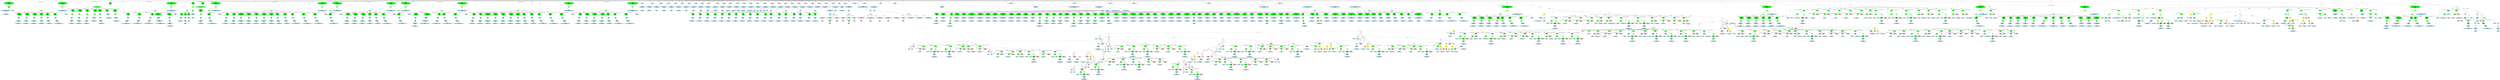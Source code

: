 strict graph "" {
	graph [bb="0,0,1.0603e+05,4149.5"];
	node [label="\N"];
	subgraph cluster1800 {
		graph [bb="77114,3182.4,77567,3661.9",
			label="powerwindow_powerwindow_control.c:444:4",
			lheight=0.21,
			lp="77340,3650.4",
			lwidth=3.49
		];
		subgraph cluster1801 {
			graph [bb="77122,3190.4,77389,3472.5",
				label="powerwindow_powerwindow_control.c:444:4",
				lheight=0.21,
				lp="77256,3461",
				lwidth=3.49,
				style=dashed
			];
			1802	[fillcolor=lightblue,
				height=0.74639,
				label="ID
name: rty_window_up",
				pos="77282,3225.3",
				style=filled,
				width=2.7499];
			1801	[fillcolor=green,
				height=0.74639,
				label="UnaryOp
op: *",
				pos="77319,3414.6",
				style=filled,
				width=1.316];
			1801 -- 1802	[label=expr,
				lp="77316,3330.4",
				pos="77314,3387.6 77307,3351.9 77294,3288.1 77287,3252.4"];
		}
		1800	[fillcolor=green,
			height=0.74639,
			label="Assignment
op: =",
			pos="77478,3604",
			style=filled,
			width=1.6106];
		1800 -- 1801	[label=lvalue,
			lp="77406,3519.8",
			pos="77449,3580.4 77426,3561.7 77393,3533.4 77370,3504.3 77354,3484.7 77340,3459.5 77331,3441"];
		1803	[fillcolor=pink,
			height=1.041,
			label="Constant
type: unsigned int
value: 0U",
			pos="77478,3414.6",
			style=filled,
			width=2.2392];
		1800 -- 1803	[label=rvalue,
			lp="77495,3519.8",
			pos="77478,3577 77478,3544.6 77478,3489.1 77478,3452.4"];
	}
	subgraph cluster1420 {
		graph [bb="43764,1164.5,44224,1527.6",
			label="powerwindow_powerwindow_control.c:325:22",
			lheight=0.21,
			lp="43994,1516.1",
			lwidth=3.58
		];
		subgraph cluster1421 {
			graph [bb="43772,1172.5,44046,1391.2",
				label="powerwindow_powerwindow_control.c:325:22",
				lheight=0.21,
				lp="43909,1379.7",
				lwidth=3.58,
				style=dashed
			];
			1422	[fillcolor=lightblue,
				height=0.74639,
				label="ID
name: rty_window_down",
				pos="43909,1207.4",
				style=filled,
				width=3.0641];
			1421	[fillcolor=green,
				height=0.74639,
				label="UnaryOp
op: *",
				pos="43909,1333.4",
				style=filled,
				width=1.316];
			1421 -- 1422	[label=expr,
				lp="43922,1270.4",
				pos="43909,1306.4 43909,1285.2 43909,1255.5 43909,1234.4"];
		}
		1420	[fillcolor=green,
			height=0.74639,
			label="Assignment
op: =",
			pos="43909,1469.7",
			style=filled,
			width=1.6106];
		1420 -- 1421	[label=lvalue,
			lp="43926,1406.7",
			pos="43909,1442.8 43909,1419.2 43909,1384.4 43909,1360.7"];
		1423	[fillcolor=pink,
			height=1.041,
			label="Constant
type: unsigned int
value: 1U",
			pos="44135,1333.4",
			style=filled,
			width=2.2392];
		1420 -- 1423	[label=rvalue,
			lp="44053,1406.7",
			pos="43947,1449.2 43975,1434 44016,1412.1 44050,1391.2 44064,1383 44078,1373.7 44091,1364.9"];
	}
	subgraph cluster1437 {
		graph [bb="42227,1172.5,42641,1527.6",
			label="powerwindow_powerwindow_control.c:328:21",
			lheight=0.21,
			lp="42434,1516.1",
			lwidth=3.58
		];
		1439	[fillcolor=lightblue,
			height=0.74639,
			label="ID
name: localDW",
			pos="42309,1207.4",
			style=filled,
			width=2.0428];
		1438	[fillcolor=green,
			height=0.74639,
			label="StructRef
type: ->",
			pos="42405,1333.4",
			style=filled,
			width=1.3356];
		1438 -- 1439	[label=name,
			lp="42378,1270.4",
			pos="42386,1308.5 42370,1286.9 42345,1255.4 42328,1233.5"];
		1440	[fillcolor=lightblue,
			height=0.74639,
			label="ID
name: temporalCounter_i1",
			pos="42517,1207.4",
			style=filled,
			width=3.2213];
		1438 -- 1440	[label=field,
			lp="42480,1270.4",
			pos="42426,1309.1 42445,1287.6 42474,1255.8 42494,1233.8"];
		1437	[fillcolor=green,
			height=0.74639,
			label="Assignment
op: =",
			pos="42552,1469.7",
			style=filled,
			width=1.6106];
		1437 -- 1438	[label=lvalue,
			lp="42504,1406.7",
			pos="42524,1445.8 42506,1430.7 42482,1410.2 42462,1391.2 42450,1380.4 42438,1367.9 42427,1357.5"];
		1441	[fillcolor=pink,
			height=1.041,
			label="Constant
type: unsigned int
value: 0U",
			pos="42552,1333.4",
			style=filled,
			width=2.2392];
		1437 -- 1441	[label=rvalue,
			lp="42569,1406.7",
			pos="42552,1442.8 42552,1422.4 42552,1393.6 42552,1370.9"];
	}
	subgraph cluster833 {
		graph [bb="71598,2903.5,71978,3283.1",
			label="powerwindow_powerwindow_control.c:102:5",
			lheight=0.21,
			lp="71788,3271.6",
			lwidth=3.49
		];
		835	[fillcolor=lightblue,
			height=0.74639,
			label="ID
name: localDW",
			pos="71680,2938.4",
			style=filled,
			width=2.0428];
		834	[fillcolor=green,
			height=0.74639,
			label="StructRef
type: ->",
			pos="71680,3067.7",
			style=filled,
			width=1.3356];
		834 -- 835	[label=name,
			lp="71696,3001.3",
			pos="71680,3040.6 71680,3018.6 71680,2987.4 71680,2965.4"];
		836	[fillcolor=lightblue,
			height=0.74639,
			label="ID
name: is_active_Logic",
			pos="71871,2938.4",
			style=filled,
			width=2.7499];
		834 -- 836	[label=field,
			lp="71782,3001.3",
			pos="71704,3044.3 71714,3035.3 71725,3025.1 71737,3016.8 71765,2996.5 71800,2976.8 71826,2962.4"];
		833	[fillcolor=green,
			height=0.74639,
			label="Assignment
op: =",
			pos="71680,3225.3",
			style=filled,
			width=1.6106];
		833 -- 834	[label=lvalue,
			lp="71697,3141.1",
			pos="71680,3198.2 71680,3169.5 71680,3123.6 71680,3094.8"];
		837	[fillcolor=pink,
			height=1.041,
			label="Constant
type: unsigned int
value: 1U",
			pos="71827,3067.7",
			style=filled,
			width=2.2392];
		833 -- 837	[label=rvalue,
			lp="71780,3141.1",
			pos="71703,3200.3 71727,3174 71767,3131.8 71795,3102.2"];
	}
	subgraph cluster1837 {
		graph [bb="85230,2759.1,89730,3883.1",
			label="powerwindow_powerwindow_control.c:460:6",
			lheight=0.21,
			lp="87480,3871.6",
			lwidth=3.49,
			style=dashed
		];
		subgraph cluster1844 {
			graph [bb="85566,2767.1,85886,3314.9",
				label="powerwindow_powerwindow_control.c:461:33",
				lheight=0.21,
				lp="85726,3303.4",
				lwidth=3.58,
				style=dashed
			];
			1847	[fillcolor=lightblue,
				height=0.74639,
				label="IdentifierType
names: ['powerwindow_boolean_T']",
				pos="85726,2802",
				style="filled,dashed",
				width=4.223];
			1846	[fillcolor=lightblue,
				height=1.041,
				label="TypeDecl
declname: rtu_down
quals: ['const']",
				pos="85741,2938.4",
				style="filled,dashed",
				width=2.5142];
			1846 -- 1847	[label=type,
				lp="85747,2875.4",
				pos="85737,2900.6 85734,2878 85731,2849.4 85729,2829"];
			1845	[fillcolor=green,
				height=0.74639,
				label="PtrDecl
quals: []",
				pos="85762,3067.7",
				style="filled,dashed",
				width=1.2178];
			1845 -- 1846	[label=type,
				lp="85765,3001.3",
				pos="85758,3040.9 85755,3022.3 85750,2996.9 85747,2976.2"];
			1844	[fillcolor=green,
				height=1.6303,
				label="Decl
name: rtu_down
quals: ['const']
storage: []
funcspec: []",
				pos="85765,3225.3",
				style="filled,dashed",
				width=2.082];
			1844 -- 1845	[label=type,
				lp="85776,3141.1",
				pos="85764,3166.3 85763,3141.8 85763,3114.4 85763,3094.9"];
		}
		subgraph cluster1840 {
			graph [bb="85238,2767.1,85558,3314.9",
				label="powerwindow_powerwindow_control.c:460:72",
				lheight=0.21,
				lp="85398,3303.4",
				lwidth=3.58,
				style=dashed
			];
			1843	[fillcolor=lightblue,
				height=0.74639,
				label="IdentifierType
names: ['powerwindow_boolean_T']",
				pos="85398,2802",
				style="filled,dashed",
				width=4.223];
			1842	[fillcolor=lightblue,
				height=1.041,
				label="TypeDecl
declname: rtu_up
quals: ['const']",
				pos="85414,2938.4",
				style="filled,dashed",
				width=2.1999];
			1842 -- 1843	[label=type,
				lp="85420,2875.4",
				pos="85410,2900.6 85407,2878 85404,2849.4 85401,2829"];
			1841	[fillcolor=green,
				height=0.74639,
				label="PtrDecl
quals: []",
				pos="85438,3067.7",
				style="filled,dashed",
				width=1.2178];
			1841 -- 1842	[label=type,
				lp="85439,3001.3",
				pos="85433,3040.9 85430,3022.2 85425,2996.5 85421,2975.7"];
			1840	[fillcolor=green,
				height=1.6303,
				label="Decl
name: rtu_up
quals: ['const']
storage: []
funcspec: []",
				pos="85481,3225.3",
				style="filled,dashed",
				width=1.866];
			1840 -- 1841	[label=type,
				lp="85472,3141.1",
				pos="85465,3168.1 85458,3142.9 85451,3114.3 85445,3094.3"];
		}
		subgraph cluster1864 {
			graph [bb="87184,2767.1,87504,3314.9",
				label="powerwindow_powerwindow_control.c:466:5",
				lheight=0.21,
				lp="87344,3303.4",
				lwidth=3.49,
				style=dashed
			];
			1867	[fillcolor=lightblue,
				height=0.74639,
				label="IdentifierType
names: ['powerwindow_boolean_T']",
				pos="87344,2802",
				style="filled,dashed",
				width=4.223];
			1866	[fillcolor=lightblue,
				height=1.041,
				label="TypeDecl
declname: rty_overcurrent
quals: []",
				pos="87344,2938.4",
				style="filled,dashed",
				width=3.1623];
			1866 -- 1867	[label=type,
				lp="87356,2875.4",
				pos="87344,2900.6 87344,2878 87344,2849.4 87344,2829"];
			1865	[fillcolor=green,
				height=0.74639,
				label="PtrDecl
quals: []",
				pos="87344,3067.7",
				style="filled,dashed",
				width=1.2178];
			1865 -- 1866	[label=type,
				lp="87356,3001.3",
				pos="87344,3040.6 87344,3022 87344,2996.7 87344,2976"];
			1864	[fillcolor=green,
				height=1.6303,
				label="Decl
name: rty_overcurrent
quals: []
storage: []
funcspec: []",
				pos="87344,3225.3",
				style="filled,dashed",
				width=2.7106];
			1864 -- 1865	[label=type,
				lp="87356,3141.1",
				pos="87344,3166.3 87344,3141.8 87344,3114.4 87344,3094.9"];
		}
		subgraph cluster1860 {
			graph [bb="86856,2767.1,87176,3314.9",
				label="powerwindow_powerwindow_control.c:464:65",
				lheight=0.21,
				lp="87016,3303.4",
				lwidth=3.58,
				style=dashed
			];
			1863	[fillcolor=lightblue,
				height=0.74639,
				label="IdentifierType
names: ['powerwindow_boolean_T']",
				pos="87016,2802",
				style="filled,dashed",
				width=4.223];
			1862	[fillcolor=lightblue,
				height=1.041,
				label="TypeDecl
declname: rty_window_down
quals: []",
				pos="87035,2938.4",
				style="filled,dashed",
				width=3.5159];
			1862 -- 1863	[label=type,
				lp="87040,2875.4",
				pos="87030,2900.6 87027,2878 87023,2849.4 87020,2829"];
			1861	[fillcolor=green,
				height=0.74639,
				label="PtrDecl
quals: []",
				pos="87044,3067.7",
				style="filled,dashed",
				width=1.2178];
			1861 -- 1862	[label=type,
				lp="87052,3001.3",
				pos="87042,3040.6 87041,3022 87039,2996.7 87038,2976"];
			1860	[fillcolor=green,
				height=1.6303,
				label="Decl
name: rty_window_down
quals: []
storage: []
funcspec: []",
				pos="87050,3225.3",
				style="filled,dashed",
				width=3.0641];
			1860 -- 1861	[label=type,
				lp="87059,3141.1",
				pos="87048,3166.3 87047,3141.8 87046,3114.4 87045,3094.9"];
		}
		subgraph cluster1872 {
			graph [bb="87840,2767.1,88160,3314.9",
				label="powerwindow_powerwindow_control.c:467:27",
				lheight=0.21,
				lp="88000,3303.4",
				lwidth=3.58,
				style=dashed
			];
			1875	[fillcolor=lightblue,
				height=0.74639,
				label="IdentifierType
names: ['powerwindow_boolean_T']",
				pos="88000,2802",
				style="filled,dashed",
				width=4.223];
			1874	[fillcolor=lightblue,
				height=1.041,
				label="TypeDecl
declname: rty_wake
quals: []",
				pos="87969,2938.4",
				style="filled,dashed",
				width=2.4945];
			1874 -- 1875	[label=type,
				lp="87997,2875.4",
				pos="87977,2901 87983,2878.3 87989,2849.6 87994,2829.2"];
			1873	[fillcolor=green,
				height=0.74639,
				label="PtrDecl
quals: []",
				pos="87943,3067.7",
				style="filled,dashed",
				width=1.2178];
			1873 -- 1874	[label=type,
				lp="87970,3001.3",
				pos="87948,3040.9 87952,3022.2 87957,2996.5 87962,2975.7"];
			1872	[fillcolor=green,
				height=1.6303,
				label="Decl
name: rty_wake
quals: []
storage: []
funcspec: []",
				pos="87930,3225.3",
				style="filled,dashed",
				width=2.0428];
			1872 -- 1873	[label=type,
				lp="87950,3141.1",
				pos="87935,3166.3 87937,3141.8 87939,3114.4 87941,3094.9"];
		}
		subgraph cluster1880 {
			graph [bb="88626,2767.1,89096,3314.9",
				label="powerwindow_powerwindow_control.c:469:42",
				lheight=0.21,
				lp="88861,3303.4",
				lwidth=3.58,
				style=dashed
			];
			1883	[fillcolor=lightblue,
				height=0.74639,
				label="IdentifierType
names: ['powerwindow_rtDW_PowerWindow_control']",
				pos="88861,2802",
				style="filled,dashed",
				width=6.305];
			1882	[fillcolor=lightblue,
				height=1.041,
				label="TypeDecl
declname: localDW
quals: []",
				pos="88792,2938.4",
				style="filled,dashed",
				width=2.4749];
			1882 -- 1883	[label=type,
				lp="88839,2875.4",
				pos="88810,2901.3 88822,2878.5 88837,2849.5 88848,2828.9"];
			1881	[fillcolor=green,
				height=0.74639,
				label="PtrDecl
quals: []",
				pos="88737,3067.7",
				style="filled,dashed",
				width=1.2178];
			1881 -- 1882	[label=type,
				lp="88780,3001.3",
				pos="88748,3041.5 88756,3022.7 88767,2996.6 88776,2975.6"];
			1880	[fillcolor=green,
				height=1.6303,
				label="Decl
name: localDW
quals: []
storage: []
funcspec: []",
				pos="88715,3225.3",
				style="filled,dashed",
				width=2.0428];
			1880 -- 1881	[label=type,
				lp="88740,3141.1",
				pos="88723,3166.8 88727,3142 88731,3114.3 88733,3094.7"];
		}
		subgraph cluster1876 {
			graph [bb="88168,2767.1,88618,3314.9",
				label="powerwindow_powerwindow_control.c:468:41",
				lheight=0.21,
				lp="88393,3303.4",
				lwidth=3.58,
				style=dashed
			];
			1879	[fillcolor=lightblue,
				height=0.74639,
				label="IdentifierType
names: ['powerwindow_rtB_PowerWindow_control']",
				pos="88393,2802",
				style="filled,dashed",
				width=6.03];
			1878	[fillcolor=lightblue,
				height=1.041,
				label="TypeDecl
declname: localB
quals: []",
				pos="88324,2938.4",
				style="filled,dashed",
				width=2.1999];
			1878 -- 1879	[label=type,
				lp="88371,2875.4",
				pos="88342,2901.7 88354,2878.8 88369,2849.7 88380,2829"];
			1877	[fillcolor=green,
				height=0.74639,
				label="PtrDecl
quals: []",
				pos="88269,3067.7",
				style="filled,dashed",
				width=1.2178];
			1877 -- 1878	[label=type,
				lp="88312,3001.3",
				pos="88280,3041.5 88288,3022.7 88299,2996.6 88308,2975.6"];
			1876	[fillcolor=green,
				height=1.6303,
				label="Decl
name: localB
quals: []
storage: []
funcspec: []",
				pos="88247,3225.3",
				style="filled,dashed",
				width=1.7481];
			1876 -- 1877	[label=type,
				lp="88272,3141.1",
				pos="88255,3166.8 88259,3142 88263,3114.3 88265,3094.7"];
		}
		subgraph cluster1868 {
			graph [bb="87512,2767.1,87832,3314.9",
				label="powerwindow_powerwindow_control.c:466:45",
				lheight=0.21,
				lp="87672,3303.4",
				lwidth=3.58,
				style=dashed
			];
			1871	[fillcolor=lightblue,
				height=0.74639,
				label="IdentifierType
names: ['powerwindow_boolean_T']",
				pos="87672,2802",
				style="filled,dashed",
				width=4.223];
			1870	[fillcolor=lightblue,
				height=1.041,
				label="TypeDecl
declname: rty_pinch
quals: []",
				pos="87641,2938.4",
				style="filled,dashed",
				width=2.5142];
			1870 -- 1871	[label=type,
				lp="87669,2875.4",
				pos="87649,2901 87655,2878.3 87661,2849.6 87666,2829.2"];
			1869	[fillcolor=green,
				height=0.74639,
				label="PtrDecl
quals: []",
				pos="87615,3067.7",
				style="filled,dashed",
				width=1.2178];
			1869 -- 1870	[label=type,
				lp="87642,3001.3",
				pos="87620,3040.9 87624,3022.3 87629,2996.9 87633,2976.2"];
			1868	[fillcolor=green,
				height=1.6303,
				label="Decl
name: rty_pinch
quals: []
storage: []
funcspec: []",
				pos="87603,3225.3",
				style="filled,dashed",
				width=2.082];
			1868 -- 1869	[label=type,
				lp="87622,3141.1",
				pos="87607,3166.3 87609,3141.8 87611,3114.4 87613,3094.9"];
		}
		subgraph cluster1884 {
			graph [bb="89104,2767.1,89576,3314.9",
				label="powerwindow_powerwindow_control.c:470:43",
				lheight=0.21,
				lp="89340,3303.4",
				lwidth=3.58,
				style=dashed
			];
			1887	[fillcolor=lightblue,
				height=0.74639,
				label="IdentifierType
names: ['powerwindow_rtZCE_PowerWindow_control']",
				pos="89340,2802",
				style="filled,dashed",
				width=6.3443];
			1886	[fillcolor=lightblue,
				height=1.041,
				label="TypeDecl
declname: localZCE
quals: []",
				pos="89271,2938.4",
				style="filled,dashed",
				width=2.5142];
			1886 -- 1887	[label=type,
				lp="89318,2875.4",
				pos="89289,2901.3 89301,2878.5 89316,2849.5 89327,2828.9"];
			1885	[fillcolor=green,
				height=0.74639,
				label="PtrDecl
quals: []",
				pos="89217,3067.7",
				style="filled,dashed",
				width=1.2178];
			1885 -- 1886	[label=type,
				lp="89260,3001.3",
				pos="89228,3041.5 89236,3022.7 89247,2996.6 89256,2975.6"];
			1884	[fillcolor=green,
				height=1.6303,
				label="Decl
name: localZCE
quals: []
storage: []
funcspec: []",
				pos="89195,3225.3",
				style="filled,dashed",
				width=2.082];
			1884 -- 1885	[label=type,
				lp="89220,3141.1",
				pos="89203,3166.8 89207,3142 89211,3114.3 89213,3094.7"];
		}
		subgraph cluster1856 {
			graph [bb="86528,2767.1,86848,3314.9",
				label="powerwindow_powerwindow_control.c:464:27",
				lheight=0.21,
				lp="86688,3303.4",
				lwidth=3.58,
				style=dashed
			];
			1859	[fillcolor=lightblue,
				height=0.74639,
				label="IdentifierType
names: ['powerwindow_boolean_T']",
				pos="86688,2802",
				style="filled,dashed",
				width=4.223];
			1858	[fillcolor=lightblue,
				height=1.041,
				label="TypeDecl
declname: rty_window_up
quals: []",
				pos="86698,2938.4",
				style="filled,dashed",
				width=3.182];
			1858 -- 1859	[label=type,
				lp="86706,2875.4",
				pos="86695,2900.6 86694,2878 86691,2849.4 86690,2829"];
			1857	[fillcolor=green,
				height=0.74639,
				label="PtrDecl
quals: []",
				pos="86712,3067.7",
				style="filled,dashed",
				width=1.2178];
			1857 -- 1858	[label=type,
				lp="86718,3001.3",
				pos="86709,3040.6 86707,3022 86704,2996.7 86702,2976"];
			1856	[fillcolor=green,
				height=1.6303,
				label="Decl
name: rty_window_up
quals: []
storage: []
funcspec: []",
				pos="86739,3225.3",
				style="filled,dashed",
				width=2.7499];
			1856 -- 1857	[label=type,
				lp="86738,3141.1",
				pos="86729,3166.8 86725,3142 86720,3114.3 86717,3094.7"];
		}
		subgraph cluster1852 {
			graph [bb="86222,2767.1,86520,3314.9",
				label="powerwindow_powerwindow_control.c:463:31",
				lheight=0.21,
				lp="86371,3303.4",
				lwidth=3.58,
				style=dashed
			];
			1855	[fillcolor=lightblue,
				height=0.74639,
				label="IdentifierType
names: ['powerwindow_uint8_T']",
				pos="86371,2802",
				style="filled,dashed",
				width=3.9284];
			1854	[fillcolor=lightblue,
				height=1.041,
				label="TypeDecl
declname: rtu_currentsense
quals: ['const']",
				pos="86378,2938.4",
				style="filled,dashed",
				width=3.2605];
			1854 -- 1855	[label=type,
				lp="86388,2875.4",
				pos="86376,2900.6 86375,2878 86373,2849.4 86372,2829"];
			1853	[fillcolor=green,
				height=0.74639,
				label="PtrDecl
quals: []",
				pos="86389,3067.7",
				style="filled,dashed",
				width=1.2178];
			1853 -- 1854	[label=type,
				lp="86396,3001.3",
				pos="86387,3040.6 86385,3022 86383,2996.7 86381,2976"];
			1852	[fillcolor=green,
				height=1.6303,
				label="Decl
name: rtu_currentsense
quals: ['const']
storage: []
funcspec: []",
				pos="86391,3225.3",
				style="filled,dashed",
				width=2.8088];
			1852 -- 1853	[label=type,
				lp="86402,3141.1",
				pos="86390,3166.3 86390,3141.8 86390,3114.4 86389,3094.9"];
		}
		subgraph cluster1848 {
			graph [bb="85894,2767.1,86214,3314.9",
				label="powerwindow_powerwindow_control.c:462:33",
				lheight=0.21,
				lp="86054,3303.4",
				lwidth=3.58,
				style=dashed
			];
			1851	[fillcolor=lightblue,
				height=0.74639,
				label="IdentifierType
names: ['powerwindow_boolean_T']",
				pos="86054,2802",
				style="filled,dashed",
				width=4.223];
			1850	[fillcolor=lightblue,
				height=1.041,
				label="TypeDecl
declname: rtu_endofdetectionrange
quals: ['const']",
				pos="86057,2938.4",
				style="filled,dashed",
				width=4.1051];
			1850 -- 1851	[label=type,
				lp="86068,2875.4",
				pos="86056,2900.6 86056,2878 86055,2849.4 86055,2829"];
			1849	[fillcolor=green,
				height=0.74639,
				label="PtrDecl
quals: []",
				pos="86063,3067.7",
				style="filled,dashed",
				width=1.2178];
			1849 -- 1850	[label=type,
				lp="86073,3001.3",
				pos="86062,3040.6 86061,3022 86060,2996.7 86059,2976"];
			1848	[fillcolor=green,
				height=1.6303,
				label="Decl
name: rtu_endofdetectionrange
quals: ['const']
storage: []
funcspec: []",
				pos="86064,3225.3",
				style="filled,dashed",
				width=3.6534];
			1848 -- 1849	[label=type,
				lp="86076,3141.1",
				pos="86064,3166.3 86063,3141.8 86063,3114.4 86063,3094.9"];
		}
		1839	[fillcolor=green,
			height=0.5,
			label=ParamList,
			pos="87344,3414.6",
			style="filled,dashed",
			width=1.3179];
		1839 -- 1840	[label="params[0]",
			lp="85887,3330.4",
			pos="87297,3411.7 87114,3404 86425,3374.3 85859,3337.9 85727,3329.5 85681,3373 85562,3314.9 85544,3306.1 85528,3291.2 85515,3276.1"];
		1839 -- 1844	[label="params[1]",
			lp="86218,3330.4",
			pos="87298,3410.8 87141,3401.1 86620,3368.6 86190,3337.9 86057,3328.5 86016,3360.4 85890,3314.9 85862,3305 85836,3287.2 85814,3270.2"];
		1839 -- 1848	[label="params[2]",
			lp="86336,3330.4",
			pos="87297,3412.2 87111,3406.2 86424,3379.9 86218,3314.9 86189,3305.8 86159,3290.4 86134,3275.1"];
		1839 -- 1852	[label="params[3]",
			lp="86671,3330.4",
			pos="87298,3409.4 87137,3394.2 86597,3341.9 86524,3314.9 86498,3305.2 86471,3289.2 86449,3273.5"];
		1839 -- 1856	[label="params[4]",
			lp="87027,3330.4",
			pos="87305,3404.2 87230,3386.4 87060,3347.2 86916,3322.9 86888,3318.2 86878,3326 86852,3314.9 86830,3305.7 86808,3290.8 86790,3275.9"];
		1839 -- 1860	[label="params[5]",
			lp="87244,3330.4",
			pos="87319,3399.2 87287,3380.3 87229,3346.1 87180,3314.9 87159,3301.5 87136,3286.3 87116,3272.3"];
		1839 -- 1864	[label="params[6]",
			lp="87372,3330.4",
			pos="87344,3396.3 87344,3371.1 87344,3322.8 87344,3284.2"];
		1839 -- 1868	[label="params[7]",
			lp="87524,3330.4",
			pos="87371,3399.7 87404,3381.9 87463,3349.3 87508,3314.9 87525,3302.2 87542,3286.8 87557,3272.5"];
		1839 -- 1872	[label="params[8]",
			lp="87840,3330.4",
			pos="87391,3412.7 87482,3409.1 87686,3392.3 87836,3314.9 87856,3304.8 87874,3289.5 87889,3274.4"];
		1839 -- 1876	[label="params[9]",
			lp="88171,3330.4",
			pos="87391,3412.2 87544,3406.8 88027,3384.4 88164,3314.9 88183,3305.5 88199,3290.1 88213,3274.8"];
		1839 -- 1880	[label="params[10]",
			lp="88620,3330.4",
			pos="87392,3414.2 87596,3415.9 88396,3415.9 88622,3314.9 88642,3306 88661,3290.7 88676,3275.3"];
		1839 -- 1884	[label="params[11]",
			lp="89104,3330.4",
			pos="87391,3412.9 87655,3408.5 88939,3383.7 89100,3314.9 89121,3306.1 89140,3290.6 89155,3275"];
		1838	[fillcolor=green,
			height=0.5,
			label=FuncDecl,
			pos="88816,3604",
			style="filled,dashed",
			width=1.2457];
		1838 -- 1839	[label=args,
			lp="88224,3519.8",
			pos="88774,3597.7 88561,3570.6 87607,3449.1 87388,3421.3"];
		1888	[fillcolor=lightblue,
			height=1.041,
			label="TypeDecl
declname: powerwindow_powerwindow_control_main
quals: []",
			pos="89182,3414.6",
			style="filled,dashed",
			width=6.2265];
		1838 -- 1888	[label=type,
			lp="89001,3519.8",
			pos="88843,3589.4 88899,3560.5 89032,3492.3 89114,3450.5"];
		1889	[fillcolor=lightblue,
			height=0.74639,
			label="IdentifierType
names: ['void']",
			pos="89653,3225.3",
			style="filled,dashed",
			width=1.9053];
		1888 -- 1889	[label=type,
			lp="89574,3330.4",
			pos="89366,3393.2 89437,3379 89516,3355.2 89580,3314.9 89605,3299.2 89625,3272 89638,3251.9"];
		1837	[fillcolor=green,
			height=1.6303,
			label="Decl
name: powerwindow_powerwindow_control_main
quals: []
storage: []
funcspec: []",
			pos="88816,3793.4",
			style="filled,dashed",
			width=5.7943];
		1837 -- 1838	[label=type,
			lp="88828,3709.2",
			pos="88816,3734.6 88816,3695.9 88816,3647.6 88816,3622.3"];
	}
	subgraph cluster1407 {
		graph [bb="42649,899.85,43288,1527.6",
			label="powerwindow_powerwindow_control.c:321:21",
			lheight=0.21,
			lp="42968,1516.1",
			lwidth=3.58
		];
		1409	[fillcolor=lightblue,
			height=0.74639,
			label="ID
name: localDW",
			pos="42731,1207.4",
			style=filled,
			width=2.0428];
		1408	[fillcolor=green,
			height=0.74639,
			label="StructRef
type: ->",
			pos="42894,1333.4",
			style=filled,
			width=1.3356];
		1408 -- 1409	[label=name,
			lp="42838,1270.4",
			pos="42866,1311.3 42837,1289.3 42792,1254.8 42762,1231.9"];
		1410	[fillcolor=lightblue,
			height=0.74639,
			label="ID
name: is_Logic",
			pos="42894,1207.4",
			style=filled,
			width=1.9838];
		1408 -- 1410	[label=field,
			lp="42906,1270.4",
			pos="42894,1306.4 42894,1285.2 42894,1255.5 42894,1234.4"];
		1407	[fillcolor=green,
			height=0.74639,
			label="Assignment
op: =",
			pos="43097,1469.7",
			style=filled,
			width=1.6106];
		1407 -- 1408	[label=lvalue,
			lp="43031,1406.7",
			pos="43064,1447.1 43026,1421.5 42962,1379.2 42924,1354.4"];
		1411	[fillcolor=green,
			height=0.5,
			label=Cast,
			pos="43097,1333.4",
			style=filled,
			width=0.75];
		1407 -- 1411	[label=rvalue,
			lp="43114,1406.7",
			pos="43097,1442.8 43097,1416 43097,1374.8 43097,1351.7"];
		1412	[fillcolor=green,
			height=1.041,
			label="Typename
name: None
quals: []",
			pos="43042,1207.4",
			style=filled,
			width=1.6303];
		1411 -- 1412	[label=to_type,
			lp="43094,1270.4",
			pos="43090,1315.9 43082,1297.6 43068,1267.5 43058,1243.8"];
		1415	[fillcolor=pink,
			height=1.041,
			label="Constant
type: unsigned int
value: 1U",
			pos="43199,1207.4",
			style=filled,
			width=2.2392];
		1411 -- 1415	[label=expr,
			lp="43168,1270.4",
			pos="43110,1317.2 43125,1298.7 43151,1267.1 43171,1242.7"];
		1413	[fillcolor=lightblue,
			height=1.041,
			label="TypeDecl
declname: None
quals: []",
			pos="43042,1071.1",
			style=filled,
			width=2.082];
		1412 -- 1413	[label=type,
			lp="43054,1144.4",
			pos="43042,1169.7 43042,1150.7 43042,1127.7 43042,1108.7"];
		1414	[fillcolor=lightblue,
			height=0.74639,
			label="IdentifierType
names: ['powerwindow_uint8_T']",
			pos="43042,934.72",
			style="filled,dashed",
			width=3.9284];
		1413 -- 1414	[label=type,
			lp="43054,1008.1",
			pos="43042,1033.4 43042,1010.7 43042,982.11 43042,961.75"];
	}
	subgraph cluster1831 {
		graph [bb="84826,3190.4,85222,3661.9",
			label="powerwindow_powerwindow_control.c:456:3",
			lheight=0.21,
			lp="85024,3650.4",
			lwidth=3.49
		];
		1833	[fillcolor=lightblue,
			height=0.74639,
			label="ID
name: localDW",
			pos="84908,3225.3",
			style=filled,
			width=2.0428];
		1832	[fillcolor=green,
			height=0.74639,
			label="StructRef
type: ->",
			pos="84908,3414.6",
			style=filled,
			width=1.3356];
		1832 -- 1833	[label=name,
			lp="84924,3330.4",
			pos="84908,3387.6 84908,3351.9 84908,3288.1 84908,3252.4"];
		1834	[fillcolor=lightblue,
			height=0.74639,
			label="ID
name: clockTickCounter",
			pos="85107,3225.3",
			style=filled,
			width=2.9856];
		1832 -- 1834	[label=field,
			lp="85012,3330.4",
			pos="84930,3390.6 84941,3380 84953,3367.2 84965,3355.9 85004,3318.8 85050,3277.3 85079,3251.4"];
		1831	[fillcolor=green,
			height=0.74639,
			label="Assignment
op: =",
			pos="84908,3604",
			style=filled,
			width=1.6106];
		1831 -- 1832	[label=lvalue,
			lp="84925,3519.8",
			pos="84908,3577 84908,3541.3 84908,3477.5 84908,3441.8"];
		1835	[fillcolor=pink,
			height=1.041,
			label="Constant
type: long int
value: 0L",
			pos="85037,3414.6",
			style=filled,
			width=1.7481];
		1831 -- 1835	[label=rvalue,
			lp="84986,3519.8",
			pos="84925,3578.1 84948,3545.1 84988,3486.6 85014,3449.5"];
	}
	subgraph cluster1821 {
		graph [bb="84186,2759.1,84818,3883.1",
			label="powerwindow_powerwindow_control.c:452:6",
			lheight=0.21,
			lp="84502,3871.6",
			lwidth=3.49,
			style=dashed
		];
		subgraph cluster1824 {
			graph [bb="84194,2767.1,84664,3314.9",
				label="powerwindow_powerwindow_control.c:453:5",
				lheight=0.21,
				lp="84429,3303.4",
				lwidth=3.49,
				style=dashed
			];
			1827	[fillcolor=lightblue,
				height=0.74639,
				label="IdentifierType
names: ['powerwindow_rtDW_PowerWindow_control']",
				pos="84429,2802",
				style="filled,dashed",
				width=6.305];
			1826	[fillcolor=lightblue,
				height=1.041,
				label="TypeDecl
declname: localDW
quals: []",
				pos="84419,2938.4",
				style="filled,dashed",
				width=2.4749];
			1826 -- 1827	[label=type,
				lp="84436,2875.4",
				pos="84422,2900.6 84423,2878 84426,2849.4 84427,2829"];
			1825	[fillcolor=green,
				height=0.74639,
				label="PtrDecl
quals: []",
				pos="84383,3067.7",
				style="filled,dashed",
				width=1.2178];
			1825 -- 1826	[label=type,
				lp="84416,3001.3",
				pos="84390,3040.9 84396,3022.2 84403,2996.5 84409,2975.7"];
			1824	[fillcolor=green,
				height=1.6303,
				label="Decl
name: localDW
quals: []
storage: []
funcspec: []",
				pos="84365,3225.3",
				style="filled,dashed",
				width=2.0428];
			1824 -- 1825	[label=type,
				lp="84388,3141.1",
				pos="84372,3166.8 84375,3142 84378,3114.3 84380,3094.7"];
		}
		1823	[fillcolor=green,
			height=0.5,
			label=ParamList,
			pos="84299,3414.6",
			style="filled,dashed",
			width=1.3179];
		1823 -- 1824	[label="params[0]",
			lp="84359,3330.4",
			pos="84305,3396.7 84314,3371 84332,3321.1 84345,3281.9"];
		1822	[fillcolor=green,
			height=0.5,
			label=FuncDecl,
			pos="84471,3604",
			style="filled,dashed",
			width=1.2457];
		1822 -- 1823	[label=args,
			lp="84386,3519.8",
			pos="84450,3587.9 84425,3569.9 84384,3537.9 84355,3504.3 84335,3481.5 84318,3451 84308,3432.3"];
		1828	[fillcolor=lightblue,
			height=1.041,
			label="TypeDecl
declname: powerwindow_powerwindow_control_Start
quals: []",
			pos="84587,3414.6",
			style="filled,dashed",
			width=6.1872];
		1822 -- 1828	[label=type,
			lp="84538,3519.8",
			pos="84481,3586.4 84500,3556.4 84539,3492.5 84564,3452"];
		1829	[fillcolor=lightblue,
			height=0.74639,
			label="IdentifierType
names: ['void']",
			pos="84741,3225.3",
			style="filled,dashed",
			width=1.9053];
		1828 -- 1829	[label=type,
			lp="84672,3330.4",
			pos="84617,3377.1 84648,3339.9 84694,3283.3 84721,3251.1"];
		1821	[fillcolor=green,
			height=1.6303,
			label="Decl
name: powerwindow_powerwindow_control_Start
quals: []
storage: []
funcspec: []",
			pos="84471,3793.4",
			style="filled,dashed",
			width=5.7551];
		1821 -- 1822	[label=type,
			lp="84483,3709.2",
			pos="84471,3734.6 84471,3695.9 84471,3647.6 84471,3622.3"];
	}
	subgraph cluster1816 {
		graph [bb="78958,3182.4,79411,3661.9",
			label="powerwindow_powerwindow_control.c:448:4",
			lheight=0.21,
			lp="79184,3650.4",
			lwidth=3.49
		];
		subgraph cluster1817 {
			graph [bb="78966,3190.4,79233,3472.5",
				label="powerwindow_powerwindow_control.c:448:4",
				lheight=0.21,
				lp="79100,3461",
				lwidth=3.49,
				style=dashed
			];
			1818	[fillcolor=lightblue,
				height=0.74639,
				label="ID
name: rty_wake",
				pos="79151,3225.3",
				style=filled,
				width=2.0428];
			1817	[fillcolor=green,
				height=0.74639,
				label="UnaryOp
op: *",
				pos="79169,3414.6",
				style=filled,
				width=1.316];
			1817 -- 1818	[label=expr,
				lp="79174,3330.4",
				pos="79166,3387.6 79163,3351.9 79157,3288.1 79154,3252.4"];
		}
		1816	[fillcolor=green,
			height=0.74639,
			label="Assignment
op: =",
			pos="79322,3604",
			style=filled,
			width=1.6106];
		1816 -- 1817	[label=lvalue,
			lp="79255,3519.8",
			pos="79294,3580.1 79273,3561.2 79242,3532.9 79220,3504.3 79204,3484.4 79191,3459.3 79181,3440.9"];
		1819	[fillcolor=pink,
			height=1.041,
			label="Constant
type: unsigned int
value: 0U",
			pos="79322,3414.6",
			style=filled,
			width=2.2392];
		1816 -- 1819	[label=rvalue,
			lp="79339,3519.8",
			pos="79322,3577 79322,3544.6 79322,3489.1 79322,3452.4"];
	}
	subgraph cluster1416 {
		graph [bb="43296,1164.5,43756,1527.6",
			label="powerwindow_powerwindow_control.c:324:22",
			lheight=0.21,
			lp="43526,1516.1",
			lwidth=3.58
		];
		subgraph cluster1417 {
			graph [bb="43304,1172.5,43578,1391.2",
				label="powerwindow_powerwindow_control.c:324:22",
				lheight=0.21,
				lp="43441,1379.7",
				lwidth=3.58,
				style=dashed
			];
			1418	[fillcolor=lightblue,
				height=0.74639,
				label="ID
name: rty_window_up",
				pos="43471,1207.4",
				style=filled,
				width=2.7499];
			1417	[fillcolor=green,
				height=0.74639,
				label="UnaryOp
op: *",
				pos="43508,1333.4",
				style=filled,
				width=1.316];
			1417 -- 1418	[label=expr,
				lp="43504,1270.4",
				pos="43500,1306.7 43494,1285.6 43485,1255.7 43479,1234.5"];
		}
		1416	[fillcolor=green,
			height=0.74639,
			label="Assignment
op: =",
			pos="43584,1469.7",
			style=filled,
			width=1.6106];
		1416 -- 1417	[label=lvalue,
			lp="43559,1406.7",
			pos="43563,1444.4 43556,1435.3 43548,1424.6 43542,1414.2 43532,1396.9 43523,1376.1 43517,1360"];
		1419	[fillcolor=pink,
			height=1.041,
			label="Constant
type: unsigned int
value: 0U",
			pos="43667,1333.4",
			style=filled,
			width=2.2392];
		1416 -- 1419	[label=rvalue,
			lp="43643,1406.7",
			pos="43599,1443.8 43612,1422.9 43631,1392.9 43645,1369.6"];
	}
	subgraph cluster432 {
		graph [bb="55707,2903.5,56027,3504.3",
			label="powerwindow_powerwindow_control.h:41:25",
			lheight=0.21,
			lp="55867,3492.8",
			lwidth=3.50,
			style=dashed
		];
		435	[fillcolor=lightblue,
			height=0.74639,
			label="IdentifierType
names: ['powerwindow_boolean_T']",
			pos="55867,2938.4",
			style="filled,dashed",
			width=4.223];
		434	[fillcolor=lightblue,
			height=1.041,
			label="TypeDecl
declname: map
quals: []",
			pos="55838,3067.7",
			style="filled,dashed",
			width=1.9838];
		434 -- 435	[label=type,
			lp="55867,3001.3",
			pos="55846,3030.2 55851,3009.5 55857,2984 55861,2965.3"];
		433	[fillcolor=green,
			height=0.74639,
			label="ArrayDecl
dim_quals: []",
			pos="55955,3225.3",
			style="filled,dashed",
			width=1.7678];
		433 -- 434	[label=type,
			lp="55909,3141.1",
			pos="55936,3199.3 55917,3173.2 55886,3132 55864,3102.9"];
		436	[fillcolor=pink,
			height=1.041,
			label="Constant
type: int
value: 3",
			pos="55973,3067.7",
			style="filled,dashed",
			width=1.2767];
		433 -- 436	[label=dim,
			lp="55977,3141.1",
			pos="55958,3198.2 55961,3172.7 55965,3133.6 55969,3105"];
		432	[fillcolor=green,
			height=1.6303,
			label="Decl
name: map
quals: []
storage: []
funcspec: []",
			pos="55960,3414.6",
			style="filled,dashed",
			width=1.591];
		432 -- 433	[label=type,
			lp="55970,3330.4",
			pos="55958,3355.9 55958,3321.3 55956,3278.9 55956,3252.3"];
	}
	subgraph cluster1812 {
		graph [bb="78497,3182.4,78950,3661.9",
			label="powerwindow_powerwindow_control.c:447:4",
			lheight=0.21,
			lp="78724,3650.4",
			lwidth=3.49
		];
		subgraph cluster1813 {
			graph [bb="78505,3190.4,78772,3472.5",
				label="powerwindow_powerwindow_control.c:447:4",
				lheight=0.21,
				lp="78638,3461",
				lwidth=3.49,
				style=dashed
			];
			1814	[fillcolor=lightblue,
				height=0.74639,
				label="ID
name: rty_pinch",
				pos="78689,3225.3",
				style=filled,
				width=2.082];
			1813	[fillcolor=green,
				height=0.74639,
				label="UnaryOp
op: *",
				pos="78708,3414.6",
				style=filled,
				width=1.316];
			1813 -- 1814	[label=expr,
				lp="78714,3330.4",
				pos="78705,3387.6 78702,3351.9 78695,3288.1 78692,3252.4"];
		}
		1812	[fillcolor=green,
			height=0.74639,
			label="Assignment
op: =",
			pos="78861,3604",
			style=filled,
			width=1.6106];
		1812 -- 1813	[label=lvalue,
			lp="78794,3519.8",
			pos="78833,3580.1 78812,3561.2 78781,3532.9 78759,3504.3 78743,3484.4 78730,3459.3 78720,3440.9"];
		1815	[fillcolor=pink,
			height=1.041,
			label="Constant
type: unsigned int
value: 0U",
			pos="78861,3414.6",
			style=filled,
			width=2.2392];
		1812 -- 1815	[label=rvalue,
			lp="78878,3519.8",
			pos="78861,3577 78861,3544.6 78861,3489.1 78861,3452.4"];
	}
	subgraph cluster1473 {
		graph [bb="47176,1426.8,47636,1800.3",
			label="powerwindow_powerwindow_control.c:343:20",
			lheight=0.21,
			lp="47406,1788.8",
			lwidth=3.58
		];
		subgraph cluster1474 {
			graph [bb="47184,1434.8,47458,1663.9",
				label="powerwindow_powerwindow_control.c:343:20",
				lheight=0.21,
				lp="47321,1652.4",
				lwidth=3.58,
				style=dashed
			];
			1475	[fillcolor=lightblue,
				height=0.74639,
				label="ID
name: rty_window_down",
				pos="47340,1469.7",
				style=filled,
				width=3.0641];
			1474	[fillcolor=green,
				height=0.74639,
				label="UnaryOp
op: *",
				pos="47386,1606.1",
				style=filled,
				width=1.316];
			1474 -- 1475	[label=expr,
				lp="47380,1543.1",
				pos="47377,1579.5 47369,1555.7 47357,1520.5 47349,1496.7"];
		}
		1473	[fillcolor=green,
			height=0.74639,
			label="Assignment
op: =",
			pos="47547,1742.4",
			style=filled,
			width=1.6106];
		1473 -- 1474	[label=lvalue,
			lp="47480,1679.4",
			pos="47513,1720.5 47491,1705.9 47461,1685.2 47437,1663.9 47426,1653.9 47414,1641.5 47405,1630.9"];
		1476	[fillcolor=pink,
			height=1.041,
			label="Constant
type: unsigned int
value: 1U",
			pos="47547,1606.1",
			style=filled,
			width=2.2392];
		1473 -- 1476	[label=rvalue,
			lp="47564,1679.4",
			pos="47547,1715.5 47547,1695.1 47547,1666.3 47547,1643.6"];
	}
	subgraph cluster1469 {
		graph [bb="50035,1426.8,50495,1800.3",
			label="powerwindow_powerwindow_control.c:342:20",
			lheight=0.21,
			lp="50265,1788.8",
			lwidth=3.58
		];
		subgraph cluster1470 {
			graph [bb="50043,1434.8,50317,1663.9",
				label="powerwindow_powerwindow_control.c:342:20",
				lheight=0.21,
				lp="50180,1652.4",
				lwidth=3.58,
				style=dashed
			];
			1471	[fillcolor=lightblue,
				height=0.74639,
				label="ID
name: rty_window_up",
				pos="50180,1469.7",
				style=filled,
				width=2.7499];
			1470	[fillcolor=green,
				height=0.74639,
				label="UnaryOp
op: *",
				pos="50180,1606.1",
				style=filled,
				width=1.316];
			1470 -- 1471	[label=expr,
				lp="50192,1543.1",
				pos="50180,1579.2 50180,1555.5 50180,1520.8 50180,1497"];
		}
		1469	[fillcolor=green,
			height=0.74639,
			label="Assignment
op: =",
			pos="50180,1742.4",
			style=filled,
			width=1.6106];
		1469 -- 1470	[label=lvalue,
			lp="50197,1679.4",
			pos="50180,1715.5 50180,1691.9 50180,1657.1 50180,1633.3"];
		1472	[fillcolor=pink,
			height=1.041,
			label="Constant
type: unsigned int
value: 0U",
			pos="50406,1606.1",
			style=filled,
			width=2.2392];
		1469 -- 1472	[label=rvalue,
			lp="50324,1679.4",
			pos="50218,1721.9 50246,1706.7 50287,1684.8 50321,1663.9 50335,1655.7 50349,1646.4 50362,1637.6"];
	}
	subgraph cluster1808 {
		graph [bb="78036,3182.4,78489,3661.9",
			label="powerwindow_powerwindow_control.c:446:4",
			lheight=0.21,
			lp="78262,3650.4",
			lwidth=3.49
		];
		subgraph cluster1809 {
			graph [bb="78044,3190.4,78311,3472.5",
				label="powerwindow_powerwindow_control.c:446:4",
				lheight=0.21,
				lp="78178,3461",
				lwidth=3.49,
				style=dashed
			];
			1810	[fillcolor=lightblue,
				height=0.74639,
				label="ID
name: rty_overcurrent",
				pos="78205,3225.3",
				style=filled,
				width=2.7106];
			1809	[fillcolor=green,
				height=0.74639,
				label="UnaryOp
op: *",
				pos="78241,3414.6",
				style=filled,
				width=1.316];
			1809 -- 1810	[label=expr,
				lp="78240,3330.4",
				pos="78236,3387.6 78229,3351.9 78217,3288.1 78210,3252.4"];
		}
		1808	[fillcolor=green,
			height=0.74639,
			label="Assignment
op: =",
			pos="78400,3604",
			style=filled,
			width=1.6106];
		1808 -- 1809	[label=lvalue,
			lp="78328,3519.8",
			pos="78371,3580.4 78348,3561.7 78315,3533.4 78292,3504.3 78276,3484.7 78262,3459.5 78253,3441"];
		1811	[fillcolor=pink,
			height=1.041,
			label="Constant
type: unsigned int
value: 0U",
			pos="78400,3414.6",
			style=filled,
			width=2.2392];
		1808 -- 1811	[label=rvalue,
			lp="78417,3519.8",
			pos="78400,3577 78400,3544.6 78400,3489.1 78400,3452.4"];
	}
	subgraph cluster1804 {
		graph [bb="77575,3182.4,78028,3661.9",
			label="powerwindow_powerwindow_control.c:445:4",
			lheight=0.21,
			lp="77802,3650.4",
			lwidth=3.49
		];
		subgraph cluster1805 {
			graph [bb="77583,3190.4,77850,3472.5",
				label="powerwindow_powerwindow_control.c:445:4",
				lheight=0.21,
				lp="77716,3461",
				lwidth=3.49,
				style=dashed
			];
			1806	[fillcolor=lightblue,
				height=0.74639,
				label="ID
name: rty_window_down",
				pos="77732,3225.3",
				style=filled,
				width=3.0641];
			1805	[fillcolor=green,
				height=0.74639,
				label="UnaryOp
op: *",
				pos="77777,3414.6",
				style=filled,
				width=1.316];
			1805 -- 1806	[label=expr,
				lp="77772,3330.4",
				pos="77771,3388 77762,3352.3 77747,3288 77738,3252.2"];
		}
		1804	[fillcolor=green,
			height=0.74639,
			label="Assignment
op: =",
			pos="77939,3604",
			style=filled,
			width=1.6106];
		1804 -- 1805	[label=lvalue,
			lp="77864,3519.8",
			pos="77909,3580.9 77885,3562.3 77852,3533.9 77828,3504.3 77812,3484.6 77798,3459.3 77789,3440.7"];
		1807	[fillcolor=pink,
			height=1.041,
			label="Constant
type: unsigned int
value: 0U",
			pos="77939,3414.6",
			style=filled,
			width=2.2392];
		1804 -- 1807	[label=rvalue,
			lp="77956,3519.8",
			pos="77939,3577 77939,3544.6 77939,3489.1 77939,3452.4"];
	}
	subgraph cluster1394 {
		graph [bb="41116,1434.8,41530,1800.3",
			label="powerwindow_powerwindow_control.c:317:19",
			lheight=0.21,
			lp="41323,1788.8",
			lwidth=3.58
		];
		1396	[fillcolor=lightblue,
			height=0.74639,
			label="ID
name: localDW",
			pos="41198,1469.7",
			style=filled,
			width=2.0428];
		1395	[fillcolor=green,
			height=0.74639,
			label="StructRef
type: ->",
			pos="41198,1606.1",
			style=filled,
			width=1.3356];
		1395 -- 1396	[label=name,
			lp="41214,1543.1",
			pos="41198,1579.2 41198,1555.5 41198,1520.8 41198,1497"];
		1397	[fillcolor=lightblue,
			height=0.74639,
			label="ID
name: temporalCounter_i1",
			pos="41406,1469.7",
			style=filled,
			width=3.2213];
		1395 -- 1397	[label=field,
			lp="41314,1543.1",
			pos="41229,1585.2 41266,1561.3 41328,1521 41368,1495.2"];
		1394	[fillcolor=green,
			height=0.74639,
			label="Assignment
op: =",
			pos="41198,1742.4",
			style=filled,
			width=1.6106];
		1394 -- 1395	[label=lvalue,
			lp="41215,1679.4",
			pos="41198,1715.5 41198,1691.9 41198,1657.1 41198,1633.3"];
		1398	[fillcolor=pink,
			height=1.041,
			label="Constant
type: unsigned int
value: 0U",
			pos="41345,1606.1",
			style=filled,
			width=2.2392];
		1394 -- 1398	[label=rvalue,
			lp="41289,1679.4",
			pos="41224,1718 41247,1696.4 41283,1664 41309,1639.8"];
	}
	subgraph cluster234 {
		graph [bb="52971,3032.8,53313,3504.3",
			label="powerwindow_rtw_solver.h:65:21",
			lheight=0.21,
			lp="53142,3492.8",
			lwidth=2.60,
			style=dashed
		];
		236	[fillcolor=lightblue,
			height=0.74639,
			label="IdentifierType
names: ['powerwindow_int_T']",
			pos="53142,3067.7",
			style="filled,dashed",
			width=3.6534];
		235	[fillcolor=lightblue,
			height=1.041,
			label="TypeDecl
declname: solverShapePreserveControl
quals: []",
			pos="53142,3225.3",
			style="filled,dashed",
			width=4.5176];
		235 -- 236	[label=type,
			lp="53154,3141.1",
			pos="53142,3187.4 53142,3158.8 53142,3120 53142,3094.6"];
		234	[fillcolor=green,
			height=1.6303,
			label="Decl
name: solverShapePreserveControl
quals: []
storage: []
funcspec: []",
			pos="53134,3414.6",
			style="filled,dashed",
			width=4.0855];
		234 -- 235	[label=type,
			lp="53150,3330.4",
			pos="53136,3355.9 53138,3325.6 53139,3289.3 53140,3262.9"];
	}
	subgraph cluster204 {
		graph [bb="50361,2903.5,50571,3504.3",
			label="powerwindow_rtw_solver.h:52:8",
			lheight=0.21,
			lp="50466,3492.8",
			lwidth=2.50,
			style=dashed
		];
		207	[fillcolor=lightblue,
			height=0.74639,
			label="IdentifierType
names: ['void']",
			pos="50466,2938.4",
			style="filled,dashed",
			width=1.9053];
		206	[fillcolor=lightblue,
			height=1.041,
			label="TypeDecl
declname: rtModelPtr
quals: []",
			pos="50466,3067.7",
			style="filled,dashed",
			width=2.6909];
		206 -- 207	[label=type,
			lp="50478,3001.3",
			pos="50466,3030.2 50466,3009.5 50466,2984 50466,2965.3"];
		205	[fillcolor=green,
			height=0.74639,
			label="PtrDecl
quals: []",
			pos="50463,3225.3",
			style="filled,dashed",
			width=1.2178];
		205 -- 206	[label=type,
			lp="50477,3141.1",
			pos="50464,3198.2 50464,3172.8 50465,3133.9 50465,3105.3"];
		204	[fillcolor=green,
			height=1.6303,
			label="Decl
name: rtModelPtr
quals: []
storage: []
funcspec: []",
			pos="50458,3414.6",
			style="filled,dashed",
			width=2.2392];
		204 -- 205	[label=type,
			lp="50473,3330.4",
			pos="50460,3355.9 50460,3321.3 50462,3278.9 50462,3252.3"];
	}
	subgraph cluster218 {
		graph [bb="51461,3032.8,51755,3504.3",
			label="powerwindow_rtw_solver.h:59:22",
			lheight=0.21,
			lp="51608,3492.8",
			lwidth=2.60,
			style=dashed
		];
		220	[fillcolor=lightblue,
			height=0.74639,
			label="IdentifierType
names: ['powerwindow_time_T']",
			pos="51608,3067.7",
			style="filled,dashed",
			width=3.8694];
		219	[fillcolor=lightblue,
			height=1.041,
			label="TypeDecl
declname: solverStopTime
quals: []",
			pos="51596,3225.3",
			style="filled,dashed",
			width=3.2213];
		219 -- 220	[label=type,
			lp="51615,3141.1",
			pos="51599,3187.8 51601,3159.2 51604,3120.2 51606,3094.7"];
		218	[fillcolor=green,
			height=1.6303,
			label="Decl
name: solverStopTime
quals: []
storage: []
funcspec: []",
			pos="51577,3414.6",
			style="filled,dashed",
			width=2.7695];
		218 -- 219	[label=type,
			lp="51598,3330.4",
			pos="51583,3355.9 51586,3325.6 51590,3289.3 51592,3262.9"];
	}
	subgraph cluster212 {
		graph [bb="50805,3032.8,51125,3504.3",
			label="powerwindow_rtw_solver.h:56:25",
			lheight=0.21,
			lp="50965,3492.8",
			lwidth=2.60,
			style=dashed
		];
		214	[fillcolor=lightblue,
			height=0.74639,
			label="IdentifierType
names: ['powerwindow_boolean_T']",
			pos="50965,3067.7",
			style="filled,dashed",
			width=4.223];
		213	[fillcolor=lightblue,
			height=1.041,
			label="TypeDecl
declname: isVariableStepSolver
quals: []",
			pos="50956,3225.3",
			style="filled,dashed",
			width=3.732];
		213 -- 214	[label=type,
			lp="50974,3141.1",
			pos="50958,3187.4 50960,3158.8 50962,3120 50964,3094.6"];
		212	[fillcolor=green,
			height=1.6303,
			label="Decl
name: isVariableStepSolver
quals: []
storage: []
funcspec: []",
			pos="50939,3414.6",
			style="filled,dashed",
			width=3.2802];
		212 -- 213	[label=type,
			lp="50959,3330.4",
			pos="50944,3355.9 50947,3325.6 50950,3289.3 50953,3262.9"];
	}
	subgraph cluster261 {
		graph [bb="40143,3032.8,40431,3504.3",
			label="powerwindow_rtw_solver.h:76:22",
			lheight=0.21,
			lp="40287,3492.8",
			lwidth=2.60,
			style=dashed
		];
		263	[fillcolor=lightblue,
			height=0.74639,
			label="IdentifierType
names: ['powerwindow_real_T']",
			pos="40287,3067.7",
			style="filled,dashed",
			width=3.7712];
		262	[fillcolor=lightblue,
			height=1.041,
			label="TypeDecl
declname: solverRelTol
quals: []",
			pos="40305,3225.3",
			style="filled,dashed",
			width=2.8874];
		262 -- 263	[label=type,
			lp="40308,3141.1",
			pos="40301,3187.8 40297,3159.2 40293,3120.2 40290,3094.7"];
		261	[fillcolor=green,
			height=1.6303,
			label="Decl
name: solverRelTol
quals: []
storage: []
funcspec: []",
			pos="40311,3414.6",
			style="filled,dashed",
			width=2.4552];
		261 -- 262	[label=type,
			lp="40321,3330.4",
			pos="40309,3355.9 40308,3325.6 40307,3289.3 40306,3262.9"];
	}
	subgraph cluster231 {
		graph [bb="52669,3032.8,52963,3504.3",
			label="powerwindow_rtw_solver.h:63:22",
			lheight=0.21,
			lp="52816,3492.8",
			lwidth=2.60,
			style=dashed
		];
		233	[fillcolor=lightblue,
			height=0.74639,
			label="IdentifierType
names: ['powerwindow_time_T']",
			pos="52816,3067.7",
			style="filled,dashed",
			width=3.8694];
		232	[fillcolor=lightblue,
			height=1.041,
			label="TypeDecl
declname: fixedStepSize
quals: []",
			pos="52800,3225.3",
			style="filled,dashed",
			width=2.9659];
		232 -- 233	[label=type,
			lp="52821,3141.1",
			pos="52804,3187.8 52807,3159.2 52811,3120.2 52813,3094.7"];
		231	[fillcolor=green,
			height=1.6303,
			label="Decl
name: fixedStepSize
quals: []
storage: []
funcspec: []",
			pos="52776,3414.6",
			style="filled,dashed",
			width=2.5142];
		231 -- 232	[label=type,
			lp="52800,3330.4",
			pos="52783,3355.9 52787,3325.6 52792,3289.3 52795,3262.9"];
	}
	subgraph cluster159 {
		graph [bb="35064,2892.9,35263,3125.6",
			label="powerwindow_rtwtypes.h:166:28",
			lheight=0.21,
			lp="35164,3114.1",
			lwidth=2.54,
			style=dashed
		];
		160	[fillcolor=pink,
			height=1.041,
			label="Constant
type: int
value: 1",
			pos="35163,2938.4",
			style="filled,dashed",
			width=1.2767];
		159	[fillcolor=green,
			height=0.74639,
			label="UnaryOp
op: -",
			pos="35163,3067.7",
			style="filled,dashed",
			width=1.316];
		159 -- 160	[label=expr,
			lp="35176,3001.3",
			pos="35163,3040.6 35163,3022 35163,2996.7 35163,2976"];
	}
	subgraph cluster258 {
		graph [bb="39855,3032.8,40135,3504.3",
			label="powerwindow_rtw_solver.h:75:21",
			lheight=0.21,
			lp="39995,3492.8",
			lwidth=2.60,
			style=dashed
		];
		260	[fillcolor=lightblue,
			height=0.74639,
			label="IdentifierType
names: ['powerwindow_int_T']",
			pos="39995,3067.7",
			style="filled,dashed",
			width=3.6534];
		259	[fillcolor=lightblue,
			height=1.041,
			label="TypeDecl
declname: solverRefineFactor
quals: []",
			pos="39998,3225.3",
			style="filled,dashed",
			width=3.5159];
		259 -- 260	[label=type,
			lp="40009,3141.1",
			pos="39997,3187.4 39997,3158.8 39996,3120 39995,3094.6"];
		258	[fillcolor=green,
			height=1.6303,
			label="Decl
name: solverRefineFactor
quals: []
storage: []
funcspec: []",
			pos="40006,3414.6",
			style="filled,dashed",
			width=3.0838];
		258 -- 259	[label=type,
			lp="40015,3330.4",
			pos="40004,3355.9 40002,3325.6 40001,3289.3 40000,3262.9"];
	}
	subgraph cluster147 {
		graph [bb="34048,3032.8,34356,3504.3",
			label="powerwindow_rtwtypes.h:134:24",
			lheight=0.21,
			lp="34202,3492.8",
			lwidth=2.54,
			style=dashed
		];
		149	[fillcolor=lightblue,
			height=0.74639,
			label="IdentifierType
names: ['powerwindow_uint32_T']",
			pos="34202,3067.7",
			style="filled,dashed",
			width=4.0462];
		148	[fillcolor=lightblue,
			height=1.041,
			label="TypeDecl
declname: im
quals: []",
			pos="34235,3225.3",
			style="filled,dashed",
			width=1.8071];
		148 -- 149	[label=type,
			lp="34231,3141.1",
			pos="34227,3187.8 34221,3159.2 34213,3120.2 34208,3094.7"];
		147	[fillcolor=green,
			height=1.6303,
			label="Decl
name: im
quals: []
storage: []
funcspec: []",
			pos="34247,3414.6",
			style="filled,dashed",
			width=1.591];
		147 -- 148	[label=type,
			lp="34255,3330.4",
			pos="34243,3355.9 34241,3325.6 34239,3289.3 34237,3262.9"];
	}
	subgraph cluster255 {
		graph [bb="55333,3032.8,55699,3504.3",
			label="powerwindow_rtw_solver.h:73:21",
			lheight=0.21,
			lp="55516,3492.8",
			lwidth=2.60,
			style=dashed
		];
		257	[fillcolor=lightblue,
			height=0.74639,
			label="IdentifierType
names: ['powerwindow_int_T']",
			pos="55516,3067.7",
			style="filled,dashed",
			width=3.6534];
		256	[fillcolor=lightblue,
			height=1.041,
			label="TypeDecl
declname: solverNumberNewtonIterations
quals: []",
			pos="55516,3225.3",
			style="filled,dashed",
			width=4.8712];
		256 -- 257	[label=type,
			lp="55528,3141.1",
			pos="55516,3187.4 55516,3158.8 55516,3120 55516,3094.6"];
		255	[fillcolor=green,
			height=1.6303,
			label="Decl
name: solverNumberNewtonIterations
quals: []
storage: []
funcspec: []",
			pos="55508,3414.6",
			style="filled,dashed",
			width=4.4391];
		255 -- 256	[label=type,
			lp="55524,3330.4",
			pos="55510,3355.9 55512,3325.6 55513,3289.3 55514,3262.9"];
	}
	subgraph cluster215 {
		graph [bb="51133,3032.8,51453,3504.3",
			label="powerwindow_rtw_solver.h:57:25",
			lheight=0.21,
			lp="51293,3492.8",
			lwidth=2.60,
			style=dashed
		];
		217	[fillcolor=lightblue,
			height=0.74639,
			label="IdentifierType
names: ['powerwindow_boolean_T']",
			pos="51293,3067.7",
			style="filled,dashed",
			width=4.223];
		216	[fillcolor=lightblue,
			height=1.041,
			label="TypeDecl
declname: solverNeedsReset
quals: []",
			pos="51278,3225.3",
			style="filled,dashed",
			width=3.398];
		216 -- 217	[label=type,
			lp="51299,3141.1",
			pos="51282,3187.8 51284,3159.2 51288,3120.2 51290,3094.7"];
		215	[fillcolor=green,
			height=1.6303,
			label="Decl
name: solverNeedsReset
quals: []
storage: []
funcspec: []",
			pos="51255,3414.6",
			style="filled,dashed",
			width=2.9659];
		215 -- 216	[label=type,
			lp="51278,3330.4",
			pos="51262,3355.9 51266,3325.6 51270,3289.3 51274,3262.9"];
	}
	subgraph cluster228 {
		graph [bb="52367,3032.8,52661,3504.3",
			label="powerwindow_rtw_solver.h:62:22",
			lheight=0.21,
			lp="52514,3492.8",
			lwidth=2.60,
			style=dashed
		];
		230	[fillcolor=lightblue,
			height=0.74639,
			label="IdentifierType
names: ['powerwindow_time_T']",
			pos="52514,3067.7",
			style="filled,dashed",
			width=3.8694];
		229	[fillcolor=lightblue,
			height=1.041,
			label="TypeDecl
declname: maxStepSize
quals: []",
			pos="52497,3225.3",
			style="filled,dashed",
			width=2.907];
		229 -- 230	[label=type,
			lp="52519,3141.1",
			pos="52501,3187.8 52504,3159.2 52508,3120.2 52511,3094.7"];
		228	[fillcolor=green,
			height=1.6303,
			label="Decl
name: maxStepSize
quals: []
storage: []
funcspec: []",
			pos="52471,3414.6",
			style="filled,dashed",
			width=2.4552];
		228 -- 229	[label=type,
			lp="52496,3330.4",
			pos="52479,3356.1 52483,3325.7 52488,3289.2 52492,3262.7"];
	}
	subgraph cluster429 {
		graph [bb="56341,3032.8,56661,3504.3",
			label="powerwindow_powerwindow_control.h:40:25",
			lheight=0.21,
			lp="56501,3492.8",
			lwidth=3.50,
			style=dashed
		];
		431	[fillcolor=lightblue,
			height=0.74639,
			label="IdentifierType
names: ['powerwindow_boolean_T']",
			pos="56501,3067.7",
			style="filled,dashed",
			width=4.223];
		430	[fillcolor=lightblue,
			height=1.041,
			label="TypeDecl
declname: LogicalOperator
quals: []",
			pos="56483,3225.3",
			style="filled,dashed",
			width=3.2605];
		430 -- 431	[label=type,
			lp="56506,3141.1",
			pos="56487,3187.8 56491,3159.2 56495,3120.2 56498,3094.7"];
		429	[fillcolor=green,
			height=1.6303,
			label="Decl
name: LogicalOperator
quals: []
storage: []
funcspec: []",
			pos="56458,3414.6",
			style="filled,dashed",
			width=2.8088];
		429 -- 430	[label=type,
			lp="56482,3330.4",
			pos="56466,3355.9 56470,3325.6 56475,3289.3 56478,3262.9"];
	}
	subgraph cluster252 {
		graph [bb="55005,3032.8,55325,3504.3",
			label="powerwindow_rtw_solver.h:72:21",
			lheight=0.21,
			lp="55165,3492.8",
			lwidth=2.60,
			style=dashed
		];
		254	[fillcolor=lightblue,
			height=0.74639,
			label="IdentifierType
names: ['powerwindow_int_T']",
			pos="55165,3067.7",
			style="filled,dashed",
			width=3.6534];
		253	[fillcolor=lightblue,
			height=1.041,
			label="TypeDecl
declname: solverExtrapolationOrder
quals: []",
			pos="55165,3225.3",
			style="filled,dashed",
			width=4.223];
		253 -- 254	[label=type,
			lp="55177,3141.1",
			pos="55165,3187.4 55165,3158.8 55165,3120 55165,3094.6"];
		252	[fillcolor=green,
			height=1.6303,
			label="Decl
name: solverExtrapolationOrder
quals: []
storage: []
funcspec: []",
			pos="55157,3414.6",
			style="filled,dashed",
			width=3.7712];
		252 -- 253	[label=type,
			lp="55173,3330.4",
			pos="55159,3355.9 55161,3325.6 55162,3289.3 55163,3262.9"];
	}
	subgraph cluster426 {
		graph [bb="56035,3032.8,56333,3504.3",
			label="powerwindow_powerwindow_control.h:39:23",
			lheight=0.21,
			lp="56184,3492.8",
			lwidth=3.50,
			style=dashed
		];
		428	[fillcolor=lightblue,
			height=0.74639,
			label="IdentifierType
names: ['powerwindow_uint8_T']",
			pos="56184,3067.7",
			style="filled,dashed",
			width=3.9284];
		427	[fillcolor=lightblue,
			height=1.041,
			label="TypeDecl
declname: RateTransition1
quals: []",
			pos="56169,3225.3",
			style="filled,dashed",
			width=3.2213];
		427 -- 428	[label=type,
			lp="56190,3141.1",
			pos="56173,3187.8 56175,3159.2 56179,3120.2 56181,3094.7"];
		426	[fillcolor=green,
			height=1.6303,
			label="Decl
name: RateTransition1
quals: []
storage: []
funcspec: []",
			pos="56146,3414.6",
			style="filled,dashed",
			width=2.7695];
		426 -- 427	[label=type,
			lp="56169,3330.4",
			pos="56153,3355.9 56157,3325.6 56161,3289.3 56165,3262.9"];
	}
	subgraph cluster138 {
		graph [bb="33436,3032.8,33734,3504.3",
			label="powerwindow_rtwtypes.h:127:23",
			lheight=0.21,
			lp="33585,3492.8",
			lwidth=2.54,
			style=dashed
		];
		140	[fillcolor=lightblue,
			height=0.74639,
			label="IdentifierType
names: ['powerwindow_int32_T']",
			pos="33585,3067.7",
			style="filled,dashed",
			width=3.9284];
		139	[fillcolor=lightblue,
			height=1.041,
			label="TypeDecl
declname: im
quals: []",
			pos="33616,3225.3",
			style="filled,dashed",
			width=1.8071];
		139 -- 140	[label=type,
			lp="33613,3141.1",
			pos="33609,3187.8 33603,3159.2 33595,3120.2 33590,3094.7"];
		138	[fillcolor=green,
			height=1.6303,
			label="Decl
name: im
quals: []
storage: []
funcspec: []",
			pos="33663,3414.6",
			style="filled,dashed",
			width=1.591];
		138 -- 139	[label=type,
			lp="33656,3330.4",
			pos="33649,3357.7 33641,3326.8 33632,3289.4 33625,3262.4"];
	}
	subgraph cluster144 {
		graph [bb="34364,3032.8,34672,3504.3",
			label="powerwindow_rtwtypes.h:133:24",
			lheight=0.21,
			lp="34518,3492.8",
			lwidth=2.54,
			style=dashed
		];
		146	[fillcolor=lightblue,
			height=0.74639,
			label="IdentifierType
names: ['powerwindow_uint32_T']",
			pos="34518,3067.7",
			style="filled,dashed",
			width=4.0462];
		145	[fillcolor=lightblue,
			height=1.041,
			label="TypeDecl
declname: re
quals: []",
			pos="34518,3225.3",
			style="filled,dashed",
			width=1.7088];
		145 -- 146	[label=type,
			lp="34530,3141.1",
			pos="34518,3187.4 34518,3158.8 34518,3120 34518,3094.6"];
		144	[fillcolor=green,
			height=1.6303,
			label="Decl
name: re
quals: []
storage: []
funcspec: []",
			pos="34518,3414.6",
			style="filled,dashed",
			width=1.591];
		144 -- 145	[label=type,
			lp="34530,3330.4",
			pos="34518,3355.9 34518,3325.6 34518,3289.3 34518,3262.9"];
	}
	subgraph cluster418 {
		graph [bb="8,3379.8,603,4072.5",
			label="powerwindow_powerwindow_control_private.h:41:36",
			lheight=0.21,
			lp="305.5,4061",
			lwidth=4.11,
			style=dashed
		];
		421	[fillcolor=lightblue,
			height=0.74639,
			label="IdentifierType
names: ['powerwindow_boolean_T']",
			pos="249,3414.6",
			style="filled,dashed",
			width=4.223];
		420	[fillcolor=lightblue,
			height=1.041,
			label="TypeDecl
declname: powerwindow_rtCP_pooled_6bUUQf1tASYw
quals: ['const']",
			pos="249,3604",
			style="filled,dashed",
			width=6.4818];
		420 -- 421	[label=type,
			lp="261,3519.8",
			pos="249,3566.4 249,3529.7 249,3474 249,3441.6"];
		419	[fillcolor=green,
			height=0.74639,
			label="ArrayDecl
dim_quals: []",
			pos="377,3793.4",
			style="filled,dashed",
			width=1.7678];
		419 -- 420	[label=type,
			lp="337,3709.2",
			pos="359.74,3767.1 337.63,3734.8 299.16,3678.4 273.88,3641.4"];
		422	[fillcolor=pink,
			height=1.041,
			label="Constant
type: int
value: 12",
			pos="548,3604",
			style="filled,dashed",
			width=1.316];
		419 -- 422	[label=dim,
			lp="494,3709.2",
			pos="407.69,3769.8 431.95,3751 465.79,3722.8 491,3693.7 505.63,3676.8 519.26,3655.9 529.52,3638.6"];
		418	[fillcolor=green,
			height=1.6303,
			label="Decl
name: powerwindow_rtCP_pooled_6bUUQf1tASYw
quals: ['const']
storage: ['extern']
funcspec: []",
			pos="377,3982.8",
			style="filled,dashed",
			width=6.0497];
		418 -- 419	[label=type,
			lp="389,3898.6",
			pos="377,3924 377,3889.4 377,3847.1 377,3820.4"];
	}
	subgraph cluster135 {
		graph [bb="33742,3032.8,34040,3504.3",
			label="powerwindow_rtwtypes.h:126:23",
			lheight=0.21,
			lp="33891,3492.8",
			lwidth=2.54,
			style=dashed
		];
		137	[fillcolor=lightblue,
			height=0.74639,
			label="IdentifierType
names: ['powerwindow_int32_T']",
			pos="33891,3067.7",
			style="filled,dashed",
			width=3.9284];
		136	[fillcolor=lightblue,
			height=1.041,
			label="TypeDecl
declname: re
quals: []",
			pos="33891,3225.3",
			style="filled,dashed",
			width=1.7088];
		136 -- 137	[label=type,
			lp="33903,3141.1",
			pos="33891,3187.4 33891,3158.8 33891,3120 33891,3094.6"];
		135	[fillcolor=green,
			height=1.6303,
			label="Decl
name: re
quals: []
storage: []
funcspec: []",
			pos="33891,3414.6",
			style="filled,dashed",
			width=1.591];
		135 -- 136	[label=type,
			lp="33903,3330.4",
			pos="33891,3355.9 33891,3325.6 33891,3289.3 33891,3262.9"];
	}
	subgraph cluster208 {
		graph [bb="50579,2903.5,50797,3504.3",
			label="powerwindow_rtw_solver.h:55:14",
			lheight=0.21,
			lp="50688,3492.8",
			lwidth=2.60,
			style=dashed
		];
		211	[fillcolor=lightblue,
			height=0.74639,
			label="IdentifierType
names: ['char']",
			pos="50688,2938.4",
			style="filled,dashed",
			width=1.8856];
		210	[fillcolor=lightblue,
			height=1.041,
			label="TypeDecl
declname: solverName
quals: ['const']",
			pos="50688,3067.7",
			style="filled,dashed",
			width=2.8088];
		210 -- 211	[label=type,
			lp="50700,3001.3",
			pos="50688,3030.2 50688,3009.5 50688,2984 50688,2965.3"];
		209	[fillcolor=green,
			height=0.74639,
			label="PtrDecl
quals: []",
			pos="50685,3225.3",
			style="filled,dashed",
			width=1.2178];
		209 -- 210	[label=type,
			lp="50699,3141.1",
			pos="50686,3198.2 50686,3172.8 50687,3133.9 50687,3105.3"];
		208	[fillcolor=green,
			height=1.6303,
			label="Decl
name: solverName
quals: ['const']
storage: []
funcspec: []",
			pos="50680,3414.6",
			style="filled,dashed",
			width=2.357];
		208 -- 209	[label=type,
			lp="50695,3330.4",
			pos="50682,3355.9 50682,3321.3 50684,3278.9 50684,3252.3"];
	}
	subgraph cluster249 {
		graph [bb="54665,3032.8,54997,3504.3",
			label="powerwindow_rtw_solver.h:70:21",
			lheight=0.21,
			lp="54831,3492.8",
			lwidth=2.60,
			style=dashed
		];
		251	[fillcolor=lightblue,
			height=0.74639,
			label="IdentifierType
names: ['powerwindow_int_T']",
			pos="54831,3067.7",
			style="filled,dashed",
			width=3.6534];
		250	[fillcolor=lightblue,
			height=1.041,
			label="TypeDecl
declname: solverMaxConsecutiveZCs
quals: []",
			pos="54831,3225.3",
			style="filled,dashed",
			width=4.3998];
		250 -- 251	[label=type,
			lp="54843,3141.1",
			pos="54831,3187.4 54831,3158.8 54831,3120 54831,3094.6"];
		249	[fillcolor=green,
			height=1.6303,
			label="Decl
name: solverMaxConsecutiveZCs
quals: []
storage: []
funcspec: []",
			pos="54823,3414.6",
			style="filled,dashed",
			width=3.9677];
		249 -- 250	[label=type,
			lp="54839,3330.4",
			pos="54825,3355.9 54827,3325.6 54828,3289.3 54829,3262.9"];
	}
	subgraph cluster277 {
		graph [bb="41333,2903.5,41613,3504.3",
			label="powerwindow_rtw_solver.h:82:21",
			lheight=0.21,
			lp="41473,3492.8",
			lwidth=2.60,
			style=dashed
		];
		280	[fillcolor=lightblue,
			height=0.74639,
			label="IdentifierType
names: ['powerwindow_int_T']",
			pos="41473,2938.4",
			style="filled,dashed",
			width=3.6534];
		279	[fillcolor=lightblue,
			height=1.041,
			label="TypeDecl
declname: numContStatesPtr
quals: []",
			pos="41477,3067.7",
			style="filled,dashed",
			width=3.457];
		279 -- 280	[label=type,
			lp="41488,3001.3",
			pos="41476,3030.2 41475,3009.5 41474,2984 41474,2965.3"];
		278	[fillcolor=green,
			height=0.74639,
			label="PtrDecl
quals: []",
			pos="41484,3225.3",
			style="filled,dashed",
			width=1.2178];
		278 -- 279	[label=type,
			lp="41493,3141.1",
			pos="41483,3198.2 41482,3172.8 41480,3133.9 41479,3105.3"];
		277	[fillcolor=green,
			height=1.6303,
			label="Decl
name: numContStatesPtr
quals: []
storage: []
funcspec: []",
			pos="41496,3414.6",
			style="filled,dashed",
			width=3.0052];
		277 -- 278	[label=type,
			lp="41504,3330.4",
			pos="41492,3355.9 41490,3321.3 41487,3278.9 41486,3252.3"];
	}
	subgraph cluster225 {
		graph [bb="52065,3032.8,52359,3504.3",
			label="powerwindow_rtw_solver.h:61:22",
			lheight=0.21,
			lp="52212,3492.8",
			lwidth=2.60,
			style=dashed
		];
		227	[fillcolor=lightblue,
			height=0.74639,
			label="IdentifierType
names: ['powerwindow_time_T']",
			pos="52212,3067.7",
			style="filled,dashed",
			width=3.8694];
		226	[fillcolor=lightblue,
			height=1.041,
			label="TypeDecl
declname: minStepSize
quals: []",
			pos="52194,3225.3",
			style="filled,dashed",
			width=2.8677];
		226 -- 227	[label=type,
			lp="52217,3141.1",
			pos="52198,3187.8 52202,3159.2 52206,3120.2 52209,3094.7"];
		225	[fillcolor=green,
			height=1.6303,
			label="Decl
name: minStepSize
quals: []
storage: []
funcspec: []",
			pos="52168,3414.6",
			style="filled,dashed",
			width=2.4159];
		225 -- 226	[label=type,
			lp="52193,3330.4",
			pos="52176,3356.1 52180,3325.7 52185,3289.2 52189,3262.7"];
	}
	subgraph cluster246 {
		graph [bb="54273,3032.8,54657,3504.3",
			label="powerwindow_rtw_solver.h:69:22",
			lheight=0.21,
			lp="54465,3492.8",
			lwidth=2.60,
			style=dashed
		];
		248	[fillcolor=lightblue,
			height=0.74639,
			label="IdentifierType
names: ['powerwindow_real_T']",
			pos="54465,3067.7",
			style="filled,dashed",
			width=3.7712];
		247	[fillcolor=lightblue,
			height=1.041,
			label="TypeDecl
declname: solverConsecutiveZCsStepRelTol
quals: []",
			pos="54465,3225.3",
			style="filled,dashed",
			width=5.1069];
		247 -- 248	[label=type,
			lp="54477,3141.1",
			pos="54465,3187.4 54465,3158.8 54465,3120 54465,3094.6"];
		246	[fillcolor=green,
			height=1.6303,
			label="Decl
name: solverConsecutiveZCsStepRelTol
quals: []
storage: []
funcspec: []",
			pos="54457,3414.6",
			style="filled,dashed",
			width=4.6748];
		246 -- 247	[label=type,
			lp="54473,3330.4",
			pos="54459,3355.9 54461,3325.6 54462,3289.3 54463,3262.9"];
	}
	subgraph cluster272 {
		graph [bb="41031,2767.1,41325,3504.3",
			label="powerwindow_rtw_solver.h:80:23",
			lheight=0.21,
			lp="41178,3492.8",
			lwidth=2.60,
			style=dashed
		];
		276	[fillcolor=lightblue,
			height=0.74639,
			label="IdentifierType
names: ['powerwindow_time_T']",
			pos="41178,2802",
			style="filled,dashed",
			width=3.8694];
		275	[fillcolor=lightblue,
			height=1.041,
			label="TypeDecl
declname: tPtr
quals: []",
			pos="41186,2938.4",
			style="filled,dashed",
			width=1.8856];
		275 -- 276	[label=type,
			lp="41195,2875.4",
			pos="41184,2900.6 41182,2878 41181,2849.4 41180,2829"];
		274	[fillcolor=green,
			height=0.74639,
			label="PtrDecl
quals: []",
			pos="41197,3067.7",
			style="filled,dashed",
			width=1.2178];
		274 -- 275	[label=type,
			lp="41204,3001.3",
			pos="41195,3040.6 41193,3022 41191,2996.7 41189,2976"];
		273	[fillcolor=green,
			height=0.74639,
			label="PtrDecl
quals: []",
			pos="41218,3225.3",
			style="filled,dashed",
			width=1.2178];
		273 -- 274	[label=type,
			lp="41220,3141.1",
			pos="41214,3198.2 41211,3169.4 41204,3123.3 41200,3094.6"];
		272	[fillcolor=green,
			height=1.6303,
			label="Decl
name: tPtr
quals: []
storage: []
funcspec: []",
			pos="41259,3414.6",
			style="filled,dashed",
			width=1.591];
		272 -- 273	[label=type,
			lp="41255,3330.4",
			pos="41247,3357.2 41239,3322.2 41230,3279.1 41224,3252.1"];
	}
	subgraph cluster221 {
		graph [bb="51763,2903.5,52057,3504.3",
			label="powerwindow_rtw_solver.h:60:22",
			lheight=0.21,
			lp="51910,3492.8",
			lwidth=2.60,
			style=dashed
		];
		224	[fillcolor=lightblue,
			height=0.74639,
			label="IdentifierType
names: ['powerwindow_time_T']",
			pos="51910,2938.4",
			style="filled,dashed",
			width=3.8694];
		223	[fillcolor=lightblue,
			height=1.041,
			label="TypeDecl
declname: stepSizePtr
quals: []",
			pos="51889,3067.7",
			style="filled,dashed",
			width=2.6909];
		223 -- 224	[label=type,
			lp="51913,3001.3",
			pos="51895,3030.2 51898,3009.5 51903,2984 51906,2965.3"];
		222	[fillcolor=green,
			height=0.74639,
			label="PtrDecl
quals: []",
			pos="51870,3225.3",
			style="filled,dashed",
			width=1.2178];
		222 -- 223	[label=type,
			lp="51893,3141.1",
			pos="51873,3198.2 51876,3172.8 51881,3133.9 51885,3105.3"];
		221	[fillcolor=green,
			height=1.6303,
			label="Decl
name: stepSizePtr
quals: []
storage: []
funcspec: []",
			pos="51860,3414.6",
			style="filled,dashed",
			width=2.2588];
		221 -- 222	[label=type,
			lp="51877,3330.4",
			pos="51863,3355.9 51865,3321.3 51867,3278.9 51869,3252.3"];
	}
	subgraph cluster243 {
		graph [bb="53985,3032.8,54265,3504.3",
			label="powerwindow_rtw_solver.h:68:21",
			lheight=0.21,
			lp="54125,3492.8",
			lwidth=2.60,
			style=dashed
		];
		245	[fillcolor=lightblue,
			height=0.74639,
			label="IdentifierType
names: ['powerwindow_int_T']",
			pos="54125,3067.7",
			style="filled,dashed",
			width=3.6534];
		244	[fillcolor=lightblue,
			height=1.041,
			label="TypeDecl
declname: solverMaxOrder
quals: []",
			pos="54118,3225.3",
			style="filled,dashed",
			width=3.2802];
		244 -- 245	[label=type,
			lp="54134,3141.1",
			pos="54120,3187.4 54121,3158.8 54123,3120 54124,3094.6"];
		243	[fillcolor=green,
			height=1.6303,
			label="Decl
name: solverMaxOrder
quals: []
storage: []
funcspec: []",
			pos="54103,3414.6",
			style="filled,dashed",
			width=2.8284];
		243 -- 244	[label=type,
			lp="54123,3330.4",
			pos="54108,3355.9 54110,3325.6 54113,3289.3 54115,3262.9"];
	}
	subgraph cluster173 {
		graph [bb="35922,2892.9,36121,3125.6",
			label="powerwindow_rtwtypes.h:182:22",
			lheight=0.21,
			lp="36022,3114.1",
			lwidth=2.54,
			style=dashed
		];
		174	[fillcolor=pink,
			height=1.041,
			label="Constant
type: int
value: 1",
			pos="36021,2938.4",
			style="filled,dashed",
			width=1.2767];
		173	[fillcolor=green,
			height=0.74639,
			label="UnaryOp
op: -",
			pos="36021,3067.7",
			style="filled,dashed",
			width=1.316];
		173 -- 174	[label=expr,
			lp="36034,3001.3",
			pos="36021,3040.6 36021,3022 36021,2996.7 36021,2976"];
	}
	subgraph cluster267 {
		graph [bb="40735,2767.1,41023,3504.3",
			label="powerwindow_rtw_solver.h:79:23",
			lheight=0.21,
			lp="40879,3492.8",
			lwidth=2.60,
			style=dashed
		];
		271	[fillcolor=lightblue,
			height=0.74639,
			label="IdentifierType
names: ['powerwindow_real_T']",
			pos="40879,2802",
			style="filled,dashed",
			width=3.7712];
		270	[fillcolor=lightblue,
			height=1.041,
			label="TypeDecl
declname: dXPtr
quals: []",
			pos="40886,2938.4",
			style="filled,dashed",
			width=2.141];
		270 -- 271	[label=type,
			lp="40896,2875.4",
			pos="40884,2900.6 40883,2878 40881,2849.4 40880,2829"];
		269	[fillcolor=green,
			height=0.74639,
			label="PtrDecl
quals: []",
			pos="40896,3067.7",
			style="filled,dashed",
			width=1.2178];
		269 -- 270	[label=type,
			lp="40904,3001.3",
			pos="40894,3040.6 40892,3022 40891,2996.7 40889,2976"];
		268	[fillcolor=green,
			height=0.74639,
			label="PtrDecl
quals: []",
			pos="40916,3225.3",
			style="filled,dashed",
			width=1.2178];
		268 -- 269	[label=type,
			lp="40918,3141.1",
			pos="40913,3198.2 40909,3169.4 40903,3123.3 40899,3094.6"];
		267	[fillcolor=green,
			height=1.6303,
			label="Decl
name: dXPtr
quals: []
storage: []
funcspec: []",
			pos="40953,3414.6",
			style="filled,dashed",
			width=1.6892];
		267 -- 268	[label=type,
			lp="40950,3330.4",
			pos="40942,3356.9 40935,3322 40926,3279 40921,3252.1"];
	}
	subgraph cluster240 {
		graph [bb="53697,3032.8,53977,3504.3",
			label="powerwindow_rtw_solver.h:67:21",
			lheight=0.21,
			lp="53837,3492.8",
			lwidth=2.60,
			style=dashed
		];
		242	[fillcolor=lightblue,
			height=0.74639,
			label="IdentifierType
names: ['powerwindow_int_T']",
			pos="53837,3067.7",
			style="filled,dashed",
			width=3.6534];
		241	[fillcolor=lightblue,
			height=1.041,
			label="TypeDecl
declname: maxNumMinSteps
quals: []",
			pos="53835,3225.3",
			style="filled,dashed",
			width=3.5552];
		241 -- 242	[label=type,
			lp="53849,3141.1",
			pos="53835,3187.4 53836,3158.8 53836,3120 53837,3094.6"];
		240	[fillcolor=green,
			height=1.6303,
			label="Decl
name: maxNumMinSteps
quals: []
storage: []
funcspec: []",
			pos="53825,3414.6",
			style="filled,dashed",
			width=3.1034];
		240 -- 241	[label=type,
			lp="53842,3330.4",
			pos="53828,3355.9 53830,3325.6 53832,3289.3 53833,3262.9"];
	}
	subgraph cluster264 {
		graph [bb="40439,3032.8,40727,3504.3",
			label="powerwindow_rtw_solver.h:77:22",
			lheight=0.21,
			lp="40583,3492.8",
			lwidth=2.60,
			style=dashed
		];
		266	[fillcolor=lightblue,
			height=0.74639,
			label="IdentifierType
names: ['powerwindow_real_T']",
			pos="40583,3067.7",
			style="filled,dashed",
			width=3.7712];
		265	[fillcolor=lightblue,
			height=1.041,
			label="TypeDecl
declname: unused_real_T_1
quals: []",
			pos="40595,3225.3",
			style="filled,dashed",
			width=3.3391];
		265 -- 266	[label=type,
			lp="40601,3141.1",
			pos="40592,3187.8 40590,3159.2 40587,3120.2 40585,3094.7"];
		264	[fillcolor=green,
			height=1.6303,
			label="Decl
name: unused_real_T_1
quals: []
storage: []
funcspec: []",
			pos="40599,3414.6",
			style="filled,dashed",
			width=2.907];
		264 -- 265	[label=type,
			lp="40610,3330.4",
			pos="40598,3355.9 40597,3325.6 40596,3289.3 40596,3262.9"];
	}
	subgraph cluster237 {
		graph [bb="53321,3032.8,53689,3504.3",
			label="powerwindow_rtw_solver.h:66:21",
			lheight=0.21,
			lp="53505,3492.8",
			lwidth=2.60,
			style=dashed
		];
		239	[fillcolor=lightblue,
			height=0.74639,
			label="IdentifierType
names: ['powerwindow_int_T']",
			pos="53505,3067.7",
			style="filled,dashed",
			width=3.6534];
		238	[fillcolor=lightblue,
			height=1.041,
			label="TypeDecl
declname: solverMaxConsecutiveMinStep
quals: []",
			pos="53505,3225.3",
			style="filled,dashed",
			width=4.8908];
		238 -- 239	[label=type,
			lp="53517,3141.1",
			pos="53505,3187.4 53505,3158.8 53505,3120 53505,3094.6"];
		237	[fillcolor=green,
			height=1.6303,
			label="Decl
name: solverMaxConsecutiveMinStep
quals: []
storage: []
funcspec: []",
			pos="53497,3414.6",
			style="filled,dashed",
			width=4.4587];
		237 -- 238	[label=type,
			lp="53513,3330.4",
			pos="53499,3355.9 53501,3325.6 53502,3289.3 53503,3262.9"];
	}
	subgraph cluster111 {
		graph [bb="31580,3032.8,31878,3504.3",
			label="powerwindow_rtwtypes.h:106:23",
			lheight=0.21,
			lp="31729,3492.8",
			lwidth=2.54,
			style=dashed
		];
		113	[fillcolor=lightblue,
			height=0.74639,
			label="IdentifierType
names: ['powerwindow_uint8_T']",
			pos="31729,3067.7",
			style="filled,dashed",
			width=3.9284];
		112	[fillcolor=lightblue,
			height=1.041,
			label="TypeDecl
declname: im
quals: []",
			pos="31760,3225.3",
			style="filled,dashed",
			width=1.8071];
		112 -- 113	[label=type,
			lp="31757,3141.1",
			pos="31753,3187.8 31747,3159.2 31739,3120.2 31734,3094.7"];
		111	[fillcolor=green,
			height=1.6303,
			label="Decl
name: im
quals: []
storage: []
funcspec: []",
			pos="31771,3414.6",
			style="filled,dashed",
			width=1.591];
		111 -- 112	[label=type,
			lp="31779,3330.4",
			pos="31768,3355.9 31766,3325.6 31764,3289.3 31762,3262.9"];
	}
	subgraph cluster108 {
		graph [bb="31886,3032.8,32184,3504.3",
			label="powerwindow_rtwtypes.h:105:23",
			lheight=0.21,
			lp="32035,3492.8",
			lwidth=2.54,
			style=dashed
		];
		110	[fillcolor=lightblue,
			height=0.74639,
			label="IdentifierType
names: ['powerwindow_uint8_T']",
			pos="32035,3067.7",
			style="filled,dashed",
			width=3.9284];
		109	[fillcolor=lightblue,
			height=1.041,
			label="TypeDecl
declname: re
quals: []",
			pos="32066,3225.3",
			style="filled,dashed",
			width=1.7088];
		109 -- 110	[label=type,
			lp="32063,3141.1",
			pos="32059,3187.8 32053,3159.2 32045,3120.2 32040,3094.7"];
		108	[fillcolor=green,
			height=1.6303,
			label="Decl
name: re
quals: []
storage: []
funcspec: []",
			pos="32077,3414.6",
			style="filled,dashed",
			width=1.591];
		108 -- 109	[label=type,
			lp="32085,3330.4",
			pos="32074,3355.9 32072,3325.6 32070,3289.3 32068,3262.9"];
	}
	subgraph cluster527 {
		graph [bb="6499,2895.5,8771,4072.5",
			label="powerwindow_powerwindow_control.h:87:13",
			lheight=0.21,
			lp="7635,4061",
			lwidth=3.50,
			style=dashed
		];
		subgraph cluster534 {
			graph [bb="6835,2903.5,7155,3504.3",
				label="powerwindow_powerwindow_control.h:89:25",
				lheight=0.21,
				lp="6995,3492.8",
				lwidth=3.50,
				style=dashed
			];
			537	[fillcolor=lightblue,
				height=0.74639,
				label="IdentifierType
names: ['powerwindow_boolean_T']",
				pos="6995,2938.4",
				style="filled,dashed",
				width=4.223];
			536	[fillcolor=lightblue,
				height=1.041,
				label="TypeDecl
declname: rty_window_down
quals: []",
				pos="7003,3067.7",
				style="filled,dashed",
				width=3.5159];
			536 -- 537	[label=type,
				lp="7012,3001.3",
				pos="7000.7,3030.2 6999.4,3009.5 6997.8,2984 6996.6,2965.3"];
			535	[fillcolor=green,
				height=0.74639,
				label="PtrDecl
quals: []",
				pos="7014,3225.3",
				style="filled,dashed",
				width=1.2178];
			535 -- 536	[label=type,
				lp="7021,3141.1",
				pos="7012.2,3198.2 7010.4,3172.8 7007.6,3133.9 7005.6,3105.3"];
			534	[fillcolor=green,
				height=1.6303,
				label="Decl
name: rty_window_down
quals: []
storage: []
funcspec: []",
				pos="7036,3414.6",
				style="filled,dashed",
				width=3.0641];
			534 -- 535	[label=type,
				lp="7039,3330.4",
				pos="7029.2,3355.9 7025.2,3321.3 7020.2,3278.9 7017.1,3252.3"];
		}
		subgraph cluster530 {
			graph [bb="6507,2903.5,6827,3504.3",
				label="powerwindow_powerwindow_control.h:88:25",
				lheight=0.21,
				lp="6667,3492.8",
				lwidth=3.50,
				style=dashed
			];
			533	[fillcolor=lightblue,
				height=0.74639,
				label="IdentifierType
names: ['powerwindow_boolean_T']",
				pos="6667,2938.4",
				style="filled,dashed",
				width=4.223];
			532	[fillcolor=lightblue,
				height=1.041,
				label="TypeDecl
declname: rty_window_up
quals: []",
				pos="6677,3067.7",
				style="filled,dashed",
				width=3.182];
			532 -- 533	[label=type,
				lp="6685,3001.3",
				pos="6674.1,3030.2 6672.5,3009.5 6670.5,2984 6669,2965.3"];
			531	[fillcolor=green,
				height=0.74639,
				label="PtrDecl
quals: []",
				pos="6692,3225.3",
				style="filled,dashed",
				width=1.2178];
			531 -- 532	[label=type,
				lp="6697,3141.1",
				pos="6689.5,3198.2 6687,3172.8 6683.3,3133.9 6680.5,3105.3"];
			530	[fillcolor=green,
				height=1.6303,
				label="Decl
name: rty_window_up
quals: []
storage: []
funcspec: []",
				pos="6719,3414.6",
				style="filled,dashed",
				width=2.7499];
			530 -- 531	[label=type,
				lp="6720,3330.4",
				pos="6710.7,3356.1 6705.7,3321.5 6699.6,3279.1 6695.8,3252.3"];
		}
		subgraph cluster538 {
			graph [bb="7163,2903.5,7483,3504.3",
				label="powerwindow_powerwindow_control.h:90:25",
				lheight=0.21,
				lp="7323,3492.8",
				lwidth=3.50,
				style=dashed
			];
			541	[fillcolor=lightblue,
				height=0.74639,
				label="IdentifierType
names: ['powerwindow_boolean_T']",
				pos="7323,2938.4",
				style="filled,dashed",
				width=4.223];
			540	[fillcolor=lightblue,
				height=1.041,
				label="TypeDecl
declname: rty_overcurrent
quals: []",
				pos="7333,3067.7",
				style="filled,dashed",
				width=3.1623];
			540 -- 541	[label=type,
				lp="7341,3001.3",
				pos="7330.1,3030.2 7328.5,3009.5 7326.5,2984 7325,2965.3"];
			539	[fillcolor=green,
				height=0.74639,
				label="PtrDecl
quals: []",
				pos="7348,3225.3",
				style="filled,dashed",
				width=1.2178];
			539 -- 540	[label=type,
				lp="7353,3141.1",
				pos="7345.5,3198.2 7343,3172.8 7339.3,3133.9 7336.5,3105.3"];
			538	[fillcolor=green,
				height=1.6303,
				label="Decl
name: rty_overcurrent
quals: []
storage: []
funcspec: []",
				pos="7376,3414.6",
				style="filled,dashed",
				width=2.7106];
			538 -- 539	[label=type,
				lp="7377,3330.4",
				pos="7367.4,3356.1 7362.2,3321.5 7355.9,3279.1 7351.9,3252.3"];
		}
		subgraph cluster542 {
			graph [bb="7491,2903.5,7811,3504.3",
				label="powerwindow_powerwindow_control.h:91:25",
				lheight=0.21,
				lp="7651,3492.8",
				lwidth=3.50,
				style=dashed
			];
			545	[fillcolor=lightblue,
				height=0.74639,
				label="IdentifierType
names: ['powerwindow_boolean_T']",
				pos="7651,2938.4",
				style="filled,dashed",
				width=4.223];
			544	[fillcolor=lightblue,
				height=1.041,
				label="TypeDecl
declname: rty_pinch
quals: []",
				pos="7651,3067.7",
				style="filled,dashed",
				width=2.5142];
			544 -- 545	[label=type,
				lp="7663,3001.3",
				pos="7651,3030.2 7651,3009.5 7651,2984 7651,2965.3"];
			543	[fillcolor=green,
				height=0.74639,
				label="PtrDecl
quals: []",
				pos="7651,3225.3",
				style="filled,dashed",
				width=1.2178];
			543 -- 544	[label=type,
				lp="7663,3141.1",
				pos="7651,3198.2 7651,3172.8 7651,3133.9 7651,3105.3"];
			542	[fillcolor=green,
				height=1.6303,
				label="Decl
name: rty_pinch
quals: []
storage: []
funcspec: []",
				pos="7651,3414.6",
				style="filled,dashed",
				width=2.082];
			542 -- 543	[label=type,
				lp="7663,3330.4",
				pos="7651,3355.9 7651,3321.3 7651,3278.9 7651,3252.3"];
		}
		subgraph cluster546 {
			graph [bb="7819,2903.5,8139,3504.3",
				label="powerwindow_powerwindow_control.h:91:59",
				lheight=0.21,
				lp="7979,3492.8",
				lwidth=3.50,
				style=dashed
			];
			549	[fillcolor=lightblue,
				height=0.74639,
				label="IdentifierType
names: ['powerwindow_boolean_T']",
				pos="7979,2938.4",
				style="filled,dashed",
				width=4.223];
			548	[fillcolor=lightblue,
				height=1.041,
				label="TypeDecl
declname: rty_wake
quals: []",
				pos="7948,3067.7",
				style="filled,dashed",
				width=2.4945];
			548 -- 549	[label=type,
				lp="7978,3001.3",
				pos="7956.9,3030.2 7961.9,3009.5 7968.1,2984 7972.7,2965.3"];
			547	[fillcolor=green,
				height=0.74639,
				label="PtrDecl
quals: []",
				pos="7922,3225.3",
				style="filled,dashed",
				width=1.2178];
			547 -- 548	[label=type,
				lp="7949,3141.1",
				pos="7926.4,3198.2 7930.6,3172.8 7937.1,3133.9 7941.9,3105.3"];
			546	[fillcolor=green,
				height=1.6303,
				label="Decl
name: rty_wake
quals: []
storage: []
funcspec: []",
				pos="7909,3414.6",
				style="filled,dashed",
				width=2.0428];
			546 -- 547	[label=type,
				lp="7928,3330.4",
				pos="7913,3355.9 7915.4,3321.3 7918.3,3278.9 7920.2,3252.3"];
		}
		subgraph cluster550 {
			graph [bb="8147,2903.5,8617,3504.3",
				label="powerwindow_powerwindow_control.h:92:40",
				lheight=0.21,
				lp="8382,3492.8",
				lwidth=3.50,
				style=dashed
			];
			553	[fillcolor=lightblue,
				height=0.74639,
				label="IdentifierType
names: ['powerwindow_rtDW_PowerWindow_control']",
				pos="8382,2938.4",
				style="filled,dashed",
				width=6.305];
			552	[fillcolor=lightblue,
				height=1.041,
				label="TypeDecl
declname: localDW
quals: []",
				pos="8313,3067.7",
				style="filled,dashed",
				width=2.4749];
			552 -- 553	[label=type,
				lp="8364,3001.3",
				pos="8332.4,3030.9 8343.7,3010 8357.7,2984.1 8368,2965.2"];
			551	[fillcolor=green,
				height=0.74639,
				label="PtrDecl
quals: []",
				pos="8258,3225.3",
				style="filled,dashed",
				width=1.2178];
			551 -- 552	[label=type,
				lp="8301,3141.1",
				pos="8267,3198.9 8276,3173.4 8289.9,3133.9 8300.1,3105.1"];
			550	[fillcolor=green,
				height=1.6303,
				label="Decl
name: localDW
quals: []
storage: []
funcspec: []",
				pos="8236,3414.6",
				style="filled,dashed",
				width=2.0428];
			550 -- 551	[label=type,
				lp="8259,3330.4",
				pos="8242.8,3356.1 8246.8,3321.5 8251.8,3279.1 8254.9,3252.3"];
		}
		529	[fillcolor=green,
			height=0.5,
			label=ParamList,
			pos="7651,3604",
			style="filled,dashed",
			width=1.3179];
		529 -- 530	[label="params[0]",
			lp="6924,3519.8",
			pos="7604.3,3600.7 7452.2,3592.8 6972.9,3563.4 6831,3504.3 6808.9,3495.1 6787.6,3480.3 6769.5,3465.3"];
		529 -- 534	[label="params[1]",
			lp="7238,3519.8",
			pos="7604.3,3600.2 7514.5,3593.5 7313.1,3571.6 7159,3504.3 7136.1,3494.3 7113.2,3479.5 7093.6,3464.9"];
		529 -- 538	[label="params[2]",
			lp="7546,3519.8",
			pos="7625.1,3588.8 7592.2,3570.5 7534.1,3537.1 7487,3504.3 7468.7,3491.6 7449.4,3476.8 7432.2,3462.9"];
		529 -- 542	[label="params[3]",
			lp="7679,3519.8",
			pos="7651,3585.7 7651,3560.4 7651,3512.2 7651,3473.5"];
		529 -- 546	[label="params[4]",
			lp="7831,3519.8",
			pos="7678,3589.1 7711.4,3571.4 7769.6,3538.8 7815,3504.3 7832,3491.4 7849.3,3475.9 7864.4,3461.5"];
		529 -- 550	[label="params[5]",
			lp="8147,3519.8",
			pos="7698.3,3602.1 7789.4,3598.7 7993.7,3582 8143,3504.3 8162.4,3494.2 8180.6,3478.9 8195.6,3463.8"];
		528	[fillcolor=green,
			height=0.5,
			label=FuncDecl,
			pos="8545,3793.4",
			style="filled,dashed",
			width=1.2457];
		528 -- 529	[label=args,
			lp="8190.5,3709.2",
			pos="8506.3,3784.3 8359.9,3753.6 7840.9,3644.8 7691.5,3613.5"];
		554	[fillcolor=lightblue,
			height=1.041,
			label="TypeDecl
declname: powerwindow_powerwindow_control_Init
quals: []",
			pos="8545,3604",
			style="filled,dashed",
			width=6.0497];
		528 -- 554	[label=type,
			lp="8557,3709.2",
			pos="8545,3775.1 8545,3744.9 8545,3682.1 8545,3641.8"];
		555	[fillcolor=lightblue,
			height=0.74639,
			label="IdentifierType
names: ['void']",
			pos="8694,3414.6",
			style="filled,dashed",
			width=1.9053];
		554 -- 555	[label=type,
			lp="8628,3519.8",
			pos="8574.1,3566.4 8603.6,3529.3 8648.6,3472.7 8674.3,3440.5"];
		527	[fillcolor=green,
			height=1.6303,
			label="Decl
name: powerwindow_powerwindow_control_Init
quals: []
storage: ['extern']
funcspec: []",
			pos="8553,3982.8",
			style="filled,dashed",
			width=5.6176];
		527 -- 528	[label=type,
			lp="8562,3898.6",
			pos="8550.5,3924 8548.9,3885.3 8546.8,3837 8545.7,3811.7"];
	}
	subgraph cluster117 {
		graph [bb="32498,3032.8,32796,3504.3",
			label="powerwindow_rtwtypes.h:112:23",
			lheight=0.21,
			lp="32647,3492.8",
			lwidth=2.54,
			style=dashed
		];
		119	[fillcolor=lightblue,
			height=0.74639,
			label="IdentifierType
names: ['powerwindow_int16_T']",
			pos="32647,3067.7",
			style="filled,dashed",
			width=3.9284];
		118	[fillcolor=lightblue,
			height=1.041,
			label="TypeDecl
declname: re
quals: []",
			pos="32647,3225.3",
			style="filled,dashed",
			width=1.7088];
		118 -- 119	[label=type,
			lp="32659,3141.1",
			pos="32647,3187.4 32647,3158.8 32647,3120 32647,3094.6"];
		117	[fillcolor=green,
			height=1.6303,
			label="Decl
name: re
quals: []
storage: []
funcspec: []",
			pos="32647,3414.6",
			style="filled,dashed",
			width=1.591];
		117 -- 118	[label=type,
			lp="32659,3330.4",
			pos="32647,3355.9 32647,3325.6 32647,3289.3 32647,3262.9"];
	}
	subgraph cluster102 {
		graph [bb="30988,3032.8,31276,3504.3",
			label="powerwindow_rtwtypes.h:99:22",
			lheight=0.21,
			lp="31132,3492.8",
			lwidth=2.44,
			style=dashed
		];
		104	[fillcolor=lightblue,
			height=0.74639,
			label="IdentifierType
names: ['powerwindow_int8_T']",
			pos="31132,3067.7",
			style="filled,dashed",
			width=3.7909];
		103	[fillcolor=lightblue,
			height=1.041,
			label="TypeDecl
declname: im
quals: []",
			pos="31162,3225.3",
			style="filled,dashed",
			width=1.8071];
		103 -- 104	[label=type,
			lp="31159,3141.1",
			pos="31155,3187.8 31149,3159.2 31142,3120.2 31137,3094.7"];
		102	[fillcolor=green,
			height=1.6303,
			label="Decl
name: im
quals: []
storage: []
funcspec: []",
			pos="31172,3414.6",
			style="filled,dashed",
			width=1.591];
		102 -- 103	[label=type,
			lp="31180,3330.4",
			pos="31169,3355.9 31167,3325.6 31165,3289.3 31164,3262.9"];
	}
	subgraph cluster99 {
		graph [bb="31284,3032.8,31572,3504.3",
			label="powerwindow_rtwtypes.h:98:22",
			lheight=0.21,
			lp="31428,3492.8",
			lwidth=2.44,
			style=dashed
		];
		101	[fillcolor=lightblue,
			height=0.74639,
			label="IdentifierType
names: ['powerwindow_int8_T']",
			pos="31428,3067.7",
			style="filled,dashed",
			width=3.7909];
		100	[fillcolor=lightblue,
			height=1.041,
			label="TypeDecl
declname: re
quals: []",
			pos="31458,3225.3",
			style="filled,dashed",
			width=1.7088];
		100 -- 101	[label=type,
			lp="31455,3141.1",
			pos="31451,3187.8 31445,3159.2 31438,3120.2 31433,3094.7"];
		99	[fillcolor=green,
			height=1.6303,
			label="Decl
name: re
quals: []
storage: []
funcspec: []",
			pos="31468,3414.6",
			style="filled,dashed",
			width=1.591];
		99 -- 100	[label=type,
			lp="31476,3330.4",
			pos="31465,3355.9 31463,3325.6 31461,3289.3 31460,3262.9"];
	}
	subgraph cluster93 {
		graph [bb="30396,3032.8,30684,3504.3",
			label="powerwindow_rtwtypes.h:92:22",
			lheight=0.21,
			lp="30540,3492.8",
			lwidth=2.44,
			style=dashed
		];
		95	[fillcolor=lightblue,
			height=0.74639,
			label="IdentifierType
names: ['powerwindow_real_T']",
			pos="30540,3067.7",
			style="filled,dashed",
			width=3.7712];
		94	[fillcolor=lightblue,
			height=1.041,
			label="TypeDecl
declname: im
quals: []",
			pos="30570,3225.3",
			style="filled,dashed",
			width=1.8071];
		94 -- 95	[label=type,
			lp="30567,3141.1",
			pos="30563,3187.8 30557,3159.2 30550,3120.2 30545,3094.7"];
		93	[fillcolor=green,
			height=1.6303,
			label="Decl
name: im
quals: []
storage: []
funcspec: []",
			pos="30614,3414.6",
			style="filled,dashed",
			width=1.591];
		93 -- 94	[label=type,
			lp="30608,3330.4",
			pos="30601,3357.4 30594,3326.7 30585,3289.5 30579,3262.6"];
	}
	subgraph cluster385 {
		graph [bb="1371,2895.5,3595,4072.5",
			label="powerwindow_model_reference_types.h:34:8",
			lheight=0.21,
			lp="2483,4061",
			lwidth=3.47,
			style=dashed
		];
		subgraph cluster404 {
			graph [bb="2011,2903.5,2299,3693.7",
				label="powerwindow_model_reference_types.h:39:23",
				lheight=0.21,
				lp="2155,3682.2",
				lwidth=3.56,
				style=dashed
			];
			408	[fillcolor=lightblue,
				height=0.74639,
				label="IdentifierType
names: ['powerwindow_real_T']",
				pos="2155,2938.4",
				style="filled,dashed",
				width=3.7712];
			407	[fillcolor=lightblue,
				height=1.041,
				label="TypeDecl
declname: taskTime
quals: []",
				pos="2161,3067.7",
				style="filled,dashed",
				width=2.5142];
			407 -- 408	[label=type,
				lp="2171,3001.3",
				pos="2159.3,3030.2 2158.3,3009.5 2157.1,2984 2156.2,2965.3"];
			406	[fillcolor=green,
				height=0.74639,
				label="PtrDecl
quals: []",
				pos="2170,3225.3",
				style="filled,dashed",
				width=1.2178];
			406 -- 407	[label=type,
				lp="2178,3141.1",
				pos="2168.5,3198.2 2167,3172.8 2164.8,3133.9 2163.1,3105.3"];
			405	[fillcolor=green,
				height=0.74639,
				label="PtrDecl
quals: []",
				pos="2185,3414.6",
				style="filled,dashed",
				width=1.2178];
			405 -- 406	[label=type,
				lp="2191,3330.4",
				pos="2182.9,3387.6 2180.1,3351.9 2175,3288.1 2172.1,3252.4"];
			404	[fillcolor=green,
				height=1.6303,
				label="Decl
name: taskTime
quals: []
storage: []
funcspec: []",
				pos="2216,3604",
				style="filled,dashed",
				width=2.0624];
			404 -- 405	[label=type,
				lp="2216,3519.8",
				pos="2206.5,3545.8 2200.8,3511.1 2193.8,3468.6 2189.3,3441.8"];
		}
		subgraph cluster409 {
			graph [bb="2307,2903.5,2627,3693.7",
				label="powerwindow_model_reference_types.h:40:26",
				lheight=0.21,
				lp="2467,3682.2",
				lwidth=3.56,
				style=dashed
			];
			413	[fillcolor=lightblue,
				height=0.74639,
				label="IdentifierType
names: ['powerwindow_boolean_T']",
				pos="2467,2938.4",
				style="filled,dashed",
				width=4.223];
			412	[fillcolor=lightblue,
				height=1.041,
				label="TypeDecl
declname: rateTransition
quals: []",
				pos="2473,3067.7",
				style="filled,dashed",
				width=2.9856];
			412 -- 413	[label=type,
				lp="2483,3001.3",
				pos="2471.3,3030.2 2470.3,3009.5 2469.1,2984 2468.2,2965.3"];
			411	[fillcolor=green,
				height=0.74639,
				label="PtrDecl
quals: []",
				pos="2481,3225.3",
				style="filled,dashed",
				width=1.2178];
			411 -- 412	[label=type,
				lp="2489,3141.1",
				pos="2479.7,3198.2 2478.4,3172.8 2476.4,3133.9 2474.9,3105.3"];
			410	[fillcolor=green,
				height=0.74639,
				label="PtrDecl
quals: []",
				pos="2496,3414.6",
				style="filled,dashed",
				width=1.2178];
			410 -- 411	[label=type,
				lp="2502,3330.4",
				pos="2493.9,3387.6 2491.1,3351.9 2486,3288.1 2483.1,3252.4"];
			409	[fillcolor=green,
				height=1.6303,
				label="Decl
name: rateTransition
quals: []
storage: []
funcspec: []",
				pos="2526,3604",
				style="filled,dashed",
				width=2.5534];
			409 -- 410	[label=type,
				lp="2526,3519.8",
				pos="2516.8,3545.5 2511.2,3510.9 2504.5,3468.4 2500.2,3441.7"];
		}
		subgraph cluster390 {
			graph [bb="3279,2903.5,3587,3693.7",
				label="powerwindow_model_reference_types.h:36:25",
				lheight=0.21,
				lp="3433,3682.2",
				lwidth=3.56,
				style=dashed
			];
			394	[fillcolor=lightblue,
				height=0.74639,
				label="IdentifierType
names: ['powerwindow_uint32_T']",
				pos="3433,2938.4",
				style="filled,dashed",
				width=4.0462];
			393	[fillcolor=lightblue,
				height=1.041,
				label="TypeDecl
declname: clockTick
quals: []",
				pos="3406,3067.7",
				style="filled,dashed",
				width=2.5731];
			393 -- 394	[label=type,
				lp="3434,3001.3",
				pos="3413.7,3030.2 3418.1,3009.5 3423.5,2984 3427.5,2965.3"];
			392	[fillcolor=green,
				height=0.74639,
				label="PtrDecl
quals: []",
				pos="3388,3225.3",
				style="filled,dashed",
				width=1.2178];
			392 -- 393	[label=type,
				lp="3411,3141.1",
				pos="3391,3198.2 3394,3172.8 3398.5,3133.9 3401.8,3105.3"];
			391	[fillcolor=green,
				height=0.74639,
				label="PtrDecl
quals: []",
				pos="3379,3414.6",
				style="filled,dashed",
				width=1.2178];
			391 -- 392	[label=type,
				lp="3396,3330.4",
				pos="3380.3,3387.6 3382,3351.9 3385,3288.1 3386.7,3252.4"];
			390	[fillcolor=green,
				height=1.6303,
				label="Decl
name: clockTick
quals: []
storage: []
funcspec: []",
				pos="3371,3604",
				style="filled,dashed",
				width=2.1213];
			390 -- 391	[label=type,
				lp="3387,3519.8",
				pos="3373.5,3545.3 3374.9,3510.6 3376.8,3468.3 3377.9,3441.6"];
		}
		subgraph cluster400 {
			graph [bb="1695,3032.8,2003,3693.7",
				label="powerwindow_model_reference_types.h:38:24",
				lheight=0.21,
				lp="1849,3682.2",
				lwidth=3.56,
				style=dashed
			];
			403	[fillcolor=lightblue,
				height=0.74639,
				label="IdentifierType
names: ['powerwindow_uint32_T']",
				pos="1849,3067.7",
				style="filled,dashed",
				width=4.0462];
			402	[fillcolor=lightblue,
				height=1.041,
				label="TypeDecl
declname: taskCounter
quals: []",
				pos="1861,3225.3",
				style="filled,dashed",
				width=2.7891];
			402 -- 403	[label=type,
				lp="1867,3141.1",
				pos="1858.2,3187.8 1856,3159.2 1853,3120.2 1851,3094.7"];
			401	[fillcolor=green,
				height=0.74639,
				label="PtrDecl
quals: []",
				pos="1878,3414.6",
				style="filled,dashed",
				width=1.2178];
			401 -- 402	[label=type,
				lp="1884,3330.4",
				pos="1875.6,3387.6 1872.7,3355.2 1867.7,3299.7 1864.3,3263"];
			400	[fillcolor=green,
				height=1.6303,
				label="Decl
name: taskCounter
quals: []
storage: []
funcspec: []",
				pos="1910,3604",
				style="filled,dashed",
				width=2.3374];
			400 -- 401	[label=type,
				lp="1909,3519.8",
				pos="1900.2,3545.5 1894.3,3510.9 1887,3468.4 1882.5,3441.7"];
		}
		subgraph cluster395 {
			graph [bb="1379,2903.5,1687,3693.7",
				label="powerwindow_model_reference_types.h:37:25",
				lheight=0.21,
				lp="1533,3682.2",
				lwidth=3.56,
				style=dashed
			];
			399	[fillcolor=lightblue,
				height=0.74639,
				label="IdentifierType
names: ['powerwindow_uint32_T']",
				pos="1533,2938.4",
				style="filled,dashed",
				width=4.0462];
			398	[fillcolor=lightblue,
				height=1.041,
				label="TypeDecl
declname: clockTickH
quals: []",
				pos="1539,3067.7",
				style="filled,dashed",
				width=2.7499];
			398 -- 399	[label=type,
				lp="1549,3001.3",
				pos="1537.3,3030.2 1536.3,3009.5 1535.1,2984 1534.2,2965.3"];
			397	[fillcolor=green,
				height=0.74639,
				label="PtrDecl
quals: []",
				pos="1548,3225.3",
				style="filled,dashed",
				width=1.2178];
			397 -- 398	[label=type,
				lp="1556,3141.1",
				pos="1546.5,3198.2 1545,3172.8 1542.8,3133.9 1541.1,3105.3"];
			396	[fillcolor=green,
				height=0.74639,
				label="PtrDecl
quals: []",
				pos="1564,3414.6",
				style="filled,dashed",
				width=1.2178];
			396 -- 397	[label=type,
				lp="1570,3330.4",
				pos="1561.8,3387.6 1558.7,3351.9 1553.3,3288.1 1550.2,3252.4"];
			395	[fillcolor=green,
				height=1.6303,
				label="Decl
name: clockTickH
quals: []
storage: []
funcspec: []",
				pos="1595,3604",
				style="filled,dashed",
				width=2.3177];
			395 -- 396	[label=type,
				lp="1595,3519.8",
				pos="1585.5,3545.5 1579.8,3510.9 1572.7,3468.4 1568.3,3441.7"];
		}
		subgraph cluster387 {
			graph [bb="2963,3190.4,3271,3693.7",
				label="powerwindow_model_reference_types.h:35:24",
				lheight=0.21,
				lp="3117,3682.2",
				lwidth=3.56,
				style=dashed
			];
			389	[fillcolor=lightblue,
				height=0.74639,
				label="IdentifierType
names: ['powerwindow_uint32_T']",
				pos="3117,3225.3",
				style="filled,dashed",
				width=4.0462];
			388	[fillcolor=lightblue,
				height=1.041,
				label="TypeDecl
declname: nTasks
quals: []",
				pos="3084,3414.6",
				style="filled,dashed",
				width=2.2588];
			388 -- 389	[label=type,
				lp="3112,3330.4",
				pos="3090.4,3377.1 3096.9,3340.3 3106.7,3284.6 3112.4,3252.2"];
			387	[fillcolor=green,
				height=1.6303,
				label="Decl
name: nTasks
quals: []
storage: []
funcspec: []",
				pos="3044,3604",
				style="filled,dashed",
				width=1.8071];
			387 -- 388	[label=type,
				lp="3075,3519.8",
				pos="3056.1,3546.3 3062.6,3515.7 3070.5,3478.8 3076.2,3452.1"];
		}
		subgraph cluster414 {
			graph [bb="2635,3032.8,2955,3693.7",
				label="powerwindow_model_reference_types.h:41:25",
				lheight=0.21,
				lp="2795,3682.2",
				lwidth=3.56,
				style=dashed
			];
			417	[fillcolor=lightblue,
				height=0.74639,
				label="IdentifierType
names: ['powerwindow_boolean_T']",
				pos="2795,3067.7",
				style="filled,dashed",
				width=4.223];
			416	[fillcolor=lightblue,
				height=1.041,
				label="TypeDecl
declname: firstInitCond
quals: []",
				pos="2770,3225.3",
				style="filled,dashed",
				width=2.8677];
			416 -- 417	[label=type,
				lp="2796,3141.1",
				pos="2775.9,3187.8 2780.5,3159.2 2786.7,3120.2 2790.8,3094.7"];
			415	[fillcolor=green,
				height=0.74639,
				label="PtrDecl
quals: []",
				pos="2749,3414.6",
				style="filled,dashed",
				width=1.2178];
			415 -- 416	[label=type,
				lp="2771,3330.4",
				pos="2751.9,3387.6 2755.5,3355.2 2761.8,3299.7 2765.9,3263"];
			414	[fillcolor=green,
				height=1.6303,
				label="Decl
name: firstInitCond
quals: []
storage: []
funcspec: []",
				pos="2738,3604",
				style="filled,dashed",
				width=2.4159];
			414 -- 415	[label=type,
				lp="2756,3519.8",
				pos="2741.4,3545.3 2743.4,3510.6 2745.9,3468.3 2747.5,3441.6"];
		}
		386	[fillcolor=green,
			height=0.74639,
			label="Struct
name: powerwindow__rtTimingBridge_tag",
			pos="2631,3793.4",
			style="filled,dashed",
			width=4.989];
		386 -- 395	[label="decls[2]",
			lp="1769,3709.2",
			pos="2456,3787.1 2222.6,3777.9 1823.4,3753.7 1691,3693.7 1671.2,3684.7 1652.7,3670 1637.4,3655.1"];
		386 -- 400	[label="decls[3]",
			lp="2090,3709.2",
			pos="2480.7,3778.7 2323.5,3762.5 2088.4,3732.9 2007,3693.7 1987.3,3684.2 1968.7,3669.4 1953.2,3654.5"];
		386 -- 404	[label="decls[4]",
			lp="2366,3709.2",
			pos="2516.2,3772.7 2450.5,3757.8 2368.3,3733.2 2303,3693.7 2285.6,3683.2 2269.3,3668.5 2255.6,3654"];
		386 -- 409	[label="decls[5]",
			lp="2610,3709.2",
			pos="2616.4,3766.3 2601,3738.9 2576.3,3694.8 2556.6,3659.7"];
		386 -- 414	[label="decls[6]",
			lp="2704,3709.2",
			pos="2645.9,3766.3 2661.7,3738.7 2687.1,3694.2 2707.2,3658.9"];
		386 -- 387	[label="decls[0]",
			lp="2966,3709.2",
			pos="2746.7,3772.8 2812.4,3758 2894.2,3733.4 2959,3693.7 2976.6,3682.9 2993.1,3667.6 3006.8,3652.7"];
		386 -- 390	[label="decls[1]",
			lp="3270,3709.2",
			pos="2784.3,3779.3 2946.6,3763.6 3190.7,3734.3 3275,3693.7 3295,3684.1 3313.8,3668.8 3329.3,3653.6"];
		385	[fillcolor=green,
			height=1.6303,
			label="Decl
name: None
quals: []
storage: []
funcspec: []",
			pos="2998,3982.8",
			style="filled,dashed",
			width=1.6303];
		385 -- 386	[label=type,
			lp="2860,3898.6",
			pos="2945.8,3955.1 2874.9,3918.9 2748.9,3854.6 2679.8,3819.3"];
	}
	subgraph cluster90 {
		graph [bb="30692,3032.8,30980,3504.3",
			label="powerwindow_rtwtypes.h:91:22",
			lheight=0.21,
			lp="30836,3492.8",
			lwidth=2.44,
			style=dashed
		];
		92	[fillcolor=lightblue,
			height=0.74639,
			label="IdentifierType
names: ['powerwindow_real_T']",
			pos="30836,3067.7",
			style="filled,dashed",
			width=3.7712];
		91	[fillcolor=lightblue,
			height=1.041,
			label="TypeDecl
declname: re
quals: []",
			pos="30866,3225.3",
			style="filled,dashed",
			width=1.7088];
		91 -- 92	[label=type,
			lp="30863,3141.1",
			pos="30859,3187.8 30853,3159.2 30846,3120.2 30841,3094.7"];
		90	[fillcolor=green,
			height=1.6303,
			label="Decl
name: re
quals: []
storage: []
funcspec: []",
			pos="30910,3414.6",
			style="filled,dashed",
			width=1.591];
		90 -- 91	[label=type,
			lp="30904,3330.4",
			pos="30897,3357.4 30890,3326.7 30881,3289.5 30875,3262.6"];
	}
	subgraph cluster84 {
		graph [bb="29764,3032.8,30072,3504.3",
			label="powerwindow_rtwtypes.h:87:24",
			lheight=0.21,
			lp="29918,3492.8",
			lwidth=2.44,
			style=dashed
		];
		86	[fillcolor=lightblue,
			height=0.74639,
			label="IdentifierType
names: ['powerwindow_real64_T']",
			pos="29918,3067.7",
			style="filled,dashed",
			width=4.0462];
		85	[fillcolor=lightblue,
			height=1.041,
			label="TypeDecl
declname: im
quals: []",
			pos="29951,3225.3",
			style="filled,dashed",
			width=1.8071];
		85 -- 86	[label=type,
			lp="29947,3141.1",
			pos="29943,3187.8 29937,3159.2 29929,3120.2 29924,3094.7"];
		84	[fillcolor=green,
			height=1.6303,
			label="Decl
name: im
quals: []
storage: []
funcspec: []",
			pos="29963,3414.6",
			style="filled,dashed",
			width=1.591];
		84 -- 85	[label=type,
			lp="29971,3330.4",
			pos="29959,3355.9 29957,3325.6 29955,3289.3 29953,3262.9"];
	}
	subgraph cluster373 {
		graph [bb="44953,3032.8,45285,3504.3",
			label="powerwindow_rtw_solver.h:118:25",
			lheight=0.21,
			lp="45119,3492.8",
			lwidth=2.68,
			style=dashed
		];
		375	[fillcolor=lightblue,
			height=0.74639,
			label="IdentifierType
names: ['powerwindow_boolean_T']",
			pos="45119,3067.7",
			style="filled,dashed",
			width=4.223];
		374	[fillcolor=lightblue,
			height=1.041,
			label="TypeDecl
declname: isOutputMethodComputed
quals: []",
			pos="45119,3225.3",
			style="filled,dashed",
			width=4.3801];
		374 -- 375	[label=type,
			lp="45131,3141.1",
			pos="45119,3187.4 45119,3158.8 45119,3120 45119,3094.6"];
		373	[fillcolor=green,
			height=1.6303,
			label="Decl
name: isOutputMethodComputed
quals: []
storage: []
funcspec: []",
			pos="45132,3414.6",
			style="filled,dashed",
			width=3.9284];
		373 -- 374	[label=type,
			lp="45139,3330.4",
			pos="45128,3355.9 45126,3325.6 45123,3289.3 45122,3262.9"];
	}
	subgraph cluster443 {
		graph [bb="57281,3032.8,57683,3504.3",
			label="powerwindow_powerwindow_control.h:48:3",
			lheight=0.21,
			lp="57482,3492.8",
			lwidth=3.40,
			style=dashed
		];
		445	[fillcolor=lightblue,
			height=0.74639,
			label="IdentifierType
names: ['powerwindow_uint8_T']",
			pos="57482,3067.7",
			style="filled,dashed",
			width=3.9284];
		444	[fillcolor=lightblue,
			height=1.041,
			label="TypeDecl
declname: is_active_c2_PowerWindow_contro
quals: []",
			pos="57482,3225.3",
			style="filled,dashed",
			width=5.3622];
		444 -- 445	[label=type,
			lp="57494,3141.1",
			pos="57482,3187.4 57482,3158.8 57482,3120 57482,3094.6"];
		443	[fillcolor=green,
			height=1.6303,
			label="Decl
name: is_active_c2_PowerWindow_contro
quals: []
storage: []
funcspec: []",
			pos="57490,3414.6",
			style="filled,dashed",
			width=4.9301];
		443 -- 444	[label=type,
			lp="57499,3330.4",
			pos="57488,3355.9 57486,3325.6 57485,3289.3 57484,3262.9"];
	}
	subgraph cluster81 {
		graph [bb="30080,3032.8,30388,3504.3",
			label="powerwindow_rtwtypes.h:86:24",
			lheight=0.21,
			lp="30234,3492.8",
			lwidth=2.44,
			style=dashed
		];
		83	[fillcolor=lightblue,
			height=0.74639,
			label="IdentifierType
names: ['powerwindow_real64_T']",
			pos="30234,3067.7",
			style="filled,dashed",
			width=4.0462];
		82	[fillcolor=lightblue,
			height=1.041,
			label="TypeDecl
declname: re
quals: []",
			pos="30267,3225.3",
			style="filled,dashed",
			width=1.7088];
		82 -- 83	[label=type,
			lp="30263,3141.1",
			pos="30259,3187.8 30253,3159.2 30245,3120.2 30240,3094.7"];
		81	[fillcolor=green,
			height=1.6303,
			label="Decl
name: re
quals: []
storage: []
funcspec: []",
			pos="30279,3414.6",
			style="filled,dashed",
			width=1.591];
		81 -- 82	[label=type,
			lp="30287,3330.4",
			pos="30275,3355.9 30273,3325.6 30271,3289.3 30269,3262.9"];
	}
	subgraph cluster370 {
		graph [bb="44659,3032.8,44945,3504.3",
			label="powerwindow_rtw_solver.h:117:21",
			lheight=0.21,
			lp="44802,3492.8",
			lwidth=2.68,
			style=dashed
		];
		372	[fillcolor=lightblue,
			height=0.74639,
			label="IdentifierType
names: ['powerwindow_int_T']",
			pos="44802,3067.7",
			style="filled,dashed",
			width=3.6534];
		371	[fillcolor=lightblue,
			height=1.041,
			label="TypeDecl
declname: maskedZcDiagnostic
quals: []",
			pos="44802,3225.3",
			style="filled,dashed",
			width=3.7516];
		371 -- 372	[label=type,
			lp="44814,3141.1",
			pos="44802,3187.4 44802,3158.8 44802,3120 44802,3094.6"];
		370	[fillcolor=green,
			height=1.6303,
			label="Decl
name: maskedZcDiagnostic
quals: []
storage: []
funcspec: []",
			pos="44813,3414.6",
			style="filled,dashed",
			width=3.3195];
		370 -- 371	[label=type,
			lp="44821,3330.4",
			pos="44810,3355.9 44808,3325.6 44806,3289.3 44804,3262.9"];
	}
	subgraph cluster75 {
		graph [bb="29132,3032.8,29440,3504.3",
			label="powerwindow_rtwtypes.h:82:24",
			lheight=0.21,
			lp="29286,3492.8",
			lwidth=2.44,
			style=dashed
		];
		77	[fillcolor=lightblue,
			height=0.74639,
			label="IdentifierType
names: ['powerwindow_real32_T']",
			pos="29286,3067.7",
			style="filled,dashed",
			width=4.0462];
		76	[fillcolor=lightblue,
			height=1.041,
			label="TypeDecl
declname: im
quals: []",
			pos="29319,3225.3",
			style="filled,dashed",
			width=1.8071];
		76 -- 77	[label=type,
			lp="29315,3141.1",
			pos="29311,3187.8 29305,3159.2 29297,3120.2 29292,3094.7"];
		75	[fillcolor=green,
			height=1.6303,
			label="Decl
name: im
quals: []
storage: []
funcspec: []",
			pos="29331,3414.6",
			style="filled,dashed",
			width=1.591];
		75 -- 76	[label=type,
			lp="29339,3330.4",
			pos="29327,3355.9 29325,3325.6 29323,3289.3 29321,3262.9"];
	}
	subgraph cluster72 {
		graph [bb="29448,3032.8,29756,3504.3",
			label="powerwindow_rtwtypes.h:81:24",
			lheight=0.21,
			lp="29602,3492.8",
			lwidth=2.44,
			style=dashed
		];
		74	[fillcolor=lightblue,
			height=0.74639,
			label="IdentifierType
names: ['powerwindow_real32_T']",
			pos="29602,3067.7",
			style="filled,dashed",
			width=4.0462];
		73	[fillcolor=lightblue,
			height=1.041,
			label="TypeDecl
declname: re
quals: []",
			pos="29635,3225.3",
			style="filled,dashed",
			width=1.7088];
		73 -- 74	[label=type,
			lp="29631,3141.1",
			pos="29627,3187.8 29621,3159.2 29613,3120.2 29608,3094.7"];
		72	[fillcolor=green,
			height=1.6303,
			label="Decl
name: re
quals: []
storage: []
funcspec: []",
			pos="29647,3414.6",
			style="filled,dashed",
			width=1.591];
		72 -- 73	[label=type,
			lp="29655,3330.4",
			pos="29643,3355.9 29641,3325.6 29639,3289.3 29637,3262.9"];
	}
	subgraph cluster367 {
		graph [bb="44365,3032.8,44651,3504.3",
			label="powerwindow_rtw_solver.h:116:21",
			lheight=0.21,
			lp="44508,3492.8",
			lwidth=2.68,
			style=dashed
		];
		369	[fillcolor=lightblue,
			height=0.74639,
			label="IdentifierType
names: ['powerwindow_int_T']",
			pos="44508,3067.7",
			style="filled,dashed",
			width=3.6534];
		368	[fillcolor=lightblue,
			height=1.041,
			label="TypeDecl
declname: ignoredZcDiagnostic
quals: []",
			pos="44508,3225.3",
			style="filled,dashed",
			width=3.7516];
		368 -- 369	[label=type,
			lp="44520,3141.1",
			pos="44508,3187.4 44508,3158.8 44508,3120 44508,3094.6"];
		367	[fillcolor=green,
			height=1.6303,
			label="Decl
name: ignoredZcDiagnostic
quals: []
storage: []
funcspec: []",
			pos="44516,3414.6",
			style="filled,dashed",
			width=3.2998];
		367 -- 368	[label=type,
			lp="44525,3330.4",
			pos="44514,3355.9 44512,3325.6 44511,3289.3 44510,3262.9"];
	}
	subgraph cluster364 {
		graph [bb="44001,3032.8,44357,3504.3",
			label="powerwindow_rtw_solver.h:115:29",
			lheight=0.21,
			lp="44179,3492.8",
			lwidth=2.68,
			style=dashed
		];
		366	[fillcolor=lightblue,
			height=0.74639,
			label="IdentifierType
names: ['powerwindow_slJmBdControl']",
			pos="44179,3067.7",
			style="filled,dashed",
			width=4.6944];
		365	[fillcolor=lightblue,
			height=1.041,
			label="TypeDecl
declname: solverJacobianMethodControl
quals: []",
			pos="44179,3225.3",
			style="filled,dashed",
			width=4.7337];
		365 -- 366	[label=type,
			lp="44191,3141.1",
			pos="44179,3187.4 44179,3158.8 44179,3120 44179,3094.6"];
		364	[fillcolor=green,
			height=1.6303,
			label="Decl
name: solverJacobianMethodControl
quals: []
storage: []
funcspec: []",
			pos="44191,3414.6",
			style="filled,dashed",
			width=4.2819];
		364 -- 365	[label=type,
			lp="44199,3330.4",
			pos="44187,3355.9 44185,3325.6 44183,3289.3 44181,3262.9"];
	}
	subgraph cluster501 {
		graph [bb="4085,2759.1,6491,4072.5",
			label="powerwindow_powerwindow_control.h:81:13",
			lheight=0.21,
			lp="5288,4061",
			lwidth=3.50,
			style=dashed
		];
		subgraph cluster521 {
			graph [bb="5865,2903.5,6337,3504.3",
				label="powerwindow_powerwindow_control.h:86:41",
				lheight=0.21,
				lp="6101,3492.8",
				lwidth=3.50,
				style=dashed
			];
			524	[fillcolor=lightblue,
				height=0.74639,
				label="IdentifierType
names: ['powerwindow_rtZCE_PowerWindow_control']",
				pos="6101,2938.4",
				style="filled,dashed",
				width=6.3443];
			523	[fillcolor=lightblue,
				height=1.041,
				label="TypeDecl
declname: localZCE
quals: []",
				pos="6032,3067.7",
				style="filled,dashed",
				width=2.5142];
			523 -- 524	[label=type,
				lp="6083,3001.3",
				pos="6051.4,3030.9 6062.7,3010 6076.7,2984.1 6087,2965.2"];
			522	[fillcolor=green,
				height=0.74639,
				label="PtrDecl
quals: []",
				pos="5978,3225.3",
				style="filled,dashed",
				width=1.2178];
			522 -- 523	[label=type,
				lp="6021,3141.1",
				pos="5986.8,3198.9 5995.6,3173.4 6009.4,3133.9 6019.4,3105.1"];
			521	[fillcolor=green,
				height=1.6303,
				label="Decl
name: localZCE
quals: []
storage: []
funcspec: []",
				pos="5956,3414.6",
				style="filled,dashed",
				width=2.082];
			521 -- 522	[label=type,
				lp="5979,3330.4",
				pos="5962.8,3356.1 5966.8,3321.5 5971.8,3279.1 5974.9,3252.3"];
		}
		subgraph cluster517 {
			graph [bb="5387,2903.5,5857,3504.3",
				label="powerwindow_powerwindow_control.h:85:40",
				lheight=0.21,
				lp="5622,3492.8",
				lwidth=3.50,
				style=dashed
			];
			520	[fillcolor=lightblue,
				height=0.74639,
				label="IdentifierType
names: ['powerwindow_rtDW_PowerWindow_control']",
				pos="5622,2938.4",
				style="filled,dashed",
				width=6.305];
			519	[fillcolor=lightblue,
				height=1.041,
				label="TypeDecl
declname: localDW
quals: []",
				pos="5604,3067.7",
				style="filled,dashed",
				width=2.4749];
			519 -- 520	[label=type,
				lp="5627,3001.3",
				pos="5609.2,3030.2 5612.1,3009.5 5615.7,2984 5618.3,2965.3"];
			518	[fillcolor=green,
				height=0.74639,
				label="PtrDecl
quals: []",
				pos="5551,3225.3",
				style="filled,dashed",
				width=1.2178];
			518 -- 519	[label=type,
				lp="5593,3141.1",
				pos="5559.8,3198.6 5568.5,3173 5581.9,3133.6 5591.7,3104.9"];
			517	[fillcolor=green,
				height=1.6303,
				label="Decl
name: localDW
quals: []
storage: []
funcspec: []",
				pos="5524,3414.6",
				style="filled,dashed",
				width=2.0428];
			517 -- 518	[label=type,
				lp="5549,3330.4",
				pos="5532.3,3356.1 5537.3,3321.5 5543.4,3279.1 5547.2,3252.3"];
		}
		subgraph cluster513 {
			graph [bb="4929,2903.5,5379,3504.3",
				label="powerwindow_powerwindow_control.h:84:39",
				lheight=0.21,
				lp="5154,3492.8",
				lwidth=3.50,
				style=dashed
			];
			516	[fillcolor=lightblue,
				height=0.74639,
				label="IdentifierType
names: ['powerwindow_rtB_PowerWindow_control']",
				pos="5154,2938.4",
				style="filled,dashed",
				width=6.03];
			515	[fillcolor=lightblue,
				height=1.041,
				label="TypeDecl
declname: localB
quals: []",
				pos="5174,3067.7",
				style="filled,dashed",
				width=2.1999];
			515 -- 516	[label=type,
				lp="5177,3001.3",
				pos="5168.3,3030.2 5165,3009.5 5161,2984 5158.1,2965.3"];
			514	[fillcolor=green,
				height=0.74639,
				label="PtrDecl
quals: []",
				pos="5212,3225.3",
				style="filled,dashed",
				width=1.2178];
			514 -- 515	[label=type,
				lp="5205,3141.1",
				pos="5205.7,3198.6 5199.5,3173.1 5189.9,3133.9 5182.9,3105.2"];
			513	[fillcolor=green,
				height=1.6303,
				label="Decl
name: localB
quals: []
storage: []
funcspec: []",
				pos="5289,3414.6",
				style="filled,dashed",
				width=1.7481];
			513 -- 514	[label=type,
				lp="5270,3330.4",
				pos="5266.8,3359.7 5252.3,3324.2 5233.9,3279.4 5222.5,3251.8"];
		}
		subgraph cluster509 {
			graph [bb="4393,2903.5,4921,3504.3",
				label="powerwindow_powerwindow_control.h:83:44",
				lheight=0.21,
				lp="4657,3492.8",
				lwidth=3.50,
				style=dashed
			];
			512	[fillcolor=lightblue,
				height=0.74639,
				label="IdentifierType
names: ['powerwindow_RT_MODEL_PowerWindow_control']",
				pos="4657,2938.4",
				style="filled,dashed",
				width=7.1104];
			511	[fillcolor=lightblue,
				height=1.041,
				label="TypeDecl
declname: PowerWindow_control_M
quals: []",
				pos="4678,3067.7",
				style="filled,dashed",
				width=4.3605];
			511 -- 512	[label=type,
				lp="4681,3001.3",
				pos="4672,3030.2 4668.6,3009.5 4664.4,2984 4661.3,2965.3"];
			510	[fillcolor=green,
				height=0.74639,
				label="PtrDecl
quals: ['const']",
				pos="4709,3225.3",
				style="filled,dashed",
				width=1.866];
			510 -- 511	[label=type,
				lp="4706,3141.1",
				pos="4703.8,3198.2 4698.7,3172.8 4691,3133.9 4685.3,3105.3"];
			509	[fillcolor=green,
				height=1.6303,
				label="Decl
name: PowerWindow_control_M
quals: []
storage: []
funcspec: []",
				pos="4768,3414.6",
				style="filled,dashed",
				width=3.9284];
			509 -- 510	[label=type,
				lp="4756,3330.4",
				pos="4750,3356.4 4739.1,3321.7 4725.7,3279.2 4717.2,3252.4"];
		}
		subgraph cluster504 {
			graph [bb="4093,2767.1,4385,3504.3",
				label="powerwindow_powerwindow_control.h:82:29",
				lheight=0.21,
				lp="4239,3492.8",
				lwidth=3.50,
				style=dashed
			];
			508	[fillcolor=lightblue,
				height=0.74639,
				label="IdentifierType
names: ['powerwindow_char_T']",
				pos="4239,2802",
				style="filled,dashed",
				width=3.8302];
			507	[fillcolor=lightblue,
				height=1.041,
				label="TypeDecl
declname: rt_errorStatus
quals: ['const']",
				pos="4243,2938.4",
				style="filled,dashed",
				width=2.9659];
			507 -- 508	[label=type,
				lp="4254,2875.4",
				pos="4241.9,2900.6 4241.2,2878 4240.4,2849.4 4239.8,2829"];
			506	[fillcolor=green,
				height=0.74639,
				label="PtrDecl
quals: []",
				pos="4250,3067.7",
				style="filled,dashed",
				width=1.2178];
			506 -- 507	[label=type,
				lp="4259,3001.3",
				pos="4248.6,3040.6 4247.5,3022 4246.2,2996.7 4245,2976"];
			505	[fillcolor=green,
				height=0.74639,
				label="PtrDecl
quals: []",
				pos="4262,3225.3",
				style="filled,dashed",
				width=1.2178];
			505 -- 506	[label=type,
				lp="4268,3141.1",
				pos="4260,3198.2 4257.8,3169.4 4254.2,3123.3 4252,3094.6"];
			504	[fillcolor=green,
				height=1.6303,
				label="Decl
name: rt_errorStatus
quals: ['const']
storage: []
funcspec: []",
				pos="4285,3414.6",
				style="filled,dashed",
				width=2.5142];
			504 -- 505	[label=type,
				lp="4288,3330.4",
				pos="4277.9,3355.9 4273.7,3321.3 4268.5,3278.9 4265.2,3252.3"];
		}
		503	[fillcolor=green,
			height=0.5,
			label=ParamList,
			pos="5290,3604",
			style="filled,dashed",
			width=1.3179];
		503 -- 504	[label="params[0]",
			lp="4488,3519.8",
			pos="5242.9,3601.5 5080.4,3595.7 4545.2,3571.8 4389,3504.3 4367.9,3495.2 4347.8,3480.3 4331.1,3465.2"];
		503 -- 509	[label="params[1]",
			lp="5011,3519.8",
			pos="5248.4,3595.3 5179.5,3581.8 5038,3550.6 4925,3504.3 4897.9,3493.2 4869.7,3478.4 4844.7,3464.1"];
		503 -- 513	[label="params[2]",
			lp="5318,3519.8",
			pos="5289.9,3585.7 5289.8,3560.4 5289.5,3512.2 5289.3,3473.5"];
		503 -- 517	[label="params[3]",
			lp="5428,3519.8",
			pos="5309.5,3587.4 5345,3559 5421.1,3498 5472.4,3456.9"];
		503 -- 521	[label="params[4]",
			lp="5861,3519.8",
			pos="5337.6,3603.8 5439.2,3603.5 5682.8,3592.8 5861,3504.3 5880.8,3494.5 5899.4,3479.2 5914.7,3464"];
		502	[fillcolor=green,
			height=0.5,
			label=FuncDecl,
			pos="6245,3793.4",
			style="filled,dashed",
			width=1.2457];
		502 -- 503	[label=args,
			lp="5865.5,3709.2",
			pos="6205.5,3784.6 6051,3754.3 5488.4,3643.9 5331.1,3613.1"];
		525	[fillcolor=lightblue,
			height=1.041,
			label="TypeDecl
declname: powerwindow_powerwindow_control_initialize
quals: []",
			pos="6245,3604",
			style="filled,dashed",
			width=6.6193];
		502 -- 525	[label=type,
			lp="6257,3709.2",
			pos="6245,3775.1 6245,3744.9 6245,3682.1 6245,3641.8"];
		526	[fillcolor=lightblue,
			height=0.74639,
			label="IdentifierType
names: ['void']",
			pos="6414,3414.6",
			style="filled,dashed",
			width=1.9053];
		525 -- 526	[label=type,
			lp="6346,3519.8",
			pos="6281.8,3566.7 6300,3548.3 6322,3525.5 6341,3504.3 6359.8,3483.4 6380,3458.6 6394.4,3440.6"];
		501	[fillcolor=green,
			height=1.6303,
			label="Decl
name: powerwindow_powerwindow_control_initialize
quals: []
storage: ['extern']
funcspec: []",
			pos="6253,3982.8",
			style="filled,dashed",
			width=6.1675];
		501 -- 502	[label=type,
			lp="6262,3898.6",
			pos="6250.5,3924 6248.9,3885.3 6246.8,3837 6245.7,3811.7"];
	}
	subgraph cluster498 {
		graph [bb="60585,3032.8,61057,3504.3",
			label="powerwindow_powerwindow_control.h:75:41",
			lheight=0.21,
			lp="60821,3492.8",
			lwidth=3.50,
			style=dashed
		];
		500	[fillcolor=lightblue,
			height=0.74639,
			label="IdentifierType
names: ['powerwindow_rtZCE_PowerWindow_control']",
			pos="60821,3067.7",
			style="filled,dashed",
			width=6.3443];
		499	[fillcolor=lightblue,
			height=1.041,
			label="TypeDecl
declname: rtzce
quals: []",
			pos="60937,3225.3",
			style="filled,dashed",
			width=2.0231];
		499 -- 500	[label=type,
			lp="60891,3141.1",
			pos="60912,3190.1 60890,3161.3 60860,3120.7 60840,3094.6"];
		498	[fillcolor=green,
			height=1.6303,
			label="Decl
name: rtzce
quals: []
storage: []
funcspec: []",
			pos="60969,3414.6",
			style="filled,dashed",
			width=1.591];
		498 -- 499	[label=type,
			lp="60968,3330.4",
			pos="60959,3356.7 60954,3326.1 60948,3289.3 60943,3262.6"];
	}
	subgraph cluster361 {
		graph [bb="43673,3032.8,43993,3504.3",
			label="powerwindow_rtw_solver.h:114:25",
			lheight=0.21,
			lp="43833,3492.8",
			lwidth=2.68,
			style=dashed
		];
		363	[fillcolor=lightblue,
			height=0.74639,
			label="IdentifierType
names: ['powerwindow_boolean_T']",
			pos="43833,3067.7",
			style="filled,dashed",
			width=4.223];
		362	[fillcolor=lightblue,
			height=1.041,
			label="TypeDecl
declname: isComputingJacobian
quals: []",
			pos="43844,3225.3",
			style="filled,dashed",
			width=3.8105];
		362 -- 363	[label=type,
			lp="43851,3141.1",
			pos="43841,3187.8 43839,3159.2 43837,3120.2 43835,3094.7"];
		361	[fillcolor=green,
			height=1.6303,
			label="Decl
name: isComputingJacobian
quals: []
storage: []
funcspec: []",
			pos="43848,3414.6",
			style="filled,dashed",
			width=3.3784];
		361 -- 362	[label=type,
			lp="43859,3330.4",
			pos="43847,3355.9 43846,3325.6 43845,3289.3 43845,3262.9"];
	}
	subgraph cluster1941 {
		graph [bb="99447,2504.8,1.0021e+05,3661.9",
			label="powerwindow_powerwindow_control.c:493:3",
			lheight=0.21,
			lp="99828,3650.4",
			lwidth=3.49
		];
		subgraph cluster1956 {
			graph [bb="99927,2903.5,1.002e+05,3125.6",
				label="powerwindow_powerwindow_control.c:494:38",
				lheight=0.21,
				lp="1.0006e+05,3114.1",
				lwidth=3.58,
				style=dashed
			];
			1957	[fillcolor=lightblue,
				height=0.74639,
				label="ID
name: rtu_down",
				pos="1.0001e+05,2938.4",
				style=filled,
				width=2.082];
			1956	[fillcolor=green,
				height=0.74639,
				label="UnaryOp
op: *",
				pos="99997,3067.7",
				style=filled,
				width=1.316];
			1956 -- 1957	[label=expr,
				lp="1.0002e+05,3001.3",
				pos="1e+05,3040.6 1e+05,3018.6 1.0001e+05,2987.4 1.0001e+05,2965.4"];
		}
		subgraph cluster1953 {
			graph [bb="99631,2641.2,99905,2859.9",
				label="powerwindow_powerwindow_control.c:493:66",
				lheight=0.21,
				lp="99768,2848.4",
				lwidth=3.58,
				style=dashed
			];
			1954	[fillcolor=lightblue,
				height=0.74639,
				label="ID
name: rtu_up",
				pos="99833,2676.1",
				style=filled,
				width=1.7481];
			1953	[fillcolor=green,
				height=0.74639,
				label="UnaryOp
op: *",
				pos="99845,2802",
				style=filled,
				width=1.316];
			1953 -- 1954	[label=expr,
				lp="99834,2739",
				pos="99832,2775.9 99828,2766.9 99824,2756.5 99822,2746.5 99819,2732.2 99821,2716 99825,2702.9"];
		}
		1942	[fillcolor=lightblue,
			height=0.74639,
			label="ID
name: rowIdx",
			pos="99521,3414.6",
			style=filled,
			width=1.8267];
		1941	[fillcolor=green,
			height=0.74639,
			label="Assignment
op: =",
			pos="99521,3604",
			style=filled,
			width=1.6106];
		1941 -- 1942	[label=lvalue,
			lp="99538,3519.8",
			pos="99521,3577 99521,3541.3 99521,3477.5 99521,3441.8"];
		1943	[fillcolor=green,
			height=0.5,
			label=Cast,
			pos="99632,3414.6",
			style=filled,
			width=0.75];
		1941 -- 1943	[label=rvalue,
			lp="99608,3519.8",
			pos="99542,3578.7 99559,3559.5 99581,3531.4 99596,3504.3 99609,3480.6 99620,3450.9 99627,3432.6"];
		1944	[fillcolor=green,
			height=1.041,
			label="Typename
name: None
quals: []",
			pos="99629,3225.3",
			style=filled,
			width=1.6303];
		1943 -- 1944	[label=to_type,
			lp="99652,3330.4",
			pos="99632,3396.3 99631,3366.2 99630,3303.3 99630,3263"];
		1947	[fillcolor=yellow,
			height=0.74639,
			label="BinaryOp
op: +",
			pos="99840,3225.3",
			style=filled,
			width=1.3749];
		1943 -- 1947	[label=expr,
			lp="99742,3330.4",
			pos="99648,3399.6 99683,3367.3 99772,3287.8 99815,3248.7"];
		1945	[fillcolor=lightblue,
			height=1.041,
			label="TypeDecl
declname: None
quals: []",
			pos="99607,3067.7",
			style=filled,
			width=2.082];
		1944 -- 1945	[label=type,
			lp="99630,3141.1",
			pos="99624,3187.8 99620,3162.9 99616,3130.1 99612,3105.2"];
		1947 -- 1956	[label=right,
			lp="99951,3141.1",
			pos="99865,3201.7 99887,3182.1 99919,3152.7 99946,3125.6 99956,3114.9 99968,3102.5 99977,3092.1"];
		1948	[fillcolor=yellow,
			height=0.74639,
			label="BinaryOp
op: <<",
			pos="99840,3067.7",
			style=filled,
			width=1.3749];
		1947 -- 1948	[label=left,
			lp="99850,3141.1",
			pos="99840,3198.2 99840,3169.5 99840,3123.6 99840,3094.8"];
		1946	[fillcolor=lightblue,
			height=0.74639,
			label="IdentifierType
names: ['powerwindow_int16_T']",
			pos="99596,2938.4",
			style="filled,dashed",
			width=3.9284];
		1945 -- 1946	[label=type,
			lp="99614,3001.3",
			pos="99604,3030.2 99602,3009.5 99600,2984 99598,2965.3"];
		1949	[fillcolor=yellow,
			height=0.5,
			label=Cast,
			pos="99892,2938.4",
			style=filled,
			width=0.75];
		1948 -- 1949	[label=left,
			lp="99880,3001.3",
			pos="99850,3041.2 99861,3015.8 99876,2977.5 99885,2955.9"];
		1955	[fillcolor=pink,
			height=1.041,
			label="Constant
type: int
value: 1",
			pos="99801,2938.4",
			style=filled,
			width=1.2767];
		1948 -- 1955	[label=right,
			lp="99835,3001.3",
			pos="99832,3040.9 99826,3022 99818,2996.1 99812,2975.2"];
		1952	[fillcolor=lightblue,
			height=0.74639,
			label="IdentifierType
names: ['powerwindow_uint16_T']",
			pos="99989,2539.7",
			style="filled,dashed",
			width=4.0462];
		1951	[fillcolor=lightblue,
			height=1.041,
			label="TypeDecl
declname: None
quals: []",
			pos="99989,2676.1",
			style=filled,
			width=2.082];
		1951 -- 1952	[label=type,
			lp="1e+05,2613.1",
			pos="99989,2638.3 99989,2615.7 99989,2587.1 99989,2566.7"];
		1950	[fillcolor=yellow,
			height=1.041,
			label="Typename
name: None
quals: []",
			pos="99977,2802",
			style=filled,
			width=1.6303];
		1950 -- 1951	[label=type,
			lp="99996,2739",
			pos="99981,2764.5 99982,2748.5 99984,2729.8 99985,2713.7"];
		1949 -- 1953	[label=expr,
			lp="99886,2875.4",
			pos="99886,2920.6 99878,2897.5 99863,2855.8 99854,2828.7"];
		1949 -- 1950	[label=to_type,
			lp="99956,2875.4",
			pos="99902,2921.4 99915,2900.7 99938,2864 99956,2836.9"];
	}
	subgraph cluster495 {
		graph [bb="62001,3032.8,62529,3504.3",
			label="powerwindow_powerwindow_control.h:74:44",
			lheight=0.21,
			lp="62265,3492.8",
			lwidth=3.50,
			style=dashed
		];
		497	[fillcolor=lightblue,
			height=0.74639,
			label="IdentifierType
names: ['powerwindow_RT_MODEL_PowerWindow_control']",
			pos="62265,3067.7",
			style="filled,dashed",
			width=7.1104];
		496	[fillcolor=lightblue,
			height=1.041,
			label="TypeDecl
declname: rtm
quals: []",
			pos="62171,3225.3",
			style="filled,dashed",
			width=1.8856];
		496 -- 497	[label=type,
			lp="62236,3141.1",
			pos="62192,3189.3 62209,3160.7 62234,3120.7 62249,3094.8"];
		495	[fillcolor=green,
			height=1.6303,
			label="Decl
name: rtm
quals: []
storage: []
funcspec: []",
			pos="62071,3414.6",
			style="filled,dashed",
			width=1.591];
		495 -- 496	[label=type,
			lp="62131,3330.4",
			pos="62098,3362.4 62115,3330.4 62137,3289.9 62152,3261.4"];
	}
	subgraph cluster358 {
		graph [bb="43379,3032.8,43665,3504.3",
			label="powerwindow_rtw_solver.h:112:21",
			lheight=0.21,
			lp="43522,3492.8",
			lwidth=2.68,
			style=dashed
		];
		360	[fillcolor=lightblue,
			height=0.74639,
			label="IdentifierType
names: ['powerwindow_int_T']",
			pos="43522,3067.7",
			style="filled,dashed",
			width=3.6534];
		359	[fillcolor=lightblue,
			height=1.041,
			label="TypeDecl
declname: consecutiveZCsError
quals: []",
			pos="43522,3225.3",
			style="filled,dashed",
			width=3.7516];
		359 -- 360	[label=type,
			lp="43534,3141.1",
			pos="43522,3187.4 43522,3158.8 43522,3120 43522,3094.6"];
		358	[fillcolor=green,
			height=1.6303,
			label="Decl
name: consecutiveZCsError
quals: []
storage: []
funcspec: []",
			pos="43533,3414.6",
			style="filled,dashed",
			width=3.3195];
		358 -- 359	[label=type,
			lp="43541,3330.4",
			pos="43530,3355.9 43528,3325.6 43526,3289.3 43524,3262.9"];
	}
	subgraph cluster492 {
		graph [bb="61523,3032.8,61993,3504.3",
			label="powerwindow_powerwindow_control.h:73:40",
			lheight=0.21,
			lp="61758,3492.8",
			lwidth=3.50,
			style=dashed
		];
		494	[fillcolor=lightblue,
			height=0.74639,
			label="IdentifierType
names: ['powerwindow_rtDW_PowerWindow_control']",
			pos="61758,3067.7",
			style="filled,dashed",
			width=6.305];
		493	[fillcolor=lightblue,
			height=1.041,
			label="TypeDecl
declname: rtdw
quals: []",
			pos="61680,3225.3",
			style="filled,dashed",
			width=1.9838];
		493 -- 494	[label=type,
			lp="61736,3141.1",
			pos="61698,3188.6 61712,3160 61732,3120.7 61745,3095"];
		492	[fillcolor=green,
			height=1.6303,
			label="Decl
name: rtdw
quals: []
storage: []
funcspec: []",
			pos="61595,3414.6",
			style="filled,dashed",
			width=1.591];
		492 -- 493	[label=type,
			lp="61647,3330.4",
			pos="61619,3360.9 61633,3329.3 61651,3290 61664,3262"];
	}
	subgraph cluster489 {
		graph [bb="61065,3032.8,61515,3504.3",
			label="powerwindow_powerwindow_control.h:72:39",
			lheight=0.21,
			lp="61290,3492.8",
			lwidth=3.50,
			style=dashed
		];
		491	[fillcolor=lightblue,
			height=0.74639,
			label="IdentifierType
names: ['powerwindow_rtB_PowerWindow_control']",
			pos="61290,3067.7",
			style="filled,dashed",
			width=6.03];
		490	[fillcolor=lightblue,
			height=1.041,
			label="TypeDecl
declname: rtb
quals: []",
			pos="61290,3225.3",
			style="filled,dashed",
			width=1.8071];
		490 -- 491	[label=type,
			lp="61302,3141.1",
			pos="61290,3187.4 61290,3158.8 61290,3120 61290,3094.6"];
		489	[fillcolor=green,
			height=1.6303,
			label="Decl
name: rtb
quals: []
storage: []
funcspec: []",
			pos="61290,3414.6",
			style="filled,dashed",
			width=1.591];
		489 -- 490	[label=type,
			lp="61302,3330.4",
			pos="61290,3355.9 61290,3325.6 61290,3289.3 61290,3262.9"];
	}
	subgraph cluster355 {
		graph [bb="43089,3032.8,43371,3504.3",
			label="powerwindow_rtw_solver.h:111:21",
			lheight=0.21,
			lp="43230,3492.8",
			lwidth=2.68,
			style=dashed
		];
		357	[fillcolor=lightblue,
			height=0.74639,
			label="IdentifierType
names: ['powerwindow_int_T']",
			pos="43230,3067.7",
			style="filled,dashed",
			width=3.6534];
		356	[fillcolor=lightblue,
			height=1.041,
			label="TypeDecl
declname: zeroCrossAlgorithm
quals: []",
			pos="43230,3225.3",
			style="filled,dashed",
			width=3.6927];
		356 -- 357	[label=type,
			lp="43242,3141.1",
			pos="43230,3187.4 43230,3158.8 43230,3120 43230,3094.6"];
		355	[fillcolor=green,
			height=1.6303,
			label="Decl
name: zeroCrossAlgorithm
quals: []
storage: []
funcspec: []",
			pos="43238,3414.6",
			style="filled,dashed",
			width=3.2409];
		355 -- 356	[label=type,
			lp="43247,3330.4",
			pos="43236,3355.9 43234,3325.6 43233,3289.3 43232,3262.9"];
	}
	subgraph cluster1897 {
		graph [bb="97321,2767.1,98115,3661.9",
			label="powerwindow_powerwindow_control.c:476:3",
			lheight=0.21,
			lp="97718,3650.4",
			lwidth=3.49
		];
		1898	[fillcolor=lightblue,
			height=0.74639,
			label="ID
name: rtb_periodof50ms",
			pos="97440,3414.6",
			style=filled,
			width=2.9856];
		1897	[fillcolor=green,
			height=0.74639,
			label="Assignment
op: =",
			pos="97440,3604",
			style=filled,
			width=1.6106];
		1897 -- 1898	[label=lvalue,
			lp="97457,3519.8",
			pos="97440,3577 97440,3541.3 97440,3477.5 97440,3441.8"];
		1899	[fillcolor=green,
			height=0.5,
			label=TernaryOp,
			pos="97702,3414.6",
			style=filled,
			width=1.3721];
		1897 -- 1899	[label=rvalue,
			lp="97581,3519.8",
			pos="97471,3581.2 97524,3542.7 97634,3464 97681,3430.9"];
		1900	[fillcolor=yellow,
			height=0.74639,
			label="BinaryOp
op: &&",
			pos="97623,3225.3",
			style=filled,
			width=1.3749];
		1899 -- 1900	[label=cond,
			lp="97684,3330.4",
			pos="97695,3396.7 97681,3363.6 97650,3290.4 97634,3251.6"];
		1911	[fillcolor=pink,
			height=1.041,
			label="Constant
type: int
value: 1",
			pos="97736,3225.3",
			style=filled,
			width=1.2767];
		1899 -- 1911	[label=iftrue,
			lp="97733,3330.4",
			pos="97705,3396.3 97711,3366.1 97722,3302.9 97729,3262.7"];
		1912	[fillcolor=pink,
			height=1.041,
			label="Constant
type: int
value: 0",
			pos="97846,3225.3",
			style=filled,
			width=1.2767];
		1899 -- 1912	[label=iffalse,
			lp="97802,3330.4",
			pos="97718,3397.3 97737,3378.4 97768,3345.7 97791,3314.9 97804,3297.4 97817,3276.6 97827,3259.6"];
		1901	[fillcolor=yellow,
			height=0.74639,
			label="BinaryOp
op: <",
			pos="97623,3067.7",
			style=filled,
			width=1.3749];
		1900 -- 1901	[label=left,
			lp="97632,3141.1",
			pos="97623,3198.2 97623,3169.5 97623,3123.6 97623,3094.8"];
		1906	[fillcolor=yellow,
			height=0.74639,
			label="BinaryOp
op: >=",
			pos="97801,3067.7",
			style=filled,
			width=1.3749];
		1900 -- 1906	[label=right,
			lp="97730,3141.1",
			pos="97645,3201 97656,3190.3 97669,3177.5 97681,3166.6 97712,3139 97748,3109.5 97773,3090.1"];
		1903	[fillcolor=lightblue,
			height=0.74639,
			label="ID
name: localDW",
			pos="97403,2802",
			style=filled,
			width=2.0428];
		1902	[fillcolor=yellow,
			height=0.74639,
			label="StructRef
type: ->",
			pos="97536,2938.4",
			style=filled,
			width=1.3356];
		1902 -- 1903	[label=name,
			lp="97498,2875.4",
			pos="97513,2914.6 97490,2890.5 97452,2852.5 97427,2827.7"];
		1904	[fillcolor=lightblue,
			height=0.74639,
			label="ID
name: clockTickCounter",
			pos="97602,2802",
			style=filled,
			width=2.9856];
		1902 -- 1904	[label=field,
			lp="97582,2875.4",
			pos="97548,2912.1 97560,2888.4 97577,2853 97589,2829.1"];
		1901 -- 1902	[label=left,
			lp="97592,3001.3",
			pos="97606,3042.1 97591,3019.6 97568,2986.4 97553,2963.8"];
		1905	[fillcolor=pink,
			height=1.041,
			label="Constant
type: long int
value: 5L",
			pos="97665,2938.4",
			style=filled,
			width=1.7481];
		1901 -- 1905	[label=right,
			lp="97660,3001.3",
			pos="97631,3040.9 97638,3022 97646,2996.1 97653,2975.2"];
		1907	[fillcolor=yellow,
			height=0.74639,
			label="StructRef
type: ->",
			pos="97801,2938.4",
			style=filled,
			width=1.3356];
		1906 -- 1907	[label=left,
			lp="97810,3001.3",
			pos="97801,3040.6 97801,3018.6 97801,2987.4 97801,2965.4"];
		1910	[fillcolor=pink,
			height=1.041,
			label="Constant
type: long int
value: 0L",
			pos="97930,2938.4",
			style=filled,
			width=1.7481];
		1906 -- 1910	[label=right,
			lp="97887,3001.3",
			pos="97824,3043.6 97845,3023.3 97875,2993.4 97898,2970.9"];
		1908	[fillcolor=lightblue,
			height=0.74639,
			label="ID
name: localDW",
			pos="97801,2802",
			style=filled,
			width=2.0428];
		1907 -- 1908	[label=name,
			lp="97816,2875.4",
			pos="97801,2911.4 97801,2887.8 97801,2853 97801,2829.3"];
		1909	[fillcolor=lightblue,
			height=0.74639,
			label="ID
name: clockTickCounter",
			pos="98000,2802",
			style=filled,
			width=2.9856];
		1907 -- 1909	[label=field,
			lp="97906,2875.4",
			pos="97828,2915.8 97837,2908.3 97848,2900 97858,2892.9 97892,2869.3 97931,2844.5 97960,2827"];
	}
	subgraph cluster2 {
		graph [bb="611,2895.5,1363,4072.5",
			label="wcclib.h:12:7",
			lheight=0.21,
			lp="987,4061",
			lwidth=1.04,
			style=dashed
		];
		subgraph cluster12 {
			graph [bb="937,3032.8,1177,3504.3",
				label="wcclib.h:12:45",
				lheight=0.21,
				lp="1057,3492.8",
				lwidth=1.14,
				style=dashed
			];
			14	[fillcolor=lightblue,
				height=0.74639,
				label="IdentifierType
names: ['unsigned', 'long']",
				pos="1057,3067.7",
				style="filled,dashed",
				width=3.1034];
			13	[fillcolor=lightblue,
				height=1.041,
				label="TypeDecl
declname: n
quals: []",
				pos="1030,3225.3",
				style="filled,dashed",
				width=1.6303];
			13 -- 14	[label=type,
				lp="1058,3141.1",
				pos="1036.3,3187.8 1041.3,3159.2 1048.1,3120.2 1052.5,3094.7"];
			12	[fillcolor=green,
				height=1.6303,
				label="Decl
name: n
quals: []
storage: []
funcspec: []",
				pos="1016,3414.6",
				style="filled,dashed",
				width=1.591];
			12 -- 13	[label=type,
				lp="1027,3330.4",
				pos="1015.2,3355.8 1015.1,3349.8 1015,3343.7 1015,3337.9 1015,3331.3 1014.5,3329.6 1015,3322.9 1016.5,3303 1019.8,3280.9 1023,3262.8"];
		}
		subgraph cluster5 {
			graph [bb="775,2903.5,929,3504.3",
				label="wcclib.h:12:20",
				lheight=0.21,
				lp="852,3492.8",
				lwidth=1.14,
				style=dashed
			];
			8	[fillcolor=lightblue,
				height=0.74639,
				label="IdentifierType
names: ['void']",
				pos="852,2938.4",
				style="filled,dashed",
				width=1.9053];
			7	[fillcolor=lightblue,
				height=1.041,
				label="TypeDecl
declname: s
quals: []",
				pos="854,3067.7",
				style="filled,dashed",
				width=1.6106];
			7 -- 8	[label=type,
				lp="866,3001.3",
				pos="853.43,3030.2 853.1,3009.5 852.7,2984 852.41,2965.3"];
			6	[fillcolor=green,
				height=0.74639,
				label="PtrDecl
quals: []",
				pos="857,3225.3",
				style="filled,dashed",
				width=1.2178];
			6 -- 7	[label=type,
				lp="868,3141.1",
				pos="856.5,3198.2 856.01,3172.8 855.26,3133.9 854.71,3105.3"];
			5	[fillcolor=green,
				height=1.6303,
				label="Decl
name: s
quals: []
storage: []
funcspec: []",
				pos="863,3414.6",
				style="filled,dashed",
				width=1.591];
			5 -- 6	[label=type,
				lp="873,3330.4",
				pos="861.15,3355.9 860.04,3321.3 858.69,3278.9 857.83,3252.3"];
		}
		subgraph cluster9 {
			graph [bb="619,3032.8,767,3504.3",
				label="wcclib.h:12:28",
				lheight=0.21,
				lp="693,3492.8",
				lwidth=1.14,
				style=dashed
			];
			11	[fillcolor=lightblue,
				height=0.74639,
				label="IdentifierType
names: ['int']",
				pos="693,3067.7",
				style="filled,dashed",
				width=1.8463];
			10	[fillcolor=lightblue,
				height=1.041,
				label="TypeDecl
declname: c
quals: []",
				pos="696,3225.3",
				style="filled,dashed",
				width=1.6303];
			10 -- 11	[label=type,
				lp="707,3141.1",
				pos="695.29,3187.4 694.74,3158.8 693.99,3120 693.5,3094.6"];
			9	[fillcolor=green,
				height=1.6303,
				label="Decl
name: c
quals: []
storage: []
funcspec: []",
				pos="701,3414.6",
				style="filled,dashed",
				width=1.591];
			9 -- 10	[label=type,
				lp="711,3330.4",
				pos="699.46,3355.9 698.65,3325.6 697.68,3289.3 696.98,3262.9"];
		}
		4	[fillcolor=green,
			height=0.5,
			label=ParamList,
			pos="940,3604",
			style="filled,dashed",
			width=1.3179];
		4 -- 9	[label="params[1]",
			lp="829,3519.8",
			pos="910.36,3589.9 874.81,3573.3 814.59,3542.2 771,3504.3 757.23,3492.4 744.23,3477.4 733.25,3463.2"];
		4 -- 5	[label="params[0]",
			lp="937,3519.8",
			pos="933.03,3586.1 922.3,3559.9 901.25,3508.7 885.03,3469.2"];
		4 -- 12	[label="params[2]",
			lp="1004,3519.8",
			pos="946.88,3586.1 957.47,3559.9 978.24,3508.7 994.26,3469.2"];
		3	[fillcolor=green,
			height=0.5,
			label=FuncDecl,
			pos="1270,3793.4",
			style="filled,dashed",
			width=1.2457];
		3 -- 4	[label=args,
			lp="1146.5,3709.2",
			pos="1245.2,3778.3 1184.2,3743.7 1027.3,3654.6 965.55,3619.5"];
		15	[fillcolor=green,
			height=0.74639,
			label="PtrDecl
quals: []",
			pos="1270,3604",
			style="filled,dashed",
			width=1.2178];
		3 -- 15	[label=type,
			lp="1282,3709.2",
			pos="1270,3775.1 1270,3742.1 1270,3670.1 1270,3631.2"];
		16	[fillcolor=lightblue,
			height=1.041,
			label="TypeDecl
declname: memset
quals: []",
			pos="1270,3414.6",
			style="filled,dashed",
			width=2.357];
		15 -- 16	[label=type,
			lp="1282,3519.8",
			pos="1270,3577 1270,3544.6 1270,3489.1 1270,3452.4"];
		17	[fillcolor=lightblue,
			height=0.74639,
			label="IdentifierType
names: ['void']",
			pos="1270,3225.3",
			style="filled,dashed",
			width=1.9053];
		16 -- 17	[label=type,
			lp="1282,3330.4",
			pos="1270,3377.1 1270,3340.3 1270,3284.6 1270,3252.2"];
		2	[fillcolor=green,
			height=1.6303,
			label="Decl
name: memset
quals: []
storage: []
funcspec: []",
			pos="1278,3982.8",
			style="filled,dashed",
			width=1.9249];
		2 -- 3	[label=type,
			lp="1287,3898.6",
			pos="1275.5,3924 1273.9,3885.3 1271.8,3837 1270.7,3811.7"];
	}
	subgraph cluster352 {
		graph [bb="42793,3032.8,43081,3504.3",
			label="powerwindow_rtw_solver.h:110:22",
			lheight=0.21,
			lp="42937,3492.8",
			lwidth=2.68,
			style=dashed
		];
		354	[fillcolor=lightblue,
			height=0.74639,
			label="IdentifierType
names: ['powerwindow_real_T']",
			pos="42937,3067.7",
			style="filled,dashed",
			width=3.7712];
		353	[fillcolor=lightblue,
			height=1.041,
			label="TypeDecl
declname: zcThreshold
quals: []",
			pos="42955,3225.3",
			style="filled,dashed",
			width=2.8088];
		353 -- 354	[label=type,
			lp="42958,3141.1",
			pos="42951,3187.8 42947,3159.2 42943,3120.2 42940,3094.7"];
		352	[fillcolor=green,
			height=1.6303,
			label="Decl
name: zcThreshold
quals: []
storage: []
funcspec: []",
			pos="42962,3414.6",
			style="filled,dashed",
			width=2.3767];
		352 -- 353	[label=type,
			lp="42972,3330.4",
			pos="42960,3355.9 42959,3325.6 42957,3289.3 42956,3262.9"];
	}
	subgraph cluster479 {
		graph [bb="3603,2895.5,4077,4072.5",
			label="powerwindow_powerwindow_control.h:67:8",
			lheight=0.21,
			lp="3840,4061",
			lwidth=3.40,
			style=dashed
		];
		subgraph cluster481 {
			graph [bb="3694,2903.5,3986,3693.7",
				label="powerwindow_powerwindow_control.h:68:29",
				lheight=0.21,
				lp="3840,3682.2",
				lwidth=3.50,
				style=dashed
			];
			485	[fillcolor=lightblue,
				height=0.74639,
				label="IdentifierType
names: ['powerwindow_char_T']",
				pos="3840,2938.4",
				style="filled,dashed",
				width=3.8302];
			484	[fillcolor=lightblue,
				height=1.041,
				label="TypeDecl
declname: errorStatus
quals: ['const']",
				pos="3840,3067.7",
				style="filled,dashed",
				width=2.6713];
			484 -- 485	[label=type,
				lp="3852,3001.3",
				pos="3840,3030.2 3840,3009.5 3840,2984 3840,2965.3"];
			483	[fillcolor=green,
				height=0.74639,
				label="PtrDecl
quals: []",
				pos="3840,3225.3",
				style="filled,dashed",
				width=1.2178];
			483 -- 484	[label=type,
				lp="3852,3141.1",
				pos="3840,3198.2 3840,3172.8 3840,3133.9 3840,3105.3"];
			482	[fillcolor=green,
				height=0.74639,
				label="PtrDecl
quals: []",
				pos="3840,3414.6",
				style="filled,dashed",
				width=1.2178];
			482 -- 483	[label=type,
				lp="3852,3330.4",
				pos="3840,3387.6 3840,3351.9 3840,3288.1 3840,3252.4"];
			481	[fillcolor=green,
				height=1.6303,
				label="Decl
name: errorStatus
quals: ['const']
storage: []
funcspec: []",
				pos="3840,3604",
				style="filled,dashed",
				width=2.2195];
			481 -- 482	[label=type,
				lp="3852,3519.8",
				pos="3840,3545.3 3840,3510.6 3840,3468.3 3840,3441.6"];
		}
		480	[fillcolor=green,
			height=0.74639,
			label="Struct
name: powerwindow_tag_RTM_PowerWindow_control",
			pos="3840,3793.4",
			style="filled,dashed",
			width=6.364];
		480 -- 481	[label="decls[0]",
			lp="3862,3709.2",
			pos="3840,3766.3 3840,3739.7 3840,3697.4 3840,3662.8"];
		479	[fillcolor=green,
			height=1.6303,
			label="Decl
name: None
quals: []
storage: []
funcspec: []",
			pos="3968,3982.8",
			style="filled,dashed",
			width=1.6303];
		479 -- 480	[label=type,
			lp="3928,3898.6",
			pos="3935,3933.5 3910.4,3897.4 3877.6,3849.4 3857.7,3820.3"];
	}
	subgraph cluster1935 {
		graph [bb="98797,3182.4,99439,3661.9",
			label="powerwindow_powerwindow_control.c:490:3",
			lheight=0.21,
			lp="99118,3650.4",
			lwidth=3.49
		];
		subgraph cluster1939 {
			graph [bb="98805,3190.4,99079,3472.5",
				label="powerwindow_powerwindow_control.c:490:30",
				lheight=0.21,
				lp="98942,3461",
				lwidth=3.58,
				style=dashed
			];
			1940	[fillcolor=lightblue,
				height=0.74639,
				label="ID
name: rtu_currentsense",
				pos="98941,3225.3",
				style=filled,
				width=2.8088];
			1939	[fillcolor=green,
				height=0.74639,
				label="UnaryOp
op: *",
				pos="98941,3414.6",
				style=filled,
				width=1.316];
			1939 -- 1940	[label=expr,
				lp="98938,3330.4",
				pos="98935,3387.9 98931,3373.3 98928,3354.7 98926,3337.9 98923,3308.5 98929,3275 98934,3252.4"];
		}
		1937	[fillcolor=lightblue,
			height=0.74639,
			label="ID
name: localB",
			pos="99150,3225.3",
			style=filled,
			width=1.7481];
		1936	[fillcolor=green,
			height=0.74639,
			label="StructRef
type: ->",
			pos="99150,3414.6",
			style=filled,
			width=1.3356];
		1936 -- 1937	[label=name,
			lp="99166,3330.4",
			pos="99150,3387.6 99150,3351.9 99150,3288.1 99150,3252.4"];
		1938	[fillcolor=lightblue,
			height=0.74639,
			label="ID
name: RateTransition1",
			pos="99331,3225.3",
			style=filled,
			width=2.7695];
		1936 -- 1938	[label=field,
			lp="99248,3330.4",
			pos="99172,3390.7 99206,3355.4 99271,3288.1 99307,3251.5"];
		1935	[fillcolor=green,
			height=0.74639,
			label="Assignment
op: =",
			pos="98941,3604",
			style=filled,
			width=1.6106];
		1935 -- 1939	[label=rvalue,
			lp="98958,3519.8",
			pos="98941,3577 98941,3541.3 98941,3477.5 98941,3441.8"];
		1935 -- 1936	[label=lvalue,
			lp="99090,3519.8",
			pos="98977,3582.7 99007,3564.4 99050,3535.7 99083,3504.3 99103,3484.9 99122,3459.1 99135,3440.3"];
	}
	subgraph cluster1894 {
		graph [bb="96710,3190.4,97008,3693.7",
			label="powerwindow_powerwindow_control.c:473:23",
			lheight=0.21,
			lp="96859,3682.2",
			lwidth=3.58,
			style=dashed
		];
		1896	[fillcolor=lightblue,
			height=0.74639,
			label="IdentifierType
names: ['powerwindow_int16_T']",
			pos="96859,3225.3",
			style="filled,dashed",
			width=3.9284];
		1895	[fillcolor=lightblue,
			height=1.041,
			label="TypeDecl
declname: rtb_periodof50ms
quals: []",
			pos="96850,3414.6",
			style="filled,dashed",
			width=3.4177];
		1895 -- 1896	[label=type,
			lp="96867,3330.4",
			pos="96852,3377.1 96854,3340.3 96856,3284.6 96858,3252.2"];
		1894	[fillcolor=green,
			height=1.6303,
			label="Decl
name: rtb_periodof50ms
quals: []
storage: []
funcspec: []",
			pos="96833,3604",
			style="filled,dashed",
			width=2.9856];
		1894 -- 1895	[label=type,
			lp="96853,3519.8",
			pos="96838,3545.3 96841,3514.9 96844,3478.7 96847,3452.3"];
	}
	subgraph cluster476 {
		graph [bb="60193,3032.8,60577,3504.3",
			label="powerwindow_powerwindow_control.h:63:14",
			lheight=0.21,
			lp="60385,3492.8",
			lwidth=3.50,
			style=dashed
		];
		478	[fillcolor=lightblue,
			height=0.74639,
			label="IdentifierType
names: ['ZCSigState']",
			pos="60385,3067.7",
			style="filled,dashed",
			width=2.6517];
		477	[fillcolor=lightblue,
			height=1.041,
			label="TypeDecl
declname: stateflowcontrolmodel_Trig_ZCE
quals: []",
			pos="60385,3225.3",
			style="filled,dashed",
			width=5.1069];
		477 -- 478	[label=type,
			lp="60397,3141.1",
			pos="60385,3187.4 60385,3158.8 60385,3120 60385,3094.6"];
		476	[fillcolor=green,
			height=1.6303,
			label="Decl
name: stateflowcontrolmodel_Trig_ZCE
quals: []
storage: []
funcspec: []",
			pos="60377,3414.6",
			style="filled,dashed",
			width=4.6748];
		476 -- 477	[label=type,
			lp="60393,3330.4",
			pos="60379,3355.9 60381,3325.6 60382,3289.3 60383,3262.9"];
	}
	subgraph cluster347 {
		graph [bb="42493,2767.1,42785,3504.3",
			label="powerwindow_rtw_solver.h:108:29",
			lheight=0.21,
			lp="42639,3492.8",
			lwidth=2.68,
			style=dashed
		];
		351	[fillcolor=lightblue,
			height=0.74639,
			label="IdentifierType
names: ['powerwindow_char_T']",
			pos="42639,2802",
			style="filled,dashed",
			width=3.8302];
		350	[fillcolor=lightblue,
			height=1.041,
			label="TypeDecl
declname: errStatusPtr
quals: ['const']",
			pos="42644,2938.4",
			style="filled,dashed",
			width=2.7499];
		350 -- 351	[label=type,
			lp="42654,2875.4",
			pos="42643,2900.6 42642,2878 42641,2849.4 42640,2829"];
		349	[fillcolor=green,
			height=0.74639,
			label="PtrDecl
quals: []",
			pos="42652,3067.7",
			style="filled,dashed",
			width=1.2178];
		349 -- 350	[label=type,
			lp="42661,3001.3",
			pos="42650,3040.6 42649,3022 42648,2996.7 42646,2976"];
		348	[fillcolor=green,
			height=0.74639,
			label="PtrDecl
quals: []",
			pos="42666,3225.3",
			style="filled,dashed",
			width=1.2178];
		348 -- 349	[label=type,
			lp="42671,3141.1",
			pos="42664,3198.2 42661,3169.4 42657,3123.3 42654,3094.6"];
		347	[fillcolor=green,
			height=1.6303,
			label="Decl
name: errStatusPtr
quals: ['const']
storage: []
funcspec: []",
			pos="42667,3414.6",
			style="filled,dashed",
			width=2.3177];
		347 -- 348	[label=type,
			lp="42679,3330.4",
			pos="42667,3355.9 42667,3321.3 42666,3278.9 42666,3252.3"];
	}
	subgraph cluster1982 {
		graph [bb="90607,3022.2,91468,3661.9",
			label="powerwindow_powerwindow_control.c:497:3",
			lheight=0.21,
			lp="91038,3650.4",
			lwidth=3.49
		];
		1985	[fillcolor=lightblue,
			height=0.74639,
			label="ID
name: localB",
			pos="90678,3067.7",
			style=filled,
			width=1.7481];
		1984	[fillcolor=green,
			height=0.74639,
			label="StructRef
type: ->",
			pos="90663,3225.3",
			style=filled,
			width=1.3356];
		1984 -- 1985	[label=name,
			lp="90688,3141.1",
			pos="90666,3198.2 90668,3169.4 90673,3123.3 90676,3094.6"];
		1986	[fillcolor=lightblue,
			height=0.74639,
			label="ID
name: map",
			pos="90814,3067.7",
			style=filled,
			width=1.5321];
		1984 -- 1986	[label=field,
			lp="90760,3141.1",
			pos="90685,3201.3 90714,3172.1 90762,3121.8 90791,3092.3"];
		1983	[fillcolor=green,
			height=0.5,
			label=ArrayRef,
			pos="90810,3414.6",
			style=filled,
			width=1.2277];
		1983 -- 1984	[label=name,
			lp="90754,3330.4",
			pos="90794,3397.6 90775,3378.7 90744,3345.8 90720,3314.9 90704,3294.3 90688,3269.3 90677,3251.1"];
		1987	[fillcolor=pink,
			height=1.041,
			label="Constant
type: unsigned int
value: 2U",
			pos="90810,3225.3",
			style=filled,
			width=2.2392];
		1983 -- 1987	[label=subscript,
			lp="90834,3330.4",
			pos="90810,3396.3 90810,3366.2 90810,3303.3 90810,3263"];
		1982	[fillcolor=green,
			height=0.74639,
			label="Assignment
op: =",
			pos="91211,3604",
			style=filled,
			width=1.6106];
		1982 -- 1983	[label=lvalue,
			lp="91064,3519.8",
			pos="91171,3584.4 91090,3546.5 90908,3461.3 90838,3428.7"];
		1988	[fillcolor=green,
			height=0.5,
			label=ArrayRef,
			pos="91211,3414.6",
			style=filled,
			width=1.2277];
		1982 -- 1988	[label=rvalue,
			lp="91228,3519.8",
			pos="91211,3577 91211,3538 91211,3465.8 91211,3432.8"];
		1989	[fillcolor=lightblue,
			height=0.74639,
			label="ID
name: powerwindow_rtCP_pooled_6bUUQf1tASYw",
			pos="91126,3225.3",
			style=filled,
			width=6.0497];
		1988 -- 1989	[label=name,
			lp="91192,3330.4",
			pos="91203,3396.7 91188,3363.8 91155,3291.2 91138,3252.2"];
		1990	[fillcolor=yellow,
			height=0.74639,
			label="BinaryOp
op: +",
			pos="91411,3225.3",
			style=filled,
			width=1.3749];
		1988 -- 1990	[label=subscript,
			lp="91368,3330.4",
			pos="91237,3399.8 91267,3382.7 91318,3351.3 91353,3314.9 91371,3296 91388,3270.3 91398,3251.4"];
		1991	[fillcolor=lightblue,
			height=0.74639,
			label="ID
name: rowIdx",
			pos="91215,3067.7",
			style=filled,
			width=1.8267];
		1990 -- 1991	[label=left,
			lp="91336,3141.1",
			pos="91390,3200.9 91379,3189.9 91366,3177 91353,3166.6 91327,3145.4 91317,3145 91289,3125.6 91274,3114.9 91258,3102.5 91244,3092"];
		1992	[fillcolor=pink,
			height=1.041,
			label="Constant
type: unsigned int
value: 8U",
			pos="91379,3067.7",
			style=filled,
			width=2.2392];
		1990 -- 1992	[label=right,
			lp="91408,3141.1",
			pos="91406,3198.2 91400,3172.7 91392,3133.6 91386,3105"];
	}
	subgraph cluster1891 {
		graph [bb="96404,3190.4,96702,3693.7",
			label="powerwindow_powerwindow_control.c:472:23",
			lheight=0.21,
			lp="96553,3682.2",
			lwidth=3.58,
			style=dashed
		];
		1893	[fillcolor=lightblue,
			height=0.74639,
			label="IdentifierType
names: ['powerwindow_int16_T']",
			pos="96553,3225.3",
			style="filled,dashed",
			width=3.9284];
		1892	[fillcolor=lightblue,
			height=1.041,
			label="TypeDecl
declname: rowIdx
quals: []",
			pos="96553,3414.6",
			style="filled,dashed",
			width=2.2785];
		1892 -- 1893	[label=type,
			lp="96565,3330.4",
			pos="96553,3377.1 96553,3340.3 96553,3284.6 96553,3252.2"];
		1891	[fillcolor=green,
			height=1.6303,
			label="Decl
name: rowIdx
quals: []
storage: []
funcspec: []",
			pos="96553,3604",
			style="filled,dashed",
			width=1.8267];
		1891 -- 1892	[label=type,
			lp="96565,3519.8",
			pos="96553,3545.3 96553,3514.9 96553,3478.7 96553,3452.3"];
	}
	subgraph cluster470 {
		graph [bb="56669,3032.8,56967,3504.3",
			label="powerwindow_powerwindow_control.h:58:23",
			lheight=0.21,
			lp="56818,3492.8",
			lwidth=3.50,
			style=dashed
		];
		472	[fillcolor=lightblue,
			height=0.74639,
			label="IdentifierType
names: ['powerwindow_uint8_T']",
			pos="56818,3067.7",
			style="filled,dashed",
			width=3.9284];
		471	[fillcolor=lightblue,
			height=1.041,
			label="TypeDecl
declname: temporalCounter_i2
quals: []",
			pos="56824,3225.3",
			style="filled,dashed",
			width=3.6534];
		471 -- 472	[label=type,
			lp="56833,3141.1",
			pos="56823,3187.4 56821,3158.8 56820,3120 56819,3094.6"];
		470	[fillcolor=green,
			height=1.6303,
			label="Decl
name: temporalCounter_i2
quals: []
storage: []
funcspec: []",
			pos="56840,3414.6",
			style="filled,dashed",
			width=3.2213];
		470 -- 471	[label=type,
			lp="56846,3330.4",
			pos="56835,3355.9 56832,3325.6 56829,3289.3 56827,3262.9"];
	}
	subgraph cluster343 {
		graph [bb="42197,2903.5,42485,3504.3",
			label="powerwindow_rtw_solver.h:106:22",
			lheight=0.21,
			lp="42341,3492.8",
			lwidth=2.68,
			style=dashed
		];
		346	[fillcolor=lightblue,
			height=0.74639,
			label="IdentifierType
names: ['powerwindow_real_T']",
			pos="42341,2938.4",
			style="filled,dashed",
			width=3.7712];
		345	[fillcolor=lightblue,
			height=1.041,
			label="TypeDecl
declname: massMatrixPr
quals: []",
			pos="42349,3067.7",
			style="filled,dashed",
			width=3.0248];
		345 -- 346	[label=type,
			lp="42358,3001.3",
			pos="42347,3030.2 42345,3009.5 42344,2984 42343,2965.3"];
		344	[fillcolor=green,
			height=0.74639,
			label="PtrDecl
quals: []",
			pos="42361,3225.3",
			style="filled,dashed",
			width=1.2178];
		344 -- 345	[label=type,
			lp="42367,3141.1",
			pos="42359,3198.2 42357,3172.8 42354,3133.9 42352,3105.3"];
		343	[fillcolor=green,
			height=1.6303,
			label="Decl
name: massMatrixPr
quals: []
storage: []
funcspec: []",
			pos="42363,3414.6",
			style="filled,dashed",
			width=2.5731];
		343 -- 344	[label=type,
			lp="42375,3330.4",
			pos="42362,3355.9 42362,3321.3 42362,3278.9 42361,3252.3"];
	}
	subgraph cluster1928 {
		graph [bb="98123,3016.8,98789,3661.9",
			label="powerwindow_powerwindow_control.c:487:3",
			lheight=0.21,
			lp="98456,3650.4",
			lwidth=3.49
		];
		subgraph cluster1932 {
			graph [bb="98131,3024.8,98427,3472.5",
				label="powerwindow_powerwindow_control.c:487:31",
				lheight=0.21,
				lp="98279,3461",
				lwidth=3.58,
				style=dashed
			];
			subgraph cluster1933 {
				graph [bb="98139,3032.8,98419,3283.1",
					label="powerwindow_powerwindow_control.c:487:31",
					lheight=0.21,
					lp="98279,3271.6",
					lwidth=3.58,
					style=dashed
				];
				1934	[fillcolor=lightblue,
					height=0.74639,
					label="ID
name: rtu_endofdetectionrange",
					pos="98279,3067.7",
					style=filled,
					width=3.6534];
				1933	[fillcolor=green,
					height=0.74639,
					label="UnaryOp
op: *",
					pos="98279,3225.3",
					style=filled,
					width=1.316];
				1933 -- 1934	[label=expr,
					lp="98292,3141.1",
					pos="98279,3198.2 98279,3169.5 98279,3123.6 98279,3094.8"];
			}
			1932	[fillcolor=green,
				height=0.74639,
				label="UnaryOp
op: !",
				pos="98279,3414.6",
				style=filled,
				width=1.316];
			1932 -- 1933	[label=expr,
				lp="98276,3330.4",
				pos="98273,3387.9 98269,3373.3 98266,3354.7 98264,3337.9 98261,3308.4 98267,3274.5 98272,3251.9"];
		}
		1930	[fillcolor=lightblue,
			height=0.74639,
			label="ID
name: localB",
			pos="98498,3225.3",
			style=filled,
			width=1.7481];
		1929	[fillcolor=green,
			height=0.74639,
			label="StructRef
type: ->",
			pos="98498,3414.6",
			style=filled,
			width=1.3356];
		1929 -- 1930	[label=name,
			lp="98514,3330.4",
			pos="98498,3387.6 98498,3351.9 98498,3288.1 98498,3252.4"];
		1931	[fillcolor=lightblue,
			height=0.74639,
			label="ID
name: LogicalOperator",
			pos="98680,3225.3",
			style=filled,
			width=2.8088];
		1929 -- 1931	[label=field,
			lp="98596,3330.4",
			pos="98520,3390.7 98555,3355.4 98620,3288.1 98655,3251.5"];
		1928	[fillcolor=green,
			height=0.74639,
			label="Assignment
op: =",
			pos="98279,3604",
			style=filled,
			width=1.6106];
		1928 -- 1932	[label=rvalue,
			lp="98296,3519.8",
			pos="98279,3577 98279,3541.3 98279,3477.5 98279,3441.8"];
		1928 -- 1929	[label=lvalue,
			lp="98438,3519.8",
			pos="98317,3583.5 98349,3565.6 98396,3536.9 98431,3504.3 98451,3485.3 98470,3459.3 98483,3440.4"];
	}
	subgraph cluster467 {
		graph [bb="59887,3032.8,60185,3504.3",
			label="powerwindow_powerwindow_control.h:57:23",
			lheight=0.21,
			lp="60036,3492.8",
			lwidth=3.50,
			style=dashed
		];
		469	[fillcolor=lightblue,
			height=0.74639,
			label="IdentifierType
names: ['powerwindow_uint8_T']",
			pos="60036,3067.7",
			style="filled,dashed",
			width=3.9284];
		468	[fillcolor=lightblue,
			height=1.041,
			label="TypeDecl
declname: temporalCounter_i1
quals: []",
			pos="60031,3225.3",
			style="filled,dashed",
			width=3.6534];
		468 -- 469	[label=type,
			lp="60046,3141.1",
			pos="60032,3187.4 60033,3158.8 60034,3120 60035,3094.6"];
		467	[fillcolor=green,
			height=1.6303,
			label="Decl
name: temporalCounter_i1
quals: []
storage: []
funcspec: []",
			pos="60019,3414.6",
			style="filled,dashed",
			width=3.2213];
		467 -- 468	[label=type,
			lp="60037,3330.4",
			pos="60023,3355.9 60025,3325.6 60027,3289.3 60029,3262.9"];
	}
	subgraph cluster339 {
		graph [bb="41909,2903.5,42189,3504.3",
			label="powerwindow_rtw_solver.h:105:21",
			lheight=0.21,
			lp="42049,3492.8",
			lwidth=2.68,
			style=dashed
		];
		342	[fillcolor=lightblue,
			height=0.74639,
			label="IdentifierType
names: ['powerwindow_int_T']",
			pos="42049,2938.4",
			style="filled,dashed",
			width=3.6534];
		341	[fillcolor=lightblue,
			height=1.041,
			label="TypeDecl
declname: massMatrixJc
quals: []",
			pos="42056,3067.7",
			style="filled,dashed",
			width=3.0052];
		341 -- 342	[label=type,
			lp="42065,3001.3",
			pos="42054,3030.2 42053,3009.5 42051,2984 42050,2965.3"];
		340	[fillcolor=green,
			height=0.74639,
			label="PtrDecl
quals: []",
			pos="42067,3225.3",
			style="filled,dashed",
			width=1.2178];
		340 -- 341	[label=type,
			lp="42074,3141.1",
			pos="42065,3198.2 42063,3172.8 42061,3133.9 42059,3105.3"];
		339	[fillcolor=green,
			height=1.6303,
			label="Decl
name: massMatrixJc
quals: []
storage: []
funcspec: []",
			pos="42069,3414.6",
			style="filled,dashed",
			width=2.5731];
		339 -- 340	[label=type,
			lp="42081,3330.4",
			pos="42068,3355.9 42068,3321.3 42068,3278.9 42067,3252.3"];
	}
	subgraph cluster1971 {
		graph [bb="89738,3022.2,90599,3661.9",
			label="powerwindow_powerwindow_control.c:496:3",
			lheight=0.21,
			lp="90168,3650.4",
			lwidth=3.49
		];
		1974	[fillcolor=lightblue,
			height=0.74639,
			label="ID
name: localB",
			pos="89809,3067.7",
			style=filled,
			width=1.7481];
		1973	[fillcolor=green,
			height=0.74639,
			label="StructRef
type: ->",
			pos="89794,3225.3",
			style=filled,
			width=1.3356];
		1973 -- 1974	[label=name,
			lp="89818,3141.1",
			pos="89797,3198.2 89799,3169.4 89804,3123.3 89807,3094.6"];
		1975	[fillcolor=lightblue,
			height=0.74639,
			label="ID
name: map",
			pos="89945,3067.7",
			style=filled,
			width=1.5321];
		1973 -- 1975	[label=field,
			lp="89892,3141.1",
			pos="89816,3201.3 89845,3172.1 89893,3121.8 89922,3092.3"];
		1972	[fillcolor=green,
			height=0.5,
			label=ArrayRef,
			pos="89941,3414.6",
			style=filled,
			width=1.2277];
		1972 -- 1973	[label=name,
			lp="89886,3330.4",
			pos="89925,3397.6 89906,3378.7 89875,3345.8 89851,3314.9 89835,3294.3 89819,3269.3 89808,3251.1"];
		1976	[fillcolor=pink,
			height=1.041,
			label="Constant
type: unsigned int
value: 1U",
			pos="89941,3225.3",
			style=filled,
			width=2.2392];
		1972 -- 1976	[label=subscript,
			lp="89966,3330.4",
			pos="89941,3396.3 89941,3366.2 89941,3303.3 89941,3263"];
		1971	[fillcolor=green,
			height=0.74639,
			label="Assignment
op: =",
			pos="90342,3604",
			style=filled,
			width=1.6106];
		1971 -- 1972	[label=lvalue,
			lp="90195,3519.8",
			pos="90302,3584.4 90221,3546.5 90039,3461.3 89969,3428.7"];
		1977	[fillcolor=green,
			height=0.5,
			label=ArrayRef,
			pos="90342,3414.6",
			style=filled,
			width=1.2277];
		1971 -- 1977	[label=rvalue,
			lp="90359,3519.8",
			pos="90342,3577 90342,3538 90342,3465.8 90342,3432.8"];
		1978	[fillcolor=lightblue,
			height=0.74639,
			label="ID
name: powerwindow_rtCP_pooled_6bUUQf1tASYw",
			pos="90257,3225.3",
			style=filled,
			width=6.0497];
		1977 -- 1978	[label=name,
			lp="90324,3330.4",
			pos="90334,3396.7 90319,3363.8 90286,3291.2 90269,3252.2"];
		1979	[fillcolor=yellow,
			height=0.74639,
			label="BinaryOp
op: +",
			pos="90542,3225.3",
			style=filled,
			width=1.3749];
		1977 -- 1979	[label=subscript,
			lp="90500,3330.4",
			pos="90368,3399.8 90398,3382.7 90449,3351.3 90484,3314.9 90502,3296 90519,3270.3 90529,3251.4"];
		1980	[fillcolor=lightblue,
			height=0.74639,
			label="ID
name: rowIdx",
			pos="90346,3067.7",
			style=filled,
			width=1.8267];
		1979 -- 1980	[label=left,
			lp="90466,3141.1",
			pos="90521,3200.9 90510,3189.9 90497,3177 90484,3166.6 90458,3145.4 90448,3145 90420,3125.6 90405,3114.9 90389,3102.5 90375,3092"];
		1981	[fillcolor=pink,
			height=1.041,
			label="Constant
type: unsigned int
value: 4U",
			pos="90510,3067.7",
			style=filled,
			width=2.2392];
		1979 -- 1981	[label=right,
			lp="90539,3141.1",
			pos="90537,3198.2 90531,3172.7 90523,3133.6 90517,3105"];
	}
	subgraph cluster335 {
		graph [bb="41621,2903.5,41901,3504.3",
			label="powerwindow_rtw_solver.h:104:21",
			lheight=0.21,
			lp="41761,3492.8",
			lwidth=2.68,
			style=dashed
		];
		338	[fillcolor=lightblue,
			height=0.74639,
			label="IdentifierType
names: ['powerwindow_int_T']",
			pos="41761,2938.4",
			style="filled,dashed",
			width=3.6534];
		337	[fillcolor=lightblue,
			height=1.041,
			label="TypeDecl
declname: massMatrixIr
quals: []",
			pos="41769,3067.7",
			style="filled,dashed",
			width=2.9659];
		337 -- 338	[label=type,
			lp="41778,3001.3",
			pos="41767,3030.2 41765,3009.5 41764,2984 41763,2965.3"];
		336	[fillcolor=green,
			height=0.74639,
			label="PtrDecl
quals: []",
			pos="41780,3225.3",
			style="filled,dashed",
			width=1.2178];
		336 -- 337	[label=type,
			lp="41787,3141.1",
			pos="41778,3198.2 41776,3172.8 41774,3133.9 41772,3105.3"];
		335	[fillcolor=green,
			height=1.6303,
			label="Decl
name: massMatrixIr
quals: []
storage: []
funcspec: []",
			pos="41782,3414.6",
			style="filled,dashed",
			width=2.5142];
		335 -- 336	[label=type,
			lp="41794,3330.4",
			pos="41781,3355.9 41781,3321.3 41781,3278.9 41780,3252.3"];
	}
	subgraph cluster464 {
		graph [bb="59581,3032.8,59879,3504.3",
			label="powerwindow_powerwindow_control.h:56:23",
			lheight=0.21,
			lp="59730,3492.8",
			lwidth=3.50,
			style=dashed
		];
		466	[fillcolor=lightblue,
			height=0.74639,
			label="IdentifierType
names: ['powerwindow_uint8_T']",
			pos="59730,3067.7",
			style="filled,dashed",
			width=3.9284];
		465	[fillcolor=lightblue,
			height=1.041,
			label="TypeDecl
declname: is_active_Sensing
quals: []",
			pos="59718,3225.3",
			style="filled,dashed",
			width=3.4177];
		465 -- 466	[label=type,
			lp="59737,3141.1",
			pos="59721,3187.8 59723,3159.2 59726,3120.2 59728,3094.7"];
		464	[fillcolor=green,
			height=1.6303,
			label="Decl
name: is_active_Sensing
quals: []
storage: []
funcspec: []",
			pos="59699,3414.6",
			style="filled,dashed",
			width=2.9856];
		464 -- 465	[label=type,
			lp="59720,3330.4",
			pos="59705,3355.9 59708,3325.6 59712,3289.3 59714,3262.9"];
	}
	subgraph cluster461 {
		graph [bb="59275,3032.8,59573,3504.3",
			label="powerwindow_powerwindow_control.h:55:23",
			lheight=0.21,
			lp="59424,3492.8",
			lwidth=3.50,
			style=dashed
		];
		463	[fillcolor=lightblue,
			height=0.74639,
			label="IdentifierType
names: ['powerwindow_uint8_T']",
			pos="59424,3067.7",
			style="filled,dashed",
			width=3.9284];
		462	[fillcolor=lightblue,
			height=1.041,
			label="TypeDecl
declname: is_Sensing
quals: []",
			pos="59401,3225.3",
			style="filled,dashed",
			width=2.6517];
		462 -- 463	[label=type,
			lp="59426,3141.1",
			pos="59406,3187.8 59411,3159.2 59416,3120.2 59420,3094.7"];
		461	[fillcolor=green,
			height=1.6303,
			label="Decl
name: is_Sensing
quals: []
storage: []
funcspec: []",
			pos="59370,3414.6",
			style="filled,dashed",
			width=2.2195];
		461 -- 462	[label=type,
			lp="59397,3330.4",
			pos="59380,3356.1 59385,3325.7 59391,3289.2 59395,3262.7"];
	}
	subgraph cluster1924 {
		graph [bb="92754,3032.8,93150,3472.5",
			label="powerwindow_powerwindow_control.c:482:5",
			lheight=0.21,
			lp="92952,3461",
			lwidth=3.49
		];
		1926	[fillcolor=lightblue,
			height=0.74639,
			label="ID
name: localDW",
			pos="92836,3067.7",
			style=filled,
			width=2.0428];
		1925	[fillcolor=green,
			height=0.74639,
			label="StructRef
type: ->",
			pos="93035,3225.3",
			style=filled,
			width=1.3356];
		1925 -- 1926	[label=name,
			lp="92952,3141.1",
			pos="93008,3203 92971,3174 92905,3122.4 92866,3092.3"];
		1927	[fillcolor=lightblue,
			height=0.74639,
			label="ID
name: clockTickCounter",
			pos="93035,3067.7",
			style=filled,
			width=2.9856];
		1925 -- 1927	[label=field,
			lp="93048,3141.1",
			pos="93035,3198.2 93035,3169.5 93035,3123.6 93035,3094.8"];
		1924	[fillcolor=green,
			height=0.74639,
			label="UnaryOp
op: p++",
			pos="93080,3414.6",
			style=filled,
			width=1.316];
		1924 -- 1925	[label=expr,
			lp="93074,3330.4",
			pos="93074,3388 93065,3352.2 93050,3287.7 93041,3251.9"];
	}
	subgraph cluster458 {
		graph [bb="58969,3032.8,59267,3504.3",
			label="powerwindow_powerwindow_control.h:54:23",
			lheight=0.21,
			lp="59118,3492.8",
			lwidth=3.50,
			style=dashed
		];
		460	[fillcolor=lightblue,
			height=0.74639,
			label="IdentifierType
names: ['powerwindow_uint8_T']",
			pos="59118,3067.7",
			style="filled,dashed",
			width=3.9284];
		459	[fillcolor=lightblue,
			height=1.041,
			label="TypeDecl
declname: is_active_Logic
quals: []",
			pos="59105,3225.3",
			style="filled,dashed",
			width=3.2016];
		459 -- 460	[label=type,
			lp="59125,3141.1",
			pos="59108,3187.8 59110,3159.2 59114,3120.2 59116,3094.7"];
		458	[fillcolor=green,
			height=1.6303,
			label="Decl
name: is_active_Logic
quals: []
storage: []
funcspec: []",
			pos="59084,3414.6",
			style="filled,dashed",
			width=2.7499];
		458 -- 459	[label=type,
			lp="59106,3330.4",
			pos="59090,3355.9 59094,3325.6 59098,3289.3 59101,3262.9"];
	}
	subgraph cluster129 {
		graph [bb="32804,3032.8,33112,3504.3",
			label="powerwindow_rtwtypes.h:120:24",
			lheight=0.21,
			lp="32958,3492.8",
			lwidth=2.54,
			style=dashed
		];
		131	[fillcolor=lightblue,
			height=0.74639,
			label="IdentifierType
names: ['powerwindow_uint16_T']",
			pos="32958,3067.7",
			style="filled,dashed",
			width=4.0462];
		130	[fillcolor=lightblue,
			height=1.041,
			label="TypeDecl
declname: im
quals: []",
			pos="32991,3225.3",
			style="filled,dashed",
			width=1.8071];
		130 -- 131	[label=type,
			lp="32987,3141.1",
			pos="32983,3187.8 32977,3159.2 32969,3120.2 32964,3094.7"];
		129	[fillcolor=green,
			height=1.6303,
			label="Decl
name: im
quals: []
storage: []
funcspec: []",
			pos="33003,3414.6",
			style="filled,dashed",
			width=1.591];
		129 -- 130	[label=type,
			lp="33011,3330.4",
			pos="32999,3355.9 32997,3325.6 32995,3289.3 32993,3262.9"];
	}
	subgraph cluster455 {
		graph [bb="58663,3032.8,58961,3504.3",
			label="powerwindow_powerwindow_control.h:53:23",
			lheight=0.21,
			lp="58812,3492.8",
			lwidth=3.50,
			style=dashed
		];
		457	[fillcolor=lightblue,
			height=0.74639,
			label="IdentifierType
names: ['powerwindow_uint8_T']",
			pos="58812,3067.7",
			style="filled,dashed",
			width=3.9284];
		456	[fillcolor=lightblue,
			height=1.041,
			label="TypeDecl
declname: is_Logic
quals: []",
			pos="58785,3225.3",
			style="filled,dashed",
			width=2.4356];
		456 -- 457	[label=type,
			lp="58813,3141.1",
			pos="58791,3187.8 58796,3159.2 58803,3120.2 58807,3094.7"];
		455	[fillcolor=green,
			height=1.6303,
			label="Decl
name: is_Logic
quals: []
storage: []
funcspec: []",
			pos="58750,3414.6",
			style="filled,dashed",
			width=1.9838];
		455 -- 456	[label=type,
			lp="58779,3330.4",
			pos="58761,3356.4 58766,3325.9 58773,3289.4 58778,3262.8"];
	}
	subgraph cluster452 {
		graph [bb="58357,3032.8,58655,3504.3",
			label="powerwindow_powerwindow_control.h:52:23",
			lheight=0.21,
			lp="58506,3492.8",
			lwidth=3.50,
			style=dashed
		];
		454	[fillcolor=lightblue,
			height=0.74639,
			label="IdentifierType
names: ['powerwindow_uint8_T']",
			pos="58506,3067.7",
			style="filled,dashed",
			width=3.9284];
		453	[fillcolor=lightblue,
			height=1.041,
			label="TypeDecl
declname: is_Down
quals: []",
			pos="58466,3225.3",
			style="filled,dashed",
			width=2.4552];
		453 -- 454	[label=type,
			lp="58501,3141.1",
			pos="58475,3187.8 58483,3159.2 58493,3120.2 58499,3094.7"];
		452	[fillcolor=green,
			height=1.6303,
			label="Decl
name: is_Down
quals: []
storage: []
funcspec: []",
			pos="58448,3414.6",
			style="filled,dashed",
			width=2.0231];
		452 -- 453	[label=type,
			lp="58469,3330.4",
			pos="58454,3355.9 58456,3325.6 58460,3289.3 58462,3262.9"];
	}
	subgraph cluster126 {
		graph [bb="33120,3032.8,33428,3504.3",
			label="powerwindow_rtwtypes.h:119:24",
			lheight=0.21,
			lp="33274,3492.8",
			lwidth=2.54,
			style=dashed
		];
		128	[fillcolor=lightblue,
			height=0.74639,
			label="IdentifierType
names: ['powerwindow_uint16_T']",
			pos="33274,3067.7",
			style="filled,dashed",
			width=4.0462];
		127	[fillcolor=lightblue,
			height=1.041,
			label="TypeDecl
declname: re
quals: []",
			pos="33274,3225.3",
			style="filled,dashed",
			width=1.7088];
		127 -- 128	[label=type,
			lp="33286,3141.1",
			pos="33274,3187.4 33274,3158.8 33274,3120 33274,3094.6"];
		126	[fillcolor=green,
			height=1.6303,
			label="Decl
name: re
quals: []
storage: []
funcspec: []",
			pos="33274,3414.6",
			style="filled,dashed",
			width=1.591];
		126 -- 127	[label=type,
			lp="33286,3330.4",
			pos="33274,3355.9 33274,3325.6 33274,3289.3 33274,3262.9"];
	}
	subgraph cluster1919 {
		graph [bb="93550,3032.8,93946,3472.5",
			label="powerwindow_powerwindow_control.c:479:5",
			lheight=0.21,
			lp="93748,3461",
			lwidth=3.49
		];
		1921	[fillcolor=lightblue,
			height=0.74639,
			label="ID
name: localDW",
			pos="93632,3067.7",
			style=filled,
			width=2.0428];
		1920	[fillcolor=green,
			height=0.74639,
			label="StructRef
type: ->",
			pos="93632,3225.3",
			style=filled,
			width=1.3356];
		1920 -- 1921	[label=name,
			lp="93648,3141.1",
			pos="93632,3198.2 93632,3169.5 93632,3123.6 93632,3094.8"];
		1922	[fillcolor=lightblue,
			height=0.74639,
			label="ID
name: clockTickCounter",
			pos="93831,3067.7",
			style=filled,
			width=2.9856];
		1920 -- 1922	[label=field,
			lp="93744,3141.1",
			pos="93653,3201.1 93663,3190.1 93676,3177.1 93689,3166.6 93722,3139 93763,3111.6 93792,3092.8"];
		1919	[fillcolor=green,
			height=0.74639,
			label="Assignment
op: =",
			pos="93632,3414.6",
			style=filled,
			width=1.6106];
		1919 -- 1920	[label=lvalue,
			lp="93649,3330.4",
			pos="93632,3387.6 93632,3351.9 93632,3288.1 93632,3252.4"];
		1923	[fillcolor=pink,
			height=1.041,
			label="Constant
type: long int
value: 0L",
			pos="93761,3225.3",
			style=filled,
			width=1.7481];
		1919 -- 1923	[label=rvalue,
			lp="93710,3330.4",
			pos="93649,3388.8 93672,3355.7 93712,3297.2 93738,3260.1"];
	}
	subgraph cluster449 {
		graph [bb="58051,3032.8,58349,3504.3",
			label="powerwindow_powerwindow_control.h:51:23",
			lheight=0.21,
			lp="58200,3492.8",
			lwidth=3.50,
			style=dashed
		];
		451	[fillcolor=lightblue,
			height=0.74639,
			label="IdentifierType
names: ['powerwindow_uint8_T']",
			pos="58200,3067.7",
			style="filled,dashed",
			width=3.9284];
		450	[fillcolor=lightblue,
			height=1.041,
			label="TypeDecl
declname: is_Up
quals: []",
			pos="58230,3225.3",
			style="filled,dashed",
			width=2.141];
		450 -- 451	[label=type,
			lp="58227,3141.1",
			pos="58223,3187.8 58217,3159.2 58210,3120.2 58205,3094.7"];
		449	[fillcolor=green,
			height=1.6303,
			label="Decl
name: is_Up
quals: []
storage: []
funcspec: []",
			pos="58240,3414.6",
			style="filled,dashed",
			width=1.6892];
		449 -- 450	[label=type,
			lp="58248,3330.4",
			pos="58237,3355.9 58235,3325.6 58233,3289.3 58232,3262.9"];
	}
	subgraph cluster1958 {
		graph [bb="1.0022e+05,2767.1,1.0103e+05,3661.9",
			label="powerwindow_powerwindow_control.c:495:3",
			lheight=0.21,
			lp="1.0063e+05,3650.4",
			lwidth=3.49
		];
		1961	[fillcolor=lightblue,
			height=0.74639,
			label="ID
name: localB",
			pos="1.0029e+05,3067.7",
			style=filled,
			width=1.7481];
		1960	[fillcolor=green,
			height=0.74639,
			label="StructRef
type: ->",
			pos="1.0027e+05,3225.3",
			style=filled,
			width=1.3356];
		1960 -- 1961	[label=name,
			lp="1.003e+05,3141.1",
			pos="1.0028e+05,3198.2 1.0028e+05,3169.4 1.0028e+05,3123.3 1.0029e+05,3094.6"];
		1962	[fillcolor=lightblue,
			height=0.74639,
			label="ID
name: map",
			pos="1.0042e+05,3067.7",
			style=filled,
			width=1.5321];
		1960 -- 1962	[label=field,
			lp="1.0037e+05,3141.1",
			pos="1.003e+05,3201.3 1.0032e+05,3172.1 1.0037e+05,3121.8 1.004e+05,3092.3"];
		1959	[fillcolor=green,
			height=0.5,
			label=ArrayRef,
			pos="1.0032e+05,3414.6",
			style=filled,
			width=1.2277];
		1959 -- 1960	[label=name,
			lp="1.0032e+05,3330.4",
			pos="1.0032e+05,3396.7 1.0031e+05,3363.7 1.0029e+05,3290.8 1.0028e+05,3251.9"];
		1963	[fillcolor=pink,
			height=1.041,
			label="Constant
type: unsigned int
value: 0U",
			pos="1.0042e+05,3225.3",
			style=filled,
			width=2.2392];
		1959 -- 1963	[label=subscript,
			lp="1.0039e+05,3330.4",
			pos="1.0033e+05,3396.7 1.0035e+05,3366.4 1.0038e+05,3302.5 1.004e+05,3262.1"];
		1958	[fillcolor=green,
			height=0.74639,
			label="Assignment
op: =",
			pos="1.0032e+05,3604",
			style=filled,
			width=1.6106];
		1958 -- 1959	[label=lvalue,
			lp="1.0034e+05,3519.8",
			pos="1.0032e+05,3577 1.0032e+05,3538 1.0032e+05,3465.8 1.0032e+05,3432.8"];
		1964	[fillcolor=green,
			height=0.5,
			label=ArrayRef,
			pos="1.0074e+05,3414.6",
			style=filled,
			width=1.2277];
		1958 -- 1964	[label=rvalue,
			lp="1.0054e+05,3519.8",
			pos="1.0036e+05,3584.5 1.0045e+05,3546.7 1.0064e+05,3461.1 1.0071e+05,3428.6"];
		1965	[fillcolor=lightblue,
			height=0.74639,
			label="ID
name: powerwindow_rtCP_pooled_6bUUQf1tASYw",
			pos="1.0074e+05,3225.3",
			style=filled,
			width=6.0497];
		1964 -- 1965	[label=name,
			lp="1.0075e+05,3330.4",
			pos="1.0074e+05,3396.3 1.0074e+05,3363.4 1.0074e+05,3291.3 1.0074e+05,3252.4"];
		1966	[fillcolor=green,
			height=0.5,
			label=Cast,
			pos="1.01e+05,3225.3",
			style=filled,
			width=0.75];
		1964 -- 1966	[label=subscript,
			lp="1.0098e+05,3330.4",
			pos="1.0078e+05,3406.1 1.0083e+05,3394.7 1.0091e+05,3368.3 1.0096e+05,3314.9 1.0098e+05,3295 1.0099e+05,3263 1.01e+05,3243.4"];
		1967	[fillcolor=green,
			height=1.041,
			label="Typename
name: None
quals: []",
			pos="1.0082e+05,3067.7",
			style=filled,
			width=1.6303];
		1966 -- 1967	[label=to_type,
			lp="1.0095e+05,3141.1",
			pos="1.0099e+05,3207.7 1.0099e+05,3195.2 1.0098e+05,3178.2 1.0096e+05,3166.6 1.0095e+05,3153.2 1.009e+05,3136.5 1.0088e+05,3125.6 1.0087e+\
05,3117.7 1.0086e+05,3108.2 1.0085e+05,3099.1"];
		1970	[fillcolor=lightblue,
			height=0.74639,
			label="ID
name: rowIdx",
			pos="1.0096e+05,3067.7",
			style=filled,
			width=1.8267];
		1966 -- 1970	[label=expr,
			lp="1.0099e+05,3141.1",
			pos="1.0099e+05,3207.3 1.0099e+05,3180.1 1.0097e+05,3126.7 1.0097e+05,3094.6"];
		1968	[fillcolor=lightblue,
			height=1.041,
			label="TypeDecl
declname: None
quals: []",
			pos="1.0082e+05,2938.4",
			style=filled,
			width=2.082];
		1967 -- 1968	[label=type,
			lp="1.0083e+05,3001.3",
			pos="1.0082e+05,3030.2 1.0082e+05,3013.2 1.0082e+05,2992.9 1.0082e+05,2975.8"];
		1969	[fillcolor=lightblue,
			height=0.74639,
			label="IdentifierType
names: ['powerwindow_uint16_T']",
			pos="1.0082e+05,2802",
			style="filled,dashed",
			width=4.0462];
		1968 -- 1969	[label=type,
			lp="1.0083e+05,2875.4",
			pos="1.0082e+05,2900.6 1.0082e+05,2878 1.0082e+05,2849.4 1.0082e+05,2829"];
	}
	subgraph cluster120 {
		graph [bb="32192,3032.8,32490,3504.3",
			label="powerwindow_rtwtypes.h:113:23",
			lheight=0.21,
			lp="32341,3492.8",
			lwidth=2.54,
			style=dashed
		];
		122	[fillcolor=lightblue,
			height=0.74639,
			label="IdentifierType
names: ['powerwindow_int16_T']",
			pos="32341,3067.7",
			style="filled,dashed",
			width=3.9284];
		121	[fillcolor=lightblue,
			height=1.041,
			label="TypeDecl
declname: im
quals: []",
			pos="32372,3225.3",
			style="filled,dashed",
			width=1.8071];
		121 -- 122	[label=type,
			lp="32369,3141.1",
			pos="32365,3187.8 32359,3159.2 32351,3120.2 32346,3094.7"];
		120	[fillcolor=green,
			height=1.6303,
			label="Decl
name: im
quals: []
storage: []
funcspec: []",
			pos="32383,3414.6",
			style="filled,dashed",
			width=1.591];
		120 -- 121	[label=type,
			lp="32391,3330.4",
			pos="32380,3355.9 32378,3325.6 32376,3289.3 32374,3262.9"];
	}
	subgraph cluster446 {
		graph [bb="57691,3032.8,58043,3504.3",
			label="powerwindow_powerwindow_control.h:50:3",
			lheight=0.21,
			lp="57867,3492.8",
			lwidth=3.40,
			style=dashed
		];
		448	[fillcolor=lightblue,
			height=0.74639,
			label="IdentifierType
names: ['powerwindow_uint8_T']",
			pos="57867,3067.7",
			style="filled,dashed",
			width=3.9284];
		447	[fillcolor=lightblue,
			height=1.041,
			label="TypeDecl
declname: is_c2_PowerWindow_control
quals: []",
			pos="57867,3225.3",
			style="filled,dashed",
			width=4.6748];
		447 -- 448	[label=type,
			lp="57879,3141.1",
			pos="57867,3187.4 57867,3158.8 57867,3120 57867,3094.6"];
		446	[fillcolor=green,
			height=1.6303,
			label="Decl
name: is_c2_PowerWindow_control
quals: []
storage: []
funcspec: []",
			pos="57879,3414.6",
			style="filled,dashed",
			width=4.223];
		446 -- 447	[label=type,
			lp="57887,3330.4",
			pos="57875,3355.9 57873,3325.6 57871,3289.3 57869,3262.9"];
	}
	subgraph cluster1428 {
		graph [bb="44700,899.85,45342,1527.6",
			label="powerwindow_powerwindow_control.c:327:21",
			lheight=0.21,
			lp="45021,1516.1",
			lwidth=3.58
		];
		1430	[fillcolor=lightblue,
			height=0.74639,
			label="ID
name: localDW",
			pos="44782,1207.4",
			style=filled,
			width=2.0428];
		1429	[fillcolor=green,
			height=0.74639,
			label="StructRef
type: ->",
			pos="44871,1333.4",
			style=filled,
			width=1.3356];
		1429 -- 1430	[label=name,
			lp="44848,1270.4",
			pos="44854,1308.2 44838,1286.8 44816,1255.6 44800,1233.8"];
		1431	[fillcolor=lightblue,
			height=0.74639,
			label="ID
name: is_Down",
			pos="44946,1207.4",
			style=filled,
			width=2.0231];
		1429 -- 1431	[label=field,
			lp="44926,1270.4",
			pos="44886,1307.6 44899,1286.2 44917,1255.6 44931,1234"];
		1428	[fillcolor=green,
			height=0.74639,
			label="Assignment
op: =",
			pos="44871,1469.7",
			style=filled,
			width=1.6106];
		1428 -- 1429	[label=lvalue,
			lp="44888,1406.7",
			pos="44871,1442.8 44871,1419.2 44871,1384.4 44871,1360.7"];
		1432	[fillcolor=green,
			height=0.5,
			label=Cast,
			pos="45096,1333.4",
			style=filled,
			width=0.75];
		1428 -- 1432	[label=rvalue,
			lp="45001,1406.7",
			pos="44906,1448 44954,1419.4 45039,1368.7 45077,1345.9"];
		1433	[fillcolor=green,
			height=1.041,
			label="Typename
name: None
quals: []",
			pos="45096,1207.4",
			style=filled,
			width=1.6303];
		1432 -- 1433	[label=to_type,
			lp="45116,1270.4",
			pos="45096,1315.1 45096,1297.1 45096,1268.3 45096,1245.1"];
		1436	[fillcolor=pink,
			height=1.041,
			label="Constant
type: unsigned int
value: 3U",
			pos="45253,1207.4",
			style=filled,
			width=2.2392];
		1432 -- 1436	[label=expr,
			lp="45196,1270.4",
			pos="45113,1319.1 45137,1300.4 45181,1265.6 45213,1240"];
		1434	[fillcolor=lightblue,
			height=1.041,
			label="TypeDecl
declname: None
quals: []",
			pos="45096,1071.1",
			style=filled,
			width=2.082];
		1433 -- 1434	[label=type,
			lp="45108,1144.4",
			pos="45096,1169.7 45096,1150.7 45096,1127.7 45096,1108.7"];
		1435	[fillcolor=lightblue,
			height=0.74639,
			label="IdentifierType
names: ['powerwindow_uint8_T']",
			pos="45096,934.72",
			style="filled,dashed",
			width=3.9284];
		1434 -- 1435	[label=type,
			lp="45108,1008.1",
			pos="45096,1033.4 45096,1010.7 45096,982.11 45096,961.75"];
	}
	subgraph cluster1460 {
		graph [bb="49388,1172.5,50027,1800.3",
			label="powerwindow_powerwindow_control.c:339:19",
			lheight=0.21,
			lp="49708,1788.8",
			lwidth=3.58
		];
		1462	[fillcolor=lightblue,
			height=0.74639,
			label="ID
name: localDW",
			pos="49470,1469.7",
			style=filled,
			width=2.0428];
		1461	[fillcolor=green,
			height=0.74639,
			label="StructRef
type: ->",
			pos="49525,1606.1",
			style=filled,
			width=1.3356];
		1461 -- 1462	[label=name,
			lp="49518,1543.1",
			pos="49515,1579.8 49505,1555.9 49490,1520.3 49480,1496.3"];
		1463	[fillcolor=lightblue,
			height=0.74639,
			label="ID
name: is_Logic",
			pos="49633,1469.7",
			style=filled,
			width=1.9838];
		1461 -- 1463	[label=field,
			lp="49592,1543.1",
			pos="49544,1581.4 49563,1557.2 49593,1520.1 49613,1495.6"];
		1460	[fillcolor=green,
			height=0.74639,
			label="Assignment
op: =",
			pos="49525,1742.4",
			style=filled,
			width=1.6106];
		1460 -- 1461	[label=lvalue,
			lp="49542,1679.4",
			pos="49525,1715.5 49525,1691.9 49525,1657.1 49525,1633.3"];
		1464	[fillcolor=green,
			height=0.5,
			label=Cast,
			pos="49781,1606.1",
			style=filled,
			width=0.75];
		1460 -- 1464	[label=rvalue,
			lp="49670,1679.4",
			pos="49562,1721.7 49617,1693 49717,1640.6 49760,1618"];
		1465	[fillcolor=green,
			height=1.041,
			label="Typename
name: None
quals: []",
			pos="49781,1469.7",
			style=filled,
			width=1.6303];
		1464 -- 1465	[label=to_type,
			lp="49802,1543.1",
			pos="49781,1588 49781,1567.9 49781,1533.6 49781,1507.3"];
		1468	[fillcolor=pink,
			height=1.041,
			label="Constant
type: unsigned int
value: 1U",
			pos="49938,1469.7",
			style=filled,
			width=2.2392];
		1464 -- 1468	[label=expr,
			lp="49872,1543.1",
			pos="49797,1591.4 49821,1570.8 49867,1531.1 49900,1502.9"];
		1466	[fillcolor=lightblue,
			height=1.041,
			label="TypeDecl
declname: None
quals: []",
			pos="49781,1333.4",
			style=filled,
			width=2.082];
		1465 -- 1466	[label=type,
			lp="49793,1406.7",
			pos="49781,1432 49781,1413 49781,1390 49781,1371"];
		1467	[fillcolor=lightblue,
			height=0.74639,
			label="IdentifierType
names: ['powerwindow_uint8_T']",
			pos="49781,1207.4",
			style="filled,dashed",
			width=3.9284];
		1466 -- 1467	[label=type,
			lp="49793,1270.4",
			pos="49781,1295.9 49781,1276.1 49781,1252.3 49781,1234.5"];
	}
	subgraph cluster1477 {
		graph [bb="47644,1426.8,48104,1800.3",
			label="powerwindow_powerwindow_control.c:344:20",
			lheight=0.21,
			lp="47874,1788.8",
			lwidth=3.58
		];
		subgraph cluster1478 {
			graph [bb="47652,1434.8,47926,1663.9",
				label="powerwindow_powerwindow_control.c:344:20",
				lheight=0.21,
				lp="47789,1652.4",
				lwidth=3.58,
				style=dashed
			];
			1479	[fillcolor=lightblue,
				height=0.74639,
				label="ID
name: rty_wake",
				pos="47844,1469.7",
				style=filled,
				width=2.0428];
			1478	[fillcolor=green,
				height=0.74639,
				label="UnaryOp
op: *",
				pos="47862,1606.1",
				style=filled,
				width=1.316];
			1478 -- 1479	[label=expr,
				lp="47868,1543.1",
				pos="47859,1579.2 47855,1555.5 47851,1520.8 47848,1497"];
		}
		1477	[fillcolor=green,
			height=0.74639,
			label="Assignment
op: =",
			pos="48015,1742.4",
			style=filled,
			width=1.6106];
		1477 -- 1478	[label=lvalue,
			lp="47957,1679.4",
			pos="47983,1719.8 47963,1705 47935,1684.4 47913,1663.9 47902,1653.7 47891,1641.3 47881,1630.7"];
		1480	[fillcolor=pink,
			height=1.041,
			label="Constant
type: unsigned int
value: 1U",
			pos="48015,1606.1",
			style=filled,
			width=2.2392];
		1477 -- 1480	[label=rvalue,
			lp="48032,1679.4",
			pos="48015,1715.5 48015,1695.1 48015,1666.3 48015,1643.6"];
	}
	subgraph cluster1424 {
		graph [bb="44232,1164.5,44692,1527.6",
			label="powerwindow_powerwindow_control.c:326:22",
			lheight=0.21,
			lp="44462,1516.1",
			lwidth=3.58
		];
		subgraph cluster1425 {
			graph [bb="44240,1172.5,44514,1391.2",
				label="powerwindow_powerwindow_control.c:326:22",
				lheight=0.21,
				lp="44377,1379.7",
				lwidth=3.58,
				style=dashed
			];
			1426	[fillcolor=lightblue,
				height=0.74639,
				label="ID
name: rty_wake",
				pos="44377,1207.4",
				style=filled,
				width=2.0428];
			1425	[fillcolor=green,
				height=0.74639,
				label="UnaryOp
op: *",
				pos="44377,1333.4",
				style=filled,
				width=1.316];
			1425 -- 1426	[label=expr,
				lp="44390,1270.4",
				pos="44377,1306.4 44377,1285.2 44377,1255.5 44377,1234.4"];
		}
		1424	[fillcolor=green,
			height=0.74639,
			label="Assignment
op: =",
			pos="44377,1469.7",
			style=filled,
			width=1.6106];
		1424 -- 1425	[label=lvalue,
			lp="44394,1406.7",
			pos="44377,1442.8 44377,1419.2 44377,1384.4 44377,1360.7"];
		1427	[fillcolor=pink,
			height=1.041,
			label="Constant
type: unsigned int
value: 1U",
			pos="44603,1333.4",
			style=filled,
			width=2.2392];
		1424 -- 1427	[label=rvalue,
			lp="44521,1406.7",
			pos="44415,1449.2 44443,1434 44484,1412.1 44518,1391.2 44532,1383 44546,1373.7 44559,1364.9"];
	}
	subgraph cluster1451 {
		graph [bb="48762,1172.5,49380,1800.3",
			label="powerwindow_powerwindow_control.c:338:19",
			lheight=0.21,
			lp="49071,1788.8",
			lwidth=3.58
		];
		1453	[fillcolor=lightblue,
			height=0.74639,
			label="ID
name: localDW",
			pos="48844,1469.7",
			style=filled,
			width=2.0428];
		1452	[fillcolor=green,
			height=0.74639,
			label="StructRef
type: ->",
			pos="48925,1606.1",
			style=filled,
			width=1.3356];
		1452 -- 1453	[label=name,
			lp="48908,1543.1",
			pos="48910,1580.4 48896,1556.5 48874,1520.3 48859,1496.1"];
		1454	[fillcolor=lightblue,
			height=0.74639,
			label="ID
name: is_Up",
			pos="48996,1469.7",
			style=filled,
			width=1.6892];
		1452 -- 1454	[label=field,
			lp="48974,1543.1",
			pos="48938,1580.1 48951,1556.1 48970,1520.1 48983,1496"];
		1451	[fillcolor=green,
			height=0.74639,
			label="Assignment
op: =",
			pos="48925,1742.4",
			style=filled,
			width=1.6106];
		1451 -- 1452	[label=lvalue,
			lp="48942,1679.4",
			pos="48925,1715.5 48925,1691.9 48925,1657.1 48925,1633.3"];
		1455	[fillcolor=green,
			height=0.5,
			label=Cast,
			pos="49134,1606.1",
			style=filled,
			width=0.75];
		1451 -- 1455	[label=rvalue,
			lp="49047,1679.4",
			pos="48958,1720.1 49002,1691.6 49080,1642.1 49115,1619.2"];
		1456	[fillcolor=green,
			height=1.041,
			label="Typename
name: None
quals: []",
			pos="49134,1469.7",
			style=filled,
			width=1.6303];
		1455 -- 1456	[label=to_type,
			lp="49154,1543.1",
			pos="49134,1588 49134,1567.9 49134,1533.6 49134,1507.3"];
		1459	[fillcolor=pink,
			height=1.041,
			label="Constant
type: unsigned int
value: 0U",
			pos="49291,1469.7",
			style=filled,
			width=2.2392];
		1455 -- 1459	[label=expr,
			lp="49226,1543.1",
			pos="49150,1591.4 49174,1570.8 49220,1531.1 49253,1502.9"];
		1457	[fillcolor=lightblue,
			height=1.041,
			label="TypeDecl
declname: None
quals: []",
			pos="49134,1333.4",
			style=filled,
			width=2.082];
		1456 -- 1457	[label=type,
			lp="49146,1406.7",
			pos="49134,1432 49134,1413 49134,1390 49134,1371"];
		1458	[fillcolor=lightblue,
			height=0.74639,
			label="IdentifierType
names: ['powerwindow_uint8_T']",
			pos="49134,1207.4",
			style="filled,dashed",
			width=3.9284];
		1457 -- 1458	[label=type,
			lp="49146,1270.4",
			pos="49134,1295.9 49134,1276.1 49134,1252.3 49134,1234.5"];
	}
	subgraph cluster556 {
		graph [bb="8779,2895.5,9411,4072.5",
			label="powerwindow_powerwindow_control.h:93:13",
			lheight=0.21,
			lp="9095,4061",
			lwidth=3.50,
			style=dashed
		];
		subgraph cluster559 {
			graph [bb="8787,2903.5,9257,3504.3",
				label="powerwindow_powerwindow_control.h:94:40",
				lheight=0.21,
				lp="9022,3492.8",
				lwidth=3.50,
				style=dashed
			];
			562	[fillcolor=lightblue,
				height=0.74639,
				label="IdentifierType
names: ['powerwindow_rtDW_PowerWindow_control']",
				pos="9022,2938.4",
				style="filled,dashed",
				width=6.305];
			561	[fillcolor=lightblue,
				height=1.041,
				label="TypeDecl
declname: localDW
quals: []",
				pos="9012,3067.7",
				style="filled,dashed",
				width=2.4749];
			561 -- 562	[label=type,
				lp="9030,3001.3",
				pos="9014.9,3030.2 9016.5,3009.5 9018.5,2984 9020,2965.3"];
			560	[fillcolor=green,
				height=0.74639,
				label="PtrDecl
quals: []",
				pos="8976,3225.3",
				style="filled,dashed",
				width=1.2178];
			560 -- 561	[label=type,
				lp="9009,3141.1",
				pos="8981.9,3198.6 8987.8,3173.1 8996.9,3133.9 9003.6,3105.2"];
			559	[fillcolor=green,
				height=1.6303,
				label="Decl
name: localDW
quals: []
storage: []
funcspec: []",
				pos="8958,3414.6",
				style="filled,dashed",
				width=2.0428];
			559 -- 560	[label=type,
				lp="8979,3330.4",
				pos="8963.5,3355.9 8966.9,3321.3 8970.9,3278.9 8973.5,3252.3"];
		}
		558	[fillcolor=green,
			height=0.5,
			label=ParamList,
			pos="8892,3604",
			style="filled,dashed",
			width=1.3179];
		558 -- 559	[label="params[0]",
			lp="8952,3519.8",
			pos="8898,3586.1 8907,3560.4 8924.6,3510.5 8938.4,3471.3"];
		557	[fillcolor=green,
			height=0.5,
			label=FuncDecl,
			pos="9180,3793.4",
			style="filled,dashed",
			width=1.2457];
		557 -- 558	[label=args,
			lp="8987.5,3709.2",
			pos="9141.7,3783.7 9092.3,3770.9 9006,3743.1 8948,3693.7 8924.6,3673.8 8907.7,3641.5 8898.9,3621.9"];
		563	[fillcolor=lightblue,
			height=1.041,
			label="TypeDecl
declname: powerwindow_powerwindow_control_Start
quals: []",
			pos="9180,3604",
			style="filled,dashed",
			width=6.1872];
		557 -- 563	[label=type,
			lp="9192,3709.2",
			pos="9180,3775.1 9180,3744.9 9180,3682.1 9180,3641.8"];
		564	[fillcolor=lightblue,
			height=0.74639,
			label="IdentifierType
names: ['void']",
			pos="9334,3414.6",
			style="filled,dashed",
			width=1.9053];
		563 -- 564	[label=type,
			lp="9265,3519.8",
			pos="9210.1,3566.4 9240.6,3529.3 9287.1,3472.7 9313.6,3440.5"];
		556	[fillcolor=green,
			height=1.6303,
			label="Decl
name: powerwindow_powerwindow_control_Start
quals: []
storage: ['extern']
funcspec: []",
			pos="9192,3982.8",
			style="filled,dashed",
			width=5.7551];
		556 -- 557	[label=type,
			lp="9200,3898.6",
			pos="9188.3,3924 9185.8,3885.3 9182.7,3837 9181.1,3811.7"];
	}
	subgraph cluster565 {
		graph [bb="9419,2895.5,13919,4072.5",
			label="powerwindow_powerwindow_control.h:95:13",
			lheight=0.21,
			lp="11669,4061",
			lwidth=3.50,
			style=dashed
		];
		subgraph cluster568 {
			graph [bb="9427,2903.5,9747,3504.3",
				label="powerwindow_powerwindow_control.h:96:31",
				lheight=0.21,
				lp="9587,3492.8",
				lwidth=3.50,
				style=dashed
			];
			571	[fillcolor=lightblue,
				height=0.74639,
				label="IdentifierType
names: ['powerwindow_boolean_T']",
				pos="9587,2938.4",
				style="filled,dashed",
				width=4.223];
			570	[fillcolor=lightblue,
				height=1.041,
				label="TypeDecl
declname: rtu_up
quals: ['const']",
				pos="9603,3067.7",
				style="filled,dashed",
				width=2.1999];
			570 -- 571	[label=type,
				lp="9608,3001.3",
				pos="9598.4,3030.2 9595.8,3009.5 9592.6,2984 9590.3,2965.3"];
			569	[fillcolor=green,
				height=0.74639,
				label="PtrDecl
quals: []",
				pos="9627,3225.3",
				style="filled,dashed",
				width=1.2178];
			569 -- 570	[label=type,
				lp="9627,3141.1",
				pos="9623,3198.2 9619.1,3172.8 9613.1,3133.9 9608.6,3105.3"];
			568	[fillcolor=green,
				height=1.6303,
				label="Decl
name: rtu_up
quals: ['const']
storage: []
funcspec: []",
				pos="9670,3414.6",
				style="filled,dashed",
				width=1.866];
			568 -- 569	[label=type,
				lp="9665,3330.4",
				pos="9657,3356.9 9649,3322 9639.1,3279 9632.9,3252.1"];
		}
		subgraph cluster572 {
			graph [bb="9755,2903.5,10075,3504.3",
				label="powerwindow_powerwindow_control.h:97:31",
				lheight=0.21,
				lp="9915,3492.8",
				lwidth=3.50,
				style=dashed
			];
			575	[fillcolor=lightblue,
				height=0.74639,
				label="IdentifierType
names: ['powerwindow_boolean_T']",
				pos="9915,2938.4",
				style="filled,dashed",
				width=4.223];
			574	[fillcolor=lightblue,
				height=1.041,
				label="TypeDecl
declname: rtu_down
quals: ['const']",
				pos="9930,3067.7",
				style="filled,dashed",
				width=2.5142];
			574 -- 575	[label=type,
				lp="9935,3001.3",
				pos="9925.7,3030.2 9923.3,3009.5 9920.3,2984 9918.1,2965.3"];
			573	[fillcolor=green,
				height=0.74639,
				label="PtrDecl
quals: []",
				pos="9951,3225.3",
				style="filled,dashed",
				width=1.2178];
			573 -- 574	[label=type,
				lp="9953,3141.1",
				pos="9947.5,3198.2 9944.1,3172.8 9938.8,3133.9 9934.9,3105.3"];
			572	[fillcolor=green,
				height=1.6303,
				label="Decl
name: rtu_down
quals: ['const']
storage: []
funcspec: []",
				pos="9954,3414.6",
				style="filled,dashed",
				width=2.082];
			572 -- 573	[label=type,
				lp="9965,3330.4",
				pos="9953.1,3355.9 9952.5,3321.3 9951.8,3278.9 9951.4,3252.3"];
		}
		subgraph cluster576 {
			graph [bb="10083,2903.5,10403,3504.3",
				label="powerwindow_powerwindow_control.h:98:31",
				lheight=0.21,
				lp="10243,3492.8",
				lwidth=3.50,
				style=dashed
			];
			579	[fillcolor=lightblue,
				height=0.74639,
				label="IdentifierType
names: ['powerwindow_boolean_T']",
				pos="10243,2938.4",
				style="filled,dashed",
				width=4.223];
			578	[fillcolor=lightblue,
				height=1.041,
				label="TypeDecl
declname: rtu_endofdetectionrange
quals: ['const']",
				pos="10246,3067.7",
				style="filled,dashed",
				width=4.1051];
			578 -- 579	[label=type,
				lp="10257,3001.3",
				pos="10245,3030.2 10245,3009.5 10244,2984 10244,2965.3"];
			577	[fillcolor=green,
				height=0.74639,
				label="PtrDecl
quals: []",
				pos="10252,3225.3",
				style="filled,dashed",
				width=1.2178];
			577 -- 578	[label=type,
				lp="10261,3141.1",
				pos="10251,3198.2 10250,3172.8 10249,3133.9 10247,3105.3"];
			576	[fillcolor=green,
				height=1.6303,
				label="Decl
name: rtu_endofdetectionrange
quals: ['const']
storage: []
funcspec: []",
				pos="10253,3414.6",
				style="filled,dashed",
				width=3.6534];
			576 -- 577	[label=type,
				lp="10265,3330.4",
				pos="10253,3355.9 10253,3321.3 10252,3278.9 10252,3252.3"];
		}
		subgraph cluster580 {
			graph [bb="10411,2903.5,10709,3504.3",
				label="powerwindow_powerwindow_control.h:99:29",
				lheight=0.21,
				lp="10560,3492.8",
				lwidth=3.50,
				style=dashed
			];
			583	[fillcolor=lightblue,
				height=0.74639,
				label="IdentifierType
names: ['powerwindow_uint8_T']",
				pos="10560,2938.4",
				style="filled,dashed",
				width=3.9284];
			582	[fillcolor=lightblue,
				height=1.041,
				label="TypeDecl
declname: rtu_currentsense
quals: ['const']",
				pos="10567,3067.7",
				style="filled,dashed",
				width=3.2605];
			582 -- 583	[label=type,
				lp="10576,3001.3",
				pos="10565,3030.2 10564,3009.5 10562,2984 10561,2965.3"];
			581	[fillcolor=green,
				height=0.74639,
				label="PtrDecl
quals: []",
				pos="10578,3225.3",
				style="filled,dashed",
				width=1.2178];
			581 -- 582	[label=type,
				lp="10585,3141.1",
				pos="10576,3198.2 10574,3172.8 10572,3133.9 10570,3105.3"];
			580	[fillcolor=green,
				height=1.6303,
				label="Decl
name: rtu_currentsense
quals: ['const']
storage: []
funcspec: []",
				pos="10580,3414.6",
				style="filled,dashed",
				width=2.8088];
			580 -- 581	[label=type,
				lp="10592,3330.4",
				pos="10579,3355.9 10579,3321.3 10579,3278.9 10578,3252.3"];
		}
		subgraph cluster584 {
			graph [bb="10717,2903.5,11037,3504.3",
				label="powerwindow_powerwindow_control.h:100:25",
				lheight=0.21,
				lp="10877,3492.8",
				lwidth=3.60,
				style=dashed
			];
			587	[fillcolor=lightblue,
				height=0.74639,
				label="IdentifierType
names: ['powerwindow_boolean_T']",
				pos="10877,2938.4",
				style="filled,dashed",
				width=4.223];
			586	[fillcolor=lightblue,
				height=1.041,
				label="TypeDecl
declname: rty_window_up
quals: []",
				pos="10887,3067.7",
				style="filled,dashed",
				width=3.182];
			586 -- 587	[label=type,
				lp="10895,3001.3",
				pos="10884,3030.2 10883,3009.5 10881,2984 10879,2965.3"];
			585	[fillcolor=green,
				height=0.74639,
				label="PtrDecl
quals: []",
				pos="10902,3225.3",
				style="filled,dashed",
				width=1.2178];
			585 -- 586	[label=type,
				lp="10907,3141.1",
				pos="10899,3198.2 10897,3172.8 10893,3133.9 10891,3105.3"];
			584	[fillcolor=green,
				height=1.6303,
				label="Decl
name: rty_window_up
quals: []
storage: []
funcspec: []",
				pos="10929,3414.6",
				style="filled,dashed",
				width=2.7499];
			584 -- 585	[label=type,
				lp="10930,3330.4",
				pos="10921,3356.1 10916,3321.5 10910,3279.1 10906,3252.3"];
		}
		subgraph cluster588 {
			graph [bb="11045,2903.5,11365,3504.3",
				label="powerwindow_powerwindow_control.h:101:25",
				lheight=0.21,
				lp="11205,3492.8",
				lwidth=3.60,
				style=dashed
			];
			591	[fillcolor=lightblue,
				height=0.74639,
				label="IdentifierType
names: ['powerwindow_boolean_T']",
				pos="11205,2938.4",
				style="filled,dashed",
				width=4.223];
			590	[fillcolor=lightblue,
				height=1.041,
				label="TypeDecl
declname: rty_window_down
quals: []",
				pos="11224,3067.7",
				style="filled,dashed",
				width=3.5159];
			590 -- 591	[label=type,
				lp="11228,3001.3",
				pos="11219,3030.2 11215,3009.5 11212,2984 11209,2965.3"];
			589	[fillcolor=green,
				height=0.74639,
				label="PtrDecl
quals: []",
				pos="11231,3225.3",
				style="filled,dashed",
				width=1.2178];
			589 -- 590	[label=type,
				lp="11240,3141.1",
				pos="11230,3198.2 11229,3172.8 11227,3133.9 11226,3105.3"];
			588	[fillcolor=green,
				height=1.6303,
				label="Decl
name: rty_window_down
quals: []
storage: []
funcspec: []",
				pos="11242,3414.6",
				style="filled,dashed",
				width=3.0641];
			588 -- 589	[label=type,
				lp="11250,3330.4",
				pos="11239,3355.9 11237,3321.3 11234,3278.9 11233,3252.3"];
		}
		subgraph cluster592 {
			graph [bb="11373,2903.5,11693,3504.3",
				label="powerwindow_powerwindow_control.h:102:25",
				lheight=0.21,
				lp="11533,3492.8",
				lwidth=3.60,
				style=dashed
			];
			595	[fillcolor=lightblue,
				height=0.74639,
				label="IdentifierType
names: ['powerwindow_boolean_T']",
				pos="11533,2938.4",
				style="filled,dashed",
				width=4.223];
			594	[fillcolor=lightblue,
				height=1.041,
				label="TypeDecl
declname: rty_overcurrent
quals: []",
				pos="11533,3067.7",
				style="filled,dashed",
				width=3.1623];
			594 -- 595	[label=type,
				lp="11545,3001.3",
				pos="11533,3030.2 11533,3009.5 11533,2984 11533,2965.3"];
			593	[fillcolor=green,
				height=0.74639,
				label="PtrDecl
quals: []",
				pos="11533,3225.3",
				style="filled,dashed",
				width=1.2178];
			593 -- 594	[label=type,
				lp="11545,3141.1",
				pos="11533,3198.2 11533,3172.8 11533,3133.9 11533,3105.3"];
			592	[fillcolor=green,
				height=1.6303,
				label="Decl
name: rty_overcurrent
quals: []
storage: []
funcspec: []",
				pos="11533,3414.6",
				style="filled,dashed",
				width=2.7106];
			592 -- 593	[label=type,
				lp="11545,3330.4",
				pos="11533,3355.9 11533,3321.3 11533,3278.9 11533,3252.3"];
		}
		subgraph cluster596 {
			graph [bb="11701,2903.5,12021,3504.3",
				label="powerwindow_powerwindow_control.h:103:25",
				lheight=0.21,
				lp="11861,3492.8",
				lwidth=3.60,
				style=dashed
			];
			599	[fillcolor=lightblue,
				height=0.74639,
				label="IdentifierType
names: ['powerwindow_boolean_T']",
				pos="11861,2938.4",
				style="filled,dashed",
				width=4.223];
			598	[fillcolor=lightblue,
				height=1.041,
				label="TypeDecl
declname: rty_pinch
quals: []",
				pos="11830,3067.7",
				style="filled,dashed",
				width=2.5142];
			598 -- 599	[label=type,
				lp="11860,3001.3",
				pos="11839,3030.2 11844,3009.5 11850,2984 11855,2965.3"];
			597	[fillcolor=green,
				height=0.74639,
				label="PtrDecl
quals: []",
				pos="11804,3225.3",
				style="filled,dashed",
				width=1.2178];
			597 -- 598	[label=type,
				lp="11831,3141.1",
				pos="11808,3198.2 11813,3172.8 11819,3133.9 11824,3105.3"];
			596	[fillcolor=green,
				height=1.6303,
				label="Decl
name: rty_pinch
quals: []
storage: []
funcspec: []",
				pos="11792,3414.6",
				style="filled,dashed",
				width=2.082];
			596 -- 597	[label=type,
				lp="11810,3330.4",
				pos="11796,3355.9 11798,3321.3 11801,3278.9 11802,3252.3"];
		}
		subgraph cluster600 {
			graph [bb="12029,2903.5,12349,3504.3",
				label="powerwindow_powerwindow_control.h:103:59",
				lheight=0.21,
				lp="12189,3492.8",
				lwidth=3.60,
				style=dashed
			];
			603	[fillcolor=lightblue,
				height=0.74639,
				label="IdentifierType
names: ['powerwindow_boolean_T']",
				pos="12189,2938.4",
				style="filled,dashed",
				width=4.223];
			602	[fillcolor=lightblue,
				height=1.041,
				label="TypeDecl
declname: rty_wake
quals: []",
				pos="12158,3067.7",
				style="filled,dashed",
				width=2.4945];
			602 -- 603	[label=type,
				lp="12188,3001.3",
				pos="12167,3030.2 12172,3009.5 12178,2984 12183,2965.3"];
			601	[fillcolor=green,
				height=0.74639,
				label="PtrDecl
quals: []",
				pos="12132,3225.3",
				style="filled,dashed",
				width=1.2178];
			601 -- 602	[label=type,
				lp="12159,3141.1",
				pos="12136,3198.2 12141,3172.8 12147,3133.9 12152,3105.3"];
			600	[fillcolor=green,
				height=1.6303,
				label="Decl
name: rty_wake
quals: []
storage: []
funcspec: []",
				pos="12119,3414.6",
				style="filled,dashed",
				width=2.0428];
			600 -- 601	[label=type,
				lp="12138,3330.4",
				pos="12123,3355.9 12125,3321.3 12128,3278.9 12130,3252.3"];
		}
		subgraph cluster604 {
			graph [bb="12357,2903.5,12807,3504.3",
				label="powerwindow_powerwindow_control.h:104:39",
				lheight=0.21,
				lp="12582,3492.8",
				lwidth=3.60,
				style=dashed
			];
			607	[fillcolor=lightblue,
				height=0.74639,
				label="IdentifierType
names: ['powerwindow_rtB_PowerWindow_control']",
				pos="12582,2938.4",
				style="filled,dashed",
				width=6.03];
			606	[fillcolor=lightblue,
				height=1.041,
				label="TypeDecl
declname: localB
quals: []",
				pos="12513,3067.7",
				style="filled,dashed",
				width=2.1999];
			606 -- 607	[label=type,
				lp="12564,3001.3",
				pos="12532,3031.2 12544,3010.3 12558,2984.3 12568,2965.3"];
			605	[fillcolor=green,
				height=0.74639,
				label="PtrDecl
quals: []",
				pos="12458,3225.3",
				style="filled,dashed",
				width=1.2178];
			605 -- 606	[label=type,
				lp="12501,3141.1",
				pos="12467,3198.9 12476,3173.3 12490,3133.6 12500,3104.8"];
			604	[fillcolor=green,
				height=1.6303,
				label="Decl
name: localB
quals: []
storage: []
funcspec: []",
				pos="12436,3414.6",
				style="filled,dashed",
				width=1.7481];
			604 -- 605	[label=type,
				lp="12459,3330.4",
				pos="12443,3356.1 12447,3321.5 12452,3279.1 12455,3252.3"];
		}
		subgraph cluster608 {
			graph [bb="12815,2903.5,13285,3504.3",
				label="powerwindow_powerwindow_control.h:105:40",
				lheight=0.21,
				lp="13050,3492.8",
				lwidth=3.60,
				style=dashed
			];
			611	[fillcolor=lightblue,
				height=0.74639,
				label="IdentifierType
names: ['powerwindow_rtDW_PowerWindow_control']",
				pos="13050,2938.4",
				style="filled,dashed",
				width=6.305];
			610	[fillcolor=lightblue,
				height=1.041,
				label="TypeDecl
declname: localDW
quals: []",
				pos="12981,3067.7",
				style="filled,dashed",
				width=2.4749];
			610 -- 611	[label=type,
				lp="13032,3001.3",
				pos="13000,3030.9 13012,3010 13026,2984.1 13036,2965.2"];
			609	[fillcolor=green,
				height=0.74639,
				label="PtrDecl
quals: []",
				pos="12926,3225.3",
				style="filled,dashed",
				width=1.2178];
			609 -- 610	[label=type,
				lp="12969,3141.1",
				pos="12935,3198.9 12944,3173.4 12958,3133.9 12968,3105.1"];
			608	[fillcolor=green,
				height=1.6303,
				label="Decl
name: localDW
quals: []
storage: []
funcspec: []",
				pos="12904,3414.6",
				style="filled,dashed",
				width=2.0428];
			608 -- 609	[label=type,
				lp="12927,3330.4",
				pos="12911,3356.1 12915,3321.5 12920,3279.1 12923,3252.3"];
		}
		subgraph cluster612 {
			graph [bb="13293,2903.5,13765,3504.3",
				label="powerwindow_powerwindow_control.h:106:41",
				lheight=0.21,
				lp="13529,3492.8",
				lwidth=3.60,
				style=dashed
			];
			615	[fillcolor=lightblue,
				height=0.74639,
				label="IdentifierType
names: ['powerwindow_rtZCE_PowerWindow_control']",
				pos="13529,2938.4",
				style="filled,dashed",
				width=6.3443];
			614	[fillcolor=lightblue,
				height=1.041,
				label="TypeDecl
declname: localZCE
quals: []",
				pos="13460,3067.7",
				style="filled,dashed",
				width=2.5142];
			614 -- 615	[label=type,
				lp="13511,3001.3",
				pos="13479,3030.9 13491,3010 13505,2984.1 13515,2965.2"];
			613	[fillcolor=green,
				height=0.74639,
				label="PtrDecl
quals: []",
				pos="13406,3225.3",
				style="filled,dashed",
				width=1.2178];
			613 -- 614	[label=type,
				lp="13449,3141.1",
				pos="13415,3198.9 13424,3173.4 13437,3133.9 13447,3105.1"];
			612	[fillcolor=green,
				height=1.6303,
				label="Decl
name: localZCE
quals: []
storage: []
funcspec: []",
				pos="13384,3414.6",
				style="filled,dashed",
				width=2.082];
			612 -- 613	[label=type,
				lp="13407,3330.4",
				pos="13391,3356.1 13395,3321.5 13400,3279.1 13403,3252.3"];
		}
		567	[fillcolor=green,
			height=0.5,
			label=ParamList,
			pos="11533,3604",
			style="filled,dashed",
			width=1.3179];
		567 -- 568	[label="params[0]",
			lp="10076,3519.8",
			pos="11486,3601.1 11303,3593.4 10614,3563.7 10048,3527.3 9915.9,3518.8 9870,3562.4 9751,3504.3 9732.8,3495.5 9716.8,3480.6 9703.9,3465.5"];
		567 -- 572	[label="params[1]",
			lp="10407,3519.8",
			pos="11487,3600.2 11330,3590.5 10809,3557.9 10379,3527.3 10246,3517.8 10205,3549.8 10079,3504.3 10051,3494.4 10025,3476.6 10003,3459.6"];
		567 -- 576	[label="params[2]",
			lp="10525,3519.8",
			pos="11486,3601.6 11300,3595.6 10613,3569.3 10407,3504.3 10378,3495.2 10348,3479.8 10323,3464.4"];
		567 -- 580	[label="params[3]",
			lp="10860,3519.8",
			pos="11487,3598.8 11326,3583.6 10786,3531.3 10713,3504.3 10687,3494.6 10660,3478.6 10638,3462.9"];
		567 -- 584	[label="params[4]",
			lp="11216,3519.8",
			pos="11494,3593.6 11419,3575.7 11249,3536.6 11105,3512.3 11077,3507.6 11067,3515.4 11041,3504.3 11019,3495.1 10998,3480.2 10980,3465.2"];
		567 -- 588	[label="params[5]",
			lp="11433,3519.8",
			pos="11508,3588.7 11475,3569.9 11417,3535.7 11369,3504.3 11349,3491.1 11327,3476.1 11307,3462.3"];
		567 -- 592	[label="params[6]",
			lp="11561,3519.8",
			pos="11533,3585.7 11533,3560.4 11533,3512.2 11533,3473.5"];
		567 -- 596	[label="params[7]",
			lp="11713,3519.8",
			pos="11560,3589.1 11593,3571.3 11652,3538.7 11697,3504.3 11714,3491.6 11731,3476.2 11746,3461.9"];
		567 -- 600	[label="params[8]",
			lp="12029,3519.8",
			pos="11580,3602.1 11671,3598.5 11875,3581.6 12025,3504.3 12045,3494.2 12063,3478.9 12078,3463.7"];
		567 -- 604	[label="params[9]",
			lp="12360,3519.8",
			pos="11580,3601.5 11733,3596.1 12216,3573.8 12353,3504.3 12372,3494.9 12388,3479.5 12402,3464.1"];
		567 -- 608	[label="params[10]",
			lp="12808,3519.8",
			pos="11581,3603.6 11785,3605.3 12585,3605.2 12811,3504.3 12831,3495.3 12850,3480 12865,3464.6"];
		567 -- 612	[label="params[11]",
			lp="13292,3519.8",
			pos="11580,3602.3 11844,3597.9 13128,3573.1 13289,3504.3 13310,3495.5 13329,3480 13344,3464.4"];
		566	[fillcolor=green,
			height=0.5,
			label=FuncDecl,
			pos="13687,3793.4",
			style="filled,dashed",
			width=1.2457];
		566 -- 567	[label=args,
			lp="12814,3709.2",
			pos="13643,3788.6 13367,3764.6 11862,3633.6 11579,3609"];
		616	[fillcolor=lightblue,
			height=1.041,
			label="TypeDecl
declname: powerwindow_powerwindow_control_main
quals: []",
			pos="13687,3604",
			style="filled,dashed",
			width=6.2265];
		566 -- 616	[label=type,
			lp="13699,3709.2",
			pos="13687,3775.1 13687,3744.9 13687,3682.1 13687,3641.8"];
		617	[fillcolor=lightblue,
			height=0.74639,
			label="IdentifierType
names: ['void']",
			pos="13842,3414.6",
			style="filled,dashed",
			width=1.9053];
		616 -- 617	[label=type,
			lp="13775,3519.8",
			pos="13717,3566.5 13733,3547.9 13752,3524.9 13769,3504.3 13787,3482.8 13807,3458.3 13822,3440.5"];
		565	[fillcolor=green,
			height=1.6303,
			label="Decl
name: powerwindow_powerwindow_control_main
quals: []
storage: ['extern']
funcspec: []",
			pos="13695,3982.8",
			style="filled,dashed",
			width=5.7943];
		565 -- 566	[label=type,
			lp="13704,3898.6",
			pos="13693,3924 13691,3885.3 13689,3837 13688,3811.7"];
	}
	subgraph cluster618 {
		graph [bb="13927,2895.5,14559,4072.5",
			label="powerwindow_powerwindow_control.c:45:6",
			lheight=0.21,
			lp="14243,4061",
			lwidth=3.39,
			style=dashed
		];
		subgraph cluster621 {
			graph [bb="13935,2903.5,14405,3504.3",
				label="powerwindow_powerwindow_control.c:46:5",
				lheight=0.21,
				lp="14170,3492.8",
				lwidth=3.39,
				style=dashed
			];
			624	[fillcolor=lightblue,
				height=0.74639,
				label="IdentifierType
names: ['powerwindow_rtDW_PowerWindow_control']",
				pos="14170,2938.4",
				style="filled,dashed",
				width=6.305];
			623	[fillcolor=lightblue,
				height=1.041,
				label="TypeDecl
declname: localDW
quals: []",
				pos="14160,3067.7",
				style="filled,dashed",
				width=2.4749];
			623 -- 624	[label=type,
				lp="14178,3001.3",
				pos="14163,3030.2 14164,3009.5 14166,2984 14168,2965.3"];
			622	[fillcolor=green,
				height=0.74639,
				label="PtrDecl
quals: []",
				pos="14124,3225.3",
				style="filled,dashed",
				width=1.2178];
			622 -- 623	[label=type,
				lp="14157,3141.1",
				pos="14130,3198.6 14136,3173.1 14145,3133.9 14152,3105.2"];
			621	[fillcolor=green,
				height=1.6303,
				label="Decl
name: localDW
quals: []
storage: []
funcspec: []",
				pos="14106,3414.6",
				style="filled,dashed",
				width=2.0428];
			621 -- 622	[label=type,
				lp="14127,3330.4",
				pos="14112,3355.9 14115,3321.3 14119,3278.9 14122,3252.3"];
		}
		620	[fillcolor=green,
			height=0.5,
			label=ParamList,
			pos="14040,3604",
			style="filled,dashed",
			width=1.3179];
		620 -- 621	[label="params[0]",
			lp="14100,3519.8",
			pos="14046,3586.1 14055,3560.4 14073,3510.5 14086,3471.3"];
		619	[fillcolor=green,
			height=0.5,
			label=FuncDecl,
			pos="14328,3793.4",
			style="filled,dashed",
			width=1.2457];
		619 -- 620	[label=args,
			lp="14136,3709.2",
			pos="14290,3783.7 14240,3770.9 14154,3743.1 14096,3693.7 14073,3673.8 14056,3641.5 14047,3621.9"];
		625	[fillcolor=lightblue,
			height=1.041,
			label="TypeDecl
declname: powerwindow_powerwindow_control_Start
quals: []",
			pos="14328,3604",
			style="filled,dashed",
			width=6.1872];
		619 -- 625	[label=type,
			lp="14340,3709.2",
			pos="14328,3775.1 14328,3744.9 14328,3682.1 14328,3641.8"];
		626	[fillcolor=lightblue,
			height=0.74639,
			label="IdentifierType
names: ['void']",
			pos="14482,3414.6",
			style="filled,dashed",
			width=1.9053];
		625 -- 626	[label=type,
			lp="14413,3519.8",
			pos="14358,3566.4 14389,3529.3 14435,3472.7 14462,3440.5"];
		618	[fillcolor=green,
			height=1.6303,
			label="Decl
name: powerwindow_powerwindow_control_Start
quals: []
storage: []
funcspec: []",
			pos="14336,3982.8",
			style="filled,dashed",
			width=5.7551];
		618 -- 619	[label=type,
			lp="14345,3898.6",
			pos="14334,3924 14332,3885.3 14330,3837 14329,3811.7"];
	}
	subgraph cluster627 {
		graph [bb="14567,2895.5,16839,4072.5",
			label="powerwindow_powerwindow_control.c:48:6",
			lheight=0.21,
			lp="15703,4061",
			lwidth=3.39,
			style=dashed
		];
		subgraph cluster630 {
			graph [bb="14575,2903.5,14895,3504.3",
				label="powerwindow_powerwindow_control.c:48:66",
				lheight=0.21,
				lp="14735,3492.8",
				lwidth=3.49,
				style=dashed
			];
			633	[fillcolor=lightblue,
				height=0.74639,
				label="IdentifierType
names: ['powerwindow_boolean_T']",
				pos="14735,2938.4",
				style="filled,dashed",
				width=4.223];
			632	[fillcolor=lightblue,
				height=1.041,
				label="TypeDecl
declname: rty_window_up
quals: []",
				pos="14745,3067.7",
				style="filled,dashed",
				width=3.182];
			632 -- 633	[label=type,
				lp="14753,3001.3",
				pos="14742,3030.2 14741,3009.5 14739,2984 14737,2965.3"];
			631	[fillcolor=green,
				height=0.74639,
				label="PtrDecl
quals: []",
				pos="14760,3225.3",
				style="filled,dashed",
				width=1.2178];
			631 -- 632	[label=type,
				lp="14765,3141.1",
				pos="14757,3198.2 14755,3172.8 14751,3133.9 14749,3105.3"];
			630	[fillcolor=green,
				height=1.6303,
				label="Decl
name: rty_window_up
quals: []
storage: []
funcspec: []",
				pos="14787,3414.6",
				style="filled,dashed",
				width=2.7499];
			630 -- 631	[label=type,
				lp="14788,3330.4",
				pos="14779,3356.1 14774,3321.5 14768,3279.1 14764,3252.3"];
		}
		subgraph cluster634 {
			graph [bb="14903,2903.5,15223,3504.3",
				label="powerwindow_powerwindow_control.c:50:5",
				lheight=0.21,
				lp="15063,3492.8",
				lwidth=3.39,
				style=dashed
			];
			637	[fillcolor=lightblue,
				height=0.74639,
				label="IdentifierType
names: ['powerwindow_boolean_T']",
				pos="15063,2938.4",
				style="filled,dashed",
				width=4.223];
			636	[fillcolor=lightblue,
				height=1.041,
				label="TypeDecl
declname: rty_window_down
quals: []",
				pos="15071,3067.7",
				style="filled,dashed",
				width=3.5159];
			636 -- 637	[label=type,
				lp="15080,3001.3",
				pos="15069,3030.2 15067,3009.5 15066,2984 15065,2965.3"];
			635	[fillcolor=green,
				height=0.74639,
				label="PtrDecl
quals: []",
				pos="15082,3225.3",
				style="filled,dashed",
				width=1.2178];
			635 -- 636	[label=type,
				lp="15089,3141.1",
				pos="15080,3198.2 15078,3172.8 15076,3133.9 15074,3105.3"];
			634	[fillcolor=green,
				height=1.6303,
				label="Decl
name: rty_window_down
quals: []
storage: []
funcspec: []",
				pos="15104,3414.6",
				style="filled,dashed",
				width=3.0641];
			634 -- 635	[label=type,
				lp="15107,3330.4",
				pos="15097,3355.9 15093,3321.3 15088,3278.9 15085,3252.3"];
		}
		subgraph cluster638 {
			graph [bb="15231,2903.5,15551,3504.3",
				label="powerwindow_powerwindow_control.c:50:45",
				lheight=0.21,
				lp="15391,3492.8",
				lwidth=3.49,
				style=dashed
			];
			641	[fillcolor=lightblue,
				height=0.74639,
				label="IdentifierType
names: ['powerwindow_boolean_T']",
				pos="15391,2938.4",
				style="filled,dashed",
				width=4.223];
			640	[fillcolor=lightblue,
				height=1.041,
				label="TypeDecl
declname: rty_overcurrent
quals: []",
				pos="15401,3067.7",
				style="filled,dashed",
				width=3.1623];
			640 -- 641	[label=type,
				lp="15409,3001.3",
				pos="15398,3030.2 15397,3009.5 15395,2984 15393,2965.3"];
			639	[fillcolor=green,
				height=0.74639,
				label="PtrDecl
quals: []",
				pos="15416,3225.3",
				style="filled,dashed",
				width=1.2178];
			639 -- 640	[label=type,
				lp="15421,3141.1",
				pos="15413,3198.2 15411,3172.8 15407,3133.9 15405,3105.3"];
			638	[fillcolor=green,
				height=1.6303,
				label="Decl
name: rty_overcurrent
quals: []
storage: []
funcspec: []",
				pos="15444,3414.6",
				style="filled,dashed",
				width=2.7106];
			638 -- 639	[label=type,
				lp="15445,3330.4",
				pos="15435,3356.1 15430,3321.5 15424,3279.1 15420,3252.3"];
		}
		subgraph cluster642 {
			graph [bb="15559,2903.5,15879,3504.3",
				label="powerwindow_powerwindow_control.c:51:27",
				lheight=0.21,
				lp="15719,3492.8",
				lwidth=3.49,
				style=dashed
			];
			645	[fillcolor=lightblue,
				height=0.74639,
				label="IdentifierType
names: ['powerwindow_boolean_T']",
				pos="15719,2938.4",
				style="filled,dashed",
				width=4.223];
			644	[fillcolor=lightblue,
				height=1.041,
				label="TypeDecl
declname: rty_pinch
quals: []",
				pos="15719,3067.7",
				style="filled,dashed",
				width=2.5142];
			644 -- 645	[label=type,
				lp="15731,3001.3",
				pos="15719,3030.2 15719,3009.5 15719,2984 15719,2965.3"];
			643	[fillcolor=green,
				height=0.74639,
				label="PtrDecl
quals: []",
				pos="15719,3225.3",
				style="filled,dashed",
				width=1.2178];
			643 -- 644	[label=type,
				lp="15731,3141.1",
				pos="15719,3198.2 15719,3172.8 15719,3133.9 15719,3105.3"];
			642	[fillcolor=green,
				height=1.6303,
				label="Decl
name: rty_pinch
quals: []
storage: []
funcspec: []",
				pos="15719,3414.6",
				style="filled,dashed",
				width=2.082];
			642 -- 643	[label=type,
				lp="15731,3330.4",
				pos="15719,3355.9 15719,3321.3 15719,3278.9 15719,3252.3"];
		}
		subgraph cluster646 {
			graph [bb="15887,2903.5,16207,3504.3",
				label="powerwindow_powerwindow_control.c:51:61",
				lheight=0.21,
				lp="16047,3492.8",
				lwidth=3.49,
				style=dashed
			];
			649	[fillcolor=lightblue,
				height=0.74639,
				label="IdentifierType
names: ['powerwindow_boolean_T']",
				pos="16047,2938.4",
				style="filled,dashed",
				width=4.223];
			648	[fillcolor=lightblue,
				height=1.041,
				label="TypeDecl
declname: rty_wake
quals: []",
				pos="16016,3067.7",
				style="filled,dashed",
				width=2.4945];
			648 -- 649	[label=type,
				lp="16046,3001.3",
				pos="16025,3030.2 16030,3009.5 16036,2984 16041,2965.3"];
			647	[fillcolor=green,
				height=0.74639,
				label="PtrDecl
quals: []",
				pos="15990,3225.3",
				style="filled,dashed",
				width=1.2178];
			647 -- 648	[label=type,
				lp="16017,3141.1",
				pos="15994,3198.2 15999,3172.8 16005,3133.9 16010,3105.3"];
			646	[fillcolor=green,
				height=1.6303,
				label="Decl
name: rty_wake
quals: []
storage: []
funcspec: []",
				pos="15977,3414.6",
				style="filled,dashed",
				width=2.0428];
			646 -- 647	[label=type,
				lp="15996,3330.4",
				pos="15981,3355.9 15983,3321.3 15986,3278.9 15988,3252.3"];
		}
		subgraph cluster650 {
			graph [bb="16215,2903.5,16685,3504.3",
				label="powerwindow_powerwindow_control.c:52:52",
				lheight=0.21,
				lp="16450,3492.8",
				lwidth=3.49,
				style=dashed
			];
			653	[fillcolor=lightblue,
				height=0.74639,
				label="IdentifierType
names: ['powerwindow_rtDW_PowerWindow_control']",
				pos="16450,2938.4",
				style="filled,dashed",
				width=6.305];
			652	[fillcolor=lightblue,
				height=1.041,
				label="TypeDecl
declname: localDW
quals: []",
				pos="16381,3067.7",
				style="filled,dashed",
				width=2.4749];
			652 -- 653	[label=type,
				lp="16432,3001.3",
				pos="16400,3030.9 16412,3010 16426,2984.1 16436,2965.2"];
			651	[fillcolor=green,
				height=0.74639,
				label="PtrDecl
quals: []",
				pos="16326,3225.3",
				style="filled,dashed",
				width=1.2178];
			651 -- 652	[label=type,
				lp="16369,3141.1",
				pos="16335,3198.9 16344,3173.4 16358,3133.9 16368,3105.1"];
			650	[fillcolor=green,
				height=1.6303,
				label="Decl
name: localDW
quals: []
storage: []
funcspec: []",
				pos="16304,3414.6",
				style="filled,dashed",
				width=2.0428];
			650 -- 651	[label=type,
				lp="16327,3330.4",
				pos="16311,3356.1 16315,3321.5 16320,3279.1 16323,3252.3"];
		}
		629	[fillcolor=green,
			height=0.5,
			label=ParamList,
			pos="15719,3604",
			style="filled,dashed",
			width=1.3179];
		629 -- 630	[label="params[0]",
			lp="14992,3519.8",
			pos="15672,3600.7 15520,3592.8 15041,3563.4 14899,3504.3 14877,3495.1 14856,3480.3 14838,3465.3"];
		629 -- 634	[label="params[1]",
			lp="15306,3519.8",
			pos="15672,3600.2 15582,3593.5 15381,3571.6 15227,3504.3 15204,3494.3 15181,3479.5 15162,3464.9"];
		629 -- 638	[label="params[2]",
			lp="15614,3519.8",
			pos="15693,3588.8 15660,3570.5 15602,3537.1 15555,3504.3 15537,3491.6 15517,3476.8 15500,3462.9"];
		629 -- 642	[label="params[3]",
			lp="15747,3519.8",
			pos="15719,3585.7 15719,3560.4 15719,3512.2 15719,3473.5"];
		629 -- 646	[label="params[4]",
			lp="15899,3519.8",
			pos="15746,3589.1 15779,3571.4 15838,3538.8 15883,3504.3 15900,3491.4 15917,3475.9 15932,3461.5"];
		629 -- 650	[label="params[5]",
			lp="16215,3519.8",
			pos="15766,3602.1 15857,3598.7 16062,3582 16211,3504.3 16230,3494.2 16249,3478.9 16264,3463.8"];
		628	[fillcolor=green,
			height=0.5,
			label=FuncDecl,
			pos="16613,3793.4",
			style="filled,dashed",
			width=1.2457];
		628 -- 629	[label=args,
			lp="16258,3709.2",
			pos="16574,3784.3 16428,3753.6 15909,3644.8 15760,3613.5"];
		654	[fillcolor=lightblue,
			height=1.041,
			label="TypeDecl
declname: powerwindow_powerwindow_control_Init
quals: []",
			pos="16613,3604",
			style="filled,dashed",
			width=6.0497];
		628 -- 654	[label=type,
			lp="16625,3709.2",
			pos="16613,3775.1 16613,3744.9 16613,3682.1 16613,3641.8"];
		655	[fillcolor=lightblue,
			height=0.74639,
			label="IdentifierType
names: ['void']",
			pos="16762,3414.6",
			style="filled,dashed",
			width=1.9053];
		654 -- 655	[label=type,
			lp="16696,3519.8",
			pos="16642,3566.4 16672,3529.3 16717,3472.7 16742,3440.5"];
		627	[fillcolor=green,
			height=1.6303,
			label="Decl
name: powerwindow_powerwindow_control_Init
quals: []
storage: []
funcspec: []",
			pos="16621,3982.8",
			style="filled,dashed",
			width=5.6176];
		627 -- 628	[label=type,
			lp="16630,3898.6",
			pos="16619,3924 16617,3885.3 16615,3837 16614,3811.7"];
	}
	subgraph cluster656 {
		graph [bb="16847,2895.5,17479,4072.5",
			label="powerwindow_powerwindow_control.c:54:6",
			lheight=0.21,
			lp="17163,4061",
			lwidth=3.39,
			style=dashed
		];
		subgraph cluster659 {
			graph [bb="16855,2903.5,17325,3504.3",
				label="powerwindow_powerwindow_control.c:55:5",
				lheight=0.21,
				lp="17090,3492.8",
				lwidth=3.39,
				style=dashed
			];
			662	[fillcolor=lightblue,
				height=0.74639,
				label="IdentifierType
names: ['powerwindow_rtDW_PowerWindow_control']",
				pos="17090,2938.4",
				style="filled,dashed",
				width=6.305];
			661	[fillcolor=lightblue,
				height=1.041,
				label="TypeDecl
declname: localDW
quals: []",
				pos="17081,3067.7",
				style="filled,dashed",
				width=2.4749];
			661 -- 662	[label=type,
				lp="17099,3001.3",
				pos="17084,3030.2 17085,3009.5 17087,2984 17088,2965.3"];
			660	[fillcolor=green,
				height=0.74639,
				label="PtrDecl
quals: []",
				pos="17045,3225.3",
				style="filled,dashed",
				width=1.2178];
			660 -- 661	[label=type,
				lp="17078,3141.1",
				pos="17051,3198.6 17057,3173.1 17066,3133.9 17073,3105.2"];
			659	[fillcolor=green,
				height=1.6303,
				label="Decl
name: localDW
quals: []
storage: []
funcspec: []",
				pos="17027,3414.6",
				style="filled,dashed",
				width=2.0428];
			659 -- 660	[label=type,
				lp="17048,3330.4",
				pos="17033,3355.9 17036,3321.3 17040,3278.9 17043,3252.3"];
		}
		658	[fillcolor=green,
			height=0.5,
			label=ParamList,
			pos="16960,3604",
			style="filled,dashed",
			width=1.3179];
		658 -- 659	[label="params[0]",
			lp="17020,3519.8",
			pos="16966,3586.1 16975,3560.4 16993,3510.5 17007,3471.3"];
		657	[fillcolor=green,
			height=0.5,
			label=FuncDecl,
			pos="17248,3793.4",
			style="filled,dashed",
			width=1.2457];
		657 -- 658	[label=args,
			lp="17056,3709.2",
			pos="17210,3783.7 17160,3770.9 17074,3743.1 17016,3693.7 16993,3673.8 16976,3641.5 16967,3621.9"];
		663	[fillcolor=lightblue,
			height=1.041,
			label="TypeDecl
declname: powerwindow_powerwindow_control_Start
quals: []",
			pos="17248,3604",
			style="filled,dashed",
			width=6.1872];
		657 -- 663	[label=type,
			lp="17260,3709.2",
			pos="17248,3775.1 17248,3744.9 17248,3682.1 17248,3641.8"];
		664	[fillcolor=lightblue,
			height=0.74639,
			label="IdentifierType
names: ['void']",
			pos="17402,3414.6",
			style="filled,dashed",
			width=1.9053];
		663 -- 664	[label=type,
			lp="17333,3519.8",
			pos="17278,3566.4 17309,3529.3 17355,3472.7 17382,3440.5"];
		656	[fillcolor=green,
			height=1.6303,
			label="Decl
name: powerwindow_powerwindow_control_Start
quals: []
storage: []
funcspec: []",
			pos="17256,3982.8",
			style="filled,dashed",
			width=5.7551];
		656 -- 657	[label=type,
			lp="17265,3898.6",
			pos="17254,3924 17252,3885.3 17250,3837 17249,3811.7"];
	}
	subgraph cluster665 {
		graph [bb="17487,2759.1,19893,4072.5",
			label="powerwindow_powerwindow_control.c:57:6",
			lheight=0.21,
			lp="18690,4061",
			lwidth=3.39,
			style=dashed
		];
		subgraph cluster668 {
			graph [bb="17495,2767.1,17787,3504.3",
				label="powerwindow_powerwindow_control.c:58:6",
				lheight=0.21,
				lp="17641,3492.8",
				lwidth=3.39,
				style=dashed
			];
			672	[fillcolor=lightblue,
				height=0.74639,
				label="IdentifierType
names: ['powerwindow_char_T']",
				pos="17641,2802",
				style="filled,dashed",
				width=3.8302];
			671	[fillcolor=lightblue,
				height=1.041,
				label="TypeDecl
declname: rt_errorStatus
quals: ['const']",
				pos="17645,2938.4",
				style="filled,dashed",
				width=2.9659];
			671 -- 672	[label=type,
				lp="17656,2875.4",
				pos="17644,2900.6 17643,2878 17642,2849.4 17642,2829"];
			670	[fillcolor=green,
				height=0.74639,
				label="PtrDecl
quals: []",
				pos="17652,3067.7",
				style="filled,dashed",
				width=1.2178];
			670 -- 671	[label=type,
				lp="17661,3001.3",
				pos="17651,3040.6 17650,3022 17648,2996.7 17647,2976"];
			669	[fillcolor=green,
				height=0.74639,
				label="PtrDecl
quals: []",
				pos="17664,3225.3",
				style="filled,dashed",
				width=1.2178];
			669 -- 670	[label=type,
				lp="17670,3141.1",
				pos="17662,3198.2 17660,3169.4 17656,3123.3 17654,3094.6"];
			668	[fillcolor=green,
				height=1.6303,
				label="Decl
name: rt_errorStatus
quals: ['const']
storage: []
funcspec: []",
				pos="17687,3414.6",
				style="filled,dashed",
				width=2.5142];
			668 -- 669	[label=type,
				lp="17690,3330.4",
				pos="17680,3355.9 17676,3321.3 17670,3278.9 17667,3252.3"];
		}
		subgraph cluster673 {
			graph [bb="17795,2903.5,18323,3504.3",
				label="powerwindow_powerwindow_control.c:59:46",
				lheight=0.21,
				lp="18059,3492.8",
				lwidth=3.49,
				style=dashed
			];
			676	[fillcolor=lightblue,
				height=0.74639,
				label="IdentifierType
names: ['powerwindow_RT_MODEL_PowerWindow_control']",
				pos="18059,2938.4",
				style="filled,dashed",
				width=7.1104];
			675	[fillcolor=lightblue,
				height=1.041,
				label="TypeDecl
declname: PowerWindow_control_M
quals: []",
				pos="18080,3067.7",
				style="filled,dashed",
				width=4.3605];
			675 -- 676	[label=type,
				lp="18083,3001.3",
				pos="18074,3030.2 18071,3009.5 18066,2984 18063,2965.3"];
			674	[fillcolor=green,
				height=0.74639,
				label="PtrDecl
quals: ['const']",
				pos="18113,3225.3",
				style="filled,dashed",
				width=1.866];
			674 -- 675	[label=type,
				lp="18109,3141.1",
				pos="18107,3198.2 18102,3172.8 18094,3133.9 18088,3105.3"];
			673	[fillcolor=green,
				height=1.6303,
				label="Decl
name: PowerWindow_control_M
quals: []
storage: []
funcspec: []",
				pos="18117,3414.6",
				style="filled,dashed",
				width=3.9284];
			673 -- 674	[label=type,
				lp="18128,3330.4",
				pos="18116,3355.9 18115,3321.3 18114,3278.9 18114,3252.3"];
		}
		subgraph cluster677 {
			graph [bb="18331,2903.5,18781,3504.3",
				label="powerwindow_powerwindow_control.c:60:41",
				lheight=0.21,
				lp="18556,3492.8",
				lwidth=3.49,
				style=dashed
			];
			680	[fillcolor=lightblue,
				height=0.74639,
				label="IdentifierType
names: ['powerwindow_rtB_PowerWindow_control']",
				pos="18556,2938.4",
				style="filled,dashed",
				width=6.03];
			679	[fillcolor=lightblue,
				height=1.041,
				label="TypeDecl
declname: localB
quals: []",
				pos="18660,3067.7",
				style="filled,dashed",
				width=2.1999];
			679 -- 680	[label=type,
				lp="18624,3001.3",
				pos="18632,3032.6 18615,3011.5 18593,2984.9 18577,2965.5"];
			678	[fillcolor=green,
				height=0.74639,
				label="PtrDecl
quals: []",
				pos="18674,3225.3",
				style="filled,dashed",
				width=1.2178];
			678 -- 679	[label=type,
				lp="18679,3141.1",
				pos="18672,3198.2 18669,3172.8 18666,3133.9 18663,3105.3"];
			677	[fillcolor=green,
				height=1.6303,
				label="Decl
name: localB
quals: []
storage: []
funcspec: []",
				pos="18691,3414.6",
				style="filled,dashed",
				width=1.7481];
			677 -- 678	[label=type,
				lp="18697,3330.4",
				pos="18686,3356.1 18683,3321.5 18679,3279.1 18676,3252.3"];
		}
		subgraph cluster681 {
			graph [bb="18789,2903.5,19259,3504.3",
				label="powerwindow_powerwindow_control.c:61:42",
				lheight=0.21,
				lp="19024,3492.8",
				lwidth=3.49,
				style=dashed
			];
			684	[fillcolor=lightblue,
				height=0.74639,
				label="IdentifierType
names: ['powerwindow_rtDW_PowerWindow_control']",
				pos="19024,2938.4",
				style="filled,dashed",
				width=6.305];
			683	[fillcolor=lightblue,
				height=1.041,
				label="TypeDecl
declname: localDW
quals: []",
				pos="19002,3067.7",
				style="filled,dashed",
				width=2.4749];
			683 -- 684	[label=type,
				lp="19027,3001.3",
				pos="19008,3030.2 19012,3009.5 19016,2984 19020,2965.3"];
			682	[fillcolor=green,
				height=0.74639,
				label="PtrDecl
quals: []",
				pos="18939,3225.3",
				style="filled,dashed",
				width=1.2178];
			682 -- 683	[label=type,
				lp="18987,3141.1",
				pos="18949,3198.9 18960,3173.3 18976,3133.6 18987,3104.8"];
			681	[fillcolor=green,
				height=1.6303,
				label="Decl
name: localDW
quals: []
storage: []
funcspec: []",
				pos="18908,3414.6",
				style="filled,dashed",
				width=2.0428];
			681 -- 682	[label=type,
				lp="18935,3330.4",
				pos="18917,3356.4 18923,3321.7 18930,3279.2 18935,3252.4"];
		}
		subgraph cluster685 {
			graph [bb="19267,2903.5,19739,3504.3",
				label="powerwindow_powerwindow_control.c:62:43",
				lheight=0.21,
				lp="19503,3492.8",
				lwidth=3.49,
				style=dashed
			];
			688	[fillcolor=lightblue,
				height=0.74639,
				label="IdentifierType
names: ['powerwindow_rtZCE_PowerWindow_control']",
				pos="19503,2938.4",
				style="filled,dashed",
				width=6.3443];
			687	[fillcolor=lightblue,
				height=1.041,
				label="TypeDecl
declname: localZCE
quals: []",
				pos="19434,3067.7",
				style="filled,dashed",
				width=2.5142];
			687 -- 688	[label=type,
				lp="19485,3001.3",
				pos="19453,3030.9 19465,3010 19479,2984.1 19489,2965.2"];
			686	[fillcolor=green,
				height=0.74639,
				label="PtrDecl
quals: []",
				pos="19380,3225.3",
				style="filled,dashed",
				width=1.2178];
			686 -- 687	[label=type,
				lp="19423,3141.1",
				pos="19389,3198.9 19398,3173.4 19411,3133.9 19421,3105.1"];
			685	[fillcolor=green,
				height=1.6303,
				label="Decl
name: localZCE
quals: []
storage: []
funcspec: []",
				pos="19358,3414.6",
				style="filled,dashed",
				width=2.082];
			685 -- 686	[label=type,
				lp="19381,3330.4",
				pos="19365,3356.1 19369,3321.5 19374,3279.1 19377,3252.3"];
		}
		667	[fillcolor=green,
			height=0.5,
			label=ParamList,
			pos="18800,3604",
			style="filled,dashed",
			width=1.3179];
		667 -- 668	[label="params[0]",
			lp="17880,3519.8",
			pos="18753,3602.1 18578,3598.3 17968,3579.5 17791,3504.3 17770,3495.3 17750,3480.4 17733,3465.4"];
		667 -- 673	[label="params[1]",
			lp="18431,3519.8",
			pos="18756,3596.8 18672,3584.2 18482,3552.6 18327,3504.3 18288,3492 18245,3475 18209,3459.2"];
		667 -- 677	[label="params[2]",
			lp="18784,3519.8",
			pos="18790,3586.4 18775,3559.8 18744,3506.6 18721,3466.6"];
		667 -- 681	[label="params[3]",
			lp="18879,3519.8",
			pos="18810,3586.1 18825,3559.8 18855,3508 18878,3468.4"];
		667 -- 685	[label="params[4]",
			lp="19269,3519.8",
			pos="18847,3601.2 18934,3596.2 19124,3577 19263,3504.3 19283,3494.1 19301,3478.7 19317,3463.6"];
		666	[fillcolor=green,
			height=0.5,
			label=FuncDecl,
			pos="19647,3793.4",
			style="filled,dashed",
			width=1.2457];
		666 -- 667	[label=args,
			lp="19312,3709.2",
			pos="19609,3783.9 19468,3752.9 18983,3645.4 18840,3613.8"];
		689	[fillcolor=lightblue,
			height=1.041,
			label="TypeDecl
declname: powerwindow_powerwindow_control_initialize
quals: []",
			pos="19647,3604",
			style="filled,dashed",
			width=6.6193];
		666 -- 689	[label=type,
			lp="19659,3709.2",
			pos="19647,3775.1 19647,3744.9 19647,3682.1 19647,3641.8"];
		690	[fillcolor=lightblue,
			height=0.74639,
			label="IdentifierType
names: ['void']",
			pos="19816,3414.6",
			style="filled,dashed",
			width=1.9053];
		689 -- 690	[label=type,
			lp="19748,3519.8",
			pos="19684,3566.7 19702,3548.3 19724,3525.5 19743,3504.3 19762,3483.4 19782,3458.6 19796,3440.6"];
		665	[fillcolor=green,
			height=1.6303,
			label="Decl
name: powerwindow_powerwindow_control_initialize
quals: []
storage: []
funcspec: []",
			pos="19655,3982.8",
			style="filled,dashed",
			width=6.1675];
		665 -- 666	[label=type,
			lp="19664,3898.6",
			pos="19653,3924 19651,3885.3 19649,3837 19648,3811.7"];
	}
	subgraph cluster691 {
		graph [bb="19901,2895.5,24401,4072.5",
			label="powerwindow_powerwindow_control.c:64:6",
			lheight=0.21,
			lp="22151,4061",
			lwidth=3.39,
			style=dashed
		];
		subgraph cluster694 {
			graph [bb="19909,2903.5,20229,3504.3",
				label="powerwindow_powerwindow_control.c:64:72",
				lheight=0.21,
				lp="20069,3492.8",
				lwidth=3.49,
				style=dashed
			];
			697	[fillcolor=lightblue,
				height=0.74639,
				label="IdentifierType
names: ['powerwindow_boolean_T']",
				pos="20069,2938.4",
				style="filled,dashed",
				width=4.223];
			696	[fillcolor=lightblue,
				height=1.041,
				label="TypeDecl
declname: rtu_up
quals: ['const']",
				pos="20085,3067.7",
				style="filled,dashed",
				width=2.1999];
			696 -- 697	[label=type,
				lp="20090,3001.3",
				pos="20080,3030.2 20078,3009.5 20075,2984 20072,2965.3"];
			695	[fillcolor=green,
				height=0.74639,
				label="PtrDecl
quals: []",
				pos="20109,3225.3",
				style="filled,dashed",
				width=1.2178];
			695 -- 696	[label=type,
				lp="20109,3141.1",
				pos="20105,3198.2 20101,3172.8 20095,3133.9 20091,3105.3"];
			694	[fillcolor=green,
				height=1.6303,
				label="Decl
name: rtu_up
quals: ['const']
storage: []
funcspec: []",
				pos="20152,3414.6",
				style="filled,dashed",
				width=1.866];
			694 -- 695	[label=type,
				lp="20147,3330.4",
				pos="20139,3356.9 20131,3322 20121,3279 20115,3252.1"];
		}
		subgraph cluster698 {
			graph [bb="20237,2903.5,20557,3504.3",
				label="powerwindow_powerwindow_control.c:65:33",
				lheight=0.21,
				lp="20397,3492.8",
				lwidth=3.49,
				style=dashed
			];
			701	[fillcolor=lightblue,
				height=0.74639,
				label="IdentifierType
names: ['powerwindow_boolean_T']",
				pos="20397,2938.4",
				style="filled,dashed",
				width=4.223];
			700	[fillcolor=lightblue,
				height=1.041,
				label="TypeDecl
declname: rtu_down
quals: ['const']",
				pos="20412,3067.7",
				style="filled,dashed",
				width=2.5142];
			700 -- 701	[label=type,
				lp="20417,3001.3",
				pos="20408,3030.2 20405,3009.5 20402,2984 20400,2965.3"];
			699	[fillcolor=green,
				height=0.74639,
				label="PtrDecl
quals: []",
				pos="20433,3225.3",
				style="filled,dashed",
				width=1.2178];
			699 -- 700	[label=type,
				lp="20435,3141.1",
				pos="20429,3198.2 20426,3172.8 20421,3133.9 20417,3105.3"];
			698	[fillcolor=green,
				height=1.6303,
				label="Decl
name: rtu_down
quals: ['const']
storage: []
funcspec: []",
				pos="20436,3414.6",
				style="filled,dashed",
				width=2.082];
			698 -- 699	[label=type,
				lp="20447,3330.4",
				pos="20435,3355.9 20435,3321.3 20434,3278.9 20433,3252.3"];
		}
		subgraph cluster702 {
			graph [bb="20565,2903.5,20885,3504.3",
				label="powerwindow_powerwindow_control.c:66:33",
				lheight=0.21,
				lp="20725,3492.8",
				lwidth=3.49,
				style=dashed
			];
			705	[fillcolor=lightblue,
				height=0.74639,
				label="IdentifierType
names: ['powerwindow_boolean_T']",
				pos="20725,2938.4",
				style="filled,dashed",
				width=4.223];
			704	[fillcolor=lightblue,
				height=1.041,
				label="TypeDecl
declname: rtu_endofdetectionrange
quals: ['const']",
				pos="20728,3067.7",
				style="filled,dashed",
				width=4.1051];
			704 -- 705	[label=type,
				lp="20739,3001.3",
				pos="20727,3030.2 20727,3009.5 20726,2984 20726,2965.3"];
			703	[fillcolor=green,
				height=0.74639,
				label="PtrDecl
quals: []",
				pos="20734,3225.3",
				style="filled,dashed",
				width=1.2178];
			703 -- 704	[label=type,
				lp="20743,3141.1",
				pos="20733,3198.2 20732,3172.8 20731,3133.9 20729,3105.3"];
			702	[fillcolor=green,
				height=1.6303,
				label="Decl
name: rtu_endofdetectionrange
quals: ['const']
storage: []
funcspec: []",
				pos="20735,3414.6",
				style="filled,dashed",
				width=3.6534];
			702 -- 703	[label=type,
				lp="20747,3330.4",
				pos="20735,3355.9 20735,3321.3 20734,3278.9 20734,3252.3"];
		}
		subgraph cluster706 {
			graph [bb="20893,2903.5,21191,3504.3",
				label="powerwindow_powerwindow_control.c:67:31",
				lheight=0.21,
				lp="21042,3492.8",
				lwidth=3.49,
				style=dashed
			];
			709	[fillcolor=lightblue,
				height=0.74639,
				label="IdentifierType
names: ['powerwindow_uint8_T']",
				pos="21042,2938.4",
				style="filled,dashed",
				width=3.9284];
			708	[fillcolor=lightblue,
				height=1.041,
				label="TypeDecl
declname: rtu_currentsense
quals: ['const']",
				pos="21049,3067.7",
				style="filled,dashed",
				width=3.2605];
			708 -- 709	[label=type,
				lp="21058,3001.3",
				pos="21047,3030.2 21046,3009.5 21044,2984 21043,2965.3"];
			707	[fillcolor=green,
				height=0.74639,
				label="PtrDecl
quals: []",
				pos="21060,3225.3",
				style="filled,dashed",
				width=1.2178];
			707 -- 708	[label=type,
				lp="21067,3141.1",
				pos="21058,3198.2 21056,3172.8 21054,3133.9 21052,3105.3"];
			706	[fillcolor=green,
				height=1.6303,
				label="Decl
name: rtu_currentsense
quals: ['const']
storage: []
funcspec: []",
				pos="21062,3414.6",
				style="filled,dashed",
				width=2.8088];
			706 -- 707	[label=type,
				lp="21074,3330.4",
				pos="21061,3355.9 21061,3321.3 21061,3278.9 21060,3252.3"];
		}
		subgraph cluster710 {
			graph [bb="21199,2903.5,21519,3504.3",
				label="powerwindow_powerwindow_control.c:68:27",
				lheight=0.21,
				lp="21359,3492.8",
				lwidth=3.49,
				style=dashed
			];
			713	[fillcolor=lightblue,
				height=0.74639,
				label="IdentifierType
names: ['powerwindow_boolean_T']",
				pos="21359,2938.4",
				style="filled,dashed",
				width=4.223];
			712	[fillcolor=lightblue,
				height=1.041,
				label="TypeDecl
declname: rty_window_up
quals: []",
				pos="21369,3067.7",
				style="filled,dashed",
				width=3.182];
			712 -- 713	[label=type,
				lp="21377,3001.3",
				pos="21366,3030.2 21365,3009.5 21363,2984 21361,2965.3"];
			711	[fillcolor=green,
				height=0.74639,
				label="PtrDecl
quals: []",
				pos="21384,3225.3",
				style="filled,dashed",
				width=1.2178];
			711 -- 712	[label=type,
				lp="21389,3141.1",
				pos="21381,3198.2 21379,3172.8 21375,3133.9 21373,3105.3"];
			710	[fillcolor=green,
				height=1.6303,
				label="Decl
name: rty_window_up
quals: []
storage: []
funcspec: []",
				pos="21386,3414.6",
				style="filled,dashed",
				width=2.7499];
			710 -- 711	[label=type,
				lp="21398,3330.4",
				pos="21385,3355.9 21385,3321.3 21385,3278.9 21384,3252.3"];
		}
		subgraph cluster714 {
			graph [bb="21527,2903.5,21847,3504.3",
				label="powerwindow_powerwindow_control.c:68:65",
				lheight=0.21,
				lp="21687,3492.8",
				lwidth=3.49,
				style=dashed
			];
			717	[fillcolor=lightblue,
				height=0.74639,
				label="IdentifierType
names: ['powerwindow_boolean_T']",
				pos="21687,2938.4",
				style="filled,dashed",
				width=4.223];
			716	[fillcolor=lightblue,
				height=1.041,
				label="TypeDecl
declname: rty_window_down
quals: []",
				pos="21695,3067.7",
				style="filled,dashed",
				width=3.5159];
			716 -- 717	[label=type,
				lp="21704,3001.3",
				pos="21693,3030.2 21691,3009.5 21690,2984 21689,2965.3"];
			715	[fillcolor=green,
				height=0.74639,
				label="PtrDecl
quals: []",
				pos="21706,3225.3",
				style="filled,dashed",
				width=1.2178];
			715 -- 716	[label=type,
				lp="21713,3141.1",
				pos="21704,3198.2 21702,3172.8 21700,3133.9 21698,3105.3"];
			714	[fillcolor=green,
				height=1.6303,
				label="Decl
name: rty_window_down
quals: []
storage: []
funcspec: []",
				pos="21728,3414.6",
				style="filled,dashed",
				width=3.0641];
			714 -- 715	[label=type,
				lp="21731,3330.4",
				pos="21721,3355.9 21717,3321.3 21712,3278.9 21709,3252.3"];
		}
		subgraph cluster718 {
			graph [bb="21855,2903.5,22175,3504.3",
				label="powerwindow_powerwindow_control.c:70:5",
				lheight=0.21,
				lp="22015,3492.8",
				lwidth=3.39,
				style=dashed
			];
			721	[fillcolor=lightblue,
				height=0.74639,
				label="IdentifierType
names: ['powerwindow_boolean_T']",
				pos="22015,2938.4",
				style="filled,dashed",
				width=4.223];
			720	[fillcolor=lightblue,
				height=1.041,
				label="TypeDecl
declname: rty_overcurrent
quals: []",
				pos="22015,3067.7",
				style="filled,dashed",
				width=3.1623];
			720 -- 721	[label=type,
				lp="22027,3001.3",
				pos="22015,3030.2 22015,3009.5 22015,2984 22015,2965.3"];
			719	[fillcolor=green,
				height=0.74639,
				label="PtrDecl
quals: []",
				pos="22015,3225.3",
				style="filled,dashed",
				width=1.2178];
			719 -- 720	[label=type,
				lp="22027,3141.1",
				pos="22015,3198.2 22015,3172.8 22015,3133.9 22015,3105.3"];
			718	[fillcolor=green,
				height=1.6303,
				label="Decl
name: rty_overcurrent
quals: []
storage: []
funcspec: []",
				pos="22015,3414.6",
				style="filled,dashed",
				width=2.7106];
			718 -- 719	[label=type,
				lp="22027,3330.4",
				pos="22015,3355.9 22015,3321.3 22015,3278.9 22015,3252.3"];
		}
		subgraph cluster722 {
			graph [bb="22183,2903.5,22503,3504.3",
				label="powerwindow_powerwindow_control.c:70:45",
				lheight=0.21,
				lp="22343,3492.8",
				lwidth=3.49,
				style=dashed
			];
			725	[fillcolor=lightblue,
				height=0.74639,
				label="IdentifierType
names: ['powerwindow_boolean_T']",
				pos="22343,2938.4",
				style="filled,dashed",
				width=4.223];
			724	[fillcolor=lightblue,
				height=1.041,
				label="TypeDecl
declname: rty_pinch
quals: []",
				pos="22312,3067.7",
				style="filled,dashed",
				width=2.5142];
			724 -- 725	[label=type,
				lp="22342,3001.3",
				pos="22321,3030.2 22326,3009.5 22332,2984 22337,2965.3"];
			723	[fillcolor=green,
				height=0.74639,
				label="PtrDecl
quals: []",
				pos="22286,3225.3",
				style="filled,dashed",
				width=1.2178];
			723 -- 724	[label=type,
				lp="22313,3141.1",
				pos="22290,3198.2 22295,3172.8 22301,3133.9 22306,3105.3"];
			722	[fillcolor=green,
				height=1.6303,
				label="Decl
name: rty_pinch
quals: []
storage: []
funcspec: []",
				pos="22274,3414.6",
				style="filled,dashed",
				width=2.082];
			722 -- 723	[label=type,
				lp="22292,3330.4",
				pos="22278,3355.9 22280,3321.3 22283,3278.9 22284,3252.3"];
		}
		subgraph cluster726 {
			graph [bb="22511,2903.5,22831,3504.3",
				label="powerwindow_powerwindow_control.c:71:27",
				lheight=0.21,
				lp="22671,3492.8",
				lwidth=3.49,
				style=dashed
			];
			729	[fillcolor=lightblue,
				height=0.74639,
				label="IdentifierType
names: ['powerwindow_boolean_T']",
				pos="22671,2938.4",
				style="filled,dashed",
				width=4.223];
			728	[fillcolor=lightblue,
				height=1.041,
				label="TypeDecl
declname: rty_wake
quals: []",
				pos="22640,3067.7",
				style="filled,dashed",
				width=2.4945];
			728 -- 729	[label=type,
				lp="22670,3001.3",
				pos="22649,3030.2 22654,3009.5 22660,2984 22665,2965.3"];
			727	[fillcolor=green,
				height=0.74639,
				label="PtrDecl
quals: []",
				pos="22614,3225.3",
				style="filled,dashed",
				width=1.2178];
			727 -- 728	[label=type,
				lp="22641,3141.1",
				pos="22618,3198.2 22623,3172.8 22629,3133.9 22634,3105.3"];
			726	[fillcolor=green,
				height=1.6303,
				label="Decl
name: rty_wake
quals: []
storage: []
funcspec: []",
				pos="22601,3414.6",
				style="filled,dashed",
				width=2.0428];
			726 -- 727	[label=type,
				lp="22620,3330.4",
				pos="22605,3355.9 22607,3321.3 22610,3278.9 22612,3252.3"];
		}
		subgraph cluster730 {
			graph [bb="22839,2903.5,23289,3504.3",
				label="powerwindow_powerwindow_control.c:72:41",
				lheight=0.21,
				lp="23064,3492.8",
				lwidth=3.49,
				style=dashed
			];
			733	[fillcolor=lightblue,
				height=0.74639,
				label="IdentifierType
names: ['powerwindow_rtB_PowerWindow_control']",
				pos="23064,2938.4",
				style="filled,dashed",
				width=6.03];
			732	[fillcolor=lightblue,
				height=1.041,
				label="TypeDecl
declname: localB
quals: []",
				pos="22995,3067.7",
				style="filled,dashed",
				width=2.1999];
			732 -- 733	[label=type,
				lp="23046,3001.3",
				pos="23014,3031.2 23026,3010.3 23040,2984.3 23050,2965.3"];
			731	[fillcolor=green,
				height=0.74639,
				label="PtrDecl
quals: []",
				pos="22940,3225.3",
				style="filled,dashed",
				width=1.2178];
			731 -- 732	[label=type,
				lp="22983,3141.1",
				pos="22949,3198.9 22958,3173.3 22972,3133.6 22982,3104.8"];
			730	[fillcolor=green,
				height=1.6303,
				label="Decl
name: localB
quals: []
storage: []
funcspec: []",
				pos="22918,3414.6",
				style="filled,dashed",
				width=1.7481];
			730 -- 731	[label=type,
				lp="22941,3330.4",
				pos="22925,3356.1 22929,3321.5 22934,3279.1 22937,3252.3"];
		}
		subgraph cluster734 {
			graph [bb="23297,2903.5,23767,3504.3",
				label="powerwindow_powerwindow_control.c:73:42",
				lheight=0.21,
				lp="23532,3492.8",
				lwidth=3.49,
				style=dashed
			];
			737	[fillcolor=lightblue,
				height=0.74639,
				label="IdentifierType
names: ['powerwindow_rtDW_PowerWindow_control']",
				pos="23532,2938.4",
				style="filled,dashed",
				width=6.305];
			736	[fillcolor=lightblue,
				height=1.041,
				label="TypeDecl
declname: localDW
quals: []",
				pos="23463,3067.7",
				style="filled,dashed",
				width=2.4749];
			736 -- 737	[label=type,
				lp="23514,3001.3",
				pos="23482,3030.9 23494,3010 23508,2984.1 23518,2965.2"];
			735	[fillcolor=green,
				height=0.74639,
				label="PtrDecl
quals: []",
				pos="23408,3225.3",
				style="filled,dashed",
				width=1.2178];
			735 -- 736	[label=type,
				lp="23451,3141.1",
				pos="23417,3198.9 23426,3173.4 23440,3133.9 23450,3105.1"];
			734	[fillcolor=green,
				height=1.6303,
				label="Decl
name: localDW
quals: []
storage: []
funcspec: []",
				pos="23386,3414.6",
				style="filled,dashed",
				width=2.0428];
			734 -- 735	[label=type,
				lp="23409,3330.4",
				pos="23393,3356.1 23397,3321.5 23402,3279.1 23405,3252.3"];
		}
		subgraph cluster738 {
			graph [bb="23775,2903.5,24247,3504.3",
				label="powerwindow_powerwindow_control.c:74:43",
				lheight=0.21,
				lp="24011,3492.8",
				lwidth=3.49,
				style=dashed
			];
			741	[fillcolor=lightblue,
				height=0.74639,
				label="IdentifierType
names: ['powerwindow_rtZCE_PowerWindow_control']",
				pos="24011,2938.4",
				style="filled,dashed",
				width=6.3443];
			740	[fillcolor=lightblue,
				height=1.041,
				label="TypeDecl
declname: localZCE
quals: []",
				pos="23942,3067.7",
				style="filled,dashed",
				width=2.5142];
			740 -- 741	[label=type,
				lp="23993,3001.3",
				pos="23961,3030.9 23973,3010 23987,2984.1 23997,2965.2"];
			739	[fillcolor=green,
				height=0.74639,
				label="PtrDecl
quals: []",
				pos="23888,3225.3",
				style="filled,dashed",
				width=1.2178];
			739 -- 740	[label=type,
				lp="23931,3141.1",
				pos="23897,3198.9 23906,3173.4 23919,3133.9 23929,3105.1"];
			738	[fillcolor=green,
				height=1.6303,
				label="Decl
name: localZCE
quals: []
storage: []
funcspec: []",
				pos="23866,3414.6",
				style="filled,dashed",
				width=2.082];
			738 -- 739	[label=type,
				lp="23889,3330.4",
				pos="23873,3356.1 23877,3321.5 23882,3279.1 23885,3252.3"];
		}
		693	[fillcolor=green,
			height=0.5,
			label=ParamList,
			pos="22015,3604",
			style="filled,dashed",
			width=1.3179];
		693 -- 694	[label="params[0]",
			lp="20558,3519.8",
			pos="21968,3601.1 21785,3593.4 21096,3563.7 20530,3527.3 20398,3518.8 20352,3562.4 20233,3504.3 20215,3495.5 20199,3480.6 20186,3465.5"];
		693 -- 698	[label="params[1]",
			lp="20889,3519.8",
			pos="21969,3600.2 21812,3590.5 21291,3557.9 20861,3527.3 20728,3517.8 20687,3549.8 20561,3504.3 20533,3494.4 20507,3476.6 20485,3459.6"];
		693 -- 702	[label="params[2]",
			lp="21007,3519.8",
			pos="21968,3601.6 21782,3595.6 21095,3569.3 20889,3504.3 20860,3495.2 20830,3479.8 20805,3464.4"];
		693 -- 706	[label="params[3]",
			lp="21342,3519.8",
			pos="21969,3598.8 21808,3583.6 21268,3531.3 21195,3504.3 21169,3494.6 21142,3478.6 21120,3462.9"];
		693 -- 710	[label="params[4]",
			lp="21698,3519.8",
			pos="21976,3593.6 21901,3575.7 21731,3536.6 21587,3512.3 21559,3507.6 21550,3514.1 21523,3504.3 21496,3494.3 21468,3478 21445,3462.1"];
		693 -- 714	[label="params[5]",
			lp="21915,3519.8",
			pos="21990,3588.6 21957,3569.9 21899,3536 21851,3504.3 21831,3491.4 21810,3476.6 21791,3462.9"];
		693 -- 718	[label="params[6]",
			lp="22043,3519.8",
			pos="22015,3585.7 22015,3560.4 22015,3512.2 22015,3473.5"];
		693 -- 722	[label="params[7]",
			lp="22195,3519.8",
			pos="22042,3589.1 22075,3571.3 22134,3538.7 22179,3504.3 22196,3491.6 22213,3476.2 22228,3461.9"];
		693 -- 726	[label="params[8]",
			lp="22511,3519.8",
			pos="22062,3602.1 22153,3598.5 22357,3581.6 22507,3504.3 22527,3494.2 22545,3478.9 22560,3463.7"];
		693 -- 730	[label="params[9]",
			lp="22842,3519.8",
			pos="22062,3601.5 22215,3596.1 22698,3573.8 22835,3504.3 22854,3494.9 22870,3479.5 22884,3464.1"];
		693 -- 734	[label="params[10]",
			lp="23290,3519.8",
			pos="22063,3603.6 22267,3605.3 23067,3605.2 23293,3504.3 23313,3495.3 23332,3480 23347,3464.6"];
		693 -- 738	[label="params[11]",
			lp="23774,3519.8",
			pos="22062,3602.3 22326,3597.9 23610,3573.1 23771,3504.3 23792,3495.5 23811,3480 23826,3464.4"];
		692	[fillcolor=green,
			height=0.5,
			label=FuncDecl,
			pos="24169,3793.4",
			style="filled,dashed",
			width=1.2457];
		692 -- 693	[label=args,
			lp="23296,3709.2",
			pos="24125,3788.6 23849,3764.6 22344,3633.6 22061,3609"];
		742	[fillcolor=lightblue,
			height=1.041,
			label="TypeDecl
declname: powerwindow_powerwindow_control_main
quals: []",
			pos="24169,3604",
			style="filled,dashed",
			width=6.2265];
		692 -- 742	[label=type,
			lp="24181,3709.2",
			pos="24169,3775.1 24169,3744.9 24169,3682.1 24169,3641.8"];
		743	[fillcolor=lightblue,
			height=0.74639,
			label="IdentifierType
names: ['void']",
			pos="24324,3414.6",
			style="filled,dashed",
			width=1.9053];
		742 -- 743	[label=type,
			lp="24257,3519.8",
			pos="24199,3566.5 24215,3547.9 24234,3524.9 24251,3504.3 24269,3482.8 24289,3458.3 24304,3440.5"];
		691	[fillcolor=green,
			height=1.6303,
			label="Decl
name: powerwindow_powerwindow_control_main
quals: []
storage: []
funcspec: []",
			pos="24177,3982.8",
			style="filled,dashed",
			width=5.7943];
		691 -- 692	[label=type,
			lp="24186,3898.6",
			pos="24175,3924 24173,3885.3 24171,3837 24170,3811.7"];
	}
	subgraph cluster744 {
		graph [bb="24409,2895.5,27139,4072.5",
			label="powerwindow_powerwindow_control.c:76:6",
			lheight=0.21,
			lp="25774,4061",
			lwidth=3.39,
			style=dashed
		];
		subgraph cluster763 {
			graph [bb="24417,2903.5,24737,3504.3",
				label="powerwindow_powerwindow_control.c:80:5",
				lheight=0.21,
				lp="24577,3492.8",
				lwidth=3.39,
				style=dashed
			];
			766	[fillcolor=lightblue,
				height=0.74639,
				label="IdentifierType
names: ['powerwindow_boolean_T']",
				pos="24577,2938.4",
				style="filled,dashed",
				width=4.223];
			765	[fillcolor=lightblue,
				height=1.041,
				label="TypeDecl
declname: rty_wake
quals: []",
				pos="24592,3067.7",
				style="filled,dashed",
				width=2.4945];
			765 -- 766	[label=type,
				lp="24597,3001.3",
				pos="24588,3030.2 24585,3009.5 24582,2984 24580,2965.3"];
			764	[fillcolor=green,
				height=0.74639,
				label="PtrDecl
quals: []",
				pos="24613,3225.3",
				style="filled,dashed",
				width=1.2178];
			764 -- 765	[label=type,
				lp="24615,3141.1",
				pos="24609,3198.2 24606,3172.8 24601,3133.9 24597,3105.3"];
			763	[fillcolor=green,
				height=1.6303,
				label="Decl
name: rty_wake
quals: []
storage: []
funcspec: []",
				pos="24653,3414.6",
				style="filled,dashed",
				width=2.0428];
			763 -- 764	[label=type,
				lp="24649,3330.4",
				pos="24641,3356.7 24633,3321.8 24624,3278.8 24618,3252"];
		}
		subgraph cluster747 {
			graph [bb="24745,2903.5,25065,3504.3",
				label="powerwindow_powerwindow_control.c:77:5",
				lheight=0.21,
				lp="24905,3492.8",
				lwidth=3.39,
				style=dashed
			];
			750	[fillcolor=lightblue,
				height=0.74639,
				label="IdentifierType
names: ['powerwindow_boolean_T']",
				pos="24905,2938.4",
				style="filled,dashed",
				width=4.223];
			749	[fillcolor=lightblue,
				height=1.041,
				label="TypeDecl
declname: rty_window_up
quals: []",
				pos="24915,3067.7",
				style="filled,dashed",
				width=3.182];
			749 -- 750	[label=type,
				lp="24923,3001.3",
				pos="24912,3030.2 24911,3009.5 24909,2984 24907,2965.3"];
			748	[fillcolor=green,
				height=0.74639,
				label="PtrDecl
quals: []",
				pos="24930,3225.3",
				style="filled,dashed",
				width=1.2178];
			748 -- 749	[label=type,
				lp="24935,3141.1",
				pos="24927,3198.2 24925,3172.8 24921,3133.9 24919,3105.3"];
			747	[fillcolor=green,
				height=1.6303,
				label="Decl
name: rty_window_up
quals: []
storage: []
funcspec: []",
				pos="24957,3414.6",
				style="filled,dashed",
				width=2.7499];
			747 -- 748	[label=type,
				lp="24958,3330.4",
				pos="24949,3356.1 24944,3321.5 24938,3279.1 24934,3252.3"];
		}
		subgraph cluster751 {
			graph [bb="25073,2903.5,25393,3504.3",
				label="powerwindow_powerwindow_control.c:77:43",
				lheight=0.21,
				lp="25233,3492.8",
				lwidth=3.49,
				style=dashed
			];
			754	[fillcolor=lightblue,
				height=0.74639,
				label="IdentifierType
names: ['powerwindow_boolean_T']",
				pos="25233,2938.4",
				style="filled,dashed",
				width=4.223];
			753	[fillcolor=lightblue,
				height=1.041,
				label="TypeDecl
declname: rty_window_down
quals: []",
				pos="25241,3067.7",
				style="filled,dashed",
				width=3.5159];
			753 -- 754	[label=type,
				lp="25250,3001.3",
				pos="25239,3030.2 25237,3009.5 25236,2984 25235,2965.3"];
			752	[fillcolor=green,
				height=0.74639,
				label="PtrDecl
quals: []",
				pos="25252,3225.3",
				style="filled,dashed",
				width=1.2178];
			752 -- 753	[label=type,
				lp="25259,3141.1",
				pos="25250,3198.2 25248,3172.8 25246,3133.9 25244,3105.3"];
			751	[fillcolor=green,
				height=1.6303,
				label="Decl
name: rty_window_down
quals: []
storage: []
funcspec: []",
				pos="25274,3414.6",
				style="filled,dashed",
				width=3.0641];
			751 -- 752	[label=type,
				lp="25277,3330.4",
				pos="25267,3355.9 25263,3321.3 25258,3278.9 25255,3252.3"];
		}
		subgraph cluster755 {
			graph [bb="25401,2903.5,25721,3504.3",
				label="powerwindow_powerwindow_control.c:78:44",
				lheight=0.21,
				lp="25561,3492.8",
				lwidth=3.49,
				style=dashed
			];
			758	[fillcolor=lightblue,
				height=0.74639,
				label="IdentifierType
names: ['powerwindow_boolean_T']",
				pos="25561,2938.4",
				style="filled,dashed",
				width=4.223];
			757	[fillcolor=lightblue,
				height=1.041,
				label="TypeDecl
declname: rty_overcurrent
quals: []",
				pos="25571,3067.7",
				style="filled,dashed",
				width=3.1623];
			757 -- 758	[label=type,
				lp="25579,3001.3",
				pos="25568,3030.2 25567,3009.5 25565,2984 25563,2965.3"];
			756	[fillcolor=green,
				height=0.74639,
				label="PtrDecl
quals: []",
				pos="25586,3225.3",
				style="filled,dashed",
				width=1.2178];
			756 -- 757	[label=type,
				lp="25591,3141.1",
				pos="25583,3198.2 25581,3172.8 25577,3133.9 25575,3105.3"];
			755	[fillcolor=green,
				height=1.6303,
				label="Decl
name: rty_overcurrent
quals: []
storage: []
funcspec: []",
				pos="25614,3414.6",
				style="filled,dashed",
				width=2.7106];
			755 -- 756	[label=type,
				lp="25615,3330.4",
				pos="25605,3356.1 25600,3321.5 25594,3279.1 25590,3252.3"];
		}
		subgraph cluster759 {
			graph [bb="25729,2903.5,26049,3504.3",
				label="powerwindow_powerwindow_control.c:79:27",
				lheight=0.21,
				lp="25889,3492.8",
				lwidth=3.49,
				style=dashed
			];
			762	[fillcolor=lightblue,
				height=0.74639,
				label="IdentifierType
names: ['powerwindow_boolean_T']",
				pos="25889,2938.4",
				style="filled,dashed",
				width=4.223];
			761	[fillcolor=lightblue,
				height=1.041,
				label="TypeDecl
declname: rty_pinch
quals: []",
				pos="25858,3067.7",
				style="filled,dashed",
				width=2.5142];
			761 -- 762	[label=type,
				lp="25888,3001.3",
				pos="25867,3030.2 25872,3009.5 25878,2984 25883,2965.3"];
			760	[fillcolor=green,
				height=0.74639,
				label="PtrDecl
quals: []",
				pos="25832,3225.3",
				style="filled,dashed",
				width=1.2178];
			760 -- 761	[label=type,
				lp="25859,3141.1",
				pos="25836,3198.2 25841,3172.8 25847,3133.9 25852,3105.3"];
			759	[fillcolor=green,
				height=1.6303,
				label="Decl
name: rty_pinch
quals: []
storage: []
funcspec: []",
				pos="25820,3414.6",
				style="filled,dashed",
				width=2.082];
			759 -- 760	[label=type,
				lp="25838,3330.4",
				pos="25824,3355.9 25826,3321.3 25829,3278.9 25830,3252.3"];
		}
		subgraph cluster767 {
			graph [bb="26057,2903.5,26507,3504.3",
				label="powerwindow_powerwindow_control.c:80:52",
				lheight=0.21,
				lp="26282,3492.8",
				lwidth=3.49,
				style=dashed
			];
			770	[fillcolor=lightblue,
				height=0.74639,
				label="IdentifierType
names: ['powerwindow_rtB_PowerWindow_control']",
				pos="26282,2938.4",
				style="filled,dashed",
				width=6.03];
			769	[fillcolor=lightblue,
				height=1.041,
				label="TypeDecl
declname: localB
quals: []",
				pos="26213,3067.7",
				style="filled,dashed",
				width=2.1999];
			769 -- 770	[label=type,
				lp="26264,3001.3",
				pos="26232,3031.2 26244,3010.3 26258,2984.3 26268,2965.3"];
			768	[fillcolor=green,
				height=0.74639,
				label="PtrDecl
quals: []",
				pos="26158,3225.3",
				style="filled,dashed",
				width=1.2178];
			768 -- 769	[label=type,
				lp="26201,3141.1",
				pos="26167,3198.9 26176,3173.3 26190,3133.6 26200,3104.8"];
			767	[fillcolor=green,
				height=1.6303,
				label="Decl
name: localB
quals: []
storage: []
funcspec: []",
				pos="26136,3414.6",
				style="filled,dashed",
				width=1.7481];
			767 -- 768	[label=type,
				lp="26159,3330.4",
				pos="26143,3356.1 26147,3321.5 26152,3279.1 26155,3252.3"];
		}
		subgraph cluster771 {
			graph [bb="26515,2903.5,26985,3504.3",
				label="powerwindow_powerwindow_control.c:81:42",
				lheight=0.21,
				lp="26750,3492.8",
				lwidth=3.49,
				style=dashed
			];
			774	[fillcolor=lightblue,
				height=0.74639,
				label="IdentifierType
names: ['powerwindow_rtDW_PowerWindow_control']",
				pos="26750,2938.4",
				style="filled,dashed",
				width=6.305];
			773	[fillcolor=lightblue,
				height=1.041,
				label="TypeDecl
declname: localDW
quals: []",
				pos="26681,3067.7",
				style="filled,dashed",
				width=2.4749];
			773 -- 774	[label=type,
				lp="26732,3001.3",
				pos="26700,3030.9 26712,3010 26726,2984.1 26736,2965.2"];
			772	[fillcolor=green,
				height=0.74639,
				label="PtrDecl
quals: []",
				pos="26626,3225.3",
				style="filled,dashed",
				width=1.2178];
			772 -- 773	[label=type,
				lp="26669,3141.1",
				pos="26635,3198.9 26644,3173.4 26658,3133.9 26668,3105.1"];
			771	[fillcolor=green,
				height=1.6303,
				label="Decl
name: localDW
quals: []
storage: []
funcspec: []",
				pos="26604,3414.6",
				style="filled,dashed",
				width=2.0428];
			771 -- 772	[label=type,
				lp="26627,3330.4",
				pos="26611,3356.1 26615,3321.5 26620,3279.1 26623,3252.3"];
		}
		746	[fillcolor=green,
			height=0.5,
			label=ParamList,
			pos="25695,3604",
			style="filled,dashed",
			width=1.3179];
		746 -- 763	[label="params[4]",
			lp="24826,3519.8",
			pos="25648,3602.3 25478,3599 24904,3582.4 24741,3504.3 24722,3495.2 24705,3480.3 24691,3465.3"];
		746 -- 747	[label="params[0]",
			lp="25145,3519.8",
			pos="25647,3603.6 25539,3603.2 25271,3592.7 25069,3504.3 25047,3494.8 25026,3479.9 25008,3465.1"];
		746 -- 751	[label="params[1]",
			lp="25472,3519.8",
			pos="25655,3594 25597,3579.8 25485,3549.1 25397,3504.3 25375,3493.2 25353,3478.4 25334,3464.2"];
		746 -- 755	[label="params[2]",
			lp="25690,3519.8",
			pos="25688,3586.1 25677,3560.5 25655,3510.8 25638,3471.7"];
		746 -- 759	[label="params[3]",
			lp="25782,3519.8",
			pos="25706,3586.4 25724,3559.9 25759,3506.9 25786,3467"];
		746 -- 767	[label="params[5]",
			lp="26064,3519.8",
			pos="25740,3598.5 25811,3589.8 25952,3565.6 26053,3504.3 26071,3493.6 26087,3478.1 26100,3463.1"];
		746 -- 771	[label="params[6]",
			lp="26517,3519.8",
			pos="25742,3601.2 25894,3594.7 26373,3569.6 26511,3504.3 26531,3494.9 26549,3479.5 26565,3464.2"];
		745	[fillcolor=green,
			height=0.5,
			label=FuncDecl,
			pos="26880,3793.4",
			style="filled,dashed",
			width=1.2457];
		745 -- 746	[label=args,
			lp="26406,3709.2",
			pos="26839,3785.9 26657,3757.1 25924,3641.2 25738,3611.8"];
		775	[fillcolor=lightblue,
			height=1.041,
			label="TypeDecl
declname: powerwindow_powerwindow_con_broadcast_ticks
quals: []",
			pos="26880,3604",
			style="filled,dashed",
			width=6.9729];
		745 -- 775	[label=type,
			lp="26892,3709.2",
			pos="26880,3775.1 26880,3744.9 26880,3682.1 26880,3641.8"];
		776	[fillcolor=lightblue,
			height=0.74639,
			label="IdentifierType
names: ['void']",
			pos="27062,3414.6",
			style="filled,dashed",
			width=1.9053];
		775 -- 776	[label=type,
			lp="26993,3519.8",
			pos="26923,3566.9 26943,3548.8 26968,3526.1 26989,3504.3 27009,3483.8 27029,3458.8 27043,3440.5"];
		744	[fillcolor=green,
			height=1.6303,
			label="Decl
name: powerwindow_powerwindow_con_broadcast_ticks
quals: []
storage: []
funcspec: []",
			pos="26888,3982.8",
			style="filled,dashed",
			width=6.5211];
		744 -- 745	[label=type,
			lp="26897,3898.6",
			pos="26886,3924 26884,3885.3 26882,3837 26881,3811.7"];
	}
	subgraph cluster838 {
		graph [bb="65803,2641.2,66442,3283.1",
			label="powerwindow_powerwindow_control.c:106:5",
			lheight=0.21,
			lp="66122,3271.6",
			lwidth=3.49
		];
		840	[fillcolor=lightblue,
			height=0.74639,
			label="ID
name: localDW",
			pos="65885,2938.4",
			style=filled,
			width=2.0428];
		839	[fillcolor=green,
			height=0.74639,
			label="StructRef
type: ->",
			pos="66048,3067.7",
			style=filled,
			width=1.3356];
		839 -- 840	[label=name,
			lp="65988,3001.3",
			pos="66021,3045.4 65992,3022.6 65945,2986.5 65915,2962.9"];
		841	[fillcolor=lightblue,
			height=0.74639,
			label="ID
name: is_Logic",
			pos="66048,2938.4",
			style=filled,
			width=1.9838];
		839 -- 841	[label=field,
			lp="66060,3001.3",
			pos="66048,3040.6 66048,3018.6 66048,2987.4 66048,2965.4"];
		838	[fillcolor=green,
			height=0.74639,
			label="Assignment
op: =",
			pos="66251,3225.3",
			style=filled,
			width=1.6106];
		838 -- 839	[label=lvalue,
			lp="66167,3141.1",
			pos="66222,3202 66183,3172.1 66114,3119.3 66076,3089.9"];
		842	[fillcolor=green,
			height=0.5,
			label=Cast,
			pos="66251,3067.7",
			style=filled,
			width=0.75];
		838 -- 842	[label=rvalue,
			lp="66268,3141.1",
			pos="66251,3198.2 66251,3166.4 66251,3113.4 66251,3086.1"];
		843	[fillcolor=green,
			height=1.041,
			label="Typename
name: None
quals: []",
			pos="66196,2938.4",
			style=filled,
			width=1.6303];
		842 -- 843	[label=to_type,
			lp="66246,3001.3",
			pos="66244,3050.3 66236,3031.3 66222,2999.4 66211,2974.7"];
		846	[fillcolor=pink,
			height=1.041,
			label="Constant
type: unsigned int
value: 2U",
			pos="66353,2938.4",
			style=filled,
			width=2.2392];
		842 -- 846	[label=expr,
			lp="66322,3001.3",
			pos="66263,3051.6 66278,3032.5 66305,2999.2 66325,2973.8"];
		844	[fillcolor=lightblue,
			height=1.041,
			label="TypeDecl
declname: None
quals: []",
			pos="66196,2802",
			style=filled,
			width=2.082];
		843 -- 844	[label=type,
			lp="66208,2875.4",
			pos="66196,2900.6 66196,2881.7 66196,2858.6 66196,2839.7"];
		845	[fillcolor=lightblue,
			height=0.74639,
			label="IdentifierType
names: ['powerwindow_uint8_T']",
			pos="66196,2676.1",
			style="filled,dashed",
			width=3.9284];
		844 -- 845	[label=type,
			lp="66208,2739",
			pos="66196,2764.5 66196,2744.8 66196,2720.9 66196,2703.1"];
	}
	subgraph cluster847 {
		graph [bb="66450,2895.5,66903,3283.1",
			label="powerwindow_powerwindow_control.c:112:6",
			lheight=0.21,
			lp="66676,3271.6",
			lwidth=3.49
		];
		subgraph cluster848 {
			graph [bb="66458,2903.5,66725,3125.6",
				label="powerwindow_powerwindow_control.c:112:6",
				lheight=0.21,
				lp="66592,3114.1",
				lwidth=3.49,
				style=dashed
			];
			849	[fillcolor=lightblue,
				height=0.74639,
				label="ID
name: rty_window_up",
				pos="66618,2938.4",
				style=filled,
				width=2.7499];
			848	[fillcolor=green,
				height=0.74639,
				label="UnaryOp
op: *",
				pos="66655,3067.7",
				style=filled,
				width=1.316];
			848 -- 849	[label=expr,
				lp="66650,3001.3",
				pos="66648,3040.9 66641,3019 66632,2987.6 66626,2965.5"];
		}
		847	[fillcolor=green,
			height=0.74639,
			label="Assignment
op: =",
			pos="66814,3225.3",
			style=filled,
			width=1.6106];
		847 -- 848	[label=lvalue,
			lp="66746,3141.1",
			pos="66787,3201 66765,3181.5 66733,3152.5 66706,3125.6 66695,3114.9 66684,3102.6 66675,3092.1"];
		850	[fillcolor=pink,
			height=1.041,
			label="Constant
type: unsigned int
value: 0U",
			pos="66814,3067.7",
			style=filled,
			width=2.2392];
		847 -- 850	[label=rvalue,
			lp="66831,3141.1",
			pos="66814,3198.2 66814,3172.8 66814,3133.9 66814,3105.3"];
	}
	subgraph cluster851 {
		graph [bb="66911,2895.5,67364,3283.1",
			label="powerwindow_powerwindow_control.c:113:6",
			lheight=0.21,
			lp="67138,3271.6",
			lwidth=3.49
		];
		subgraph cluster852 {
			graph [bb="66919,2903.5,67186,3125.6",
				label="powerwindow_powerwindow_control.c:113:6",
				lheight=0.21,
				lp="67052,3114.1",
				lwidth=3.49,
				style=dashed
			];
			853	[fillcolor=lightblue,
				height=0.74639,
				label="ID
name: rty_window_down",
				pos="67068,2938.4",
				style=filled,
				width=3.0641];
			852	[fillcolor=green,
				height=0.74639,
				label="UnaryOp
op: *",
				pos="67099,3067.7",
				style=filled,
				width=1.316];
			852 -- 853	[label=expr,
				lp="67098,3001.3",
				pos="67093,3040.9 67087,3019 67080,2987.6 67074,2965.5"];
		}
		851	[fillcolor=green,
			height=0.74639,
			label="Assignment
op: =",
			pos="67275,3225.3",
			style=filled,
			width=1.6106];
		851 -- 852	[label=lvalue,
			lp="67190,3141.1",
			pos="67244,3202.3 67218,3183.2 67180,3154.1 67150,3125.6 67139,3115.2 67128,3102.8 67118,3092.2"];
		854	[fillcolor=pink,
			height=1.041,
			label="Constant
type: unsigned int
value: 0U",
			pos="67275,3067.7",
			style=filled,
			width=2.2392];
		851 -- 854	[label=rvalue,
			lp="67292,3141.1",
			pos="67275,3198.2 67275,3172.8 67275,3133.9 67275,3105.3"];
	}
	subgraph cluster855 {
		graph [bb="67372,2895.5,67825,3283.1",
			label="powerwindow_powerwindow_control.c:114:6",
			lheight=0.21,
			lp="67598,3271.6",
			lwidth=3.49
		];
		subgraph cluster856 {
			graph [bb="67380,2903.5,67647,3125.6",
				label="powerwindow_powerwindow_control.c:114:6",
				lheight=0.21,
				lp="67514,3114.1",
				lwidth=3.49,
				style=dashed
			];
			857	[fillcolor=lightblue,
				height=0.74639,
				label="ID
name: rty_wake",
				pos="67565,2938.4",
				style=filled,
				width=2.0428];
			856	[fillcolor=green,
				height=0.74639,
				label="UnaryOp
op: *",
				pos="67583,3067.7",
				style=filled,
				width=1.316];
			856 -- 857	[label=expr,
				lp="67588,3001.3",
				pos="67579,3040.6 67576,3018.6 67572,2987.4 67569,2965.4"];
		}
		855	[fillcolor=green,
			height=0.74639,
			label="Assignment
op: =",
			pos="67736,3225.3",
			style=filled,
			width=1.6106];
		855 -- 856	[label=lvalue,
			lp="67673,3141.1",
			pos="67711,3200.8 67690,3181.1 67659,3152 67634,3125.6 67624,3114.8 67612,3102.4 67603,3092"];
		858	[fillcolor=pink,
			height=1.041,
			label="Constant
type: unsigned int
value: 0U",
			pos="67736,3067.7",
			style=filled,
			width=2.2392];
		855 -- 858	[label=rvalue,
			lp="67753,3141.1",
			pos="67736,3198.2 67736,3172.8 67736,3133.9 67736,3105.3"];
	}
	subgraph cluster859 {
		graph [bb="67833,2903.5,68229,3283.1",
			label="powerwindow_powerwindow_control.c:115:5",
			lheight=0.21,
			lp="68031,3271.6",
			lwidth=3.49
		];
		861	[fillcolor=lightblue,
			height=0.74639,
			label="ID
name: localDW",
			pos="67915,2938.4",
			style=filled,
			width=2.0428];
		860	[fillcolor=green,
			height=0.74639,
			label="StructRef
type: ->",
			pos="67993,3067.7",
			style=filled,
			width=1.3356];
		860 -- 861	[label=name,
			lp="67972,3001.3",
			pos="67978,3042.1 67964,3019.9 67944,2987.2 67931,2964.7"];
		862	[fillcolor=lightblue,
			height=0.74639,
			label="ID
name: is_active_Sensing",
			pos="68114,2938.4",
			style=filled,
			width=2.9856];
		860 -- 862	[label=field,
			lp="68074,3001.3",
			pos="68015,3043.6 68036,3021.4 68068,2987.9 68090,2964.9"];
		859	[fillcolor=green,
			height=0.74639,
			label="Assignment
op: =",
			pos="68140,3225.3",
			style=filled,
			width=1.6106];
		859 -- 860	[label=lvalue,
			lp="68084,3141.1",
			pos="68117,3200.3 68089,3170.7 68042,3120.8 68015,3091.7"];
		863	[fillcolor=pink,
			height=1.041,
			label="Constant
type: unsigned int
value: 1U",
			pos="68140,3067.7",
			style=filled,
			width=2.2392];
		859 -- 863	[label=rvalue,
			lp="68157,3141.1",
			pos="68140,3198.2 68140,3172.8 68140,3133.9 68140,3105.3"];
	}
	subgraph cluster1377 {
		graph [bb="41538,1426.8,41998,1800.3",
			label="powerwindow_powerwindow_control.c:314:20",
			lheight=0.21,
			lp="41768,1788.8",
			lwidth=3.58
		];
		subgraph cluster1378 {
			graph [bb="41546,1434.8,41820,1663.9",
				label="powerwindow_powerwindow_control.c:314:20",
				lheight=0.21,
				lp="41683,1652.4",
				lwidth=3.58,
				style=dashed
			];
			1379	[fillcolor=lightblue,
				height=0.74639,
				label="ID
name: rty_window_down",
				pos="41683,1469.7",
				style=filled,
				width=3.0641];
			1378	[fillcolor=green,
				height=0.74639,
				label="UnaryOp
op: *",
				pos="41683,1606.1",
				style=filled,
				width=1.316];
			1378 -- 1379	[label=expr,
				lp="41696,1543.1",
				pos="41683,1579.2 41683,1555.5 41683,1520.8 41683,1497"];
		}
		1377	[fillcolor=green,
			height=0.74639,
			label="Assignment
op: =",
			pos="41683,1742.4",
			style=filled,
			width=1.6106];
		1377 -- 1378	[label=lvalue,
			lp="41700,1679.4",
			pos="41683,1715.5 41683,1691.9 41683,1657.1 41683,1633.3"];
		1380	[fillcolor=pink,
			height=1.041,
			label="Constant
type: unsigned int
value: 0U",
			pos="41909,1606.1",
			style=filled,
			width=2.2392];
		1377 -- 1380	[label=rvalue,
			lp="41827,1679.4",
			pos="41721,1721.9 41749,1706.7 41790,1684.8 41824,1663.9 41838,1655.7 41852,1646.4 41865,1637.6"];
	}
	subgraph cluster1381 {
		graph [bb="38907,1426.8,39367,1800.3",
			label="powerwindow_powerwindow_control.c:315:20",
			lheight=0.21,
			lp="39137,1788.8",
			lwidth=3.58
		];
		subgraph cluster1382 {
			graph [bb="38915,1434.8,39189,1663.9",
				label="powerwindow_powerwindow_control.c:315:20",
				lheight=0.21,
				lp="39052,1652.4",
				lwidth=3.58,
				style=dashed
			];
			1383	[fillcolor=lightblue,
				height=0.74639,
				label="ID
name: rty_wake",
				pos="39107,1469.7",
				style=filled,
				width=2.0428];
			1382	[fillcolor=green,
				height=0.74639,
				label="UnaryOp
op: *",
				pos="39125,1606.1",
				style=filled,
				width=1.316];
			1382 -- 1383	[label=expr,
				lp="39130,1543.1",
				pos="39122,1579.2 39118,1555.5 39114,1520.8 39111,1497"];
		}
		1381	[fillcolor=green,
			height=0.74639,
			label="Assignment
op: =",
			pos="39278,1742.4",
			style=filled,
			width=1.6106];
		1381 -- 1382	[label=lvalue,
			lp="39220,1679.4",
			pos="39246,1719.8 39226,1705 39198,1684.4 39176,1663.9 39165,1653.7 39154,1641.3 39144,1630.7"];
		1384	[fillcolor=pink,
			height=1.041,
			label="Constant
type: unsigned int
value: 1U",
			pos="39278,1606.1",
			style=filled,
			width=2.2392];
		1381 -- 1384	[label=rvalue,
			lp="39295,1679.4",
			pos="39278,1715.5 39278,1695.1 39278,1666.3 39278,1643.6"];
	}
	subgraph cluster1385 {
		graph [bb="39375,1172.5,39993,1800.3",
			label="powerwindow_powerwindow_control.c:316:19",
			lheight=0.21,
			lp="39684,1788.8",
			lwidth=3.58
		];
		1387	[fillcolor=lightblue,
			height=0.74639,
			label="ID
name: localDW",
			pos="39457,1469.7",
			style=filled,
			width=2.0428];
		1386	[fillcolor=green,
			height=0.74639,
			label="StructRef
type: ->",
			pos="39609,1606.1",
			style=filled,
			width=1.3356];
		1386 -- 1387	[label=name,
			lp="39562,1543.1",
			pos="39584,1582.9 39556,1558.6 39512,1519.8 39484,1494.7"];
		1388	[fillcolor=lightblue,
			height=0.74639,
			label="ID
name: is_Up",
			pos="39609,1469.7",
			style=filled,
			width=1.6892];
		1386 -- 1388	[label=field,
			lp="39622,1543.1",
			pos="39609,1579.2 39609,1555.5 39609,1520.8 39609,1497"];
		1385	[fillcolor=green,
			height=0.74639,
			label="Assignment
op: =",
			pos="39802,1742.4",
			style=filled,
			width=1.6106];
		1385 -- 1386	[label=lvalue,
			lp="39740,1679.4",
			pos="39771,1719.5 39734,1694.1 39674,1652.5 39639,1627.6"];
		1389	[fillcolor=green,
			height=0.5,
			label=Cast,
			pos="39802,1606.1",
			style=filled,
			width=0.75];
		1385 -- 1389	[label=rvalue,
			lp="39819,1679.4",
			pos="39802,1715.5 39802,1688.7 39802,1647.5 39802,1624.4"];
		1390	[fillcolor=green,
			height=1.041,
			label="Typename
name: None
quals: []",
			pos="39747,1469.7",
			style=filled,
			width=1.6303];
		1389 -- 1390	[label=to_type,
			lp="39800,1543.1",
			pos="39795,1588.6 39787,1568.2 39772,1532.9 39762,1506.2"];
		1393	[fillcolor=pink,
			height=1.041,
			label="Constant
type: unsigned int
value: 2U",
			pos="39904,1469.7",
			style=filled,
			width=2.2392];
		1389 -- 1393	[label=expr,
			lp="39866,1543.1",
			pos="39814,1589.7 39829,1569.2 39857,1532.4 39878,1505.2"];
		1391	[fillcolor=lightblue,
			height=1.041,
			label="TypeDecl
declname: None
quals: []",
			pos="39747,1333.4",
			style=filled,
			width=2.082];
		1390 -- 1391	[label=type,
			lp="39759,1406.7",
			pos="39747,1432 39747,1413 39747,1390 39747,1371"];
		1392	[fillcolor=lightblue,
			height=0.74639,
			label="IdentifierType
names: ['powerwindow_uint8_T']",
			pos="39747,1207.4",
			style="filled,dashed",
			width=3.9284];
		1391 -- 1392	[label=type,
			lp="39759,1270.4",
			pos="39747,1295.9 39747,1276.1 39747,1252.3 39747,1234.5"];
	}
	subgraph cluster1008 {
		graph [bb="85621,2224.1,86081,2597.6",
			label="powerwindow_powerwindow_control.c:184:12",
			lheight=0.21,
			lp="85851,2586.1",
			lwidth=3.58
		];
		subgraph cluster1009 {
			graph [bb="85629,2232.1,85903,2461.2",
				label="powerwindow_powerwindow_control.c:184:12",
				lheight=0.21,
				lp="85766,2449.7",
				lwidth=3.58,
				style=dashed
			];
			1010	[fillcolor=lightblue,
				height=0.74639,
				label="ID
name: rty_window_down",
				pos="85766,2267",
				style=filled,
				width=3.0641];
			1009	[fillcolor=green,
				height=0.74639,
				label="UnaryOp
op: *",
				pos="85766,2403.4",
				style=filled,
				width=1.316];
			1009 -- 1010	[label=expr,
				lp="85778,2340.4",
				pos="85766,2376.5 85766,2352.8 85766,2318 85766,2294.3"];
		}
		1008	[fillcolor=green,
			height=0.74639,
			label="Assignment
op: =",
			pos="85766,2539.7",
			style=filled,
			width=1.6106];
		1008 -- 1009	[label=lvalue,
			lp="85783,2476.7",
			pos="85766,2512.8 85766,2489.2 85766,2454.4 85766,2430.6"];
		1011	[fillcolor=pink,
			height=1.041,
			label="Constant
type: unsigned int
value: 0U",
			pos="85992,2403.4",
			style=filled,
			width=2.2392];
		1008 -- 1011	[label=rvalue,
			lp="85910,2476.7",
			pos="85804,2519.2 85832,2504 85873,2482.1 85907,2461.2 85921,2453 85935,2443.6 85948,2434.9"];
	}
	subgraph cluster1012 {
		graph [bb="80415,2224.1,80875,2597.6",
			label="powerwindow_powerwindow_control.c:185:12",
			lheight=0.21,
			lp="80645,2586.1",
			lwidth=3.58
		];
		subgraph cluster1013 {
			graph [bb="80423,2232.1,80697,2461.2",
				label="powerwindow_powerwindow_control.c:185:12",
				lheight=0.21,
				lp="80560,2449.7",
				lwidth=3.58,
				style=dashed
			];
			1014	[fillcolor=lightblue,
				height=0.74639,
				label="ID
name: rty_wake",
				pos="80615,2267",
				style=filled,
				width=2.0428];
			1013	[fillcolor=green,
				height=0.74639,
				label="UnaryOp
op: *",
				pos="80633,2403.4",
				style=filled,
				width=1.316];
			1013 -- 1014	[label=expr,
				lp="80638,2340.4",
				pos="80630,2376.5 80626,2352.8 80622,2318 80619,2294.3"];
		}
		1012	[fillcolor=green,
			height=0.74639,
			label="Assignment
op: =",
			pos="80786,2539.7",
			style=filled,
			width=1.6106];
		1012 -- 1013	[label=lvalue,
			lp="80728,2476.7",
			pos="80754,2517.1 80734,2502.3 80706,2481.7 80684,2461.2 80673,2451 80662,2438.6 80652,2428"];
		1015	[fillcolor=pink,
			height=1.041,
			label="Constant
type: unsigned int
value: 0U",
			pos="80786,2403.4",
			style=filled,
			width=2.2392];
		1012 -- 1015	[label=rvalue,
			lp="80803,2476.7",
			pos="80786,2512.8 80786,2492.4 80786,2463.6 80786,2440.8"];
	}
	subgraph cluster1016 {
		graph [bb="80883,2232.1,81279,2597.6",
			label="powerwindow_powerwindow_control.c:186:11",
			lheight=0.21,
			lp="81081,2586.1",
			lwidth=3.58
		];
		1018	[fillcolor=lightblue,
			height=0.74639,
			label="ID
name: localDW",
			pos="80965,2267",
			style=filled,
			width=2.0428];
		1017	[fillcolor=green,
			height=0.74639,
			label="StructRef
type: ->",
			pos="81043,2403.4",
			style=filled,
			width=1.3356];
		1017 -- 1018	[label=name,
			lp="81026,2340.4",
			pos="81029,2377.4 81015,2353.6 80994,2317.8 80980,2293.7"];
		1019	[fillcolor=lightblue,
			height=0.74639,
			label="ID
name: is_active_Sensing",
			pos="81164,2267",
			style=filled,
			width=2.9856];
		1017 -- 1019	[label=field,
			lp="81116,2340.4",
			pos="81064,2379 81086,2355 81119,2318 81141,2293.4"];
		1016	[fillcolor=green,
			height=0.74639,
			label="Assignment
op: =",
			pos="81190,2539.7",
			style=filled,
			width=1.6106];
		1016 -- 1017	[label=lvalue,
			lp="81142,2476.7",
			pos="81162,2515.8 81144,2500.7 81120,2480.1 81100,2461.2 81088,2450.4 81076,2437.9 81065,2427.4"];
		1020	[fillcolor=pink,
			height=1.041,
			label="Constant
type: unsigned int
value: 1U",
			pos="81190,2403.4",
			style=filled,
			width=2.2392];
		1016 -- 1020	[label=rvalue,
			lp="81207,2476.7",
			pos="81190,2512.8 81190,2492.4 81190,2463.6 81190,2440.8"];
	}
	subgraph cluster1021 {
		graph [bb="81287,1980.2,81943,2597.6",
			label="powerwindow_powerwindow_control.c:190:11",
			lheight=0.21,
			lp="81615,2586.1",
			lwidth=3.58
		];
		1023	[fillcolor=lightblue,
			height=0.74639,
			label="ID
name: localDW",
			pos="81369,2267",
			style=filled,
			width=2.0428];
		1022	[fillcolor=green,
			height=0.74639,
			label="StructRef
type: ->",
			pos="81540,2403.4",
			style=filled,
			width=1.3356];
		1022 -- 1023	[label=name,
			lp="81486,2340.4",
			pos="81513,2381.1 81482,2356.7 81431,2317 81399,2291.7"];
		1024	[fillcolor=lightblue,
			height=0.74639,
			label="ID
name: is_Sensing",
			pos="81540,2267",
			style=filled,
			width=2.2195];
		1022 -- 1024	[label=field,
			lp="81552,2340.4",
			pos="81540,2376.5 81540,2352.8 81540,2318 81540,2294.3"];
		1021	[fillcolor=green,
			height=0.74639,
			label="Assignment
op: =",
			pos="81752,2539.7",
			style=filled,
			width=1.6106];
		1021 -- 1022	[label=lvalue,
			lp="81682,2476.7",
			pos="81718,2517.4 81678,2491.7 81610,2448.9 81571,2424"];
		1025	[fillcolor=green,
			height=0.5,
			label=Cast,
			pos="81752,2403.4",
			style=filled,
			width=0.75];
		1021 -- 1025	[label=rvalue,
			lp="81769,2476.7",
			pos="81752,2512.8 81752,2486 81752,2444.8 81752,2421.6"];
		1026	[fillcolor=green,
			height=1.041,
			label="Typename
name: None
quals: []",
			pos="81697,2267",
			style=filled,
			width=1.6303];
		1025 -- 1026	[label=to_type,
			lp="81750,2340.4",
			pos="81745,2385.9 81737,2365.5 81722,2330.2 81712,2303.5"];
		1029	[fillcolor=pink,
			height=1.041,
			label="Constant
type: unsigned int
value: 3U",
			pos="81854,2267",
			style=filled,
			width=2.2392];
		1025 -- 1029	[label=expr,
			lp="81816,2340.4",
			pos="81764,2386.9 81779,2366.5 81807,2329.7 81828,2302.5"];
		1027	[fillcolor=lightblue,
			height=1.041,
			label="TypeDecl
declname: None
quals: []",
			pos="81697,2141.1",
			style=filled,
			width=2.082];
		1026 -- 1027	[label=type,
			lp="81709,2204",
			pos="81697,2229.5 81697,2213.5 81697,2194.8 81697,2178.7"];
		1028	[fillcolor=lightblue,
			height=0.74639,
			label="IdentifierType
names: ['powerwindow_uint8_T']",
			pos="81697,2015.1",
			style="filled,dashed",
			width=3.9284];
		1027 -- 1028	[label=type,
			lp="81709,2078.1",
			pos="81697,2103.5 81697,2083.8 81697,2060 81697,2042.1"];
	}
	subgraph cluster1030 {
		graph [bb="81951,2232.1,82365,2597.6",
			label="powerwindow_powerwindow_control.c:191:11",
			lheight=0.21,
			lp="82158,2586.1",
			lwidth=3.58
		];
		1032	[fillcolor=lightblue,
			height=0.74639,
			label="ID
name: localDW",
			pos="82033,2267",
			style=filled,
			width=2.0428];
		1031	[fillcolor=green,
			height=0.74639,
			label="StructRef
type: ->",
			pos="82129,2403.4",
			style=filled,
			width=1.3356];
		1031 -- 1032	[label=name,
			lp="82106,2340.4",
			pos="82112,2378 82095,2354.1 82069,2317.8 82051,2293.5"];
		1033	[fillcolor=lightblue,
			height=0.74639,
			label="ID
name: temporalCounter_i2",
			pos="82241,2267",
			style=filled,
			width=3.2213];
		1031 -- 1033	[label=field,
			lp="82198,2340.4",
			pos="82149,2378.6 82169,2354.8 82199,2318.3 82220,2293.8"];
		1030	[fillcolor=green,
			height=0.74639,
			label="Assignment
op: =",
			pos="82276,2539.7",
			style=filled,
			width=1.6106];
		1030 -- 1031	[label=lvalue,
			lp="82228,2476.7",
			pos="82248,2515.8 82230,2500.7 82206,2480.1 82186,2461.2 82174,2450.4 82162,2437.9 82151,2427.4"];
		1034	[fillcolor=pink,
			height=1.041,
			label="Constant
type: unsigned int
value: 0U",
			pos="82276,2403.4",
			style=filled,
			width=2.2392];
		1030 -- 1034	[label=rvalue,
			lp="82293,2476.7",
			pos="82276,2512.8 82276,2492.4 82276,2463.6 82276,2440.8"];
	}
	subgraph cluster332 {
		graph [bb="45293,3032.8,45573,3504.3",
			label="powerwindow_rtw_solver.h:103:21",
			lheight=0.21,
			lp="45433,3492.8",
			lwidth=2.68,
			style=dashed
		];
		334	[fillcolor=lightblue,
			height=0.74639,
			label="IdentifierType
names: ['powerwindow_int_T']",
			pos="45433,3067.7",
			style="filled,dashed",
			width=3.6534];
		333	[fillcolor=lightblue,
			height=1.041,
			label="TypeDecl
declname: massMatrixNzMax
quals: []",
			pos="45435,3225.3",
			style="filled,dashed",
			width=3.5945];
		333 -- 334	[label=type,
			lp="45446,3141.1",
			pos="45435,3187.4 45434,3158.8 45434,3120 45433,3094.6"];
		332	[fillcolor=green,
			height=1.6303,
			label="Decl
name: massMatrixNzMax
quals: []
storage: []
funcspec: []",
			pos="45442,3414.6",
			style="filled,dashed",
			width=3.1623];
		332 -- 333	[label=type,
			lp="45452,3330.4",
			pos="45440,3355.9 45439,3325.6 45437,3289.3 45436,3262.9"];
	}
	subgraph cluster440 {
		graph [bb="56975,3032.8,57273,3504.3",
			label="powerwindow_powerwindow_control.h:46:23",
			lheight=0.21,
			lp="57124,3492.8",
			lwidth=3.50,
			style=dashed
		];
		442	[fillcolor=lightblue,
			height=0.74639,
			label="IdentifierType
names: ['powerwindow_int32_T']",
			pos="57124,3067.7",
			style="filled,dashed",
			width=3.9284];
		441	[fillcolor=lightblue,
			height=1.041,
			label="TypeDecl
declname: clockTickCounter
quals: []",
			pos="57136,3225.3",
			style="filled,dashed",
			width=3.4177];
		441 -- 442	[label=type,
			lp="57142,3141.1",
			pos="57133,3187.8 57131,3159.2 57128,3120.2 57126,3094.7"];
		440	[fillcolor=green,
			height=1.6303,
			label="Decl
name: clockTickCounter
quals: []
storage: []
funcspec: []",
			pos="57141,3414.6",
			style="filled,dashed",
			width=2.9856];
		440 -- 441	[label=type,
			lp="57151,3330.4",
			pos="57139,3355.9 57139,3325.6 57138,3289.3 57137,3262.9"];
	}
	subgraph cluster995 {
		graph [bb="82373,1980.2,83012,2597.6",
			label="powerwindow_powerwindow_control.c:177:11",
			lheight=0.21,
			lp="82692,2586.1",
			lwidth=3.58
		];
		997	[fillcolor=lightblue,
			height=0.74639,
			label="ID
name: localDW",
			pos="82455,2267",
			style=filled,
			width=2.0428];
		996	[fillcolor=green,
			height=0.74639,
			label="StructRef
type: ->",
			pos="82618,2403.4",
			style=filled,
			width=1.3356];
		996 -- 997	[label=name,
			lp="82568,2340.4",
			pos="82592,2380.8 82562,2356.4 82514,2317 82484,2291.8"];
		998	[fillcolor=lightblue,
			height=0.74639,
			label="ID
name: is_Logic",
			pos="82618,2267",
			style=filled,
			width=1.9838];
		996 -- 998	[label=field,
			lp="82630,2340.4",
			pos="82618,2376.5 82618,2352.8 82618,2318 82618,2294.3"];
		995	[fillcolor=green,
			height=0.74639,
			label="Assignment
op: =",
			pos="82821,2539.7",
			style=filled,
			width=1.6106];
		995 -- 996	[label=lvalue,
			lp="82755,2476.7",
			pos="82788,2517.1 82750,2491.5 82686,2449.2 82648,2424.4"];
		999	[fillcolor=green,
			height=0.5,
			label=Cast,
			pos="82821,2403.4",
			style=filled,
			width=0.75];
		995 -- 999	[label=rvalue,
			lp="82838,2476.7",
			pos="82821,2512.8 82821,2486 82821,2444.8 82821,2421.6"];
		1000	[fillcolor=green,
			height=1.041,
			label="Typename
name: None
quals: []",
			pos="82766,2267",
			style=filled,
			width=1.6303];
		999 -- 1000	[label=to_type,
			lp="82820,2340.4",
			pos="82814,2385.9 82806,2365.5 82791,2330.2 82781,2303.5"];
		1003	[fillcolor=pink,
			height=1.041,
			label="Constant
type: unsigned int
value: 2U",
			pos="82923,2267",
			style=filled,
			width=2.2392];
		999 -- 1003	[label=expr,
			lp="82884,2340.4",
			pos="82833,2386.9 82848,2366.5 82876,2329.7 82897,2302.5"];
		1001	[fillcolor=lightblue,
			height=1.041,
			label="TypeDecl
declname: None
quals: []",
			pos="82766,2141.1",
			style=filled,
			width=2.082];
		1000 -- 1001	[label=type,
			lp="82778,2204",
			pos="82766,2229.5 82766,2213.5 82766,2194.8 82766,2178.7"];
		1002	[fillcolor=lightblue,
			height=0.74639,
			label="IdentifierType
names: ['powerwindow_uint8_T']",
			pos="82766,2015.1",
			style="filled,dashed",
			width=3.9284];
		1001 -- 1002	[label=type,
			lp="82778,2078.1",
			pos="82766,2103.5 82766,2083.8 82766,2060 82766,2042.1"];
	}
	subgraph cluster1004 {
		graph [bb="83020,2224.1,83480,2597.6",
			label="powerwindow_powerwindow_control.c:183:12",
			lheight=0.21,
			lp="83250,2586.1",
			lwidth=3.58
		];
		subgraph cluster1005 {
			graph [bb="83028,2232.1,83302,2461.2",
				label="powerwindow_powerwindow_control.c:183:12",
				lheight=0.21,
				lp="83165,2449.7",
				lwidth=3.58,
				style=dashed
			];
			1006	[fillcolor=lightblue,
				height=0.74639,
				label="ID
name: rty_window_up",
				pos="83165,2267",
				style=filled,
				width=2.7499];
			1005	[fillcolor=green,
				height=0.74639,
				label="UnaryOp
op: *",
				pos="83165,2403.4",
				style=filled,
				width=1.316];
			1005 -- 1006	[label=expr,
				lp="83178,2340.4",
				pos="83165,2376.5 83165,2352.8 83165,2318 83165,2294.3"];
		}
		1004	[fillcolor=green,
			height=0.74639,
			label="Assignment
op: =",
			pos="83165,2539.7",
			style=filled,
			width=1.6106];
		1004 -- 1005	[label=lvalue,
			lp="83182,2476.7",
			pos="83165,2512.8 83165,2489.2 83165,2454.4 83165,2430.6"];
		1007	[fillcolor=pink,
			height=1.041,
			label="Constant
type: unsigned int
value: 0U",
			pos="83391,2403.4",
			style=filled,
			width=2.2392];
		1004 -- 1007	[label=rvalue,
			lp="83309,2476.7",
			pos="83203,2519.2 83231,2504 83272,2482.1 83306,2461.2 83320,2453 83334,2443.6 83347,2434.9"];
	}
	subgraph cluster1035 {
		graph [bb="83488,2224.1,83948,2597.6",
			label="powerwindow_powerwindow_control.c:197:12",
			lheight=0.21,
			lp="83718,2586.1",
			lwidth=3.58
		];
		subgraph cluster1036 {
			graph [bb="83496,2232.1,83770,2461.2",
				label="powerwindow_powerwindow_control.c:197:12",
				lheight=0.21,
				lp="83633,2449.7",
				lwidth=3.58,
				style=dashed
			];
			1037	[fillcolor=lightblue,
				height=0.74639,
				label="ID
name: rty_overcurrent",
				pos="83633,2267",
				style=filled,
				width=2.7106];
			1036	[fillcolor=green,
				height=0.74639,
				label="UnaryOp
op: *",
				pos="83633,2403.4",
				style=filled,
				width=1.316];
			1036 -- 1037	[label=expr,
				lp="83646,2340.4",
				pos="83633,2376.5 83633,2352.8 83633,2318 83633,2294.3"];
		}
		1035	[fillcolor=green,
			height=0.74639,
			label="Assignment
op: =",
			pos="83633,2539.7",
			style=filled,
			width=1.6106];
		1035 -- 1036	[label=lvalue,
			lp="83650,2476.7",
			pos="83633,2512.8 83633,2489.2 83633,2454.4 83633,2430.6"];
		1038	[fillcolor=pink,
			height=1.041,
			label="Constant
type: unsigned int
value: 0U",
			pos="83859,2403.4",
			style=filled,
			width=2.2392];
		1035 -- 1038	[label=rvalue,
			lp="83777,2476.7",
			pos="83671,2519.2 83699,2504 83740,2482.1 83774,2461.2 83788,2453 83802,2443.6 83815,2434.9"];
	}
	subgraph cluster1039 {
		graph [bb="83956,2224.1,84416,2597.6",
			label="powerwindow_powerwindow_control.c:198:12",
			lheight=0.21,
			lp="84186,2586.1",
			lwidth=3.58
		];
		subgraph cluster1040 {
			graph [bb="83964,2232.1,84238,2461.2",
				label="powerwindow_powerwindow_control.c:198:12",
				lheight=0.21,
				lp="84101,2449.7",
				lwidth=3.58,
				style=dashed
			];
			1041	[fillcolor=lightblue,
				height=0.74639,
				label="ID
name: rty_pinch",
				pos="84101,2267",
				style=filled,
				width=2.082];
			1040	[fillcolor=green,
				height=0.74639,
				label="UnaryOp
op: *",
				pos="84101,2403.4",
				style=filled,
				width=1.316];
			1040 -- 1041	[label=expr,
				lp="84114,2340.4",
				pos="84101,2376.5 84101,2352.8 84101,2318 84101,2294.3"];
		}
		1039	[fillcolor=green,
			height=0.74639,
			label="Assignment
op: =",
			pos="84101,2539.7",
			style=filled,
			width=1.6106];
		1039 -- 1040	[label=lvalue,
			lp="84118,2476.7",
			pos="84101,2512.8 84101,2489.2 84101,2454.4 84101,2430.6"];
		1042	[fillcolor=pink,
			height=1.041,
			label="Constant
type: unsigned int
value: 0U",
			pos="84327,2403.4",
			style=filled,
			width=2.2392];
		1039 -- 1042	[label=rvalue,
			lp="84245,2476.7",
			pos="84139,2519.2 84167,2504 84208,2482.1 84242,2461.2 84256,2453 84270,2443.6 84283,2434.9"];
	}
	subgraph cluster1047 {
		graph [bb="67501,2368.5,67775,2597.6",
			label="powerwindow_powerwindow_control.c:207:15",
			lheight=0.21,
			lp="67638,2586.1",
			lwidth=3.58,
			style=dashed
		];
		1048	[fillcolor=lightblue,
			height=0.74639,
			label="ID
name: rty_pinch",
			pos="67692,2403.4",
			style="filled,dashed",
			width=2.082];
		1047	[fillcolor=green,
			height=0.74639,
			label="UnaryOp
op: *",
			pos="67713,2539.7",
			style="filled,dashed",
			width=1.316];
		1047 -- 1048	[label=expr,
			lp="67718,2476.7",
			pos="67709,2512.8 67705,2489.2 67700,2454.4 67696,2430.6"];
	}
	subgraph cluster1051 {
		graph [bb="69141,1980.2,69797,2597.6",
			label="powerwindow_powerwindow_control.c:211:11",
			lheight=0.21,
			lp="69469,2586.1",
			lwidth=3.58
		];
		1053	[fillcolor=lightblue,
			height=0.74639,
			label="ID
name: localDW",
			pos="69223,2267",
			style=filled,
			width=2.0428];
		1052	[fillcolor=green,
			height=0.74639,
			label="StructRef
type: ->",
			pos="69394,2403.4",
			style=filled,
			width=1.3356];
		1052 -- 1053	[label=name,
			lp="69340,2340.4",
			pos="69367,2381.1 69336,2356.7 69285,2317 69253,2291.7"];
		1054	[fillcolor=lightblue,
			height=0.74639,
			label="ID
name: is_Sensing",
			pos="69394,2267",
			style=filled,
			width=2.2195];
		1052 -- 1054	[label=field,
			lp="69406,2340.4",
			pos="69394,2376.5 69394,2352.8 69394,2318 69394,2294.3"];
		1051	[fillcolor=green,
			height=0.74639,
			label="Assignment
op: =",
			pos="69606,2539.7",
			style=filled,
			width=1.6106];
		1051 -- 1052	[label=lvalue,
			lp="69536,2476.7",
			pos="69572,2517.4 69532,2491.7 69464,2448.9 69425,2424"];
		1055	[fillcolor=green,
			height=0.5,
			label=Cast,
			pos="69606,2403.4",
			style=filled,
			width=0.75];
		1051 -- 1055	[label=rvalue,
			lp="69623,2476.7",
			pos="69606,2512.8 69606,2486 69606,2444.8 69606,2421.6"];
		1056	[fillcolor=green,
			height=1.041,
			label="Typename
name: None
quals: []",
			pos="69551,2267",
			style=filled,
			width=1.6303];
		1055 -- 1056	[label=to_type,
			lp="69604,2340.4",
			pos="69599,2385.9 69591,2365.5 69576,2330.2 69566,2303.5"];
		1059	[fillcolor=pink,
			height=1.041,
			label="Constant
type: unsigned int
value: 0U",
			pos="69708,2267",
			style=filled,
			width=2.2392];
		1055 -- 1059	[label=expr,
			lp="69670,2340.4",
			pos="69618,2386.9 69633,2366.5 69661,2329.7 69682,2302.5"];
		1057	[fillcolor=lightblue,
			height=1.041,
			label="TypeDecl
declname: None
quals: []",
			pos="69551,2141.1",
			style=filled,
			width=2.082];
		1056 -- 1057	[label=type,
			lp="69563,2204",
			pos="69551,2229.5 69551,2213.5 69551,2194.8 69551,2178.7"];
		1058	[fillcolor=lightblue,
			height=0.74639,
			label="IdentifierType
names: ['powerwindow_uint8_T']",
			pos="69551,2015.1",
			style="filled,dashed",
			width=3.9284];
		1057 -- 1058	[label=type,
			lp="69563,2078.1",
			pos="69551,2103.5 69551,2083.8 69551,2060 69551,2042.1"];
	}
	subgraph cluster1060 {
		graph [bb="69805,2232.1,70201,2597.6",
			label="powerwindow_powerwindow_control.c:212:11",
			lheight=0.21,
			lp="70003,2586.1",
			lwidth=3.58
		];
		1062	[fillcolor=lightblue,
			height=0.74639,
			label="ID
name: localDW",
			pos="69887,2267",
			style=filled,
			width=2.0428];
		1061	[fillcolor=green,
			height=0.74639,
			label="StructRef
type: ->",
			pos="69965,2403.4",
			style=filled,
			width=1.3356];
		1061 -- 1062	[label=name,
			lp="69948,2340.4",
			pos="69951,2377.4 69937,2353.6 69916,2317.8 69902,2293.7"];
		1063	[fillcolor=lightblue,
			height=0.74639,
			label="ID
name: is_active_Sensing",
			pos="70086,2267",
			style=filled,
			width=2.9856];
		1061 -- 1063	[label=field,
			lp="70038,2340.4",
			pos="69986,2379 70008,2355 70041,2318 70063,2293.4"];
		1060	[fillcolor=green,
			height=0.74639,
			label="Assignment
op: =",
			pos="70112,2539.7",
			style=filled,
			width=1.6106];
		1060 -- 1061	[label=lvalue,
			lp="70064,2476.7",
			pos="70084,2515.8 70066,2500.7 70042,2480.1 70022,2461.2 70010,2450.4 69998,2437.9 69987,2427.4"];
		1064	[fillcolor=pink,
			height=1.041,
			label="Constant
type: unsigned int
value: 0U",
			pos="70112,2403.4",
			style=filled,
			width=2.2392];
		1060 -- 1064	[label=rvalue,
			lp="70129,2476.7",
			pos="70112,2512.8 70112,2492.4 70112,2463.6 70112,2440.8"];
	}
	subgraph cluster1065 {
		graph [bb="70209,1980.2,70851,2597.6",
			label="powerwindow_powerwindow_control.c:216:11",
			lheight=0.21,
			lp="70530,2586.1",
			lwidth=3.58
		];
		1067	[fillcolor=lightblue,
			height=0.74639,
			label="ID
name: localDW",
			pos="70291,2267",
			style=filled,
			width=2.0428];
		1066	[fillcolor=green,
			height=0.74639,
			label="StructRef
type: ->",
			pos="70455,2403.4",
			style=filled,
			width=1.3356];
		1066 -- 1067	[label=name,
			lp="70404,2340.4",
			pos="70429,2380.8 70399,2356.4 70351,2317 70320,2291.8"];
		1068	[fillcolor=lightblue,
			height=0.74639,
			label="ID
name: is_Down",
			pos="70455,2267",
			style=filled,
			width=2.0231];
		1066 -- 1068	[label=field,
			lp="70468,2340.4",
			pos="70455,2376.5 70455,2352.8 70455,2318 70455,2294.3"];
		1065	[fillcolor=green,
			height=0.74639,
			label="Assignment
op: =",
			pos="70493,2539.7",
			style=filled,
			width=1.6106];
		1065 -- 1066	[label=lvalue,
			lp="70495,2476.7",
			pos="70486,2512.8 70479,2489 70469,2453.9 70462,2430.2"];
		1069	[fillcolor=green,
			height=0.5,
			label=Cast,
			pos="70605,2403.4",
			style=filled,
			width=0.75];
		1065 -- 1069	[label=rvalue,
			lp="70566,2476.7",
			pos="70513,2514.4 70536,2486.7 70573,2442.4 70593,2419.3"];
		1070	[fillcolor=green,
			height=1.041,
			label="Typename
name: None
quals: []",
			pos="70605,2267",
			style=filled,
			width=1.6303];
		1069 -- 1070	[label=to_type,
			lp="70626,2340.4",
			pos="70605,2385.3 70605,2365.1 70605,2330.9 70605,2304.6"];
		1073	[fillcolor=pink,
			height=1.041,
			label="Constant
type: unsigned int
value: 0U",
			pos="70762,2267",
			style=filled,
			width=2.2392];
		1069 -- 1073	[label=expr,
			lp="70696,2340.4",
			pos="70621,2388.7 70645,2368.1 70691,2328.4 70724,2300.2"];
		1071	[fillcolor=lightblue,
			height=1.041,
			label="TypeDecl
declname: None
quals: []",
			pos="70605,2141.1",
			style=filled,
			width=2.082];
		1070 -- 1071	[label=type,
			lp="70617,2204",
			pos="70605,2229.5 70605,2213.5 70605,2194.8 70605,2178.7"];
		1072	[fillcolor=lightblue,
			height=0.74639,
			label="IdentifierType
names: ['powerwindow_uint8_T']",
			pos="70605,2015.1",
			style="filled,dashed",
			width=3.9284];
		1071 -- 1072	[label=type,
			lp="70617,2078.1",
			pos="70605,2103.5 70605,2083.8 70605,2060 70605,2042.1"];
	}
	subgraph cluster1074 {
		graph [bb="70859,1980.2,71498,2597.6",
			label="powerwindow_powerwindow_control.c:217:11",
			lheight=0.21,
			lp="71178,2586.1",
			lwidth=3.58
		];
		1076	[fillcolor=lightblue,
			height=0.74639,
			label="ID
name: localDW",
			pos="70941,2267",
			style=filled,
			width=2.0428];
		1075	[fillcolor=green,
			height=0.74639,
			label="StructRef
type: ->",
			pos="71031,2403.4",
			style=filled,
			width=1.3356];
		1075 -- 1076	[label=name,
			lp="71010,2340.4",
			pos="71015,2378 70999,2354.1 70974,2317.8 70958,2293.5"];
		1077	[fillcolor=lightblue,
			height=0.74639,
			label="ID
name: is_Logic",
			pos="71104,2267",
			style=filled,
			width=1.9838];
		1075 -- 1077	[label=field,
			lp="71080,2340.4",
			pos="71045,2377.4 71058,2353.6 71077,2317.8 71090,2293.7"];
		1074	[fillcolor=green,
			height=0.74639,
			label="Assignment
op: =",
			pos="71031,2539.7",
			style=filled,
			width=1.6106];
		1074 -- 1075	[label=lvalue,
			lp="71048,2476.7",
			pos="71031,2512.8 71031,2489.2 71031,2454.4 71031,2430.6"];
		1078	[fillcolor=green,
			height=0.5,
			label=Cast,
			pos="71252,2403.4",
			style=filled,
			width=0.75];
		1074 -- 1078	[label=rvalue,
			lp="71159,2476.7",
			pos="71066,2517.7 71113,2489.1 71195,2438.7 71233,2416"];
		1079	[fillcolor=green,
			height=1.041,
			label="Typename
name: None
quals: []",
			pos="71252,2267",
			style=filled,
			width=1.6303];
		1078 -- 1079	[label=to_type,
			lp="71272,2340.4",
			pos="71252,2385.3 71252,2365.1 71252,2330.9 71252,2304.6"];
		1082	[fillcolor=pink,
			height=1.041,
			label="Constant
type: unsigned int
value: 0U",
			pos="71409,2267",
			style=filled,
			width=2.2392];
		1078 -- 1082	[label=expr,
			lp="71344,2340.4",
			pos="71268,2388.7 71292,2368.1 71338,2328.4 71371,2300.2"];
		1080	[fillcolor=lightblue,
			height=1.041,
			label="TypeDecl
declname: None
quals: []",
			pos="71252,2141.1",
			style=filled,
			width=2.082];
		1079 -- 1080	[label=type,
			lp="71264,2204",
			pos="71252,2229.5 71252,2213.5 71252,2194.8 71252,2178.7"];
		1081	[fillcolor=lightblue,
			height=0.74639,
			label="IdentifierType
names: ['powerwindow_uint8_T']",
			pos="71252,2015.1",
			style="filled,dashed",
			width=3.9284];
		1080 -- 1081	[label=type,
			lp="71264,2078.1",
			pos="71252,2103.5 71252,2083.8 71252,2060 71252,2042.1"];
	}
	subgraph cluster1083 {
		graph [bb="71506,1980.2,72124,2597.6",
			label="powerwindow_powerwindow_control.c:220:11",
			lheight=0.21,
			lp="71815,2586.1",
			lwidth=3.58
		];
		1085	[fillcolor=lightblue,
			height=0.74639,
			label="ID
name: localDW",
			pos="71588,2267",
			style=filled,
			width=2.0428];
		1084	[fillcolor=green,
			height=0.74639,
			label="StructRef
type: ->",
			pos="71640,2403.4",
			style=filled,
			width=1.3356];
		1084 -- 1085	[label=name,
			lp="71634,2340.4",
			pos="71630,2376.8 71621,2353 71607,2317.8 71598,2294"];
		1086	[fillcolor=lightblue,
			height=0.74639,
			label="ID
name: is_Up",
			pos="71740,2267",
			style=filled,
			width=1.6892];
		1084 -- 1086	[label=field,
			lp="71702,2340.4",
			pos="71658,2378.3 71676,2354.2 71703,2317.1 71722,2292.7"];
		1083	[fillcolor=green,
			height=0.74639,
			label="Assignment
op: =",
			pos="71640,2539.7",
			style=filled,
			width=1.6106];
		1083 -- 1084	[label=lvalue,
			lp="71657,2476.7",
			pos="71640,2512.8 71640,2489.2 71640,2454.4 71640,2430.6"];
		1087	[fillcolor=green,
			height=0.5,
			label=Cast,
			pos="71878,2403.4",
			style=filled,
			width=0.75];
		1083 -- 1087	[label=rvalue,
			lp="71776,2476.7",
			pos="71676,2518.4 71727,2489.8 71818,2438.4 71858,2415.7"];
		1088	[fillcolor=green,
			height=1.041,
			label="Typename
name: None
quals: []",
			pos="71878,2267",
			style=filled,
			width=1.6303];
		1087 -- 1088	[label=to_type,
			lp="71898,2340.4",
			pos="71878,2385.3 71878,2365.1 71878,2330.9 71878,2304.6"];
		1091	[fillcolor=pink,
			height=1.041,
			label="Constant
type: unsigned int
value: 0U",
			pos="72035,2267",
			style=filled,
			width=2.2392];
		1087 -- 1091	[label=expr,
			lp="71970,2340.4",
			pos="71894,2388.7 71918,2368.1 71964,2328.4 71997,2300.2"];
		1089	[fillcolor=lightblue,
			height=1.041,
			label="TypeDecl
declname: None
quals: []",
			pos="71878,2141.1",
			style=filled,
			width=2.082];
		1088 -- 1089	[label=type,
			lp="71890,2204",
			pos="71878,2229.5 71878,2213.5 71878,2194.8 71878,2178.7"];
		1090	[fillcolor=lightblue,
			height=0.74639,
			label="IdentifierType
names: ['powerwindow_uint8_T']",
			pos="71878,2015.1",
			style="filled,dashed",
			width=3.9284];
		1089 -- 1090	[label=type,
			lp="71890,2078.1",
			pos="71878,2103.5 71878,2083.8 71878,2060 71878,2042.1"];
	}
	subgraph cluster1092 {
		graph [bb="72132,2232.1,72512,2597.6",
			label="powerwindow_powerwindow_control.c:221:11",
			lheight=0.21,
			lp="72322,2586.1",
			lwidth=3.58
		];
		1094	[fillcolor=lightblue,
			height=0.74639,
			label="ID
name: localDW",
			pos="72214,2267",
			style=filled,
			width=2.0428];
		1093	[fillcolor=green,
			height=0.74639,
			label="StructRef
type: ->",
			pos="72214,2403.4",
			style=filled,
			width=1.3356];
		1093 -- 1094	[label=name,
			lp="72230,2340.4",
			pos="72214,2376.5 72214,2352.8 72214,2318 72214,2294.3"];
		1095	[fillcolor=lightblue,
			height=0.74639,
			label="ID
name: is_active_Logic",
			pos="72405,2267",
			style=filled,
			width=2.7499];
		1093 -- 1095	[label=field,
			lp="72322,2340.4",
			pos="72243,2381.7 72278,2357.6 72334,2317.9 72370,2292.4"];
		1092	[fillcolor=green,
			height=0.74639,
			label="Assignment
op: =",
			pos="72214,2539.7",
			style=filled,
			width=1.6106];
		1092 -- 1093	[label=lvalue,
			lp="72231,2476.7",
			pos="72214,2512.8 72214,2489.2 72214,2454.4 72214,2430.6"];
		1096	[fillcolor=pink,
			height=1.041,
			label="Constant
type: unsigned int
value: 0U",
			pos="72361,2403.4",
			style=filled,
			width=2.2392];
		1092 -- 1096	[label=rvalue,
			lp="72305,2476.7",
			pos="72240,2515.3 72263,2493.7 72299,2461.3 72325,2437.1"];
	}
	subgraph cluster1097 {
		graph [bb="72520,1980.2,73321,2597.6",
			label="powerwindow_powerwindow_control.c:222:11",
			lheight=0.21,
			lp="72920,2586.1",
			lwidth=3.58
		];
		1099	[fillcolor=lightblue,
			height=0.74639,
			label="ID
name: localDW",
			pos="72602,2267",
			style=filled,
			width=2.0428];
		1098	[fillcolor=green,
			height=0.74639,
			label="StructRef
type: ->",
			pos="72676,2403.4",
			style=filled,
			width=1.3356];
		1098 -- 1099	[label=name,
			lp="72662,2340.4",
			pos="72662,2377.4 72649,2353.6 72629,2317.8 72616,2293.7"];
		1100	[fillcolor=lightblue,
			height=0.74639,
			label="ID
name: is_c2_PowerWindow_control",
			pos="72846,2267",
			style=filled,
			width=4.223];
		1098 -- 1100	[label=field,
			lp="72774,2340.4",
			pos="72703,2381.1 72733,2357.2 72782,2318.7 72814,2293.3"];
		1097	[fillcolor=green,
			height=0.74639,
			label="Assignment
op: =",
			pos="72676,2539.7",
			style=filled,
			width=1.6106];
		1097 -- 1098	[label=lvalue,
			lp="72693,2476.7",
			pos="72676,2512.8 72676,2489.2 72676,2454.4 72676,2430.6"];
		1101	[fillcolor=green,
			height=0.5,
			label=Cast,
			pos="73075,2403.4",
			style=filled,
			width=0.75];
		1097 -- 1101	[label=rvalue,
			lp="72893,2476.7",
			pos="72722,2523.2 72807,2494.4 72987,2434 73051,2412.3"];
		1102	[fillcolor=green,
			height=1.041,
			label="Typename
name: None
quals: []",
			pos="73075,2267",
			style=filled,
			width=1.6303];
		1101 -- 1102	[label=to_type,
			lp="73096,2340.4",
			pos="73075,2385.3 73075,2365.1 73075,2330.9 73075,2304.6"];
		1105	[fillcolor=pink,
			height=1.041,
			label="Constant
type: unsigned int
value: 2U",
			pos="73232,2267",
			style=filled,
			width=2.2392];
		1101 -- 1105	[label=expr,
			lp="73166,2340.4",
			pos="73091,2388.7 73115,2368.1 73161,2328.4 73194,2300.2"];
		1103	[fillcolor=lightblue,
			height=1.041,
			label="TypeDecl
declname: None
quals: []",
			pos="73075,2141.1",
			style=filled,
			width=2.082];
		1102 -- 1103	[label=type,
			lp="73087,2204",
			pos="73075,2229.5 73075,2213.5 73075,2194.8 73075,2178.7"];
		1104	[fillcolor=lightblue,
			height=0.74639,
			label="IdentifierType
names: ['powerwindow_uint8_T']",
			pos="73075,2015.1",
			style="filled,dashed",
			width=3.9284];
		1103 -- 1104	[label=type,
			lp="73087,2078.1",
			pos="73075,2103.5 73075,2083.8 73075,2060 73075,2042.1"];
	}
	subgraph cluster1106 {
		graph [bb="67783,2232.1,68197,2597.6",
			label="powerwindow_powerwindow_control.c:223:11",
			lheight=0.21,
			lp="67990,2586.1",
			lwidth=3.58
		];
		1108	[fillcolor=lightblue,
			height=0.74639,
			label="ID
name: localDW",
			pos="67865,2267",
			style=filled,
			width=2.0428];
		1107	[fillcolor=green,
			height=0.74639,
			label="StructRef
type: ->",
			pos="67961,2403.4",
			style=filled,
			width=1.3356];
		1107 -- 1108	[label=name,
			lp="67938,2340.4",
			pos="67944,2378 67927,2354.1 67901,2317.8 67883,2293.5"];
		1109	[fillcolor=lightblue,
			height=0.74639,
			label="ID
name: temporalCounter_i1",
			pos="68073,2267",
			style=filled,
			width=3.2213];
		1107 -- 1109	[label=field,
			lp="68030,2340.4",
			pos="67981,2378.6 68001,2354.8 68031,2318.3 68052,2293.8"];
		1106	[fillcolor=green,
			height=0.74639,
			label="Assignment
op: =",
			pos="68108,2539.7",
			style=filled,
			width=1.6106];
		1106 -- 1107	[label=lvalue,
			lp="68060,2476.7",
			pos="68080,2515.8 68062,2500.7 68038,2480.1 68018,2461.2 68006,2450.4 67994,2437.9 67983,2427.4"];
		1110	[fillcolor=pink,
			height=1.041,
			label="Constant
type: unsigned int
value: 0U",
			pos="68108,2403.4",
			style=filled,
			width=2.2392];
		1106 -- 1110	[label=rvalue,
			lp="68125,2476.7",
			pos="68108,2512.8 68108,2492.4 68108,2463.6 68108,2440.8"];
	}
	subgraph cluster1111 {
		graph [bb="68205,2224.1,68665,2597.6",
			label="powerwindow_powerwindow_control.c:226:12",
			lheight=0.21,
			lp="68435,2586.1",
			lwidth=3.58
		];
		subgraph cluster1112 {
			graph [bb="68213,2232.1,68487,2461.2",
				label="powerwindow_powerwindow_control.c:226:12",
				lheight=0.21,
				lp="68350,2449.7",
				lwidth=3.58,
				style=dashed
			];
			1113	[fillcolor=lightblue,
				height=0.74639,
				label="ID
name: rty_window_up",
				pos="68380,2267",
				style=filled,
				width=2.7499];
			1112	[fillcolor=green,
				height=0.74639,
				label="UnaryOp
op: *",
				pos="68417,2403.4",
				style=filled,
				width=1.316];
			1112 -- 1113	[label=expr,
				lp="68414,2340.4",
				pos="68410,2376.8 68403,2353 68394,2317.8 68387,2294"];
		}
		1111	[fillcolor=green,
			height=0.74639,
			label="Assignment
op: =",
			pos="68576,2539.7",
			style=filled,
			width=1.6106];
		1111 -- 1112	[label=lvalue,
			lp="68511,2476.7",
			pos="68542,2517.4 68520,2502.7 68491,2482.2 68468,2461.2 68457,2451.1 68445,2438.8 68436,2428.1"];
		1114	[fillcolor=pink,
			height=1.041,
			label="Constant
type: unsigned int
value: 0U",
			pos="68576,2403.4",
			style=filled,
			width=2.2392];
		1111 -- 1114	[label=rvalue,
			lp="68593,2476.7",
			pos="68576,2512.8 68576,2492.4 68576,2463.6 68576,2440.8"];
	}
	subgraph cluster1115 {
		graph [bb="68673,2224.1,69133,2597.6",
			label="powerwindow_powerwindow_control.c:227:12",
			lheight=0.21,
			lp="68903,2586.1",
			lwidth=3.58
		];
		subgraph cluster1116 {
			graph [bb="68681,2232.1,68955,2461.2",
				label="powerwindow_powerwindow_control.c:227:12",
				lheight=0.21,
				lp="68818,2449.7",
				lwidth=3.58,
				style=dashed
			];
			1117	[fillcolor=lightblue,
				height=0.74639,
				label="ID
name: rty_window_down",
				pos="68837,2267",
				style=filled,
				width=3.0641];
			1116	[fillcolor=green,
				height=0.74639,
				label="UnaryOp
op: *",
				pos="68882,2403.4",
				style=filled,
				width=1.316];
			1116 -- 1117	[label=expr,
				lp="68876,2340.4",
				pos="68873,2376.8 68865,2353 68854,2317.8 68846,2294"];
		}
		1115	[fillcolor=green,
			height=0.74639,
			label="Assignment
op: =",
			pos="69044,2539.7",
			style=filled,
			width=1.6106];
		1115 -- 1116	[label=lvalue,
			lp="68976,2476.7",
			pos="69010,2517.9 68987,2503.3 68957,2482.6 68933,2461.2 68922,2451.2 68910,2438.8 68901,2428.2"];
		1118	[fillcolor=pink,
			height=1.041,
			label="Constant
type: unsigned int
value: 1U",
			pos="69044,2403.4",
			style=filled,
			width=2.2392];
		1115 -- 1118	[label=rvalue,
			lp="69061,2476.7",
			pos="69044,2512.8 69044,2492.4 69044,2463.6 69044,2440.8"];
	}
	subgraph cluster1121 {
		graph [bb="61573,2232.1,61847,2461.2",
			label="powerwindow_powerwindow_control.c:229:17",
			lheight=0.21,
			lp="61710,2449.7",
			lwidth=3.58,
			style=dashed
		];
		1122	[fillcolor=lightblue,
			height=0.74639,
			label="ID
name: rty_overcurrent",
			pos="61741,2267",
			style="filled,dashed",
			width=2.7106];
		1121	[fillcolor=green,
			height=0.74639,
			label="UnaryOp
op: *",
			pos="61777,2403.4",
			style="filled,dashed",
			width=1.316];
		1121 -- 1122	[label=expr,
			lp="61776,2340.4",
			pos="61770,2376.5 61764,2352.7 61754,2317.6 61748,2293.8"];
	}
	subgraph cluster1125 {
		graph [bb="65136,1843.9,65792,2461.2",
			label="powerwindow_powerwindow_control.c:233:13",
			lheight=0.21,
			lp="65464,2449.7",
			lwidth=3.58
		];
		1127	[fillcolor=lightblue,
			height=0.74639,
			label="ID
name: localDW",
			pos="65218,2141.1",
			style=filled,
			width=2.0428];
		1126	[fillcolor=green,
			height=0.74639,
			label="StructRef
type: ->",
			pos="65312,2267",
			style=filled,
			width=1.3356];
		1126 -- 1127	[label=name,
			lp="65286,2204",
			pos="65294,2242.1 65278,2220.6 65254,2189 65237,2167.2"];
		1128	[fillcolor=lightblue,
			height=0.74639,
			label="ID
name: is_Sensing",
			pos="65389,2141.1",
			style=filled,
			width=2.2195];
		1126 -- 1128	[label=field,
			lp="65368,2204",
			pos="65327,2241.2 65341,2219.9 65360,2189.2 65373,2167.7"];
		1125	[fillcolor=green,
			height=0.74639,
			label="Assignment
op: =",
			pos="65312,2403.4",
			style=filled,
			width=1.6106];
		1125 -- 1126	[label=lvalue,
			lp="65329,2340.4",
			pos="65312,2376.5 65312,2352.8 65312,2318 65312,2294.3"];
		1129	[fillcolor=green,
			height=0.5,
			label=Cast,
			pos="65546,2267",
			style=filled,
			width=0.75];
		1125 -- 1129	[label=rvalue,
			lp="65446,2340.4",
			pos="65348,2382 65397,2353.3 65486,2302.2 65526,2279.5"];
		1130	[fillcolor=green,
			height=1.041,
			label="Typename
name: None
quals: []",
			pos="65546,2141.1",
			style=filled,
			width=1.6303];
		1129 -- 1130	[label=to_type,
			lp="65566,2204",
			pos="65546,2248.8 65546,2230.7 65546,2201.9 65546,2178.7"];
		1133	[fillcolor=pink,
			height=1.041,
			label="Constant
type: unsigned int
value: 0U",
			pos="65703,2141.1",
			style=filled,
			width=2.2392];
		1129 -- 1133	[label=expr,
			lp="65646,2204",
			pos="65563,2252.7 65587,2234 65631,2199.2 65663,2173.6"];
		1131	[fillcolor=lightblue,
			height=1.041,
			label="TypeDecl
declname: None
quals: []",
			pos="65546,2015.1",
			style=filled,
			width=2.082];
		1130 -- 1131	[label=type,
			lp="65558,2078.1",
			pos="65546,2103.5 65546,2087.5 65546,2068.8 65546,2052.8"];
		1132	[fillcolor=lightblue,
			height=0.74639,
			label="IdentifierType
names: ['powerwindow_uint8_T']",
			pos="65546,1878.8",
			style="filled,dashed",
			width=3.9284];
		1131 -- 1132	[label=type,
			lp="65558,1952.1",
			pos="65546,1977.4 65546,1954.7 65546,1926.1 65546,1905.8"];
	}
	subgraph cluster1134 {
		graph [bb="65800,2106.2,66196,2461.2",
			label="powerwindow_powerwindow_control.c:234:13",
			lheight=0.21,
			lp="65998,2449.7",
			lwidth=3.58
		];
		1136	[fillcolor=lightblue,
			height=0.74639,
			label="ID
name: localDW",
			pos="65882,2141.1",
			style=filled,
			width=2.0428];
		1135	[fillcolor=green,
			height=0.74639,
			label="StructRef
type: ->",
			pos="65882,2267",
			style=filled,
			width=1.3356];
		1135 -- 1136	[label=name,
			lp="65898,2204",
			pos="65882,2240 65882,2218.9 65882,2189.2 65882,2168"];
		1137	[fillcolor=lightblue,
			height=0.74639,
			label="ID
name: is_active_Sensing",
			pos="66081,2141.1",
			style=filled,
			width=2.9856];
		1135 -- 1137	[label=field,
			lp="65994,2204",
			pos="65910,2244.7 65919,2237.9 65929,2230.5 65939,2224.1 65971,2203.1 66009,2181.4 66037,2165.6"];
		1134	[fillcolor=green,
			height=0.74639,
			label="Assignment
op: =",
			pos="65882,2403.4",
			style=filled,
			width=1.6106];
		1134 -- 1135	[label=lvalue,
			lp="65899,2340.4",
			pos="65882,2376.5 65882,2352.8 65882,2318 65882,2294.3"];
		1138	[fillcolor=pink,
			height=1.041,
			label="Constant
type: unsigned int
value: 0U",
			pos="66029,2267",
			style=filled,
			width=2.2392];
		1134 -- 1138	[label=rvalue,
			lp="65973,2340.4",
			pos="65908,2379 65931,2357.3 65967,2324.9 65993,2300.7"];
	}
	subgraph cluster1139 {
		graph [bb="66204,1843.9,66846,2461.2",
			label="powerwindow_powerwindow_control.c:238:13",
			lheight=0.21,
			lp="66525,2449.7",
			lwidth=3.58
		];
		1141	[fillcolor=lightblue,
			height=0.74639,
			label="ID
name: localDW",
			pos="66286,2141.1",
			style=filled,
			width=2.0428];
		1140	[fillcolor=green,
			height=0.74639,
			label="StructRef
type: ->",
			pos="66375,2267",
			style=filled,
			width=1.3356];
		1140 -- 1141	[label=name,
			lp="66352,2204",
			pos="66358,2241.8 66342,2220.4 66320,2189.2 66304,2167.5"];
		1142	[fillcolor=lightblue,
			height=0.74639,
			label="ID
name: is_Down",
			pos="66450,2141.1",
			style=filled,
			width=2.0231];
		1140 -- 1142	[label=field,
			lp="66430,2204",
			pos="66390,2241.2 66403,2219.9 66421,2189.2 66435,2167.7"];
		1139	[fillcolor=green,
			height=0.74639,
			label="Assignment
op: =",
			pos="66375,2403.4",
			style=filled,
			width=1.6106];
		1139 -- 1140	[label=lvalue,
			lp="66392,2340.4",
			pos="66375,2376.5 66375,2352.8 66375,2318 66375,2294.3"];
		1143	[fillcolor=green,
			height=0.5,
			label=Cast,
			pos="66600,2267",
			style=filled,
			width=0.75];
		1139 -- 1143	[label=rvalue,
			lp="66505,2340.4",
			pos="66410,2381.7 66458,2353 66543,2302.3 66581,2279.6"];
		1144	[fillcolor=green,
			height=1.041,
			label="Typename
name: None
quals: []",
			pos="66600,2141.1",
			style=filled,
			width=1.6303];
		1143 -- 1144	[label=to_type,
			lp="66620,2204",
			pos="66600,2248.8 66600,2230.7 66600,2201.9 66600,2178.7"];
		1147	[fillcolor=pink,
			height=1.041,
			label="Constant
type: unsigned int
value: 0U",
			pos="66757,2141.1",
			style=filled,
			width=2.2392];
		1143 -- 1147	[label=expr,
			lp="66700,2204",
			pos="66617,2252.7 66641,2234 66685,2199.2 66717,2173.6"];
		1145	[fillcolor=lightblue,
			height=1.041,
			label="TypeDecl
declname: None
quals: []",
			pos="66600,2015.1",
			style=filled,
			width=2.082];
		1144 -- 1145	[label=type,
			lp="66612,2078.1",
			pos="66600,2103.5 66600,2087.5 66600,2068.8 66600,2052.8"];
		1146	[fillcolor=lightblue,
			height=0.74639,
			label="IdentifierType
names: ['powerwindow_uint8_T']",
			pos="66600,1878.8",
			style="filled,dashed",
			width=3.9284];
		1145 -- 1146	[label=type,
			lp="66612,1952.1",
			pos="66600,1977.4 66600,1954.7 66600,1926.1 66600,1905.8"];
	}
	subgraph cluster1148 {
		graph [bb="66854,1843.9,67493,2461.2",
			label="powerwindow_powerwindow_control.c:239:13",
			lheight=0.21,
			lp="67174,2449.7",
			lwidth=3.58
		];
		1150	[fillcolor=lightblue,
			height=0.74639,
			label="ID
name: localDW",
			pos="66936,2141.1",
			style=filled,
			width=2.0428];
		1149	[fillcolor=green,
			height=0.74639,
			label="StructRef
type: ->",
			pos="66990,2267",
			style=filled,
			width=1.3356];
		1149 -- 1150	[label=name,
			lp="66982,2204",
			pos="66979,2240.6 66970,2219.4 66957,2189.2 66947,2167.8"];
		1151	[fillcolor=lightblue,
			height=0.74639,
			label="ID
name: is_Logic",
			pos="67099,2141.1",
			style=filled,
			width=1.9838];
		1149 -- 1151	[label=field,
			lp="67064,2204",
			pos="67011,2242.7 67029,2221.1 67058,2189.1 67077,2167"];
		1148	[fillcolor=green,
			height=0.74639,
			label="Assignment
op: =",
			pos="66990,2403.4",
			style=filled,
			width=1.6106];
		1148 -- 1149	[label=lvalue,
			lp="67007,2340.4",
			pos="66990,2376.5 66990,2352.8 66990,2318 66990,2294.3"];
		1152	[fillcolor=green,
			height=0.5,
			label=Cast,
			pos="67247,2267",
			style=filled,
			width=0.75];
		1148 -- 1152	[label=rvalue,
			lp="67136,2340.4",
			pos="67028,2382.7 67083,2353.9 67183,2301.3 67226,2278.7"];
		1153	[fillcolor=green,
			height=1.041,
			label="Typename
name: None
quals: []",
			pos="67247,2141.1",
			style=filled,
			width=1.6303];
		1152 -- 1153	[label=to_type,
			lp="67268,2204",
			pos="67247,2248.8 67247,2230.7 67247,2201.9 67247,2178.7"];
		1156	[fillcolor=pink,
			height=1.041,
			label="Constant
type: unsigned int
value: 0U",
			pos="67404,2141.1",
			style=filled,
			width=2.2392];
		1152 -- 1156	[label=expr,
			lp="67348,2204",
			pos="67264,2252.7 67288,2234 67332,2199.2 67364,2173.6"];
		1154	[fillcolor=lightblue,
			height=1.041,
			label="TypeDecl
declname: None
quals: []",
			pos="67247,2015.1",
			style=filled,
			width=2.082];
		1153 -- 1154	[label=type,
			lp="67259,2078.1",
			pos="67247,2103.5 67247,2087.5 67247,2068.8 67247,2052.8"];
		1155	[fillcolor=lightblue,
			height=0.74639,
			label="IdentifierType
names: ['powerwindow_uint8_T']",
			pos="67247,1878.8",
			style="filled,dashed",
			width=3.9284];
		1154 -- 1155	[label=type,
			lp="67259,1952.1",
			pos="67247,1977.4 67247,1954.7 67247,1926.1 67247,1905.8"];
	}
	subgraph cluster1157 {
		graph [bb="61955,1843.9,62573,2461.2",
			label="powerwindow_powerwindow_control.c:242:13",
			lheight=0.21,
			lp="62264,2449.7",
			lwidth=3.58
		];
		1159	[fillcolor=lightblue,
			height=0.74639,
			label="ID
name: localDW",
			pos="62037,2141.1",
			style=filled,
			width=2.0428];
		1158	[fillcolor=green,
			height=0.74639,
			label="StructRef
type: ->",
			pos="62189,2267",
			style=filled,
			width=1.3356];
		1158 -- 1159	[label=name,
			lp="62138,2204",
			pos="62163,2244.4 62136,2222.5 62094,2188.6 62066,2165.9"];
		1160	[fillcolor=lightblue,
			height=0.74639,
			label="ID
name: is_Up",
			pos="62189,2141.1",
			style=filled,
			width=1.6892];
		1158 -- 1160	[label=field,
			lp="62202,2204",
			pos="62189,2240 62189,2218.9 62189,2189.2 62189,2168"];
		1157	[fillcolor=green,
			height=0.74639,
			label="Assignment
op: =",
			pos="62382,2403.4",
			style=filled,
			width=1.6106];
		1157 -- 1158	[label=lvalue,
			lp="62320,2340.4",
			pos="62351,2380.5 62314,2355 62254,2313.4 62219,2288.6"];
		1161	[fillcolor=green,
			height=0.5,
			label=Cast,
			pos="62382,2267",
			style=filled,
			width=0.75];
		1157 -- 1161	[label=rvalue,
			lp="62399,2340.4",
			pos="62382,2376.5 62382,2349.6 62382,2308.4 62382,2285.3"];
		1162	[fillcolor=green,
			height=1.041,
			label="Typename
name: None
quals: []",
			pos="62327,2141.1",
			style=filled,
			width=1.6303];
		1161 -- 1162	[label=to_type,
			lp="62378,2204",
			pos="62375,2249.6 62367,2231.2 62353,2201.1 62343,2177.4"];
		1165	[fillcolor=pink,
			height=1.041,
			label="Constant
type: unsigned int
value: 0U",
			pos="62484,2141.1",
			style=filled,
			width=2.2392];
		1161 -- 1165	[label=expr,
			lp="62452,2204",
			pos="62395,2250.8 62410,2232.4 62436,2200.8 62456,2176.4"];
		1163	[fillcolor=lightblue,
			height=1.041,
			label="TypeDecl
declname: None
quals: []",
			pos="62327,2015.1",
			style=filled,
			width=2.082];
		1162 -- 1163	[label=type,
			lp="62339,2078.1",
			pos="62327,2103.5 62327,2087.5 62327,2068.8 62327,2052.8"];
		1164	[fillcolor=lightblue,
			height=0.74639,
			label="IdentifierType
names: ['powerwindow_uint8_T']",
			pos="62327,1878.8",
			style="filled,dashed",
			width=3.9284];
		1163 -- 1164	[label=type,
			lp="62339,1952.1",
			pos="62327,1977.4 62327,1954.7 62327,1926.1 62327,1905.8"];
	}
	subgraph cluster1166 {
		graph [bb="62581,2106.2,62961,2461.2",
			label="powerwindow_powerwindow_control.c:243:13",
			lheight=0.21,
			lp="62771,2449.7",
			lwidth=3.58
		];
		1168	[fillcolor=lightblue,
			height=0.74639,
			label="ID
name: localDW",
			pos="62663,2141.1",
			style=filled,
			width=2.0428];
		1167	[fillcolor=green,
			height=0.74639,
			label="StructRef
type: ->",
			pos="62725,2267",
			style=filled,
			width=1.3356];
		1167 -- 1168	[label=name,
			lp="62714,2204",
			pos="62712,2240.9 62702,2219.6 62686,2189 62676,2167.5"];
		1169	[fillcolor=lightblue,
			height=0.74639,
			label="ID
name: is_active_Logic",
			pos="62854,2141.1",
			style=filled,
			width=2.7499];
		1167 -- 1169	[label=field,
			lp="62810,2204",
			pos="62749,2243.3 62771,2221.7 62805,2189.5 62828,2167.2"];
		1166	[fillcolor=green,
			height=0.74639,
			label="Assignment
op: =",
			pos="62872,2403.4",
			style=filled,
			width=1.6106];
		1166 -- 1167	[label=lvalue,
			lp="62824,2340.4",
			pos="62844,2379.5 62826,2364.3 62802,2343.8 62782,2324.9 62770,2314 62758,2301.6 62747,2291.1"];
		1170	[fillcolor=pink,
			height=1.041,
			label="Constant
type: unsigned int
value: 0U",
			pos="62872,2267",
			style=filled,
			width=2.2392];
		1166 -- 1170	[label=rvalue,
			lp="62889,2340.4",
			pos="62872,2376.5 62872,2356 62872,2327.3 62872,2304.5"];
	}
	subgraph cluster1171 {
		graph [bb="62969,1843.9,63770,2461.2",
			label="powerwindow_powerwindow_control.c:244:13",
			lheight=0.21,
			lp="63370,2449.7",
			lwidth=3.58
		];
		1173	[fillcolor=lightblue,
			height=0.74639,
			label="ID
name: localDW",
			pos="63051,2141.1",
			style=filled,
			width=2.0428];
		1172	[fillcolor=green,
			height=0.74639,
			label="StructRef
type: ->",
			pos="63295,2267",
			style=filled,
			width=1.3356];
		1172 -- 1173	[label=name,
			lp="63204,2204",
			pos="63260,2248.4 63216,2226 63140,2187.4 63093,2163.4"];
		1174	[fillcolor=lightblue,
			height=0.74639,
			label="ID
name: is_c2_PowerWindow_control",
			pos="63295,2141.1",
			style=filled,
			width=4.223];
		1172 -- 1174	[label=field,
			lp="63308,2204",
			pos="63295,2240 63295,2218.9 63295,2189.2 63295,2168"];
		1171	[fillcolor=green,
			height=0.74639,
			label="Assignment
op: =",
			pos="63583,2403.4",
			style=filled,
			width=1.6106];
		1171 -- 1172	[label=lvalue,
			lp="63482,2340.4",
			pos="63543,2383.7 63487,2357.4 63385,2310 63331,2284.8"];
		1175	[fillcolor=green,
			height=0.5,
			label=Cast,
			pos="63583,2267",
			style=filled,
			width=0.75];
		1171 -- 1175	[label=rvalue,
			lp="63600,2340.4",
			pos="63583,2376.5 63583,2349.6 63583,2308.4 63583,2285.3"];
		1176	[fillcolor=green,
			height=1.041,
			label="Typename
name: None
quals: []",
			pos="63524,2141.1",
			style=filled,
			width=1.6303];
		1175 -- 1176	[label=to_type,
			lp="63578,2204",
			pos="63575,2249.6 63566,2231.2 63552,2200.9 63541,2177.2"];
		1179	[fillcolor=pink,
			height=1.041,
			label="Constant
type: unsigned int
value: 1U",
			pos="63681,2141.1",
			style=filled,
			width=2.2392];
		1175 -- 1179	[label=expr,
			lp="63650,2204",
			pos="63595,2250.8 63610,2232.4 63635,2200.8 63654,2176.4"];
		1177	[fillcolor=lightblue,
			height=1.041,
			label="TypeDecl
declname: None
quals: []",
			pos="63524,2015.1",
			style=filled,
			width=2.082];
		1176 -- 1177	[label=type,
			lp="63536,2078.1",
			pos="63524,2103.5 63524,2087.5 63524,2068.8 63524,2052.8"];
		1178	[fillcolor=lightblue,
			height=0.74639,
			label="IdentifierType
names: ['powerwindow_uint8_T']",
			pos="63524,1878.8",
			style="filled,dashed",
			width=3.9284];
		1177 -- 1178	[label=type,
			lp="63536,1952.1",
			pos="63524,1977.4 63524,1954.7 63524,1926.1 63524,1905.8"];
	}
	subgraph cluster1180 {
		graph [bb="63778,2106.2,64192,2461.2",
			label="powerwindow_powerwindow_control.c:246:13",
			lheight=0.21,
			lp="63985,2449.7",
			lwidth=3.58
		];
		1182	[fillcolor=lightblue,
			height=0.74639,
			label="ID
name: localDW",
			pos="63860,2141.1",
			style=filled,
			width=2.0428];
		1181	[fillcolor=green,
			height=0.74639,
			label="StructRef
type: ->",
			pos="63956,2267",
			style=filled,
			width=1.3356];
		1181 -- 1182	[label=name,
			lp="63930,2204",
			pos="63937,2242.1 63921,2220.6 63896,2189 63879,2167.2"];
		1183	[fillcolor=lightblue,
			height=0.74639,
			label="ID
name: temporalCounter_i1",
			pos="64068,2141.1",
			style=filled,
			width=3.2213];
		1181 -- 1183	[label=field,
			lp="64032,2204",
			pos="63977,2242.7 63996,2221.2 64025,2189.5 64045,2167.4"];
		1180	[fillcolor=green,
			height=0.74639,
			label="Assignment
op: =",
			pos="64103,2403.4",
			style=filled,
			width=1.6106];
		1180 -- 1181	[label=lvalue,
			lp="64055,2340.4",
			pos="64075,2379.5 64057,2364.3 64033,2343.8 64013,2324.9 64001,2314 63989,2301.6 63978,2291.1"];
		1184	[fillcolor=pink,
			height=1.041,
			label="Constant
type: unsigned int
value: 0U",
			pos="64103,2267",
			style=filled,
			width=2.2392];
		1180 -- 1184	[label=rvalue,
			lp="64120,2340.4",
			pos="64103,2376.5 64103,2356 64103,2327.3 64103,2304.5"];
	}
	subgraph cluster1185 {
		graph [bb="64200,2098.2,64660,2461.2",
			label="powerwindow_powerwindow_control.c:249:14",
			lheight=0.21,
			lp="64430,2449.7",
			lwidth=3.58
		];
		subgraph cluster1186 {
			graph [bb="64208,2106.2,64482,2324.9",
				label="powerwindow_powerwindow_control.c:249:14",
				lheight=0.21,
				lp="64345,2313.4",
				lwidth=3.58,
				style=dashed
			];
			1187	[fillcolor=lightblue,
				height=0.74639,
				label="ID
name: rty_window_up",
				pos="64375,2141.1",
				style=filled,
				width=2.7499];
			1186	[fillcolor=green,
				height=0.74639,
				label="UnaryOp
op: *",
				pos="64413,2267",
				style=filled,
				width=1.316];
			1186 -- 1187	[label=expr,
				lp="64410,2204",
				pos="64405,2240.3 64399,2219.2 64390,2189.4 64383,2168.1"];
		}
		1185	[fillcolor=green,
			height=0.74639,
			label="Assignment
op: =",
			pos="64571,2403.4",
			style=filled,
			width=1.6106];
		1185 -- 1186	[label=lvalue,
			lp="64506,2340.4",
			pos="64538,2381 64516,2366.3 64487,2345.8 64464,2324.9 64453,2314.8 64441,2302.4 64432,2291.8"];
		1188	[fillcolor=pink,
			height=1.041,
			label="Constant
type: unsigned int
value: 0U",
			pos="64571,2267",
			style=filled,
			width=2.2392];
		1185 -- 1188	[label=rvalue,
			lp="64588,2340.4",
			pos="64571,2376.5 64571,2356 64571,2327.3 64571,2304.5"];
	}
	subgraph cluster1189 {
		graph [bb="64668,2098.2,65128,2461.2",
			label="powerwindow_powerwindow_control.c:250:14",
			lheight=0.21,
			lp="64898,2449.7",
			lwidth=3.58
		];
		subgraph cluster1190 {
			graph [bb="64676,2106.2,64950,2324.9",
				label="powerwindow_powerwindow_control.c:250:14",
				lheight=0.21,
				lp="64813,2313.4",
				lwidth=3.58,
				style=dashed
			];
			1191	[fillcolor=lightblue,
				height=0.74639,
				label="ID
name: rty_window_down",
				pos="64832,2141.1",
				style=filled,
				width=3.0641];
			1190	[fillcolor=green,
				height=0.74639,
				label="UnaryOp
op: *",
				pos="64877,2267",
				style=filled,
				width=1.316];
			1190 -- 1191	[label=expr,
				lp="64870,2204",
				pos="64868,2240.6 64860,2219.4 64849,2189.2 64841,2167.8"];
		}
		1189	[fillcolor=green,
			height=0.74639,
			label="Assignment
op: =",
			pos="64958,2403.4",
			style=filled,
			width=1.6106];
		1189 -- 1190	[label=lvalue,
			lp="64942,2340.4",
			pos="64943,2377.4 64928,2353.3 64906,2316.9 64892,2292.8"];
		1192	[fillcolor=pink,
			height=1.041,
			label="Constant
type: unsigned int
value: 0U",
			pos="65039,2267",
			style=filled,
			width=2.2392];
		1189 -- 1192	[label=rvalue,
			lp="65016,2340.4",
			pos="64973,2377.4 64986,2356.5 65004,2326.5 65018,2303.2"];
	}
	subgraph cluster1212 {
		graph [bb="52187,1172.5,52829,1800.3",
			label="powerwindow_powerwindow_control.c:259:19",
			lheight=0.21,
			lp="52508,1788.8",
			lwidth=3.58
		];
		1214	[fillcolor=lightblue,
			height=0.74639,
			label="ID
name: localDW",
			pos="52269,1469.7",
			style=filled,
			width=2.0428];
		1213	[fillcolor=green,
			height=0.74639,
			label="StructRef
type: ->",
			pos="52433,1606.1",
			style=filled,
			width=1.3356];
		1213 -- 1214	[label=name,
			lp="52382,1543.1",
			pos="52407,1583.5 52377,1559.1 52329,1519.7 52298,1494.5"];
		1215	[fillcolor=lightblue,
			height=0.74639,
			label="ID
name: is_Down",
			pos="52433,1469.7",
			style=filled,
			width=2.0231];
		1213 -- 1215	[label=field,
			lp="52446,1543.1",
			pos="52433,1579.2 52433,1555.5 52433,1520.8 52433,1497"];
		1212	[fillcolor=green,
			height=0.74639,
			label="Assignment
op: =",
			pos="52638,1742.4",
			style=filled,
			width=1.6106];
		1212 -- 1213	[label=lvalue,
			lp="52571,1679.4",
			pos="52606,1720.1 52566,1694.5 52501,1651.9 52463,1626.9"];
		1216	[fillcolor=green,
			height=0.5,
			label=Cast,
			pos="52638,1606.1",
			style=filled,
			width=0.75];
		1212 -- 1216	[label=rvalue,
			lp="52655,1679.4",
			pos="52638,1715.5 52638,1688.7 52638,1647.5 52638,1624.4"];
		1217	[fillcolor=green,
			height=1.041,
			label="Typename
name: None
quals: []",
			pos="52583,1469.7",
			style=filled,
			width=1.6303];
		1216 -- 1217	[label=to_type,
			lp="52636,1543.1",
			pos="52631,1588.6 52623,1568.2 52608,1532.9 52598,1506.2"];
		1220	[fillcolor=pink,
			height=1.041,
			label="Constant
type: unsigned int
value: 0U",
			pos="52740,1469.7",
			style=filled,
			width=2.2392];
		1216 -- 1220	[label=expr,
			lp="52702,1543.1",
			pos="52650,1589.7 52665,1569.2 52693,1532.4 52714,1505.2"];
		1218	[fillcolor=lightblue,
			height=1.041,
			label="TypeDecl
declname: None
quals: []",
			pos="52583,1333.4",
			style=filled,
			width=2.082];
		1217 -- 1218	[label=type,
			lp="52595,1406.7",
			pos="52583,1432 52583,1413 52583,1390 52583,1371"];
		1219	[fillcolor=lightblue,
			height=0.74639,
			label="IdentifierType
names: ['powerwindow_uint8_T']",
			pos="52583,1207.4",
			style="filled,dashed",
			width=3.9284];
		1218 -- 1219	[label=type,
			lp="52595,1270.4",
			pos="52583,1295.9 52583,1276.1 52583,1252.3 52583,1234.5"];
	}
	subgraph cluster1221 {
		graph [bb="52837,1172.5,53476,1800.3",
			label="powerwindow_powerwindow_control.c:260:19",
			lheight=0.21,
			lp="53156,1788.8",
			lwidth=3.58
		];
		1223	[fillcolor=lightblue,
			height=0.74639,
			label="ID
name: localDW",
			pos="52919,1469.7",
			style=filled,
			width=2.0428];
		1222	[fillcolor=green,
			height=0.74639,
			label="StructRef
type: ->",
			pos="53082,1606.1",
			style=filled,
			width=1.3356];
		1222 -- 1223	[label=name,
			lp="53032,1543.1",
			pos="53056,1583.5 53026,1559.1 52978,1519.7 52948,1494.5"];
		1224	[fillcolor=lightblue,
			height=0.74639,
			label="ID
name: is_Logic",
			pos="53082,1469.7",
			style=filled,
			width=1.9838];
		1222 -- 1224	[label=field,
			lp="53094,1543.1",
			pos="53082,1579.2 53082,1555.5 53082,1520.8 53082,1497"];
		1221	[fillcolor=green,
			height=0.74639,
			label="Assignment
op: =",
			pos="53285,1742.4",
			style=filled,
			width=1.6106];
		1221 -- 1222	[label=lvalue,
			lp="53219,1679.4",
			pos="53252,1719.8 53214,1694.2 53150,1651.9 53112,1627.1"];
		1225	[fillcolor=green,
			height=0.5,
			label=Cast,
			pos="53285,1606.1",
			style=filled,
			width=0.75];
		1221 -- 1225	[label=rvalue,
			lp="53302,1679.4",
			pos="53285,1715.5 53285,1688.7 53285,1647.5 53285,1624.4"];
		1226	[fillcolor=green,
			height=1.041,
			label="Typename
name: None
quals: []",
			pos="53230,1469.7",
			style=filled,
			width=1.6303];
		1225 -- 1226	[label=to_type,
			lp="53284,1543.1",
			pos="53278,1588.6 53270,1568.2 53255,1532.9 53245,1506.2"];
		1229	[fillcolor=pink,
			height=1.041,
			label="Constant
type: unsigned int
value: 3U",
			pos="53387,1469.7",
			style=filled,
			width=2.2392];
		1225 -- 1229	[label=expr,
			lp="53348,1543.1",
			pos="53297,1589.7 53312,1569.2 53340,1532.4 53361,1505.2"];
		1227	[fillcolor=lightblue,
			height=1.041,
			label="TypeDecl
declname: None
quals: []",
			pos="53230,1333.4",
			style=filled,
			width=2.082];
		1226 -- 1227	[label=type,
			lp="53242,1406.7",
			pos="53230,1432 53230,1413 53230,1390 53230,1371"];
		1228	[fillcolor=lightblue,
			height=0.74639,
			label="IdentifierType
names: ['powerwindow_uint8_T']",
			pos="53230,1207.4",
			style="filled,dashed",
			width=3.9284];
		1227 -- 1228	[label=type,
			lp="53242,1270.4",
			pos="53230,1295.9 53230,1276.1 53230,1252.3 53230,1234.5"];
	}
	subgraph cluster1230 {
		graph [bb="53484,1426.8,53944,1800.3",
			label="powerwindow_powerwindow_control.c:263:20",
			lheight=0.21,
			lp="53714,1788.8",
			lwidth=3.58
		];
		subgraph cluster1231 {
			graph [bb="53492,1434.8,53766,1663.9",
				label="powerwindow_powerwindow_control.c:263:20",
				lheight=0.21,
				lp="53629,1652.4",
				lwidth=3.58,
				style=dashed
			];
			1232	[fillcolor=lightblue,
				height=0.74639,
				label="ID
name: rty_window_up",
				pos="53659,1469.7",
				style=filled,
				width=2.7499];
			1231	[fillcolor=green,
				height=0.74639,
				label="UnaryOp
op: *",
				pos="53696,1606.1",
				style=filled,
				width=1.316];
			1231 -- 1232	[label=expr,
				lp="53694,1543.1",
				pos="53689,1579.5 53682,1555.7 53673,1520.5 53666,1496.7"];
		}
		1230	[fillcolor=green,
			height=0.74639,
			label="Assignment
op: =",
			pos="53775,1742.4",
			style=filled,
			width=1.6106];
		1230 -- 1231	[label=lvalue,
			lp="53760,1679.4",
			pos="53760,1716.1 53746,1692 53725,1655.7 53711,1631.8"];
		1233	[fillcolor=pink,
			height=1.041,
			label="Constant
type: unsigned int
value: 1U",
			pos="53855,1606.1",
			style=filled,
			width=2.2392];
		1230 -- 1233	[label=rvalue,
			lp="53832,1679.4",
			pos="53790,1716.1 53802,1695.3 53820,1665.5 53834,1642.4"];
	}
	subgraph cluster1234 {
		graph [bb="53952,1426.8,54412,1800.3",
			label="powerwindow_powerwindow_control.c:264:20",
			lheight=0.21,
			lp="54182,1788.8",
			lwidth=3.58
		];
		subgraph cluster1235 {
			graph [bb="53960,1434.8,54234,1663.9",
				label="powerwindow_powerwindow_control.c:264:20",
				lheight=0.21,
				lp="54097,1652.4",
				lwidth=3.58,
				style=dashed
			];
			1236	[fillcolor=lightblue,
				height=0.74639,
				label="ID
name: rty_window_down",
				pos="54097,1469.7",
				style=filled,
				width=3.0641];
			1235	[fillcolor=green,
				height=0.74639,
				label="UnaryOp
op: *",
				pos="54097,1606.1",
				style=filled,
				width=1.316];
			1235 -- 1236	[label=expr,
				lp="54110,1543.1",
				pos="54097,1579.2 54097,1555.5 54097,1520.8 54097,1497"];
		}
		1234	[fillcolor=green,
			height=0.74639,
			label="Assignment
op: =",
			pos="54097,1742.4",
			style=filled,
			width=1.6106];
		1234 -- 1235	[label=lvalue,
			lp="54114,1679.4",
			pos="54097,1715.5 54097,1691.9 54097,1657.1 54097,1633.3"];
		1237	[fillcolor=pink,
			height=1.041,
			label="Constant
type: unsigned int
value: 0U",
			pos="54323,1606.1",
			style=filled,
			width=2.2392];
		1234 -- 1237	[label=rvalue,
			lp="54241,1679.4",
			pos="54135,1721.9 54163,1706.7 54204,1684.8 54238,1663.9 54252,1655.7 54266,1646.4 54279,1637.6"];
	}
	subgraph cluster1238 {
		graph [bb="54420,1426.8,54880,1800.3",
			label="powerwindow_powerwindow_control.c:265:20",
			lheight=0.21,
			lp="54650,1788.8",
			lwidth=3.58
		];
		subgraph cluster1239 {
			graph [bb="54428,1434.8,54702,1663.9",
				label="powerwindow_powerwindow_control.c:265:20",
				lheight=0.21,
				lp="54565,1652.4",
				lwidth=3.58,
				style=dashed
			];
			1240	[fillcolor=lightblue,
				height=0.74639,
				label="ID
name: rty_wake",
				pos="54565,1469.7",
				style=filled,
				width=2.0428];
			1239	[fillcolor=green,
				height=0.74639,
				label="UnaryOp
op: *",
				pos="54565,1606.1",
				style=filled,
				width=1.316];
			1239 -- 1240	[label=expr,
				lp="54578,1543.1",
				pos="54565,1579.2 54565,1555.5 54565,1520.8 54565,1497"];
		}
		1238	[fillcolor=green,
			height=0.74639,
			label="Assignment
op: =",
			pos="54565,1742.4",
			style=filled,
			width=1.6106];
		1238 -- 1239	[label=lvalue,
			lp="54582,1679.4",
			pos="54565,1715.5 54565,1691.9 54565,1657.1 54565,1633.3"];
		1241	[fillcolor=pink,
			height=1.041,
			label="Constant
type: unsigned int
value: 1U",
			pos="54791,1606.1",
			style=filled,
			width=2.2392];
		1238 -- 1241	[label=rvalue,
			lp="54709,1679.4",
			pos="54603,1721.9 54631,1706.7 54672,1684.8 54706,1663.9 54720,1655.7 54734,1646.4 54747,1637.6"];
	}
	subgraph cluster1242 {
		graph [bb="54888,1172.5,55506,1800.3",
			label="powerwindow_powerwindow_control.c:266:19",
			lheight=0.21,
			lp="55197,1788.8",
			lwidth=3.58
		];
		1244	[fillcolor=lightblue,
			height=0.74639,
			label="ID
name: localDW",
			pos="54970,1469.7",
			style=filled,
			width=2.0428];
		1243	[fillcolor=green,
			height=0.74639,
			label="StructRef
type: ->",
			pos="55047,1606.1",
			style=filled,
			width=1.3356];
		1243 -- 1244	[label=name,
			lp="55032,1543.1",
			pos="55033,1580.1 55019,1556.3 54999,1520.5 54985,1496.5"];
		1245	[fillcolor=lightblue,
			height=0.74639,
			label="ID
name: is_Up",
			pos="55122,1469.7",
			style=filled,
			width=1.6892];
		1243 -- 1245	[label=field,
			lp="55098,1543.1",
			pos="55061,1580.1 55074,1556.1 55094,1520.1 55108,1496"];
		1242	[fillcolor=green,
			height=0.74639,
			label="Assignment
op: =",
			pos="55047,1742.4",
			style=filled,
			width=1.6106];
		1242 -- 1243	[label=lvalue,
			lp="55064,1679.4",
			pos="55047,1715.5 55047,1691.9 55047,1657.1 55047,1633.3"];
		1246	[fillcolor=green,
			height=0.5,
			label=Cast,
			pos="55260,1606.1",
			style=filled,
			width=0.75];
		1242 -- 1246	[label=rvalue,
			lp="55171,1679.4",
			pos="55081,1720.1 55126,1691.6 55205,1641.8 55241,1619"];
		1247	[fillcolor=green,
			height=1.041,
			label="Typename
name: None
quals: []",
			pos="55260,1469.7",
			style=filled,
			width=1.6303];
		1246 -- 1247	[label=to_type,
			lp="55280,1543.1",
			pos="55260,1588 55260,1567.9 55260,1533.6 55260,1507.3"];
		1250	[fillcolor=pink,
			height=1.041,
			label="Constant
type: unsigned int
value: 3U",
			pos="55417,1469.7",
			style=filled,
			width=2.2392];
		1246 -- 1250	[label=expr,
			lp="55352,1543.1",
			pos="55276,1591.4 55300,1570.8 55346,1531.1 55379,1502.9"];
		1248	[fillcolor=lightblue,
			height=1.041,
			label="TypeDecl
declname: None
quals: []",
			pos="55260,1333.4",
			style=filled,
			width=2.082];
		1247 -- 1248	[label=type,
			lp="55272,1406.7",
			pos="55260,1432 55260,1413 55260,1390 55260,1371"];
		1249	[fillcolor=lightblue,
			height=0.74639,
			label="IdentifierType
names: ['powerwindow_uint8_T']",
			pos="55260,1207.4",
			style="filled,dashed",
			width=3.9284];
		1248 -- 1249	[label=type,
			lp="55272,1270.4",
			pos="55260,1295.9 55260,1276.1 55260,1252.3 55260,1234.5"];
	}
	subgraph cluster1277 {
		graph [bb="52003,501.21,52645,1128.9",
			label="powerwindow_powerwindow_control.c:277:25",
			lheight=0.21,
			lp="52324,1117.4",
			lwidth=3.58
		];
		1279	[fillcolor=lightblue,
			height=0.74639,
			label="ID
name: localDW",
			pos="52085,798.38",
			style=filled,
			width=2.0428];
		1278	[fillcolor=green,
			height=0.74639,
			label="StructRef
type: ->",
			pos="52140,934.72",
			style=filled,
			width=1.3356];
		1278 -- 1279	[label=name,
			lp="52134,871.75",
			pos="52130,908.45 52120,884.59 52105,848.97 52095,824.99"];
		1280	[fillcolor=lightblue,
			height=0.74639,
			label="ID
name: is_Down",
			pos="52249,798.38",
			style=filled,
			width=2.0231];
		1278 -- 1280	[label=field,
			lp="52208,871.75",
			pos="52159,910.01 52179,885.91 52209,848.72 52229,824.21"];
		1277	[fillcolor=green,
			height=0.74639,
			label="Assignment
op: =",
			pos="52140,1071.1",
			style=filled,
			width=1.6106];
		1277 -- 1278	[label=lvalue,
			lp="52157,1008.1",
			pos="52140,1044.2 52140,1020.5 52140,985.76 52140,962.01"];
		1281	[fillcolor=green,
			height=0.5,
			label=Cast,
			pos="52399,934.72",
			style=filled,
			width=0.75];
		1277 -- 1281	[label=rvalue,
			lp="52287,1008.1",
			pos="52178,1050.5 52233,1021.8 52335,969.06 52378,946.47"];
		1282	[fillcolor=green,
			height=1.041,
			label="Typename
name: None
quals: []",
			pos="52399,798.38",
			style=filled,
			width=1.6303];
		1281 -- 1282	[label=to_type,
			lp="52420,871.75",
			pos="52399,916.71 52399,896.51 52399,862.27 52399,835.97"];
		1285	[fillcolor=pink,
			height=1.041,
			label="Constant
type: unsigned int
value: 0U",
			pos="52556,798.38",
			style=filled,
			width=2.2392];
		1281 -- 1285	[label=expr,
			lp="52490,871.75",
			pos="52415,920.1 52439,899.49 52485,859.78 52518,831.54"];
		1283	[fillcolor=lightblue,
			height=1.041,
			label="TypeDecl
declname: None
quals: []",
			pos="52399,672.42",
			style=filled,
			width=2.082];
		1282 -- 1283	[label=type,
			lp="52411,735.4",
			pos="52399,760.86 52399,744.86 52399,726.13 52399,710.11"];
		1284	[fillcolor=lightblue,
			height=0.74639,
			label="IdentifierType
names: ['powerwindow_uint8_T']",
			pos="52399,536.08",
			style="filled,dashed",
			width=3.9284];
		1283 -- 1284	[label=type,
			lp="52411,609.45",
			pos="52399,634.71 52399,612.03 52399,583.46 52399,563.1"];
	}
	subgraph cluster1286 {
		graph [bb="52653,501.21,53292,1128.9",
			label="powerwindow_powerwindow_control.c:278:25",
			lheight=0.21,
			lp="52972,1117.4",
			lwidth=3.58
		];
		1288	[fillcolor=lightblue,
			height=0.74639,
			label="ID
name: localDW",
			pos="52735,798.38",
			style=filled,
			width=2.0428];
		1287	[fillcolor=green,
			height=0.74639,
			label="StructRef
type: ->",
			pos="52789,934.72",
			style=filled,
			width=1.3356];
		1287 -- 1288	[label=name,
			lp="52782,871.75",
			pos="52779,908.45 52769,884.59 52755,848.97 52745,824.99"];
		1289	[fillcolor=lightblue,
			height=0.74639,
			label="ID
name: is_Logic",
			pos="52898,798.38",
			style=filled,
			width=1.9838];
		1287 -- 1289	[label=field,
			lp="52856,871.75",
			pos="52808,910.01 52828,885.91 52858,848.72 52878,824.21"];
		1286	[fillcolor=green,
			height=0.74639,
			label="Assignment
op: =",
			pos="52789,1071.1",
			style=filled,
			width=1.6106];
		1286 -- 1287	[label=lvalue,
			lp="52806,1008.1",
			pos="52789,1044.2 52789,1020.5 52789,985.76 52789,962.01"];
		1290	[fillcolor=green,
			height=0.5,
			label=Cast,
			pos="53046,934.72",
			style=filled,
			width=0.75];
		1286 -- 1290	[label=rvalue,
			lp="52935,1008.1",
			pos="52827,1050.4 52882,1021.6 52982,968.98 53025,946.44"];
		1291	[fillcolor=green,
			height=1.041,
			label="Typename
name: None
quals: []",
			pos="53046,798.38",
			style=filled,
			width=1.6303];
		1290 -- 1291	[label=to_type,
			lp="53066,871.75",
			pos="53046,916.71 53046,896.51 53046,862.27 53046,835.97"];
		1294	[fillcolor=pink,
			height=1.041,
			label="Constant
type: unsigned int
value: 2U",
			pos="53203,798.38",
			style=filled,
			width=2.2392];
		1290 -- 1294	[label=expr,
			lp="53138,871.75",
			pos="53062,920.1 53086,899.49 53132,859.78 53165,831.54"];
		1292	[fillcolor=lightblue,
			height=1.041,
			label="TypeDecl
declname: None
quals: []",
			pos="53046,672.42",
			style=filled,
			width=2.082];
		1291 -- 1292	[label=type,
			lp="53058,735.4",
			pos="53046,760.86 53046,744.86 53046,726.13 53046,710.11"];
		1293	[fillcolor=lightblue,
			height=0.74639,
			label="IdentifierType
names: ['powerwindow_uint8_T']",
			pos="53046,536.08",
			style="filled,dashed",
			width=3.9284];
		1292 -- 1293	[label=type,
			lp="53058,609.45",
			pos="53046,634.71 53046,612.03 53046,583.46 53046,563.1"];
	}
	subgraph cluster1295 {
		graph [bb="53300,755.51,53760,1128.9",
			label="powerwindow_powerwindow_control.c:281:26",
			lheight=0.21,
			lp="53530,1117.4",
			lwidth=3.58
		];
		subgraph cluster1296 {
			graph [bb="53308,763.51,53582,992.59",
				label="powerwindow_powerwindow_control.c:281:26",
				lheight=0.21,
				lp="53445,981.09",
				lwidth=3.58,
				style=dashed
			];
			1297	[fillcolor=lightblue,
				height=0.74639,
				label="ID
name: rty_window_up",
				pos="53445,798.38",
				style=filled,
				width=2.7499];
			1296	[fillcolor=green,
				height=0.74639,
				label="UnaryOp
op: *",
				pos="53445,934.72",
				style=filled,
				width=1.316];
			1296 -- 1297	[label=expr,
				lp="53458,871.75",
				pos="53445,907.82 53445,884.18 53445,849.41 53445,825.66"];
		}
		1295	[fillcolor=green,
			height=0.74639,
			label="Assignment
op: =",
			pos="53445,1071.1",
			style=filled,
			width=1.6106];
		1295 -- 1296	[label=lvalue,
			lp="53462,1008.1",
			pos="53445,1044.2 53445,1020.5 53445,985.76 53445,962.01"];
		1298	[fillcolor=pink,
			height=1.041,
			label="Constant
type: unsigned int
value: 0U",
			pos="53671,934.72",
			style=filled,
			width=2.2392];
		1295 -- 1298	[label=rvalue,
			lp="53589,1008.1",
			pos="53483,1050.6 53511,1035.4 53552,1013.5 53586,992.59 53600,984.39 53614,975.01 53627,966.28"];
	}
	subgraph cluster1299 {
		graph [bb="53768,755.51,54228,1128.9",
			label="powerwindow_powerwindow_control.c:282:26",
			lheight=0.21,
			lp="53998,1117.4",
			lwidth=3.58
		];
		subgraph cluster1300 {
			graph [bb="53776,763.51,54050,992.59",
				label="powerwindow_powerwindow_control.c:282:26",
				lheight=0.21,
				lp="53913,981.09",
				lwidth=3.58,
				style=dashed
			];
			1301	[fillcolor=lightblue,
				height=0.74639,
				label="ID
name: rty_window_down",
				pos="53913,798.38",
				style=filled,
				width=3.0641];
			1300	[fillcolor=green,
				height=0.74639,
				label="UnaryOp
op: *",
				pos="53913,934.72",
				style=filled,
				width=1.316];
			1300 -- 1301	[label=expr,
				lp="53926,871.75",
				pos="53913,907.82 53913,884.18 53913,849.41 53913,825.66"];
		}
		1299	[fillcolor=green,
			height=0.74639,
			label="Assignment
op: =",
			pos="53913,1071.1",
			style=filled,
			width=1.6106];
		1299 -- 1300	[label=lvalue,
			lp="53930,1008.1",
			pos="53913,1044.2 53913,1020.5 53913,985.76 53913,962.01"];
		1302	[fillcolor=pink,
			height=1.041,
			label="Constant
type: unsigned int
value: 0U",
			pos="54139,934.72",
			style=filled,
			width=2.2392];
		1299 -- 1302	[label=rvalue,
			lp="54057,1008.1",
			pos="53951,1050.6 53979,1035.4 54020,1013.5 54054,992.59 54068,984.39 54082,975.01 54095,966.28"];
	}
	subgraph cluster1303 {
		graph [bb="51535,755.51,51995,1128.9",
			label="powerwindow_powerwindow_control.c:283:26",
			lheight=0.21,
			lp="51765,1117.4",
			lwidth=3.58
		];
		subgraph cluster1304 {
			graph [bb="51543,763.51,51817,992.59",
				label="powerwindow_powerwindow_control.c:283:26",
				lheight=0.21,
				lp="51680,981.09",
				lwidth=3.58,
				style=dashed
			];
			1305	[fillcolor=lightblue,
				height=0.74639,
				label="ID
name: rty_wake",
				pos="51735,798.38",
				style=filled,
				width=2.0428];
			1304	[fillcolor=green,
				height=0.74639,
				label="UnaryOp
op: *",
				pos="51754,934.72",
				style=filled,
				width=1.316];
			1304 -- 1305	[label=expr,
				lp="51760,871.75",
				pos="51750,907.82 51747,884.18 51742,849.41 51739,825.66"];
		}
		1303	[fillcolor=green,
			height=0.74639,
			label="Assignment
op: =",
			pos="51906,1071.1",
			style=filled,
			width=1.6106];
		1303 -- 1304	[label=lvalue,
			lp="51849,1008.1",
			pos="51875,1048.4 51854,1033.6 51827,1013 51805,992.59 51794,982.32 51783,969.92 51773,959.32"];
		1306	[fillcolor=pink,
			height=1.041,
			label="Constant
type: unsigned int
value: 0U",
			pos="51906,934.72",
			style=filled,
			width=2.2392];
		1303 -- 1306	[label=rvalue,
			lp="51923,1008.1",
			pos="51906,1044.2 51906,1023.7 51906,994.98 51906,972.21"];
	}
	subgraph cluster1323 {
		graph [bb="49694,249.3,50336,856.25",
			label="powerwindow_powerwindow_control.c:293:27",
			lheight=0.21,
			lp="50015,844.75",
			lwidth=3.58
		];
		1325	[fillcolor=lightblue,
			height=0.74639,
			label="ID
name: localDW",
			pos="49776,536.08",
			style=filled,
			width=2.0428];
		1324	[fillcolor=green,
			height=0.74639,
			label="StructRef
type: ->",
			pos="49940,672.42",
			style=filled,
			width=1.3356];
		1324 -- 1325	[label=name,
			lp="49888,609.45",
			pos="49914,649.84 49884,625.51 49836,586.07 49805,560.87"];
		1326	[fillcolor=lightblue,
			height=0.74639,
			label="ID
name: is_Down",
			pos="49940,536.08",
			style=filled,
			width=2.0231];
		1324 -- 1326	[label=field,
			lp="49952,609.45",
			pos="49940,645.52 49940,621.88 49940,587.11 49940,563.36"];
		1323	[fillcolor=green,
			height=0.74639,
			label="Assignment
op: =",
			pos="50123,798.38",
			style=filled,
			width=1.6106];
		1323 -- 1324	[label=lvalue,
			lp="50060,735.4",
			pos="50091,775.79 50057,752.69 50003,716.34 49970,693.74"];
		1327	[fillcolor=green,
			height=0.5,
			label=Cast,
			pos="50123,672.42",
			style=filled,
			width=0.75];
		1323 -- 1327	[label=rvalue,
			lp="50140,735.4",
			pos="50123,771.39 50123,747.11 50123,711.56 50123,690.62"];
		1328	[fillcolor=green,
			height=1.041,
			label="Typename
name: None
quals: []",
			pos="50090,536.08",
			style=filled,
			width=1.6303];
		1327 -- 1328	[label=to_type,
			lp="50130,609.45",
			pos="50119,654.41 50114,634.14 50105,599.73 50099,573.4"];
		1331	[fillcolor=pink,
			height=1.041,
			label="Constant
type: unsigned int
value: 1U",
			pos="50247,536.08",
			style=filled,
			width=2.2392];
		1327 -- 1331	[label=expr,
			lp="50198,609.45",
			pos="50137,656.79 50155,636.32 50190,598.54 50216,570.88"];
		1329	[fillcolor=lightblue,
			height=1.041,
			label="TypeDecl
declname: None
quals: []",
			pos="50090,410.12",
			style=filled,
			width=2.082];
		1328 -- 1329	[label=type,
			lp="50102,473.1",
			pos="50090,498.56 50090,482.56 50090,463.83 50090,447.81"];
		1330	[fillcolor=lightblue,
			height=0.74639,
			label="IdentifierType
names: ['powerwindow_uint8_T']",
			pos="50090,284.17",
			style="filled,dashed",
			width=3.9284];
		1329 -- 1330	[label=type,
			lp="50102,347.15",
			pos="50090,372.6 50090,352.89 50090,329.03 50090,311.21"];
	}
	subgraph cluster1340 {
		graph [bb="50606,8,51248,593.95",
			label="powerwindow_powerwindow_control.c:297:29",
			lheight=0.21,
			lp="50927,582.45",
			lwidth=3.58
		];
		1342	[fillcolor=lightblue,
			height=0.74639,
			label="ID
name: localDW",
			pos="50688,284.17",
			style=filled,
			width=2.0428];
		1341	[fillcolor=green,
			height=0.74639,
			label="StructRef
type: ->",
			pos="50742,410.12",
			style=filled,
			width=1.3356];
		1341 -- 1342	[label=name,
			lp="50734,347.15",
			pos="50731,383.74 50722,362.49 50709,332.3 50699,310.95"];
		1343	[fillcolor=lightblue,
			height=0.74639,
			label="ID
name: is_Down",
			pos="50852,284.17",
			style=filled,
			width=2.0231];
		1341 -- 1343	[label=field,
			lp="50816,347.15",
			pos="50763,385.81 50782,364.21 50810,332.18 50830,310.08"];
		1340	[fillcolor=green,
			height=0.74639,
			label="Assignment
op: =",
			pos="50742,536.08",
			style=filled,
			width=1.6106];
		1340 -- 1341	[label=lvalue,
			lp="50759,473.1",
			pos="50742,509.09 50742,487.94 50742,458.22 50742,437.07"];
		1344	[fillcolor=green,
			height=0.5,
			label=Cast,
			pos="51002,410.12",
			style=filled,
			width=0.75];
		1340 -- 1344	[label=rvalue,
			lp="50905,473.1",
			pos="50781,516.25 50837,489.7 50937,442.18 50981,421.37"];
		1345	[fillcolor=green,
			height=1.041,
			label="Typename
name: None
quals: []",
			pos="51002,284.17",
			style=filled,
			width=1.6303];
		1344 -- 1345	[label=to_type,
			lp="51022,347.15",
			pos="51002,391.89 51002,373.86 51002,345.02 51002,321.86"];
		1348	[fillcolor=pink,
			height=1.041,
			label="Constant
type: unsigned int
value: 2U",
			pos="51159,284.17",
			style=filled,
			width=2.2392];
		1344 -- 1348	[label=expr,
			lp="51102,347.15",
			pos="51019,395.86 51043,377.12 51087,342.34 51119,316.75"];
		1346	[fillcolor=lightblue,
			height=1.041,
			label="TypeDecl
declname: None
quals: []",
			pos="51002,158.22",
			style=filled,
			width=2.082];
		1345 -- 1346	[label=type,
			lp="51014,221.19",
			pos="51002,246.65 51002,230.65 51002,211.92 51002,195.9"];
		1347	[fillcolor=lightblue,
			height=0.74639,
			label="IdentifierType
names: ['powerwindow_uint8_T']",
			pos="51002,42.87",
			style="filled,dashed",
			width=3.9284];
		1346 -- 1347	[label=type,
			lp="51014,95.24",
			pos="51002,120.73 51002,104.16 51002,84.947 51002,69.874"];
	}
	subgraph cluster1364 {
		graph [bb="40001,1172.5,40640,1800.3",
			label="powerwindow_powerwindow_control.c:310:19",
			lheight=0.21,
			lp="40320,1788.8",
			lwidth=3.58
		];
		1366	[fillcolor=lightblue,
			height=0.74639,
			label="ID
name: localDW",
			pos="40083,1469.7",
			style=filled,
			width=2.0428];
		1365	[fillcolor=green,
			height=0.74639,
			label="StructRef
type: ->",
			pos="40246,1606.1",
			style=filled,
			width=1.3356];
		1365 -- 1366	[label=name,
			lp="40196,1543.1",
			pos="40220,1583.5 40190,1559.1 40142,1519.7 40112,1494.5"];
		1367	[fillcolor=lightblue,
			height=0.74639,
			label="ID
name: is_Logic",
			pos="40246,1469.7",
			style=filled,
			width=1.9838];
		1365 -- 1367	[label=field,
			lp="40258,1543.1",
			pos="40246,1579.2 40246,1555.5 40246,1520.8 40246,1497"];
		1364	[fillcolor=green,
			height=0.74639,
			label="Assignment
op: =",
			pos="40450,1742.4",
			style=filled,
			width=1.6106];
		1364 -- 1365	[label=lvalue,
			lp="40384,1679.4",
			pos="40417,1719.8 40378,1694.2 40314,1651.9 40276,1627.1"];
		1368	[fillcolor=green,
			height=0.5,
			label=Cast,
			pos="40450,1606.1",
			style=filled,
			width=0.75];
		1364 -- 1368	[label=rvalue,
			lp="40467,1679.4",
			pos="40450,1715.5 40450,1688.7 40450,1647.5 40450,1624.4"];
		1369	[fillcolor=green,
			height=1.041,
			label="Typename
name: None
quals: []",
			pos="40394,1469.7",
			style=filled,
			width=1.6303];
		1368 -- 1369	[label=to_type,
			lp="40448,1543.1",
			pos="40443,1588.6 40435,1568.2 40420,1532.9 40409,1506.2"];
		1372	[fillcolor=pink,
			height=1.041,
			label="Constant
type: unsigned int
value: 3U",
			pos="40551,1469.7",
			style=filled,
			width=2.2392];
		1368 -- 1372	[label=expr,
			lp="40514,1543.1",
			pos="40462,1589.7 40477,1569.3 40504,1532.7 40525,1505.5"];
		1370	[fillcolor=lightblue,
			height=1.041,
			label="TypeDecl
declname: None
quals: []",
			pos="40394,1333.4",
			style=filled,
			width=2.082];
		1369 -- 1370	[label=type,
			lp="40406,1406.7",
			pos="40394,1432 40394,1413 40394,1390 40394,1371"];
		1371	[fillcolor=lightblue,
			height=0.74639,
			label="IdentifierType
names: ['powerwindow_uint8_T']",
			pos="40394,1207.4",
			style="filled,dashed",
			width=3.9284];
		1370 -- 1371	[label=type,
			lp="40406,1270.4",
			pos="40394,1295.9 40394,1276.1 40394,1252.3 40394,1234.5"];
	}
	subgraph cluster1373 {
		graph [bb="40648,1426.8,41108,1800.3",
			label="powerwindow_powerwindow_control.c:313:20",
			lheight=0.21,
			lp="40878,1788.8",
			lwidth=3.58
		];
		subgraph cluster1374 {
			graph [bb="40656,1434.8,40930,1663.9",
				label="powerwindow_powerwindow_control.c:313:20",
				lheight=0.21,
				lp="40793,1652.4",
				lwidth=3.58,
				style=dashed
			];
			1375	[fillcolor=lightblue,
				height=0.74639,
				label="ID
name: rty_window_up",
				pos="40823,1469.7",
				style=filled,
				width=2.7499];
			1374	[fillcolor=green,
				height=0.74639,
				label="UnaryOp
op: *",
				pos="40860,1606.1",
				style=filled,
				width=1.316];
			1374 -- 1375	[label=expr,
				lp="40858,1543.1",
				pos="40853,1579.5 40846,1555.7 40837,1520.5 40830,1496.7"];
		}
		1373	[fillcolor=green,
			height=0.74639,
			label="Assignment
op: =",
			pos="40886,1742.4",
			style=filled,
			width=1.6106];
		1373 -- 1374	[label=lvalue,
			lp="40893,1679.4",
			pos="40881,1715.5 40876,1691.7 40870,1656.7 40865,1632.9"];
		1376	[fillcolor=pink,
			height=1.041,
			label="Constant
type: unsigned int
value: 1U",
			pos="41019,1606.1",
			style=filled,
			width=2.2392];
		1373 -- 1376	[label=rvalue,
			lp="40970,1679.4",
			pos="40909,1717.7 40931,1696.2 40962,1664.4 40986,1640.4"];
	}
	subgraph cluster1481 {
		graph [bb="48112,1172.5,48754,1800.3",
			label="powerwindow_powerwindow_control.c:345:19",
			lheight=0.21,
			lp="48433,1788.8",
			lwidth=3.58
		];
		1483	[fillcolor=lightblue,
			height=0.74639,
			label="ID
name: localDW",
			pos="48194,1469.7",
			style=filled,
			width=2.0428];
		1482	[fillcolor=green,
			height=0.74639,
			label="StructRef
type: ->",
			pos="48358,1606.1",
			style=filled,
			width=1.3356];
		1482 -- 1483	[label=name,
			lp="48306,1543.1",
			pos="48332,1583.5 48302,1559.1 48254,1519.7 48223,1494.5"];
		1484	[fillcolor=lightblue,
			height=0.74639,
			label="ID
name: is_Down",
			pos="48358,1469.7",
			style=filled,
			width=2.0231];
		1482 -- 1484	[label=field,
			lp="48370,1543.1",
			pos="48358,1579.2 48358,1555.5 48358,1520.8 48358,1497"];
		1481	[fillcolor=green,
			height=0.74639,
			label="Assignment
op: =",
			pos="48409,1742.4",
			style=filled,
			width=1.6106];
		1481 -- 1482	[label=lvalue,
			lp="48406,1679.4",
			pos="48399,1715.8 48390,1691.9 48377,1656.4 48368,1632.6"];
		1485	[fillcolor=green,
			height=0.5,
			label=Cast,
			pos="48508,1606.1",
			style=filled,
			width=0.75];
		1481 -- 1485	[label=rvalue,
			lp="48476,1679.4",
			pos="48427,1716.8 48447,1689.3 48479,1645.9 48496,1622.7"];
		1486	[fillcolor=green,
			height=1.041,
			label="Typename
name: None
quals: []",
			pos="48508,1469.7",
			style=filled,
			width=1.6303];
		1485 -- 1486	[label=to_type,
			lp="48528,1543.1",
			pos="48508,1588 48508,1567.9 48508,1533.6 48508,1507.3"];
		1489	[fillcolor=pink,
			height=1.041,
			label="Constant
type: unsigned int
value: 2U",
			pos="48665,1469.7",
			style=filled,
			width=2.2392];
		1485 -- 1489	[label=expr,
			lp="48600,1543.1",
			pos="48524,1591.4 48548,1570.8 48594,1531.1 48627,1502.9"];
		1487	[fillcolor=lightblue,
			height=1.041,
			label="TypeDecl
declname: None
quals: []",
			pos="48508,1333.4",
			style=filled,
			width=2.082];
		1486 -- 1487	[label=type,
			lp="48520,1406.7",
			pos="48508,1432 48508,1413 48508,1390 48508,1371"];
		1488	[fillcolor=lightblue,
			height=0.74639,
			label="IdentifierType
names: ['powerwindow_uint8_T']",
			pos="48508,1207.4",
			style="filled,dashed",
			width=3.9284];
		1487 -- 1488	[label=type,
			lp="48520,1270.4",
			pos="48508,1295.9 48508,1276.1 48508,1252.3 48508,1234.5"];
	}
	subgraph cluster1523 {
		graph [bb="46391,249.3,47009,856.25",
			label="powerwindow_powerwindow_control.c:358:27",
			lheight=0.21,
			lp="46700,844.75",
			lwidth=3.58
		];
		1525	[fillcolor=lightblue,
			height=0.74639,
			label="ID
name: localDW",
			pos="46473,536.08",
			style=filled,
			width=2.0428];
		1524	[fillcolor=green,
			height=0.74639,
			label="StructRef
type: ->",
			pos="46625,672.42",
			style=filled,
			width=1.3356];
		1524 -- 1525	[label=name,
			lp="46578,609.45",
			pos="46600,649.24 46572,624.94 46528,586.11 46500,561.11"];
		1526	[fillcolor=lightblue,
			height=0.74639,
			label="ID
name: is_Up",
			pos="46625,536.08",
			style=filled,
			width=1.6892];
		1524 -- 1526	[label=field,
			lp="46638,609.45",
			pos="46625,645.52 46625,621.88 46625,587.11 46625,563.36"];
		1523	[fillcolor=green,
			height=0.74639,
			label="Assignment
op: =",
			pos="46641,798.38",
			style=filled,
			width=1.6106];
		1523 -- 1524	[label=lvalue,
			lp="46651,735.4",
			pos="46638,771.39 46635,750.24 46631,720.52 46628,699.37"];
		1527	[fillcolor=green,
			height=0.5,
			label=Cast,
			pos="46763,672.42",
			style=filled,
			width=0.75];
		1523 -- 1527	[label=rvalue,
			lp="46727,735.4",
			pos="46665,773.48 46689,748.15 46728,708.97 46749,687.95"];
		1528	[fillcolor=green,
			height=1.041,
			label="Typename
name: None
quals: []",
			pos="46763,536.08",
			style=filled,
			width=1.6303];
		1527 -- 1528	[label=to_type,
			lp="46784,609.45",
			pos="46763,654.41 46763,634.21 46763,599.97 46763,573.67"];
		1531	[fillcolor=pink,
			height=1.041,
			label="Constant
type: unsigned int
value: 1U",
			pos="46920,536.08",
			style=filled,
			width=2.2392];
		1527 -- 1531	[label=expr,
			lp="46854,609.45",
			pos="46779,657.8 46803,637.19 46849,597.48 46882,569.24"];
		1529	[fillcolor=lightblue,
			height=1.041,
			label="TypeDecl
declname: None
quals: []",
			pos="46763,410.12",
			style=filled,
			width=2.082];
		1528 -- 1529	[label=type,
			lp="46775,473.1",
			pos="46763,498.56 46763,482.56 46763,463.83 46763,447.81"];
		1530	[fillcolor=lightblue,
			height=0.74639,
			label="IdentifierType
names: ['powerwindow_uint8_T']",
			pos="46763,284.17",
			style="filled,dashed",
			width=3.9284];
		1529 -- 1530	[label=type,
			lp="46775,347.15",
			pos="46763,372.6 46763,352.89 46763,329.03 46763,311.21"];
	}
	subgraph cluster1540 {
		graph [bb="45765,8,46383,593.95",
			label="powerwindow_powerwindow_control.c:362:29",
			lheight=0.21,
			lp="46074,582.45",
			lwidth=3.58
		];
		1542	[fillcolor=lightblue,
			height=0.74639,
			label="ID
name: localDW",
			pos="45847,284.17",
			style=filled,
			width=2.0428];
		1541	[fillcolor=green,
			height=0.74639,
			label="StructRef
type: ->",
			pos="45999,410.12",
			style=filled,
			width=1.3356];
		1541 -- 1542	[label=name,
			lp="45948,347.15",
			pos="45973,387.53 45946,365.61 45904,331.76 45876,309.05"];
		1543	[fillcolor=lightblue,
			height=0.74639,
			label="ID
name: is_Up",
			pos="45999,284.17",
			style=filled,
			width=1.6892];
		1541 -- 1543	[label=field,
			lp="46012,347.15",
			pos="45999,383.14 45999,361.98 45999,332.27 45999,311.12"];
		1540	[fillcolor=green,
			height=0.74639,
			label="Assignment
op: =",
			pos="46035,536.08",
			style=filled,
			width=1.6106];
		1540 -- 1541	[label=lvalue,
			lp="46037,473.1",
			pos="46028,509.39 46021,488.12 46013,458.04 46006,436.77"];
		1544	[fillcolor=green,
			height=0.5,
			label=Cast,
			pos="46137,410.12",
			style=filled,
			width=0.75];
		1540 -- 1544	[label=rvalue,
			lp="46110,473.1",
			pos="46055,510.59 46076,485.47 46107,447.19 46125,426.2"];
		1545	[fillcolor=green,
			height=1.041,
			label="Typename
name: None
quals: []",
			pos="46137,284.17",
			style=filled,
			width=1.6303];
		1544 -- 1545	[label=to_type,
			lp="46158,347.15",
			pos="46137,391.89 46137,373.86 46137,345.02 46137,321.86"];
		1548	[fillcolor=pink,
			height=1.041,
			label="Constant
type: unsigned int
value: 3U",
			pos="46294,284.17",
			style=filled,
			width=2.2392];
		1544 -- 1548	[label=expr,
			lp="46238,347.15",
			pos="46154,395.86 46178,377.12 46222,342.34 46254,316.75"];
		1546	[fillcolor=lightblue,
			height=1.041,
			label="TypeDecl
declname: None
quals: []",
			pos="46137,158.22",
			style=filled,
			width=2.082];
		1545 -- 1546	[label=type,
			lp="46149,221.19",
			pos="46137,246.65 46137,230.65 46137,211.92 46137,195.9"];
		1547	[fillcolor=lightblue,
			height=0.74639,
			label="IdentifierType
names: ['powerwindow_uint8_T']",
			pos="46137,42.87",
			style="filled,dashed",
			width=3.9284];
		1546 -- 1547	[label=type,
			lp="46149,95.24",
			pos="46137,120.73 46137,104.16 46137,84.947 46137,69.874"];
	}
	subgraph cluster1558 {
		graph [bb="47485,501.21,48103,1128.9",
			label="powerwindow_powerwindow_control.c:372:25",
			lheight=0.21,
			lp="47794,1117.4",
			lwidth=3.58
		];
		1560	[fillcolor=lightblue,
			height=0.74639,
			label="ID
name: localDW",
			pos="47567,798.38",
			style=filled,
			width=2.0428];
		1559	[fillcolor=green,
			height=0.74639,
			label="StructRef
type: ->",
			pos="47719,934.72",
			style=filled,
			width=1.3356];
		1559 -- 1560	[label=name,
			lp="47672,871.75",
			pos="47694,911.54 47666,887.24 47622,848.41 47594,823.41"];
		1561	[fillcolor=lightblue,
			height=0.74639,
			label="ID
name: is_Up",
			pos="47719,798.38",
			style=filled,
			width=1.6892];
		1559 -- 1561	[label=field,
			lp="47732,871.75",
			pos="47719,907.82 47719,884.18 47719,849.41 47719,825.66"];
		1558	[fillcolor=green,
			height=0.74639,
			label="Assignment
op: =",
			pos="47882,1071.1",
			style=filled,
			width=1.6106];
		1558 -- 1559	[label=lvalue,
			lp="47833,1008.1",
			pos="47854,1047.3 47824,1022.1 47775,981.94 47745,957.29"];
		1562	[fillcolor=green,
			height=0.5,
			label=Cast,
			pos="47882,934.72",
			style=filled,
			width=0.75];
		1558 -- 1562	[label=rvalue,
			lp="47899,1008.1",
			pos="47882,1044.2 47882,1017.3 47882,976.14 47882,953.01"];
		1563	[fillcolor=green,
			height=1.041,
			label="Typename
name: None
quals: []",
			pos="47857,798.38",
			style=filled,
			width=1.6303];
		1562 -- 1563	[label=to_type,
			lp="47892,871.75",
			pos="47879,916.71 47875,896.44 47869,862.03 47864,835.7"];
		1566	[fillcolor=pink,
			height=1.041,
			label="Constant
type: unsigned int
value: 0U",
			pos="48014,798.38",
			style=filled,
			width=2.2392];
		1562 -- 1566	[label=expr,
			lp="47960,871.75",
			pos="47896,919.35 47916,898.84 47954,860.59 47981,832.77"];
		1564	[fillcolor=lightblue,
			height=1.041,
			label="TypeDecl
declname: None
quals: []",
			pos="47857,672.42",
			style=filled,
			width=2.082];
		1563 -- 1564	[label=type,
			lp="47869,735.4",
			pos="47857,760.86 47857,744.86 47857,726.13 47857,710.11"];
		1565	[fillcolor=lightblue,
			height=0.74639,
			label="IdentifierType
names: ['powerwindow_uint8_T']",
			pos="47857,536.08",
			style="filled,dashed",
			width=3.9284];
		1564 -- 1565	[label=type,
			lp="47869,609.45",
			pos="47857,634.71 47857,612.03 47857,583.46 47857,563.1"];
	}
	subgraph cluster1567 {
		graph [bb="48111,501.21,48750,1128.9",
			label="powerwindow_powerwindow_control.c:373:25",
			lheight=0.21,
			lp="48430,1117.4",
			lwidth=3.58
		];
		1569	[fillcolor=lightblue,
			height=0.74639,
			label="ID
name: localDW",
			pos="48193,798.38",
			style=filled,
			width=2.0428];
		1568	[fillcolor=green,
			height=0.74639,
			label="StructRef
type: ->",
			pos="48247,934.72",
			style=filled,
			width=1.3356];
		1568 -- 1569	[label=name,
			lp="48240,871.75",
			pos="48237,908.45 48227,884.59 48213,848.97 48203,824.99"];
		1570	[fillcolor=lightblue,
			height=0.74639,
			label="ID
name: is_Logic",
			pos="48356,798.38",
			style=filled,
			width=1.9838];
		1568 -- 1570	[label=field,
			lp="48314,871.75",
			pos="48266,910.01 48286,885.91 48316,848.72 48336,824.21"];
		1567	[fillcolor=green,
			height=0.74639,
			label="Assignment
op: =",
			pos="48247,1071.1",
			style=filled,
			width=1.6106];
		1567 -- 1568	[label=lvalue,
			lp="48264,1008.1",
			pos="48247,1044.2 48247,1020.5 48247,985.76 48247,962.01"];
		1571	[fillcolor=green,
			height=0.5,
			label=Cast,
			pos="48504,934.72",
			style=filled,
			width=0.75];
		1567 -- 1571	[label=rvalue,
			lp="48393,1008.1",
			pos="48285,1050.4 48340,1021.6 48440,968.98 48483,946.44"];
		1572	[fillcolor=green,
			height=1.041,
			label="Typename
name: None
quals: []",
			pos="48504,798.38",
			style=filled,
			width=1.6303];
		1571 -- 1572	[label=to_type,
			lp="48524,871.75",
			pos="48504,916.71 48504,896.51 48504,862.27 48504,835.97"];
		1575	[fillcolor=pink,
			height=1.041,
			label="Constant
type: unsigned int
value: 2U",
			pos="48661,798.38",
			style=filled,
			width=2.2392];
		1571 -- 1575	[label=expr,
			lp="48596,871.75",
			pos="48520,920.1 48544,899.49 48590,859.78 48623,831.54"];
		1573	[fillcolor=lightblue,
			height=1.041,
			label="TypeDecl
declname: None
quals: []",
			pos="48504,672.42",
			style=filled,
			width=2.082];
		1572 -- 1573	[label=type,
			lp="48516,735.4",
			pos="48504,760.86 48504,744.86 48504,726.13 48504,710.11"];
		1574	[fillcolor=lightblue,
			height=0.74639,
			label="IdentifierType
names: ['powerwindow_uint8_T']",
			pos="48504,536.08",
			style="filled,dashed",
			width=3.9284];
		1573 -- 1574	[label=type,
			lp="48516,609.45",
			pos="48504,634.71 48504,612.03 48504,583.46 48504,563.1"];
	}
	subgraph cluster1576 {
		graph [bb="48758,755.51,49218,1128.9",
			label="powerwindow_powerwindow_control.c:376:26",
			lheight=0.21,
			lp="48988,1117.4",
			lwidth=3.58
		];
		subgraph cluster1577 {
			graph [bb="48766,763.51,49040,992.59",
				label="powerwindow_powerwindow_control.c:376:26",
				lheight=0.21,
				lp="48903,981.09",
				lwidth=3.58,
				style=dashed
			];
			1578	[fillcolor=lightblue,
				height=0.74639,
				label="ID
name: rty_window_up",
				pos="48903,798.38",
				style=filled,
				width=2.7499];
			1577	[fillcolor=green,
				height=0.74639,
				label="UnaryOp
op: *",
				pos="48903,934.72",
				style=filled,
				width=1.316];
			1577 -- 1578	[label=expr,
				lp="48916,871.75",
				pos="48903,907.82 48903,884.18 48903,849.41 48903,825.66"];
		}
		1576	[fillcolor=green,
			height=0.74639,
			label="Assignment
op: =",
			pos="48903,1071.1",
			style=filled,
			width=1.6106];
		1576 -- 1577	[label=lvalue,
			lp="48920,1008.1",
			pos="48903,1044.2 48903,1020.5 48903,985.76 48903,962.01"];
		1579	[fillcolor=pink,
			height=1.041,
			label="Constant
type: unsigned int
value: 0U",
			pos="49129,934.72",
			style=filled,
			width=2.2392];
		1576 -- 1579	[label=rvalue,
			lp="49047,1008.1",
			pos="48941,1050.6 48969,1035.4 49010,1013.5 49044,992.59 49058,984.39 49072,975.01 49085,966.28"];
	}
	subgraph cluster1580 {
		graph [bb="49226,755.51,49686,1128.9",
			label="powerwindow_powerwindow_control.c:377:26",
			lheight=0.21,
			lp="49456,1117.4",
			lwidth=3.58
		];
		subgraph cluster1581 {
			graph [bb="49234,763.51,49508,992.59",
				label="powerwindow_powerwindow_control.c:377:26",
				lheight=0.21,
				lp="49371,981.09",
				lwidth=3.58,
				style=dashed
			];
			1582	[fillcolor=lightblue,
				height=0.74639,
				label="ID
name: rty_window_down",
				pos="49371,798.38",
				style=filled,
				width=3.0641];
			1581	[fillcolor=green,
				height=0.74639,
				label="UnaryOp
op: *",
				pos="49371,934.72",
				style=filled,
				width=1.316];
			1581 -- 1582	[label=expr,
				lp="49384,871.75",
				pos="49371,907.82 49371,884.18 49371,849.41 49371,825.66"];
		}
		1580	[fillcolor=green,
			height=0.74639,
			label="Assignment
op: =",
			pos="49371,1071.1",
			style=filled,
			width=1.6106];
		1580 -- 1581	[label=lvalue,
			lp="49388,1008.1",
			pos="49371,1044.2 49371,1020.5 49371,985.76 49371,962.01"];
		1583	[fillcolor=pink,
			height=1.041,
			label="Constant
type: unsigned int
value: 0U",
			pos="49597,934.72",
			style=filled,
			width=2.2392];
		1580 -- 1583	[label=rvalue,
			lp="49515,1008.1",
			pos="49409,1050.6 49437,1035.4 49478,1013.5 49512,992.59 49526,984.39 49540,975.01 49553,966.28"];
	}
	subgraph cluster1584 {
		graph [bb="47017,755.51,47477,1128.9",
			label="powerwindow_powerwindow_control.c:378:26",
			lheight=0.21,
			lp="47247,1117.4",
			lwidth=3.58
		];
		subgraph cluster1585 {
			graph [bb="47025,763.51,47299,992.59",
				label="powerwindow_powerwindow_control.c:378:26",
				lheight=0.21,
				lp="47162,981.09",
				lwidth=3.58,
				style=dashed
			];
			1586	[fillcolor=lightblue,
				height=0.74639,
				label="ID
name: rty_wake",
				pos="47217,798.38",
				style=filled,
				width=2.0428];
			1585	[fillcolor=green,
				height=0.74639,
				label="UnaryOp
op: *",
				pos="47236,934.72",
				style=filled,
				width=1.316];
			1585 -- 1586	[label=expr,
				lp="47242,871.75",
				pos="47232,907.82 47229,884.18 47224,849.41 47221,825.66"];
		}
		1584	[fillcolor=green,
			height=0.74639,
			label="Assignment
op: =",
			pos="47388,1071.1",
			style=filled,
			width=1.6106];
		1584 -- 1585	[label=lvalue,
			lp="47331,1008.1",
			pos="47357,1048.4 47336,1033.6 47309,1013 47287,992.59 47276,982.32 47265,969.92 47255,959.32"];
		1587	[fillcolor=pink,
			height=1.041,
			label="Constant
type: unsigned int
value: 0U",
			pos="47388,934.72",
			style=filled,
			width=2.2392];
		1584 -- 1587	[label=rvalue,
			lp="47405,1008.1",
			pos="47388,1044.2 47388,1023.7 47388,994.98 47388,972.21"];
	}
	subgraph cluster1609 {
		graph [bb="61888,1434.8,62162,1663.9",
			label="powerwindow_powerwindow_control.c:390:61",
			lheight=0.21,
			lp="62025,1652.4",
			lwidth=3.58,
			style=dashed
		];
		1610	[fillcolor=lightblue,
			height=0.74639,
			label="ID
name: rty_window_up",
			pos="61997,1469.7",
			style="filled,dashed",
			width=2.7499];
		1609	[fillcolor=green,
			height=0.74639,
			label="UnaryOp
op: *",
			pos="61958,1606.1",
			style="filled,dashed",
			width=1.316];
		1609 -- 1610	[label=expr,
			lp="61990,1543.1",
			pos="61965,1579.5 61972,1555.7 61983,1520.5 61989,1496.7"];
	}
	subgraph cluster1613 {
		graph [bb="60346,1172.5,61002,1800.3",
			label="powerwindow_powerwindow_control.c:392:19",
			lheight=0.21,
			lp="60674,1788.8",
			lwidth=3.58
		];
		1615	[fillcolor=lightblue,
			height=0.74639,
			label="ID
name: localDW",
			pos="60428,1469.7",
			style=filled,
			width=2.0428];
		1614	[fillcolor=green,
			height=0.74639,
			label="StructRef
type: ->",
			pos="60484,1606.1",
			style=filled,
			width=1.3356];
		1614 -- 1615	[label=name,
			lp="60478,1543.1",
			pos="60473,1579.8 60464,1555.9 60449,1520.3 60439,1496.3"];
		1616	[fillcolor=lightblue,
			height=0.74639,
			label="ID
name: is_Sensing",
			pos="60599,1469.7",
			style=filled,
			width=2.2195];
		1614 -- 1616	[label=field,
			lp="60554,1543.1",
			pos="60504,1581.4 60525,1557.4 60556,1520.5 60577,1496"];
		1613	[fillcolor=green,
			height=0.74639,
			label="Assignment
op: =",
			pos="60484,1742.4",
			style=filled,
			width=1.6106];
		1613 -- 1614	[label=lvalue,
			lp="60501,1679.4",
			pos="60484,1715.5 60484,1691.9 60484,1657.1 60484,1633.3"];
		1617	[fillcolor=green,
			height=0.5,
			label=Cast,
			pos="60756,1606.1",
			style=filled,
			width=0.75];
		1613 -- 1617	[label=rvalue,
			lp="60637,1679.4",
			pos="60523,1722.3 60581,1693.5 60689,1640.1 60735,1617.5"];
		1618	[fillcolor=green,
			height=1.041,
			label="Typename
name: None
quals: []",
			pos="60756,1469.7",
			style=filled,
			width=1.6303];
		1617 -- 1618	[label=to_type,
			lp="60776,1543.1",
			pos="60756,1588 60756,1567.9 60756,1533.6 60756,1507.3"];
		1621	[fillcolor=pink,
			height=1.041,
			label="Constant
type: unsigned int
value: 3U",
			pos="60913,1469.7",
			style=filled,
			width=2.2392];
		1617 -- 1621	[label=expr,
			lp="60848,1543.1",
			pos="60772,1591.4 60796,1570.8 60842,1531.1 60875,1502.9"];
		1619	[fillcolor=lightblue,
			height=1.041,
			label="TypeDecl
declname: None
quals: []",
			pos="60756,1333.4",
			style=filled,
			width=2.082];
		1618 -- 1619	[label=type,
			lp="60768,1406.7",
			pos="60756,1432 60756,1413 60756,1390 60756,1371"];
		1620	[fillcolor=lightblue,
			height=0.74639,
			label="IdentifierType
names: ['powerwindow_uint8_T']",
			pos="60756,1207.4",
			style="filled,dashed",
			width=3.9284];
		1619 -- 1620	[label=type,
			lp="60768,1270.4",
			pos="60756,1295.9 60756,1276.1 60756,1252.3 60756,1234.5"];
	}
	subgraph cluster1622 {
		graph [bb="58988,1434.8,59402,1800.3",
			label="powerwindow_powerwindow_control.c:393:19",
			lheight=0.21,
			lp="59195,1788.8",
			lwidth=3.58
		];
		1624	[fillcolor=lightblue,
			height=0.74639,
			label="ID
name: localDW",
			pos="59070,1469.7",
			style=filled,
			width=2.0428];
		1623	[fillcolor=green,
			height=0.74639,
			label="StructRef
type: ->",
			pos="59166,1606.1",
			style=filled,
			width=1.3356];
		1623 -- 1624	[label=name,
			lp="59142,1543.1",
			pos="59149,1580.7 59132,1556.8 59106,1520.5 59088,1496.2"];
		1625	[fillcolor=lightblue,
			height=0.74639,
			label="ID
name: temporalCounter_i2",
			pos="59278,1469.7",
			style=filled,
			width=3.2213];
		1623 -- 1625	[label=field,
			lp="59234,1543.1",
			pos="59186,1581.4 59206,1557.6 59236,1521 59257,1496.5"];
		1622	[fillcolor=green,
			height=0.74639,
			label="Assignment
op: =",
			pos="59313,1742.4",
			style=filled,
			width=1.6106];
		1622 -- 1623	[label=lvalue,
			lp="59265,1679.4",
			pos="59285,1718.5 59267,1703.4 59243,1682.9 59223,1663.9 59211,1653.1 59199,1640.6 59188,1630.1"];
		1626	[fillcolor=pink,
			height=1.041,
			label="Constant
type: unsigned int
value: 0U",
			pos="59313,1606.1",
			style=filled,
			width=2.2392];
		1622 -- 1626	[label=rvalue,
			lp="59330,1679.4",
			pos="59313,1715.5 59313,1695.1 59313,1666.3 59313,1643.6"];
	}
	subgraph cluster1627 {
		graph [bb="59410,1426.8,59870,1800.3",
			label="powerwindow_powerwindow_control.c:396:20",
			lheight=0.21,
			lp="59640,1788.8",
			lwidth=3.58
		];
		subgraph cluster1628 {
			graph [bb="59418,1434.8,59692,1663.9",
				label="powerwindow_powerwindow_control.c:396:20",
				lheight=0.21,
				lp="59555,1652.4",
				lwidth=3.58,
				style=dashed
			];
			1629	[fillcolor=lightblue,
				height=0.74639,
				label="ID
name: rty_overcurrent",
				pos="59586,1469.7",
				style=filled,
				width=2.7106];
			1628	[fillcolor=green,
				height=0.74639,
				label="UnaryOp
op: *",
				pos="59622,1606.1",
				style=filled,
				width=1.316];
			1628 -- 1629	[label=expr,
				lp="59620,1543.1",
				pos="59615,1579.2 59609,1555.4 59599,1520.3 59593,1496.5"];
		}
		1627	[fillcolor=green,
			height=0.74639,
			label="Assignment
op: =",
			pos="59781,1742.4",
			style=filled,
			width=1.6106];
		1627 -- 1628	[label=lvalue,
			lp="59716,1679.4",
			pos="59747,1720.1 59725,1705.4 59696,1684.9 59673,1663.9 59662,1653.8 59650,1641.5 59641,1630.8"];
		1630	[fillcolor=pink,
			height=1.041,
			label="Constant
type: unsigned int
value: 0U",
			pos="59781,1606.1",
			style=filled,
			width=2.2392];
		1627 -- 1630	[label=rvalue,
			lp="59798,1679.4",
			pos="59781,1715.5 59781,1695.1 59781,1666.3 59781,1643.6"];
	}
	subgraph cluster1631 {
		graph [bb="59878,1426.8,60338,1800.3",
			label="powerwindow_powerwindow_control.c:397:20",
			lheight=0.21,
			lp="60108,1788.8",
			lwidth=3.58
		];
		subgraph cluster1632 {
			graph [bb="59886,1434.8,60160,1663.9",
				label="powerwindow_powerwindow_control.c:397:20",
				lheight=0.21,
				lp="60023,1652.4",
				lwidth=3.58,
				style=dashed
			];
			1633	[fillcolor=lightblue,
				height=0.74639,
				label="ID
name: rty_pinch",
				pos="60077,1469.7",
				style=filled,
				width=2.082];
			1632	[fillcolor=green,
				height=0.74639,
				label="UnaryOp
op: *",
				pos="60096,1606.1",
				style=filled,
				width=1.316];
			1632 -- 1633	[label=expr,
				lp="60102,1543.1",
				pos="60092,1579.2 60089,1555.5 60084,1520.8 60081,1497"];
		}
		1631	[fillcolor=green,
			height=0.74639,
			label="Assignment
op: =",
			pos="60173,1742.4",
			style=filled,
			width=1.6106];
		1631 -- 1632	[label=lvalue,
			lp="60159,1679.4",
			pos="60159,1716.1 60145,1692 60124,1655.7 60110,1631.8"];
		1634	[fillcolor=pink,
			height=1.041,
			label="Constant
type: unsigned int
value: 0U",
			pos="60249,1606.1",
			style=filled,
			width=2.2392];
		1631 -- 1634	[label=rvalue,
			lp="60228,1679.4",
			pos="60187,1716.1 60199,1695.4 60216,1665.8 60229,1642.6"];
	}
	subgraph cluster1635 {
		graph [bb="61010,1434.8,61526,1936.6",
			label="powerwindow_powerwindow_control.c:399:20",
			lheight=0.21,
			lp="61268,1925.1",
			lwidth=3.58
		];
		subgraph cluster1636 {
			graph [bb="61018,1571.2,61292,1800.3",
				label="powerwindow_powerwindow_control.c:399:20",
				lheight=0.21,
				lp="61155,1788.8",
				lwidth=3.58,
				style=dashed
			];
			1637	[fillcolor=lightblue,
				height=0.74639,
				label="ID
name: rty_overcurrent",
				pos="61184,1606.1",
				style=filled,
				width=2.7106];
			1636	[fillcolor=green,
				height=0.74639,
				label="UnaryOp
op: *",
				pos="61221,1742.4",
				style=filled,
				width=1.316];
			1636 -- 1637	[label=expr,
				lp="61194,1679.4",
				pos="61199,1718.3 61192,1709.3 61185,1698.3 61181,1686.9 61175,1669.7 61176,1649.2 61179,1633.2"];
		}
		1635	[fillcolor=green,
			height=0.74639,
			label="Assignment
op: =",
			pos="61284,1878.8",
			style=filled,
			width=1.6106];
		1635 -- 1636	[label=lvalue,
			lp="61276,1815.8",
			pos="61272,1852.2 61261,1828.1 61244,1792.3 61233,1768.4"];
		1638	[fillcolor=yellow,
			height=0.74639,
			label="BinaryOp
op: >",
			pos="61349,1742.4",
			style=filled,
			width=1.3749];
		1635 -- 1638	[label=rvalue,
			lp="61334,1815.8",
			pos="61296,1852.5 61308,1828.5 61325,1792.5 61337,1768.6"];
		1639	[fillcolor=yellow,
			height=0.74639,
			label="StructRef
type: ->",
			pos="61348,1606.1",
			style=filled,
			width=1.3356];
		1638 -- 1639	[label=left,
			lp="61358,1679.4",
			pos="61349,1715.5 61349,1691.9 61348,1657.1 61348,1633.3"];
		1642	[fillcolor=pink,
			height=1.041,
			label="Constant
type: int
value: 184",
			pos="61466,1606.1",
			style=filled,
			width=1.4535];
		1638 -- 1642	[label=right,
			lp="61421,1679.4",
			pos="61370,1717.7 61389,1695.7 61417,1662.8 61439,1638.6"];
		1640	[fillcolor=lightblue,
			height=0.74639,
			label="ID
name: localB",
			pos="61218,1469.7",
			style=filled,
			width=1.7481];
		1639 -- 1640	[label=name,
			lp="61310,1543.1",
			pos="61326,1582 61302,1557.7 61265,1519.6 61241,1494.9"];
		1641	[fillcolor=lightblue,
			height=0.74639,
			label="ID
name: RateTransition1",
			pos="61399,1469.7",
			style=filled,
			width=2.7695];
		1639 -- 1641	[label=field,
			lp="61386,1543.1",
			pos="61358,1579.5 61367,1555.7 61380,1520.5 61389,1496.7"];
	}
	subgraph cluster1658 {
		graph [bb="56672,1434.8,56946,1663.9",
			label="powerwindow_powerwindow_control.c:404:61",
			lheight=0.21,
			lp="56809,1652.4",
			lwidth=3.58,
			style=dashed
		];
		1659	[fillcolor=lightblue,
			height=0.74639,
			label="ID
name: rty_window_down",
			pos="56792,1469.7",
			style="filled,dashed",
			width=3.0641];
		1658	[fillcolor=green,
			height=0.74639,
			label="UnaryOp
op: *",
			pos="56760,1606.1",
			style="filled,dashed",
			width=1.316];
		1658 -- 1659	[label=expr,
			lp="56788,1543.1",
			pos="56766,1579.2 56772,1555.5 56780,1520.8 56786,1497"];
	}
	subgraph cluster1662 {
		graph [bb="56954,1172.5,57610,1800.3",
			label="powerwindow_powerwindow_control.c:406:19",
			lheight=0.21,
			lp="57282,1788.8",
			lwidth=3.58
		];
		1664	[fillcolor=lightblue,
			height=0.74639,
			label="ID
name: localDW",
			pos="57036,1469.7",
			style=filled,
			width=2.0428];
		1663	[fillcolor=green,
			height=0.74639,
			label="StructRef
type: ->",
			pos="57130,1606.1",
			style=filled,
			width=1.3356];
		1663 -- 1664	[label=name,
			lp="57108,1543.1",
			pos="57113,1580.7 57096,1556.8 57071,1520.5 57054,1496.2"];
		1665	[fillcolor=lightblue,
			height=0.74639,
			label="ID
name: is_Sensing",
			pos="57207,1469.7",
			style=filled,
			width=2.2195];
		1663 -- 1665	[label=field,
			lp="57182,1543.1",
			pos="57144,1580.1 57158,1556.3 57178,1520.5 57192,1496.5"];
		1662	[fillcolor=green,
			height=0.74639,
			label="Assignment
op: =",
			pos="57130,1742.4",
			style=filled,
			width=1.6106];
		1662 -- 1663	[label=lvalue,
			lp="57147,1679.4",
			pos="57130,1715.5 57130,1691.9 57130,1657.1 57130,1633.3"];
		1666	[fillcolor=green,
			height=0.5,
			label=Cast,
			pos="57364,1606.1",
			style=filled,
			width=0.75];
		1662 -- 1666	[label=rvalue,
			lp="57264,1679.4",
			pos="57166,1721 57215,1692.4 57304,1641.3 57344,1618.5"];
		1667	[fillcolor=green,
			height=1.041,
			label="Typename
name: None
quals: []",
			pos="57364,1469.7",
			style=filled,
			width=1.6303];
		1666 -- 1667	[label=to_type,
			lp="57384,1543.1",
			pos="57364,1588 57364,1567.9 57364,1533.6 57364,1507.3"];
		1670	[fillcolor=pink,
			height=1.041,
			label="Constant
type: unsigned int
value: 1U",
			pos="57521,1469.7",
			style=filled,
			width=2.2392];
		1666 -- 1670	[label=expr,
			lp="57456,1543.1",
			pos="57380,1591.4 57404,1570.8 57450,1531.1 57483,1502.9"];
		1668	[fillcolor=lightblue,
			height=1.041,
			label="TypeDecl
declname: None
quals: []",
			pos="57364,1333.4",
			style=filled,
			width=2.082];
		1667 -- 1668	[label=type,
			lp="57376,1406.7",
			pos="57364,1432 57364,1413 57364,1390 57364,1371"];
		1669	[fillcolor=lightblue,
			height=0.74639,
			label="IdentifierType
names: ['powerwindow_uint8_T']",
			pos="57364,1207.4",
			style="filled,dashed",
			width=3.9284];
		1668 -- 1669	[label=type,
			lp="57376,1270.4",
			pos="57364,1295.9 57364,1276.1 57364,1252.3 57364,1234.5"];
	}
	subgraph cluster1671 {
		graph [bb="55804,1434.8,56310,1936.6",
			label="powerwindow_powerwindow_control.c:408:20",
			lheight=0.21,
			lp="56057,1925.1",
			lwidth=3.58
		];
		subgraph cluster1672 {
			graph [bb="55812,1571.2,56086,1800.3",
				label="powerwindow_powerwindow_control.c:408:20",
				lheight=0.21,
				lp="55949,1788.8",
				lwidth=3.58,
				style=dashed
			];
			1673	[fillcolor=lightblue,
				height=0.74639,
				label="ID
name: rty_pinch",
				pos="56001,1606.1",
				style=filled,
				width=2.082];
			1672	[fillcolor=green,
				height=0.74639,
				label="UnaryOp
op: *",
				pos="56022,1742.4",
				style=filled,
				width=1.316];
			1672 -- 1673	[label=expr,
				lp="56006,1679.4",
				pos="56006,1716.9 56001,1707.8 55997,1697.3 55994,1686.9 55990,1669.2 55992,1648.7 55995,1632.9"];
		}
		1671	[fillcolor=green,
			height=0.74639,
			label="Assignment
op: =",
			pos="56163,1878.8",
			style=filled,
			width=1.6106];
		1671 -- 1672	[label=lvalue,
			lp="56114,1815.8",
			pos="56135,1854.9 56116,1839.9 56093,1819.6 56073,1800.3 56062,1789.8 56051,1777.5 56042,1767"];
		1674	[fillcolor=yellow,
			height=0.74639,
			label="BinaryOp
op: >",
			pos="56163,1742.4",
			style=filled,
			width=1.3749];
		1671 -- 1674	[label=rvalue,
			lp="56180,1815.8",
			pos="56163,1851.9 56163,1828.2 56163,1793.4 56163,1769.7"];
		1675	[fillcolor=yellow,
			height=0.74639,
			label="StructRef
type: ->",
			pos="56142,1606.1",
			style=filled,
			width=1.3356];
		1674 -- 1675	[label=left,
			lp="56164,1679.4",
			pos="56159,1715.5 56155,1691.7 56150,1656.7 56146,1632.9"];
		1678	[fillcolor=pink,
			height=1.041,
			label="Constant
type: int
value: 92",
			pos="56255,1606.1",
			style=filled,
			width=1.316];
		1674 -- 1678	[label=right,
			lp="56222,1679.4",
			pos="56180,1717.1 56195,1695.3 56217,1663.2 56233,1639.3"];
		1676	[fillcolor=lightblue,
			height=0.74639,
			label="ID
name: localB",
			pos="56004,1469.7",
			style=filled,
			width=1.7481];
		1675 -- 1676	[label=name,
			lp="56102,1543.1",
			pos="56119,1582.3 56094,1557.9 56054,1519.3 56028,1494.5"];
		1677	[fillcolor=lightblue,
			height=0.74639,
			label="ID
name: RateTransition1",
			pos="56185,1469.7",
			style=filled,
			width=2.7695];
		1675 -- 1677	[label=field,
			lp="56176,1543.1",
			pos="56150,1579.5 56158,1555.7 56169,1520.5 56177,1496.7"];
	}
	subgraph cluster1688 {
		graph [bb="58324,1172.5,58980,1800.3",
			label="powerwindow_powerwindow_control.c:415:19",
			lheight=0.21,
			lp="58652,1788.8",
			lwidth=3.58
		];
		1690	[fillcolor=lightblue,
			height=0.74639,
			label="ID
name: localDW",
			pos="58406,1469.7",
			style=filled,
			width=2.0428];
		1689	[fillcolor=green,
			height=0.74639,
			label="StructRef
type: ->",
			pos="58462,1606.1",
			style=filled,
			width=1.3356];
		1689 -- 1690	[label=name,
			lp="58456,1543.1",
			pos="58451,1579.8 58442,1555.9 58427,1520.3 58417,1496.3"];
		1691	[fillcolor=lightblue,
			height=0.74639,
			label="ID
name: is_Sensing",
			pos="58577,1469.7",
			style=filled,
			width=2.2195];
		1689 -- 1691	[label=field,
			lp="58532,1543.1",
			pos="58482,1581.4 58503,1557.4 58534,1520.5 58555,1496"];
		1688	[fillcolor=green,
			height=0.74639,
			label="Assignment
op: =",
			pos="58462,1742.4",
			style=filled,
			width=1.6106];
		1688 -- 1689	[label=lvalue,
			lp="58479,1679.4",
			pos="58462,1715.5 58462,1691.9 58462,1657.1 58462,1633.3"];
		1692	[fillcolor=green,
			height=0.5,
			label=Cast,
			pos="58734,1606.1",
			style=filled,
			width=0.75];
		1688 -- 1692	[label=rvalue,
			lp="58615,1679.4",
			pos="58501,1722.3 58559,1693.5 58667,1640.1 58713,1617.5"];
		1693	[fillcolor=green,
			height=1.041,
			label="Typename
name: None
quals: []",
			pos="58734,1469.7",
			style=filled,
			width=1.6303];
		1692 -- 1693	[label=to_type,
			lp="58754,1543.1",
			pos="58734,1588 58734,1567.9 58734,1533.6 58734,1507.3"];
		1696	[fillcolor=pink,
			height=1.041,
			label="Constant
type: unsigned int
value: 2U",
			pos="58891,1469.7",
			style=filled,
			width=2.2392];
		1692 -- 1696	[label=expr,
			lp="58826,1543.1",
			pos="58750,1591.4 58774,1570.8 58820,1531.1 58853,1502.9"];
		1694	[fillcolor=lightblue,
			height=1.041,
			label="TypeDecl
declname: None
quals: []",
			pos="58734,1333.4",
			style=filled,
			width=2.082];
		1693 -- 1694	[label=type,
			lp="58746,1406.7",
			pos="58734,1432 58734,1413 58734,1390 58734,1371"];
		1695	[fillcolor=lightblue,
			height=0.74639,
			label="IdentifierType
names: ['powerwindow_uint8_T']",
			pos="58734,1207.4",
			style="filled,dashed",
			width=3.9284];
		1694 -- 1695	[label=type,
			lp="58746,1270.4",
			pos="58734,1295.9 58734,1276.1 58734,1252.3 58734,1234.5"];
	}
	subgraph cluster778 {
		graph [bb="62537,2759.1,65267,3883.1",
			label="powerwindow_powerwindow_control.c:84:6",
			lheight=0.21,
			lp="63902,3871.6",
			lwidth=3.39,
			style=dashed
		];
		subgraph cluster781 {
			graph [bb="62545,2767.1,62865,3314.9",
				label="powerwindow_powerwindow_control.c:85:5",
				lheight=0.21,
				lp="62705,3303.4",
				lwidth=3.39,
				style=dashed
			];
			784	[fillcolor=lightblue,
				height=0.74639,
				label="IdentifierType
names: ['powerwindow_boolean_T']",
				pos="62705,2802",
				style="filled,dashed",
				width=4.223];
			783	[fillcolor=lightblue,
				height=1.041,
				label="TypeDecl
declname: rty_window_up
quals: []",
				pos="62715,2938.4",
				style="filled,dashed",
				width=3.182];
			783 -- 784	[label=type,
				lp="62723,2875.4",
				pos="62712,2900.6 62711,2878 62708,2849.4 62707,2829"];
			782	[fillcolor=green,
				height=0.74639,
				label="PtrDecl
quals: []",
				pos="62730,3067.7",
				style="filled,dashed",
				width=1.2178];
			782 -- 783	[label=type,
				lp="62735,3001.3",
				pos="62727,3040.6 62725,3022 62722,2996.7 62719,2976"];
			781	[fillcolor=green,
				height=1.6303,
				label="Decl
name: rty_window_up
quals: []
storage: []
funcspec: []",
				pos="62757,3225.3",
				style="filled,dashed",
				width=2.7499];
			781 -- 782	[label=type,
				lp="62756,3141.1",
				pos="62747,3166.8 62743,3142 62738,3114.3 62735,3094.7"];
		}
		subgraph cluster785 {
			graph [bb="62873,2767.1,63193,3314.9",
				label="powerwindow_powerwindow_control.c:85:43",
				lheight=0.21,
				lp="63033,3303.4",
				lwidth=3.49,
				style=dashed
			];
			788	[fillcolor=lightblue,
				height=0.74639,
				label="IdentifierType
names: ['powerwindow_boolean_T']",
				pos="63033,2802",
				style="filled,dashed",
				width=4.223];
			787	[fillcolor=lightblue,
				height=1.041,
				label="TypeDecl
declname: rty_window_down
quals: []",
				pos="63041,2938.4",
				style="filled,dashed",
				width=3.5159];
			787 -- 788	[label=type,
				lp="63050,2875.4",
				pos="63039,2900.6 63037,2878 63036,2849.4 63035,2829"];
			786	[fillcolor=green,
				height=0.74639,
				label="PtrDecl
quals: []",
				pos="63052,3067.7",
				style="filled,dashed",
				width=1.2178];
			786 -- 787	[label=type,
				lp="63059,3001.3",
				pos="63050,3040.6 63048,3022 63046,2996.7 63044,2976"];
			785	[fillcolor=green,
				height=1.6303,
				label="Decl
name: rty_window_down
quals: []
storage: []
funcspec: []",
				pos="63074,3225.3",
				style="filled,dashed",
				width=3.0641];
			785 -- 786	[label=type,
				lp="63075,3141.1",
				pos="63066,3166.3 63062,3141.6 63058,3114.1 63056,3094.5"];
		}
		subgraph cluster789 {
			graph [bb="63201,2767.1,63521,3314.9",
				label="powerwindow_powerwindow_control.c:86:44",
				lheight=0.21,
				lp="63361,3303.4",
				lwidth=3.49,
				style=dashed
			];
			792	[fillcolor=lightblue,
				height=0.74639,
				label="IdentifierType
names: ['powerwindow_boolean_T']",
				pos="63361,2802",
				style="filled,dashed",
				width=4.223];
			791	[fillcolor=lightblue,
				height=1.041,
				label="TypeDecl
declname: rty_overcurrent
quals: []",
				pos="63371,2938.4",
				style="filled,dashed",
				width=3.1623];
			791 -- 792	[label=type,
				lp="63379,2875.4",
				pos="63368,2900.6 63367,2878 63364,2849.4 63363,2829"];
			790	[fillcolor=green,
				height=0.74639,
				label="PtrDecl
quals: []",
				pos="63386,3067.7",
				style="filled,dashed",
				width=1.2178];
			790 -- 791	[label=type,
				lp="63391,3001.3",
				pos="63383,3040.6 63381,3022 63378,2996.7 63375,2976"];
			789	[fillcolor=green,
				height=1.6303,
				label="Decl
name: rty_overcurrent
quals: []
storage: []
funcspec: []",
				pos="63414,3225.3",
				style="filled,dashed",
				width=2.7106];
			789 -- 790	[label=type,
				lp="63412,3141.1",
				pos="63404,3166.8 63399,3142 63394,3114.3 63391,3094.7"];
		}
		subgraph cluster793 {
			graph [bb="63529,2767.1,63849,3314.9",
				label="powerwindow_powerwindow_control.c:87:27",
				lheight=0.21,
				lp="63689,3303.4",
				lwidth=3.49,
				style=dashed
			];
			796	[fillcolor=lightblue,
				height=0.74639,
				label="IdentifierType
names: ['powerwindow_boolean_T']",
				pos="63689,2802",
				style="filled,dashed",
				width=4.223];
			795	[fillcolor=lightblue,
				height=1.041,
				label="TypeDecl
declname: rty_pinch
quals: []",
				pos="63704,2938.4",
				style="filled,dashed",
				width=2.5142];
			795 -- 796	[label=type,
				lp="63710,2875.4",
				pos="63700,2900.6 63697,2878 63694,2849.4 63692,2829"];
			794	[fillcolor=green,
				height=0.74639,
				label="PtrDecl
quals: []",
				pos="63725,3067.7",
				style="filled,dashed",
				width=1.2178];
			794 -- 795	[label=type,
				lp="63728,3001.3",
				pos="63721,3040.9 63718,3022.3 63713,2996.9 63710,2976.2"];
			793	[fillcolor=green,
				height=1.6303,
				label="Decl
name: rty_pinch
quals: []
storage: []
funcspec: []",
				pos="63764,3225.3",
				style="filled,dashed",
				width=2.082];
			793 -- 794	[label=type,
				lp="63757,3141.1",
				pos="63750,3167.2 63743,3142.2 63736,3114.2 63731,3094.4"];
		}
		subgraph cluster797 {
			graph [bb="63857,2767.1,64177,3314.9",
				label="powerwindow_powerwindow_control.c:88:5",
				lheight=0.21,
				lp="64017,3303.4",
				lwidth=3.39,
				style=dashed
			];
			800	[fillcolor=lightblue,
				height=0.74639,
				label="IdentifierType
names: ['powerwindow_boolean_T']",
				pos="64017,2802",
				style="filled,dashed",
				width=4.223];
			799	[fillcolor=lightblue,
				height=1.041,
				label="TypeDecl
declname: rty_wake
quals: []",
				pos="63986,2938.4",
				style="filled,dashed",
				width=2.4945];
			799 -- 800	[label=type,
				lp="64014,2875.4",
				pos="63994,2901 64000,2878.3 64006,2849.6 64011,2829.2"];
			798	[fillcolor=green,
				height=0.74639,
				label="PtrDecl
quals: []",
				pos="63960,3067.7",
				style="filled,dashed",
				width=1.2178];
			798 -- 799	[label=type,
				lp="63987,3001.3",
				pos="63965,3040.9 63969,3022.2 63974,2996.5 63979,2975.7"];
			797	[fillcolor=green,
				height=1.6303,
				label="Decl
name: rty_wake
quals: []
storage: []
funcspec: []",
				pos="63947,3225.3",
				style="filled,dashed",
				width=2.0428];
			797 -- 798	[label=type,
				lp="63967,3141.1",
				pos="63952,3166.3 63954,3141.8 63956,3114.4 63958,3094.9"];
		}
		subgraph cluster801 {
			graph [bb="64185,2767.1,64635,3314.9",
				label="powerwindow_powerwindow_control.c:88:52",
				lheight=0.21,
				lp="64410,3303.4",
				lwidth=3.49,
				style=dashed
			];
			804	[fillcolor=lightblue,
				height=0.74639,
				label="IdentifierType
names: ['powerwindow_rtB_PowerWindow_control']",
				pos="64410,2802",
				style="filled,dashed",
				width=6.03];
			803	[fillcolor=lightblue,
				height=1.041,
				label="TypeDecl
declname: localB
quals: []",
				pos="64341,2938.4",
				style="filled,dashed",
				width=2.1999];
			803 -- 804	[label=type,
				lp="64388,2875.4",
				pos="64359,2901.7 64371,2878.8 64386,2849.7 64397,2829"];
			802	[fillcolor=green,
				height=0.74639,
				label="PtrDecl
quals: []",
				pos="64286,3067.7",
				style="filled,dashed",
				width=1.2178];
			802 -- 803	[label=type,
				lp="64329,3001.3",
				pos="64297,3041.5 64305,3022.7 64316,2996.6 64325,2975.6"];
			801	[fillcolor=green,
				height=1.6303,
				label="Decl
name: localB
quals: []
storage: []
funcspec: []",
				pos="64264,3225.3",
				style="filled,dashed",
				width=1.7481];
			801 -- 802	[label=type,
				lp="64289,3141.1",
				pos="64272,3166.8 64276,3142 64280,3114.3 64282,3094.7"];
		}
		subgraph cluster805 {
			graph [bb="64643,2767.1,65113,3314.9",
				label="powerwindow_powerwindow_control.c:89:42",
				lheight=0.21,
				lp="64878,3303.4",
				lwidth=3.49,
				style=dashed
			];
			808	[fillcolor=lightblue,
				height=0.74639,
				label="IdentifierType
names: ['powerwindow_rtDW_PowerWindow_control']",
				pos="64878,2802",
				style="filled,dashed",
				width=6.305];
			807	[fillcolor=lightblue,
				height=1.041,
				label="TypeDecl
declname: localDW
quals: []",
				pos="64809,2938.4",
				style="filled,dashed",
				width=2.4749];
			807 -- 808	[label=type,
				lp="64856,2875.4",
				pos="64827,2901.3 64839,2878.5 64854,2849.5 64865,2828.9"];
			806	[fillcolor=green,
				height=0.74639,
				label="PtrDecl
quals: []",
				pos="64754,3067.7",
				style="filled,dashed",
				width=1.2178];
			806 -- 807	[label=type,
				lp="64797,3001.3",
				pos="64765,3041.5 64773,3022.7 64784,2996.6 64793,2975.6"];
			805	[fillcolor=green,
				height=1.6303,
				label="Decl
name: localDW
quals: []
storage: []
funcspec: []",
				pos="64732,3225.3",
				style="filled,dashed",
				width=2.0428];
			805 -- 806	[label=type,
				lp="64757,3141.1",
				pos="64740,3166.8 64744,3142 64748,3114.3 64750,3094.7"];
		}
		780	[fillcolor=green,
			height=0.5,
			label=ParamList,
			pos="63855,3414.6",
			style="filled,dashed",
			width=1.3179];
		780 -- 781	[label="params[0]",
			lp="62975,3330.4",
			pos="63808,3412.4 63636,3407.4 63043,3385.3 62869,3314.9 62847,3305.9 62825,3291 62807,3275.9"];
		780 -- 785	[label="params[1]",
			lp="63276,3330.4",
			pos="63808,3414.1 63696,3413.5 63413,3402.7 63197,3314.9 63174,3305.4 63150,3290.6 63131,3275.7"];
		780 -- 789	[label="params[2]",
			lp="63596,3330.4",
			pos="63813,3406.4 63748,3394.1 63622,3365.5 63525,3314.9 63504,3304.2 63484,3289.4 63466,3274.9"];
		780 -- 793	[label="params[3]",
			lp="63846,3330.4",
			pos="63847,3396.7 63834,3370.6 63809,3319.7 63790,3280.3"];
		780 -- 797	[label="params[4]",
			lp="63927,3330.4",
			pos="63863,3396.7 63876,3370.6 63901,3319.7 63920,3280.3"];
		780 -- 801	[label="params[5]",
			lp="64194,3330.4",
			pos="63899,3407.7 63965,3397.4 64090,3371.5 64181,3314.9 64198,3304.1 64214,3288.8 64228,3273.9"];
		780 -- 805	[label="params[6]",
			lp="64644,3330.4",
			pos="63899,3408 63981,3397.6 64159,3374.9 64310,3355.9 64456,3337.6 64506,3378.1 64639,3314.9 64659,3305.6 64677,3290.4 64692,3275.2"];
		779	[fillcolor=green,
			height=0.5,
			label=FuncDecl,
			pos="64145,3604",
			style="filled,dashed",
			width=1.2457];
		779 -- 780	[label=args,
			lp="64038,3519.8",
			pos="64122,3588.3 64068,3553.4 63932,3465.7 63878,3430.5"];
		809	[fillcolor=lightblue,
			height=1.041,
			label="TypeDecl
declname: powerwindow_powerwindow_con_broadcast_ticks
quals: []",
			pos="64570,3414.6",
			style="filled,dashed",
			width=6.9729];
		779 -- 809	[label=type,
			lp="64357,3519.8",
			pos="64174,3590.1 64239,3561.7 64396,3492.5 64491,3450.3"];
		810	[fillcolor=lightblue,
			height=0.74639,
			label="IdentifierType
names: ['void']",
			pos="65190,3225.3",
			style="filled,dashed",
			width=1.9053];
		809 -- 810	[label=type,
			lp="65107,3330.4",
			pos="64771,3392.1 64902,3375.2 65059,3349 65117,3314.9 65143,3299.9 65163,3272.3 65176,3251.9"];
		778	[fillcolor=green,
			height=1.6303,
			label="Decl
name: powerwindow_powerwindow_con_broadcast_ticks
quals: []
storage: []
funcspec: []",
			pos="64145,3793.4",
			style="filled,dashed",
			width=6.5211];
		778 -- 779	[label=type,
			lp="64157,3709.2",
			pos="64145,3734.6 64145,3695.9 64145,3647.6 64145,3622.3"];
	}
	subgraph cluster819 {
		graph [bb="68237,2903.5,68773,3283.1",
			label="powerwindow_powerwindow_control.c:95:5",
			lheight=0.21,
			lp="68505,3271.6",
			lwidth=3.39
		];
		821	[fillcolor=lightblue,
			height=0.74639,
			label="ID
name: localDW",
			pos="68319,2938.4",
			style=filled,
			width=2.0428];
		820	[fillcolor=green,
			height=0.74639,
			label="StructRef
type: ->",
			pos="68400,3067.7",
			style=filled,
			width=1.3356];
		820 -- 821	[label=name,
			lp="68378,3001.3",
			pos="68384,3042.1 68370,3019.9 68349,2987.2 68335,2964.7"];
		822	[fillcolor=lightblue,
			height=0.74639,
			label="ID
name: is_active_c2_PowerWindow_contro",
			pos="68588,2938.4",
			style=filled,
			width=4.9301];
		820 -- 822	[label=field,
			lp="68502,3001.3",
			pos="68424,3044.1 68434,3035.1 68446,3025.1 68457,3016.8 68484,2997.5 68515,2978.7 68541,2964.4"];
		819	[fillcolor=green,
			height=0.74639,
			label="Assignment
op: =",
			pos="68473,3225.3",
			style=filled,
			width=1.6106];
		819 -- 820	[label=lvalue,
			lp="68454,3141.1",
			pos="68461,3198.9 68447,3169.9 68425,3122.7 68412,3093.8"];
		823	[fillcolor=pink,
			height=1.041,
			label="Constant
type: unsigned int
value: 1U",
			pos="68547,3067.7",
			style=filled,
			width=2.2392];
		819 -- 823	[label=rvalue,
			lp="68532,3141.1",
			pos="68485,3198.9 68497,3173.3 68516,3133.4 68530,3104.5"];
	}
	subgraph cluster824 {
		graph [bb="68781,2641.2,69582,3283.1",
			label="powerwindow_powerwindow_control.c:99:5",
			lheight=0.21,
			lp="69182,3271.6",
			lwidth=3.39
		];
		826	[fillcolor=lightblue,
			height=0.74639,
			label="ID
name: localDW",
			pos="68863,2938.4",
			style=filled,
			width=2.0428];
		825	[fillcolor=green,
			height=0.74639,
			label="StructRef
type: ->",
			pos="68984,3067.7",
			style=filled,
			width=1.3356];
		825 -- 826	[label=name,
			lp="68944,3001.3",
			pos="68962,3043.6 68941,3021.1 68908,2987 68886,2964"];
		827	[fillcolor=lightblue,
			height=0.74639,
			label="ID
name: is_c2_PowerWindow_control",
			pos="69107,2938.4",
			style=filled,
			width=4.223];
		825 -- 827	[label=field,
			lp="69066,3001.3",
			pos="69006,3043.6 69028,3021.6 69060,2988.3 69082,2965.3"];
		824	[fillcolor=green,
			height=0.74639,
			label="Assignment
op: =",
			pos="68984,3225.3",
			style=filled,
			width=1.6106];
		824 -- 825	[label=lvalue,
			lp="69001,3141.1",
			pos="68984,3198.2 68984,3169.5 68984,3123.6 68984,3094.8"];
		828	[fillcolor=green,
			height=0.5,
			label=Cast,
			pos="69336,3067.7",
			style=filled,
			width=0.75];
		824 -- 828	[label=rvalue,
			lp="69199,3141.1",
			pos="69025,3206.1 69100,3173 69256,3103.9 69314,3078.4"];
		829	[fillcolor=green,
			height=1.041,
			label="Typename
name: None
quals: []",
			pos="69336,2938.4",
			style=filled,
			width=1.6303];
		828 -- 829	[label=to_type,
			lp="69356,3001.3",
			pos="69336,3049.5 69336,3030.8 69336,3000.2 69336,2976.1"];
		832	[fillcolor=pink,
			height=1.041,
			label="Constant
type: unsigned int
value: 3U",
			pos="69493,2938.4",
			style=filled,
			width=2.2392];
		828 -- 832	[label=expr,
			lp="69436,3001.3",
			pos="69353,3053.3 69376,3034 69421,2997.6 69454,2971.1"];
		830	[fillcolor=lightblue,
			height=1.041,
			label="TypeDecl
declname: None
quals: []",
			pos="69336,2802",
			style=filled,
			width=2.082];
		829 -- 830	[label=type,
			lp="69348,2875.4",
			pos="69336,2900.6 69336,2881.7 69336,2858.6 69336,2839.7"];
		831	[fillcolor=lightblue,
			height=0.74639,
			label="IdentifierType
names: ['powerwindow_uint8_T']",
			pos="69336,2676.1",
			style="filled,dashed",
			width=3.9284];
		830 -- 831	[label=type,
			lp="69348,2739",
			pos="69336,2764.5 69336,2744.8 69336,2720.9 69336,2703.1"];
	}
	subgraph cluster864 {
		graph [bb="69590,2641.2,70246,3283.1",
			label="powerwindow_powerwindow_control.c:119:5",
			lheight=0.21,
			lp="69918,3271.6",
			lwidth=3.49
		];
		866	[fillcolor=lightblue,
			height=0.74639,
			label="ID
name: localDW",
			pos="69672,2938.4",
			style=filled,
			width=2.0428];
		865	[fillcolor=green,
			height=0.74639,
			label="StructRef
type: ->",
			pos="69728,3067.7",
			style=filled,
			width=1.3356];
		865 -- 866	[label=name,
			lp="69718,3001.3",
			pos="69717,3041.5 69707,3019.5 69693,2987.6 69683,2965.3"];
		867	[fillcolor=lightblue,
			height=0.74639,
			label="ID
name: is_Sensing",
			pos="69843,2938.4",
			style=filled,
			width=2.2195];
		865 -- 867	[label=field,
			lp="69806,3001.3",
			pos="69749,3043.3 69769,3020.9 69800,2987.2 69820,2964.3"];
		864	[fillcolor=green,
			height=0.74639,
			label="Assignment
op: =",
			pos="69728,3225.3",
			style=filled,
			width=1.6106];
		864 -- 865	[label=lvalue,
			lp="69745,3141.1",
			pos="69728,3198.2 69728,3169.5 69728,3123.6 69728,3094.8"];
		868	[fillcolor=green,
			height=0.5,
			label=Cast,
			pos="70000,3067.7",
			style=filled,
			width=0.75];
		864 -- 868	[label=rvalue,
			lp="69898,3141.1",
			pos="69764,3203.9 69821,3170.8 69934,3106.3 69980,3080.2"];
		869	[fillcolor=green,
			height=1.041,
			label="Typename
name: None
quals: []",
			pos="70000,2938.4",
			style=filled,
			width=1.6303];
		868 -- 869	[label=to_type,
			lp="70020,3001.3",
			pos="70000,3049.5 70000,3030.8 70000,3000.2 70000,2976.1"];
		872	[fillcolor=pink,
			height=1.041,
			label="Constant
type: unsigned int
value: 3U",
			pos="70157,2938.4",
			style=filled,
			width=2.2392];
		868 -- 872	[label=expr,
			lp="70100,3001.3",
			pos="70017,3053.3 70040,3034 70085,2997.6 70118,2971.1"];
		870	[fillcolor=lightblue,
			height=1.041,
			label="TypeDecl
declname: None
quals: []",
			pos="70000,2802",
			style=filled,
			width=2.082];
		869 -- 870	[label=type,
			lp="70012,2875.4",
			pos="70000,2900.6 70000,2881.7 70000,2858.6 70000,2839.7"];
		871	[fillcolor=lightblue,
			height=0.74639,
			label="IdentifierType
names: ['powerwindow_uint8_T']",
			pos="70000,2676.1",
			style="filled,dashed",
			width=3.9284];
		870 -- 871	[label=type,
			lp="70012,2739",
			pos="70000,2764.5 70000,2744.8 70000,2720.9 70000,2703.1"];
	}
	subgraph cluster873 {
		graph [bb="70254,2903.5,70668,3283.1",
			label="powerwindow_powerwindow_control.c:120:5",
			lheight=0.21,
			lp="70461,3271.6",
			lwidth=3.49
		];
		875	[fillcolor=lightblue,
			height=0.74639,
			label="ID
name: localDW",
			pos="70336,2938.4",
			style=filled,
			width=2.0428];
		874	[fillcolor=green,
			height=0.74639,
			label="StructRef
type: ->",
			pos="70336,3067.7",
			style=filled,
			width=1.3356];
		874 -- 875	[label=name,
			lp="70352,3001.3",
			pos="70336,3040.6 70336,3018.6 70336,2987.4 70336,2965.4"];
		876	[fillcolor=lightblue,
			height=0.74639,
			label="ID
name: temporalCounter_i2",
			pos="70544,2938.4",
			style=filled,
			width=3.2213];
		874 -- 876	[label=field,
			lp="70442,3001.3",
			pos="70359,3044 70369,3034.9 70381,3024.8 70393,3016.8 70424,2995.7 70462,2976.4 70492,2962.4"];
		873	[fillcolor=green,
			height=0.74639,
			label="Assignment
op: =",
			pos="70336,3225.3",
			style=filled,
			width=1.6106];
		873 -- 874	[label=lvalue,
			lp="70353,3141.1",
			pos="70336,3198.2 70336,3169.5 70336,3123.6 70336,3094.8"];
		877	[fillcolor=pink,
			height=1.041,
			label="Constant
type: unsigned int
value: 0U",
			pos="70483,3067.7",
			style=filled,
			width=2.2392];
		873 -- 877	[label=rvalue,
			lp="70436,3141.1",
			pos="70359,3200.3 70383,3174 70423,3131.8 70451,3102.2"];
	}
	subgraph cluster878 {
		graph [bb="70676,2895.5,71129,3283.1",
			label="powerwindow_powerwindow_control.c:126:6",
			lheight=0.21,
			lp="70902,3271.6",
			lwidth=3.49
		];
		subgraph cluster879 {
			graph [bb="70684,2903.5,70951,3125.6",
				label="powerwindow_powerwindow_control.c:126:6",
				lheight=0.21,
				lp="70818,3114.1",
				lwidth=3.49,
				style=dashed
			];
			880	[fillcolor=lightblue,
				height=0.74639,
				label="ID
name: rty_overcurrent",
				pos="70817,2938.4",
				style=filled,
				width=2.7106];
			879	[fillcolor=green,
				height=0.74639,
				label="UnaryOp
op: *",
				pos="70817,3067.7",
				style=filled,
				width=1.316];
			879 -- 880	[label=expr,
				lp="70830,3001.3",
				pos="70817,3040.6 70817,3018.6 70817,2987.4 70817,2965.4"];
		}
		878	[fillcolor=green,
			height=0.74639,
			label="Assignment
op: =",
			pos="70817,3225.3",
			style=filled,
			width=1.6106];
		878 -- 879	[label=lvalue,
			lp="70834,3141.1",
			pos="70817,3198.2 70817,3169.5 70817,3123.6 70817,3094.8"];
		881	[fillcolor=pink,
			height=1.041,
			label="Constant
type: unsigned int
value: 0U",
			pos="71040,3067.7",
			style=filled,
			width=2.2392];
		878 -- 881	[label=rvalue,
			lp="70959,3141.1",
			pos="70848,3202.3 70887,3175.4 70953,3129.7 70996,3099.4"];
	}
	subgraph cluster882 {
		graph [bb="71137,2895.5,71590,3283.1",
			label="powerwindow_powerwindow_control.c:127:6",
			lheight=0.21,
			lp="71364,3271.6",
			lwidth=3.49
		];
		subgraph cluster883 {
			graph [bb="71145,2903.5,71412,3125.6",
				label="powerwindow_powerwindow_control.c:127:6",
				lheight=0.21,
				lp="71278,3114.1",
				lwidth=3.49,
				style=dashed
			];
			884	[fillcolor=lightblue,
				height=0.74639,
				label="ID
name: rty_pinch",
				pos="71278,2938.4",
				style=filled,
				width=2.082];
			883	[fillcolor=green,
				height=0.74639,
				label="UnaryOp
op: *",
				pos="71278,3067.7",
				style=filled,
				width=1.316];
			883 -- 884	[label=expr,
				lp="71290,3001.3",
				pos="71278,3040.6 71278,3018.6 71278,2987.4 71278,2965.4"];
		}
		882	[fillcolor=green,
			height=0.74639,
			label="Assignment
op: =",
			pos="71278,3225.3",
			style=filled,
			width=1.6106];
		882 -- 883	[label=lvalue,
			lp="71295,3141.1",
			pos="71278,3198.2 71278,3169.5 71278,3123.6 71278,3094.8"];
		885	[fillcolor=pink,
			height=1.041,
			label="Constant
type: unsigned int
value: 0U",
			pos="71501,3067.7",
			style=filled,
			width=2.2392];
		882 -- 885	[label=rvalue,
			lp="71420,3141.1",
			pos="71309,3202.3 71348,3175.4 71414,3129.7 71457,3099.4"];
	}
	subgraph cluster905 {
		graph [bb="78900,1980.2,79701,2597.6",
			label="powerwindow_powerwindow_control.c:134:11",
			lheight=0.21,
			lp="79300,2586.1",
			lwidth=3.58
		];
		907	[fillcolor=lightblue,
			height=0.74639,
			label="ID
name: localDW",
			pos="78982,2267",
			style=filled,
			width=2.0428];
		906	[fillcolor=green,
			height=0.74639,
			label="StructRef
type: ->",
			pos="79056,2403.4",
			style=filled,
			width=1.3356];
		906 -- 907	[label=name,
			lp="79042,2340.4",
			pos="79042,2377.4 79029,2353.6 79009,2317.8 78996,2293.7"];
		908	[fillcolor=lightblue,
			height=0.74639,
			label="ID
name: is_c2_PowerWindow_control",
			pos="79226,2267",
			style=filled,
			width=4.223];
		906 -- 908	[label=field,
			lp="79154,2340.4",
			pos="79083,2381.1 79113,2357.2 79162,2318.7 79194,2293.3"];
		905	[fillcolor=green,
			height=0.74639,
			label="Assignment
op: =",
			pos="79056,2539.7",
			style=filled,
			width=1.6106];
		905 -- 906	[label=lvalue,
			lp="79073,2476.7",
			pos="79056,2512.8 79056,2489.2 79056,2454.4 79056,2430.6"];
		909	[fillcolor=green,
			height=0.5,
			label=Cast,
			pos="79455,2403.4",
			style=filled,
			width=0.75];
		905 -- 909	[label=rvalue,
			lp="79273,2476.7",
			pos="79102,2523.2 79187,2494.4 79367,2434 79431,2412.3"];
		910	[fillcolor=green,
			height=1.041,
			label="Typename
name: None
quals: []",
			pos="79455,2267",
			style=filled,
			width=1.6303];
		909 -- 910	[label=to_type,
			lp="79476,2340.4",
			pos="79455,2385.3 79455,2365.1 79455,2330.9 79455,2304.6"];
		913	[fillcolor=pink,
			height=1.041,
			label="Constant
type: unsigned int
value: 3U",
			pos="79612,2267",
			style=filled,
			width=2.2392];
		909 -- 913	[label=expr,
			lp="79546,2340.4",
			pos="79471,2388.7 79495,2368.1 79541,2328.4 79574,2300.2"];
		911	[fillcolor=lightblue,
			height=1.041,
			label="TypeDecl
declname: None
quals: []",
			pos="79455,2141.1",
			style=filled,
			width=2.082];
		910 -- 911	[label=type,
			lp="79467,2204",
			pos="79455,2229.5 79455,2213.5 79455,2194.8 79455,2178.7"];
		912	[fillcolor=lightblue,
			height=0.74639,
			label="IdentifierType
names: ['powerwindow_uint8_T']",
			pos="79455,2015.1",
			style="filled,dashed",
			width=3.9284];
		911 -- 912	[label=type,
			lp="79467,2078.1",
			pos="79455,2103.5 79455,2083.8 79455,2060 79455,2042.1"];
	}
	subgraph cluster914 {
		graph [bb="74035,2232.1,74415,2597.6",
			label="powerwindow_powerwindow_control.c:137:11",
			lheight=0.21,
			lp="74225,2586.1",
			lwidth=3.58
		];
		916	[fillcolor=lightblue,
			height=0.74639,
			label="ID
name: localDW",
			pos="74117,2267",
			style=filled,
			width=2.0428];
		915	[fillcolor=green,
			height=0.74639,
			label="StructRef
type: ->",
			pos="74179,2403.4",
			style=filled,
			width=1.3356];
		915 -- 916	[label=name,
			lp="74168,2340.4",
			pos="74167,2377.2 74162,2368 74157,2357.5 74153,2347.9 74145,2329.8 74135,2309.3 74128,2293.6"];
		917	[fillcolor=lightblue,
			height=0.74639,
			label="ID
name: is_active_Logic",
			pos="74308,2267",
			style=filled,
			width=2.7499];
		915 -- 917	[label=field,
			lp="74256,2340.4",
			pos="74201,2379.3 74224,2355.3 74260,2317.8 74284,2293.1"];
		914	[fillcolor=green,
			height=0.74639,
			label="Assignment
op: =",
			pos="74326,2539.7",
			style=filled,
			width=1.6106];
		914 -- 915	[label=lvalue,
			lp="74278,2476.7",
			pos="74298,2515.8 74280,2500.7 74256,2480.1 74236,2461.2 74224,2450.4 74212,2437.9 74201,2427.4"];
		918	[fillcolor=pink,
			height=1.041,
			label="Constant
type: unsigned int
value: 1U",
			pos="74326,2403.4",
			style=filled,
			width=2.2392];
		914 -- 918	[label=rvalue,
			lp="74343,2476.7",
			pos="74326,2512.8 74326,2492.4 74326,2463.6 74326,2440.8"];
	}
	subgraph cluster919 {
		graph [bb="74423,1980.2,75062,2597.6",
			label="powerwindow_powerwindow_control.c:141:11",
			lheight=0.21,
			lp="74742,2586.1",
			lwidth=3.58
		];
		921	[fillcolor=lightblue,
			height=0.74639,
			label="ID
name: localDW",
			pos="74505,2267",
			style=filled,
			width=2.0428];
		920	[fillcolor=green,
			height=0.74639,
			label="StructRef
type: ->",
			pos="74668,2403.4",
			style=filled,
			width=1.3356];
		920 -- 921	[label=name,
			lp="74618,2340.4",
			pos="74642,2380.8 74612,2356.4 74564,2317 74534,2291.8"];
		922	[fillcolor=lightblue,
			height=0.74639,
			label="ID
name: is_Logic",
			pos="74668,2267",
			style=filled,
			width=1.9838];
		920 -- 922	[label=field,
			lp="74680,2340.4",
			pos="74668,2376.5 74668,2352.8 74668,2318 74668,2294.3"];
		919	[fillcolor=green,
			height=0.74639,
			label="Assignment
op: =",
			pos="74918,2539.7",
			style=filled,
			width=1.6106];
		919 -- 920	[label=lvalue,
			lp="74833,2476.7",
			pos="74881,2518.9 74833,2492.9 74749,2447.7 74702,2422.5"];
		923	[fillcolor=green,
			height=0.5,
			label=Cast,
			pos="74918,2403.4",
			style=filled,
			width=0.75];
		919 -- 923	[label=rvalue,
			lp="74935,2476.7",
			pos="74918,2512.8 74918,2486 74918,2444.8 74918,2421.6"];
		924	[fillcolor=green,
			height=1.041,
			label="Typename
name: None
quals: []",
			pos="74816,2267",
			style=filled,
			width=1.6303];
		923 -- 924	[label=to_type,
			lp="74898,2340.4",
			pos="74906,2386.9 74890,2366.1 74862,2328.5 74841,2301.1"];
		927	[fillcolor=pink,
			height=1.041,
			label="Constant
type: unsigned int
value: 2U",
			pos="74973,2267",
			style=filled,
			width=2.2392];
		923 -- 927	[label=expr,
			lp="74958,2340.4",
			pos="74925,2385.9 74933,2365.6 74947,2330.7 74958,2304.1"];
		925	[fillcolor=lightblue,
			height=1.041,
			label="TypeDecl
declname: None
quals: []",
			pos="74816,2141.1",
			style=filled,
			width=2.082];
		924 -- 925	[label=type,
			lp="74828,2204",
			pos="74816,2229.5 74816,2213.5 74816,2194.8 74816,2178.7"];
		926	[fillcolor=lightblue,
			height=0.74639,
			label="IdentifierType
names: ['powerwindow_uint8_T']",
			pos="74816,2015.1",
			style="filled,dashed",
			width=3.9284];
		925 -- 926	[label=type,
			lp="74828,2078.1",
			pos="74816,2103.5 74816,2083.8 74816,2060 74816,2042.1"];
	}
	subgraph cluster928 {
		graph [bb="75070,2224.1,75530,2597.6",
			label="powerwindow_powerwindow_control.c:147:12",
			lheight=0.21,
			lp="75300,2586.1",
			lwidth=3.58
		];
		subgraph cluster929 {
			graph [bb="75078,2232.1,75352,2461.2",
				label="powerwindow_powerwindow_control.c:147:12",
				lheight=0.21,
				lp="75215,2449.7",
				lwidth=3.58,
				style=dashed
			];
			930	[fillcolor=lightblue,
				height=0.74639,
				label="ID
name: rty_window_up",
				pos="75245,2267",
				style=filled,
				width=2.7499];
			929	[fillcolor=green,
				height=0.74639,
				label="UnaryOp
op: *",
				pos="75282,2403.4",
				style=filled,
				width=1.316];
			929 -- 930	[label=expr,
				lp="75280,2340.4",
				pos="75275,2376.8 75268,2353 75259,2317.8 75252,2294"];
		}
		928	[fillcolor=green,
			height=0.74639,
			label="Assignment
op: =",
			pos="75441,2539.7",
			style=filled,
			width=1.6106];
		928 -- 929	[label=lvalue,
			lp="75376,2476.7",
			pos="75407,2517.4 75385,2502.7 75356,2482.2 75333,2461.2 75322,2451.1 75310,2438.8 75301,2428.1"];
		931	[fillcolor=pink,
			height=1.041,
			label="Constant
type: unsigned int
value: 0U",
			pos="75441,2403.4",
			style=filled,
			width=2.2392];
		928 -- 931	[label=rvalue,
			lp="75458,2476.7",
			pos="75441,2512.8 75441,2492.4 75441,2463.6 75441,2440.8"];
	}
	subgraph cluster932 {
		graph [bb="75538,2224.1,75998,2597.6",
			label="powerwindow_powerwindow_control.c:148:12",
			lheight=0.21,
			lp="75768,2586.1",
			lwidth=3.58
		];
		subgraph cluster933 {
			graph [bb="75546,2232.1,75820,2461.2",
				label="powerwindow_powerwindow_control.c:148:12",
				lheight=0.21,
				lp="75683,2449.7",
				lwidth=3.58,
				style=dashed
			];
			934	[fillcolor=lightblue,
				height=0.74639,
				label="ID
name: rty_window_down",
				pos="75702,2267",
				style=filled,
				width=3.0641];
			933	[fillcolor=green,
				height=0.74639,
				label="UnaryOp
op: *",
				pos="75748,2403.4",
				style=filled,
				width=1.316];
			933 -- 934	[label=expr,
				lp="75742,2340.4",
				pos="75739,2376.8 75731,2353 75719,2317.8 75711,2294"];
		}
		932	[fillcolor=green,
			height=0.74639,
			label="Assignment
op: =",
			pos="75909,2539.7",
			style=filled,
			width=1.6106];
		932 -- 933	[label=lvalue,
			lp="75842,2476.7",
			pos="75875,2517.8 75853,2503.2 75823,2482.5 75799,2461.2 75788,2451.2 75776,2438.8 75767,2428.2"];
		935	[fillcolor=pink,
			height=1.041,
			label="Constant
type: unsigned int
value: 0U",
			pos="75909,2403.4",
			style=filled,
			width=2.2392];
		932 -- 935	[label=rvalue,
			lp="75926,2476.7",
			pos="75909,2512.8 75909,2492.4 75909,2463.6 75909,2440.8"];
	}
	subgraph cluster936 {
		graph [bb="76006,2224.1,76466,2597.6",
			label="powerwindow_powerwindow_control.c:149:12",
			lheight=0.21,
			lp="76236,2586.1",
			lwidth=3.58
		];
		subgraph cluster937 {
			graph [bb="76014,2232.1,76288,2461.2",
				label="powerwindow_powerwindow_control.c:149:12",
				lheight=0.21,
				lp="76151,2449.7",
				lwidth=3.58,
				style=dashed
			];
			938	[fillcolor=lightblue,
				height=0.74639,
				label="ID
name: rty_wake",
				pos="76206,2267",
				style=filled,
				width=2.0428];
			937	[fillcolor=green,
				height=0.74639,
				label="UnaryOp
op: *",
				pos="76224,2403.4",
				style=filled,
				width=1.316];
			937 -- 938	[label=expr,
				lp="76230,2340.4",
				pos="76221,2376.5 76217,2352.8 76213,2318 76210,2294.3"];
		}
		936	[fillcolor=green,
			height=0.74639,
			label="Assignment
op: =",
			pos="76300,2539.7",
			style=filled,
			width=1.6106];
		936 -- 937	[label=lvalue,
			lp="76286,2476.7",
			pos="76286,2513.4 76272,2489.3 76252,2453 76238,2429.1"];
		939	[fillcolor=pink,
			height=1.041,
			label="Constant
type: unsigned int
value: 0U",
			pos="76377,2403.4",
			style=filled,
			width=2.2392];
		936 -- 939	[label=rvalue,
			lp="76356,2476.7",
			pos="76314,2513.4 76326,2492.6 76343,2462.8 76357,2439.7"];
	}
	subgraph cluster940 {
		graph [bb="76474,2232.1,76870,2597.6",
			label="powerwindow_powerwindow_control.c:150:11",
			lheight=0.21,
			lp="76672,2586.1",
			lwidth=3.58
		];
		942	[fillcolor=lightblue,
			height=0.74639,
			label="ID
name: localDW",
			pos="76556,2267",
			style=filled,
			width=2.0428];
		941	[fillcolor=green,
			height=0.74639,
			label="StructRef
type: ->",
			pos="76556,2403.4",
			style=filled,
			width=1.3356];
		941 -- 942	[label=name,
			lp="76572,2340.4",
			pos="76556,2376.5 76556,2352.8 76556,2318 76556,2294.3"];
		943	[fillcolor=lightblue,
			height=0.74639,
			label="ID
name: is_active_Sensing",
			pos="76755,2267",
			style=filled,
			width=2.9856];
		941 -- 943	[label=field,
			lp="76668,2340.4",
			pos="76586,2382.2 76621,2358.2 76681,2318.1 76719,2292.4"];
		940	[fillcolor=green,
			height=0.74639,
			label="Assignment
op: =",
			pos="76556,2539.7",
			style=filled,
			width=1.6106];
		940 -- 941	[label=lvalue,
			lp="76573,2476.7",
			pos="76556,2512.8 76556,2489.2 76556,2454.4 76556,2430.6"];
		944	[fillcolor=pink,
			height=1.041,
			label="Constant
type: unsigned int
value: 1U",
			pos="76703,2403.4",
			style=filled,
			width=2.2392];
		940 -- 944	[label=rvalue,
			lp="76647,2476.7",
			pos="76582,2515.3 76605,2493.7 76641,2461.3 76667,2437.1"];
	}
	subgraph cluster945 {
		graph [bb="76878,1980.2,77534,2597.6",
			label="powerwindow_powerwindow_control.c:154:11",
			lheight=0.21,
			lp="77206,2586.1",
			lwidth=3.58
		];
		947	[fillcolor=lightblue,
			height=0.74639,
			label="ID
name: localDW",
			pos="76960,2267",
			style=filled,
			width=2.0428];
		946	[fillcolor=green,
			height=0.74639,
			label="StructRef
type: ->",
			pos="77016,2403.4",
			style=filled,
			width=1.3356];
		946 -- 947	[label=name,
			lp="77010,2340.4",
			pos="77005,2377.1 76996,2353.2 76981,2317.6 76971,2293.6"];
		948	[fillcolor=lightblue,
			height=0.74639,
			label="ID
name: is_Sensing",
			pos="77131,2267",
			style=filled,
			width=2.2195];
		946 -- 948	[label=field,
			lp="77086,2340.4",
			pos="77036,2378.6 77057,2354.7 77088,2317.8 77109,2293.3"];
		945	[fillcolor=green,
			height=0.74639,
			label="Assignment
op: =",
			pos="77016,2539.7",
			style=filled,
			width=1.6106];
		945 -- 946	[label=lvalue,
			lp="77033,2476.7",
			pos="77016,2512.8 77016,2489.2 77016,2454.4 77016,2430.6"];
		949	[fillcolor=green,
			height=0.5,
			label=Cast,
			pos="77288,2403.4",
			style=filled,
			width=0.75];
		945 -- 949	[label=rvalue,
			lp="77169,2476.7",
			pos="77055,2519.6 77113,2490.8 77221,2437.4 77267,2414.8"];
		950	[fillcolor=green,
			height=1.041,
			label="Typename
name: None
quals: []",
			pos="77288,2267",
			style=filled,
			width=1.6303];
		949 -- 950	[label=to_type,
			lp="77308,2340.4",
			pos="77288,2385.3 77288,2365.1 77288,2330.9 77288,2304.6"];
		953	[fillcolor=pink,
			height=1.041,
			label="Constant
type: unsigned int
value: 3U",
			pos="77445,2267",
			style=filled,
			width=2.2392];
		949 -- 953	[label=expr,
			lp="77380,2340.4",
			pos="77304,2388.7 77328,2368.1 77374,2328.4 77407,2300.2"];
		951	[fillcolor=lightblue,
			height=1.041,
			label="TypeDecl
declname: None
quals: []",
			pos="77288,2141.1",
			style=filled,
			width=2.082];
		950 -- 951	[label=type,
			lp="77300,2204",
			pos="77288,2229.5 77288,2213.5 77288,2194.8 77288,2178.7"];
		952	[fillcolor=lightblue,
			height=0.74639,
			label="IdentifierType
names: ['powerwindow_uint8_T']",
			pos="77288,2015.1",
			style="filled,dashed",
			width=3.9284];
		951 -- 952	[label=type,
			lp="77300,2078.1",
			pos="77288,2103.5 77288,2083.8 77288,2060 77288,2042.1"];
	}
	subgraph cluster954 {
		graph [bb="77542,2232.1,77956,2597.6",
			label="powerwindow_powerwindow_control.c:155:11",
			lheight=0.21,
			lp="77749,2586.1",
			lwidth=3.58
		];
		956	[fillcolor=lightblue,
			height=0.74639,
			label="ID
name: localDW",
			pos="77624,2267",
			style=filled,
			width=2.0428];
		955	[fillcolor=green,
			height=0.74639,
			label="StructRef
type: ->",
			pos="77624,2403.4",
			style=filled,
			width=1.3356];
		955 -- 956	[label=name,
			lp="77640,2340.4",
			pos="77624,2376.5 77624,2352.8 77624,2318 77624,2294.3"];
		957	[fillcolor=lightblue,
			height=0.74639,
			label="ID
name: temporalCounter_i2",
			pos="77832,2267",
			style=filled,
			width=3.2213];
		955 -- 957	[label=field,
			lp="77740,2340.4",
			pos="77655,2382.5 77692,2358.6 77754,2318.3 77794,2292.5"];
		954	[fillcolor=green,
			height=0.74639,
			label="Assignment
op: =",
			pos="77624,2539.7",
			style=filled,
			width=1.6106];
		954 -- 955	[label=lvalue,
			lp="77641,2476.7",
			pos="77624,2512.8 77624,2489.2 77624,2454.4 77624,2430.6"];
		958	[fillcolor=pink,
			height=1.041,
			label="Constant
type: unsigned int
value: 0U",
			pos="77771,2403.4",
			style=filled,
			width=2.2392];
		954 -- 958	[label=rvalue,
			lp="77715,2476.7",
			pos="77650,2515.3 77673,2493.7 77709,2461.3 77735,2437.1"];
	}
	subgraph cluster959 {
		graph [bb="77964,2224.1,78424,2597.6",
			label="powerwindow_powerwindow_control.c:161:12",
			lheight=0.21,
			lp="78194,2586.1",
			lwidth=3.58
		];
		subgraph cluster960 {
			graph [bb="77972,2232.1,78246,2461.2",
				label="powerwindow_powerwindow_control.c:161:12",
				lheight=0.21,
				lp="78109,2449.7",
				lwidth=3.58,
				style=dashed
			];
			961	[fillcolor=lightblue,
				height=0.74639,
				label="ID
name: rty_overcurrent",
				pos="78109,2267",
				style=filled,
				width=2.7106];
			960	[fillcolor=green,
				height=0.74639,
				label="UnaryOp
op: *",
				pos="78109,2403.4",
				style=filled,
				width=1.316];
			960 -- 961	[label=expr,
				lp="78122,2340.4",
				pos="78109,2376.5 78109,2352.8 78109,2318 78109,2294.3"];
		}
		959	[fillcolor=green,
			height=0.74639,
			label="Assignment
op: =",
			pos="78109,2539.7",
			style=filled,
			width=1.6106];
		959 -- 960	[label=lvalue,
			lp="78126,2476.7",
			pos="78109,2512.8 78109,2489.2 78109,2454.4 78109,2430.6"];
		962	[fillcolor=pink,
			height=1.041,
			label="Constant
type: unsigned int
value: 0U",
			pos="78335,2403.4",
			style=filled,
			width=2.2392];
		959 -- 962	[label=rvalue,
			lp="78253,2476.7",
			pos="78147,2519.2 78175,2504 78216,2482.1 78250,2461.2 78264,2453 78278,2443.6 78291,2434.9"];
	}
	subgraph cluster963 {
		graph [bb="78432,2224.1,78892,2597.6",
			label="powerwindow_powerwindow_control.c:162:12",
			lheight=0.21,
			lp="78662,2586.1",
			lwidth=3.58
		];
		subgraph cluster964 {
			graph [bb="78440,2232.1,78714,2461.2",
				label="powerwindow_powerwindow_control.c:162:12",
				lheight=0.21,
				lp="78577,2449.7",
				lwidth=3.58,
				style=dashed
			];
			965	[fillcolor=lightblue,
				height=0.74639,
				label="ID
name: rty_pinch",
				pos="78577,2267",
				style=filled,
				width=2.082];
			964	[fillcolor=green,
				height=0.74639,
				label="UnaryOp
op: *",
				pos="78577,2403.4",
				style=filled,
				width=1.316];
			964 -- 965	[label=expr,
				lp="78590,2340.4",
				pos="78577,2376.5 78577,2352.8 78577,2318 78577,2294.3"];
		}
		963	[fillcolor=green,
			height=0.74639,
			label="Assignment
op: =",
			pos="78577,2539.7",
			style=filled,
			width=1.6106];
		963 -- 964	[label=lvalue,
			lp="78594,2476.7",
			pos="78577,2512.8 78577,2489.2 78577,2454.4 78577,2430.6"];
		966	[fillcolor=pink,
			height=1.041,
			label="Constant
type: unsigned int
value: 0U",
			pos="78803,2403.4",
			style=filled,
			width=2.2392];
		963 -- 966	[label=rvalue,
			lp="78721,2476.7",
			pos="78615,2519.2 78643,2504 78684,2482.1 78718,2461.2 78732,2453 78746,2443.6 78759,2434.9"];
	}
	subgraph cluster981 {
		graph [bb="84424,1980.2,85225,2597.6",
			label="powerwindow_powerwindow_control.c:170:11",
			lheight=0.21,
			lp="84824,2586.1",
			lwidth=3.58
		];
		983	[fillcolor=lightblue,
			height=0.74639,
			label="ID
name: localDW",
			pos="84506,2267",
			style=filled,
			width=2.0428];
		982	[fillcolor=green,
			height=0.74639,
			label="StructRef
type: ->",
			pos="84581,2403.4",
			style=filled,
			width=1.3356];
		982 -- 983	[label=name,
			lp="84566,2340.4",
			pos="84567,2377.4 84554,2353.6 84534,2317.8 84520,2293.7"];
		984	[fillcolor=lightblue,
			height=0.74639,
			label="ID
name: is_c2_PowerWindow_control",
			pos="84750,2267",
			style=filled,
			width=4.223];
		982 -- 984	[label=field,
			lp="84678,2340.4",
			pos="84608,2380.8 84638,2357 84686,2318.7 84718,2293.4"];
		981	[fillcolor=green,
			height=0.74639,
			label="Assignment
op: =",
			pos="84581,2539.7",
			style=filled,
			width=1.6106];
		981 -- 982	[label=lvalue,
			lp="84598,2476.7",
			pos="84581,2512.8 84581,2489.2 84581,2454.4 84581,2430.6"];
		985	[fillcolor=green,
			height=0.5,
			label=Cast,
			pos="84979,2403.4",
			style=filled,
			width=0.75];
		981 -- 985	[label=rvalue,
			lp="84797,2476.7",
			pos="84627,2523.2 84712,2494.4 84891,2434 84955,2412.3"];
		986	[fillcolor=green,
			height=1.041,
			label="Typename
name: None
quals: []",
			pos="84979,2267",
			style=filled,
			width=1.6303];
		985 -- 986	[label=to_type,
			lp="85000,2340.4",
			pos="84979,2385.3 84979,2365.1 84979,2330.9 84979,2304.6"];
		989	[fillcolor=pink,
			height=1.041,
			label="Constant
type: unsigned int
value: 3U",
			pos="85136,2267",
			style=filled,
			width=2.2392];
		985 -- 989	[label=expr,
			lp="85070,2340.4",
			pos="84995,2388.7 85019,2368.1 85065,2328.4 85098,2300.2"];
		987	[fillcolor=lightblue,
			height=1.041,
			label="TypeDecl
declname: None
quals: []",
			pos="84979,2141.1",
			style=filled,
			width=2.082];
		986 -- 987	[label=type,
			lp="84991,2204",
			pos="84979,2229.5 84979,2213.5 84979,2194.8 84979,2178.7"];
		988	[fillcolor=lightblue,
			height=0.74639,
			label="IdentifierType
names: ['powerwindow_uint8_T']",
			pos="84979,2015.1",
			style="filled,dashed",
			width=3.9284];
		987 -- 988	[label=type,
			lp="84991,2078.1",
			pos="84979,2103.5 84979,2083.8 84979,2060 84979,2042.1"];
	}
	subgraph cluster990 {
		graph [bb="85233,2232.1,85613,2597.6",
			label="powerwindow_powerwindow_control.c:173:11",
			lheight=0.21,
			lp="85423,2586.1",
			lwidth=3.58
		];
		992	[fillcolor=lightblue,
			height=0.74639,
			label="ID
name: localDW",
			pos="85315,2267",
			style=filled,
			width=2.0428];
		991	[fillcolor=green,
			height=0.74639,
			label="StructRef
type: ->",
			pos="85315,2403.4",
			style=filled,
			width=1.3356];
		991 -- 992	[label=name,
			lp="85330,2340.4",
			pos="85315,2376.5 85315,2352.8 85315,2318 85315,2294.3"];
		993	[fillcolor=lightblue,
			height=0.74639,
			label="ID
name: is_active_Logic",
			pos="85506,2267",
			style=filled,
			width=2.7499];
		991 -- 993	[label=field,
			lp="85424,2340.4",
			pos="85344,2381.7 85379,2357.6 85435,2317.9 85471,2292.4"];
		990	[fillcolor=green,
			height=0.74639,
			label="Assignment
op: =",
			pos="85315,2539.7",
			style=filled,
			width=1.6106];
		990 -- 991	[label=lvalue,
			lp="85332,2476.7",
			pos="85315,2512.8 85315,2489.2 85315,2454.4 85315,2430.6"];
		994	[fillcolor=pink,
			height=1.041,
			label="Constant
type: unsigned int
value: 1U",
			pos="85462,2403.4",
			style=filled,
			width=2.2392];
		990 -- 994	[label=rvalue,
			lp="85406,2476.7",
			pos="85341,2515.3 85364,2493.7 85400,2461.3 85426,2437.1"];
	}
	subgraph cluster1700 {
		graph [bb="74025,2759.1,76297,3883.1",
			label="powerwindow_powerwindow_control.c:426:6",
			lheight=0.21,
			lp="75161,3871.6",
			lwidth=3.49,
			style=dashed
		];
		subgraph cluster1703 {
			graph [bb="74033,2767.1,74353,3314.9",
				label="powerwindow_powerwindow_control.c:426:66",
				lheight=0.21,
				lp="74193,3303.4",
				lwidth=3.58,
				style=dashed
			];
			1706	[fillcolor=lightblue,
				height=0.74639,
				label="IdentifierType
names: ['powerwindow_boolean_T']",
				pos="74193,2802",
				style="filled,dashed",
				width=4.223];
			1705	[fillcolor=lightblue,
				height=1.041,
				label="TypeDecl
declname: rty_window_up
quals: []",
				pos="74203,2938.4",
				style="filled,dashed",
				width=3.182];
			1705 -- 1706	[label=type,
				lp="74211,2875.4",
				pos="74200,2900.6 74199,2878 74196,2849.4 74195,2829"];
			1704	[fillcolor=green,
				height=0.74639,
				label="PtrDecl
quals: []",
				pos="74218,3067.7",
				style="filled,dashed",
				width=1.2178];
			1704 -- 1705	[label=type,
				lp="74223,3001.3",
				pos="74215,3040.6 74213,3022 74210,2996.7 74207,2976"];
			1703	[fillcolor=green,
				height=1.6303,
				label="Decl
name: rty_window_up
quals: []
storage: []
funcspec: []",
				pos="74245,3225.3",
				style="filled,dashed",
				width=2.7499];
			1703 -- 1704	[label=type,
				lp="74244,3141.1",
				pos="74235,3166.8 74231,3142 74226,3114.3 74223,3094.7"];
		}
		subgraph cluster1707 {
			graph [bb="74361,2767.1,74681,3314.9",
				label="powerwindow_powerwindow_control.c:428:5",
				lheight=0.21,
				lp="74521,3303.4",
				lwidth=3.49,
				style=dashed
			];
			1710	[fillcolor=lightblue,
				height=0.74639,
				label="IdentifierType
names: ['powerwindow_boolean_T']",
				pos="74521,2802",
				style="filled,dashed",
				width=4.223];
			1709	[fillcolor=lightblue,
				height=1.041,
				label="TypeDecl
declname: rty_window_down
quals: []",
				pos="74529,2938.4",
				style="filled,dashed",
				width=3.5159];
			1709 -- 1710	[label=type,
				lp="74538,2875.4",
				pos="74527,2900.6 74525,2878 74524,2849.4 74523,2829"];
			1708	[fillcolor=green,
				height=0.74639,
				label="PtrDecl
quals: []",
				pos="74540,3067.7",
				style="filled,dashed",
				width=1.2178];
			1708 -- 1709	[label=type,
				lp="74547,3001.3",
				pos="74538,3040.6 74536,3022 74534,2996.7 74532,2976"];
			1707	[fillcolor=green,
				height=1.6303,
				label="Decl
name: rty_window_down
quals: []
storage: []
funcspec: []",
				pos="74542,3225.3",
				style="filled,dashed",
				width=3.0641];
			1707 -- 1708	[label=type,
				lp="74553,3141.1",
				pos="74541,3166.3 74541,3141.8 74541,3114.4 74540,3094.9"];
		}
		subgraph cluster1711 {
			graph [bb="74689,2767.1,75009,3314.9",
				label="powerwindow_powerwindow_control.c:428:45",
				lheight=0.21,
				lp="74849,3303.4",
				lwidth=3.58,
				style=dashed
			];
			1714	[fillcolor=lightblue,
				height=0.74639,
				label="IdentifierType
names: ['powerwindow_boolean_T']",
				pos="74849,2802",
				style="filled,dashed",
				width=4.223];
			1713	[fillcolor=lightblue,
				height=1.041,
				label="TypeDecl
declname: rty_overcurrent
quals: []",
				pos="74859,2938.4",
				style="filled,dashed",
				width=3.1623];
			1713 -- 1714	[label=type,
				lp="74867,2875.4",
				pos="74856,2900.6 74855,2878 74852,2849.4 74851,2829"];
			1712	[fillcolor=green,
				height=0.74639,
				label="PtrDecl
quals: []",
				pos="74874,3067.7",
				style="filled,dashed",
				width=1.2178];
			1712 -- 1713	[label=type,
				lp="74879,3001.3",
				pos="74871,3040.6 74869,3022 74866,2996.7 74863,2976"];
			1711	[fillcolor=green,
				height=1.6303,
				label="Decl
name: rty_overcurrent
quals: []
storage: []
funcspec: []",
				pos="74902,3225.3",
				style="filled,dashed",
				width=2.7106];
			1711 -- 1712	[label=type,
				lp="74900,3141.1",
				pos="74892,3166.8 74887,3142 74882,3114.3 74879,3094.7"];
		}
		subgraph cluster1715 {
			graph [bb="75017,2767.1,75337,3314.9",
				label="powerwindow_powerwindow_control.c:429:27",
				lheight=0.21,
				lp="75177,3303.4",
				lwidth=3.58,
				style=dashed
			];
			1718	[fillcolor=lightblue,
				height=0.74639,
				label="IdentifierType
names: ['powerwindow_boolean_T']",
				pos="75177,2802",
				style="filled,dashed",
				width=4.223];
			1717	[fillcolor=lightblue,
				height=1.041,
				label="TypeDecl
declname: rty_pinch
quals: []",
				pos="75177,2938.4",
				style="filled,dashed",
				width=2.5142];
			1717 -- 1718	[label=type,
				lp="75189,2875.4",
				pos="75177,2900.6 75177,2878 75177,2849.4 75177,2829"];
			1716	[fillcolor=green,
				height=0.74639,
				label="PtrDecl
quals: []",
				pos="75177,3067.7",
				style="filled,dashed",
				width=1.2178];
			1716 -- 1717	[label=type,
				lp="75189,3001.3",
				pos="75177,3040.6 75177,3022 75177,2996.7 75177,2976"];
			1715	[fillcolor=green,
				height=1.6303,
				label="Decl
name: rty_pinch
quals: []
storage: []
funcspec: []",
				pos="75177,3225.3",
				style="filled,dashed",
				width=2.082];
			1715 -- 1716	[label=type,
				lp="75189,3141.1",
				pos="75177,3166.3 75177,3141.8 75177,3114.4 75177,3094.9"];
		}
		subgraph cluster1719 {
			graph [bb="75345,2767.1,75665,3314.9",
				label="powerwindow_powerwindow_control.c:429:61",
				lheight=0.21,
				lp="75505,3303.4",
				lwidth=3.58,
				style=dashed
			];
			1722	[fillcolor=lightblue,
				height=0.74639,
				label="IdentifierType
names: ['powerwindow_boolean_T']",
				pos="75505,2802",
				style="filled,dashed",
				width=4.223];
			1721	[fillcolor=lightblue,
				height=1.041,
				label="TypeDecl
declname: rty_wake
quals: []",
				pos="75474,2938.4",
				style="filled,dashed",
				width=2.4945];
			1721 -- 1722	[label=type,
				lp="75502,2875.4",
				pos="75482,2901 75488,2878.3 75494,2849.6 75499,2829.2"];
			1720	[fillcolor=green,
				height=0.74639,
				label="PtrDecl
quals: []",
				pos="75448,3067.7",
				style="filled,dashed",
				width=1.2178];
			1720 -- 1721	[label=type,
				lp="75475,3001.3",
				pos="75453,3040.9 75457,3022.2 75462,2996.5 75467,2975.7"];
			1719	[fillcolor=green,
				height=1.6303,
				label="Decl
name: rty_wake
quals: []
storage: []
funcspec: []",
				pos="75435,3225.3",
				style="filled,dashed",
				width=2.0428];
			1719 -- 1720	[label=type,
				lp="75455,3141.1",
				pos="75440,3166.3 75442,3141.8 75444,3114.4 75446,3094.9"];
		}
		subgraph cluster1723 {
			graph [bb="75673,2767.1,76143,3314.9",
				label="powerwindow_powerwindow_control.c:430:52",
				lheight=0.21,
				lp="75908,3303.4",
				lwidth=3.58,
				style=dashed
			];
			1726	[fillcolor=lightblue,
				height=0.74639,
				label="IdentifierType
names: ['powerwindow_rtDW_PowerWindow_control']",
				pos="75908,2802",
				style="filled,dashed",
				width=6.305];
			1725	[fillcolor=lightblue,
				height=1.041,
				label="TypeDecl
declname: localDW
quals: []",
				pos="75839,2938.4",
				style="filled,dashed",
				width=2.4749];
			1725 -- 1726	[label=type,
				lp="75886,2875.4",
				pos="75857,2901.3 75869,2878.5 75884,2849.5 75895,2828.9"];
			1724	[fillcolor=green,
				height=0.74639,
				label="PtrDecl
quals: []",
				pos="75784,3067.7",
				style="filled,dashed",
				width=1.2178];
			1724 -- 1725	[label=type,
				lp="75827,3001.3",
				pos="75795,3041.5 75803,3022.7 75814,2996.6 75823,2975.6"];
			1723	[fillcolor=green,
				height=1.6303,
				label="Decl
name: localDW
quals: []
storage: []
funcspec: []",
				pos="75762,3225.3",
				style="filled,dashed",
				width=2.0428];
			1723 -- 1724	[label=type,
				lp="75787,3141.1",
				pos="75770,3166.8 75774,3142 75778,3114.3 75780,3094.7"];
		}
		1702	[fillcolor=green,
			height=0.5,
			label=ParamList,
			pos="75177,3414.6",
			style="filled,dashed",
			width=1.3179];
		1702 -- 1703	[label="params[0]",
			lp="74450,3330.4",
			pos="75130,3411.3 74978,3403.4 74499,3374.1 74357,3314.9 74335,3305.7 74314,3290.9 74296,3275.9"];
		1702 -- 1707	[label="params[1]",
			lp="74778,3330.4",
			pos="75131,3409.9 75042,3401.5 74842,3376.9 74685,3314.9 74658,3304.2 74630,3288.3 74606,3273"];
		1702 -- 1711	[label="params[2]",
			lp="75072,3330.4",
			pos="75151,3399.4 75118,3381.1 75060,3347.7 75013,3314.9 74995,3302.2 74975,3287.4 74958,3273.5"];
		1702 -- 1715	[label="params[3]",
			lp="75205,3330.4",
			pos="75177,3396.3 75177,3371.1 75177,3322.8 75177,3284.2"];
		1702 -- 1719	[label="params[4]",
			lp="75357,3330.4",
			pos="75204,3399.7 75237,3382 75296,3349.4 75341,3314.9 75358,3302.1 75375,3286.5 75390,3272.1"];
		1702 -- 1723	[label="params[5]",
			lp="75548,3330.4",
			pos="75201,3398.9 75225,3385.6 75261,3366.5 75295,3355.9 75343,3341 75470,3328 75520,3322.9 75553,3319.6 75639,3328.1 75669,3314.9 75689,\
3306.2 75708,3290.9 75723,3275.5"];
		1701	[fillcolor=green,
			height=0.5,
			label=FuncDecl,
			pos="75290,3604",
			style="filled,dashed",
			width=1.2457];
		1701 -- 1702	[label=args,
			lp="75256,3519.8",
			pos="75280,3586.4 75259,3550.9 75209,3468.2 75187,3432.5"];
		1727	[fillcolor=lightblue,
			height=1.041,
			label="TypeDecl
declname: powerwindow_powerwindow_control_Init
quals: []",
			pos="75522,3414.6",
			style="filled,dashed",
			width=6.0497];
		1701 -- 1727	[label=type,
			lp="75412,3519.8",
			pos="75309,3587.7 75346,3558.1 75427,3492.6 75478,3451.5"];
		1728	[fillcolor=lightblue,
			height=0.74639,
			label="IdentifierType
names: ['void']",
			pos="76220,3225.3",
			style="filled,dashed",
			width=1.9053];
		1727 -- 1728	[label=type,
			lp="76143,3330.4",
			pos="75717,3398 75873,3382.8 76075,3355.9 76147,3314.9 76173,3300.1 76194,3272.2 76206,3251.6"];
		1700	[fillcolor=green,
			height=1.6303,
			label="Decl
name: powerwindow_powerwindow_control_Init
quals: []
storage: []
funcspec: []",
			pos="75290,3793.4",
			style="filled,dashed",
			width=5.6176];
		1700 -- 1701	[label=type,
			lp="75302,3709.2",
			pos="75290,3734.6 75290,3695.9 75290,3647.6 75290,3622.3"];
	}
	subgraph cluster1730 {
		graph [bb="79419,3190.4,79799,3661.9",
			label="powerwindow_powerwindow_control.c:433:3",
			lheight=0.21,
			lp="79609,3650.4",
			lwidth=3.49
		];
		1732	[fillcolor=lightblue,
			height=0.74639,
			label="ID
name: localDW",
			pos="79501,3225.3",
			style=filled,
			width=2.0428];
		1731	[fillcolor=green,
			height=0.74639,
			label="StructRef
type: ->",
			pos="79563,3414.6",
			style=filled,
			width=1.3356];
		1731 -- 1732	[label=name,
			lp="79554,3330.4",
			pos="79555,3388 79543,3352.3 79521,3288 79510,3252.2"];
		1733	[fillcolor=lightblue,
			height=0.74639,
			label="ID
name: is_active_Logic",
			pos="79692,3225.3",
			style=filled,
			width=2.7499];
		1731 -- 1733	[label=field,
			lp="79636,3330.4",
			pos="79580,3389.1 79604,3353.6 79649,3288.1 79674,3252"];
		1730	[fillcolor=green,
			height=0.74639,
			label="Assignment
op: =",
			pos="79710,3604",
			style=filled,
			width=1.6106];
		1730 -- 1731	[label=lvalue,
			lp="79656,3519.8",
			pos="79686,3579.3 79667,3559.9 79641,3531.4 79620,3504.3 79604,3483.7 79588,3458.7 79577,3440.5"];
		1734	[fillcolor=pink,
			height=1.041,
			label="Constant
type: unsigned int
value: 0U",
			pos="79710,3414.6",
			style=filled,
			width=2.2392];
		1730 -- 1734	[label=rvalue,
			lp="79727,3519.8",
			pos="79710,3577 79710,3544.6 79710,3489.1 79710,3452.4"];
	}
	subgraph cluster1735 {
		graph [bb="79807,2903.5,80446,3661.9",
			label="powerwindow_powerwindow_control.c:434:3",
			lheight=0.21,
			lp="80126,3650.4",
			lwidth=3.49
		];
		1737	[fillcolor=lightblue,
			height=0.74639,
			label="ID
name: localDW",
			pos="79889,3225.3",
			style=filled,
			width=2.0428];
		1736	[fillcolor=green,
			height=0.74639,
			label="StructRef
type: ->",
			pos="79977,3414.6",
			style=filled,
			width=1.3356];
		1736 -- 1737	[label=name,
			lp="79956,3330.4",
			pos="79965,3388.4 79948,3352.7 79918,3288 79901,3252"];
		1738	[fillcolor=lightblue,
			height=0.74639,
			label="ID
name: is_Logic",
			pos="80052,3225.3",
			style=filled,
			width=1.9838];
		1736 -- 1738	[label=field,
			lp="80026,3330.4",
			pos="79987,3388.4 80001,3352.7 80027,3288 80042,3252"];
		1735	[fillcolor=green,
			height=0.74639,
			label="Assignment
op: =",
			pos="79977,3604",
			style=filled,
			width=1.6106];
		1735 -- 1736	[label=lvalue,
			lp="79994,3519.8",
			pos="79977,3577 79977,3541.3 79977,3477.5 79977,3441.8"];
		1739	[fillcolor=green,
			height=0.5,
			label=Cast,
			pos="80200,3414.6",
			style=filled,
			width=0.75];
		1735 -- 1739	[label=rvalue,
			lp="80099,3519.8",
			pos="80004,3580 80051,3540.6 80146,3461 80184,3429.2"];
		1740	[fillcolor=green,
			height=1.041,
			label="Typename
name: None
quals: []",
			pos="80200,3225.3",
			style=filled,
			width=1.6303];
		1739 -- 1740	[label=to_type,
			lp="80220,3330.4",
			pos="80200,3396.3 80200,3366.2 80200,3303.3 80200,3263"];
		1743	[fillcolor=pink,
			height=1.041,
			label="Constant
type: unsigned int
value: 0U",
			pos="80357,3225.3",
			style=filled,
			width=2.2392];
		1739 -- 1743	[label=expr,
			lp="80286,3330.4",
			pos="80213,3398.6 80238,3368.8 80294,3301.6 80328,3260.5"];
		1741	[fillcolor=lightblue,
			height=1.041,
			label="TypeDecl
declname: None
quals: []",
			pos="80200,3067.7",
			style=filled,
			width=2.082];
		1740 -- 1741	[label=type,
			lp="80212,3141.1",
			pos="80200,3187.4 80200,3162.6 80200,3130 80200,3105.3"];
		1742	[fillcolor=lightblue,
			height=0.74639,
			label="IdentifierType
names: ['powerwindow_uint8_T']",
			pos="80200,2938.4",
			style="filled,dashed",
			width=3.9284];
		1741 -- 1742	[label=type,
			lp="80212,3001.3",
			pos="80200,3030.2 80200,3009.5 80200,2984 80200,2965.3"];
	}
	subgraph cluster1744 {
		graph [bb="80454,2903.5,81096,3661.9",
			label="powerwindow_powerwindow_control.c:435:3",
			lheight=0.21,
			lp="80775,3650.4",
			lwidth=3.49
		];
		1746	[fillcolor=lightblue,
			height=0.74639,
			label="ID
name: localDW",
			pos="80536,3225.3",
			style=filled,
			width=2.0428];
		1745	[fillcolor=green,
			height=0.74639,
			label="StructRef
type: ->",
			pos="80591,3414.6",
			style=filled,
			width=1.3356];
		1745 -- 1746	[label=name,
			lp="80584,3330.4",
			pos="80583,3388 80573,3352.3 80554,3288 80544,3252.2"];
		1747	[fillcolor=lightblue,
			height=0.74639,
			label="ID
name: is_Down",
			pos="80700,3225.3",
			style=filled,
			width=2.0231];
		1745 -- 1747	[label=field,
			lp="80656,3330.4",
			pos="80605,3388.8 80626,3353.1 80664,3287.9 80685,3251.8"];
		1744	[fillcolor=green,
			height=0.74639,
			label="Assignment
op: =",
			pos="80591,3604",
			style=filled,
			width=1.6106];
		1744 -- 1745	[label=lvalue,
			lp="80608,3519.8",
			pos="80591,3577 80591,3541.3 80591,3477.5 80591,3441.8"];
		1748	[fillcolor=green,
			height=0.5,
			label=Cast,
			pos="80850,3414.6",
			style=filled,
			width=0.75];
		1744 -- 1748	[label=rvalue,
			lp="80730,3519.8",
			pos="80621,3581 80676,3541.5 80789,3459.9 80832,3428.4"];
		1749	[fillcolor=green,
			height=1.041,
			label="Typename
name: None
quals: []",
			pos="80850,3225.3",
			style=filled,
			width=1.6303];
		1748 -- 1749	[label=to_type,
			lp="80870,3330.4",
			pos="80850,3396.3 80850,3366.2 80850,3303.3 80850,3263"];
		1752	[fillcolor=pink,
			height=1.041,
			label="Constant
type: unsigned int
value: 0U",
			pos="81007,3225.3",
			style=filled,
			width=2.2392];
		1748 -- 1752	[label=expr,
			lp="80936,3330.4",
			pos="80863,3398.6 80888,3368.8 80944,3301.6 80978,3260.5"];
		1750	[fillcolor=lightblue,
			height=1.041,
			label="TypeDecl
declname: None
quals: []",
			pos="80850,3067.7",
			style=filled,
			width=2.082];
		1749 -- 1750	[label=type,
			lp="80862,3141.1",
			pos="80850,3187.4 80850,3162.6 80850,3130 80850,3105.3"];
		1751	[fillcolor=lightblue,
			height=0.74639,
			label="IdentifierType
names: ['powerwindow_uint8_T']",
			pos="80850,2938.4",
			style="filled,dashed",
			width=3.9284];
		1750 -- 1751	[label=type,
			lp="80862,3001.3",
			pos="80850,3030.2 80850,3009.5 80850,2984 80850,2965.3"];
	}
	subgraph cluster1753 {
		graph [bb="81104,2903.5,81722,3661.9",
			label="powerwindow_powerwindow_control.c:436:3",
			lheight=0.21,
			lp="81413,3650.4",
			lwidth=3.49
		];
		1755	[fillcolor=lightblue,
			height=0.74639,
			label="ID
name: localDW",
			pos="81186,3225.3",
			style=filled,
			width=2.0428];
		1754	[fillcolor=green,
			height=0.74639,
			label="StructRef
type: ->",
			pos="81238,3414.6",
			style=filled,
			width=1.3356];
		1754 -- 1755	[label=name,
			lp="81232,3330.4",
			pos="81231,3388 81221,3352.3 81203,3288 81193,3252.2"];
		1756	[fillcolor=lightblue,
			height=0.74639,
			label="ID
name: is_Up",
			pos="81338,3225.3",
			style=filled,
			width=1.6892];
		1754 -- 1756	[label=field,
			lp="81298,3330.4",
			pos="81251,3388.8 81270,3353 81305,3287.5 81325,3251.5"];
		1753	[fillcolor=green,
			height=0.74639,
			label="Assignment
op: =",
			pos="81238,3604",
			style=filled,
			width=1.6106];
		1753 -- 1754	[label=lvalue,
			lp="81255,3519.8",
			pos="81238,3577 81238,3541.3 81238,3477.5 81238,3441.8"];
		1757	[fillcolor=green,
			height=0.5,
			label=Cast,
			pos="81476,3414.6",
			style=filled,
			width=0.75];
		1753 -- 1757	[label=rvalue,
			lp="81367,3519.8",
			pos="81267,3580.4 81317,3540.9 81419,3460.4 81459,3428.8"];
		1758	[fillcolor=green,
			height=1.041,
			label="Typename
name: None
quals: []",
			pos="81476,3225.3",
			style=filled,
			width=1.6303];
		1757 -- 1758	[label=to_type,
			lp="81496,3330.4",
			pos="81476,3396.3 81476,3366.2 81476,3303.3 81476,3263"];
		1761	[fillcolor=pink,
			height=1.041,
			label="Constant
type: unsigned int
value: 0U",
			pos="81633,3225.3",
			style=filled,
			width=2.2392];
		1757 -- 1761	[label=expr,
			lp="81562,3330.4",
			pos="81489,3398.6 81514,3368.8 81570,3301.6 81604,3260.5"];
		1759	[fillcolor=lightblue,
			height=1.041,
			label="TypeDecl
declname: None
quals: []",
			pos="81476,3067.7",
			style=filled,
			width=2.082];
		1758 -- 1759	[label=type,
			lp="81488,3141.1",
			pos="81476,3187.4 81476,3162.6 81476,3130 81476,3105.3"];
		1760	[fillcolor=lightblue,
			height=0.74639,
			label="IdentifierType
names: ['powerwindow_uint8_T']",
			pos="81476,2938.4",
			style="filled,dashed",
			width=3.9284];
		1759 -- 1760	[label=type,
			lp="81488,3001.3",
			pos="81476,3030.2 81476,3009.5 81476,2984 81476,2965.3"];
	}
	subgraph cluster1762 {
		graph [bb="81730,3190.4,82144,3661.9",
			label="powerwindow_powerwindow_control.c:437:3",
			lheight=0.21,
			lp="81937,3650.4",
			lwidth=3.49
		];
		1764	[fillcolor=lightblue,
			height=0.74639,
			label="ID
name: localDW",
			pos="81812,3225.3",
			style=filled,
			width=2.0428];
		1763	[fillcolor=green,
			height=0.74639,
			label="StructRef
type: ->",
			pos="81812,3414.6",
			style=filled,
			width=1.3356];
		1763 -- 1764	[label=name,
			lp="81828,3330.4",
			pos="81812,3387.6 81812,3351.9 81812,3288.1 81812,3252.4"];
		1765	[fillcolor=lightblue,
			height=0.74639,
			label="ID
name: temporalCounter_i1",
			pos="82020,3225.3",
			style=filled,
			width=3.2213];
		1763 -- 1765	[label=field,
			lp="81914,3330.4",
			pos="81834,3390.5 81844,3379.8 81857,3367 81869,3355.9 81909,3318.2 81958,3277 81989,3251.4"];
		1762	[fillcolor=green,
			height=0.74639,
			label="Assignment
op: =",
			pos="81812,3604",
			style=filled,
			width=1.6106];
		1762 -- 1763	[label=lvalue,
			lp="81829,3519.8",
			pos="81812,3577 81812,3541.3 81812,3477.5 81812,3441.8"];
		1766	[fillcolor=pink,
			height=1.041,
			label="Constant
type: unsigned int
value: 0U",
			pos="81959,3414.6",
			style=filled,
			width=2.2392];
		1762 -- 1766	[label=rvalue,
			lp="81899,3519.8",
			pos="81831,3578.5 81857,3545.7 81903,3487.2 81932,3450"];
	}
	subgraph cluster1767 {
		graph [bb="82152,3190.4,82548,3661.9",
			label="powerwindow_powerwindow_control.c:438:3",
			lheight=0.21,
			lp="82350,3650.4",
			lwidth=3.49
		];
		1769	[fillcolor=lightblue,
			height=0.74639,
			label="ID
name: localDW",
			pos="82234,3225.3",
			style=filled,
			width=2.0428];
		1768	[fillcolor=green,
			height=0.74639,
			label="StructRef
type: ->",
			pos="82234,3414.6",
			style=filled,
			width=1.3356];
		1768 -- 1769	[label=name,
			lp="82250,3330.4",
			pos="82234,3387.6 82234,3351.9 82234,3288.1 82234,3252.4"];
		1770	[fillcolor=lightblue,
			height=0.74639,
			label="ID
name: is_active_Sensing",
			pos="82433,3225.3",
			style=filled,
			width=2.9856];
		1768 -- 1770	[label=field,
			lp="82338,3330.4",
			pos="82256,3390.6 82267,3380 82279,3367.2 82291,3355.9 82330,3318.8 82376,3277.3 82405,3251.4"];
		1767	[fillcolor=green,
			height=0.74639,
			label="Assignment
op: =",
			pos="82234,3604",
			style=filled,
			width=1.6106];
		1767 -- 1768	[label=lvalue,
			lp="82251,3519.8",
			pos="82234,3577 82234,3541.3 82234,3477.5 82234,3441.8"];
		1771	[fillcolor=pink,
			height=1.041,
			label="Constant
type: unsigned int
value: 0U",
			pos="82381,3414.6",
			style=filled,
			width=2.2392];
		1767 -- 1771	[label=rvalue,
			lp="82321,3519.8",
			pos="82253,3578.5 82279,3545.7 82325,3487.2 82354,3450"];
	}
	subgraph cluster1772 {
		graph [bb="82556,2903.5,83212,3661.9",
			label="powerwindow_powerwindow_control.c:439:3",
			lheight=0.21,
			lp="82884,3650.4",
			lwidth=3.49
		];
		1774	[fillcolor=lightblue,
			height=0.74639,
			label="ID
name: localDW",
			pos="82638,3225.3",
			style=filled,
			width=2.0428];
		1773	[fillcolor=green,
			height=0.74639,
			label="StructRef
type: ->",
			pos="82694,3414.6",
			style=filled,
			width=1.3356];
		1773 -- 1774	[label=name,
			lp="82688,3330.4",
			pos="82686,3388 82676,3352.3 82656,3288 82646,3252.2"];
		1775	[fillcolor=lightblue,
			height=0.74639,
			label="ID
name: is_Sensing",
			pos="82809,3225.3",
			style=filled,
			width=2.2195];
		1773 -- 1775	[label=field,
			lp="82762,3330.4",
			pos="82709,3388.8 82731,3353.1 82771,3287.9 82793,3251.8"];
		1772	[fillcolor=green,
			height=0.74639,
			label="Assignment
op: =",
			pos="82694,3604",
			style=filled,
			width=1.6106];
		1772 -- 1773	[label=lvalue,
			lp="82711,3519.8",
			pos="82694,3577 82694,3541.3 82694,3477.5 82694,3441.8"];
		1776	[fillcolor=green,
			height=0.5,
			label=Cast,
			pos="82966,3414.6",
			style=filled,
			width=0.75];
		1772 -- 1776	[label=rvalue,
			lp="82839,3519.8",
			pos="82725,3581.3 82783,3541.9 82902,3459.7 82948,3428.3"];
		1777	[fillcolor=green,
			height=1.041,
			label="Typename
name: None
quals: []",
			pos="82966,3225.3",
			style=filled,
			width=1.6303];
		1776 -- 1777	[label=to_type,
			lp="82986,3330.4",
			pos="82966,3396.3 82966,3366.2 82966,3303.3 82966,3263"];
		1780	[fillcolor=pink,
			height=1.041,
			label="Constant
type: unsigned int
value: 0U",
			pos="83123,3225.3",
			style=filled,
			width=2.2392];
		1776 -- 1780	[label=expr,
			lp="83052,3330.4",
			pos="82979,3398.6 83004,3368.8 83060,3301.6 83094,3260.5"];
		1778	[fillcolor=lightblue,
			height=1.041,
			label="TypeDecl
declname: None
quals: []",
			pos="82966,3067.7",
			style=filled,
			width=2.082];
		1777 -- 1778	[label=type,
			lp="82978,3141.1",
			pos="82966,3187.4 82966,3162.6 82966,3130 82966,3105.3"];
		1779	[fillcolor=lightblue,
			height=0.74639,
			label="IdentifierType
names: ['powerwindow_uint8_T']",
			pos="82966,2938.4",
			style="filled,dashed",
			width=3.9284];
		1778 -- 1779	[label=type,
			lp="82978,3001.3",
			pos="82966,3030.2 82966,3009.5 82966,2984 82966,2965.3"];
	}
	subgraph cluster1781 {
		graph [bb="83220,3190.4,83634,3661.9",
			label="powerwindow_powerwindow_control.c:440:3",
			lheight=0.21,
			lp="83427,3650.4",
			lwidth=3.49
		];
		1783	[fillcolor=lightblue,
			height=0.74639,
			label="ID
name: localDW",
			pos="83302,3225.3",
			style=filled,
			width=2.0428];
		1782	[fillcolor=green,
			height=0.74639,
			label="StructRef
type: ->",
			pos="83302,3414.6",
			style=filled,
			width=1.3356];
		1782 -- 1783	[label=name,
			lp="83318,3330.4",
			pos="83302,3387.6 83302,3351.9 83302,3288.1 83302,3252.4"];
		1784	[fillcolor=lightblue,
			height=0.74639,
			label="ID
name: temporalCounter_i2",
			pos="83510,3225.3",
			style=filled,
			width=3.2213];
		1782 -- 1784	[label=field,
			lp="83404,3330.4",
			pos="83324,3390.5 83334,3379.8 83347,3367 83359,3355.9 83399,3318.2 83448,3277 83479,3251.4"];
		1781	[fillcolor=green,
			height=0.74639,
			label="Assignment
op: =",
			pos="83302,3604",
			style=filled,
			width=1.6106];
		1781 -- 1782	[label=lvalue,
			lp="83319,3519.8",
			pos="83302,3577 83302,3541.3 83302,3477.5 83302,3441.8"];
		1785	[fillcolor=pink,
			height=1.041,
			label="Constant
type: unsigned int
value: 0U",
			pos="83449,3414.6",
			style=filled,
			width=2.2392];
		1781 -- 1785	[label=rvalue,
			lp="83389,3519.8",
			pos="83321,3578.5 83347,3545.7 83393,3487.2 83422,3450"];
	}
	subgraph cluster1786 {
		graph [bb="83642,3190.4,84178,3661.9",
			label="powerwindow_powerwindow_control.c:441:3",
			lheight=0.21,
			lp="83910,3650.4",
			lwidth=3.49
		];
		1788	[fillcolor=lightblue,
			height=0.74639,
			label="ID
name: localDW",
			pos="83724,3225.3",
			style=filled,
			width=2.0428];
		1787	[fillcolor=green,
			height=0.74639,
			label="StructRef
type: ->",
			pos="83724,3414.6",
			style=filled,
			width=1.3356];
		1787 -- 1788	[label=name,
			lp="83740,3330.4",
			pos="83724,3387.6 83724,3351.9 83724,3288.1 83724,3252.4"];
		1789	[fillcolor=lightblue,
			height=0.74639,
			label="ID
name: is_active_c2_PowerWindow_contro",
			pos="83993,3225.3",
			style=filled,
			width=4.9301];
		1787 -- 1789	[label=field,
			lp="83838,3330.4",
			pos="83745,3390.1 83755,3379.1 83768,3366.2 83781,3355.9 83834,3314.3 83901,3275.4 83945,3251.3"];
		1786	[fillcolor=green,
			height=0.74639,
			label="Assignment
op: =",
			pos="83724,3604",
			style=filled,
			width=1.6106];
		1786 -- 1787	[label=lvalue,
			lp="83741,3519.8",
			pos="83724,3577 83724,3541.3 83724,3477.5 83724,3441.8"];
		1790	[fillcolor=pink,
			height=1.041,
			label="Constant
type: unsigned int
value: 0U",
			pos="83871,3414.6",
			style=filled,
			width=2.2392];
		1786 -- 1790	[label=rvalue,
			lp="83811,3519.8",
			pos="83743,3578.5 83769,3545.7 83815,3487.2 83844,3450"];
	}
	subgraph cluster1791 {
		graph [bb="76305,2903.5,77106,3661.9",
			label="powerwindow_powerwindow_control.c:442:3",
			lheight=0.21,
			lp="76706,3650.4",
			lwidth=3.49
		];
		1793	[fillcolor=lightblue,
			height=0.74639,
			label="ID
name: localDW",
			pos="76387,3225.3",
			style=filled,
			width=2.0428];
		1792	[fillcolor=green,
			height=0.74639,
			label="StructRef
type: ->",
			pos="76631,3414.6",
			style=filled,
			width=1.3356];
		1792 -- 1793	[label=name,
			lp="76514,3330.4",
			pos="76596,3395.9 76562,3377.8 76510,3347.8 76470,3314.9 76446,3295.8 76423,3270.1 76407,3251.3"];
		1794	[fillcolor=lightblue,
			height=0.74639,
			label="ID
name: is_c2_PowerWindow_control",
			pos="76631,3225.3",
			style=filled,
			width=4.223];
		1792 -- 1794	[label=field,
			lp="76644,3330.4",
			pos="76631,3387.6 76631,3351.9 76631,3288.1 76631,3252.4"];
		1791	[fillcolor=green,
			height=0.74639,
			label="Assignment
op: =",
			pos="76915,3604",
			style=filled,
			width=1.6106];
		1791 -- 1792	[label=lvalue,
			lp="76816,3519.8",
			pos="76882,3581.5 76827,3545 76715,3471.3 76661,3435.7"];
		1795	[fillcolor=green,
			height=0.5,
			label=Cast,
			pos="76915,3414.6",
			style=filled,
			width=0.75];
		1791 -- 1795	[label=rvalue,
			lp="76932,3519.8",
			pos="76915,3577 76915,3538 76915,3465.8 76915,3432.8"];
		1796	[fillcolor=green,
			height=1.041,
			label="Typename
name: None
quals: []",
			pos="76860,3225.3",
			style=filled,
			width=1.6303];
		1795 -- 1796	[label=to_type,
			lp="76914,3330.4",
			pos="76910,3396.7 76901,3366.5 76882,3302.9 76871,3262.5"];
		1799	[fillcolor=pink,
			height=1.041,
			label="Constant
type: unsigned int
value: 0U",
			pos="77017,3225.3",
			style=filled,
			width=2.2392];
		1795 -- 1799	[label=expr,
			lp="76976,3330.4",
			pos="76924,3397.3 76940,3367.2 76976,3302.3 76998,3261.7"];
		1797	[fillcolor=lightblue,
			height=1.041,
			label="TypeDecl
declname: None
quals: []",
			pos="76860,3067.7",
			style=filled,
			width=2.082];
		1796 -- 1797	[label=type,
			lp="76872,3141.1",
			pos="76860,3187.4 76860,3162.6 76860,3130 76860,3105.3"];
		1798	[fillcolor=lightblue,
			height=0.74639,
			label="IdentifierType
names: ['powerwindow_uint8_T']",
			pos="76860,2938.4",
			style="filled,dashed",
			width=3.9284];
		1797 -- 1798	[label=type,
			lp="76872,3001.3",
			pos="76860,3030.2 76860,3009.5 76860,2984 76860,2965.3"];
	}
	subgraph cluster281 {
		graph [bb="45581,2767.1,45869,3504.3",
			label="powerwindow_rtw_solver.h:83:23",
			lheight=0.21,
			lp="45725,3492.8",
			lwidth=2.60,
			style=dashed
		];
		285	[fillcolor=lightblue,
			height=0.74639,
			label="IdentifierType
names: ['powerwindow_real_T']",
			pos="45725,2802",
			style="filled,dashed",
			width=3.7712];
		284	[fillcolor=lightblue,
			height=1.041,
			label="TypeDecl
declname: contStatesPtr
quals: []",
			pos="45729,2938.4",
			style="filled,dashed",
			width=2.907];
		284 -- 285	[label=type,
			lp="45740,2875.4",
			pos="45728,2900.6 45727,2878 45726,2849.4 45726,2829"];
		283	[fillcolor=green,
			height=0.74639,
			label="PtrDecl
quals: []",
			pos="45736,3067.7",
			style="filled,dashed",
			width=1.2178];
		283 -- 284	[label=type,
			lp="45745,3001.3",
			pos="45735,3040.6 45734,3022 45732,2996.7 45731,2976"];
		282	[fillcolor=green,
			height=0.74639,
			label="PtrDecl
quals: []",
			pos="45748,3225.3",
			style="filled,dashed",
			width=1.2178];
		282 -- 283	[label=type,
			lp="45754,3141.1",
			pos="45746,3198.2 45744,3169.4 45740,3123.3 45738,3094.6"];
		281	[fillcolor=green,
			height=1.6303,
			label="Decl
name: contStatesPtr
quals: []
storage: []
funcspec: []",
			pos="45749,3414.6",
			style="filled,dashed",
			width=2.4552];
		281 -- 282	[label=type,
			lp="45761,3330.4",
			pos="45749,3355.9 45749,3321.3 45748,3278.9 45748,3252.3"];
	}
	subgraph cluster286 {
		graph [bb="45877,2903.5,46165,3504.3",
			label="powerwindow_rtw_solver.h:85:22",
			lheight=0.21,
			lp="46021,3492.8",
			lwidth=2.60,
			style=dashed
		];
		289	[fillcolor=lightblue,
			height=0.74639,
			label="IdentifierType
names: ['powerwindow_real_T']",
			pos="46021,2938.4",
			style="filled,dashed",
			width=3.7712];
		288	[fillcolor=lightblue,
			height=1.041,
			label="TypeDecl
declname: zcSignalVector
quals: []",
			pos="46028,3067.7",
			style="filled,dashed",
			width=3.1034];
		288 -- 289	[label=type,
			lp="46037,3001.3",
			pos="46026,3030.2 46025,3009.5 46023,2984 46022,2965.3"];
		287	[fillcolor=green,
			height=0.74639,
			label="PtrDecl
quals: []",
			pos="46039,3225.3",
			style="filled,dashed",
			width=1.2178];
		287 -- 288	[label=type,
			lp="46046,3141.1",
			pos="46037,3198.2 46035,3172.8 46033,3133.9 46031,3105.3"];
		286	[fillcolor=green,
			height=1.6303,
			label="Decl
name: zcSignalVector
quals: []
storage: []
funcspec: []",
			pos="46041,3414.6",
			style="filled,dashed",
			width=2.6713];
		286 -- 287	[label=type,
			lp="46053,3330.4",
			pos="46040,3355.9 46040,3321.3 46040,3278.9 46039,3252.3"];
	}
	subgraph cluster290 {
		graph [bb="46173,2903.5,46471,3504.3",
			label="powerwindow_rtw_solver.h:86:23",
			lheight=0.21,
			lp="46322,3492.8",
			lwidth=2.60,
			style=dashed
		];
		293	[fillcolor=lightblue,
			height=0.74639,
			label="IdentifierType
names: ['powerwindow_uint8_T']",
			pos="46322,2938.4",
			style="filled,dashed",
			width=3.9284];
		292	[fillcolor=lightblue,
			height=1.041,
			label="TypeDecl
declname: zcEventsVector
quals: []",
			pos="46330,3067.7",
			style="filled,dashed",
			width=3.1623];
		292 -- 293	[label=type,
			lp="46339,3001.3",
			pos="46328,3030.2 46326,3009.5 46325,2984 46324,2965.3"];
		291	[fillcolor=green,
			height=0.74639,
			label="PtrDecl
quals: []",
			pos="46342,3225.3",
			style="filled,dashed",
			width=1.2178];
		291 -- 292	[label=type,
			lp="46348,3141.1",
			pos="46340,3198.2 46338,3172.8 46335,3133.9 46333,3105.3"];
		290	[fillcolor=green,
			height=1.6303,
			label="Decl
name: zcEventsVector
quals: []
storage: []
funcspec: []",
			pos="46364,3414.6",
			style="filled,dashed",
			width=2.7106];
		290 -- 291	[label=type,
			lp="46367,3330.4",
			pos="46357,3355.9 46353,3321.3 46348,3278.9 46345,3252.3"];
	}
	subgraph cluster294 {
		graph [bb="46479,2903.5,46777,3504.3",
			label="powerwindow_rtw_solver.h:87:23",
			lheight=0.21,
			lp="46628,3492.8",
			lwidth=2.60,
			style=dashed
		];
		297	[fillcolor=lightblue,
			height=0.74639,
			label="IdentifierType
names: ['powerwindow_uint8_T']",
			pos="46628,2938.4",
			style="filled,dashed",
			width=3.9284];
		296	[fillcolor=lightblue,
			height=1.041,
			label="TypeDecl
declname: zcSignalAttrib
quals: []",
			pos="46637,3067.7",
			style="filled,dashed",
			width=3.0445];
		296 -- 297	[label=type,
			lp="46645,3001.3",
			pos="46634,3030.2 46633,3009.5 46631,2984 46630,2965.3"];
		295	[fillcolor=green,
			height=0.74639,
			label="PtrDecl
quals: []",
			pos="46650,3225.3",
			style="filled,dashed",
			width=1.2178];
		295 -- 296	[label=type,
			lp="46656,3141.1",
			pos="46648,3198.2 46646,3172.8 46642,3133.9 46640,3105.3"];
		294	[fillcolor=green,
			height=1.6303,
			label="Decl
name: zcSignalAttrib
quals: []
storage: []
funcspec: []",
			pos="46652,3414.6",
			style="filled,dashed",
			width=2.6124];
		294 -- 295	[label=type,
			lp="46664,3330.4",
			pos="46651,3355.9 46651,3321.3 46651,3278.9 46650,3252.3"];
	}
	subgraph cluster298 {
		graph [bb="46785,3032.8,47079,3504.3",
			label="powerwindow_rtw_solver.h:88:21",
			lheight=0.21,
			lp="46932,3492.8",
			lwidth=2.60,
			style=dashed
		];
		300	[fillcolor=lightblue,
			height=0.74639,
			label="IdentifierType
names: ['powerwindow_int_T']",
			pos="46932,3067.7",
			style="filled,dashed",
			width=3.6534];
		299	[fillcolor=lightblue,
			height=1.041,
			label="TypeDecl
declname: zcSignalVectorLength
quals: []",
			pos="46932,3225.3",
			style="filled,dashed",
			width=3.8694];
		299 -- 300	[label=type,
			lp="46944,3141.1",
			pos="46932,3187.4 46932,3158.8 46932,3120 46932,3094.6"];
		298	[fillcolor=green,
			height=1.6303,
			label="Decl
name: zcSignalVectorLength
quals: []
storage: []
funcspec: []",
			pos="46932,3414.6",
			style="filled,dashed",
			width=3.4177];
		298 -- 299	[label=type,
			lp="46944,3330.4",
			pos="46932,3355.9 46932,3325.6 46932,3289.3 46932,3262.9"];
	}
	subgraph cluster301 {
		graph [bb="47087,2903.5,47385,3504.3",
			label="powerwindow_rtw_solver.h:89:23",
			lheight=0.21,
			lp="47236,3492.8",
			lwidth=2.60,
			style=dashed
		];
		304	[fillcolor=lightblue,
			height=0.74639,
			label="IdentifierType
names: ['powerwindow_uint8_T']",
			pos="47236,2938.4",
			style="filled,dashed",
			width=3.9284];
		303	[fillcolor=lightblue,
			height=1.041,
			label="TypeDecl
declname: reserved
quals: []",
			pos="47208,3067.7",
			style="filled,dashed",
			width=2.3963];
		303 -- 304	[label=type,
			lp="47236,3001.3",
			pos="47216,3030.2 47221,3009.5 47226,2984 47230,2965.3"];
		302	[fillcolor=green,
			height=0.74639,
			label="PtrDecl
quals: []",
			pos="47185,3225.3",
			style="filled,dashed",
			width=1.2178];
		302 -- 303	[label=type,
			lp="47210,3141.1",
			pos="47189,3198.2 47193,3172.8 47198,3133.9 47203,3105.3"];
		301	[fillcolor=green,
			height=1.6303,
			label="Decl
name: reserved
quals: []
storage: []
funcspec: []",
			pos="47173,3414.6",
			style="filled,dashed",
			width=1.9642];
		301 -- 302	[label=type,
			lp="47191,3330.4",
			pos="47177,3355.9 47179,3321.3 47182,3278.9 47183,3252.3"];
	}
	subgraph cluster305 {
		graph [bb="47393,3032.8,47713,3504.3",
			label="powerwindow_rtw_solver.h:91:25",
			lheight=0.21,
			lp="47553,3492.8",
			lwidth=2.60,
			style=dashed
		];
		307	[fillcolor=lightblue,
			height=0.74639,
			label="IdentifierType
names: ['powerwindow_boolean_T']",
			pos="47553,3067.7",
			style="filled,dashed",
			width=4.223];
		306	[fillcolor=lightblue,
			height=1.041,
			label="TypeDecl
declname: foundContZcEvents
quals: []",
			pos="47542,3225.3",
			style="filled,dashed",
			width=3.6337];
		306 -- 307	[label=type,
			lp="47561,3141.1",
			pos="47545,3187.8 47547,3159.2 47549,3120.2 47551,3094.7"];
		305	[fillcolor=green,
			height=1.6303,
			label="Decl
name: foundContZcEvents
quals: []
storage: []
funcspec: []",
			pos="47524,3414.6",
			style="filled,dashed",
			width=3.2016];
		305 -- 306	[label=type,
			lp="47545,3330.4",
			pos="47530,3355.9 47532,3325.6 47536,3289.3 47538,3262.9"];
	}
	subgraph cluster308 {
		graph [bb="47721,3032.8,48063,3504.3",
			label="powerwindow_rtw_solver.h:92:25",
			lheight=0.21,
			lp="47892,3492.8",
			lwidth=2.60,
			style=dashed
		];
		310	[fillcolor=lightblue,
			height=0.74639,
			label="IdentifierType
names: ['powerwindow_boolean_T']",
			pos="47892,3067.7",
			style="filled,dashed",
			width=4.223];
		309	[fillcolor=lightblue,
			height=1.041,
			label="TypeDecl
declname: isAtLeftPostOfContZcEvent
quals: []",
			pos="47892,3225.3",
			style="filled,dashed",
			width=4.5373];
		309 -- 310	[label=type,
			lp="47904,3141.1",
			pos="47892,3187.4 47892,3158.8 47892,3120 47892,3094.6"];
		308	[fillcolor=green,
			height=1.6303,
			label="Decl
name: isAtLeftPostOfContZcEvent
quals: []
storage: []
funcspec: []",
			pos="47884,3414.6",
			style="filled,dashed",
			width=4.1051];
		308 -- 309	[label=type,
			lp="47900,3330.4",
			pos="47886,3355.9 47888,3325.6 47889,3289.3 47890,3262.9"];
	}
	subgraph cluster311 {
		graph [bb="48071,3032.8,48425,3504.3",
			label="powerwindow_rtw_solver.h:93:25",
			lheight=0.21,
			lp="48248,3492.8",
			lwidth=2.60,
			style=dashed
		];
		313	[fillcolor=lightblue,
			height=0.74639,
			label="IdentifierType
names: ['powerwindow_boolean_T']",
			pos="48248,3067.7",
			style="filled,dashed",
			width=4.223];
		312	[fillcolor=lightblue,
			height=1.041,
			label="TypeDecl
declname: isAtRightPostOfContZcEvent
quals: []",
			pos="48248,3225.3",
			style="filled,dashed",
			width=4.6944];
		312 -- 313	[label=type,
			lp="48260,3141.1",
			pos="48248,3187.4 48248,3158.8 48248,3120 48248,3094.6"];
		311	[fillcolor=green,
			height=1.6303,
			label="Decl
name: isAtRightPostOfContZcEvent
quals: []
storage: []
funcspec: []",
			pos="48240,3414.6",
			style="filled,dashed",
			width=4.2426];
		311 -- 312	[label=type,
			lp="48256,3330.4",
			pos="48242,3355.9 48244,3325.6 48245,3289.3 48246,3262.9"];
	}
	subgraph cluster314 {
		graph [bb="48433,3032.8,48753,3504.3",
			label="powerwindow_rtw_solver.h:94:25",
			lheight=0.21,
			lp="48593,3492.8",
			lwidth=2.60,
			style=dashed
		];
		316	[fillcolor=lightblue,
			height=0.74639,
			label="IdentifierType
names: ['powerwindow_boolean_T']",
			pos="48593,3067.7",
			style="filled,dashed",
			width=4.223];
		315	[fillcolor=lightblue,
			height=1.041,
			label="TypeDecl
declname: adaptiveZcDetection
quals: []",
			pos="48584,3225.3",
			style="filled,dashed",
			width=3.7123];
		315 -- 316	[label=type,
			lp="48602,3141.1",
			pos="48586,3187.4 48588,3158.8 48590,3120 48592,3094.6"];
		314	[fillcolor=green,
			height=1.6303,
			label="Decl
name: adaptiveZcDetection
quals: []
storage: []
funcspec: []",
			pos="48567,3414.6",
			style="filled,dashed",
			width=3.2802];
		314 -- 315	[label=type,
			lp="48587,3330.4",
			pos="48572,3355.9 48575,3325.6 48578,3289.3 48581,3262.9"];
	}
	subgraph cluster317 {
		graph [bb="48761,3032.8,49041,3504.3",
			label="powerwindow_rtw_solver.h:96:21",
			lheight=0.21,
			lp="48901,3492.8",
			lwidth=2.60,
			style=dashed
		];
		319	[fillcolor=lightblue,
			height=0.74639,
			label="IdentifierType
names: ['powerwindow_int_T']",
			pos="48901,3067.7",
			style="filled,dashed",
			width=3.6534];
		318	[fillcolor=lightblue,
			height=1.041,
			label="TypeDecl
declname: numZcSignals
quals: []",
			pos="48890,3225.3",
			style="filled,dashed",
			width=3.0445];
		318 -- 319	[label=type,
			lp="48909,3141.1",
			pos="48893,3187.8 48895,3159.2 48897,3120.2 48899,3094.7"];
		317	[fillcolor=green,
			height=1.6303,
			label="Decl
name: numZcSignals
quals: []
storage: []
funcspec: []",
			pos="48871,3414.6",
			style="filled,dashed",
			width=2.6124];
		317 -- 318	[label=type,
			lp="48892,3330.4",
			pos="48877,3355.9 48880,3325.6 48884,3289.3 48886,3262.9"];
	}
	subgraph cluster320 {
		graph [bb="49049,3032.8,49369,3504.3",
			label="powerwindow_rtw_solver.h:98:25",
			lheight=0.21,
			lp="49209,3492.8",
			lwidth=2.60,
			style=dashed
		];
		322	[fillcolor=lightblue,
			height=0.74639,
			label="IdentifierType
names: ['powerwindow_boolean_T']",
			pos="49209,3067.7",
			style="filled,dashed",
			width=4.223];
		321	[fillcolor=lightblue,
			height=1.041,
			label="TypeDecl
declname: stateProjection
quals: []",
			pos="49188,3225.3",
			style="filled,dashed",
			width=3.0838];
		321 -- 322	[label=type,
			lp="49212,3141.1",
			pos="49193,3187.8 49197,3159.2 49202,3120.2 49205,3094.7"];
		320	[fillcolor=green,
			height=1.6303,
			label="Decl
name: stateProjection
quals: []
storage: []
funcspec: []",
			pos="49160,3414.6",
			style="filled,dashed",
			width=2.632];
		320 -- 321	[label=type,
			lp="49186,3330.4",
			pos="49169,3356.1 49173,3325.7 49179,3289.2 49183,3262.7"];
	}
	subgraph cluster323 {
		graph [bb="49377,3032.8,49697,3504.3",
			label="powerwindow_rtw_solver.h:99:25",
			lheight=0.21,
			lp="49537,3492.8",
			lwidth=2.60,
			style=dashed
		];
		325	[fillcolor=lightblue,
			height=0.74639,
			label="IdentifierType
names: ['powerwindow_boolean_T']",
			pos="49537,3067.7",
			style="filled,dashed",
			width=4.223];
		324	[fillcolor=lightblue,
			height=1.041,
			label="TypeDecl
declname: robustResetMethod
quals: []",
			pos="49525,3225.3",
			style="filled,dashed",
			width=3.5945];
		324 -- 325	[label=type,
			lp="49544,3141.1",
			pos="49528,3187.8 49530,3159.2 49533,3120.2 49535,3094.7"];
		323	[fillcolor=green,
			height=1.6303,
			label="Decl
name: robustResetMethod
quals: []
storage: []
funcspec: []",
			pos="49506,3414.6",
			style="filled,dashed",
			width=3.1623];
		323 -- 324	[label=type,
			lp="49527,3330.4",
			pos="49512,3355.9 49515,3325.6 49519,3289.3 49521,3262.9"];
	}
	subgraph cluster326 {
		graph [bb="49705,3032.8,50025,3504.3",
			label="powerwindow_rtw_solver.h:100:25",
			lheight=0.21,
			lp="49865,3492.8",
			lwidth=2.68,
			style=dashed
		];
		328	[fillcolor=lightblue,
			height=0.74639,
			label="IdentifierType
names: ['powerwindow_boolean_T']",
			pos="49865,3067.7",
			style="filled,dashed",
			width=4.223];
		327	[fillcolor=lightblue,
			height=1.041,
			label="TypeDecl
declname: updateJacobianAtReset
quals: []",
			pos="49861,3225.3",
			style="filled,dashed",
			width=3.9873];
		327 -- 328	[label=type,
			lp="49876,3141.1",
			pos="49862,3187.4 49863,3158.8 49864,3120 49864,3094.6"];
		326	[fillcolor=green,
			height=1.6303,
			label="Decl
name: updateJacobianAtReset
quals: []
storage: []
funcspec: []",
			pos="49849,3414.6",
			style="filled,dashed",
			width=3.5552];
		326 -- 327	[label=type,
			lp="49867,3330.4",
			pos="49853,3355.9 49855,3325.6 49857,3289.3 49859,3262.9"];
	}
	subgraph cluster329 {
		graph [bb="50033,3032.8,50353,3504.3",
			label="powerwindow_rtw_solver.h:101:25",
			lheight=0.21,
			lp="50193,3492.8",
			lwidth=2.68,
			style=dashed
		];
		331	[fillcolor=lightblue,
			height=0.74639,
			label="IdentifierType
names: ['powerwindow_boolean_T']",
			pos="50193,3067.7",
			style="filled,dashed",
			width=4.223];
		330	[fillcolor=lightblue,
			height=1.041,
			label="TypeDecl
declname: consistencyChecking
quals: []",
			pos="50184,3225.3",
			style="filled,dashed",
			width=3.7516];
		330 -- 331	[label=type,
			lp="50202,3141.1",
			pos="50186,3187.4 50188,3158.8 50190,3120 50192,3094.6"];
		329	[fillcolor=green,
			height=1.6303,
			label="Decl
name: consistencyChecking
quals: []
storage: []
funcspec: []",
			pos="50168,3414.6",
			style="filled,dashed",
			width=3.3195];
		329 -- 330	[label=type,
			lp="50188,3330.4",
			pos="50173,3355.9 50176,3325.6 50179,3289.3 50181,3262.9"];
	}
	subgraph cluster2016 {
		graph [bb="96489,2767.1,96903,3125.6",
			label="powerwindow_powerwindow_control.c:509:7",
			lheight=0.21,
			lp="96696,3114.1",
			lwidth=3.49
		];
		2018	[fillcolor=lightblue,
			height=0.74639,
			label="ID
name: localDW",
			pos="96571,2802",
			style=filled,
			width=2.0428];
		2017	[fillcolor=green,
			height=0.74639,
			label="StructRef
type: ->",
			pos="96571,2938.4",
			style=filled,
			width=1.3356];
		2017 -- 2018	[label=name,
			lp="96586,2875.4",
			pos="96571,2911.4 96571,2887.8 96571,2853 96571,2829.3"];
		2019	[fillcolor=lightblue,
			height=0.74639,
			label="ID
name: temporalCounter_i1",
			pos="96779,2802",
			style=filled,
			width=3.2213];
		2017 -- 2019	[label=field,
			lp="96688,2875.4",
			pos="96602,2917.5 96639,2893.6 96701,2853.3 96741,2827.5"];
		2016	[fillcolor=green,
			height=0.74639,
			label="UnaryOp
op: p++",
			pos="96551,3067.7",
			style=filled,
			width=1.316];
		2016 -- 2017	[label=expr,
			lp="96576,3001.3",
			pos="96555,3040.6 96559,3018.6 96563,2987.4 96567,2965.4"];
	}
	subgraph cluster2026 {
		graph [bb="94474,2767.1,94888,3125.6",
			label="powerwindow_powerwindow_control.c:512:7",
			lheight=0.21,
			lp="94681,3114.1",
			lwidth=3.49
		];
		2028	[fillcolor=lightblue,
			height=0.74639,
			label="ID
name: localDW",
			pos="94556,2802",
			style=filled,
			width=2.0428];
		2027	[fillcolor=green,
			height=0.74639,
			label="StructRef
type: ->",
			pos="94764,2938.4",
			style=filled,
			width=1.3356];
		2027 -- 2028	[label=name,
			lp="94690,2875.4",
			pos="94732,2918.2 94707,2902.7 94670,2880.3 94639,2859.9 94622,2849 94604,2836.5 94589,2826"];
		2029	[fillcolor=lightblue,
			height=0.74639,
			label="ID
name: temporalCounter_i2",
			pos="94764,2802",
			style=filled,
			width=3.2213];
		2027 -- 2029	[label=field,
			lp="94776,2875.4",
			pos="94764,2911.4 94764,2887.8 94764,2853 94764,2829.3"];
		2026	[fillcolor=green,
			height=0.74639,
			label="UnaryOp
op: p++",
			pos="94815,3067.7",
			style=filled,
			width=1.316];
		2026 -- 2027	[label=expr,
			lp="94804,3001.3",
			pos="94805,3041.2 94796,3019 94783,2987 94774,2964.8"];
	}
	subgraph cluster2040 {
		graph [bb="91476,2641.2,92746,3661.9",
			label="powerwindow_powerwindow_control.c:518:3",
			lheight=0.21,
			lp="92111,3650.4",
			lwidth=3.49
		];
		2042	[fillcolor=lightblue,
			height=0.74639,
			label="ID
name: localZCE",
			pos="91642,3225.3",
			style=filled,
			width=2.082];
		2041	[fillcolor=green,
			height=0.74639,
			label="StructRef
type: ->",
			pos="91903,3414.6",
			style=filled,
			width=1.3356];
		2041 -- 2042	[label=name,
			lp="91774,3330.4",
			pos="91866,3397.1 91829,3379.6 91771,3349.6 91726,3314.9 91702,3296.1 91678,3270.1 91662,3251.2"];
		2043	[fillcolor=lightblue,
			height=0.74639,
			label="ID
name: stateflowcontrolmodel_Trig_ZCE",
			pos="91903,3225.3",
			style=filled,
			width=4.6748];
		2041 -- 2043	[label=field,
			lp="91916,3330.4",
			pos="91903,3387.6 91903,3351.9 91903,3288.1 91903,3252.4"];
		2040	[fillcolor=green,
			height=0.74639,
			label="Assignment
op: =",
			pos="92180,3604",
			style=filled,
			width=1.6106];
		2040 -- 2041	[label=lvalue,
			lp="92084,3519.8",
			pos="92148,3581.5 92094,3545.1 91986,3471.7 91933,3436"];
		2044	[fillcolor=green,
			height=0.5,
			label=Cast,
			pos="92180,3414.6",
			style=filled,
			width=0.75];
		2040 -- 2044	[label=rvalue,
			lp="92197,3519.8",
			pos="92180,3577 92180,3538 92180,3465.8 92180,3432.8"];
		2045	[fillcolor=green,
			height=1.041,
			label="Typename
name: None
quals: []",
			pos="92148,3225.3",
			style=filled,
			width=1.6303];
		2044 -- 2045	[label=to_type,
			lp="92188,3330.4",
			pos="92177,3396.7 92172,3366.6 92161,3303.2 92154,3262.8"];
		2048	[fillcolor=green,
			height=0.5,
			label=TernaryOp,
			pos="92274,3225.3",
			style=filled,
			width=1.3721];
		2044 -- 2048	[label=expr,
			lp="92238,3330.4",
			pos="92188,3397.3 92206,3362.1 92248,3279 92266,3243.2"];
		2046	[fillcolor=lightblue,
			height=1.041,
			label="TypeDecl
declname: None
quals: []",
			pos="91773,3067.7",
			style=filled,
			width=2.082];
		2045 -- 2046	[label=type,
			lp="92053,3141.1",
			pos="92117,3193.3 92106,3183.7 92093,3173.8 92080,3166.6 92004,3124.3 91906,3097.2 91842,3082.5"];
		2049	[fillcolor=yellow,
			height=0.74639,
			label="BinaryOp
op: !=",
			pos="92063,3067.7",
			style=filled,
			width=1.3749];
		2048 -- 2049	[label=cond,
			lp="92202,3141.1",
			pos="92259,3207.9 92248,3195.8 92232,3179.3 92216,3166.6 92178,3135.7 92129,3106 92097,3087.6"];
		2052	[fillcolor=green,
			height=0.5,
			label=Cast,
			pos="92274,3067.7",
			style=filled,
			width=0.75];
		2048 -- 2052	[label=iftrue,
			lp="92289,3141.1",
			pos="92274,3207 92274,3177.1 92274,3116 92274,3086"];
		2057	[fillcolor=green,
			height=0.5,
			label=Cast,
			pos="92500,3067.7",
			style=filled,
			width=0.75];
		2048 -- 2057	[label=iffalse,
			lp="92418,3141.1",
			pos="92296,3209.1 92341,3178.4 92440,3109.7 92482,3081.3"];
		2047	[fillcolor=lightblue,
			height=0.74639,
			label="IdentifierType
names: ['powerwindow_uint8_T']",
			pos="91625,2938.4",
			style="filled,dashed",
			width=3.9284];
		2046 -- 2047	[label=type,
			lp="91716,3001.3",
			pos="91736,3034.9 91711,3013.2 91678,2984.9 91655,2964.8"];
		2050	[fillcolor=lightblue,
			height=0.74639,
			label="ID
name: rtb_periodof50ms",
			pos="91892,2938.4",
			style=filled,
			width=2.9856];
		2049 -- 2050	[label=left,
			lp="91992,3001.3",
			pos="92034,3045.4 92004,3022.9 91957,2987.6 91925,2964"];
		2051	[fillcolor=pink,
			height=1.041,
			label="Constant
type: int
value: 0",
			pos="92063,2938.4",
			style=filled,
			width=1.2767];
		2049 -- 2051	[label=right,
			lp="92076,3001.3",
			pos="92063,3040.6 92063,3022 92063,2996.7 92063,2976"];
		2053	[fillcolor=green,
			height=1.041,
			label="Typename
name: None
quals: []",
			pos="92186,2938.4",
			style=filled,
			width=1.6303];
		2052 -- 2053	[label=to_type,
			lp="92254,3001.3",
			pos="92263,3051.1 92250,3031.8 92227,2998.3 92209,2973"];
		2056	[fillcolor=pink,
			height=1.041,
			label="Constant
type: unsigned int
value: 0x01U",
			pos="92343,2938.4",
			style=filled,
			width=2.2392];
		2052 -- 2056	[label=expr,
			lp="92326,3001.3",
			pos="92283,3050.6 92293,3031.6 92310,2999.6 92324,2974.8"];
		2058	[fillcolor=green,
			height=1.041,
			label="Typename
name: None
quals: []",
			pos="92500,2938.4",
			style=filled,
			width=1.6303];
		2057 -- 2058	[label=to_type,
			lp="92520,3001.3",
			pos="92500,3049.5 92500,3030.8 92500,3000.2 92500,2976.1"];
		2061	[fillcolor=pink,
			height=1.041,
			label="Constant
type: unsigned int
value: 0x00U",
			pos="92657,2938.4",
			style=filled,
			width=2.2392];
		2057 -- 2061	[label=expr,
			lp="92600,3001.3",
			pos="92517,3053.3 92540,3034 92585,2997.6 92618,2971.1"];
		2054	[fillcolor=lightblue,
			height=1.041,
			label="TypeDecl
declname: None
quals: []",
			pos="92186,2802",
			style=filled,
			width=2.082];
		2053 -- 2054	[label=type,
			lp="92198,2875.4",
			pos="92186,2900.6 92186,2881.7 92186,2858.6 92186,2839.7"];
		2059	[fillcolor=lightblue,
			height=1.041,
			label="TypeDecl
declname: None
quals: []",
			pos="92500,2802",
			style=filled,
			width=2.082];
		2058 -- 2059	[label=type,
			lp="92512,2875.4",
			pos="92500,2900.6 92500,2881.7 92500,2858.6 92500,2839.7"];
		2055	[fillcolor=lightblue,
			height=0.74639,
			label="IdentifierType
names: ['powerwindow_int16_T']",
			pos="92186,2676.1",
			style="filled,dashed",
			width=3.9284];
		2054 -- 2055	[label=type,
			lp="92198,2739",
			pos="92186,2764.5 92186,2744.8 92186,2720.9 92186,2703.1"];
		2060	[fillcolor=lightblue,
			height=0.74639,
			label="IdentifierType
names: ['powerwindow_int16_T']",
			pos="92500,2676.1",
			style="filled,dashed",
			width=3.9284];
		2059 -- 2060	[label=type,
			lp="92512,2739",
			pos="92500,2764.5 92500,2744.8 92500,2720.9 92500,2703.1"];
	}
	subgraph cluster2063 {
		graph [bb="1.0104e+05,2633.2,1.0345e+05,3883.1",
			label="powerwindow_powerwindow_control.c:527:6",
			lheight=0.21,
			lp="1.0224e+05,3871.6",
			lwidth=3.49,
			style=dashed
		];
		subgraph cluster2066 {
			graph [bb="1.0105e+05,2641.2,1.0134e+05,3314.9",
				label="powerwindow_powerwindow_control.c:528:6",
				lheight=0.21,
				lp="1.012e+05,3303.4",
				lwidth=3.49,
				style=dashed
			];
			2070	[fillcolor=lightblue,
				height=0.74639,
				label="IdentifierType
names: ['powerwindow_char_T']",
				pos="1.012e+05,2676.1",
				style="filled,dashed",
				width=3.8302];
			2069	[fillcolor=lightblue,
				height=1.041,
				label="TypeDecl
declname: rt_errorStatus
quals: ['const']",
				pos="1.012e+05,2802",
				style="filled,dashed",
				width=2.9659];
			2069 -- 2070	[label=type,
				lp="1.0121e+05,2739",
				pos="1.012e+05,2764.5 1.012e+05,2744.8 1.012e+05,2720.9 1.012e+05,2703.1"];
			2068	[fillcolor=green,
				height=0.74639,
				label="PtrDecl
quals: []",
				pos="1.0121e+05,2938.4",
				style="filled,dashed",
				width=1.2178];
			2068 -- 2069	[label=type,
				lp="1.0122e+05,2875.4",
				pos="1.0121e+05,2911.4 1.012e+05,2891 1.012e+05,2862.3 1.012e+05,2839.5"];
			2067	[fillcolor=green,
				height=0.74639,
				label="PtrDecl
quals: []",
				pos="1.0122e+05,3067.7",
				style="filled,dashed",
				width=1.2178];
			2067 -- 2068	[label=type,
				lp="1.0123e+05,3001.3",
				pos="1.0122e+05,3040.6 1.0121e+05,3018.6 1.0121e+05,2987.4 1.0121e+05,2965.4"];
			2066	[fillcolor=green,
				height=1.6303,
				label="Decl
name: rt_errorStatus
quals: ['const']
storage: []
funcspec: []",
				pos="1.0124e+05,3225.3",
				style="filled,dashed",
				width=2.5142];
			2066 -- 2067	[label=type,
				lp="1.0124e+05,3141.1",
				pos="1.0123e+05,3166.8 1.0123e+05,3142 1.0123e+05,3114.3 1.0122e+05,3094.7"];
		}
		subgraph cluster2071 {
			graph [bb="1.0135e+05,2767.1,1.0188e+05,3314.9",
				label="powerwindow_powerwindow_control.c:529:46",
				lheight=0.21,
				lp="1.0161e+05,3303.4",
				lwidth=3.58,
				style=dashed
			];
			2074	[fillcolor=lightblue,
				height=0.74639,
				label="IdentifierType
names: ['powerwindow_RT_MODEL_PowerWindow_control']",
				pos="1.0161e+05,2802",
				style="filled,dashed",
				width=7.1104];
			2073	[fillcolor=lightblue,
				height=1.041,
				label="TypeDecl
declname: PowerWindow_control_M
quals: []",
				pos="1.0164e+05,2938.4",
				style="filled,dashed",
				width=4.3605];
			2073 -- 2074	[label=type,
				lp="1.0164e+05,2875.4",
				pos="1.0163e+05,2900.6 1.0163e+05,2878 1.0162e+05,2849.4 1.0162e+05,2829"];
			2072	[fillcolor=green,
				height=0.74639,
				label="PtrDecl
quals: ['const']",
				pos="1.0167e+05,3067.7",
				style="filled,dashed",
				width=1.866];
			2072 -- 2073	[label=type,
				lp="1.0166e+05,3001.3",
				pos="1.0166e+05,3040.9 1.0166e+05,3022.3 1.0165e+05,2996.9 1.0164e+05,2976.2"];
			2071	[fillcolor=green,
				height=1.6303,
				label="Decl
name: PowerWindow_control_M
quals: []
storage: []
funcspec: []",
				pos="1.0173e+05,3225.3",
				style="filled,dashed",
				width=3.9284];
			2071 -- 2072	[label=type,
				lp="1.0171e+05,3141.1",
				pos="1.0171e+05,3167.2 1.017e+05,3142.2 1.0169e+05,3114.2 1.0168e+05,3094.4"];
		}
		subgraph cluster2075 {
			graph [bb="1.0189e+05,2767.1,1.0234e+05,3314.9",
				label="powerwindow_powerwindow_control.c:530:41",
				lheight=0.21,
				lp="1.0211e+05,3303.4",
				lwidth=3.58,
				style=dashed
			];
			2078	[fillcolor=lightblue,
				height=0.74639,
				label="IdentifierType
names: ['powerwindow_rtB_PowerWindow_control']",
				pos="1.0211e+05,2802",
				style="filled,dashed",
				width=6.03];
			2077	[fillcolor=lightblue,
				height=1.041,
				label="TypeDecl
declname: localB
quals: []",
				pos="1.0214e+05,2938.4",
				style="filled,dashed",
				width=2.1999];
			2077 -- 2078	[label=type,
				lp="1.0214e+05,2875.4",
				pos="1.0213e+05,2901 1.0213e+05,2878.3 1.0212e+05,2849.6 1.0212e+05,2829.2"];
			2076	[fillcolor=green,
				height=0.74639,
				label="PtrDecl
quals: []",
				pos="1.0218e+05,3067.7",
				style="filled,dashed",
				width=1.2178];
			2076 -- 2077	[label=type,
				lp="1.0218e+05,3001.3",
				pos="1.0217e+05,3041.2 1.0217e+05,3022.4 1.0216e+05,2996.4 1.0215e+05,2975.4"];
			2075	[fillcolor=green,
				height=1.6303,
				label="Decl
name: localB
quals: []
storage: []
funcspec: []",
				pos="1.0226e+05,3225.3",
				style="filled,dashed",
				width=1.7481];
			2075 -- 2076	[label=type,
				lp="1.0224e+05,3141.1",
				pos="1.0224e+05,3172 1.0222e+05,3145.5 1.0221e+05,3114.6 1.022e+05,3093.6"];
		}
		subgraph cluster2079 {
			graph [bb="1.0234e+05,2767.1,1.0281e+05,3314.9",
				label="powerwindow_powerwindow_control.c:531:42",
				lheight=0.21,
				lp="1.0258e+05,3303.4",
				lwidth=3.58,
				style=dashed
			];
			2082	[fillcolor=lightblue,
				height=0.74639,
				label="IdentifierType
names: ['powerwindow_rtDW_PowerWindow_control']",
				pos="1.0258e+05,2802",
				style="filled,dashed",
				width=6.305];
			2081	[fillcolor=lightblue,
				height=1.041,
				label="TypeDecl
declname: localDW
quals: []",
				pos="1.0251e+05,2938.4",
				style="filled,dashed",
				width=2.4749];
			2081 -- 2082	[label=type,
				lp="1.0256e+05,2875.4",
				pos="1.0253e+05,2901.3 1.0254e+05,2878.5 1.0256e+05,2849.5 1.0257e+05,2828.9"];
			2080	[fillcolor=green,
				height=0.74639,
				label="PtrDecl
quals: []",
				pos="1.0246e+05,3067.7",
				style="filled,dashed",
				width=1.2178];
			2080 -- 2081	[label=type,
				lp="1.025e+05,3001.3",
				pos="1.0247e+05,3041.5 1.0247e+05,3022.7 1.0249e+05,2996.6 1.0249e+05,2975.6"];
			2079	[fillcolor=green,
				height=1.6303,
				label="Decl
name: localDW
quals: []
storage: []
funcspec: []",
				pos="1.0243e+05,3225.3",
				style="filled,dashed",
				width=2.0428];
			2079 -- 2080	[label=type,
				lp="1.0246e+05,3141.1",
				pos="1.0244e+05,3166.8 1.0244e+05,3142 1.0245e+05,3114.3 1.0245e+05,3094.7"];
		}
		subgraph cluster2083 {
			graph [bb="1.0282e+05,2767.1,1.0329e+05,3314.9",
				label="powerwindow_powerwindow_control.c:532:43",
				lheight=0.21,
				lp="1.0306e+05,3303.4",
				lwidth=3.58,
				style=dashed
			];
			2086	[fillcolor=lightblue,
				height=0.74639,
				label="IdentifierType
names: ['powerwindow_rtZCE_PowerWindow_control']",
				pos="1.0306e+05,2802",
				style="filled,dashed",
				width=6.3443];
			2085	[fillcolor=lightblue,
				height=1.041,
				label="TypeDecl
declname: localZCE
quals: []",
				pos="1.0299e+05,2938.4",
				style="filled,dashed",
				width=2.5142];
			2085 -- 2086	[label=type,
				lp="1.0304e+05,2875.4",
				pos="1.0301e+05,2901.3 1.0302e+05,2878.5 1.0303e+05,2849.5 1.0304e+05,2828.9"];
			2084	[fillcolor=green,
				height=0.74639,
				label="PtrDecl
quals: []",
				pos="1.0294e+05,3067.7",
				style="filled,dashed",
				width=1.2178];
			2084 -- 2085	[label=type,
				lp="1.0298e+05,3001.3",
				pos="1.0295e+05,3041.5 1.0295e+05,3022.7 1.0296e+05,2996.6 1.0297e+05,2975.6"];
			2083	[fillcolor=green,
				height=1.6303,
				label="Decl
name: localZCE
quals: []
storage: []
funcspec: []",
				pos="1.0291e+05,3225.3",
				style="filled,dashed",
				width=2.082];
			2083 -- 2084	[label=type,
				lp="1.0294e+05,3141.1",
				pos="1.0292e+05,3166.8 1.0292e+05,3142 1.0293e+05,3114.3 1.0293e+05,3094.7"];
		}
		2065	[fillcolor=green,
			height=0.5,
			label=ParamList,
			pos="1.023e+05,3414.6",
			style="filled,dashed",
			width=1.3179];
		2065 -- 2066	[label="params[0]",
			lp="1.0143e+05,3330.4",
			pos="1.0225e+05,3412.4 1.0208e+05,3407.5 1.0151e+05,3385.9 1.0135e+05,3314.9 1.0132e+05,3305.9 1.013e+05,3291 1.0129e+05,3275.9"];
		2065 -- 2071	[label="params[1]",
			lp="1.0196e+05,3330.4",
			pos="1.0225e+05,3407.5 1.0218e+05,3395.6 1.0201e+05,3366.3 1.0188e+05,3314.9 1.0186e+05,3304.3 1.0183e+05,3289.6 1.018e+05,3275.2"];
		2065 -- 2075	[label="params[2]",
			lp="1.0231e+05,3330.4",
			pos="1.0229e+05,3396.3 1.0229e+05,3370.9 1.0228e+05,3322.1 1.0227e+05,3283.3"];
		2065 -- 2079	[label="params[3]",
			lp="1.0239e+05,3330.4",
			pos="1.0231e+05,3397 1.0233e+05,3370.2 1.0237e+05,3316.5 1.024e+05,3276.4"];
		2065 -- 2083	[label="params[4]",
			lp="1.0265e+05,3330.4",
			pos="1.0232e+05,3400 1.0235e+05,3387 1.024e+05,3367.7 1.0244e+05,3355.9 1.0252e+05,3332.9 1.0254e+05,3332 1.0262e+05,3322.9 1.0264e+05,\
3320.5 1.028e+05,3323.5 1.0282e+05,3314.9 1.0284e+05,3306.3 1.0286e+05,3290.8 1.0287e+05,3275.2"];
		2064	[fillcolor=green,
			height=0.5,
			label=FuncDecl,
			pos="1.0242e+05,3604",
			style="filled,dashed",
			width=1.2457];
		2064 -- 2065	[label=args,
			lp="1.0238e+05,3519.8",
			pos="1.0241e+05,3586.4 1.0239e+05,3550.8 1.0233e+05,3467.8 1.0231e+05,3432.2"];
		2087	[fillcolor=lightblue,
			height=1.041,
			label="TypeDecl
declname: powerwindow_powerwindow_control_initialize
quals: []",
			pos="1.0268e+05,3414.6",
			style="filled,dashed",
			width=6.6193];
		2064 -- 2087	[label=type,
			lp="1.0256e+05,3519.8",
			pos="1.0245e+05,3588 1.0249e+05,3558.6 1.0258e+05,3492.7 1.0263e+05,3451.5"];
		2088	[fillcolor=lightblue,
			height=0.74639,
			label="IdentifierType
names: ['void']",
			pos="1.0337e+05,3225.3",
			style="filled,dashed",
			width=1.9053];
		2087 -- 2088	[label=type,
			lp="1.0329e+05,3330.4",
			pos="1.0289e+05,3396.1 1.0304e+05,3380.4 1.0323e+05,3353.9 1.033e+05,3314.9 1.0332e+05,3300.1 1.0334e+05,3272.2 1.0336e+05,3251.6"];
		2063	[fillcolor=green,
			height=1.6303,
			label="Decl
name: powerwindow_powerwindow_control_initialize
quals: []
storage: []
funcspec: []",
			pos="1.0242e+05,3793.4",
			style="filled,dashed",
			width=6.1675];
		2063 -- 2064	[label=type,
			lp="1.0244e+05,3709.2",
			pos="1.0242e+05,3734.6 1.0242e+05,3695.9 1.0242e+05,3647.6 1.0242e+05,3622.3"];
	}
	subgraph cluster2090 {
		graph [bb="1.0346e+05,3190.4,1.0393e+05,3661.9",
			label="powerwindow_powerwindow_control.c:537:5",
			lheight=0.21,
			lp="1.0369e+05,3650.4",
			lwidth=3.49
		];
		2092	[fillcolor=lightblue,
			height=0.74639,
			label="ID
name: PowerWindow_control_M",
			pos="1.0360e+05,3225.3",
			style=filled,
			width=3.9284];
		2091	[fillcolor=green,
			height=0.74639,
			label="StructRef
type: ->",
			pos="1.0368e+05,3414.6",
			style=filled,
			width=1.3356];
		2091 -- 2092	[label=name,
			lp="1.0366e+05,3330.4",
			pos="1.0367e+05,3388 1.0365e+05,3352.3 1.0363e+05,3288 1.0361e+05,3252.2"];
		2093	[fillcolor=lightblue,
			height=0.74639,
			label="ID
name: errorStatus",
			pos="1.0384e+05,3225.3",
			style=filled,
			width=2.2195];
		2091 -- 2093	[label=field,
			lp="1.0377e+05,3330.4",
			pos="1.037e+05,3390.3 1.0373e+05,3354.8 1.0379e+05,3287.5 1.0382e+05,3251.1"];
		2090	[fillcolor=green,
			height=0.74639,
			label="Assignment
op: =",
			pos="1.0383e+05,3604",
			style=filled,
			width=1.6106];
		2090 -- 2091	[label=lvalue,
			lp="1.0377e+05,3519.8",
			pos="1.0381e+05,3579.7 1.0379e+05,3560.6 1.0376e+05,3532.2 1.0373e+05,3504.3 1.0372e+05,3484.1 1.037e+05,3459.1 1.0369e+05,3440.7"];
		2094	[fillcolor=lightblue,
			height=0.74639,
			label="ID
name: rt_errorStatus",
			pos="1.0383e+05,3414.6",
			style=filled,
			width=2.5142];
		2090 -- 2094	[label=rvalue,
			lp="1.0385e+05,3519.8",
			pos="1.0383e+05,3577 1.0383e+05,3541.3 1.0383e+05,3477.5 1.0383e+05,3441.8"];
	}
	subgraph cluster2109 {
		graph [bb="1.0446e+05,2641.2,1.0490e+05,3125.6",
			label="powerwindow_powerwindow_control.c:542:20",
			lheight=0.21,
			lp="1.0468e+05,3114.1",
			lwidth=3.58,
			style=dashed
		];
		2112	[fillcolor=lightblue,
			height=0.74639,
			label="IdentifierType
names: ['powerwindow_rtB_PowerWindow_control']",
			pos="1.0468e+05,2676.1",
			style="filled,dashed",
			width=6.03];
		2111	[fillcolor=lightblue,
			height=1.041,
			label="TypeDecl
declname: None
quals: []",
			pos="1.0468e+05,2802",
			style="filled,dashed",
			width=2.082];
		2111 -- 2112	[label=type,
			lp="1.0469e+05,2739",
			pos="1.0468e+05,2764.5 1.0468e+05,2744.8 1.0468e+05,2720.9 1.0468e+05,2703.1"];
		2110	[fillcolor=green,
			height=1.041,
			label="Typename
name: None
quals: []",
			pos="1.0468e+05,2938.4",
			style="filled,dashed",
			width=1.6303];
		2110 -- 2111	[label=type,
			lp="1.0469e+05,2875.4",
			pos="1.0468e+05,2900.6 1.0468e+05,2881.7 1.0468e+05,2858.6 1.0468e+05,2839.7"];
		2109	[fillcolor=green,
			height=0.74639,
			label="UnaryOp
op: sizeof",
			pos="1.0468e+05,3067.7",
			style="filled,dashed",
			width=1.3749];
		2109 -- 2110	[label=expr,
			lp="1.0469e+05,3001.3",
			pos="1.0468e+05,3040.6 1.0468e+05,3022 1.0468e+05,2996.7 1.0468e+05,2976"];
	}
	subgraph cluster2127 {
		graph [bb="1.0526e+05,2641.2,1.0573e+05,3125.6",
			label="powerwindow_powerwindow_control.c:546:20",
			lheight=0.21,
			lp="1.0549e+05,3114.1",
			lwidth=3.58,
			style=dashed
		];
		2130	[fillcolor=lightblue,
			height=0.74639,
			label="IdentifierType
names: ['powerwindow_rtDW_PowerWindow_control']",
			pos="1.0549e+05,2676.1",
			style="filled,dashed",
			width=6.305];
		2129	[fillcolor=lightblue,
			height=1.041,
			label="TypeDecl
declname: None
quals: []",
			pos="1.0542e+05,2802",
			style="filled,dashed",
			width=2.082];
		2129 -- 2130	[label=type,
			lp="1.0547e+05,2739",
			pos="1.0544e+05,2765.8 1.0545e+05,2745.8 1.0546e+05,2721.1 1.0548e+05,2702.9"];
		2128	[fillcolor=green,
			height=1.041,
			label="Typename
name: None
quals: []",
			pos="1.0533e+05,2938.4",
			style="filled,dashed",
			width=1.6303];
		2128 -- 2129	[label=type,
			lp="1.0539e+05,2875.4",
			pos="1.0535e+05,2903.1 1.0537e+05,2883.2 1.0538e+05,2858.2 1.0539e+05,2838.1"];
		2127	[fillcolor=green,
			height=0.74639,
			label="UnaryOp
op: sizeof",
			pos="1.0532e+05,3067.7",
			style="filled,dashed",
			width=1.3749];
		2127 -- 2128	[label=expr,
			lp="1.0534e+05,3001.3",
			pos="1.0532e+05,3040.6 1.0532e+05,3022 1.0533e+05,2996.7 1.0533e+05,2976"];
	}
	subgraph cluster2131 {
		graph [bb="1.0394e+05,3190.4,1.0446e+05,3661.9",
			label="powerwindow_powerwindow_control.c:547:3",
			lheight=0.21,
			lp="1.042e+05,3650.4",
			lwidth=3.49
		];
		2133	[fillcolor=lightblue,
			height=0.74639,
			label="ID
name: localZCE",
			pos="1.0402e+05,3225.3",
			style=filled,
			width=2.082];
		2132	[fillcolor=green,
			height=0.74639,
			label="StructRef
type: ->",
			pos="1.041e+05,3414.6",
			style=filled,
			width=1.3356];
		2132 -- 2133	[label=name,
			lp="1.0409e+05,3330.4",
			pos="1.0409e+05,3388.4 1.0408e+05,3352.7 1.0405e+05,3288 1.0403e+05,3252"];
		2134	[fillcolor=lightblue,
			height=0.74639,
			label="ID
name: stateflowcontrolmodel_Trig_ZCE",
			pos="1.0428e+05,3225.3",
			style=filled,
			width=4.6748];
		2132 -- 2134	[label=field,
			lp="1.042e+05,3330.4",
			pos="1.0412e+05,3390.7 1.0416e+05,3355.6 1.0422e+05,3288.9 1.0426e+05,3252.1"];
		2131	[fillcolor=green,
			height=0.74639,
			label="Assignment
op: =",
			pos="1.0418e+05,3604",
			style=filled,
			width=1.6106];
		2131 -- 2132	[label=lvalue,
			lp="1.0416e+05,3519.8",
			pos="1.0417e+05,3577.4 1.0415e+05,3541.5 1.0413e+05,3476.7 1.0411e+05,3441"];
		2135	[fillcolor=pink,
			height=1.041,
			label="Constant
type: unsigned int
value: 0x03U",
			pos="1.0425e+05,3414.6",
			style=filled,
			width=2.2392];
		2131 -- 2135	[label=rvalue,
			lp="1.0423e+05,3519.8",
			pos="1.0419e+05,3577.4 1.042e+05,3544.8 1.0422e+05,3488.4 1.0423e+05,3451.6"];
	}
	1	[fillcolor=white,
		height=0.5,
		label=FileAST,
		pos="31875,4131.5",
		style="filled,dashed",
		width=1.1374];
	1 -- 418	[label="ext[38]",
		lp="1686,4088",
		pos="31834,4130.5 30668,4130.6 4946.1,4133 1666,4095.5 1195.3,4090.1 1068.9,4163.6 607,4072.5 565.64,4064.3 522.06,4049.3 484.09,4033.9"];
	1 -- 2	[label="ext[0]",
		lp="3689.5,4088",
		pos="31834,4130.5 30782,4130.5 9782.4,4129.7 3673,4095.5 3641,4095.3 1396.5,4084.8 1367,4072.5 1346.9,4064 1328.9,4048.7 1314.5,4033"];
	1 -- 385	[label="ext[37]",
		lp="4375,4088",
		pos="31834,4130.4 30689,4130 5848.4,4119.1 4355,4095.5 4018.9,4090.1 3933.8,4102.2 3599,4072.5 3398.3,4054.7 3162.6,4014.1 3055.8,3994.6"];
	1 -- 479	[label="ext[42]",
		lp="5640,4088",
		pos="31834,4130.5 30648,4130.7 4259.3,4134.3 4081,4072.5 4053.7,4063 4027.9,4043.9 4007.9,4025.8"];
	1 -- 501	[label="ext[44]",
		lp="21657,4088",
		pos="31834,4130.3 31178,4127.7 22742,4094 15940,4080.5 15907,4080.4 6527.3,4078.2 6495,4072.5 6450.9,4064.6 6404.4,4049.4 6364,4033.7"];
	1 -- 527	[label="ext[45]",
		lp="25406,4088",
		pos="31834,4130.2 31198,4126.7 23379,4083.4 22366,4080.5 22319,4080.3 8821.3,4081.4 8775,4072.5 8734.2,4064.6 8691.5,4049.4 8654.4,4033.7"];
	1 -- 556	[label="ext[46]",
		lp="27240,4088",
		pos="31834,4130.2 31496,4127.9 29136,4111.6 27220,4095.5 26504,4089.4 26326,4084 25610,4080.5 25582,4080.3 9442.6,4077.8 9415,4072.5 \
9374.3,4064.7 9331.5,4049.5 9294.5,4033.9"];
	1 -- 565	[label="ext[47]",
		lp="28098,4088",
		pos="31834,4130.2 31532,4128.5 29627,4116.9 28078,4095.5 27716,4090.5 27626,4083.9 27264,4080.5 27218,4080 13969,4081 13923,4072.5 13881,\
4064.6 13837,4049.4 13799,4033.7"];
	1 -- 618	[label="ext[48]",
		lp="28559,4088",
		pos="31834,4130.4 31554,4130.1 29892,4126.9 28539,4095.5 28354,4091.2 28307,4083.9 28122,4080.5 28075,4079.6 14609,4081.2 14563,4072.5 \
14521,4064.6 14478,4049.4 14440,4033.7"];
	1 -- 627	[label="ext[49]",
		lp="28821,4088",
		pos="31834,4130.3 31515,4129.2 29431,4120.7 28801,4095.5 28704,4091.6 28680,4083.8 28583,4080.5 28542,4079.1 16883,4080.2 16843,4072.5 \
16802,4064.6 16759,4049.4 16722,4033.7"];
	1 -- 656	[label="ext[50]",
		lp="28983,4088",
		pos="31834,4130.6 31525,4131.7 29557,4136.7 28963,4095.5 28910,4091.8 28898,4083.8 28845,4080.5 28766,4075.5 17561,4087.1 17483,4072.5 \
17441,4064.6 17398,4049.4 17360,4033.7"];
	1 -- 665	[label="ext[51]",
		lp="29096,4088",
		pos="31834,4130.5 31509,4130.3 29362,4128 29076,4095.5 29045,4091.9 29038,4083.8 29007,4080.5 28944,4073.7 19959,4083.5 19897,4072.5 \
19853,4064.6 19806,4049.4 19766,4033.7"];
	1 -- 691	[label="ext[52]",
		lp="29184,4088",
		pos="31834,4130.3 31504,4129 29301,4119.1 29164,4095.5 29144,4092 29140,4083.9 29120,4080.5 29055,4069.7 24469,4084.6 24405,4072.5 24363,\
4064.6 24319,4049.3 24281,4033.7"];
	1 -- 744	[label="ext[53]",
		lp="29259,4088",
		pos="31834,4130.4 31510,4130.1 29371,4126.6 29239,4095.5 29224,4091.9 29223,4083.9 29208,4080.5 29156,4068.4 27335,4078.5 27282,4072.5 \
27202,4063.5 27115,4044.8 27043,4026.9"];
	18	[fillcolor=white,
		height=1.3356,
		label="Typedef
name: powerwindow_int8_T
quals: []
storage: ['typedef']",
		pos="27414,3982.8",
		style="filled,dashed",
		width=3.4177];
	1 -- 18	[label="ext[1]",
		lp="29324,4088",
		pos="31834,4130.5 31515,4130.8 29435,4131.5 29308,4095.5 29296,4091.9 29295,4084 29283,4080.5 29239,4068.3 27700,4080.5 27655,4072.5 \
27599,4062.3 27538,4039.9 27492,4020.2"];
	21	[fillcolor=white,
		height=1.3356,
		label="Typedef
name: powerwindow_uint8_T
quals: []
storage: ['typedef']",
		pos="27792,3982.8",
		style="filled,dashed",
		width=3.5552];
	1 -- 21	[label="ext[2]",
		lp="29382,4088",
		pos="31834,4130.6 31517,4131.5 29488,4135.5 29366,4095.5 29355,4091.9 29356,4084 29345,4080.5 29308,4068.4 27970,4083.5 27932,4072.5 \
27901,4063.2 27869,4044.6 27844,4026.9"];
	24	[fillcolor=white,
		height=1.3356,
		label="Typedef
name: powerwindow_int16_T
quals: []
storage: ['typedef']",
		pos="28069,3982.8",
		style="filled,dashed",
		width=3.5552];
	1 -- 24	[label="ext[3]",
		lp="29440,4088",
		pos="31834,4130.6 31521,4131.6 29542,4136 29423,4095.5 29412,4091.9 29414,4084 29403,4080.5 29373,4070.4 28302,4079 28271,4072.5 28225,\
4062.7 28177,4042.1 28140,4023.2"];
	27	[fillcolor=white,
		height=1.3356,
		label="Typedef
name: powerwindow_uint16_T
quals: []
storage: ['typedef']",
		pos="28413,3982.8",
		style="filled,dashed",
		width=3.6927];
	1 -- 27	[label="ext[4]",
		lp="29496,4088",
		pos="31834,4130.6 31527,4131.6 29594,4136.5 29479,4095.5 29469,4091.9 29470,4084 29460,4080.5 29414,4064.4 28635,4083.9 28588,4072.5 \
28549,4062.9 28509,4043.4 28477,4025"];
	30	[fillcolor=white,
		height=1.3356,
		label="Typedef
name: powerwindow_int32_T
quals: []
storage: ['typedef']",
		pos="28725,3982.8",
		style="filled,dashed",
		width=3.5552];
	1 -- 30	[label="ext[5]",
		lp="29552,4088",
		pos="31834,4130.6 31531,4131.5 29648,4135.5 29535,4095.5 29525,4091.9 29526,4084.1 29516,4080.5 29483,4068.6 28912,4081.9 28878,4072.5 \
28844,4063 28809,4044.1 28782,4026.1"];
	33	[fillcolor=white,
		height=1.3356,
		label="Typedef
name: powerwindow_uint32_T
quals: []
storage: ['typedef']",
		pos="29020,3982.8",
		style="filled,dashed",
		width=3.6927];
	1 -- 33	[label="ext[6]",
		lp="29608,4088",
		pos="31834,4130.6 31534,4131.4 29701,4134.5 29591,4095.5 29581,4091.9 29582,4084.1 29572,4080.5 29530,4065.4 29213,4084.7 29170,4072.5 \
29137,4063 29103,4044.3 29076,4026.4"];
	36	[fillcolor=white,
		height=1.3356,
		label="Typedef
name: powerwindow_real32_T
quals: []
storage: ['typedef']",
		pos="29311,3982.8",
		style="filled,dashed",
		width=3.673];
	1 -- 36	[label="ext[7]",
		lp="29750,4088",
		pos="31834,4130.5 31575,4130.6 30164,4129.3 29734,4095.5 29687,4091.7 29675,4084.9 29628,4080.5 29590,4076.9 29493,4083.7 29456,4072.5 \
29424,4062.7 29392,4044.3 29366,4026.7"];
	39	[fillcolor=white,
		height=1.3356,
		label="Typedef
name: powerwindow_real64_T
quals: []
storage: ['typedef']",
		pos="29597,3982.8",
		style="filled,dashed",
		width=3.673];
	1 -- 39	[label="ext[8]",
		lp="30010,4088",
		pos="31834,4130.1 31594,4128 30369,4116.1 29993,4095.5 29881,4089.3 29848,4108 29741,4072.5 29710,4062.1 29678,4043.8 29653,4026.5"];
	42	[fillcolor=white,
		height=1.3356,
		label="Typedef
name: powerwindow_real_T
quals: []
storage: ['typedef']",
		pos="29872,3982.8",
		style="filled,dashed",
		width=3.398];
	1 -- 42	[label="ext[9]",
		lp="30284,4088",
		pos="31834,4130.6 31651,4130.8 30890,4129.5 30267,4095.5 30150,4089.1 30115,4111.5 30004,4072.5 29975,4062.2 29946,4043.9 29923,4026.6"];
	45	[fillcolor=white,
		height=1.3356,
		label="Typedef
name: powerwindow_time_T
quals: []
storage: ['typedef']",
		pos="30139,3982.8",
		style="filled,dashed",
		width=3.4963];
	1 -- 45	[label="ext[10]",
		lp="30598,4088",
		pos="31834,4130.1 31674,4128.4 31072,4120.8 30578,4095.5 30443,4088.5 30402,4116.2 30274,4072.5 30244,4062.3 30215,4044.1 30191,4026.8"];
	48	[fillcolor=white,
		height=1.3356,
		label="Typedef
name: powerwindow_boolean_T
quals: []
storage: ['typedef']",
		pos="30422,3982.8",
		style="filled,dashed",
		width=3.8498];
	1 -- 48	[label="ext[11]",
		lp="30779,4088",
		pos="31834,4129.9 31626,4126.9 30693,4111.4 30570,4072.5 30538,4062.3 30506,4044.1 30479,4026.8"];
	51	[fillcolor=white,
		height=1.3356,
		label="Typedef
name: powerwindow_int_T
quals: []
storage: ['typedef']",
		pos="30697,3982.8",
		style="filled,dashed",
		width=3.2802];
	1 -- 51	[label="ext[12]",
		lp="31019,4088",
		pos="31834,4130.3 31670,4129.4 31063,4122.8 30879,4072.5 30838,4061.4 30796,4041.4 30762,4023.1"];
	54	[fillcolor=white,
		height=1.3356,
		label="Typedef
name: powerwindow_uint_T
quals: []
storage: ['typedef']",
		pos="31011,3982.8",
		style="filled,dashed",
		width=3.4177];
	1 -- 54	[label="ext[13]",
		lp="31305,4088",
		pos="31834,4129.4 31703,4125.5 31296,4110.7 31170,4072.5 31135,4061.8 31099,4042.7 31071,4025"];
	57	[fillcolor=white,
		height=1.3356,
		label="Typedef
name: powerwindow_ulong_T
quals: []
storage: ['typedef']",
		pos="31309,3982.8",
		style="filled,dashed",
		width=3.6141];
	1 -- 57	[label="ext[14]",
		lp="31560,4088",
		pos="31834,4129.8 31759,4127.5 31593,4117.3 31463,4072.5 31430,4061.2 31396,4042.7 31369,4025.5"];
	60	[fillcolor=white,
		height=1.3356,
		label="Typedef
name: powerwindow_char_T
quals: []
storage: ['typedef']",
		pos="31596,3982.8",
		style="filled,dashed",
		width=3.457];
	1 -- 60	[label="ext[15]",
		lp="31806,4088",
		pos="31844,4119.3 31816,4108.5 31773,4091.1 31737,4072.5 31710,4058.3 31681,4040.7 31656,4024.9"];
	63	[fillcolor=white,
		height=1.3356,
		label="Typedef
name: powerwindow_uchar_T
quals: []
storage: ['typedef']",
		pos="31875,3982.8",
		style="filled,dashed",
		width=3.5945];
	1 -- 63	[label="ext[16]",
		lp="31895,4088",
		pos="31875,4113.4 31875,4093.3 31875,4059.3 31875,4031.2"];
	66	[fillcolor=white,
		height=1.3356,
		label="Typedef
name: powerwindow_byte_T
quals: []
storage: ['typedef']",
		pos="32163,3982.8",
		style="filled,dashed",
		width=3.457];
	1 -- 66	[label="ext[17]",
		lp="32015,4088",
		pos="31905,4119.2 31933,4108.2 31977,4090.7 32013,4072.5 32042,4057.9 32073,4040 32099,4024.2"];
	69	[fillcolor=white,
		height=1.3356,
		label="Typedef
name: powerwindow_creal32_T
quals: []
storage: ['typedef']",
		pos="32466,3982.8",
		style="filled,dashed",
		width=3.7909];
	1 -- 69	[label="ext[18]",
		lp="32284,4088",
		pos="31916,4129.5 31992,4126.6 32161,4115.5 32296,4072.5 32332,4061 32369,4042.2 32400,4024.9"];
	78	[fillcolor=white,
		height=1.3356,
		label="Typedef
name: powerwindow_creal64_T
quals: []
storage: ['typedef']",
		pos="32784,3982.8",
		style="filled,dashed",
		width=3.7909];
	1 -- 78	[label="ext[19]",
		lp="32586,4088",
		pos="31916,4129.4 32050,4125.4 32479,4110 32611,4072.5 32648,4061.9 32687,4042.9 32718,4025.2"];
	87	[fillcolor=white,
		height=1.3356,
		label="Typedef
name: powerwindow_creal_T
quals: []
storage: ['typedef']",
		pos="33065,3982.8",
		style="filled,dashed",
		width=3.5159];
	1 -- 87	[label="ext[20]",
		lp="32908,4088",
		pos="31916,4129.5 32098,4125.1 32832,4105.2 32929,4072.5 32959,4062.4 32989,4044.2 33013,4026.8"];
	96	[fillcolor=white,
		height=1.3356,
		label="Typedef
name: powerwindow_cint8_T
quals: []
storage: ['typedef']",
		pos="33381,3982.8",
		style="filled,dashed",
		width=3.5355];
	1 -- 96	[label="ext[21]",
		lp="33169,4088",
		pos="31916,4129.8 32126,4126.1 33075,4107.6 33201,4072.5 33240,4061.5 33282,4041.9 33315,4023.9"];
	105	[fillcolor=white,
		height=1.3356,
		label="Typedef
name: powerwindow_cuint8_T
quals: []
storage: ['typedef']",
		pos="33681,3982.8",
		style="filled,dashed",
		width=3.673];
	1 -- 105	[label="ext[22]",
		lp="33506,4088",
		pos="31916,4130 32078,4128.2 32690,4120 33193,4095.5 33337,4088.4 33378,4112.8 33517,4072.5 33553,4062.1 33589,4043.1 33619,4025.4"];
	114	[fillcolor=white,
		height=1.3356,
		label="Typedef
name: powerwindow_cint16_T
quals: []
storage: ['typedef']",
		pos="33974,3982.8",
		style="filled,dashed",
		width=3.673];
	1 -- 114	[label="ext[23]",
		lp="33814,4088",
		pos="31916,4130.5 32102,4130.3 32887,4127.6 33530,4095.5 33660,4089 33698,4111.4 33822,4072.5 33855,4062.1 33889,4043.5 33916,4026"];
	123	[fillcolor=white,
		height=1.3356,
		label="Typedef
name: powerwindow_cuint16_T
quals: []
storage: ['typedef']",
		pos="34266,3982.8",
		style="filled,dashed",
		width=3.8105];
	1 -- 123	[label="ext[24]",
		lp="34102,4088",
		pos="31916,4130.7 32123,4131.8 33067,4134.3 33838,4095.5 33961,4089.3 33997,4109.8 34115,4072.5 34148,4062.1 34181,4043.8 34208,4026.4"];
	132	[fillcolor=white,
		height=1.3356,
		label="Typedef
name: powerwindow_cint32_T
quals: []
storage: ['typedef']",
		pos="34556,3982.8",
		style="filled,dashed",
		width=3.673];
	1 -- 132	[label="ext[25]",
		lp="34405,4088",
		pos="31916,4130.2 32183,4128.4 33672,4117.2 34126,4095.5 34253,4089.4 34291,4112.1 34412,4072.5 34443,4062.2 34475,4043.8 34501,4026.5"];
	141	[fillcolor=white,
		height=1.3356,
		label="Typedef
name: powerwindow_cuint32_T
quals: []
storage: ['typedef']",
		pos="34844,3982.8",
		style="filled,dashed",
		width=3.8105];
	1 -- 141	[label="ext[26]",
		lp="34686,4088",
		pos="31916,4130.3 32202,4129.2 33910,4121.2 34429,4095.5 34548,4089.5 34583,4109.4 34697,4072.5 34729,4062.1 34761,4043.9 34787,4026.6"];
	150	[fillcolor=white,
		height=1.3356,
		label="Typedef
name: powerwindow_pointer_T
quals: []
storage: ['typedef']",
		pos="35135,3982.8",
		style="filled,dashed",
		width=3.7516];
	1 -- 150	[label="ext[27]",
		lp="34984,4088",
		pos="31916,4130.4 32220,4129.5 34131,4122.8 34710,4095.5 34835,4089.6 34871,4111.2 34990,4072.5 35021,4062.2 35053,4044 35079,4026.7"];
	154	[fillcolor=white,
		height=1.3356,
		label="Typedef
name: powerwindow_ZCDirection
quals: []
storage: ['typedef']",
		pos="35434,3982.8",
		style="filled,dashed",
		width=4.0462];
	1 -- 154	[label="ext[28]",
		lp="35267,4088",
		pos="31916,4130.4 32238,4130 34366,4126.3 35008,4095.5 35129,4089.7 35164,4108.4 35279,4072.5 35312,4062.1 35346,4043.9 35374,4026.6"];
	165	[fillcolor=white,
		height=1.3356,
		label="Typedef
name: ZCSigState
quals: []
storage: ['typedef']",
		pos="35680,3982.8",
		style="filled,dashed",
		width=2.2981];
	1 -- 165	[label="ext[29]",
		lp="35589,4088",
		pos="31916,4130.4 32254,4130 34588,4126.2 35291,4095.5 35424,4089.7 35468,4127.2 35589,4072.5 35611,4062.4 35631,4044.4 35647,4027.2"];
	168	[fillcolor=white,
		height=1.3356,
		label="Typedef
name: powerwindow_ZCEventType
quals: []
storage: ['typedef']",
		pos="35933,3982.8",
		style="filled,dashed",
		width=4.223];
	1 -- 168	[label="ext[30]",
		lp="35767,4088",
		pos="31916,4130.4 32298,4129.9 35226,4125.1 35613,4095.5 35684,4090 35704,4095.2 35772,4072.5 35805,4061.3 35840,4043.4 35868,4026.5"];
	179	[fillcolor=white,
		height=1.3356,
		label="Typedef
name: powerwindow_SL_SolverToleranceControlFlag_T
quals: []
storage: ['typedef']",
		pos="36396,3982.8",
		style="filled,dashed",
		width=6.4818];
	1 -- 179	[label="ext[31]",
		lp="36064,4088",
		pos="31916,4130.5 32281,4130.5 34981,4129.8 35791,4095.5 35926,4089.7 35961,4096.7 36094,4072.5 36156,4061.1 36223,4042 36279,4024.5"];
	191	[fillcolor=white,
		height=1.3356,
		label="Typedef
name: powerwindow_slJmBdControl
quals: []
storage: ['typedef']",
		pos="37088,3982.8",
		style="filled,dashed",
		width=4.3408];
	1 -- 191	[label="ext[32]",
		lp="36578,4088",
		pos="31916,4130.3 32297,4128.9 35214,4117.4 36088,4095.5 36333,4089.3 36395,4101.3 36638,4072.5 36750,4059.2 36876,4033.4 36966,4013.1"];
	201	[fillcolor=white,
		height=1.3356,
		label="Typedef
name: ssSolverInfo
quals: []
storage: ['typedef']",
		pos="37545,3982.8",
		style="filled,dashed",
		width=2.3963];
	1 -- 201	[label="ext[33]",
		lp="37209,4088",
		pos="31916,4130.6 32257,4131.6 34655,4137.1 36602,4095.5 36891,4089.3 36967,4120 37253,4072.5 37330,4059.6 37416,4031.9 37475,4010.8"];
	376	[fillcolor=white,
		height=1.3356,
		label="Typedef
name: RTWSolverInfo
quals: []
storage: ['typedef']",
		pos="41265,3982.8",
		style="filled,dashed",
		width=2.8088];
	1 -- 376	[label="ext[34]",
		lp="37913,4088",
		pos="31916,4130.5 32282,4131 35016,4133.4 37233,4095.5 38800,4068.6 40709,4003.4 41164,3987.4"];
	379	[fillcolor=white,
		height=1.3356,
		label="Typedef
name: powerwindow_RT_MODEL_PowerWindow_control
quals: []
storage: ['typedef']",
		pos="43975,3982.8",
		style="filled,dashed",
		width=6.7568];
	1 -- 379	[label="ext[35]",
		lp="40794,4088",
		pos="31916,4130.4 32511,4129.1 39357,4113.6 41375,4072.5 42247,4054.7 43282,4013.3 43738,3994"];
	382	[fillcolor=white,
		height=1.3356,
		label="Typedef
name: powerwindow_rtTimingBridge
quals: []
storage: ['typedef']",
		pos="45858,3982.8",
		style="filled,dashed",
		width=4.3998];
	1 -- 382	[label="ext[36]",
		lp="43744,4088",
		pos="31916,4130.4 32646,4129.3 42904,4112.9 44227,4072.5 44771,4055.9 45415,4014.3 45704,3994.6"];
	423	[fillcolor=white,
		height=1.3356,
		label="Typedef
name: powerwindow_rtB_PowerWindow_control
quals: []
storage: ['typedef']",
		pos="47516,3982.8",
		style="filled,dashed",
		width=5.6569];
	1 -- 423	[label="ext[39]",
		lp="45766,4088",
		pos="31916,4130.5 32479,4130.4 38725,4128.6 43768,4095.5 44771,4088.9 45022,4107.4 46025,4072.5 46491,4056.2 47039,4019 47323,3998.3"];
	437	[fillcolor=white,
		height=1.3356,
		label="Typedef
name: powerwindow_rtDW_PowerWindow_control
quals: []
storage: ['typedef']",
		pos="51057,3982.8",
		style="filled,dashed",
		width=5.9318];
	1 -- 437	[label="ext[40]",
		lp="47025,4088",
		pos="31916,4130.5 32693,4131 44325,4138 47729,4072.5 48907,4049.8 50319,4007 50846,3990.5"];
	473	[fillcolor=white,
		height=1.3356,
		label="Typedef
name: powerwindow_rtZCE_PowerWindow_control
quals: []
storage: ['typedef']",
		pos="53493,3982.8",
		style="filled,dashed",
		width=5.9908];
	1 -- 473	[label="ext[41]",
		lp="50875,4088",
		pos="31916,4130.4 32560,4129.7 40580,4120.5 47049,4095.5 48929,4088.2 49400,4115.2 51280,4072.5 52017,4055.7 52891,4014.3 53284,3994.6"];
	486	[fillcolor=white,
		height=1.3356,
		label="Typedef
name: powerwindow_rtMdlrefDWork_PowerWindow_contr
quals: []
storage: ['typedef']",
		pos="55197,3982.8",
		style="filled,dashed",
		width=6.8157];
	1 -- 486	[label="ext[43]",
		lp="53455,4088",
		pos="31916,4130.5 32639,4130.9 42751,4136.2 50899,4095.5 52152,4089.2 52466,4115.1 53718,4072.5 54162,4057.4 54680,4022.3 54970,4001.1"];
	777	[fillcolor=white,
		height=0.5,
		label=FuncDef,
		pos="64145,3982.8",
		style="filled,dashed",
		width=1.1555];
	1 -- 777	[label="ext[54]",
		lp="55541,4088",
		pos="31916,4130.5 32833,4130.1 48816,4123.7 53479,4095.5 57988,4068.2 63569,3991.8 64103,3984.4"];
	1699	[fillcolor=white,
		height=0.5,
		label=FuncDef,
		pos="75290,3982.8",
		style="filled,dashed",
		width=1.1555];
	1 -- 1699	[label="ext[55]",
		lp="62170,4088",
		pos="31916,4130.4 33050,4129.5 57183,4109.8 64196,4072.5 68891,4047.4 74703,3989.7 75248,3984.2"];
	1820	[fillcolor=white,
		height=0.5,
		label=FuncDef,
		pos="84471,3982.8",
		style="filled,dashed",
		width=1.1555];
	1 -- 1820	[label="ext[56]",
		lp="73375,4088",
		pos="31916,4130.5 33235,4130.3 65878,4126.7 75341,4072.5 79184,4050.4 83936,3990.6 84429,3984.3"];
	1836	[fillcolor=white,
		height=0.5,
		label=FuncDef,
		pos="88816,3982.8",
		style="filled,dashed",
		width=1.1555];
	1 -- 1836	[label="ext[57]",
		lp="83691,4088",
		pos="31916,4130.5 33004,4130.1 55397,4121.7 73399,4095.5 78343,4088.3 79579,4128.6 84522,4072.5 86283,4052.5 88450,3993.9 88774,3984.9"];
	2062	[fillcolor=white,
		height=0.5,
		label=FuncDef,
		pos="1.0242e+05,3982.8",
		style="filled,dashed",
		width=1.1555];
	1 -- 2062	[label="ext[58]",
		lp="87389,4088",
		pos="31916,4130.5 33356,4130.3 72408,4124.5 83715,4095.5 86005,4089.6 86577,4085.1 88867,4072.5 94631,4040.7 1.0177e+05,3988.6 1.0238e+\
05,3984.1"];
	19	[fillcolor=lightblue,
		height=1.041,
		label="TypeDecl
declname: powerwindow_int8_T
quals: []",
		pos="27286,3793.4",
		style="filled,dashed",
		width=3.8694];
	18 -- 19	[label=type,
		lp="27374,3898.6",
		pos="27383,3935.9 27360,3903.4 27331,3860.4 27311,3830.4"];
	22	[fillcolor=lightblue,
		height=1.041,
		label="TypeDecl
declname: powerwindow_uint8_T
quals: []",
		pos="27587,3793.4",
		style="filled,dashed",
		width=3.9873];
	21 -- 22	[label=type,
		lp="27720,3898.6",
		pos="27744,3938.1 27708,3905.1 27659,3860.4 27626,3829.7"];
	25	[fillcolor=lightblue,
		height=1.041,
		label="TypeDecl
declname: powerwindow_int16_T
quals: []",
		pos="27892,3793.4",
		style="filled,dashed",
		width=3.9873];
	24 -- 25	[label=type,
		lp="28009,3898.6",
		pos="28027,3936.9 27996,3904.1 27954,3860.2 27925,3829.8"];
	28	[fillcolor=lightblue,
		height=1.041,
		label="TypeDecl
declname: powerwindow_uint16_T
quals: []",
		pos="28202,3793.4",
		style="filled,dashed",
		width=4.1248];
	27 -- 28	[label=type,
		lp="28339,3898.6",
		pos="28364,3938.1 28327,3905.1 28276,3860.4 28242,3829.7"];
	31	[fillcolor=lightblue,
		height=1.041,
		label="TypeDecl
declname: powerwindow_int32_T
quals: []",
		pos="28512,3793.4",
		style="filled,dashed",
		width=3.9873];
	30 -- 31	[label=type,
		lp="28650,3898.6",
		pos="28676,3938.3 28638,3905.2 28587,3860.3 28552,3829.5"];
	34	[fillcolor=lightblue,
		height=1.041,
		label="TypeDecl
declname: powerwindow_uint32_T
quals: []",
		pos="28822,3793.4",
		style="filled,dashed",
		width=4.1248];
	33 -- 34	[label=type,
		lp="28951,3898.6",
		pos="28973,3937.6 28939,3904.7 28892,3860.4 28859,3829.8"];
	37	[fillcolor=lightblue,
		height=1.041,
		label="TypeDecl
declname: powerwindow_real32_T
quals: []",
		pos="29136,3793.4",
		style="filled,dashed",
		width=4.1051];
	36 -- 37	[label=type,
		lp="29252,3898.6",
		pos="29269,3936.9 29239,3904.2 29198,3860.5 29169,3830.1"];
	40	[fillcolor=lightblue,
		height=1.041,
		label="TypeDecl
declname: powerwindow_real64_T
quals: []",
		pos="29450,3793.4",
		style="filled,dashed",
		width=4.1051];
	39 -- 40	[label=type,
		lp="29549,3898.6",
		pos="29561,3936.4 29536,3903.8 29502,3860.5 29478,3830.3"];
	43	[fillcolor=lightblue,
		height=1.041,
		label="TypeDecl
declname: powerwindow_real_T
quals: []",
		pos="29754,3793.4",
		style="filled,dashed",
		width=3.8498];
	42 -- 43	[label=type,
		lp="29836,3898.6",
		pos="29843,3935.9 29823,3903.4 29796,3860.4 29777,3830.4"];
	46	[fillcolor=lightblue,
		height=1.041,
		label="TypeDecl
declname: powerwindow_time_T
quals: []",
		pos="30052,3793.4",
		style="filled,dashed",
		width=3.9284];
	45 -- 46	[label=type,
		lp="30116,3898.6",
		pos="30117,3935 30102,3902.7 30083,3860.3 30069,3830.6"];
	49	[fillcolor=lightblue,
		height=1.041,
		label="TypeDecl
declname: powerwindow_boolean_T
quals: []",
		pos="30366,3793.4",
		style="filled,dashed",
		width=4.2819];
	48 -- 49	[label=type,
		lp="30412,3898.6",
		pos="30408,3934.5 30398,3902.4 30386,3860.6 30377,3831"];
	52	[fillcolor=lightblue,
		height=1.041,
		label="TypeDecl
declname: powerwindow_int_T
quals: []",
		pos="30672,3793.4",
		style="filled,dashed",
		width=3.732];
	51 -- 52	[label=type,
		lp="30699,3898.6",
		pos="30691,3934.5 30686,3902.4 30681,3860.6 30677,3831"];
	55	[fillcolor=lightblue,
		height=1.041,
		label="TypeDecl
declname: powerwindow_uint_T
quals: []",
		pos="30964,3793.4",
		style="filled,dashed",
		width=3.8694];
	54 -- 55	[label=type,
		lp="31004,3898.6",
		pos="30999,3934.5 30991,3902.4 30981,3860.6 30973,3831"];
	58	[fillcolor=lightblue,
		height=1.041,
		label="TypeDecl
declname: powerwindow_ulong_T
quals: []",
		pos="31267,3793.4",
		style="filled,dashed",
		width=4.0462];
	57 -- 58	[label=type,
		lp="31304,3898.6",
		pos="31298,3934.5 31291,3902.4 31282,3860.6 31275,3831"];
	61	[fillcolor=lightblue,
		height=1.041,
		label="TypeDecl
declname: powerwindow_char_T
quals: []",
		pos="31571,3793.4",
		style="filled,dashed",
		width=3.9087];
	60 -- 61	[label=type,
		lp="31598,3898.6",
		pos="31590,3934.5 31585,3902.4 31580,3860.6 31576,3831"];
	64	[fillcolor=lightblue,
		height=1.041,
		label="TypeDecl
declname: powerwindow_uchar_T
quals: []",
		pos="31875,3793.4",
		style="filled,dashed",
		width=4.0462];
	63 -- 64	[label=type,
		lp="31887,3898.6",
		pos="31875,3934.5 31875,3902.4 31875,3860.6 31875,3831"];
	67	[fillcolor=lightblue,
		height=1.041,
		label="TypeDecl
declname: powerwindow_byte_T
quals: []",
		pos="32179,3793.4",
		style="filled,dashed",
		width=3.9087];
	66 -- 67	[label=type,
		lp="32183,3898.6",
		pos="32167,3934.5 32170,3902.4 32173,3860.6 32176,3831"];
	70	[fillcolor=lightblue,
		height=1.041,
		label="TypeDecl
declname: powerwindow_creal32_T
quals: []",
		pos="32490,3793.4",
		style="filled,dashed",
		width=4.223];
	69 -- 70	[label=type,
		lp="32490,3898.6",
		pos="32472,3934.5 32476,3902.4 32482,3860.6 32485,3831"];
	79	[fillcolor=lightblue,
		height=1.041,
		label="TypeDecl
declname: powerwindow_creal64_T
quals: []",
		pos="32812,3793.4",
		style="filled,dashed",
		width=4.223];
	78 -- 79	[label=type,
		lp="32810,3898.6",
		pos="32791,3934.5 32796,3902.4 32802,3860.6 32807,3831"];
	88	[fillcolor=lightblue,
		height=1.041,
		label="TypeDecl
declname: powerwindow_creal_T
quals: []",
		pos="33125,3793.4",
		style="filled,dashed",
		width=3.9677];
	87 -- 88	[label=type,
		lp="33106,3898.6",
		pos="33080,3935 33090,3902.8 33104,3860.6 33113,3830.9"];
	97	[fillcolor=lightblue,
		height=1.041,
		label="TypeDecl
declname: powerwindow_cint8_T
quals: []",
		pos="33429,3793.4",
		style="filled,dashed",
		width=3.9873];
	96 -- 97	[label=type,
		lp="33416,3898.6",
		pos="33393,3934.5 33401,3902.4 33412,3860.6 33420,3831"];
	106	[fillcolor=lightblue,
		height=1.041,
		label="TypeDecl
declname: powerwindow_cuint8_T
quals: []",
		pos="33738,3793.4",
		style="filled,dashed",
		width=4.1051];
	105 -- 106	[label=type,
		lp="33720,3898.6",
		pos="33695,3934.5 33705,3902.4 33718,3860.6 33727,3831"];
	115	[fillcolor=lightblue,
		height=1.041,
		label="TypeDecl
declname: powerwindow_cint16_T
quals: []",
		pos="34052,3793.4",
		style="filled,dashed",
		width=4.1051];
	114 -- 115	[label=type,
		lp="34023,3898.6",
		pos="33993,3935 34007,3902.8 34024,3860.6 34037,3830.9"];
	124	[fillcolor=lightblue,
		height=1.041,
		label="TypeDecl
declname: powerwindow_cuint16_T
quals: []",
		pos="34371,3793.4",
		style="filled,dashed",
		width=4.2426];
	123 -- 124	[label=type,
		lp="34328,3898.6",
		pos="34292,3935.5 34310,3903.2 34334,3860.7 34351,3830.8"];
	133	[fillcolor=lightblue,
		height=1.041,
		label="TypeDecl
declname: powerwindow_cint32_T
quals: []",
		pos="34690,3793.4",
		style="filled,dashed",
		width=4.1051];
	132 -- 133	[label=type,
		lp="34631,3898.6",
		pos="34589,3935.9 34612,3903.4 34643,3860.4 34664,3830.4"];
	142	[fillcolor=lightblue,
		height=1.041,
		label="TypeDecl
declname: powerwindow_cuint32_T
quals: []",
		pos="35009,3793.4",
		style="filled,dashed",
		width=4.2426];
	141 -- 142	[label=type,
		lp="34934,3898.6",
		pos="34884,3936.4 34913,3903.8 34951,3860.5 34977,3830.3"];
	151	[fillcolor=white,
		height=0.74639,
		label="PtrDecl
quals: []",
		pos="35224,3793.4",
		style="filled,dashed",
		width=1.2178];
	150 -- 151	[label=type,
		lp="35189,3898.6",
		pos="35157,3935 35175,3898.3 35198,3848.8 35212,3819.4"];
	155	[fillcolor=lightblue,
		height=1.041,
		label="TypeDecl
declname: powerwindow_ZCDirection
quals: []",
		pos="35448,3793.4",
		style="filled,dashed",
		width=4.498];
	154 -- 155	[label=type,
		lp="35453,3898.6",
		pos="35438,3934.5 35440,3902.4 35443,3860.6 35445,3831"];
	166	[fillcolor=lightblue,
		height=1.041,
		label="TypeDecl
declname: ZCSigState
quals: []",
		pos="35726,3793.4",
		style="filled,dashed",
		width=2.7302];
	165 -- 166	[label=type,
		lp="35714,3898.6",
		pos="35691,3935 35699,3902.8 35710,3860.6 35717,3830.9"];
	169	[fillcolor=lightblue,
		height=1.041,
		label="TypeDecl
declname: powerwindow_ZCEventType
quals: []",
		pos="36021,3793.4",
		style="filled,dashed",
		width=4.6551];
	168 -- 169	[label=type,
		lp="35987,3898.6",
		pos="35955,3935 35970,3902.8 35990,3860.6 36004,3830.9"];
	180	[fillcolor=lightblue,
		height=1.041,
		label="TypeDecl
declname: powerwindow_SL_SolverToleranceControlFlag_T
quals: []",
		pos="36732,3793.4",
		style="filled,dashed",
		width=6.9336];
	179 -- 180	[label=type,
		lp="36566,3898.6",
		pos="36476,3937.4 36535,3904.5 36614,3860.2 36669,3829.7"];
	192	[fillcolor=lightblue,
		height=1.041,
		label="TypeDecl
declname: powerwindow_slJmBdControl
quals: []",
		pos="37729,3793.4",
		style="filled,dashed",
		width=4.773];
	191 -- 192	[label=type,
		lp="37402,3898.6",
		pos="37200,3949 37321,3913.7 37512,3857.9 37628,3823.9"];
	202	[fillcolor=lightblue,
		height=1.041,
		label="TypeDecl
declname: ssSolverInfo
quals: []",
		pos="42376,3793.4",
		style="filled,dashed",
		width=2.8481];
	201 -- 202	[label=type,
		lp="39828,3898.6",
		pos="37631,3978.4 38219,3955.6 41638,3823 42274,3798.3"];
	377	[fillcolor=lightblue,
		height=1.041,
		label="TypeDecl
declname: RTWSolverInfo
quals: []",
		pos="44931,3793.4",
		style="filled,dashed",
		width=3.2409];
	376 -- 377	[label=type,
		lp="43001,3898.6",
		pos="41365,3976.6 41885,3950.1 44263,3828.5 44816,3800.3"];
	380	[fillcolor=lightblue,
		height=1.041,
		label="TypeDecl
declname: powerwindow_RT_MODEL_PowerWindow_control
quals: []",
		pos="46483,3793.4",
		style="filled,dashed",
		width=7.1889];
	379 -- 380	[label=type,
		lp="45166,3898.6",
		pos="44201,3964.9 44677,3929.3 45779,3847 46256,3811.4"];
	383	[fillcolor=lightblue,
		height=1.041,
		label="TypeDecl
declname: powerwindow_rtTimingBridge
quals: []",
		pos="47513,3793.4",
		style="filled,dashed",
		width=4.8319];
	382 -- 383	[label=type,
		lp="46691,3898.6",
		pos="46006,3965.7 46183,3946.3 46489,3912.8 46751,3883.1 46963,3859 47209,3830.3 47362,3812.2"];
	424	[fillcolor=lightblue,
		height=1.041,
		label="TypeDecl
declname: powerwindow_rtB_PowerWindow_control
quals: []",
		pos="52664,3793.4",
		style="filled,dashed",
		width=6.1086];
	423 -- 424	[label=type,
		lp="49948,3898.6",
		pos="47717,3974.5 48534,3944.7 51609,3832.8 52450,3802.2"];
	438	[fillcolor=lightblue,
		height=1.041,
		label="TypeDecl
declname: powerwindow_rtDW_PowerWindow_control
quals: []",
		pos="54591,3793.4",
		style="filled,dashed",
		width=6.3836];
	437 -- 438	[label=type,
		lp="52731,3898.6",
		pos="51264,3970.8 51887,3937.8 53739,3839.6 54374,3805.9"];
	474	[fillcolor=lightblue,
		height=1.041,
		label="TypeDecl
declname: powerwindow_rtZCE_PowerWindow_control
quals: []",
		pos="55800,3793.4",
		style="filled,dashed",
		width=6.4229];
	473 -- 474	[label=type,
		lp="54734,3898.6",
		pos="53698,3967.8 53961,3949.6 54429,3916.2 54830,3883.1 55098,3860.9 55408,3832 55604,3813.3"];
	487	[fillcolor=lightblue,
		height=1.041,
		label="TypeDecl
declname: powerwindow_rtMdlrefDWork_PowerWindow_contr
quals: []",
		pos="56676,3793.4",
		style="filled,dashed",
		width=7.2675];
	486 -- 487	[label=type,
		lp="55984,3898.6",
		pos="55408,3958.3 55579,3939.1 55825,3910.6 56040,3883.1 56194,3863.3 56369,3838.8 56496,3820.6"];
	777 -- 778	[label=decl,
		lp="64156,3898.6",
		pos="64145,3964.5 64145,3939.2 64145,3891 64145,3852.3"];
	811	[fillcolor=white,
		height=0.5,
		label=Compound,
		pos="65523,3793.4",
		style="filled,dashed",
		width=1.3902];
	777 -- 811	[label=body,
		lp="65226,3898.6",
		pos="64187,3981.9 64336,3981.4 64855,3973 65271,3883.1 65354,3865.2 65446,3827.9 65493,3807.9"];
	1699 -- 1700	[label=decl,
		lp="75302,3898.6",
		pos="75290,3964.5 75290,3939.2 75290,3891 75290,3852.3"];
	1729	[fillcolor=white,
		height=0.5,
		label=Compound,
		pos="79843,3793.4",
		style="filled,dashed",
		width=1.3902];
	1699 -- 1729	[label=body,
		lp="77444,3898.6",
		pos="75331,3980.1 75757,3962.5 79330,3815.5 79793,3796.4"];
	1820 -- 1821	[label=decl,
		lp="84482,3898.6",
		pos="84471,3964.5 84471,3939.2 84471,3891 84471,3852.3"];
	1830	[fillcolor=white,
		height=0.5,
		label=Compound,
		pos="84884,3793.4",
		style="filled,dashed",
		width=1.3902];
	1820 -- 1830	[label=body,
		lp="84820,3898.6",
		pos="84512,3979.1 84582,3972.9 84725,3951.9 84822,3883.1 84848,3864.6 84867,3831.6 84877,3811.4"];
	1836 -- 1837	[label=decl,
		lp="88828,3898.6",
		pos="88816,3964.5 88816,3939.2 88816,3891 88816,3852.3"];
	1890	[fillcolor=white,
		height=0.5,
		label=Compound,
		pos="96553,3793.4",
		style="filled,dashed",
		width=1.3902];
	1836 -- 1890	[label=body,
		lp="92467,3898.6",
		pos="88858,3980.8 89437,3966.7 95870,3810.9 96503,3795.6"];
	2062 -- 2063	[label=decl,
		lp="1.0244e+05,3898.6",
		pos="1.0242e+05,3964.5 1.0242e+05,3939.2 1.0242e+05,3891 1.0242e+05,3852.3"];
	2089	[fillcolor=white,
		height=0.5,
		label=Compound,
		pos="1.0418e+05,3793.4",
		style="filled,dashed",
		width=1.3902];
	2062 -- 2089	[label=body,
		lp="1.0338e+05,3898.6",
		pos="1.0247e+05,3978.3 1.026e+05,3966.2 1.0307e+05,3925 1.0345e+05,3883.1 1.0371e+05,3855.1 1.0401e+05,3815.5 1.0413e+05,3800.5"];
	20	[fillcolor=lightblue,
		height=0.74639,
		label="IdentifierType
names: ['signed', 'char']",
		pos="27286,3604",
		style="filled,dashed",
		width=2.8088];
	19 -- 20	[label=type,
		lp="27298,3709.2",
		pos="27286,3755.8 27286,3719.1 27286,3663.4 27286,3631"];
	23	[fillcolor=lightblue,
		height=0.74639,
		label="IdentifierType
names: ['unsigned', 'char']",
		pos="27587,3604",
		style="filled,dashed",
		width=3.0838];
	22 -- 23	[label=type,
		lp="27599,3709.2",
		pos="27587,3755.8 27587,3719.1 27587,3663.4 27587,3631"];
	26	[fillcolor=lightblue,
		height=0.74639,
		label="IdentifierType
names: ['int']",
		pos="27892,3604",
		style="filled,dashed",
		width=1.8463];
	25 -- 26	[label=type,
		lp="27904,3709.2",
		pos="27892,3755.8 27892,3719.1 27892,3663.4 27892,3631"];
	29	[fillcolor=lightblue,
		height=0.74639,
		label="IdentifierType
names: ['unsigned', 'int']",
		pos="28202,3604",
		style="filled,dashed",
		width=2.907];
	28 -- 29	[label=type,
		lp="28214,3709.2",
		pos="28202,3755.8 28202,3719.1 28202,3663.4 28202,3631"];
	32	[fillcolor=lightblue,
		height=0.74639,
		label="IdentifierType
names: ['long']",
		pos="28512,3604",
		style="filled,dashed",
		width=1.9053];
	31 -- 32	[label=type,
		lp="28524,3709.2",
		pos="28512,3755.8 28512,3719.1 28512,3663.4 28512,3631"];
	35	[fillcolor=lightblue,
		height=0.74639,
		label="IdentifierType
names: ['unsigned', 'long']",
		pos="28822,3604",
		style="filled,dashed",
		width=3.1034];
	34 -- 35	[label=type,
		lp="28834,3709.2",
		pos="28822,3755.8 28822,3719.1 28822,3663.4 28822,3631"];
	38	[fillcolor=lightblue,
		height=0.74639,
		label="IdentifierType
names: ['float']",
		pos="29136,3604",
		style="filled,dashed",
		width=1.9053];
	37 -- 38	[label=type,
		lp="29148,3709.2",
		pos="29136,3755.8 29136,3719.1 29136,3663.4 29136,3631"];
	41	[fillcolor=lightblue,
		height=0.74639,
		label="IdentifierType
names: ['double']",
		pos="29450,3604",
		style="filled,dashed",
		width=2.1606];
	40 -- 41	[label=type,
		lp="29462,3709.2",
		pos="29450,3755.8 29450,3719.1 29450,3663.4 29450,3631"];
	44	[fillcolor=lightblue,
		height=0.74639,
		label="IdentifierType
names: ['double']",
		pos="29754,3604",
		style="filled,dashed",
		width=2.1606];
	43 -- 44	[label=type,
		lp="29766,3709.2",
		pos="29754,3755.8 29754,3719.1 29754,3663.4 29754,3631"];
	47	[fillcolor=lightblue,
		height=0.74639,
		label="IdentifierType
names: ['double']",
		pos="30052,3604",
		style="filled,dashed",
		width=2.1606];
	46 -- 47	[label=type,
		lp="30064,3709.2",
		pos="30052,3755.8 30052,3719.1 30052,3663.4 30052,3631"];
	50	[fillcolor=lightblue,
		height=0.74639,
		label="IdentifierType
names: ['unsigned', 'char']",
		pos="30366,3604",
		style="filled,dashed",
		width=3.0838];
	49 -- 50	[label=type,
		lp="30378,3709.2",
		pos="30366,3755.8 30366,3719.1 30366,3663.4 30366,3631"];
	53	[fillcolor=lightblue,
		height=0.74639,
		label="IdentifierType
names: ['int']",
		pos="30672,3604",
		style="filled,dashed",
		width=1.8463];
	52 -- 53	[label=type,
		lp="30684,3709.2",
		pos="30672,3755.8 30672,3719.1 30672,3663.4 30672,3631"];
	56	[fillcolor=lightblue,
		height=0.74639,
		label="IdentifierType
names: ['unsigned', 'int']",
		pos="30861,3604",
		style="filled,dashed",
		width=2.907];
	55 -- 56	[label=type,
		lp="30934,3709.2",
		pos="30944,3756.3 30924,3719.5 30893,3663.3 30875,3630.8"];
	59	[fillcolor=lightblue,
		height=0.74639,
		label="IdentifierType
names: ['unsigned', 'long']",
		pos="31095,3604",
		style="filled,dashed",
		width=3.1034];
	58 -- 59	[label=type,
		lp="31209,3709.2",
		pos="31234,3756.7 31200,3719.8 31148,3663 31118,3630.4"];
	62	[fillcolor=lightblue,
		height=0.74639,
		label="IdentifierType
names: ['char']",
		pos="31293,3604",
		style="filled,dashed",
		width=1.8856];
	61 -- 62	[label=type,
		lp="31412,3709.2",
		pos="31492,3762.3 31453,3745.4 31407,3722 31370,3693.7 31346,3675.5 31325,3649.3 31310,3630"];
	65	[fillcolor=lightblue,
		height=0.74639,
		label="IdentifierType
names: ['unsigned', 'char']",
		pos="31490,3604",
		style="filled,dashed",
		width=3.0838];
	64 -- 65	[label=type,
		lp="31677,3709.2",
		pos="31794,3762.1 31771,3753.2 31745,3743.6 31721,3734.7 31672,3716.4 31656,3718.7 31610,3693.7 31577,3675.7 31542,3649.4 31519,3630.1"];
	68	[fillcolor=lightblue,
		height=0.74639,
		label="IdentifierType
names: ['powerwindow_char_T']",
		pos="31757,3604",
		style="filled,dashed",
		width=3.8302];
	67 -- 68	[label=type,
		lp="31982,3709.2",
		pos="32103,3761.7 32080,3752.7 32054,3742.9 32030,3734.7 32004,3725.7 31996,3725.3 31970,3716.7 31940,3707.1 31932,3706.9 31904,3693.7 \
31865,3675.3 31823,3649.1 31794,3630"];
	71	[fillcolor=lightblue,
		height=0.74639,
		label="Struct
name: None",
		pos="31972,3604",
		style="filled,dashed",
		width=1.6303];
	70 -- 71	[label=type,
		lp="32088,3709.2",
		pos="32414,3760.7 32388,3750.9 32357,3741 32329,3734.7 32202,3706.7 32147,3766.1 32039,3693.7 32015,3677.8 31997,3650.7 31985,3630.6"];
	80	[fillcolor=lightblue,
		height=0.74639,
		label="Struct
name: None",
		pos="32107,3604",
		style="filled,dashed",
		width=1.6303];
	79 -- 80	[label=type,
		lp="32252,3709.2",
		pos="32738,3760.5 32711,3750.5 32680,3740.5 32651,3734.7 32547,3713.9 32264,3750.7 32174,3693.7 32150,3678.3 32131,3650.8 32120,3630.5"];
	89	[fillcolor=lightblue,
		height=0.74639,
		label="Struct
name: None",
		pos="32242,3604",
		style="filled,dashed",
		width=1.6303];
	88 -- 89	[label=type,
		lp="32387,3709.2",
		pos="33056,3760.5 33030,3750.3 33001,3740.2 32973,3734.7 32712,3682.8 32636,3765 32375,3716.7 32344,3711.1 32334,3712 32309,3693.7 32286,\
3677 32267,3650.2 32256,3630.5"];
	98	[fillcolor=lightblue,
		height=0.74639,
		label="Struct
name: None",
		pos="32377,3604",
		style="filled,dashed",
		width=1.6303];
	97 -- 98	[label=type,
		lp="32522,3709.2",
		pos="33360,3760.4 33334,3750.2 33305,3740.2 33277,3734.7 33110,3702 32678,3747.1 32510,3716.7 32479,3711.2 32469,3712 32444,3693.7 32421,\
3677 32402,3650.2 32391,3630.5"];
	107	[fillcolor=lightblue,
		height=0.74639,
		label="Struct
name: None",
		pos="32512,3604",
		style="filled,dashed",
		width=1.6303];
	106 -- 107	[label=type,
		lp="32903,3709.2",
		pos="33667,3760.5 33641,3750.3 33610,3740.2 33582,3734.7 33431,3705.7 33044,3724.4 32891,3716.7 32752,3709.8 32701,3760.2 32579,3693.7 \
32553,3679.8 32535,3651.4 32524,3630.5"];
	116	[fillcolor=lightblue,
		height=0.74639,
		label="Struct
name: None",
		pos="32647,3604",
		style="filled,dashed",
		width=1.6303];
	115 -- 116	[label=type,
		lp="33793,3709.2",
		pos="33979,3760.7 33953,3750.6 33923,3740.6 33895,3734.7 33595,3672 33511,3726.9 33206,3693.7 33019,3673.4 32800,3633.9 32700,3615.3"];
	125	[fillcolor=lightblue,
		height=0.74639,
		label="Struct
name: None",
		pos="33274,3604",
		style="filled,dashed",
		width=1.6303];
	124 -- 125	[label=type,
		lp="34118,3709.2",
		pos="34294,3760.9 34268,3751.1 34237,3741.2 34209,3734.7 34041,3696.4 33994,3716.6 33823,3693.7 33641,3669.4 33426,3632.2 33328,3614.7"];
	134	[fillcolor=lightblue,
		height=0.74639,
		label="Struct
name: None",
		pos="33891,3604",
		style="filled,dashed",
		width=1.6303];
	133 -- 134	[label=type,
		lp="34477,3709.2",
		pos="34613,3761.4 34588,3752 34559,3742.2 34533,3734.7 34319,3674.3 34058,3630.6 33946,3613.2"];
	143	[fillcolor=lightblue,
		height=0.74639,
		label="Struct
name: None",
		pos="34518,3604",
		style="filled,dashed",
		width=1.6303];
	142 -- 143	[label=type,
		lp="34820,3709.2",
		pos="34928,3761.6 34824,3721.6 34645,3653.4 34562,3621.9"];
	152	[fillcolor=lightblue,
		height=1.041,
		label="TypeDecl
declname: powerwindow_pointer_T
quals: []",
		pos="35220,3604",
		style="filled,dashed",
		width=4.2034];
	151 -- 152	[label=type,
		lp="35235,3709.2",
		pos="35223,3766.3 35223,3734 35222,3678.5 35221,3641.8"];
	156	[fillcolor=lightblue,
		height=0.74639,
		label="Enum
name: None",
		pos="35448,3604",
		style="filled,dashed",
		width=1.6303];
	155 -- 156	[label=type,
		lp="35460,3709.2",
		pos="35448,3755.8 35448,3719.1 35448,3663.4 35448,3631"];
	167	[fillcolor=lightblue,
		height=0.74639,
		label="IdentifierType
names: ['powerwindow_uint8_T']",
		pos="35726,3604",
		style="filled,dashed",
		width=3.9284];
	166 -- 167	[label=type,
		lp="35738,3709.2",
		pos="35726,3755.8 35726,3719.1 35726,3663.4 35726,3631"];
	170	[fillcolor=lightblue,
		height=0.74639,
		label="Enum
name: None",
		pos="36021,3604",
		style="filled,dashed",
		width=1.6303];
	169 -- 170	[label=type,
		lp="36033,3709.2",
		pos="36021,3755.8 36021,3719.1 36021,3663.4 36021,3631"];
	181	[fillcolor=lightblue,
		height=0.74639,
		label="Enum
name: None",
		pos="36905,3604",
		style="filled,dashed",
		width=1.6303];
	180 -- 181	[label=type,
		lp="36826,3709.2",
		pos="36766,3755.8 36800,3718.3 36853,3661.1 36883,3629"];
	193	[fillcolor=lightblue,
		height=0.74639,
		label="Enum
name: None",
		pos="38049,3604",
		style="filled,dashed",
		width=1.6303];
	192 -- 193	[label=type,
		lp="37892,3709.2",
		pos="37788,3758 37854,3719.4 37959,3657.8 38013,3625.8"];
	203	[fillcolor=lightblue,
		height=0.74639,
		label="Struct
name: _ssSolverInfo_tag",
		pos="46932,3604",
		style="filled,dashed",
		width=2.9856];
	202 -- 203	[label=type,
		lp="44530,3709.2",
		pos="42478,3788.2 43084,3763.3 46210,3634.7 46826,3609.4"];
	378	[fillcolor=lightblue,
		height=0.74639,
		label="IdentifierType
names: ['ssSolverInfo']",
		pos="47157,3604",
		style="filled,dashed",
		width=2.7695];
	377 -- 378	[label=type,
		lp="46911,3709.2",
		pos="45046,3787.3 45487,3767.6 47036,3698.2 47048,3693.7 47083,3680.5 47115,3651.7 47135,3630.5"];
	381	[fillcolor=lightblue,
		height=0.74639,
		label="Struct
name: powerwindow_tag_RTM_PowerWindow_control",
		pos="47504,3604",
		style="filled,dashed",
		width=6.364];
	380 -- 381	[label=type,
		lp="47238,3709.2",
		pos="46736,3785 46892,3774.5 47094,3750 47266,3693.7 47326,3674 47394,3648.5 47441,3629.9"];
	384	[fillcolor=lightblue,
		height=0.74639,
		label="Struct
name: powerwindow__rtTimingBridge_tag",
		pos="47931,3604",
		style="filled,dashed",
		width=4.989];
	383 -- 384	[label=type,
		lp="47736,3709.2",
		pos="47590,3759.8 47635,3740.8 47692,3716.3 47742,3693.7 47789,3672.7 47841,3648 47879,3629.9"];
	425	[fillcolor=lightblue,
		height=0.74639,
		label="Struct
name: None",
		pos="56053,3604",
		style="filled,dashed",
		width=1.6303];
	424 -- 425	[label=type,
		lp="54269,3709.2",
		pos="52872,3780.9 53541,3743.9 55621,3628.9 55995,3608.2"];
	439	[fillcolor=lightblue,
		height=0.74639,
		label="Struct
name: None",
		pos="58344,3604",
		style="filled,dashed",
		width=1.6303];
	438 -- 439	[label=type,
		lp="56182,3709.2",
		pos="54803,3779 54999,3766.7 55299,3748.5 55560,3734.7 56655,3676.6 57993,3619.7 58286,3607.5"];
	475	[fillcolor=lightblue,
		height=0.74639,
		label="Struct
name: None",
		pos="59238,3604",
		style="filled,dashed",
		width=1.6303];
	474 -- 475	[label=type,
		lp="58271,3709.2",
		pos="55986,3771.1 56105,3758.2 56264,3742.9 56405,3734.7 57296,3683.2 57522,3750.5 58412,3693.7 58703,3675.2 59049,3630.7 59182,3612.7"];
	488	[fillcolor=lightblue,
		height=0.74639,
		label="Struct
name: None",
		pos="61290,3604",
		style="filled,dashed",
		width=1.6303];
	487 -- 488	[label=type,
		lp="59105,3709.2",
		pos="56929,3783.5 57397,3766.9 58433,3729.6 59306,3693.7 60067,3662.4 60993,3619.1 61232,3607.8"];
	812	[fillcolor=white,
		height=0.5,
		label=If,
		pos="66317,3604",
		style="filled,dashed",
		width=0.75];
	811 -- 812	[label="block_items[0]",
		lp="65938,3709.2",
		pos="65564,3782.8 65706,3749.2 66178,3637.8 66292,3610.9"];
	1729 -- 1800	[label="block_items[10]",
		lp="78012,3709.2",
		pos="79793,3790.7 79577,3783.3 78693,3752.4 77967,3716.7 77791,3708 77733,3764 77571,3693.7 77540,3680.1 77513,3651.1 77496,3629.9"];
	1729 -- 1804	[label="block_items[11]",
		lp="78480,3709.2",
		pos="79794,3789.8 79613,3780.3 78967,3746.2 78435,3716.7 78256,3706.8 78197,3765.1 78032,3693.7 78001,3680.1 77974,3651.1 77957,3629.9"];
	1729 -- 1808	[label="block_items[12]",
		lp="78630,3709.2",
		pos="79793,3790.7 79564,3782.9 78614,3747.3 78493,3693.7 78462,3679.9 78435,3650.9 78418,3629.8"];
	1729 -- 1812	[label="block_items[13]",
		lp="79052,3709.2",
		pos="79793,3791 79629,3785.9 79105,3764.2 78954,3693.7 78923,3679.4 78896,3650.8 78879,3629.9"];
	1729 -- 1816	[label="block_items[14]",
		lp="79503,3709.2",
		pos="79794,3789.5 79711,3782.8 79541,3761.3 79415,3693.7 79385,3677.7 79358,3649.7 79341,3629.5"];
	1729 -- 1730	[label="block_items[0]",
		lp="79830,3709.2",
		pos="79831,3775.8 79808,3742.7 79755,3668.6 79728,3629.8"];
	1729 -- 1735	[label="block_items[1]",
		lp="79948,3709.2",
		pos="79855,3775.8 79879,3742.7 79932,3668.6 79959,3629.8"];
	1729 -- 1744	[label="block_items[2]",
		lp="80460,3709.2",
		pos="79893,3791 79999,3786.5 80253,3768.2 80450,3693.7 80492,3677.7 80536,3648.1 80563,3627.5"];
	1729 -- 1753	[label="block_items[3]",
		lp="81106,3709.2",
		pos="79893,3791.7 80098,3788.4 80870,3771 81100,3693.7 81143,3679.4 81185,3649.1 81211,3627.9"];
	1729 -- 1762	[label="block_items[4]",
		lp="81738,3709.2",
		pos="79893,3792 80174,3789.1 81555,3771.5 81726,3693.7 81756,3680.1 81781,3651.1 81796,3629.9"];
	1729 -- 1767	[label="block_items[5]",
		lp="82164,3709.2",
		pos="79893,3790.9 80114,3784.1 81032,3755.1 81784,3716.7 81946,3708.4 82001,3761.6 82148,3693.7 82178,3680 82203,3651 82218,3629.9"];
	1729 -- 1772	[label="block_items[6]",
		lp="82562,3709.2",
		pos="79893,3791.5 80143,3786.6 81280,3762.8 82210,3716.7 82362,3709.2 82407,3740.6 82552,3693.7 82596,3679.6 82640,3649.1 82667,3627.8"];
	1729 -- 1781	[label="block_items[7]",
		lp="83230,3709.2",
		pos="79893,3791.2 80166,3784.8 81509,3752.5 82607,3716.7 82878,3707.9 82969,3804 83216,3693.7 83246,3680.3 83271,3651.3 83286,3630"];
	1729 -- 1786	[label="block_items[8]",
		lp="83654,3709.2",
		pos="79893,3792.1 80204,3789.9 81896,3775.6 83275,3716.7 83437,3709.8 83491,3761.4 83638,3693.7 83668,3680 83693,3651 83708,3629.9"];
	1729 -- 1791	[label="block_items[9]",
		lp="77554,3709.2",
		pos="79793,3791.2 79546,3785.3 78428,3757.7 77513,3716.7 77334,3708.7 77284,3736.7 77110,3693.7 77051,3679.1 76988,3647 76950,3625.7"];
	1830 -- 1831	[label="block_items[0]",
		lp="84938,3709.2",
		pos="84886,3775.1 84890,3742 84900,3669.7 84905,3630.8"];
	1890 -- 1891	[label="block_items[0]",
		lp="96594,3709.2",
		pos="96553,3775.1 96553,3749.8 96553,3701.6 96553,3662.9"];
	1890 -- 1894	[label="block_items[1]",
		lp="96736,3709.2",
		pos="96577,3777.4 96607,3758.3 96661,3724.1 96706,3693.7 96726,3680.1 96748,3664.9 96768,3651.1"];
	1890 -- 1897	[label="block_items[2]",
		lp="97012,3709.2",
		pos="96595,3783.5 96742,3752.6 97228,3649.9 97388,3616"];
	1890 -- 1928	[label="block_items[4]",
		lp="98116,3709.2",
		pos="96603,3792.2 96837,3790.8 97825,3779.8 98119,3693.7 98168,3679.4 98218,3648.4 98249,3627.1"];
	1890 -- 1935	[label="block_items[5]",
		lp="98730,3709.2",
		pos="96602,3790.6 96927,3778.4 98739,3710 98793,3693.7 98839,3680 98885,3649.1 98913,3627.7"];
	1890 -- 1941	[label="block_items[6]",
		lp="99406,3709.2",
		pos="96603,3790.7 96842,3782.6 97905,3746.5 98775,3716.7 98812,3715.4 99409,3709.6 99443,3693.7 99471,3680.4 99493,3651.6 99507,3630.4"];
	1890 -- 1958	[label="block_items[7]",
		lp="1.0022e+05,3709.2",
		pos="96603,3791.2 96885,3784.2 98298,3749.2 99452,3716.7 99790,3707.2 99895,3810.4 1.0021e+05,3693.7 1.0025e+05,3680.5 1.0028e+05,3650.8 \
1.003e+05,3629.4"];
	1890 -- 1971	[label="block_items[8]",
		lp="91512,3709.2",
		pos="96503,3791.9 96115,3787.8 93553,3759.8 91471,3716.7 91085,3708.7 90983,3761.7 90603,3693.7 90523,3679.3 90434,3644.8 90383,3623.3"];
	1890 -- 1982	[label="block_items[9]",
		lp="91720,3709.2",
		pos="96503,3792.4 96007,3791.9 91994,3785.1 91472,3693.7 91392,3679.6 91303,3645 91252,3623.4"];
	1890 -- 2040	[label="block_items[11]",
		lp="94061,3709.2",
		pos="96503,3791.4 96214,3785.5 94730,3753.5 93519,3693.7 93022,3669.2 92422,3623.8 92237,3609.5"];
	1913	[fillcolor=white,
		height=0.5,
		label=If,
		pos="93555,3604",
		style="filled,dashed",
		width=0.75];
	1890 -- 1913	[label="block_items[3]",
		lp="95364,3709.2",
		pos="96504,3789.3 96140,3766.6 93857,3623.9 93582,3606.7"];
	1993	[fillcolor=white,
		height=0.5,
		label=If,
		pos="95676,3604",
		style="filled,dashed",
		width=0.75];
	1890 -- 1993	[label="block_items[10]",
		lp="96239,3709.2",
		pos="96511,3783.4 96357,3750.5 95824,3636.7 95701,3610.4"];
	2089 -- 2090	[label="block_items[0]",
		lp="1.0401e+05,3709.2",
		pos="1.0414e+05,3781.2 1.0409e+05,3765.7 1.04e+05,3734.7 1.0394e+05,3693.7 1.0391e+05,3675.3 1.0388e+05,3648.3 1.0386e+05,3628.9"];
	2089 -- 2131	[label="block_items[3]",
		lp="1.0422e+05,3709.2",
		pos="1.0418e+05,3775.1 1.0418e+05,3742.1 1.0418e+05,3670.1 1.0418e+05,3631.2"];
	2095	[fillcolor=white,
		height=0.5,
		label=Cast,
		pos="1.0454e+05,3604",
		style="filled,dashed",
		width=0.75];
	2089 -- 2095	[label="block_items[1]",
		lp="1.0449e+05,3709.2",
		pos="1.0422e+05,3784.6 1.0428e+05,3772.5 1.0439e+05,3745 1.0446e+05,3693.7 1.0449e+05,3673.9 1.0452e+05,3640.4 1.0453e+05,3620.7"];
	2113	[fillcolor=white,
		height=0.5,
		label=Cast,
		pos="1.0507e+05,3604",
		style="filled,dashed",
		width=0.75];
	2089 -- 2113	[label="block_items[2]",
		lp="1.0464e+05,3709.2",
		pos="1.0422e+05,3783.6 1.0428e+05,3769.5 1.0442e+05,3741 1.0454e+05,3716.7 1.0473e+05,3675.9 1.0497e+05,3626.5 1.0504e+05,3610.4"];
	71 -- 72	[label="decls[0]",
		lp="30078,3519.8",
		pos="31951,3578.8 31939,3566.2 31922,3552.1 31904,3545.3 31856,3527.4 30107,3529.6 30056,3527.3 29924,3521.6 29883,3552.2 29760,3504.3 \
29733,3493.8 29707,3474.6 29687,3456.8"];
	71 -- 75	[label="decls[1]",
		lp="29763,3519.8",
		pos="31951,3578.8 31939,3566.2 31922,3552.1 31904,3545.3 31848,3524.4 29801,3529.9 29741,3527.3 29609,3521.7 29567,3552.4 29444,3504.3 \
29417,3493.8 29391,3474.6 29371,3456.8"];
	80 -- 81	[label="decls[0]",
		lp="30681,3519.8",
		pos="32087,3578.8 32075,3566.3 32058,3552.2 32040,3545.3 31968,3518.2 30736,3531.1 30659,3527.3 30540,3521.4 30503,3548 30392,3504.3 \
30365,3493.7 30339,3474.5 30319,3456.7"];
	80 -- 84	[label="decls[1]",
		lp="30392,3519.8",
		pos="32087,3578.8 32075,3566.2 32058,3552.2 32040,3545.3 31997,3528.9 30416,3529.4 30370,3527.3 30239,3521.5 30198,3551.9 30076,3504.3 \
30049,3493.8 30023,3474.6 30003,3456.8"];
	89 -- 90	[label="decls[0]",
		lp="31280,3519.8",
		pos="32221,3578.5 32209,3566.1 32193,3552.2 32175,3545.3 32127,3527.1 31309,3530 31258,3527.3 31136,3521 31092,3560.7 30984,3504.3 30967,\
3495.3 30952,3480.1 30940,3464.9"];
	89 -- 93	[label="decls[1]",
		lp="30977,3519.8",
		pos="32221,3578.5 32209,3566.1 32193,3552.1 32175,3545.3 32112,3521.3 31023,3530.7 30955,3527.3 30836,3521.3 30794,3559.4 30688,3504.3 \
30671,3495.2 30656,3480.1 30644,3464.9"];
	98 -- 99	[label="decls[0]",
		lp="31883,3519.8",
		pos="32356,3578.7 32344,3566.3 32328,3552.4 32310,3545.3 32264,3527 31911,3530.3 31861,3527.3 31734,3519.7 31694,3551.9 31576,3504.3 \
31550,3494 31526,3475.2 31507,3457.7"];
	98 -- 102	[label="decls[1]",
		lp="31577,3519.8",
		pos="32356,3578.6 32344,3566.1 32328,3552.2 32310,3545.3 32271,3530.3 31597,3529.6 31555,3527.3 31433,3520.8 31394,3550.4 31280,3504.3 \
31254,3493.9 31230,3475.2 31211,3457.6"];
	107 -- 108	[label="decls[0]",
		lp="32411,3519.8",
		pos="32490,3578.9 32478,3566.9 32462,3553.3 32445,3545.3 32340,3496.6 32294,3551.1 32188,3504.3 32162,3492.9 32137,3474 32118,3456.5"];
	107 -- 111	[label="decls[1]",
		lp="32187,3519.8",
		pos="32491,3578.9 32479,3566.5 32463,3552.6 32445,3545.3 32387,3521.8 32227,3531.9 32165,3527.3 32039,3518.2 31999,3550.9 31882,3504.3 \
31856,3493.9 31831,3474.9 31811,3457.2"];
	116 -- 117	[label="decls[0]",
		lp="32669,3519.8",
		pos="32647,3577 32647,3550.3 32647,3508 32647,3473.4"];
	116 -- 120	[label="decls[1]",
		lp="32566,3519.8",
		pos="32623,3579.4 32611,3568.3 32595,3555.2 32580,3545.3 32545,3522.2 32530,3526.8 32494,3504.3 32470,3489.5 32446,3470.4 32426,3453.7"];
	125 -- 126	[label="decls[0]",
		lp="33296,3519.8",
		pos="33274,3577 33274,3550.3 33274,3508 33274,3473.4"];
	125 -- 129	[label="decls[1]",
		lp="33172,3519.8",
		pos="33239,3582.5 33206,3563.2 33157,3533.1 33116,3504.3 33093,3488 33068,3468.6 33047,3452.2"];
	134 -- 135	[label="decls[0]",
		lp="33913,3519.8",
		pos="33891,3577 33891,3550.3 33891,3508 33891,3473.4"];
	134 -- 138	[label="decls[1]",
		lp="33788,3519.8",
		pos="33854,3583.1 33821,3564.9 33774,3536 33738,3504.3 33724,3491.7 33710,3476.2 33698,3461.7"];
	143 -- 144	[label="decls[0]",
		lp="34540,3519.8",
		pos="34518,3577 34518,3550.3 34518,3508 34518,3473.4"];
	143 -- 147	[label="decls[1]",
		lp="34416,3519.8",
		pos="34483,3582.5 34450,3563.2 34401,3533.1 34360,3504.3 34337,3488 34312,3468.6 34291,3452.2"];
	153	[fillcolor=lightblue,
		height=0.74639,
		label="IdentifierType
names: ['void']",
		pos="35220,3414.6",
		style="filled,dashed",
		width=1.9053];
	152 -- 153	[label=type,
		lp="35232,3519.8",
		pos="35220,3566.4 35220,3529.7 35220,3474 35220,3441.6"];
	158	[fillcolor=lightblue,
		height=0.74639,
		label="Enumerator
name: FALLING_ZERO_CROSSING",
		pos="35163,3225.3",
		style="filled,dashed",
		width=4.4587];
	158 -- 159	[label=value,
		lp="35178,3141.1",
		pos="35163,3198.2 35163,3169.5 35163,3123.6 35163,3094.8"];
	157	[fillcolor=lightblue,
		height=0.5,
		label=EnumeratorList,
		pos="35410,3414.6",
		style="filled,dashed",
		width=1.8415];
	157 -- 158	[label="enumerators[0]",
		lp="35351,3330.4",
		pos="35389,3397.3 35345,3364.7 35248,3290.9 35197,3251.8"];
	161	[fillcolor=lightblue,
		height=0.74639,
		label="Enumerator
name: ANY_ZERO_CROSSING",
		pos="35482,3225.3",
		style="filled,dashed",
		width=3.8891];
	157 -- 161	[label="enumerators[1]",
		lp="35486,3330.4",
		pos="35417,3396.7 35429,3363.8 35457,3291.2 35472,3252.2"];
	163	[fillcolor=lightblue,
		height=0.74639,
		label="Enumerator
name: RISING_ZERO_CROSSING",
		pos="34832,3225.3",
		style="filled,dashed",
		width=4.223];
	157 -- 163	[label="enumerators[2]",
		lp="35209,3330.4",
		pos="35385,3397.7 35363,3384.4 35330,3365.9 35298,3355.9 35233,3335.4 35058,3336.4 34993,3314.9 34947,3299.9 34900,3271.9 34868,3251.4"];
	162	[fillcolor=pink,
		height=1.041,
		label="Constant
type: int
value: 0",
		pos="35482,3067.7",
		style="filled,dashed",
		width=1.2767];
	161 -- 162	[label=value,
		lp="35497,3141.1",
		pos="35482,3198.2 35482,3172.8 35482,3133.9 35482,3105.3"];
	164	[fillcolor=pink,
		height=1.041,
		label="Constant
type: int
value: 1",
		pos="34832,3067.7",
		style="filled,dashed",
		width=1.2767];
	163 -- 164	[label=value,
		lp="34847,3141.1",
		pos="34832,3198.2 34832,3172.8 34832,3133.9 34832,3105.3"];
	156 -- 157	[label=values,
		lp="35450,3519.8",
		pos="35443,3577 35435,3538 35420,3465.8 35413,3432.8"];
	172	[fillcolor=lightblue,
		height=0.74639,
		label="Enumerator
name: FALLING_ZCEVENT",
		pos="36021,3225.3",
		style="filled,dashed",
		width=3.5355];
	172 -- 173	[label=value,
		lp="36036,3141.1",
		pos="36021,3198.2 36021,3169.5 36021,3123.6 36021,3094.8"];
	171	[fillcolor=lightblue,
		height=0.5,
		label=EnumeratorList,
		pos="36021,3414.6",
		style="filled,dashed",
		width=1.8415];
	171 -- 172	[label="enumerators[0]",
		lp="36063,3330.4",
		pos="36021,3396.3 36021,3363.4 36021,3291.3 36021,3252.4"];
	175	[fillcolor=lightblue,
		height=0.74639,
		label="Enumerator
name: NO_ZCEVENT",
		pos="36267,3225.3",
		style="filled,dashed",
		width=2.7891];
	171 -- 175	[label="enumerators[1]",
		lp="36189,3330.4",
		pos="36044,3397.6 36071,3378.3 36118,3344.9 36157,3314.9 36184,3293.9 36215,3269.2 36237,3251.1"];
	177	[fillcolor=lightblue,
		height=0.74639,
		label="Enumerator
name: RISING_ZCEVENT",
		pos="35758,3225.3",
		style="filled,dashed",
		width=3.2802];
	171 -- 177	[label="enumerators[2]",
		lp="35956,3330.4",
		pos="35999,3397.7 35953,3365 35848,3290.4 35793,3251.3"];
	176	[fillcolor=pink,
		height=1.041,
		label="Constant
type: int
value: 0",
		pos="36267,3067.7",
		style="filled,dashed",
		width=1.2767];
	175 -- 176	[label=value,
		lp="36282,3141.1",
		pos="36267,3198.2 36267,3172.8 36267,3133.9 36267,3105.3"];
	178	[fillcolor=pink,
		height=1.041,
		label="Constant
type: int
value: 1",
		pos="35758,3067.7",
		style="filled,dashed",
		width=1.2767];
	177 -- 178	[label=value,
		lp="35773,3141.1",
		pos="35758,3198.2 35758,3172.8 35758,3133.9 35758,3105.3"];
	170 -- 171	[label=values,
		lp="36038,3519.8",
		pos="36021,3577 36021,3538 36021,3465.8 36021,3432.8"];
	184	[fillcolor=pink,
		height=1.041,
		label="Constant
type: int
value: 0",
		pos="37423,3067.7",
		style="filled,dashed",
		width=1.2767];
	183	[fillcolor=lightblue,
		height=0.74639,
		label="Enumerator
name: SL_SOLVER_TOLERANCE_AUTO",
		pos="37423,3225.3",
		style="filled,dashed",
		width=5.1069];
	183 -- 184	[label=value,
		lp="37438,3141.1",
		pos="37423,3198.2 37423,3172.8 37423,3133.9 37423,3105.3"];
	182	[fillcolor=lightblue,
		height=0.5,
		label=EnumeratorList,
		pos="37009,3414.6",
		style="filled,dashed",
		width=1.8415];
	182 -- 183	[label="enumerators[0]",
		lp="37255,3330.4",
		pos="37042,3398.9 37086,3379.7 37164,3345 37230,3314.9 37277,3293.6 37331,3268.9 37369,3251.1"];
	185	[fillcolor=lightblue,
		height=0.74639,
		label="Enumerator
name: SL_SOLVER_TOLERANCE_LOCAL",
		pos="37814,3225.3",
		style="filled,dashed",
		width=5.264];
	182 -- 185	[label="enumerators[1]",
		lp="37627,3330.4",
		pos="37072,3408.8 37183,3399.1 37422,3372.9 37616,3314.9 37670,3298.8 37728,3271.4 37767,3251.3"];
	187	[fillcolor=lightblue,
		height=0.74639,
		label="Enumerator
name: SL_SOLVER_TOLERANCE_GLOBAL",
		pos="36582,3225.3",
		style="filled,dashed",
		width=5.4604];
	182 -- 187	[label="enumerators[2]",
		lp="36876,3330.4",
		pos="36975,3398.9 36903,3366.9 36729,3290.6 36638,3251"];
	189	[fillcolor=lightblue,
		height=0.74639,
		label="Enumerator
name: SL_SOLVER_TOLERANCE_UNDEFINED",
		pos="37009,3225.3",
		style="filled,dashed",
		width=5.8926];
	182 -- 189	[label="enumerators[3]",
		lp="37051,3330.4",
		pos="37009,3396.3 37009,3363.4 37009,3291.3 37009,3252.4"];
	186	[fillcolor=pink,
		height=1.041,
		label="Constant
type: int
value: 1",
		pos="37814,3067.7",
		style="filled,dashed",
		width=1.2767];
	185 -- 186	[label=value,
		lp="37829,3141.1",
		pos="37814,3198.2 37814,3172.8 37814,3133.9 37814,3105.3"];
	188	[fillcolor=pink,
		height=1.041,
		label="Constant
type: int
value: 2",
		pos="36582,3067.7",
		style="filled,dashed",
		width=1.2767];
	187 -- 188	[label=value,
		lp="36597,3141.1",
		pos="36582,3198.2 36582,3172.8 36582,3133.9 36582,3105.3"];
	190	[fillcolor=pink,
		height=1.041,
		label="Constant
type: int
value: 255",
		pos="37009,3067.7",
		style="filled,dashed",
		width=1.4535];
	189 -- 190	[label=value,
		lp="37024,3141.1",
		pos="37009,3198.2 37009,3172.8 37009,3133.9 37009,3105.3"];
	181 -- 182	[label=values,
		lp="36972,3519.8",
		pos="36919,3577.7 36941,3538.9 36981,3465.5 37000,3432.5"];
	196	[fillcolor=pink,
		height=1.041,
		label="Constant
type: int
value: 0",
		pos="38515,3067.7",
		style="filled,dashed",
		width=1.2767];
	195	[fillcolor=lightblue,
		height=0.74639,
		label="Enumerator
name: SL_JM_BD_AUTO",
		pos="38515,3225.3",
		style="filled,dashed",
		width=3.2213];
	195 -- 196	[label=value,
		lp="38530,3141.1",
		pos="38515,3198.2 38515,3172.8 38515,3133.9 38515,3105.3"];
	194	[fillcolor=lightblue,
		height=0.5,
		label=EnumeratorList,
		pos="38766,3414.6",
		style="filled,dashed",
		width=1.8415];
	194 -- 195	[label="enumerators[0]",
		lp="38705,3330.4",
		pos="38744,3397.3 38700,3364.5 38601,3290.1 38548,3251.1"];
	197	[fillcolor=lightblue,
		height=0.74639,
		label="Enumerator
name: SL_JM_BD_SPARSE_PERTURBATION",
		pos="38850,3225.3",
		style="filled,dashed",
		width=5.5783];
	194 -- 197	[label="enumerators[1]",
		lp="38848,3330.4",
		pos="38774,3396.7 38788,3363.8 38821,3291.2 38838,3252.2"];
	198	[fillcolor=lightblue,
		height=0.74639,
		label="Enumerator
name: SL_JM_BD_FULL_PERTURBATION",
		pos="39259,3225.3",
		style="filled,dashed",
		width=5.2837];
	194 -- 198	[label="enumerators[2]",
		lp="39079,3330.4",
		pos="38809,3400.7 38866,3382.9 38972,3349.3 39060,3314.9 39111,3295.2 39167,3269.8 39207,3251.2"];
	199	[fillcolor=lightblue,
		height=0.74639,
		label="Enumerator
name: SL_JM_BD_SPARSE_ANALYTICAL",
		pos="39657,3225.3",
		style="filled,dashed",
		width=5.2837];
	194 -- 199	[label="enumerators[3]",
		lp="39464,3330.4",
		pos="38831,3410.4 38955,3402.9 39233,3379.7 39458,3314.9 39512,3299.3 39571,3271.7 39611,3251.4"];
	200	[fillcolor=lightblue,
		height=0.74639,
		label="Enumerator
name: SL_JM_BD_FULL_ANALYTICAL",
		pos="38201,3225.3",
		style="filled,dashed",
		width=4.989];
	194 -- 200	[label="enumerators[4]",
		lp="38493,3330.4",
		pos="38714,3403.2 38641,3387.7 38503,3355.9 38390,3314.9 38340,3296.9 38286,3270.6 38248,3251.3"];
	193 -- 194	[label=values,
		lp="38404,3519.8",
		pos="38099,3589.9 38232,3555.2 38592,3461.2 38720,3427.7"];
	203 -- 204	[label="decls[0]",
		lp="50358,3519.8",
		pos="46970,3578.7 46992,3566.1 47020,3551.9 47048,3545.3 47129,3526 49972,3530.8 50055,3527.3 50189,3521.8 50233,3556.5 50357,3504.3 \
50378,3495.4 50398,3480.1 50415,3464.7"];
	203 -- 208	[label="decls[1]",
		lp="50575,3519.8",
		pos="46970,3578.7 46992,3566.1 47020,3551.9 47048,3545.3 47138,3523.9 50292,3533.1 50384,3527.3 50469,3522 50497,3538.5 50575,3504.3 \
50597,3494.9 50617,3479.5 50634,3464.2"];
	203 -- 212	[label="decls[2]",
		lp="50795,3519.8",
		pos="46970,3578.7 46992,3566.1 47020,3551.9 47048,3545.3 47144,3522.5 50502,3533.2 50601,3527.3 50690,3522 50717,3534.4 50801,3504.3 \
50827,3494.9 50854,3479.7 50876,3464.6"];
	203 -- 215	[label="decls[3]",
		lp="51122,3519.8",
		pos="46970,3578.7 46992,3566.1 47020,3551.9 47048,3545.3 47150,3521.1 50716,3531.5 50821,3527.3 50958,3521.9 51000,3550.6 51129,3504.3 \
51154,3495.4 51178,3480.1 51199,3464.7"];
	203 -- 218	[label="decls[4]",
		lp="51450,3519.8",
		pos="46970,3578.7 46992,3566.1 47020,3551.9 47048,3545.3 47159,3519 51034,3531.8 51148,3527.3 51286,3521.9 51328,3552.2 51457,3504.3 \
51481,3495.4 51505,3480 51524,3464.5"];
	203 -- 221	[label="decls[5]",
		lp="51761,3519.8",
		pos="46970,3578.7 46992,3566.1 47020,3551.9 47048,3545.3 47168,3517 51353,3532.6 51476,3527.3 51602,3522 51643,3553.6 51759,3504.3 51780,\
3495.3 51800,3480 51817,3464.6"];
	203 -- 225	[label="decls[6]",
		lp="52058,3519.8",
		pos="46970,3578.7 46992,3566.1 47020,3551.9 47048,3545.3 47112,3530.2 51721,3530.2 51787,3527.3 51909,3522 51948,3550.6 52061,3504.3 \
52083,3495.3 52104,3480 52122,3464.6"];
	203 -- 228	[label="decls[7]",
		lp="52359,3519.8",
		pos="46970,3578.7 46992,3566 47020,3551.9 47048,3545.3 47116,3529.2 52014,3530.3 52084,3527.3 52208,3522 52248,3551 52363,3504.3 52385,\
3495.3 52406,3480 52424,3464.6"];
	203 -- 231	[label="decls[8]",
		lp="52661,3519.8",
		pos="46970,3578.7 46992,3566 47020,3551.9 47048,3545.3 47120,3528.3 52311,3530.5 52385,3527.3 52510,3522 52549,3550.4 52665,3504.3 52688,\
3495.3 52710,3479.9 52728,3464.4"];
	203 -- 234	[label="decls[9]",
		lp="52956,3519.8",
		pos="46970,3578.7 46992,3566 47020,3551.9 47048,3545.3 47124,3527.3 52609,3530.7 52687,3527.3 52812,3522 52847,3539.4 52967,3504.3 52998,\
3495.3 53030,3480.2 53057,3464.9"];
	203 -- 237	[label="decls[10]",
		lp="53310,3519.8",
		pos="46970,3578.7 46992,3566 47020,3551.9 47048,3545.3 47128,3526.4 52900,3530.3 52982,3527.3 53131,3522 53173,3543.2 53317,3504.3 53350,\
3495.4 53384,3480.2 53414,3464.9"];
	203 -- 240	[label="decls[11]",
		lp="53694,3519.8",
		pos="46970,3578.7 46992,3566 47020,3551.9 47048,3545.3 47133,3525.2 53253,3530.3 53340,3527.3 53497,3522 53544,3555 53693,3504.3 53719,\
3495.5 53744,3480.3 53766,3464.8"];
	203 -- 243	[label="decls[12]",
		lp="53982,3519.8",
		pos="46970,3578.7 46992,3566 47020,3551.9 47048,3545.3 47138,3524 53630,3531.6 53723,3527.3 53838,3522.1 53873,3544.7 53981,3504.3 54005,\
3495.2 54029,3479.9 54049,3464.5"];
	203 -- 246	[label="decls[13]",
		lp="54258,3519.8",
		pos="46970,3578.7 46992,3566 47020,3551.9 47048,3545.3 47142,3523.1 53915,3531.8 54012,3527.3 54127,3522.1 54158,3534.4 54269,3504.3 \
54303,3495.1 54338,3480 54369,3464.9"];
	203 -- 249	[label="decls[14]",
		lp="54650,3519.8",
		pos="46970,3578.7 46992,3566 47020,3551.9 47048,3545.3 47146,3522.2 54187,3530.5 54288,3527.3 54454,3522 54501,3550.4 54661,3504.3 54691,\
3495.6 54722,3480.4 54749,3465.1"];
	203 -- 252	[label="decls[15]",
		lp="54996,3519.8",
		pos="46970,3578.8 46991,3566.1 47020,3551.9 47048,3545.3 47151,3521 54574,3531.2 54680,3527.3 54823,3522 54864,3545.8 55001,3504.3 55030,\
3495.4 55060,3480.2 55086,3464.9"];
	203 -- 255	[label="decls[16]",
		lp="55318,3519.8",
		pos="46970,3578.8 46991,3566.1 47020,3551.9 47048,3545.3 47156,3519.9 54914,3531.6 55025,3527.3 55160,3522.1 55198,3540.2 55329,3504.3 \
55362,3495.3 55396,3480.2 55425,3465"];
	203 -- 258	[label="decls[17]",
		lp="40432,3519.8",
		pos="46824,3602.9 46084,3601.7 41730,3591.9 40406,3527.3 40287,3521.5 40251,3543.7 40139,3504.3 40113,3495.2 40087,3479.9 40065,3464.5"];
	203 -- 261	[label="decls[18]",
		lp="40726,3519.8",
		pos="46824,3602.8 46103,3601.2 41962,3589.4 40701,3527.3 40582,3521.5 40546,3545.4 40435,3504.3 40409,3494.8 40384,3478.4 40363,3462.2"];
	203 -- 264	[label="decls[19]",
		lp="41016,3519.8",
		pos="46824,3602.8 46123,3600.9 42190,3587.9 40991,3527.3 40875,3521.5 40840,3543 40731,3504.3 40705,3495.1 40679,3479.4 40657,3463.8"];
	203 -- 267	[label="decls[20]",
		lp="41318,3519.8",
		pos="46824,3602.6 46144,3600.2 42428,3584.2 41292,3527.3 41174,3521.4 41132,3559 41027,3504.3 41010,3495.4 40995,3480.7 40984,3465.8"];
	203 -- 272	[label="decls[21]",
		lp="41612,3519.8",
		pos="46825,3602.6 46165,3599.8 42660,3582.7 41587,3527.3 41472,3521.4 41430,3559.1 41329,3504.3 41312,3495.4 41298,3480.7 41287,3465.8"];
	203 -- 277	[label="decls[22]",
		lp="41900,3519.8",
		pos="46825,3602.5 46187,3599.2 42887,3579.9 41875,3527.3 41760,3521.4 41725,3545 41617,3504.3 41593,3495.4 41570,3480.5 41551,3465.5"];
	203 -- 335	[label="decls[39]",
		lp="42190,3519.8",
		pos="46825,3602.4 46208,3598.5 43115,3577 42164,3527.3 42049,3521.3 42013,3544.7 41905,3504.3 41880,3494.9 41855,3478.7 41834,3462.7"];
	203 -- 339	[label="decls[40]",
		lp="42486,3519.8",
		pos="46824,3602.2 46230,3597.6 43349,3573.1 42460,3527.3 42341,3521.2 42305,3545.5 42193,3504.3 42168,3494.9 42143,3478.8 42122,3462.9"];
	203 -- 343	[label="decls[41]",
		lp="42786,3519.8",
		pos="46825,3602 46256,3596.7 43586,3569.8 42760,3527.3 42639,3521.1 42603,3545.7 42489,3504.3 42463,3494.9 42438,3478.7 42416,3462.7"];
	203 -- 347	[label="decls[42]",
		lp="43080,3519.8",
		pos="46824,3603.5 46368,3605.2 44548,3606.4 43055,3527.3 42937,3521.1 42900,3545.8 42789,3504.3 42763,3494.7 42738,3478.1 42717,3461.8"];
	203 -- 352	[label="decls[43]",
		lp="43372,3519.8",
		pos="46824,3603.4 46389,3604.2 44718,3602.2 43346,3527.3 43230,3521 43194,3544.9 43085,3504.3 43059,3494.7 43034,3478.2 43013,3462"];
	203 -- 355	[label="decls[44]",
		lp="43670,3519.8",
		pos="46824,3603 46412,3602.3 44893,3595 43644,3527.3 43524,3520.8 43489,3543.2 43375,3504.3 43348,3495.2 43322,3479.9 43299,3464.5"];
	203 -- 358	[label="decls[45]",
		lp="44000,3519.8",
		pos="46825,3602.2 46439,3598.8 45088,3583.4 43975,3527.3 43839,3520.5 43798,3548.1 43669,3504.3 43643,3495.5 43617,3480.4 43595,3465.2"];
	203 -- 361	[label="decls[46]",
		lp="44364,3519.8",
		pos="46825,3601.4 46470,3595.5 45302,3573.9 44338,3527.3 44186,3520 44142,3549.5 43997,3504.3 43968,3495.3 43939,3479.7 43914,3464.1"];
	203 -- 364	[label="decls[47]",
		lp="44652,3519.8",
		pos="46825,3601.5 46496,3596.6 45472,3577.9 44626,3527.3 44508,3520.3 44474,3537.4 44361,3504.3 44330,3495.2 44298,3480.2 44270,3465.1"];
	203 -- 367	[label="decls[48]",
		lp="44950,3519.8",
		pos="46825,3600.8 46526,3594.1 45651,3571.9 44925,3527.3 44805,3519.9 44769,3542.9 44655,3504.3 44628,3495.3 44602,3480.1 44579,3464.8"];
	203 -- 370	[label="decls[49]",
		lp="45292,3519.8",
		pos="46826,3599.2 46563,3589.5 45855,3562.1 45266,3527.3 45125,3519 45083,3549.5 44949,3504.3 44923,3495.5 44897,3480.4 44875,3465.2"];
	203 -- 373	[label="decls[50]",
		lp="45574,3519.8",
		pos="46827,3598.5 46595,3588.2 46025,3561.4 45549,3527.3 45433,3519 45400,3538.7 45289,3504.3 45260,3495.3 45230,3480.2 45205,3465.1"];
	203 -- 332	[label="decls[38]",
		lp="45874,3519.8",
		pos="46829,3596.3 46636,3583.7 46208,3555.2 45848,3527.3 45727,3518 45691,3543.8 45577,3504.3 45551,3495.3 45525,3479.9 45502,3464.6"];
	203 -- 281	[label="decls[23]",
		lp="45982,3519.8",
		pos="46825,3600.1 46592,3592.7 46046,3568.7 45873,3504.3 45847,3494.7 45822,3478.3 45801,3462.1"];
	203 -- 286	[label="decls[24]",
		lp="46270,3519.8",
		pos="46830,3595.8 46650,3582.2 46287,3549.9 46169,3504.3 46143,3494.5 46118,3478.5 46097,3462.8"];
	203 -- 290	[label="decls[25]",
		lp="46548,3519.8",
		pos="46831,3594.6 46735,3583.7 46590,3558.9 46475,3504.3 46454,3494.3 46433,3479.5 46415,3464.8"];
	203 -- 294	[label="decls[26]",
		lp="46840,3519.8",
		pos="46894,3578.7 46864,3558.9 46819,3530 46781,3504.3 46759,3489.6 46735,3473.4 46714,3458.8"];
	203 -- 298	[label="decls[27]",
		lp="46958,3519.8",
		pos="46932,3577 46932,3550.3 46932,3508 46932,3473.4"];
	203 -- 301	[label="decls[28]",
		lp="47098,3519.8",
		pos="46973,3579.1 47005,3560.3 47048,3532.6 47083,3504.3 47099,3491.4 47115,3476 47130,3461.7"];
	203 -- 305	[label="decls[29]",
		lp="47390,3519.8",
		pos="46972,3578.9 46994,3566.9 47021,3553.3 47048,3545.3 47194,3501.6 47246,3556.7 47389,3504.3 47415,3494.9 47441,3479.7 47463,3464.5"];
	203 -- 308	[label="decls[30]",
		lp="47708,3519.8",
		pos="46970,3578.9 46992,3566.4 47021,3552.4 47048,3545.3 47128,3524.5 47337,3532.5 47420,3527.3 47552,3519 47590,3541.3 47717,3504.3 \
47748,3495.4 47780,3480.3 47807,3465"];
	203 -- 311	[label="decls[31]",
		lp="48060,3519.8",
		pos="46970,3578.8 46992,3566.3 47020,3552.2 47048,3545.3 47122,3526.8 47661,3531 47737,3527.3 47884,3520.3 47925,3543.8 48067,3504.3 \
48099,3495.4 48132,3480.2 48160,3464.9"];
	203 -- 314	[label="decls[32]",
		lp="48422,3519.8",
		pos="46970,3578.8 46992,3566.2 47020,3552.1 47048,3545.3 47160,3517.9 47974,3532.2 48090,3527.3 48241,3520.9 48286,3551.8 48429,3504.3 \
48456,3495.5 48482,3480.2 48505,3464.8"];
	203 -- 317	[label="decls[33]",
		lp="48754,3519.8",
		pos="46970,3578.8 46992,3566.2 47020,3552 47048,3545.3 47124,3527 48374,3530.8 48452,3527.3 48588,3521.3 48630,3553.3 48757,3504.3 48780,\
3495.4 48802,3480.1 48821,3464.7"];
	203 -- 320	[label="decls[34]",
		lp="49046,3519.8",
		pos="46970,3578.8 46992,3566.1 47020,3552 47048,3545.3 47142,3522.8 48688,3532.1 48784,3527.3 48900,3521.6 48937,3546.7 49045,3504.3 \
49068,3495.2 49091,3479.9 49110,3464.5"];
	203 -- 323	[label="decls[35]",
		lp="49370,3519.8",
		pos="46970,3578.8 46992,3566.1 47020,3552 47048,3545.3 47158,3519.1 48963,3532.2 49076,3527.3 49208,3521.6 49248,3547.6 49373,3504.3 \
49399,3495.4 49424,3480.2 49446,3464.9"];
	203 -- 326	[label="decls[36]",
		lp="49698,3519.8",
		pos="46970,3578.7 46992,3566.1 47020,3551.9 47048,3545.3 47112,3530.1 49335,3530.1 49400,3527.3 49534,3521.7 49573,3545 49701,3504.3 \
49729,3495.4 49758,3480.2 49782,3464.9"];
	203 -- 329	[label="decls[37]",
		lp="50026,3519.8",
		pos="46970,3578.7 46992,3566.1 47020,3551.9 47048,3545.3 47120,3528.1 49653,3530.4 49727,3527.3 49861,3521.8 49901,3546.9 50029,3504.3 \
50056,3495.4 50082,3480.2 50105,3464.9"];
	425 -- 426	[label="decls[0]",
		lp="56119,3519.8",
		pos="56066,3577.7 56079,3550.6 56101,3506.5 56118,3471.2"];
	425 -- 429	[label="decls[1]",
		lp="56338,3519.8",
		pos="56104,3590.4 56162,3574.7 56260,3545 56337,3504.3 56359,3492.8 56381,3477.6 56401,3463.1"];
	425 -- 432	[label="decls[2]",
		lp="56037,3519.8",
		pos="56040,3577.7 56026,3549.6 56003,3503.3 55986,3467.3"];
	439 -- 443	[label="decls[1]",
		lp="57779,3519.8",
		pos="58286,3599.6 58170,3591.7 57902,3567.6 57687,3504.3 57653,3494.2 57616,3479.3 57585,3464.6"];
	439 -- 446	[label="decls[2]",
		lp="58125,3519.8",
		pos="58295,3589.4 58235,3572.2 58132,3540.6 58047,3504.3 58019,3492.4 57990,3477.6 57963,3463.5"];
	439 -- 449	[label="decls[3]",
		lp="58324,3519.8",
		pos="58330,3577.7 58314,3549.5 58288,3502.9 58268,3466.9"];
	439 -- 452	[label="decls[4]",
		lp="58415,3519.8",
		pos="58358,3577.7 58373,3549.9 58399,3504.2 58419,3468.5"];
	439 -- 455	[label="decls[5]",
		lp="58666,3519.8",
		pos="58399,3593.9 58464,3581.3 58575,3554.2 58659,3504.3 58677,3493.4 58695,3478 58710,3463.1"];
	439 -- 458	[label="decls[6]",
		lp="58956,3519.8",
		pos="58403,3602.9 58516,3600.7 58771,3586.2 58965,3504.3 58988,3494.5 59011,3479.2 59031,3464.1"];
	439 -- 461	[label="decls[7]",
		lp="59268,3519.8",
		pos="58403,3601.5 58581,3596 59114,3574.1 59271,3504.3 59292,3495.1 59311,3480 59327,3464.8"];
	439 -- 464	[label="decls[8]",
		lp="59549,3519.8",
		pos="58402,3599.2 58639,3583.8 59521,3525 59577,3504.3 59601,3495.5 59624,3480.5 59644,3465.3"];
	439 -- 467	[label="decls[9]",
		lp="59876,3519.8",
		pos="58402,3598.5 58536,3588 58881,3561.8 59170,3545.3 59350,3535 59395,3538 59575,3527.3 59712,3519.2 59753,3548.3 59883,3504.3 59909,\
3495.4 59936,3480.1 59958,3464.7"];
	439 -- 470	[label="decls[10]",
		lp="57278,3519.8",
		pos="58286,3599.3 58123,3588.6 57647,3557.2 57252,3527.3 57127,3517.9 57089,3545.9 56971,3504.3 56946,3495.4 56921,3480.5 56899,3465.3"];
	439 -- 440	[label="decls[0]",
		lp="57384,3519.8",
		pos="58286,3601.3 58091,3595 57466,3570.1 57277,3504.3 57250,3495 57223,3479.2 57201,3463.5"];
	475 -- 476	[label="decls[0]",
		lp="60162,3519.8",
		pos="59297,3603.7 59448,3604.1 59861,3595.8 60189,3504.3 60223,3494.9 60258,3479.9 60289,3464.9"];
	488 -- 489	[label="decls[0]",
		lp="61312,3519.8",
		pos="61290,3577 61290,3550.3 61290,3508 61290,3473.4"];
	488 -- 492	[label="decls[1]",
		lp="61525,3519.8",
		pos="61339,3589.1 61388,3573.7 61463,3545.4 61519,3504.3 61535,3492.8 61549,3477.4 61561,3462.7"];
	488 -- 495	[label="decls[2]",
		lp="62001,3519.8",
		pos="61348,3600.3 61497,3592.4 61886,3566.2 61997,3504.3 62014,3494.9 62029,3479.9 62040,3464.8"];
	488 -- 498	[label="decls[3]",
		lp="61118,3519.8",
		pos="61242,3588.1 61194,3571.8 61119,3542.8 61061,3504.3 61042,3491.5 61023,3474.5 61007,3458.8"];
	813	[fillcolor=yellow,
		height=0.74639,
		label="BinaryOp
op: ==",
		pos="65721,3414.6",
		style="filled,dashed",
		width=1.3749];
	812 -- 813	[label=cond,
		lp="66086,3519.8",
		pos="66293,3595.4 66202,3566.9 65880,3465.6 65763,3429"];
	818	[fillcolor=white,
		height=0.5,
		label=Compound,
		pos="68473,3414.6",
		style="filled,dashed",
		width=1.3902];
	812 -- 818	[label=iftrue,
		lp="67346,3519.8",
		pos="66344,3600.7 66568,3581.2 68130,3445.5 68425,3419.8"];
	886	[fillcolor=white,
		height=0.5,
		label=Compound,
		pos="68910,3414.6",
		style="filled,dashed",
		width=1.3902];
	812 -- 886	[label=iffalse,
		lp="68449,3519.8",
		pos="66344,3602.5 66565,3598.2 68080,3566.9 68532,3504.3 68659,3486.8 68806,3446.4 68873,3426.8"];
	815	[fillcolor=lightblue,
		height=0.74639,
		label="ID
name: localDW",
		pos="65721,3067.7",
		style="filled,dashed",
		width=2.0428];
	814	[fillcolor=yellow,
		height=0.74639,
		label="StructRef
type: ->",
		pos="65721,3225.3",
		style="filled,dashed",
		width=1.3356];
	814 -- 815	[label=name,
		lp="65736,3141.1",
		pos="65721,3198.2 65721,3169.5 65721,3123.6 65721,3094.8"];
	816	[fillcolor=lightblue,
		height=0.74639,
		label="ID
name: is_active_c2_PowerWindow_contro",
		pos="65452,3067.7",
		style="filled,dashed",
		width=4.9301];
	814 -- 816	[label=field,
		lp="65644,3141.1",
		pos="65701,3200.6 65691,3189.3 65678,3176.2 65664,3166.6 65619,3135.2 65563,3109.8 65520,3092.7"];
	813 -- 814	[label=left,
		lp="65730,3330.4",
		pos="65721,3387.6 65721,3351.9 65721,3288.1 65721,3252.4"];
	817	[fillcolor=pink,
		height=1.041,
		label="Constant
type: unsigned int
value: 0U",
		pos="65574,3225.3",
		style="filled,dashed",
		width=2.2392];
	813 -- 817	[label=right,
		lp="65674,3330.4",
		pos="65702,3389.5 65676,3356.8 65630,3298.2 65601,3260.8"];
	818 -- 833	[label="block_items[2]",
		lp="71618,3330.4",
		pos="68516,3405.1 68585,3391.6 68728,3365.7 68851,3355.9 69111,3335.2 70938,3346.5 71199,3337.9 71375,3332.2 71434,3388.2 71594,3314.9 \
71624,3301.3 71649,3272.3 71664,3251.1"];
	818 -- 838	[label="block_items[3]",
		lp="66886,3330.4",
		pos="68423,3411.5 68225,3403.1 67468,3370.4 66845,3337.9 66668,3328.7 66618,3357.6 66446,3314.9 66387,3300.4 66324,3268.2 66286,3246.9"];
	818 -- 847	[label="block_items[4]",
		lp="67032,3330.4",
		pos="68423,3412.5 68172,3406.6 67049,3376.9 66907,3314.9 66876,3301.3 66849,3272.3 66832,3251.1"];
	818 -- 851	[label="block_items[5]",
		lp="67476,3330.4",
		pos="68423,3413.5 68233,3412.3 67560,3402 67368,3314.9 67337,3300.9 67310,3271.9 67293,3250.9"];
	818 -- 855	[label="block_items[6]",
		lp="67932,3330.4",
		pos="68424,3410 68293,3399.5 67934,3366.8 67829,3314.9 67799,3300 67771,3271.5 67755,3250.9"];
	818 -- 859	[label="block_items[7]",
		lp="68312,3330.4",
		pos="68435,3402.8 68385,3387.7 68299,3357.5 68233,3314.9 68205,3297 68179,3270.1 68161,3250.7"];
	818 -- 819	[label="block_items[0]",
		lp="68514,3330.4",
		pos="68473,3396.3 68473,3363.4 68473,3291.3 68473,3252.4"];
	818 -- 824	[label="block_items[1]",
		lp="68794,3330.4",
		pos="68511,3402.6 68569,3385.4 68682,3350.5 68777,3314.9 68836,3292.9 68902,3263.6 68944,3244.9"];
	818 -- 864	[label="block_items[8]",
		lp="69598,3330.4",
		pos="68516,3405.6 68587,3393 68729,3368.6 68851,3355.9 69014,3339 69430,3364.4 69586,3314.9 69630,3301.1 69674,3270.5 69701,3249.2"];
	818 -- 873	[label="block_items[9]",
		lp="70256,3330.4",
		pos="68516,3405.3 68586,3392 68729,3366.6 68851,3355.9 69006,3342.4 70108,3378.3 70250,3314.9 70280,3301.6 70305,3272.5 70320,3251.3"];
	818 -- 878	[label="block_items[10]",
		lp="70690,3330.4",
		pos="68516,3405.2 68585,3391.7 68728,3366 68851,3355.9 69172,3329.6 69980,3350 70302,3337.9 70467,3331.8 70515,3364.5 70672,3314.9 70717,\
3300.9 70762,3270.2 70789,3248.9"];
	818 -- 882	[label="block_items[11]",
		lp="71150,3330.4",
		pos="68516,3405.1 68585,3391.6 68728,3365.8 68851,3355.9 69269,3322.2 70320,3352.2 70739,3337.9 70914,3332 70966,3367.4 71133,3314.9 \
71178,3301 71223,3270.3 71250,3249"];
	887	[fillcolor=white,
		height=0.5,
		label=Switch,
		pos="73396,3225.3",
		style="filled,dashed",
		width=0.97491];
	886 -- 887	[label="block_items[0]",
		lp="71988,3330.4",
		pos="68960,3412.9 69234,3409 70571,3388.1 71663,3337.9 72348,3306.5 73183,3242.8 73362,3229"];
	888	[fillcolor=white,
		height=0.74639,
		label="StructRef
type: ->",
		pos="73621,3067.7",
		style="filled,dashed",
		width=1.3356];
	887 -- 888	[label=cond,
		lp="73536,3141.1",
		pos="73416,3210.5 73456,3182.9 73545,3121.2 73592,3089"];
	891	[fillcolor=white,
		height=0.5,
		label=Compound,
		pos="73396,3067.7",
		style="filled,dashed",
		width=1.3902];
	887 -- 891	[label=stmt,
		lp="73408,3141.1",
		pos="73396,3207 73396,3177.1 73396,3116 73396,3086"];
	889	[fillcolor=lightblue,
		height=0.74639,
		label="ID
name: localDW",
		pos="73621,2938.4",
		style="filled,dashed",
		width=2.0428];
	888 -- 889	[label=name,
		lp="73636,3001.3",
		pos="73621,3040.6 73621,3018.6 73621,2987.4 73621,2965.4"];
	890	[fillcolor=lightblue,
		height=0.74639,
		label="ID
name: is_c2_PowerWindow_control",
		pos="73865,2938.4",
		style="filled,dashed",
		width=4.223];
	888 -- 890	[label=field,
		lp="73770,3001.3",
		pos="73655,3048.7 73698,3026.6 73770,2988.8 73818,2964"];
	892	[fillcolor=white,
		height=0.5,
		label=Case,
		pos="73412,2938.4",
		style="filled,dashed",
		width=0.77632];
	891 -- 892	[label="block_items[0]",
		lp="73438,3001.3",
		pos="73395,3049.5 73394,3034.7 73394,3012.7 73397,2993.8 73399,2981 73403,2966.9 73406,2956.3"];
	968	[fillcolor=white,
		height=0.5,
		label=Case,
		pos="73502,2938.4",
		style="filled,dashed",
		width=0.77632];
	891 -- 968	[label="block_items[1]",
		lp="73530,3001.3",
		pos="73425,3053 73443,3043.1 73466,3028 73480,3008.8 73492,2993.3 73497,2971.5 73500,2956.5"];
	1044	[fillcolor=white,
		height=0.5,
		label=Default,
		pos="72512,2938.4",
		style="filled,dashed",
		width=1.0291];
	891 -- 1044	[label="block_items[2]",
		lp="73022,3001.3",
		pos="73350,3060.1 73195,3037.7 72686,2964.5 72547,2944.4"];
	893	[fillcolor=white,
		height=0.5,
		label=Cast,
		pos="73453,2802",
		style="filled,dashed",
		width=0.75];
	892 -- 893	[label=expr,
		lp="73446,2875.4",
		pos="73417,2920.6 73425,2894.9 73440,2845.8 73448,2820"];
	898	[fillcolor=white,
		height=0.5,
		label=If,
		pos="73600,2802",
		style="filled,dashed",
		width=0.75];
	892 -- 898	[label="stmts[0]",
		lp="73521,2875.4",
		pos="73428,2923.2 73438,2914.3 73452,2902.5 73465,2892.9 73505,2863 73554,2831.5 73581,2814.9"];
	967	[fillcolor=white,
		height=0.5,
		label=Break,
		pos="73376,2802",
		style="filled,dashed",
		width=0.88464];
	892 -- 967	[label="stmts[1]",
		lp="73404,2875.4",
		pos="73400,2921.5 73393,2911.1 73385,2896.8 73381,2882.9 73375,2862 73374,2836.7 73375,2820.2"];
	969	[fillcolor=white,
		height=0.5,
		label=Cast,
		pos="73918,2802",
		style="filled,dashed",
		width=0.75];
	968 -- 969	[label=expr,
		lp="73764,2875.4",
		pos="73511,2920.8 73517,2910.9 73526,2899 73538,2892.9 73569,2876.8 73661,2889.9 73695,2882.9 73772,2867.1 73857,2830.7 73896,2813"];
	974	[fillcolor=white,
		height=0.5,
		label=If,
		pos="73990,2802",
		style="filled,dashed",
		width=0.75];
	968 -- 974	[label="stmts[0]",
		lp="73962,2875.4",
		pos="73511,2920.7 73517,2910.8 73526,2898.9 73538,2892.9 73562,2880.7 73754,2885.2 73781,2882.9 73858,2876.2 73889,2901.7 73954,2859.9 \
73969,2850.5 73978,2832.8 73984,2819.6"];
	1043	[fillcolor=white,
		height=0.5,
		label=Break,
		pos="73677,2802",
		style="filled,dashed",
		width=0.88464];
	968 -- 1043	[label="stmts[1]",
		lp="73668,2875.4",
		pos="73511,2921 73517,2911.2 73526,2899.3 73538,2892.9 73573,2873.8 73593,2904.1 73627,2882.9 73650,2868.3 73664,2838.8 73671,2820"];
	1045	[fillcolor=white,
		height=0.5,
		label=If,
		pos="70434,2802",
		style="filled,dashed",
		width=0.75];
	1044 -- 1045	[label="stmts[0]",
		lp="71838,2875.4",
		pos="72476,2934 72390,2926.1 72168,2906.1 71982,2892.9 71366,2849.2 70612,2811.7 70461,2804.3"];
	1698	[fillcolor=white,
		height=0.5,
		label=Break,
		pos="72512,2802",
		style="filled,dashed",
		width=0.88464];
	1044 -- 1698	[label="stmts[1]",
		lp="72535,2875.4",
		pos="72512,2920.3 72512,2894.6 72512,2846.2 72512,2820.3"];
	896	[fillcolor=lightblue,
		height=0.74639,
		label="IdentifierType
names: ['powerwindow_uint8_T']",
		pos="73470,2403.4",
		style="filled,dashed",
		width=3.9284];
	895	[fillcolor=lightblue,
		height=1.041,
		label="TypeDecl
declname: None
quals: []",
		pos="73437,2539.7",
		style="filled,dashed",
		width=2.082];
	895 -- 896	[label=type,
		lp="73466,2476.7",
		pos="73446,2502.3 73452,2479.7 73459,2451 73464,2430.5"];
	894	[fillcolor=white,
		height=1.041,
		label="Typename
name: None
quals: []",
		pos="73368,2676.1",
		style="filled,dashed",
		width=1.6303];
	894 -- 895	[label=type,
		lp="73415,2613.1",
		pos="73386,2640.1 73396,2620.5 73409,2596.1 73419,2576.4"];
	893 -- 894	[label=to_type,
		lp="73436,2739",
		pos="73442,2785.3 73429,2766.6 73408,2734.9 73391,2710.6"];
	897	[fillcolor=pink,
		height=1.041,
		label="Constant
type: unsigned int
value: 1U",
		pos="73525,2676.1",
		style="filled,dashed",
		width=2.2392];
	893 -- 897	[label=expr,
		lp="73506,2739",
		pos="73462,2785.1 73473,2766.8 73491,2736.4 73504,2712.5"];
	899	[fillcolor=yellow,
		height=0.74639,
		label="BinaryOp
op: >=",
		pos="73673,2676.1",
		style="filled,dashed",
		width=1.3749];
	898 -- 899	[label=cond,
		lp="73654,2739",
		pos="73609,2785.1 73622,2764 73644,2726.7 73658,2701.9"];
	904	[fillcolor=white,
		height=0.5,
		label=Compound,
		pos="76300,2676.1",
		style="filled,dashed",
		width=1.3902];
	898 -- 904	[label=iftrue,
		lp="73880,2739",
		pos="73609,2784.9 73615,2775.6 73625,2764.6 73636,2759.1 73758,2700.6 75894,2680.4 76250,2677.4"];
	900	[fillcolor=yellow,
		height=0.74639,
		label="StructRef
type: ->",
		pos="73759,2539.7",
		style="filled,dashed",
		width=1.3356];
	899 -- 900	[label=left,
		lp="73726,2613.1",
		pos="73689,2650.4 73704,2626.2 73728,2589.4 73743,2565.2"];
	903	[fillcolor=pink,
		height=1.041,
		label="Constant
type: int
value: 10",
		pos="73646,2539.7",
		style="filled,dashed",
		width=1.316];
	899 -- 903	[label=right,
		lp="73675,2613.1",
		pos="73668,2649.1 73664,2628.6 73658,2599.7 73653,2576.9"];
	904 -- 905	[label="block_items[0]",
		lp="78342,2613.1",
		pos="76317,2658.7 76328,2649.2 76343,2638.3 76359,2633.2 76408,2617.3 78170,2625.6 78221,2620.6 78257,2617.1 78264,2609.2 78300,2605.6 \
78366,2598.9 78831,2609.3 78896,2597.6 78938,2590 78984,2572.8 79016,2559.3"];
	904 -- 914	[label="block_items[1]",
		lp="74592,2613.1",
		pos="76250,2674.5 75969,2671.1 74599,2652.1 74419,2597.6 74395,2590.4 74372,2575.9 74354,2563.3"];
	904 -- 919	[label="block_items[2]",
		lp="75258,2613.1",
		pos="76250,2673.9 76049,2669.1 75298,2648.1 75066,2597.6 75028,2589.2 74986,2572.7 74957,2559.5"];
	904 -- 928	[label="block_items[3]",
		lp="75668,2613.1",
		pos="76250,2672.9 76103,2666.1 75668,2642.7 75534,2597.6 75511,2589.8 75487,2575.4 75470,2563.1"];
	904 -- 932	[label="block_items[4]",
		lp="76100,2613.1",
		pos="76255,2667.7 76196,2657 76088,2634.2 76002,2597.6 75980,2588.3 75957,2574.3 75940,2562.6"];
	904 -- 936	[label="block_items[5]",
		lp="76342,2613.1",
		pos="76300,2658 76300,2635 76300,2593.7 76300,2566.8"];
	904 -- 940	[label="block_items[6]",
		lp="76492,2613.1",
		pos="76319,2659.3 76330,2650.7 76345,2640.3 76359,2633.2 76405,2610 76423,2620 76470,2597.6 76490,2588.1 76510,2574.5 76527,2563.1"];
	904 -- 945	[label="block_items[7]",
		lp="76790,2613.1",
		pos="76317,2659 76328,2649.7 76343,2638.8 76359,2633.2 76362,2632 76871,2598.4 76874,2597.6 76910,2589.3 76950,2572.9 76978,2559.9"];
	904 -- 954	[label="block_items[8]",
		lp="77540,2613.1",
		pos="76317,2658.8 76328,2649.4 76343,2638.4 76359,2633.2 76409,2616.4 76783,2622.1 76836,2620.6 76992,2616 77389,2645 77538,2597.6 77560,\
2590.6 77581,2576.4 77597,2563.9"];
	904 -- 959	[label="block_items[9]",
		lp="77956,2613.1",
		pos="76317,2658.7 76328,2649.3 76343,2638.3 76359,2633.2 76391,2622.7 77551,2621.8 77585,2620.6 77752,2614.6 77797,2632.9 77960,2597.6 \
77998,2589.3 78040,2572.7 78070,2559.5"];
	904 -- 963	[label="block_items[10]",
		lp="78176,2613.1",
		pos="76317,2658.7 76328,2649.2 76343,2638.3 76359,2633.2 76402,2619.2 77956,2623.4 78002,2620.6 78060,2617 78073,2609.7 78131,2605.6 \
78197,2600.9 78363,2610.4 78428,2597.6 78467,2589.9 78508,2573.1 78538,2559.8"];
	901	[fillcolor=lightblue,
		height=0.74639,
		label="ID
name: localDW",
		pos="73953,2403.4",
		style="filled,dashed",
		width=2.0428];
	900 -- 901	[label=name,
		lp="73872,2476.7",
		pos="73788,2518.3 73824,2493.9 73883,2453 73920,2427.4"];
	902	[fillcolor=lightblue,
		height=0.74639,
		label="ID
name: temporalCounter_i1",
		pos="73745,2403.4",
		style="filled,dashed",
		width=3.2213];
	900 -- 902	[label=field,
		lp="73766,2476.7",
		pos="73756,2512.8 73754,2489.2 73750,2454.4 73748,2430.6"];
	970	[fillcolor=white,
		height=1.041,
		label="Typename
name: None
quals: []",
		pos="76427,2676.1",
		style="filled,dashed",
		width=1.6303];
	969 -- 970	[label=to_type,
		lp="76280,2739",
		pos="73927,2784.8 73933,2775.4 73943,2764.5 73954,2759.1 73981,2746.6 74991,2747.1 75021,2746.5 75318,2741.1 76071,2789.6 76359,2713.5 \
76368,2711.1 76377,2707.3 76386,2703"];
	973	[fillcolor=pink,
		height=1.041,
		label="Constant
type: unsigned int
value: 2U",
		pos="76584,2676.1",
		style="filled,dashed",
		width=2.2392];
	969 -- 973	[label=expr,
		lp="76436,2739",
		pos="73927,2784.8 73933,2775.4 73943,2764.4 73954,2759.1 73984,2745.4 76272,2749.4 76305,2746.5 76390,2738.9 76413,2737.3 76495,2713.5 \
76505,2710.5 76516,2706.7 76527,2702.6"];
	975	[fillcolor=yellow,
		height=0.74639,
		label="BinaryOp
op: >=",
		pos="79947,2676.1",
		style="filled,dashed",
		width=1.3749];
	974 -- 975	[label=cond,
		lp="77426,2739",
		pos="74000,2785.2 74007,2775.7 74017,2764.5 74029,2759.1 74060,2745.6 76419,2746.9 76453,2746.5 77860,2728.9 79586,2686.2 79897,2678.3"];
	980	[fillcolor=white,
		height=0.5,
		label=Compound,
		pos="82993,2676.1",
		style="filled,dashed",
		width=1.3902];
	974 -- 980	[label=iftrue,
		lp="78984,2739",
		pos="74000,2785.2 74007,2775.7 74017,2764.5 74029,2759.1 74051,2749.6 77420,2746.7 77444,2746.5 79726,2728 82536,2684.3 82943,2677.8"];
	1046	[fillcolor=yellow,
		height=0.74639,
		label="BinaryOp
op: ==",
		pos="70375,2676.1",
		style="filled,dashed",
		width=1.3749];
	1045 -- 1046	[label=cond,
		lp="70422,2739",
		pos="70426,2784.5 70416,2763.5 70399,2726.7 70387,2702.2"];
	1050	[fillcolor=white,
		height=0.5,
		label=Compound,
		pos="70493,2676.1",
		style="filled,dashed",
		width=1.3902];
	1045 -- 1050	[label=iftrue,
		lp="70483,2739",
		pos="70442,2784.5 70453,2761 70474,2717.8 70485,2694"];
	1119	[fillcolor=white,
		height=0.5,
		label=If,
		pos="70281,2676.1",
		style="filled,dashed",
		width=0.75];
	1045 -- 1119	[label=iffalse,
		lp="70375,2739",
		pos="70416,2788.5 70392,2772.2 70350,2742.4 70317,2713.5 70309,2706.7 70301,2698.6 70295,2691.8"];
	972	[fillcolor=lightblue,
		height=0.74639,
		label="IdentifierType
names: ['powerwindow_uint8_T']",
		pos="79850,2403.4",
		style="filled,dashed",
		width=3.9284];
	971	[fillcolor=lightblue,
		height=1.041,
		label="TypeDecl
declname: None
quals: []",
		pos="79796,2539.7",
		style="filled,dashed",
		width=2.082];
	971 -- 972	[label=type,
		lp="79835,2476.7",
		pos="79810,2502.7 79820,2479.9 79831,2450.8 79840,2430.2"];
	970 -- 971	[label=type,
		lp="79667,2613.1",
		pos="76464,2646.8 76473,2641.2 76484,2636.2 76494,2633.2 76544,2618.5 78331,2621.2 78383,2620.6 78530,2618.8 79564,2639.3 79705,2597.6 \
79723,2592.2 79741,2582.1 79757,2571.8"];
	976	[fillcolor=yellow,
		height=0.74639,
		label="StructRef
type: ->",
		pos="80083,2539.7",
		style="filled,dashed",
		width=1.3356];
	975 -- 976	[label=left,
		lp="80024,2613.1",
		pos="79970,2652.3 79995,2627.6 80035,2588.4 80060,2563.6"];
	979	[fillcolor=pink,
		height=1.041,
		label="Constant
type: int
value: 40",
		pos="79947,2539.7",
		style="filled,dashed",
		width=1.316];
	975 -- 979	[label=right,
		lp="79960,2613.1",
		pos="79947,2649.1 79947,2628.7 79947,2600 79947,2577.2"];
	980 -- 1008	[label="block_items[4]",
		lp="85618,2613.1",
		pos="83043,2674.7 83287,2672.7 84383,2661.8 85280,2620.6 85430,2613.7 85470,2629.8 85617,2597.6 85655,2589.1 85697,2572.6 85727,2559.5"];
	980 -- 1012	[label="block_items[5]",
		lp="81284,2613.1",
		pos="82943,2674.1 82735,2669.9 81916,2652.3 81243,2620.6 81081,2612.9 81034,2646.4 80879,2597.6 80856,2590.2 80832,2575.8 80815,2563.4"];
	980 -- 1016	[label="block_items[6]",
		lp="81472,2613.1",
		pos="82943,2674.3 82678,2669.9 81445,2647.2 81283,2597.6 81259,2590.4 81236,2575.8 81218,2563.2"];
	980 -- 1021	[label="block_items[7]",
		lp="82130,2613.1",
		pos="82943,2675 82792,2674.3 82326,2666 81947,2597.6 81895,2588.1 81836,2570 81797,2556.8"];
	980 -- 1030	[label="block_items[8]",
		lp="82476,2613.1",
		pos="82943,2675.9 82835,2676.2 82573,2668.9 82369,2597.6 82346,2589.6 82323,2575.4 82305,2563.1"];
	980 -- 995	[label="block_items[2]",
		lp="82964,2613.1",
		pos="82973,2659.4 82943,2635.6 82885,2590.4 82850,2563.2"];
	980 -- 1004	[label="block_items[3]",
		lp="83120,2613.1",
		pos="83013,2659.4 83043,2635.6 83101,2590.4 83136,2563.2"];
	980 -- 1035	[label="block_items[9]",
		lp="83486,2613.1",
		pos="83041,2670.8 83130,2662.3 83325,2640 83484,2597.6 83522,2587.6 83563,2571.4 83592,2558.9"];
	980 -- 1039	[label="block_items[10]",
		lp="83954,2613.1",
		pos="83042,2672.9 83213,2665.2 83776,2637.4 83952,2597.6 83990,2588.9 84032,2572.5 84061,2559.5"];
	980 -- 981	[label="block_items[0]",
		lp="84398,2613.1",
		pos="83043,2674.2 83263,2670.4 84148,2651.9 84420,2597.6 84462,2589.2 84508,2572.1 84540,2558.9"];
	980 -- 990	[label="block_items[1]",
		lp="85234,2613.1",
		pos="83043,2674.9 83354,2674.1 85015,2666.1 85229,2597.6 85251,2590.6 85272,2576.4 85288,2563.9"];
	977	[fillcolor=lightblue,
		height=0.74639,
		label="ID
name: localDW",
		pos="80083,2403.4",
		style="filled,dashed",
		width=2.0428];
	976 -- 977	[label=name,
		lp="80098,2476.7",
		pos="80083,2512.8 80083,2489.2 80083,2454.4 80083,2430.6"];
	978	[fillcolor=lightblue,
		height=0.74639,
		label="ID
name: temporalCounter_i1",
		pos="80291,2403.4",
		style="filled,dashed",
		width=3.2213];
	976 -- 978	[label=field,
		lp="80200,2476.7",
		pos="80114,2518.9 80151,2494.9 80213,2454.7 80253,2428.8"];
	1046 -- 1047	[label=left,
		lp="68218,2613.1",
		pos="70351,2652.5 70341,2644.9 70329,2637.2 70317,2633.2 70289,2624.1 68238,2621.4 68209,2620.6 68113,2617.7 67868,2633.3 67779,2597.6 \
67761,2590.5 67745,2576.6 67733,2564.3"];
	1049	[fillcolor=pink,
		height=1.041,
		label="Constant
type: int
value: 1",
		pos="67447,2539.7",
		style="filled,dashed",
		width=1.2767];
	1046 -- 1049	[label=right,
		lp="67794,2613.1",
		pos="70351,2652.5 70341,2644.8 70329,2637.2 70317,2633.2 70284,2622.3 67816,2622.1 67781,2620.6 67654,2615.1 67610,2654.4 67497,2597.6 \
67486,2592 67476,2582.7 67468,2573.2"];
	1050 -- 1051	[label="block_items[0]",
		lp="70188,2613.1",
		pos="70476,2659.1 70465,2649.7 70449,2638.6 70433,2633.2 70403,2622.9 70178,2622.3 70146,2620.6 69993,2612.1 69952,2624.4 69801,2597.6 \
69749,2588.3 69690,2570.2 69651,2556.9"];
	1050 -- 1060	[label="block_items[1]",
		lp="70434,2613.1",
		pos="70475,2659.1 70464,2650 70448,2639.3 70433,2633.2 70338,2594.9 70301,2632.9 70205,2597.6 70182,2589.2 70159,2575 70141,2562.9"];
	1050 -- 1065	[label="block_items[2]",
		lp="70534,2613.1",
		pos="70493,2658 70493,2635 70493,2593.7 70493,2566.8"];
	1050 -- 1074	[label="block_items[3]",
		lp="70858,2613.1",
		pos="70537,2667.2 70605,2654.5 70741,2628 70855,2597.6 70900,2585.5 70950,2568.9 70986,2556.7"];
	1050 -- 1083	[label="block_items[4]",
		lp="71498,2613.1",
		pos="70543,2673.3 70719,2666.8 71316,2641.8 71502,2597.6 71537,2589.2 71575,2573.1 71602,2560.1"];
	1050 -- 1092	[label="block_items[5]",
		lp="72126,2613.1",
		pos="70543,2674.3 70801,2670 71974,2647.8 72128,2597.6 72150,2590.5 72171,2576.2 72187,2563.8"];
	1050 -- 1097	[label="block_items[6]",
		lp="72516,2613.1",
		pos="70543,2674.1 70745,2669.9 71528,2652.4 72171,2620.6 72324,2613 72366,2628.7 72516,2597.6 72558,2589 72603,2572.1 72635,2558.9"];
	1050 -- 1106	[label="block_items[7]",
		lp="68654,2613.1",
		pos="70476,2658.9 70465,2649.4 70449,2638.3 70433,2633.2 70385,2617.8 68664,2622.2 68613,2620.6 68430,2614.8 68376,2652.2 68201,2597.6 \
68178,2590.2 68154,2575.7 68136,2563.1"];
	1050 -- 1111	[label="block_items[8]",
		lp="69128,2613.1",
		pos="70476,2658.9 70465,2649.4 70449,2638.3 70433,2633.2 70397,2621.8 69124,2621.8 69087,2620.6 68901,2614.6 68847,2652.9 68669,2597.6 \
68646,2590.3 68622,2575.7 68604,2563.2"];
	1050 -- 1115	[label="block_items[9]",
		lp="69806,2613.1",
		pos="70476,2659 70465,2649.5 70449,2638.4 70433,2633.2 70398,2621.7 69802,2621.6 69765,2620.6 69625,2616.7 69271,2637.9 69137,2597.6 \
69113,2590.5 69090,2575.9 69072,2563.3"];
	1120	[fillcolor=yellow,
		height=0.74639,
		label="BinaryOp
op: ==",
		pos="61901,2539.7",
		style="filled,dashed",
		width=1.3749];
	1119 -- 1120	[label=cond,
		lp="66842,2613.1",
		pos="70273,2658.5 70268,2649.2 70260,2638.5 70250,2633.2 70229,2622.5 66853,2620.8 66829,2620.6 65971,2613.9 65757,2610.8 64899,2597.6 \
63702,2579.1 62236,2547.9 61950,2541.8"];
	1124	[fillcolor=white,
		height=0.5,
		label=Compound,
		pos="64958,2539.7",
		style="filled,dashed",
		width=1.3902];
	1119 -- 1124	[label=iftrue,
		lp="67498,2613.1",
		pos="70273,2658.5 70268,2649.2 70260,2638.5 70250,2633.2 70233,2624.5 67502,2620.9 67483,2620.6 66485,2602.5 65265,2553.4 65007,2542.8"];
	1193	[fillcolor=white,
		height=0.5,
		label=Compound,
		pos="57901,2539.7",
		style="filled,dashed",
		width=1.3902];
	1119 -- 1193	[label=iffalse,
		lp="65440,2613.1",
		pos="70273,2658.5 70268,2649.2 70260,2638.5 70250,2633.2 70235,2625.6 65440,2620.6 65423,2620.6 63832,2613.4 63434,2614.2 61843,2597.6 \
60247,2580.9 58287,2547.4 57951,2541.6"];
	1120 -- 1121	[label=left,
		lp="61860,2476.7",
		pos="61879,2515.3 61857,2490.6 61821,2452 61798,2427.5"];
	1123	[fillcolor=pink,
		height=1.041,
		label="Constant
type: int
value: 1",
		pos="61901,2403.4",
		style="filled,dashed",
		width=1.2767];
	1120 -- 1123	[label=right,
		lp="61914,2476.7",
		pos="61901,2512.8 61901,2492.4 61901,2463.6 61901,2440.8"];
	1124 -- 1125	[label="block_items[0]",
		lp="65176,2476.7",
		pos="64991,2526.1 65056,2501.7 65196,2448.2 65268,2421"];
	1124 -- 1134	[label="block_items[1]",
		lp="65802,2476.7",
		pos="65008,2537.3 65165,2532.3 65649,2512.9 65796,2461.2 65817,2453.7 65839,2439.6 65855,2427.4"];
	1124 -- 1139	[label="block_items[2]",
		lp="66186,2476.7",
		pos="65008,2537.3 65209,2531.3 65965,2506.3 66200,2461.2 66246,2452.3 66297,2434.8 66332,2421.6"];
	1124 -- 1148	[label="block_items[3]",
		lp="66838,2476.7",
		pos="65008,2539 65270,2540 66484,2540.6 66850,2461.2 66886,2453.4 66925,2437.1 66952,2423.9"];
	1124 -- 1157	[label="block_items[4]",
		lp="62974,2476.7",
		pos="64908,2538.1 64680,2534.9 63720,2520.2 62933,2484.2 62775,2477 62733,2488.7 62577,2461.2 62525,2452 62466,2433.9 62427,2420.6"];
	1124 -- 1166	[label="block_items[5]",
		lp="63146,2476.7",
		pos="64908,2538.3 64617,2535.5 63156,2519 62965,2461.2 62941,2454.1 62918,2439.5 62900,2426.9"];
	1124 -- 1171	[label="block_items[6]",
		lp="63942,2476.7",
		pos="64908,2539.4 64744,2540.9 64208,2539 63774,2461.2 63723,2452 63666,2434 63627,2420.7"];
	1124 -- 1180	[label="block_items[7]",
		lp="64328,2476.7",
		pos="64908,2536.5 64761,2529.7 64329,2506.1 64196,2461.2 64173,2453.4 64149,2439.1 64132,2426.7"];
	1124 -- 1185	[label="block_items[8]",
		lp="64760,2476.7",
		pos="64914,2531.2 64855,2520.4 64749,2497.5 64664,2461.2 64642,2451.9 64619,2437.9 64602,2426.2"];
	1124 -- 1189	[label="block_items[9]",
		lp="65000,2476.7",
		pos="64958,2521.7 64958,2498.7 64958,2457.4 64958,2430.4"];
	1194	[fillcolor=white,
		height=0.5,
		label=Switch,
		pos="47039,2403.4",
		style="filled,dashed",
		width=0.97491];
	1193 -- 1194	[label="block_items[0]",
		lp="53484,2476.7",
		pos="57851,2538.1 57084,2528.6 47722,2412.8 47074,2404.8"];
	1590	[fillcolor=white,
		height=0.5,
		label=Switch,
		pos="57901,2403.4",
		style="filled,dashed",
		width=0.97491];
	1193 -- 1590	[label="block_items[1]",
		lp="57942,2476.7",
		pos="57901,2521.7 57901,2496 57901,2447.5 57901,2421.7"];
	1195	[fillcolor=white,
		height=0.74639,
		label="StructRef
type: ->",
		pos="46618,2267",
		style="filled,dashed",
		width=1.3356];
	1194 -- 1195	[label=cond,
		lp="46880,2340.4",
		pos="47010,2393.1 46937,2369.8 46744,2308.3 46659,2281.2"];
	1198	[fillcolor=white,
		height=0.5,
		label=Compound,
		pos="47039,2267",
		style="filled,dashed",
		width=1.3902];
	1194 -- 1198	[label=stmt,
		lp="47052,2340.4",
		pos="47039,2385.3 47039,2359.6 47039,2311.2 47039,2285.3"];
	1591	[fillcolor=white,
		height=0.74639,
		label="StructRef
type: ->",
		pos="57846,2267",
		style="filled,dashed",
		width=1.3356];
	1590 -- 1591	[label=cond,
		lp="57892,2340.4",
		pos="57894,2385.6 57885,2362.5 57868,2320.8 57857,2293.7"];
	1594	[fillcolor=white,
		height=0.5,
		label=Compound,
		pos="58063,2267",
		style="filled,dashed",
		width=1.3902];
	1590 -- 1594	[label=stmt,
		lp="57994,2340.4",
		pos="57919,2387.7 57949,2362.3 58012,2310.1 58044,2283.9"];
	1196	[fillcolor=lightblue,
		height=0.74639,
		label="ID
name: localDW",
		pos="46455,2141.1",
		style="filled,dashed",
		width=2.0428];
	1195 -- 1196	[label=name,
		lp="46562,2204",
		pos="46590,2245 46561,2222.9 46516,2188.4 46486,2165.5"];
	1197	[fillcolor=lightblue,
		height=0.74639,
		label="ID
name: is_Logic",
		pos="46618,2141.1",
		style="filled,dashed",
		width=1.9838];
	1195 -- 1197	[label=field,
		lp="46630,2204",
		pos="46618,2240 46618,2218.9 46618,2189.2 46618,2168"];
	1199	[fillcolor=white,
		height=0.5,
		label=Case,
		pos="52138,2141.1",
		style="filled,dashed",
		width=0.77632];
	1198 -- 1199	[label="block_items[0]",
		lp="49936,2204",
		pos="47089,2264.8 47592,2252.6 51729,2152 52110,2142.7"];
	1351	[fillcolor=white,
		height=0.5,
		label=Case,
		pos="46735,2141.1",
		style="filled,dashed",
		width=0.77632];
	1198 -- 1351	[label="block_items[1]",
		lp="46948,2204",
		pos="47007,2253 46945,2227.9 46812,2173.3 46758,2151.4"];
	1443	[fillcolor=white,
		height=0.5,
		label=Default,
		pos="47039,2141.1",
		style="filled,dashed",
		width=1.0291];
	1198 -- 1443	[label="block_items[2]",
		lp="47080,2204",
		pos="47039,2248.8 47039,2225.1 47039,2182.8 47039,2159.1"];
	1200	[fillcolor=white,
		height=0.5,
		label=Cast,
		pos="54057,2015.1",
		style="filled,dashed",
		width=0.75];
	1199 -- 1200	[label=expr,
		lp="53226,2078.1",
		pos="52166,2138.3 52384,2124.2 53816,2031.7 54030,2017.8"];
	1205	[fillcolor=white,
		height=0.5,
		label=If,
		pos="52099,2015.1",
		style="filled,dashed",
		width=0.75];
	1199 -- 1205	[label="stmts[0]",
		lp="52128,2078.1",
		pos="52126,2124.3 52118,2113.9 52110,2099.7 52105,2085.6 52099,2068.4 52098,2047.7 52098,2033.4"];
	1350	[fillcolor=white,
		height=0.5,
		label=Break,
		pos="52176,2015.1",
		style="filled,dashed",
		width=0.88464];
	1199 -- 1350	[label="stmts[1]",
		lp="52183,2078.1",
		pos="52143,2123.3 52150,2099.7 52164,2056.7 52171,2033"];
	1352	[fillcolor=white,
		height=0.5,
		label=Cast,
		pos="46735,2015.1",
		style="filled,dashed",
		width=0.75];
	1351 -- 1352	[label=expr,
		lp="46748,2078.1",
		pos="46735,2122.8 46735,2099.1 46735,2056.8 46735,2033.2"];
	1357	[fillcolor=white,
		height=0.5,
		label=If,
		pos="40952,2015.1",
		style="filled,dashed",
		width=0.75];
	1351 -- 1357	[label="stmts[0]",
		lp="46588,2078.1",
		pos="46726,2123.9 46719,2114.5 46710,2103.5 46698,2098.2 46559,2034.3 41400,2017.4 40979,2016.2"];
	1442	[fillcolor=white,
		height=0.5,
		label=Break,
		pos="46658,2015.1",
		style="filled,dashed",
		width=0.88464];
	1351 -- 1442	[label="stmts[1]",
		lp="46708,2078.1",
		pos="46722,2124.7 46715,2116.7 46706,2106.7 46698,2098.2 46692,2092.4 46689,2092.3 46685,2085.6 46674,2069.2 46667,2047.8 46662,2033.1"];
	1444	[fillcolor=white,
		height=0.5,
		label=If,
		pos="47079,2015.1",
		style="filled,dashed",
		width=0.75];
	1443 -- 1444	[label="stmts[0]",
		lp="47085,2078.1",
		pos="47044,2123.1 47052,2099.3 47066,2056.5 47074,2032.9"];
	1589	[fillcolor=white,
		height=0.5,
		label=Break,
		pos="47002,2015.1",
		style="filled,dashed",
		width=0.88464];
	1443 -- 1589	[label="stmts[1]",
		lp="47030,2078.1",
		pos="47027,2123.8 47020,2113.5 47011,2099.4 47007,2085.6 47002,2068.4 47001,2047.7 47001,2033.4"];
	1203	[fillcolor=lightblue,
		height=0.74639,
		label="IdentifierType
names: ['powerwindow_uint8_T']",
		pos="55655,1606.1",
		style="filled,dashed",
		width=3.9284];
	1202	[fillcolor=lightblue,
		height=1.041,
		label="TypeDecl
declname: None
quals: []",
		pos="55622,1742.4",
		style="filled,dashed",
		width=2.082];
	1202 -- 1203	[label=type,
		lp="55651,1679.4",
		pos="55631,1705.1 55637,1682.4 55644,1653.7 55649,1633.2"];
	1201	[fillcolor=white,
		height=1.041,
		label="Typename
name: None
quals: []",
		pos="54616,1878.8",
		style="filled,dashed",
		width=1.6303];
	1201 -- 1202	[label=type,
		lp="55483,1815.8",
		pos="54675,1875.6 54847,1868.8 55352,1845.4 55510,1800.3 55533,1793.8 55556,1782.7 55576,1772"];
	1200 -- 1201	[label=to_type,
		lp="54358,1952.1",
		pos="54082,2008.1 54167,1987.7 54443,1921.3 54561,1892.9"];
	1204	[fillcolor=pink,
		height=1.041,
		label="Constant
type: unsigned int
value: 1U",
		pos="54057,1878.8",
		style="filled,dashed",
		width=2.2392];
	1200 -- 1204	[label=expr,
		lp="54070,1952.1",
		pos="54057,1997.1 54057,1976.9 54057,1942.7 54057,1916.4"];
	1206	[fillcolor=white,
		height=0.5,
		label=ArrayRef,
		pos="52099,1878.8",
		style="filled,dashed",
		width=1.2277];
	1205 -- 1206	[label=cond,
		lp="52112,1952.1",
		pos="52099,1997.1 52099,1971.4 52099,1922.9 52099,1897.1"];
	1211	[fillcolor=white,
		height=0.5,
		label=Compound,
		pos="53775,1878.8",
		style="filled,dashed",
		width=1.3902];
	1205 -- 1211	[label=iftrue,
		lp="52319,1952.1",
		pos="52110,1998.3 52116,1990.6 52125,1982.1 52135,1977.6 52283,1910.5 53466,1885.4 53725,1880.6"];
	1251	[fillcolor=white,
		height=0.5,
		label=Compound,
		pos="51729,1878.8",
		style="filled,dashed",
		width=1.3902];
	1205 -- 1251	[label=iffalse,
		lp="51965,1952.1",
		pos="52076,2005.7 52013,1982.8 51837,1919.1 51763,1892.1"];
	1207	[fillcolor=white,
		height=0.74639,
		label="StructRef
type: ->",
		pos="52001,1742.4",
		style="filled,dashed",
		width=1.3356];
	1206 -- 1207	[label=name,
		lp="52074,1815.8",
		pos="52087,1861.3 52070,1837.9 52039,1794.9 52019,1767.8"];
	1210	[fillcolor=pink,
		height=1.041,
		label="Constant
type: int
value: 1",
		pos="52113,1742.4",
		style="filled,dashed",
		width=1.2767];
	1206 -- 1210	[label=subscript,
		lp="52130,1815.8",
		pos="52101,1860.7 52103,1840.5 52106,1806.3 52109,1780"];
	1211 -- 1212	[label="block_items[0]",
		lp="53002,1815.8",
		pos="53725,1877.2 53584,1874.8 53170,1862.6 52833,1800.3 52781,1790.6 52722,1772.5 52683,1759.4"];
	1211 -- 1221	[label="block_items[1]",
		lp="53602,1815.8",
		pos="53735,1867.7 53679,1853.2 53571,1825.5 53480,1800.3 53430,1786.3 53372,1769.5 53333,1757.8"];
	1211 -- 1230	[label="block_items[2]",
		lp="53816,1815.8",
		pos="53775,1860.7 53775,1837.7 53775,1796.5 53775,1769.5"];
	1211 -- 1234	[label="block_items[3]",
		lp="53978,1815.8",
		pos="53806,1864.6 53865,1840.3 53989,1788.3 54055,1761"];
	1211 -- 1238	[label="block_items[4]",
		lp="54414,1815.8",
		pos="53817,1868.6 53856,1860.4 53915,1848.6 53967,1841.3 54165,1813.4 54221,1845.5 54416,1800.3 54454,1791.4 54496,1775 54525,1762.1"];
	1211 -- 1242	[label="block_items[5]",
		lp="54880,1815.8",
		pos="53816,1868.2 53854,1859.5 53914,1847.2 53967,1841.3 54372,1795.6 54484,1879.3 54884,1800.3 54927,1791.9 54973,1774.7 55006,1761.5"];
	1252	[fillcolor=white,
		height=0.5,
		label=Switch,
		pos="51687,1742.4",
		style="filled,dashed",
		width=0.97491];
	1251 -- 1252	[label="block_items[0]",
		lp="51754,1815.8",
		pos="51724,1860.7 51716,1834.9 51700,1786 51692,1760.3"];
	1208	[fillcolor=lightblue,
		height=0.74639,
		label="ID
name: localB",
		pos="52059,1606.1",
		style="filled,dashed",
		width=1.7481];
	1207 -- 1208	[label=name,
		lp="52046,1679.4",
		pos="52012,1716.1 52022,1692.3 52038,1656.7 52048,1632.7"];
	1209	[fillcolor=lightblue,
		height=0.74639,
		label="ID
name: map",
		pos="51923,1606.1",
		style="filled,dashed",
		width=1.5321];
	1207 -- 1209	[label=field,
		lp="51982,1679.4",
		pos="51987,1716.5 51973,1692.5 51952,1656.4 51938,1632.3"];
	1253	[fillcolor=white,
		height=0.74639,
		label="StructRef
type: ->",
		pos="51687,1606.1",
		style="filled,dashed",
		width=1.3356];
	1252 -- 1253	[label=cond,
		lp="51700,1679.4",
		pos="51687,1724.4 51687,1701.4 51687,1660.1 51687,1633.2"];
	1256	[fillcolor=white,
		height=0.5,
		label=Compound,
		pos="51394,1606.1",
		style="filled,dashed",
		width=1.3902];
	1252 -- 1256	[label=stmt,
		lp="51580,1679.4",
		pos="51662,1729.8 51608,1705.1 51481,1647.1 51424,1620.6"];
	1254	[fillcolor=lightblue,
		height=0.74639,
		label="ID
name: localDW",
		pos="51683,1469.7",
		style="filled,dashed",
		width=2.0428];
	1253 -- 1254	[label=name,
		lp="51702,1543.1",
		pos="51686,1579.2 51686,1555.5 51684,1520.8 51684,1497"];
	1255	[fillcolor=lightblue,
		height=0.74639,
		label="ID
name: is_Down",
		pos="51847,1469.7",
		style="filled,dashed",
		width=2.0231];
	1253 -- 1255	[label=field,
		lp="51780,1543.1",
		pos="51713,1583.2 51742,1558.9 51789,1519.7 51819,1494.6"];
	1257	[fillcolor=white,
		height=0.5,
		label=Case,
		pos="51153,1469.7",
		style="filled,dashed",
		width=0.77632];
	1256 -- 1257	[label="block_items[0]",
		lp="51338,1543.1",
		pos="51368,1590.4 51319,1563.5 51217,1506.6 51174,1482.2"];
	1264	[fillcolor=white,
		height=0.5,
		label=Case,
		pos="51509,1469.7",
		style="filled,dashed",
		width=0.77632];
	1256 -- 1264	[label="block_items[1]",
		lp="51494,1543.1",
		pos="51408,1588.6 51431,1562.4 51474,1511.6 51496,1486.1"];
	1308	[fillcolor=white,
		height=0.5,
		label=Default,
		pos="50954,1469.7",
		style="filled,dashed",
		width=1.0291];
	1256 -- 1308	[label="block_items[2]",
		lp="51228,1543.1",
		pos="51354,1595.2 51312,1584.7 51245,1567.5 51187,1550.6 51155,1541.3 51147,1538.2 51116,1527.6 51069,1511.8 51015,1492.7 50983,1481.1"];
	1258	[fillcolor=white,
		height=0.5,
		label=Cast,
		pos="51153,1333.4",
		style="filled,dashed",
		width=0.75];
	1257 -- 1258	[label=expr,
		lp="51166,1406.7",
		pos="51153,1451.7 51153,1426 51153,1377.5 51153,1351.7"];
	1263	[fillcolor=white,
		height=0.5,
		label=Break,
		pos="51076,1333.4",
		style="filled,dashed",
		width=0.88464];
	1257 -- 1263	[label="stmts[0]",
		lp="51126,1406.7",
		pos="51137,1454.8 51126,1444.6 51112,1429.7 51103,1414.2 51091,1394.2 51084,1368.3 51080,1351.5"];
	1265	[fillcolor=white,
		height=0.5,
		label=Cast,
		pos="51473,1333.4",
		style="filled,dashed",
		width=0.75];
	1264 -- 1265	[label=expr,
		lp="51504,1406.7",
		pos="51503,1451.6 51500,1440.9 51495,1426.9 51492,1414.2 51486,1392.7 51480,1367.5 51477,1351.3"];
	1270	[fillcolor=white,
		height=0.5,
		label=If,
		pos="51698,1333.4",
		style="filled,dashed",
		width=0.75];
	1264 -- 1270	[label="stmts[0]",
		lp="51627,1406.7",
		pos="51527,1455.8 51563,1430.1 51644,1372.6 51680,1347"];
	1307	[fillcolor=white,
		height=0.5,
		label=Break,
		pos="51775,1333.4",
		style="filled,dashed",
		width=0.88464];
	1264 -- 1307	[label="stmts[1]",
		lp="51743,1406.7",
		pos="51530,1457.7 51548,1448.4 51575,1435.4 51600,1426.8 51658,1406.9 51684,1426.7 51734,1391.2 51749,1380.9 51760,1363.7 51767,1350.9"];
	1309	[fillcolor=white,
		height=0.5,
		label=If,
		pos="50837,1333.4",
		style="filled,dashed",
		width=0.75];
	1308 -- 1309	[label="stmts[0]",
		lp="50927,1406.7",
		pos="50939,1453.2 50929,1442.3 50916,1427.6 50904,1414.2 50885,1392.1 50863,1365.7 50849,1349.6"];
	1349	[fillcolor=white,
		height=0.5,
		label=Break,
		pos="50954,1333.4",
		style="filled,dashed",
		width=0.88464];
	1308 -- 1349	[label="stmts[1]",
		lp="50977,1406.7",
		pos="50954,1451.7 50954,1426 50954,1377.5 50954,1351.7"];
	1261	[fillcolor=lightblue,
		height=0.74639,
		label="IdentifierType
names: ['powerwindow_uint8_T']",
		pos="51085,934.72",
		style="filled,dashed",
		width=3.9284];
	1260	[fillcolor=lightblue,
		height=1.041,
		label="TypeDecl
declname: None
quals: []",
		pos="51100,1071.1",
		style="filled,dashed",
		width=2.082];
	1260 -- 1261	[label=type,
		lp="51106,1008.1",
		pos="51096,1033.4 51093,1010.7 51090,982.11 51088,961.75"];
	1259	[fillcolor=white,
		height=1.041,
		label="Typename
name: None
quals: []",
		pos="51153,1207.4",
		style="filled,dashed",
		width=1.6303];
	1259 -- 1260	[label=type,
		lp="51144,1144.4",
		pos="51139,1170.8 51131,1151.3 51122,1127.3 51114,1107.9"];
	1258 -- 1259	[label=to_type,
		lp="51174,1270.4",
		pos="51153,1315.1 51153,1297.1 51153,1268.3 51153,1245.1"];
	1262	[fillcolor=pink,
		height=1.041,
		label="Constant
type: unsigned int
value: 1U",
		pos="50996,1207.4",
		style="filled,dashed",
		width=2.2392];
	1258 -- 1262	[label=expr,
		lp="51108,1270.4",
		pos="51140,1317.6 51133,1310.7 51125,1302.6 51117,1295.9 51093,1275.4 51065,1254.6 51041,1238.5"];
	1266	[fillcolor=white,
		height=1.041,
		label="Typename
name: None
quals: []",
		pos="51473,1207.4",
		style="filled,dashed",
		width=1.6303];
	1265 -- 1266	[label=to_type,
		lp="51494,1270.4",
		pos="51473,1315.1 51473,1297.1 51473,1268.3 51473,1245.1"];
	1269	[fillcolor=pink,
		height=1.041,
		label="Constant
type: unsigned int
value: 2U",
		pos="51316,1207.4",
		style="filled,dashed",
		width=2.2392];
	1265 -- 1269	[label=expr,
		lp="51416,1270.4",
		pos="51456,1319.1 51432,1300.4 51388,1265.6 51356,1240"];
	1271	[fillcolor=white,
		height=0.5,
		label=ArrayRef,
		pos="52135,1207.4",
		style="filled,dashed",
		width=1.2277];
	1270 -- 1271	[label=cond,
		lp="51970,1270.4",
		pos="51709,1316.9 51716,1309.3 51724,1300.8 51734,1295.9 51751,1287.1 52064,1252 52082,1244.9 52094,1240 52107,1231.7 52117,1224.2"];
	1276	[fillcolor=white,
		height=0.5,
		label=Compound,
		pos="52023,1207.4",
		style="filled,dashed",
		width=1.3902];
	1270 -- 1276	[label=iftrue,
		lp="51816,1270.4",
		pos="51710,1317.1 51716,1309.8 51725,1301.4 51734,1295.9 51812,1248.6 51918,1225.2 51978,1215"];
	1310	[fillcolor=yellow,
		height=0.74639,
		label="BinaryOp
op: >=",
		pos="50837,1207.4",
		style="filled,dashed",
		width=1.3749];
	1309 -- 1310	[label=cond,
		lp="50850,1270.4",
		pos="50837,1315.1 50837,1294.2 50837,1258.8 50837,1234.6"];
	1315	[fillcolor=white,
		height=0.5,
		label=Compound,
		pos="50539,1207.4",
		style="filled,dashed",
		width=1.3902];
	1309 -- 1315	[label=iftrue,
		lp="50721,1270.4",
		pos="50815,1323.1 50762,1301.2 50631,1246.6 50570,1221.5"];
	1268	[fillcolor=lightblue,
		height=0.74639,
		label="IdentifierType
names: ['powerwindow_uint8_T']",
		pos="51386,934.72",
		style="filled,dashed",
		width=3.9284];
	1267	[fillcolor=lightblue,
		height=1.041,
		label="TypeDecl
declname: None
quals: []",
		pos="51430,1071.1",
		style="filled,dashed",
		width=2.082];
	1267 -- 1268	[label=type,
		lp="51424,1008.1",
		pos="51418,1033.7 51411,1011 51401,982.34 51395,961.88"];
	1266 -- 1267	[label=type,
		lp="51468,1144.4",
		pos="51461,1170.4 51455,1151.1 51448,1127.5 51442,1108.2"];
	1272	[fillcolor=white,
		height=0.74639,
		label="StructRef
type: ->",
		pos="54292,1071.1",
		style="filled,dashed",
		width=1.3356];
	1271 -- 1272	[label=name,
		lp="54218,1144.4",
		pos="52148,1190.1 52157,1180.7 52169,1169.7 52183,1164.5 52225,1148.5 53764,1153.3 53809,1151.9 53903,1149 54146,1166.2 54232,1128.9 \
54248,1121.9 54263,1108.3 54274,1096.2"];
	1275	[fillcolor=pink,
		height=1.041,
		label="Constant
type: int
value: 0",
		pos="54404,1071.1",
		style="filled,dashed",
		width=1.2767];
	1271 -- 1275	[label=subscript,
		lp="54356,1144.4",
		pos="52148,1190.1 52157,1180.7 52169,1169.7 52183,1164.5 52236,1144.4 54180,1157.9 54237,1151.9 54288,1146.6 54304,1153.4 54349,1128.9 \
54361,1122.5 54371,1112.8 54380,1103.2"];
	1276 -- 1277	[label="block_items[0]",
		lp="52124,1144.4",
		pos="52037,1189.9 52058,1166.5 52095,1123.5 52119,1096.4"];
	1276 -- 1286	[label="block_items[1]",
		lp="52590,1144.4",
		pos="52040,1190.4 52051,1181 52066,1170.1 52082,1164.5 52142,1143.5 52587,1143 52649,1128.9 52685,1120.8 52723,1104.5 52751,1091.5"];
	1276 -- 1295	[label="block_items[2]",
		lp="53288,1144.4",
		pos="52040,1190.1 52051,1180.7 52066,1169.8 52082,1164.5 52111,1154.9 52605,1152.8 52636,1151.9 52929,1143.5 53008,1187.2 53296,1128.9 \
53335,1121.1 53376,1104.4 53406,1091.1"];
	1276 -- 1299	[label="block_items[3]",
		lp="53764,1144.4",
		pos="52040,1190.1 52051,1180.6 52066,1169.7 52082,1164.5 52115,1153.8 53299,1153 53334,1151.9 53525,1145.9 53577,1168.7 53764,1128.9 \
53802,1120.8 53844,1104.2 53874,1091"];
	1276 -- 1303	[label="block_items[4]",
		lp="52016,1144.4",
		pos="52009,1189.9 51988,1166.5 51951,1123.5 51927,1096.4"];
	1273	[fillcolor=lightblue,
		height=0.74639,
		label="ID
name: localB",
		pos="54301,934.72",
		style="filled,dashed",
		width=1.7481];
	1272 -- 1273	[label=name,
		lp="54312,1008.1",
		pos="54294,1044.2 54295,1020.5 54298,985.76 54299,962.01"];
	1274	[fillcolor=lightblue,
		height=0.74639,
		label="ID
name: map",
		pos="54437,934.72",
		style="filled,dashed",
		width=1.5321];
	1272 -- 1274	[label=field,
		lp="54378,1008.1",
		pos="54316,1047.6 54343,1022.9 54385,983.59 54412,958.73"];
	1312	[fillcolor=lightblue,
		height=0.74639,
		label="ID
name: localDW",
		pos="50852,934.72",
		style="filled,dashed",
		width=2.0428];
	1311	[fillcolor=yellow,
		height=0.74639,
		label="StructRef
type: ->",
		pos="50848,1071.1",
		style="filled,dashed",
		width=1.3356];
	1311 -- 1312	[label=name,
		lp="50866,1008.1",
		pos="50849,1044.2 50849,1020.5 50851,985.76 50851,962.01"];
	1313	[fillcolor=lightblue,
		height=0.74639,
		label="ID
name: temporalCounter_i1",
		pos="50644,934.72",
		style="filled,dashed",
		width=3.2213];
	1311 -- 1313	[label=field,
		lp="50778,1008.1",
		pos="50817,1050 50781,1026 50720,986.06 50681,960.31"];
	1310 -- 1311	[label=left,
		lp="50852,1144.4",
		pos="50839,1180.5 50841,1156.9 50844,1122.1 50846,1098.4"];
	1314	[fillcolor=pink,
		height=1.041,
		label="Constant
type: int
value: 20",
		pos="50735,1071.1",
		style="filled,dashed",
		width=1.316];
	1310 -- 1314	[label=right,
		lp="50809,1144.4",
		pos="50819,1182.4 50802,1160.4 50777,1127.6 50759,1103.5"];
	1316	[fillcolor=white,
		height=0.5,
		label=If,
		pos="50410,1071.1",
		style="filled,dashed",
		width=0.75];
	1315 -- 1316	[label="block_items[0]",
		lp="50528,1144.4",
		pos="50523,1190.2 50498,1163.8 50448,1112 50424,1086.7"];
	1317	[fillcolor=white,
		height=0.5,
		label=ArrayRef,
		pos="50466,934.72",
		style="filled,dashed",
		width=1.2277];
	1316 -- 1317	[label=cond,
		lp="50452,1008.1",
		pos="50417,1053.6 50428,1028 50448,978.74 50459,952.76"];
	1322	[fillcolor=white,
		height=0.5,
		label=Compound,
		pos="50165,934.72",
		style="filled,dashed",
		width=1.3902];
	1316 -- 1322	[label=iftrue,
		lp="50325,1008.1",
		pos="50390,1058.8 50345,1034.6 50241,977.18 50191,950.21"];
	1332	[fillcolor=white,
		height=0.5,
		label=Compound,
		pos="50354,934.72",
		style="filled,dashed",
		width=1.3902];
	1316 -- 1332	[label=iffalse,
		lp="50405,1008.1",
		pos="50403,1053.6 50392,1028 50372,978.74 50361,952.76"];
	1319	[fillcolor=lightblue,
		height=0.74639,
		label="ID
name: localB",
		pos="50633,672.42",
		style="filled,dashed",
		width=1.7481];
	1318	[fillcolor=white,
		height=0.74639,
		label="StructRef
type: ->",
		pos="50633,798.38",
		style="filled,dashed",
		width=1.3356];
	1318 -- 1319	[label=name,
		lp="50648,735.4",
		pos="50633,771.39 50633,750.24 50633,720.52 50633,699.37"];
	1320	[fillcolor=lightblue,
		height=0.74639,
		label="ID
name: map",
		pos="50769,672.42",
		style="filled,dashed",
		width=1.5321];
	1318 -- 1320	[label=field,
		lp="50722,735.4",
		pos="50658,774.93 50682,752.74 50719,718.96 50744,696.54"];
	1317 -- 1318	[label=name,
		lp="50566,871.75",
		pos="50485,918.31 50515,894.33 50573,848 50606,820.79"];
	1321	[fillcolor=pink,
		height=1.041,
		label="Constant
type: int
value: 0",
		pos="50474,798.38",
		style="filled,dashed",
		width=1.2767];
	1317 -- 1321	[label=subscript,
		lp="50494,871.75",
		pos="50467,916.71 50468,896.51 50470,862.27 50472,835.97"];
	1322 -- 1323	[label="block_items[0]",
		lp="50190,871.75",
		pos="50160,916.71 50152,893.69 50140,852.42 50131,825.47"];
	1333	[fillcolor=white,
		height=0.5,
		label=If,
		pos="50383,798.38",
		style="filled,dashed",
		width=0.75];
	1332 -- 1333	[label="block_items[0]",
		lp="50410,871.75",
		pos="50358,916.71 50363,890.87 50374,842.01 50379,816.25"];
	1334	[fillcolor=white,
		height=0.5,
		label=ArrayRef,
		pos="50390,672.42",
		style="filled,dashed",
		width=1.2277];
	1333 -- 1334	[label=cond,
		lp="50400,735.4",
		pos="50384,780.14 50385,756.46 50388,714.12 50389,690.51"];
	1339	[fillcolor=white,
		height=0.5,
		label=Compound,
		pos="50502,672.42",
		style="filled,dashed",
		width=1.3902];
	1333 -- 1339	[label=iftrue,
		lp="50459,735.4",
		pos="50396,782 50402,773.97 50411,764.06 50419,755.51 50441,731.79 50468,705.66 50485,689.39"];
	1336	[fillcolor=lightblue,
		height=0.74639,
		label="ID
name: localB",
		pos="50535,410.12",
		style="filled,dashed",
		width=1.7481];
	1335	[fillcolor=white,
		height=0.74639,
		label="StructRef
type: ->",
		pos="50396,536.08",
		style="filled,dashed",
		width=1.3356];
	1335 -- 1336	[label=name,
		lp="50490,473.1",
		pos="50421,512.92 50446,490.91 50483,457.29 50508,434.78"];
	1337	[fillcolor=lightblue,
		height=0.74639,
		label="ID
name: map",
		pos="50399,410.12",
		style="filled,dashed",
		width=1.5321];
	1335 -- 1337	[label=field,
		lp="50410,473.1",
		pos="50397,509.09 50397,487.94 50398,458.22 50398,437.07"];
	1334 -- 1335	[label=name,
		lp="50408,609.45",
		pos="50391,654.41 50392,631.39 50394,590.12 50395,563.17"];
	1338	[fillcolor=pink,
		height=1.041,
		label="Constant
type: int
value: 2",
		pos="50508,536.08",
		style="filled,dashed",
		width=1.2767];
	1334 -- 1338	[label=subscript,
		lp="50474,609.45",
		pos="50404,655.22 50423,633.44 50458,594.34 50482,567.11"];
	1339 -- 1340	[label="block_items[0]",
		lp="50658,609.45",
		pos="50526,656.38 50536,649.67 50549,641.76 50561,634.95 50610,606.67 50667,576.02 50704,556.69"];
	1353	[fillcolor=white,
		height=1.041,
		label="Typename
name: None
quals: []",
		pos="46547,1878.8",
		style="filled,dashed",
		width=1.6303];
	1352 -- 1353	[label=to_type,
		lp="46696,1952.1",
		pos="46722,1999.1 46715,1992.2 46707,1984.1 46699,1977.6 46665,1949.6 46622,1922.7 46590,1904.2"];
	1356	[fillcolor=pink,
		height=1.041,
		label="Constant
type: unsigned int
value: 2U",
		pos="46735,1878.8",
		style="filled,dashed",
		width=2.2392];
	1352 -- 1356	[label=expr,
		lp="46748,1952.1",
		pos="46735,1997.1 46735,1976.9 46735,1942.7 46735,1916.4"];
	1358	[fillcolor=white,
		height=0.5,
		label=ArrayRef,
		pos="38853,1878.8",
		style="filled,dashed",
		width=1.2277];
	1357 -- 1358	[label=cond,
		lp="40104,1952.1",
		pos="40925,2012.4 40703,1998.2 39175,1900.4 38897,1882.5"];
	1363	[fillcolor=white,
		height=0.5,
		label=Compound,
		pos="40886,1878.8",
		style="filled,dashed",
		width=1.3902];
	1357 -- 1363	[label=iftrue,
		lp="40940,1952.1",
		pos="40944,1997.9 40931,1972.4 40907,1923 40894,1896.9"];
	1399	[fillcolor=white,
		height=0.5,
		label=Compound,
		pos="41797,1878.8",
		style="filled,dashed",
		width=1.3902];
	1357 -- 1399	[label=iffalse,
		lp="41392,1952.1",
		pos="40978,2009.9 41099,1990.8 41599,1911.3 41752,1886.9"];
	1445	[fillcolor=white,
		height=0.5,
		label=ArrayRef,
		pos="47079,1878.8",
		style="filled,dashed",
		width=1.2277];
	1444 -- 1445	[label=cond,
		lp="47092,1952.1",
		pos="47079,1997.1 47079,1971.4 47079,1922.9 47079,1897.1"];
	1450	[fillcolor=white,
		height=0.5,
		label=Compound,
		pos="48409,1878.8",
		style="filled,dashed",
		width=1.3902];
	1444 -- 1450	[label=iftrue,
		lp="47759,1952.1",
		pos="47106,2011.4 47270,1994.8 48146,1906.3 48361,1884.6"];
	1490	[fillcolor=white,
		height=0.5,
		label=Compound,
		pos="46966,1878.8",
		style="filled,dashed",
		width=1.3902];
	1444 -- 1490	[label=iffalse,
		lp="47050,1952.1",
		pos="47066,1999 47045,1973.6 47002,1922.6 46980,1896.3"];
	1355	[fillcolor=lightblue,
		height=0.74639,
		label="IdentifierType
names: ['powerwindow_uint8_T']",
		pos="46523,1606.1",
		style="filled,dashed",
		width=3.9284];
	1354	[fillcolor=lightblue,
		height=1.041,
		label="TypeDecl
declname: None
quals: []",
		pos="46524,1742.4",
		style="filled,dashed",
		width=2.082];
	1354 -- 1355	[label=type,
		lp="46536,1679.4",
		pos="46524,1704.7 46524,1682 46523,1653.4 46523,1633.1"];
	1353 -- 1354	[label=type,
		lp="46550,1815.8",
		pos="46541,1841.4 46538,1822.3 46534,1798.9 46530,1779.8"];
	1359	[fillcolor=white,
		height=0.74639,
		label="StructRef
type: ->",
		pos="38741,1742.4",
		style="filled,dashed",
		width=1.3356];
	1358 -- 1359	[label=name,
		lp="38824,1815.8",
		pos="38839,1861.6 38820,1838.1 38784,1794.6 38761,1767.4"];
	1362	[fillcolor=pink,
		height=1.041,
		label="Constant
type: int
value: 1",
		pos="38853,1742.4",
		style="filled,dashed",
		width=1.2767];
	1358 -- 1362	[label=subscript,
		lp="38878,1815.8",
		pos="38853,1860.7 38853,1840.5 38853,1806.3 38853,1780"];
	1363 -- 1394	[label="block_items[5]",
		lp="41136,1815.8",
		pos="40926,1867.5 40972,1854.8 41049,1831 41112,1800.3 41132,1790.6 41152,1777.1 41168,1765.6"];
	1363 -- 1377	[label="block_items[2]",
		lp="41542,1815.8",
		pos="40936,1876 41045,1871.1 41315,1854.3 41534,1800.3 41572,1790.9 41613,1774.6 41643,1761.9"];
	1363 -- 1381	[label="block_items[3]",
		lp="39572,1815.8",
		pos="40836,1876.7 40590,1871.1 39513,1844.3 39371,1800.3 39347,1793 39324,1778.5 39306,1765.9"];
	1363 -- 1385	[label="block_items[4]",
		lp="40288,1815.8",
		pos="40838,1873.7 40656,1858.3 40018,1804.2 39997,1800.3 39945,1790.5 39886,1772.4 39847,1759.3"];
	1363 -- 1364	[label="block_items[0]",
		lp="40750,1815.8",
		pos="40849,1866.4 40770,1842.1 40585,1785.1 40498,1758.1"];
	1363 -- 1373	[label="block_items[1]",
		lp="40928,1815.8",
		pos="40886,1860.7 40886,1837.7 40886,1796.5 40886,1769.5"];
	1400	[fillcolor=white,
		height=0.5,
		label=If,
		pos="42088,1742.4",
		style="filled,dashed",
		width=0.75];
	1399 -- 1400	[label="block_items[0]",
		lp="42022,1815.8",
		pos="41834,1866.5 41876,1853.2 41946,1829.1 42002,1800.3 42027,1787.4 42054,1768.8 42071,1756.4"];
	1360	[fillcolor=lightblue,
		height=0.74639,
		label="ID
name: localB",
		pos="38657,1606.1",
		style="filled,dashed",
		width=1.7481];
	1359 -- 1360	[label=name,
		lp="38722,1679.4",
		pos="38726,1716.8 38711,1692.8 38688,1656.7 38673,1632.5"];
	1361	[fillcolor=lightblue,
		height=0.74639,
		label="ID
name: map",
		pos="38793,1606.1",
		style="filled,dashed",
		width=1.5321];
	1359 -- 1361	[label=field,
		lp="38780,1679.4",
		pos="38751,1715.8 38760,1691.9 38774,1656.4 38783,1632.6"];
	1401	[fillcolor=white,
		height=0.5,
		label=ArrayRef,
		pos="42088,1606.1",
		style="filled,dashed",
		width=1.2277];
	1400 -- 1401	[label=cond,
		lp="42102,1679.4",
		pos="42088,1724.4 42088,1698.7 42088,1650.2 42088,1624.4"];
	1406	[fillcolor=white,
		height=0.5,
		label=Compound,
		pos="43584,1606.1",
		style="filled,dashed",
		width=1.3902];
	1400 -- 1406	[label=iftrue,
		lp="42851,1679.4",
		pos="42115,1739 42292,1723.1 43302,1632.3 43536,1611.4"];
	1403	[fillcolor=lightblue,
		height=0.74639,
		label="ID
name: localB",
		pos="42156,1333.4",
		style="filled,dashed",
		width=1.7481];
	1402	[fillcolor=white,
		height=0.74639,
		label="StructRef
type: ->",
		pos="42164,1469.7",
		style="filled,dashed",
		width=1.3356];
	1402 -- 1403	[label=name,
		lp="42176,1406.7",
		pos="42162,1442.8 42161,1419.2 42159,1384.4 42158,1360.7"];
	1404	[fillcolor=lightblue,
		height=0.74639,
		label="ID
name: map",
		pos="42020,1333.4",
		style="filled,dashed",
		width=1.5321];
	1402 -- 1404	[label=field,
		lp="42118,1406.7",
		pos="42140,1446.2 42114,1421.7 42072,1382.7 42045,1357.8"];
	1401 -- 1402	[label=name,
		lp="42146,1543.1",
		pos="42099,1588.6 42106,1577.9 42115,1563.5 42122,1550.6 42132,1532.5 42143,1511.7 42151,1495.8"];
	1405	[fillcolor=pink,
		height=1.041,
		label="Constant
type: int
value: 2",
		pos="42052,1469.7",
		style="filled,dashed",
		width=1.2767];
	1401 -- 1405	[label=subscript,
		lp="42098,1543.1",
		pos="42083,1587.9 42080,1577.2 42076,1563.1 42073,1550.6 42069,1536.2 42065,1520.3 42061,1506.5"];
	1406 -- 1407	[label="block_items[0]",
		lp="43414,1543.1",
		pos="43544,1594.8 43488,1580.3 43382,1552.6 43292,1527.6 43242,1513.6 43184,1496.8 43145,1485.1"];
	1406 -- 1416	[label="block_items[1]",
		lp="43626,1543.1",
		pos="43584,1588 43584,1565 43584,1523.8 43584,1496.8"];
	1406 -- 1420	[label="block_items[2]",
		lp="43788,1543.1",
		pos="43615,1592.1 43674,1567.8 43800,1515.6 43867,1488.3"];
	1406 -- 1424	[label="block_items[3]",
		lp="44236,1543.1",
		pos="43634,1603.2 43743,1598.3 44011,1581.3 44228,1527.6 44266,1518.2 44307,1501.9 44337,1489.2"];
	1406 -- 1428	[label="block_items[4]",
		lp="44688,1543.1",
		pos="43634,1603.2 43821,1596 44488,1568 44696,1527.6 44742,1518.6 44793,1501.2 44828,1488"];
	1406 -- 1437	[label="block_items[5]",
		lp="42780,1543.1",
		pos="43534,1604 43365,1599.8 42813,1582.4 42645,1527.6 42622,1520 42598,1505.6 42581,1493.2"];
	1447	[fillcolor=lightblue,
		height=0.74639,
		label="ID
name: localB",
		pos="47105,1606.1",
		style="filled,dashed",
		width=1.7481];
	1446	[fillcolor=white,
		height=0.74639,
		label="StructRef
type: ->",
		pos="47103,1742.4",
		style="filled,dashed",
		width=1.3356];
	1446 -- 1447	[label=name,
		lp="47120,1679.4",
		pos="47103,1715.5 47104,1691.9 47104,1657.1 47105,1633.3"];
	1448	[fillcolor=lightblue,
		height=0.74639,
		label="ID
name: map",
		pos="46969,1606.1",
		style="filled,dashed",
		width=1.5321];
	1446 -- 1448	[label=field,
		lp="47062,1679.4",
		pos="47080,1718.6 47056,1694.2 47017,1655.7 46993,1630.9"];
	1445 -- 1446	[label=name,
		lp="47106,1815.8",
		pos="47082,1860.7 47086,1837.7 47094,1796.5 47098,1769.5"];
	1449	[fillcolor=pink,
		height=1.041,
		label="Constant
type: int
value: 2",
		pos="46991,1742.4",
		style="filled,dashed",
		width=1.2767];
	1445 -- 1449	[label=subscript,
		lp="47060,1815.8",
		pos="47065,1861.6 47056,1851 47045,1836.7 47036,1823.3 47026,1808.6 47016,1791.6 47008,1777.1"];
	1450 -- 1451	[label="block_items[0]",
		lp="48762,1815.8",
		pos="48452,1869.7 48519,1857.1 48649,1830.8 48758,1800.3 48800,1788.5 48847,1772.1 48881,1760"];
	1450 -- 1460	[label="block_items[1]",
		lp="49382,1815.8",
		pos="48458,1875.8 48631,1868.7 49205,1842.4 49384,1800.3 49420,1791.8 49459,1775.6 49487,1762.6"];
	1450 -- 1469	[label="block_items[2]",
		lp="50026,1815.8",
		pos="48459,1877.5 48697,1875.9 49720,1865.4 50031,1800.3 50070,1792.2 50111,1775.5 50141,1762.3"];
	1450 -- 1473	[label="block_items[3]",
		lp="47774,1815.8",
		pos="48360,1875.7 48212,1868.9 47774,1845.5 47640,1800.3 47617,1792.5 47593,1778.1 47576,1765.8"];
	1450 -- 1477	[label="block_items[4]",
		lp="48206,1815.8",
		pos="48364,1870.5 48304,1859.9 48195,1837.2 48108,1800.3 48086,1791 48063,1777.1 48046,1765.3"];
	1450 -- 1481	[label="block_items[5]",
		lp="48450,1815.8",
		pos="48409,1860.7 48409,1837.7 48409,1796.5 48409,1769.5"];
	1491	[fillcolor=white,
		height=0.5,
		label=Switch,
		pos="46848,1742.4",
		style="filled,dashed",
		width=0.97491];
	1490 -- 1491	[label="block_items[0]",
		lp="46960,1815.8",
		pos="46952,1861.3 46929,1835.2 46884,1784.8 46862,1759.2"];
	1492	[fillcolor=white,
		height=0.74639,
		label="StructRef
type: ->",
		pos="46848,1606.1",
		style="filled,dashed",
		width=1.3356];
	1491 -- 1492	[label=cond,
		lp="46862,1679.4",
		pos="46848,1724.4 46848,1701.4 46848,1660.1 46848,1633.2"];
	1495	[fillcolor=white,
		height=0.5,
		label=Compound,
		pos="46732,1606.1",
		style="filled,dashed",
		width=1.3902];
	1491 -- 1495	[label=stmt,
		lp="46814,1679.4",
		pos="46834,1725.7 46812,1700.1 46769,1649.6 46746,1623.5"];
	1493	[fillcolor=lightblue,
		height=0.74639,
		label="ID
name: localDW",
		pos="47000,1469.7",
		style="filled,dashed",
		width=2.0428];
	1492 -- 1493	[label=name,
		lp="46940,1543.1",
		pos="46873,1582.9 46901,1558.6 46945,1519.8 46973,1494.7"];
	1494	[fillcolor=lightblue,
		height=0.74639,
		label="ID
name: is_Up",
		pos="46848,1469.7",
		style="filled,dashed",
		width=1.6892];
	1492 -- 1494	[label=field,
		lp="46860,1543.1",
		pos="46848,1579.2 46848,1555.5 46848,1520.8 46848,1497"];
	1496	[fillcolor=white,
		height=0.5,
		label=Case,
		pos="45883,1469.7",
		style="filled,dashed",
		width=0.77632];
	1495 -- 1496	[label="block_items[0]",
		lp="46548,1543.1",
		pos="46712,1589.5 46701,1581.9 46687,1573.4 46673,1568.6 46602,1544.4 46580,1558.7 46506,1550.6 46414,1540.5 46391,1539 46299,1527.6 \
46152,1509.4 45977,1484.3 45910,1474.7"];
	1503	[fillcolor=white,
		height=0.5,
		label=Case,
		pos="46336,1469.7",
		style="filled,dashed",
		width=0.77632];
	1495 -- 1503	[label="block_items[1]",
		lp="46670,1543.1",
		pos="46710,1589.7 46700,1582.6 46686,1574.4 46673,1568.6 46562,1519.5 46421,1487.7 46363,1475.9"];
	1550	[fillcolor=white,
		height=0.5,
		label=Default,
		pos="46732,1469.7",
		style="filled,dashed",
		width=1.0291];
	1495 -- 1550	[label="block_items[2]",
		lp="46774,1543.1",
		pos="46732,1588 46732,1562.3 46732,1513.9 46732,1488"];
	1497	[fillcolor=white,
		height=0.5,
		label=Cast,
		pos="45883,1333.4",
		style="filled,dashed",
		width=0.75];
	1496 -- 1497	[label=expr,
		lp="45896,1406.7",
		pos="45883,1451.7 45883,1426 45883,1377.5 45883,1351.7"];
	1502	[fillcolor=white,
		height=0.5,
		label=Break,
		pos="45806,1333.4",
		style="filled,dashed",
		width=0.88464];
	1496 -- 1502	[label="stmts[0]",
		lp="45856,1406.7",
		pos="45867,1454.8 45856,1444.6 45842,1429.7 45833,1414.2 45821,1394.2 45814,1368.3 45810,1351.5"];
	1504	[fillcolor=white,
		height=0.5,
		label=Cast,
		pos="46263,1333.4",
		style="filled,dashed",
		width=0.75];
	1503 -- 1504	[label=expr,
		lp="46320,1406.7",
		pos="46327,1452.5 46313,1426.7 46286,1376.5 46272,1350.6"];
	1509	[fillcolor=white,
		height=0.5,
		label=If,
		pos="46399,1333.4",
		style="filled,dashed",
		width=0.75];
	1503 -- 1509	[label="stmts[0]",
		lp="46391,1406.7",
		pos="46344,1452.2 46356,1426.5 46379,1376.8 46391,1351"];
	1549	[fillcolor=white,
		height=0.5,
		label=Break,
		pos="46186,1333.4",
		style="filled,dashed",
		width=0.88464];
	1503 -- 1549	[label="stmts[1]",
		lp="46273,1406.7",
		pos="46315,1457.4 46297,1447.1 46271,1431 46250,1414.2 46239,1405.2 46236,1402.3 46227,1391.2 46216,1378.3 46205,1362.5 46197,1350.8"];
	1551	[fillcolor=white,
		height=0.5,
		label=If,
		pos="46931,1333.4",
		style="filled,dashed",
		width=0.75];
	1550 -- 1551	[label="stmts[0]",
		lp="46838,1406.7",
		pos="46748,1453.2 46756,1444.9 46767,1434.9 46778,1426.8 46823,1393.4 46880,1361.3 46910,1345.1"];
	1588	[fillcolor=white,
		height=0.5,
		label=Break,
		pos="46732,1333.4",
		style="filled,dashed",
		width=0.88464];
	1550 -- 1588	[label="stmts[1]",
		lp="46755,1406.7",
		pos="46732,1451.7 46732,1426 46732,1377.5 46732,1351.7"];
	1500	[fillcolor=lightblue,
		height=0.74639,
		label="IdentifierType
names: ['powerwindow_uint8_T']",
		pos="45491,934.72",
		style="filled,dashed",
		width=3.9284];
	1499	[fillcolor=lightblue,
		height=1.041,
		label="TypeDecl
declname: None
quals: []",
		pos="45569,1071.1",
		style="filled,dashed",
		width=2.082];
	1499 -- 1500	[label=type,
		lp="45549,1008.1",
		pos="45549,1034.8 45535,1011.8 45518,982.25 45506,961.45"];
	1498	[fillcolor=white,
		height=1.041,
		label="Typename
name: None
quals: []",
		pos="45654,1207.4",
		style="filled,dashed",
		width=1.6303];
	1498 -- 1499	[label=type,
		lp="45632,1144.4",
		pos="45633,1172.5 45620,1152.5 45604,1127.1 45591,1106.9"];
	1497 -- 1498	[label=to_type,
		lp="45838,1270.4",
		pos="45870,1317.2 45864,1310.1 45856,1301.9 45847,1295.9 45803,1265.1 45746,1240.9 45705,1225.8"];
	1501	[fillcolor=pink,
		height=1.041,
		label="Constant
type: unsigned int
value: 1U",
		pos="45883,1207.4",
		style="filled,dashed",
		width=2.2392];
	1497 -- 1501	[label=expr,
		lp="45896,1270.4",
		pos="45883,1315.1 45883,1297.1 45883,1268.3 45883,1245.1"];
	1505	[fillcolor=white,
		height=1.041,
		label="Typename
name: None
quals: []",
		pos="46076,1207.4",
		style="filled,dashed",
		width=1.6303];
	1504 -- 1505	[label=to_type,
		lp="46220,1270.4",
		pos="46250,1317.2 46243,1310.3 46235,1302.2 46227,1295.9 46194,1270.4 46153,1247.1 46122,1230.9"];
	1508	[fillcolor=pink,
		height=1.041,
		label="Constant
type: unsigned int
value: 2U",
		pos="46251,1207.4",
		style="filled,dashed",
		width=2.2392];
	1504 -- 1508	[label=expr,
		lp="46270,1270.4",
		pos="46261,1315.4 46260,1297.4 46257,1268.3 46255,1245"];
	1510	[fillcolor=yellow,
		height=0.74639,
		label="BinaryOp
op: >=",
		pos="46399,1207.4",
		style="filled,dashed",
		width=1.3749];
	1509 -- 1510	[label=cond,
		lp="46412,1270.4",
		pos="46399,1315.1 46399,1294.2 46399,1258.8 46399,1234.6"];
	1515	[fillcolor=white,
		height=0.5,
		label=Compound,
		pos="46518,1207.4",
		style="filled,dashed",
		width=1.3902];
	1509 -- 1515	[label=iftrue,
		lp="46481,1270.4",
		pos="46413,1317.7 46436,1294.3 46479,1249 46502,1224.7"];
	1552	[fillcolor=white,
		height=0.5,
		label=ArrayRef,
		pos="46931,1207.4",
		style="filled,dashed",
		width=1.2277];
	1551 -- 1552	[label=cond,
		lp="46944,1270.4",
		pos="46931,1315.1 46931,1291.5 46931,1249.1 46931,1225.5"];
	1557	[fillcolor=white,
		height=0.5,
		label=Compound,
		pos="48010,1207.4",
		style="filled,dashed",
		width=1.3902];
	1551 -- 1557	[label=iftrue,
		lp="47551,1270.4",
		pos="46957,1329.3 47100,1313 47778,1235.1 47963,1213.8"];
	1507	[fillcolor=lightblue,
		height=0.74639,
		label="IdentifierType
names: ['powerwindow_uint8_T']",
		pos="45792,934.72",
		style="filled,dashed",
		width=3.9284];
	1506	[fillcolor=lightblue,
		height=1.041,
		label="TypeDecl
declname: None
quals: []",
		pos="45868,1071.1",
		style="filled,dashed",
		width=2.082];
	1506 -- 1507	[label=type,
		lp="45849,1008.1",
		pos="45848,1034.8 45835,1011.9 45819,982.65 45807,961.87"];
	1505 -- 1506	[label=type,
		lp="46003,1144.4",
		pos="46035,1180.2 46000,1157.5 45950,1124.8 45913,1101.3"];
	1511	[fillcolor=yellow,
		height=0.74639,
		label="StructRef
type: ->",
		pos="46275,1071.1",
		style="filled,dashed",
		width=1.3356];
	1510 -- 1511	[label=left,
		lp="46358,1144.4",
		pos="46377,1183 46355,1158.4 46319,1119.8 46296,1095.2"];
	1514	[fillcolor=pink,
		height=1.041,
		label="Constant
type: int
value: 20",
		pos="46399,1071.1",
		style="filled,dashed",
		width=1.316];
	1510 -- 1514	[label=right,
		lp="46412,1144.4",
		pos="46399,1180.5 46399,1160.1 46399,1131.3 46399,1108.6"];
	1516	[fillcolor=white,
		height=0.5,
		label=If,
		pos="46522,1071.1",
		style="filled,dashed",
		width=0.75];
	1515 -- 1516	[label="block_items[0]",
		lp="46562,1144.4",
		pos="46519,1189.4 46519,1163.7 46521,1115.2 46521,1089.4"];
	1512	[fillcolor=lightblue,
		height=0.74639,
		label="ID
name: localDW",
		pos="46275,934.72",
		style="filled,dashed",
		width=2.0428];
	1511 -- 1512	[label=name,
		lp="46290,1008.1",
		pos="46275,1044.2 46275,1020.5 46275,985.76 46275,962.01"];
	1513	[fillcolor=lightblue,
		height=0.74639,
		label="ID
name: temporalCounter_i1",
		pos="46067,934.72",
		style="filled,dashed",
		width=3.2213];
	1511 -- 1513	[label=field,
		lp="46202,1008.1",
		pos="46244,1050.2 46207,1026.3 46145,986.04 46105,960.19"];
	1517	[fillcolor=white,
		height=0.5,
		label=ArrayRef,
		pos="46529,934.72",
		style="filled,dashed",
		width=1.2277];
	1516 -- 1517	[label=cond,
		lp="46540,1008.1",
		pos="46523,1053.1 46524,1027.4 46527,978.89 46528,953.02"];
	1522	[fillcolor=white,
		height=0.5,
		label=Compound,
		pos="46641,934.72",
		style="filled,dashed",
		width=1.3902];
	1516 -- 1522	[label=iftrue,
		lp="46597,1008.1",
		pos="46535,1055.2 46558,1029.9 46603,978.77 46626,952.36"];
	1532	[fillcolor=white,
		height=0.5,
		label=Compound,
		pos="46417,934.72",
		style="filled,dashed",
		width=1.3902];
	1516 -- 1532	[label=iffalse,
		lp="46496,1008.1",
		pos="46510,1054.7 46490,1029.2 46450,978.4 46430,952.21"];
	1519	[fillcolor=lightblue,
		height=0.74639,
		label="ID
name: localB",
		pos="46183,672.42",
		style="filled,dashed",
		width=1.7481];
	1518	[fillcolor=white,
		height=0.74639,
		label="StructRef
type: ->",
		pos="46225,798.38",
		style="filled,dashed",
		width=1.3356];
	1518 -- 1519	[label=name,
		lp="46222,735.4",
		pos="46216,771.69 46209,750.42 46199,720.34 46192,699.07"];
	1520	[fillcolor=lightblue,
		height=0.74639,
		label="ID
name: map",
		pos="46319,672.42",
		style="filled,dashed",
		width=1.5321];
	1518 -- 1520	[label=field,
		lp="46290,735.4",
		pos="46243,773.48 46260,751.81 46284,720 46300,698.1"];
	1517 -- 1518	[label=name,
		lp="46362,871.75",
		pos="46511,918 46501,910.56 46488,902.23 46476,897.25 46394,864.47 46358,900.71 46282,856.25 46268,847.78 46254,834.76 46244,823.31"];
	1521	[fillcolor=pink,
		height=1.041,
		label="Constant
type: int
value: 0",
		pos="46337,798.38",
		style="filled,dashed",
		width=1.2767];
	1517 -- 1521	[label=subscript,
		lp="46456,871.75",
		pos="46509,918.68 46499,911.74 46487,903.65 46476,897.25 46438,875.71 46422,882.28 46387,856.25 46377,849.1 46368,839.84 46361,830.89"];
	1522 -- 1523	[label="block_items[0]",
		lp="46682,871.75",
		pos="46641,916.71 46641,893.69 46641,852.42 46641,825.47"];
	1533	[fillcolor=white,
		height=0.5,
		label=If,
		pos="46035,798.38",
		style="filled,dashed",
		width=0.75];
	1532 -- 1533	[label="block_items[0]",
		lp="46254,871.75",
		pos="46397,918.22 46386,910.64 46372,902.13 46358,897.25 46297,875.68 46276,896.73 46213,879.25 46153,862.42 46087,828.36 46055,810.65"];
	1534	[fillcolor=white,
		height=0.5,
		label=ArrayRef,
		pos="45702,672.42",
		style="filled,dashed",
		width=1.2277];
	1533 -- 1534	[label=cond,
		lp="45902,735.4",
		pos="46012,788.76 45953,767.02 45800,709.91 45734,685.15"];
	1539	[fillcolor=white,
		height=0.5,
		label=Compound,
		pos="46035,672.42",
		style="filled,dashed",
		width=1.3902];
	1533 -- 1539	[label=iftrue,
		lp="46050,735.4",
		pos="46035,780.14 46035,756.46 46035,714.12 46035,690.51"];
	1536	[fillcolor=lightblue,
		height=0.74639,
		label="ID
name: localB",
		pos="45566,410.12",
		style="filled,dashed",
		width=1.7481];
	1535	[fillcolor=white,
		height=0.74639,
		label="StructRef
type: ->",
		pos="45702,536.08",
		style="filled,dashed",
		width=1.3356];
	1535 -- 1536	[label=name,
		lp="45658,473.1",
		pos="45677,512.63 45653,490.58 45616,457.09 45592,434.67"];
	1537	[fillcolor=lightblue,
		height=0.74639,
		label="ID
name: map",
		pos="45702,410.12",
		style="filled,dashed",
		width=1.5321];
	1535 -- 1537	[label=field,
		lp="45714,473.1",
		pos="45702,509.09 45702,487.94 45702,458.22 45702,437.07"];
	1534 -- 1535	[label=name,
		lp="45718,609.45",
		pos="45702,654.41 45702,631.39 45702,590.12 45702,563.17"];
	1538	[fillcolor=pink,
		height=1.041,
		label="Constant
type: int
value: 1",
		pos="45590,536.08",
		style="filled,dashed",
		width=1.2767];
	1534 -- 1538	[label=subscript,
		lp="45674,609.45",
		pos="45685,655.28 45674,644.72 45660,630.43 45649,616.95 45636,601.83 45623,584.18 45612,569.32"];
	1539 -- 1540	[label="block_items[0]",
		lp="46076,609.45",
		pos="46035,654.41 46035,631.39 46035,590.12 46035,563.17"];
	1554	[fillcolor=lightblue,
		height=0.74639,
		label="ID
name: localB",
		pos="46931,934.72",
		style="filled,dashed",
		width=1.7481];
	1553	[fillcolor=white,
		height=0.74639,
		label="StructRef
type: ->",
		pos="46823,1071.1",
		style="filled,dashed",
		width=1.3356];
	1553 -- 1554	[label=name,
		lp="46892,1008.1",
		pos="46842,1046.4 46861,1022.3 46891,985.06 46911,960.56"];
	1555	[fillcolor=lightblue,
		height=0.74639,
		label="ID
name: map",
		pos="46795,934.72",
		style="filled,dashed",
		width=1.5321];
	1553 -- 1555	[label=field,
		lp="46824,1008.1",
		pos="46818,1044.2 46813,1020.4 46805,985.31 46800,961.55"];
	1552 -- 1553	[label=name,
		lp="46902,1144.4",
		pos="46918,1190.2 46899,1166.8 46864,1123.2 46842,1096"];
	1556	[fillcolor=pink,
		height=1.041,
		label="Constant
type: int
value: 0",
		pos="46935,1071.1",
		style="filled,dashed",
		width=1.2767];
	1552 -- 1556	[label=subscript,
		lp="46958,1144.4",
		pos="46932,1189.4 46932,1169.2 46933,1135 46934,1108.7"];
	1557 -- 1558	[label="block_items[0]",
		lp="48000,1144.4",
		pos="47995,1190.2 47972,1166.8 47931,1123.2 47905,1096"];
	1557 -- 1567	[label="block_items[1]",
		lp="48170,1144.4",
		pos="48036,1191.8 48078,1167.7 48163,1119.7 48211,1092.4"];
	1557 -- 1576	[label="block_items[2]",
		lp="48696,1144.4",
		pos="48037,1192 48056,1182.4 48083,1170.4 48108,1164.5 48178,1148.2 48684,1143.9 48754,1128.9 48792,1120.8 48834,1104.1 48864,1091"];
	1557 -- 1580	[label="block_items[3]",
		lp="49216,1144.4",
		pos="48036,1192 48055,1182.2 48082,1170 48108,1164.5 48177,1149.8 48671,1154.3 48741,1151.9 48955,1144.7 49013,1172.8 49222,1128.9 49261,\
1120.9 49302,1104.2 49332,1090.9"];
	1557 -- 1584	[label="block_items[4]",
		lp="47592,1144.4",
		pos="47960,1205.7 47864,1202.9 47649,1189.8 47481,1128.9 47458,1120.7 47435,1106.5 47417,1094.3"];
	1592	[fillcolor=lightblue,
		height=0.74639,
		label="ID
name: localDW",
		pos="57675,2141.1",
		style="filled,dashed",
		width=2.0428];
	1591 -- 1592	[label=name,
		lp="57786,2204",
		pos="57817,2245.3 57787,2223.2 57739,2188.4 57707,2165.4"];
	1593	[fillcolor=lightblue,
		height=0.74639,
		label="ID
name: is_Sensing",
		pos="57846,2141.1",
		style="filled,dashed",
		width=2.2195];
	1591 -- 1593	[label=field,
		lp="57858,2204",
		pos="57846,2240 57846,2218.9 57846,2189.2 57846,2168"];
	1595	[fillcolor=white,
		height=0.5,
		label=Case,
		pos="61324,2141.1",
		style="filled,dashed",
		width=0.77632];
	1594 -- 1595	[label="block_items[0]",
		lp="59930,2204",
		pos="58113,2264.1 58498,2249.5 61004,2154.2 61296,2143.1"];
	1644	[fillcolor=white,
		height=0.5,
		label=Case,
		pos="57972,2141.1",
		style="filled,dashed",
		width=0.77632];
	1594 -- 1644	[label="block_items[1]",
		lp="58028,2204",
		pos="58034,2252.4 58017,2243.1 57998,2229.4 57986,2211.5 57976,2195.8 57973,2174 57972,2159.1"];
	1680	[fillcolor=white,
		height=0.5,
		label=Default,
		pos="58085,2141.1",
		style="filled,dashed",
		width=1.0291];
	1594 -- 1680	[label="block_items[2]",
		lp="58118,2204",
		pos="58066,2249 58070,2225.4 58078,2182.9 58082,2159.2"];
	1596	[fillcolor=white,
		height=0.5,
		label=Cast,
		pos="61731,2015.1",
		style="filled,dashed",
		width=0.75];
	1595 -- 1596	[label=expr,
		lp="61564,2078.1",
		pos="61349,2132.5 61422,2110.3 61635,2045.3 61707,2023.4"];
	1601	[fillcolor=white,
		height=0.5,
		label=If,
		pos="61284,2015.1",
		style="filled,dashed",
		width=0.75];
	1595 -- 1601	[label="stmts[0]",
		lp="61314,2078.1",
		pos="61312,2124.3 61305,2113.9 61296,2099.6 61291,2085.6 61285,2068.3 61284,2047.4 61284,2033.1"];
	1643	[fillcolor=white,
		height=0.5,
		label=Break,
		pos="61361,2015.1",
		style="filled,dashed",
		width=0.88464];
	1595 -- 1643	[label="stmts[1]",
		lp="61368,2078.1",
		pos="61329,2123.3 61336,2099.7 61349,2056.7 61356,2033"];
	1645	[fillcolor=white,
		height=0.5,
		label=Cast,
		pos="57972,2015.1",
		style="filled,dashed",
		width=0.75];
	1644 -- 1645	[label=expr,
		lp="57984,2078.1",
		pos="57972,2122.8 57972,2099.1 57972,2056.8 57972,2033.2"];
	1650	[fillcolor=white,
		height=0.5,
		label=If,
		pos="56825,2015.1",
		style="filled,dashed",
		width=0.75];
	1644 -- 1650	[label="stmts[0]",
		lp="57882,2078.1",
		pos="57962,2124.1 57956,2114.8 57946,2103.9 57935,2098.2 57885,2073.3 57017,2026.3 56852,2017.5"];
	1679	[fillcolor=white,
		height=0.5,
		label=Break,
		pos="57895,2015.1",
		style="filled,dashed",
		width=0.88464];
	1644 -- 1679	[label="stmts[1]",
		lp="57945,2078.1",
		pos="57959,2124.7 57952,2116.7 57943,2106.7 57935,2098.2 57929,2092.4 57926,2092.3 57922,2085.6 57911,2069.2 57904,2047.8 57899,2033.1"];
	1681	[fillcolor=white,
		height=0.5,
		label=If,
		pos="58233,2015.1",
		style="filled,dashed",
		width=0.75];
	1680 -- 1681	[label="stmts[0]",
		lp="58191,2078.1",
		pos="58103,2125.1 58132,2100.8 58189,2053 58217,2029.6"];
	1697	[fillcolor=white,
		height=0.5,
		label=Break,
		pos="58085,2015.1",
		style="filled,dashed",
		width=0.88464];
	1680 -- 1697	[label="stmts[1]",
		lp="58108,2078.1",
		pos="58085,2122.8 58085,2099.1 58085,2056.8 58085,2033.2"];
	1599	[fillcolor=lightblue,
		height=0.74639,
		label="IdentifierType
names: ['powerwindow_uint8_T']",
		pos="62311,1606.1",
		style="filled,dashed",
		width=3.9284];
	1598	[fillcolor=lightblue,
		height=1.041,
		label="TypeDecl
declname: None
quals: []",
		pos="62205,1742.4",
		style="filled,dashed",
		width=2.082];
	1598 -- 1599	[label=type,
		lp="62270,1679.4",
		pos="62232,1707.2 62250,1684 62274,1653.9 62291,1632.8"];
	1597	[fillcolor=white,
		height=1.041,
		label="Typename
name: None
quals: []",
		pos="61888,1878.8",
		style="filled,dashed",
		width=1.6303];
	1597 -- 1598	[label=type,
		lp="62032,1815.8",
		pos="61930,1852.3 61937,1848.4 61944,1844.6 61951,1841.3 62015,1810.6 62091,1782.2 62144,1764"];
	1596 -- 1597	[label=to_type,
		lp="61830,1952.1",
		pos="61747,2000.5 61772,1979.2 61820,1937.6 61854,1909.2"];
	1600	[fillcolor=pink,
		height=1.041,
		label="Constant
type: unsigned int
value: 1U",
		pos="61731,1878.8",
		style="filled,dashed",
		width=2.2392];
	1596 -- 1600	[label=expr,
		lp="61744,1952.1",
		pos="61731,1997.1 61731,1976.9 61731,1942.7 61731,1916.4"];
	1601 -- 1635	[label=iffalse,
		lp="61301,1952.1",
		pos="61284,1997.1 61284,1974.1 61284,1932.8 61284,1905.8"];
	1602	[fillcolor=yellow,
		height=0.74639,
		label="BinaryOp
op: &&",
		pos="61583,1878.8",
		style="filled,dashed",
		width=1.3749];
	1601 -- 1602	[label=cond,
		lp="61524,1952.1",
		pos="61296,1998.4 61302,1991 61311,1982.7 61320,1977.6 61404,1932.7 61447,1982.8 61530,1936.6 61544,1928.8 61557,1915.8 61566,1904.2"];
	1612	[fillcolor=white,
		height=0.5,
		label=Compound,
		pos="60173,1878.8",
		style="filled,dashed",
		width=1.3902];
	1601 -- 1612	[label=iftrue,
		lp="60844,1952.1",
		pos="61258,2010.9 61112,1993.3 60409,1908.3 60220,1885.4"];
	1603	[fillcolor=yellow,
		height=0.74639,
		label="BinaryOp
op: ==",
		pos="61583,1742.4",
		style="filled,dashed",
		width=1.3749];
	1602 -- 1603	[label=left,
		lp="61592,1815.8",
		pos="61583,1851.9 61583,1828.2 61583,1793.4 61583,1769.7"];
	1608	[fillcolor=yellow,
		height=0.74639,
		label="BinaryOp
op: ==",
		pos="61821,1742.4",
		style="filled,dashed",
		width=1.3749];
	1602 -- 1608	[label=right,
		lp="61708,1815.8",
		pos="61614,1857.7 61623,1852.3 61632,1846.4 61641,1841.3 61691,1812.2 61750,1780.7 61786,1761.5"];
	1612 -- 1613	[label="block_items[0]",
		lp="60370,1815.8",
		pos="60204,1864.5 60260,1840.2 60379,1788.7 60443,1761.3"];
	1612 -- 1622	[label="block_items[1]",
		lp="59540,1815.8",
		pos="60124,1875.6 59976,1868.9 59540,1845.4 59406,1800.3 59383,1792.5 59359,1778.1 59342,1765.8"];
	1612 -- 1627	[label="block_items[2]",
		lp="59972,1815.8",
		pos="60128,1870.4 60069,1859.7 59961,1837 59874,1800.3 59852,1791 59829,1777 59812,1765.3"];
	1612 -- 1631	[label="block_items[3]",
		lp="60214,1815.8",
		pos="60173,1860.7 60173,1837.7 60173,1796.5 60173,1769.5"];
	1605	[fillcolor=lightblue,
		height=0.74639,
		label="ID
name: localB",
		pos="61817,1469.7",
		style="filled,dashed",
		width=1.7481];
	1604	[fillcolor=yellow,
		height=0.74639,
		label="StructRef
type: ->",
		pos="61695,1606.1",
		style="filled,dashed",
		width=1.3356];
	1604 -- 1605	[label=name,
		lp="61772,1543.1",
		pos="61716,1581.7 61738,1557.5 61772,1519.8 61795,1495.2"];
	1606	[fillcolor=lightblue,
		height=0.74639,
		label="ID
name: LogicalOperator",
		pos="61635,1469.7",
		style="filled,dashed",
		width=2.8088];
	1604 -- 1606	[label=field,
		lp="61684,1543.1",
		pos="61684,1579.8 61673,1556.1 61657,1520.8 61647,1496.8"];
	1603 -- 1604	[label=left,
		lp="61648,1679.4",
		pos="61603,1717.7 61623,1693.3 61655,1655.5 61675,1631"];
	1607	[fillcolor=pink,
		height=1.041,
		label="Constant
type: int
value: 0",
		pos="61583,1606.1",
		style="filled,dashed",
		width=1.2767];
	1603 -- 1607	[label=right,
		lp="61596,1679.4",
		pos="61583,1715.5 61583,1695.1 61583,1666.3 61583,1643.6"];
	1608 -- 1609	[label=left,
		lp="61900,1679.4",
		pos="61844,1718.6 61869,1693.9 61909,1654.7 61935,1630"];
	1611	[fillcolor=pink,
		height=1.041,
		label="Constant
type: int
value: 1",
		pos="61821,1606.1",
		style="filled,dashed",
		width=1.2767];
	1608 -- 1611	[label=right,
		lp="61834,1679.4",
		pos="61821,1715.5 61821,1695.1 61821,1666.3 61821,1643.6"];
	1646	[fillcolor=white,
		height=1.041,
		label="Typename
name: None
quals: []",
		pos="57779,1878.8",
		style="filled,dashed",
		width=1.6303];
	1645 -- 1646	[label=to_type,
		lp="57932,1952.1",
		pos="57959,1999.1 57952,1992.2 57944,1984.1 57936,1977.6 57900,1949 57856,1922 57823,1903.6"];
	1649	[fillcolor=pink,
		height=1.041,
		label="Constant
type: unsigned int
value: 2U",
		pos="57972,1878.8",
		style="filled,dashed",
		width=2.2392];
	1645 -- 1649	[label=expr,
		lp="57984,1952.1",
		pos="57972,1997.1 57972,1976.9 57972,1942.7 57972,1916.4"];
	1650 -- 1671	[label=iffalse,
		lp="56571,1952.1",
		pos="56799,2008.9 56702,1989.1 56350,1917.7 56216,1890.4"];
	1651	[fillcolor=yellow,
		height=0.74639,
		label="BinaryOp
op: ||",
		pos="56665,1878.8",
		style="filled,dashed",
		width=1.3749];
	1650 -- 1651	[label=cond,
		lp="56774,1952.1",
		pos="56809,2000.5 56781,1977.3 56725,1929.8 56691,1901.8"];
	1661	[fillcolor=white,
		height=0.5,
		label=Compound,
		pos="56996,1878.8",
		style="filled,dashed",
		width=1.3902];
	1650 -- 1661	[label=iftrue,
		lp="56926,1952.1",
		pos="56842,2000.7 56874,1975.7 56942,1921.9 56976,1895.3"];
	1682	[fillcolor=yellow,
		height=0.74639,
		label="BinaryOp
op: >=",
		pos="58233,1878.8",
		style="filled,dashed",
		width=1.3749];
	1681 -- 1682	[label=cond,
		lp="58246,1952.1",
		pos="58233,1997.1 58233,1974.1 58233,1932.8 58233,1905.8"];
	1687	[fillcolor=white,
		height=0.5,
		label=Compound,
		pos="58395,1878.8",
		style="filled,dashed",
		width=1.3902];
	1681 -- 1687	[label=iftrue,
		lp="58329,1952.1",
		pos="58249,2000.5 58280,1975.4 58344,1922 58376,1895.5"];
	1648	[fillcolor=lightblue,
		height=0.74639,
		label="IdentifierType
names: ['powerwindow_uint8_T']",
		pos="57759,1606.1",
		style="filled,dashed",
		width=3.9284];
	1647	[fillcolor=lightblue,
		height=1.041,
		label="TypeDecl
declname: None
quals: []",
		pos="57760,1742.4",
		style="filled,dashed",
		width=2.082];
	1647 -- 1648	[label=type,
		lp="57772,1679.4",
		pos="57760,1704.7 57760,1682 57759,1653.4 57759,1633.1"];
	1646 -- 1647	[label=type,
		lp="57784,1815.8",
		pos="57774,1841.4 57771,1822.4 57768,1799.3 57765,1780.3"];
	1652	[fillcolor=yellow,
		height=0.74639,
		label="BinaryOp
op: ==",
		pos="56506,1742.4",
		style="filled,dashed",
		width=1.3749];
	1651 -- 1652	[label=left,
		lp="56610,1815.8",
		pos="56639,1855.6 56609,1830.6 56561,1790.3 56532,1765.4"];
	1657	[fillcolor=yellow,
		height=0.74639,
		label="BinaryOp
op: ==",
		pos="56665,1742.4",
		style="filled,dashed",
		width=1.3749];
	1651 -- 1657	[label=right,
		lp="56678,1815.8",
		pos="56665,1851.9 56665,1828.2 56665,1793.4 56665,1769.7"];
	1661 -- 1662	[label="block_items[0]",
		lp="57104,1815.8",
		pos="57012,1861.6 57036,1838.1 57079,1794.6 57106,1767.4"];
	1654	[fillcolor=lightblue,
		height=0.74639,
		label="ID
name: localB",
		pos="56601,1469.7",
		style="filled,dashed",
		width=1.7481];
	1653	[fillcolor=yellow,
		height=0.74639,
		label="StructRef
type: ->",
		pos="56506,1606.1",
		style="filled,dashed",
		width=1.3356];
	1653 -- 1654	[label=name,
		lp="56570,1543.1",
		pos="56523,1580.7 56540,1556.7 56566,1520.1 56583,1495.8"];
	1655	[fillcolor=lightblue,
		height=0.74639,
		label="ID
name: LogicalOperator",
		pos="56419,1469.7",
		style="filled,dashed",
		width=2.8088];
	1653 -- 1655	[label=field,
		lp="56484,1543.1",
		pos="56490,1580.4 56475,1556.6 56451,1520.8 56436,1496.6"];
	1652 -- 1653	[label=left,
		lp="56516,1679.4",
		pos="56506,1715.5 56506,1691.9 56506,1657.1 56506,1633.3"];
	1656	[fillcolor=pink,
		height=1.041,
		label="Constant
type: int
value: 1",
		pos="56394,1606.1",
		style="filled,dashed",
		width=1.2767];
	1652 -- 1656	[label=right,
		lp="56474,1679.4",
		pos="56486,1717.7 56468,1695.4 56440,1661.9 56419,1637.6"];
	1657 -- 1658	[label=left,
		lp="56722,1679.4",
		pos="56682,1717.1 56699,1692.7 56726,1655.5 56743,1631.2"];
	1660	[fillcolor=pink,
		height=1.041,
		label="Constant
type: int
value: 1",
		pos="56618,1606.1",
		style="filled,dashed",
		width=1.2767];
	1657 -- 1660	[label=right,
		lp="56659,1679.4",
		pos="56656,1715.8 56649,1695 56638,1665.3 56630,1642.2"];
	1684	[fillcolor=lightblue,
		height=0.74639,
		label="ID
name: localDW",
		pos="58242,1606.1",
		style="filled,dashed",
		width=2.0428];
	1683	[fillcolor=yellow,
		height=0.74639,
		label="StructRef
type: ->",
		pos="58242,1742.4",
		style="filled,dashed",
		width=1.3356];
	1683 -- 1684	[label=name,
		lp="58258,1679.4",
		pos="58242,1715.5 58242,1691.9 58242,1657.1 58242,1633.3"];
	1685	[fillcolor=lightblue,
		height=0.74639,
		label="ID
name: temporalCounter_i2",
		pos="58034,1606.1",
		style="filled,dashed",
		width=3.2213];
	1683 -- 1685	[label=field,
		lp="58170,1679.4",
		pos="58211,1721.6 58174,1697.6 58112,1657.4 58072,1631.5"];
	1682 -- 1683	[label=left,
		lp="58248,1815.8",
		pos="58235,1851.9 58236,1828.2 58239,1793.4 58240,1769.7"];
	1686	[fillcolor=pink,
		height=1.041,
		label="Constant
type: int
value: 6",
		pos="58130,1742.4",
		style="filled,dashed",
		width=1.2767];
	1682 -- 1686	[label=right,
		lp="58204,1815.8",
		pos="58215,1853.7 58198,1831.7 58173,1798.9 58154,1774.8"];
	1687 -- 1688	[label="block_items[0]",
		lp="58470,1815.8",
		pos="58403,1860.7 58415,1837.6 58436,1795.9 58449,1769"];
	1913 -- 1919	[label=iftrue,
		lp="93607,3519.8",
		pos="93562,3586.4 93575,3553.6 93605,3480.4 93621,3441.4"];
	1913 -- 1924	[label=iffalse,
		lp="93378,3519.8",
		pos="93532,3594.1 93457,3564.3 93213,3468 93118,3430.7"];
	1914	[fillcolor=yellow,
		height=0.74639,
		label="BinaryOp
op: >=",
		pos="93479,3414.6",
		style="filled,dashed",
		width=1.3749];
	1913 -- 1914	[label=cond,
		lp="93538,3519.8",
		pos="93548,3586.4 93535,3553.5 93505,3480 93489,3441.1"];
	1994	[fillcolor=yellow,
		height=0.74639,
		label="BinaryOp
op: &&",
		pos="94345,3414.6",
		style="filled,dashed",
		width=1.3749];
	1993 -- 1994	[label=cond,
		lp="95144,3519.8",
		pos="95650,3599.3 95486,3576.3 94608,3452.7 94393,3422.3"];
	2009	[fillcolor=white,
		height=0.5,
		label=Compound,
		pos="95676,3414.6",
		style="filled,dashed",
		width=1.3902];
	1993 -- 2009	[label=iftrue,
		lp="95691,3519.8",
		pos="95676,3585.7 95676,3550 95676,3468.5 95676,3432.9"];
	1915	[fillcolor=yellow,
		height=0.74639,
		label="StructRef
type: ->",
		pos="93350,3225.3",
		style="filled,dashed",
		width=1.3356];
	1914 -- 1915	[label=left,
		lp="93432,3330.4",
		pos="93461,3389.6 93446,3369.8 93425,3340.8 93407,3314.9 93392,3293.7 93377,3268.9 93365,3251"];
	1918	[fillcolor=pink,
		height=1.041,
		label="Constant
type: long int
value: 9L",
		pos="93479,3225.3",
		style="filled,dashed",
		width=1.7481];
	1914 -- 1918	[label=right,
		lp="93492,3330.4",
		pos="93479,3387.6 93479,3355.2 93479,3299.7 93479,3263"];
	1995	[fillcolor=yellow,
		height=0.74639,
		label="BinaryOp
op: !=",
		pos="94345,3225.3",
		style="filled,dashed",
		width=1.3749];
	1994 -- 1995	[label=left,
		lp="94354,3330.4",
		pos="94345,3387.6 94345,3351.9 94345,3288.1 94345,3252.4"];
	2004	[fillcolor=yellow,
		height=0.74639,
		label="BinaryOp
op: !=",
		pos="94152,3225.3",
		style="filled,dashed",
		width=1.3749];
	1994 -- 2004	[label=right,
		lp="94279,3330.4",
		pos="94321,3390.7 94284,3354.6 94213,3285.1 94176,3249.1"];
	2010	[fillcolor=white,
		height=0.5,
		label=If,
		pos="96367,3225.3",
		style="filled,dashed",
		width=0.75];
	2009 -- 2010	[label="block_items[0]",
		lp="96042,3330.4",
		pos="95715,3403.2 95841,3368.9 96239,3261 96342,3233"];
	2020	[fillcolor=white,
		height=0.5,
		label=If,
		pos="95018,3225.3",
		style="filled,dashed",
		width=0.75];
	2009 -- 2020	[label="block_items[1]",
		lp="95448,3330.4",
		pos="95638,3402.8 95516,3368.2 95142,3261.5 95042,3233.2"];
	2030	[fillcolor=white,
		height=0.5,
		label=FuncCall,
		pos="95676,3225.3",
		style="filled,dashed",
		width=1.1916];
	2009 -- 2030	[label="block_items[2]",
		lp="95718,3330.4",
		pos="95676,3396.3 95676,3360.6 95676,3279.2 95676,3243.5"];
	1916	[fillcolor=lightblue,
		height=0.74639,
		label="ID
name: localDW",
		pos="93467,3067.7",
		style="filled,dashed",
		width=2.0428];
	1915 -- 1916	[label=name,
		lp="93432,3141.1",
		pos="93368,3200.3 93390,3171.4 93426,3123.1 93448,3093.7"];
	1917	[fillcolor=lightblue,
		height=0.74639,
		label="ID
name: clockTickCounter",
		pos="93268,3067.7",
		style="filled,dashed",
		width=2.9856];
	1915 -- 1917	[label=field,
		lp="93322,3141.1",
		pos="93337,3199.3 93322,3170.5 93297,3123.5 93282,3094.4"];
	1997	[fillcolor=lightblue,
		height=0.74639,
		label="ID
name: rtb_periodof50ms",
		pos="94065,2938.4",
		style="filled,dashed",
		width=2.9856];
	1996	[fillcolor=yellow,
		height=0.74639,
		label="BinaryOp
op: !=",
		pos="94300,3067.7",
		style="filled,dashed",
		width=1.3749];
	1996 -- 1997	[label=left,
		lp="94238,3001.3",
		pos="94277,3043.9 94267,3034.7 94254,3024.5 94242,3016.8 94205,2993.8 94161,2974.3 94125,2960.6"];
	1998	[fillcolor=pink,
		height=1.041,
		label="Constant
type: int
value: 0",
		pos="93894,2938.4",
		style="filled,dashed",
		width=1.2767];
	1996 -- 1998	[label=right,
		lp="94189,3001.3",
		pos="94279,3043.3 94269,3033.5 94256,3022.9 94242,3016.8 94215,3004.9 94205,3012.7 94176,3008.8 94075,2995.4 94044,3012.2 93949,2975.8 \
93942,2973 93934,2968.9 93927,2964.6"];
	1995 -- 1996	[label=left,
		lp="94332,3141.1",
		pos="94338,3198.6 94329,3169.7 94316,3123.3 94307,3094.4"];
	1999	[fillcolor=yellow,
		height=0.74639,
		label="BinaryOp
op: ==",
		pos="94417,3067.7",
		style="filled,dashed",
		width=1.3749];
	1995 -- 1999	[label=right,
		lp="94399,3141.1",
		pos="94357,3198.9 94370,3170 94392,3122.9 94405,3094"];
	2000	[fillcolor=yellow,
		height=0.74639,
		label="StructRef
type: ->",
		pos="94418,2938.4",
		style="filled,dashed",
		width=1.3356];
	1999 -- 2000	[label=left,
		lp="94428,3001.3",
		pos="94417,3040.6 94417,3018.6 94418,2987.4 94418,2965.4"];
	2003	[fillcolor=pink,
		height=1.041,
		label="Constant
type: unsigned int
value: 0x01U",
		pos="94271,2938.4",
		style="filled,dashed",
		width=2.2392];
	1999 -- 2003	[label=right,
		lp="94362,3001.3",
		pos="94392,3044.5 94369,3024.4 94334,2994.6 94308,2971.8"];
	2001	[fillcolor=lightblue,
		height=0.74639,
		label="ID
name: localZCE",
		pos="94035,2802",
		style="filled,dashed",
		width=2.082];
	2000 -- 2001	[label=name,
		lp="94332,2875.4",
		pos="94395,2914.8 94385,2906.6 94373,2898 94361,2892.9 94311,2871.8 94170,2879.3 94119,2859.9 94099,2852.2 94079,2838.9 94063,2827.1"];
	2002	[fillcolor=lightblue,
		height=0.74639,
		label="ID
name: stateflowcontrolmodel_Trig_ZCE",
		pos="94296,2802",
		style="filled,dashed",
		width=4.6748];
	2000 -- 2002	[label=field,
		lp="94380,2875.4",
		pos="94397,2913.9 94375,2890.2 94342,2853.5 94320,2828.9"];
	2005	[fillcolor=yellow,
		height=0.74639,
		label="StructRef
type: ->",
		pos="94005,3067.7",
		style="filled,dashed",
		width=1.3356];
	2004 -- 2005	[label=left,
		lp="94088,3141.1",
		pos="94130,3201 94102,3171.6 94055,3121.3 94027,3091.9"];
	2008	[fillcolor=pink,
		height=1.041,
		label="Constant
type: unsigned int
value: 0x03U",
		pos="94152,3067.7",
		style="filled,dashed",
		width=2.2392];
	2004 -- 2008	[label=right,
		lp="94165,3141.1",
		pos="94152,3198.2 94152,3172.8 94152,3133.9 94152,3105.3"];
	2006	[fillcolor=lightblue,
		height=0.74639,
		label="ID
name: localZCE",
		pos="93755,2938.4",
		style="filled,dashed",
		width=2.082];
	2005 -- 2006	[label=name,
		lp="93856,3001.3",
		pos="93985,3043 93976,3033.1 93964,3022.6 93950,3016.8 93905,2997.7 93886,3026.7 93841,3008.8 93817,2999.2 93794,2979.9 93778,2964.2"];
	2007	[fillcolor=lightblue,
		height=0.74639,
		label="ID
name: stateflowcontrolmodel_Trig_ZCE",
		pos="93494,2938.4",
		style="filled,dashed",
		width=4.6748];
	2005 -- 2007	[label=field,
		lp="93798,3001.3",
		pos="93986,3042.9 93976,3033 93964,3022.4 93950,3016.8 93916,3002.9 93822,3014 93786,3008.8 93713,2998.4 93631,2978.2 93573,2962.2"];
	2010 -- 2016	[label=iftrue,
		lp="96452,3141.1",
		pos="96374,3207.7 96380,3195.4 96389,3178.6 96400,3166.6 96433,3131.2 96482,3102.6 96515,3085.6"];
	2011	[fillcolor=yellow,
		height=0.74639,
		label="BinaryOp
op: <",
		pos="96992,3067.7",
		style="filled,dashed",
		width=1.3749];
	2010 -- 2011	[label=cond,
		lp="96852,3141.1",
		pos="96372,3207.3 96377,3193.8 96385,3175.8 96400,3166.6 96448,3136.3 96854,3144.2 96907,3125.6 96929,3118 96950,3103.4 96966,3090.9"];
	2020 -- 2026	[label=iftrue,
		lp="94932,3141.1",
		pos="95001,3211 94965,3184 94885,3122.3 94842,3089.7"];
	2021	[fillcolor=yellow,
		height=0.74639,
		label="BinaryOp
op: <",
		pos="95018,3067.7",
		style="filled,dashed",
		width=1.3749];
	2020 -- 2021	[label=cond,
		lp="95032,3141.1",
		pos="95018,3207 95018,3179.8 95018,3126.7 95018,3094.8"];
	2031	[fillcolor=lightblue,
		height=0.74639,
		label="ID
name: powerwindow_powerwindow_con_broadcast_ticks",
		pos="95589,3067.7",
		style="filled,dashed",
		width=6.5211];
	2030 -- 2031	[label=name,
		lp="95648,3141.1",
		pos="95667,3207.6 95652,3180.6 95622,3126.9 95604,3094.8"];
	2032	[fillcolor=white,
		height=0.5,
		label=ExprList,
		pos="95883,3067.7",
		style="filled,dashed",
		width=1.1555];
	2030 -- 2032	[label=args,
		lp="95834,3141.1",
		pos="95702,3210.8 95735,3193.5 95791,3161.4 95833,3125.6 95847,3113.4 95861,3097.1 95871,3085"];
	2013	[fillcolor=lightblue,
		height=0.74639,
		label="ID
name: localDW",
		pos="96987,2802",
		style="filled,dashed",
		width=2.0428];
	2012	[fillcolor=yellow,
		height=0.74639,
		label="StructRef
type: ->",
		pos="97139,2938.4",
		style="filled,dashed",
		width=1.3356];
	2012 -- 2013	[label=name,
		lp="97092,2875.4",
		pos="97114,2915.2 97086,2890.9 97042,2852 97014,2827"];
	2014	[fillcolor=lightblue,
		height=0.74639,
		label="ID
name: temporalCounter_i1",
		pos="97195,2802",
		style="filled,dashed",
		width=3.2213];
	2012 -- 2014	[label=field,
		lp="97180,2875.4",
		pos="97150,2912.1 97159,2888.4 97174,2853 97184,2829.1"];
	2011 -- 2012	[label=left,
		lp="97084,3001.3",
		pos="97018,3044.5 97045,3021.1 97087,2984.6 97114,2961.3"];
	2015	[fillcolor=pink,
		height=1.041,
		label="Constant
type: unsigned int
value: 63U",
		pos="96992,2938.4",
		style="filled,dashed",
		width=2.2392];
	2011 -- 2015	[label=right,
		lp="97005,3001.3",
		pos="96992,3040.6 96992,3022 96992,2996.7 96992,2976"];
	2022	[fillcolor=yellow,
		height=0.74639,
		label="StructRef
type: ->",
		pos="94944,2938.4",
		style="filled,dashed",
		width=1.3356];
	2021 -- 2022	[label=left,
		lp="94994,3001.3",
		pos="95004,3041.8 94991,3019.4 94971,2986.6 94958,2964.1"];
	2025	[fillcolor=pink,
		height=1.041,
		label="Constant
type: unsigned int
value: 7U",
		pos="95091,2938.4",
		style="filled,dashed",
		width=2.2392];
	2021 -- 2025	[label=right,
		lp="95072,3001.3",
		pos="95032,3041.8 95043,3022.7 95058,2996.1 95071,2974.7"];
	2033	[fillcolor=lightblue,
		height=0.74639,
		label="ID
name: rty_window_up",
		pos="96382,2938.4",
		style="filled,dashed",
		width=2.7499];
	2032 -- 2033	[label="exprs[0]",
		lp="96223,3001.3",
		pos="95920,3059.4 95990,3045.2 96145,3012.4 96274,2975.8 96290,2971.2 96308,2965.6 96324,2960.2"];
	2034	[fillcolor=lightblue,
		height=0.74639,
		label="ID
name: rty_window_down",
		pos="95300,2938.4",
		style="filled,dashed",
		width=3.0641];
	2032 -- 2034	[label="exprs[1]",
		lp="95665,3001.3",
		pos="95872,3050 95863,3038.4 95849,3023.8 95833,3016.8 95814,3008.3 95663,3010.8 95642,3008.8 95542,2999.4 95517,2997.9 95419,2975.8 \
95401,2971.7 95381,2966.1 95363,2960.5"];
	2035	[fillcolor=lightblue,
		height=0.74639,
		label="ID
name: rty_overcurrent",
		pos="95526,2938.4",
		style="filled,dashed",
		width=2.7106];
	2032 -- 2035	[label="exprs[2]",
		lp="95779,3001.3",
		pos="95871,3050.3 95862,3038.8 95849,3024.3 95833,3016.8 95802,3002.1 95790,3015.1 95756,3008.8 95700,2998.5 95687,2992.3 95633,2975.8 \
95617,2971 95600,2965.4 95584,2960"];
	2036	[fillcolor=lightblue,
		height=0.74639,
		label="ID
name: rty_pinch",
		pos="95717,2938.4",
		style="filled,dashed",
		width=2.082];
	2032 -- 2036	[label="exprs[3]",
		lp="95845,3001.3",
		pos="95868,3050.6 95859,3040.4 95846,3027.2 95833,3016.8 95808,2996.4 95778,2976.3 95754,2961.7"];
	2037	[fillcolor=lightblue,
		height=0.74639,
		label="ID
name: rty_wake",
		pos="95883,2938.4",
		style="filled,dashed",
		width=2.0428];
	2032 -- 2037	[label="exprs[4]",
		lp="95906,3001.3",
		pos="95883,3049.5 95883,3027.9 95883,2990.7 95883,2965.5"];
	2038	[fillcolor=lightblue,
		height=0.74639,
		label="ID
name: localB",
		pos="96037,2938.4",
		style="filled,dashed",
		width=1.7481];
	2032 -- 2038	[label="exprs[5]",
		lp="95993,3001.3",
		pos="95902,3051.3 95928,3029.2 95978,2988.3 96009,2962.5"];
	2039	[fillcolor=lightblue,
		height=0.74639,
		label="ID
name: localDW",
		pos="96191,2938.4",
		style="filled,dashed",
		width=2.0428];
	2032 -- 2039	[label="exprs[6]",
		lp="96083,3001.3",
		pos="95913,3055 95957,3038 96039,3005.3 96109,2975.8 96121,2970.7 96134,2965 96146,2959.7"];
	2023	[fillcolor=lightblue,
		height=0.74639,
		label="ID
name: localDW",
		pos="95222,2802",
		style="filled,dashed",
		width=2.0428];
	2022 -- 2023	[label=name,
		lp="95132,2875.4",
		pos="94968,2914.9 94978,2906.9 94989,2898.5 95001,2892.9 95058,2865.5 95081,2885.5 95139,2859.9 95158,2851.4 95178,2838.3 95193,2826.9"];
	2024	[fillcolor=lightblue,
		height=0.74639,
		label="ID
name: temporalCounter_i2",
		pos="95014,2802",
		style="filled,dashed",
		width=3.2213];
	2022 -- 2024	[label=field,
		lp="94992,2875.4",
		pos="94957,2912.4 94969,2888.6 94988,2852.8 95001,2828.7"];
	2096	[fillcolor=white,
		height=1.041,
		label="Typename
name: None
quals: []",
		pos="1.0454e+05,3414.6",
		style="filled,dashed",
		width=1.6303];
	2095 -- 2096	[label=to_type,
		lp="1.0457e+05,3519.8",
		pos="1.0454e+05,3585.7 1.0454e+05,3555.6 1.0454e+05,3492.7 1.0454e+05,3452.4"];
	2099	[fillcolor=white,
		height=0.5,
		label=FuncCall,
		pos="1.0468e+05,3414.6",
		style="filled,dashed",
		width=1.1916];
	2095 -- 2099	[label=expr,
		lp="1.0462e+05,3519.8",
		pos="1.0456e+05,3587.4 1.0458e+05,3552.4 1.0464e+05,3468 1.0467e+05,3432.2"];
	2114	[fillcolor=white,
		height=1.041,
		label="Typename
name: None
quals: []",
		pos="1.0507e+05,3414.6",
		style="filled,dashed",
		width=1.6303];
	2113 -- 2114	[label=to_type,
		lp="1.0509e+05,3519.8",
		pos="1.0507e+05,3585.7 1.0507e+05,3555.6 1.0507e+05,3492.7 1.0507e+05,3452.4"];
	2117	[fillcolor=white,
		height=0.5,
		label=FuncCall,
		pos="1.0525e+05,3414.6",
		style="filled,dashed",
		width=1.1916];
	2113 -- 2117	[label=expr,
		lp="1.0517e+05,3519.8",
		pos="1.0508e+05,3588.3 1.0512e+05,3553.7 1.052e+05,3467.4 1.0523e+05,3431.6"];
	2097	[fillcolor=lightblue,
		height=1.041,
		label="TypeDecl
declname: None
quals: []",
		pos="1.0454e+05,3225.3",
		style="filled,dashed",
		width=2.082];
	2096 -- 2097	[label=type,
		lp="1.0456e+05,3330.4",
		pos="1.0454e+05,3377.1 1.0454e+05,3344 1.0454e+05,3295.7 1.0454e+05,3262.7"];
	2100	[fillcolor=lightblue,
		height=0.74639,
		label="ID
name: memset",
		pos="1.0481e+05,3225.3",
		style="filled,dashed",
		width=1.9249];
	2099 -- 2100	[label=name,
		lp="1.0476e+05,3330.4",
		pos="1.0469e+05,3397 1.0471e+05,3364 1.0476e+05,3290.3 1.0479e+05,3251.4"];
	2101	[fillcolor=white,
		height=0.5,
		label=ExprList,
		pos="1.0468e+05,3225.3",
		style="filled,dashed",
		width=1.1555];
	2099 -- 2101	[label=args,
		lp="1.0469e+05,3330.4",
		pos="1.0468e+05,3396.3 1.0468e+05,3360.6 1.0468e+05,3279.2 1.0468e+05,3243.5"];
	2115	[fillcolor=lightblue,
		height=1.041,
		label="TypeDecl
declname: None
quals: []",
		pos="1.0507e+05,3225.3",
		style="filled,dashed",
		width=2.082];
	2114 -- 2115	[label=type,
		lp="1.0508e+05,3330.4",
		pos="1.0507e+05,3377.1 1.0507e+05,3344 1.0507e+05,3295.7 1.0507e+05,3262.7"];
	2118	[fillcolor=lightblue,
		height=0.74639,
		label="ID
name: memset",
		pos="1.0538e+05,3225.3",
		style="filled,dashed",
		width=1.9249];
	2117 -- 2118	[label=name,
		lp="1.0532e+05,3330.4",
		pos="1.0526e+05,3397 1.0528e+05,3364 1.0533e+05,3290.3 1.0536e+05,3251.4"];
	2119	[fillcolor=white,
		height=0.5,
		label=ExprList,
		pos="1.0525e+05,3225.3",
		style="filled,dashed",
		width=1.1555];
	2117 -- 2119	[label=args,
		lp="1.0526e+05,3330.4",
		pos="1.0525e+05,3396.3 1.0525e+05,3360.6 1.0525e+05,3279.2 1.0525e+05,3243.5"];
	2098	[fillcolor=lightblue,
		height=0.74639,
		label="IdentifierType
names: ['void']",
		pos="1.0427e+05,3067.7",
		style="filled,dashed",
		width=1.9053];
	2097 -- 2098	[label=type,
		lp="1.0437e+05,3141.1",
		pos="1.0451e+05,3192.5 1.0449e+05,3182.8 1.0448e+05,3173 1.0446e+05,3166.6 1.0442e+05,3147.8 1.044e+05,3170.1 1.0436e+05,3148.6 1.0433e+\
05,3135.6 1.043e+05,3112 1.0429e+05,3093.8"];
	2101 -- 2109	[label="exprs[2]",
		lp="1.047e+05,3141.1",
		pos="1.0468e+05,3207 1.0468e+05,3179.8 1.0468e+05,3126.7 1.0468e+05,3094.8"];
	2102	[fillcolor=white,
		height=0.5,
		label=Cast,
		pos="1.0496e+05,3067.7",
		style="filled,dashed",
		width=0.75];
	2101 -- 2102	[label="exprs[0]",
		lp="1.0492e+05,3141.1",
		pos="1.0469e+05,3207.8 1.047e+05,3194.6 1.0471e+05,3176.8 1.0473e+05,3166.6 1.048e+05,3125.1 1.0484e+05,3168.2 1.0491e+05,3125.6 1.0493e+\
05,3115.5 1.0494e+05,3097.7 1.0495e+05,3084.7"];
	2108	[fillcolor=pink,
		height=1.041,
		label="Constant
type: int
value: 0",
		pos="1.044e+05,3067.7",
		style="filled,dashed",
		width=1.2767];
	2101 -- 2108	[label="exprs[1]",
		lp="1.046e+05,3141.1",
		pos="1.0467e+05,3207.8 1.0466e+05,3194.6 1.0465e+05,3176.8 1.0463e+05,3166.6 1.0456e+05,3125.1 1.0452e+05,3167.2 1.0445e+05,3125.6 1.0444e+\
05,3119.3 1.0443e+05,3110.1 1.0442e+05,3100.9"];
	2103	[fillcolor=white,
		height=1.041,
		label="Typename
name: None
quals: []",
		pos="1.0497e+05,2938.4",
		style="filled,dashed",
		width=1.6303];
	2102 -- 2103	[label=to_type,
		lp="1.0498e+05,3001.3",
		pos="1.0496e+05,3049.5 1.0496e+05,3030.7 1.0496e+05,3000 1.0497e+05,2975.8"];
	2107	[fillcolor=lightblue,
		height=0.74639,
		label="ID
name: localB",
		pos="1.0511e+05,2938.4",
		style="filled,dashed",
		width=1.7481];
	2102 -- 2107	[label=expr,
		lp="1.0504e+05,3001.3",
		pos="1.0496e+05,3050.2 1.0497e+05,3039.6 1.0498e+05,3026.1 1.0499e+05,3016.8 1.05e+05,3011.5 1.05e+05,3013 1.0501e+05,3008.8 1.0503e+\
05,2994.6 1.0506e+05,2976.2 1.0508e+05,2961.9"];
	2106	[fillcolor=lightblue,
		height=0.74639,
		label="IdentifierType
names: ['void']",
		pos="1.0499e+05,2539.7",
		style="filled,dashed",
		width=1.9053];
	2105	[fillcolor=lightblue,
		height=1.041,
		label="TypeDecl
declname: None
quals: []",
		pos="1.0499e+05,2676.1",
		style="filled,dashed",
		width=2.082];
	2105 -- 2106	[label=type,
		lp="1.05e+05,2613.1",
		pos="1.0499e+05,2638.3 1.0499e+05,2615.7 1.0499e+05,2587.1 1.0499e+05,2566.7"];
	2104	[fillcolor=white,
		height=0.74639,
		label="PtrDecl
quals: []",
		pos="1.0498e+05,2802",
		style="filled,dashed",
		width=1.2178];
	2104 -- 2105	[label=type,
		lp="1.05e+05,2739",
		pos="1.0499e+05,2775 1.0499e+05,2757.3 1.0499e+05,2733.5 1.0499e+05,2713.8"];
	2103 -- 2104	[label=type,
		lp="1.0499e+05,2875.4",
		pos="1.0498e+05,2900.6 1.0498e+05,2878 1.0498e+05,2849.4 1.0498e+05,2829"];
	2116	[fillcolor=lightblue,
		height=0.74639,
		label="IdentifierType
names: ['void']",
		pos="1.0507e+05,3067.7",
		style="filled,dashed",
		width=1.9053];
	2115 -- 2116	[label=type,
		lp="1.0508e+05,3141.1",
		pos="1.0507e+05,3187.4 1.0507e+05,3158.8 1.0507e+05,3120 1.0507e+05,3094.6"];
	2119 -- 2127	[label="exprs[2]",
		lp="1.0531e+05,3141.1",
		pos="1.0526e+05,3207.3 1.0527e+05,3180 1.0529e+05,3126 1.0531e+05,3094.1"];
	2120	[fillcolor=white,
		height=0.5,
		label=Cast,
		pos="1.0581e+05,3067.7",
		style="filled,dashed",
		width=0.75];
	2119 -- 2120	[label="exprs[0]",
		lp="1.0572e+05,3141.1",
		pos="1.0526e+05,3207.7 1.0527e+05,3194.2 1.0528e+05,3175.7 1.053e+05,3166.6 1.0547e+05,3079.3 1.0555e+05,3193.8 1.0573e+05,3125.6 1.0576e+\
05,3116.1 1.0578e+05,3096.5 1.0579e+05,3082.9"];
	2126	[fillcolor=pink,
		height=1.041,
		label="Constant
type: int
value: 0",
		pos="1.052e+05,3067.7",
		style="filled,dashed",
		width=1.2767];
	2119 -- 2126	[label="exprs[1]",
		lp="1.0525e+05,3141.1",
		pos="1.0524e+05,3207.1 1.0524e+05,3191.8 1.0523e+05,3168.7 1.0523e+05,3148.6 1.0522e+05,3134.2 1.0522e+05,3118.3 1.0521e+05,3104.5"];
	2121	[fillcolor=white,
		height=1.041,
		label="Typename
name: None
quals: []",
		pos="1.0596e+05,2938.4",
		style="filled,dashed",
		width=1.6303];
	2120 -- 2121	[label=to_type,
		lp="1.0591e+05,3001.3",
		pos="1.0583e+05,3053.1 1.0585e+05,3033 1.0589e+05,2995.2 1.0592e+05,2968.7"];
	2125	[fillcolor=lightblue,
		height=0.74639,
		label="ID
name: localDW",
		pos="1.0581e+05,2938.4",
		style="filled,dashed",
		width=2.0428];
	2120 -- 2125	[label=expr,
		lp="1.0582e+05,3001.3",
		pos="1.0581e+05,3049.5 1.0581e+05,3027.9 1.0581e+05,2990.7 1.0581e+05,2965.5"];
	2124	[fillcolor=lightblue,
		height=0.74639,
		label="IdentifierType
names: ['void']",
		pos="1.0596e+05,2539.7",
		style="filled,dashed",
		width=1.9053];
	2123	[fillcolor=lightblue,
		height=1.041,
		label="TypeDecl
declname: None
quals: []",
		pos="1.0596e+05,2676.1",
		style="filled,dashed",
		width=2.082];
	2123 -- 2124	[label=type,
		lp="1.0597e+05,2613.1",
		pos="1.0596e+05,2638.3 1.0596e+05,2615.7 1.0596e+05,2587.1 1.0596e+05,2566.7"];
	2122	[fillcolor=white,
		height=0.74639,
		label="PtrDecl
quals: []",
		pos="1.0596e+05,2802",
		style="filled,dashed",
		width=1.2178];
	2122 -- 2123	[label=type,
		lp="1.0597e+05,2739",
		pos="1.0596e+05,2775 1.0596e+05,2757.3 1.0596e+05,2733.5 1.0596e+05,2713.8"];
	2121 -- 2122	[label=type,
		lp="1.0597e+05,2875.4",
		pos="1.0596e+05,2900.6 1.0596e+05,2878 1.0596e+05,2849.4 1.0596e+05,2829"];
}
